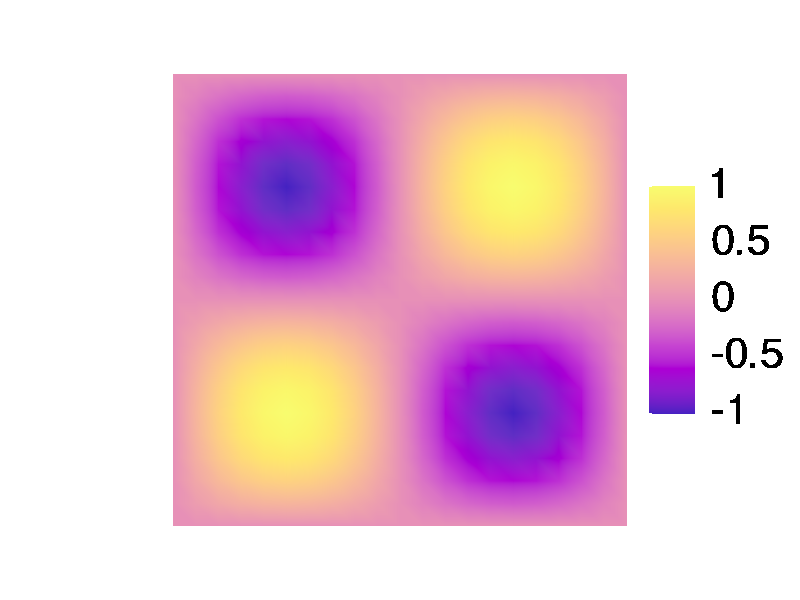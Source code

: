 #include "colors.inc"
background { rgb <1, 1, 1> }
camera {location <0, 0, 10>up <0,1,0> right <-1.33,0,0> angle 20look_at <0, 0, 0> sky <0, 1, 0> }
mesh2 {
vertex_vectors { 2400, 
<-1, -1, 0>, 
<-0.9, -1, 0>, 
<-1, -0.9, 0>, 
<-0.9, -1, 0>, 
<-1, -0.9, 0>, 
<-0.9, -0.9, 0>, 
<-0.9, -1, 0>, 
<-0.8, -1, 0>, 
<-0.9, -0.9, 0>, 
<-0.8, -1, 0>, 
<-0.9, -0.9, 0>, 
<-0.8, -0.9, 0>, 
<-0.8, -1, 0>, 
<-0.7, -1, 0>, 
<-0.8, -0.9, 0>, 
<-0.7, -1, 0>, 
<-0.8, -0.9, 0>, 
<-0.7, -0.9, 0>, 
<-0.7, -1, 0>, 
<-0.6, -1, 0>, 
<-0.7, -0.9, 0>, 
<-0.6, -1, 0>, 
<-0.7, -0.9, 0>, 
<-0.6, -0.9, 0>, 
<-0.6, -1, 0>, 
<-0.5, -1, 0>, 
<-0.6, -0.9, 0>, 
<-0.5, -1, 0>, 
<-0.6, -0.9, 0>, 
<-0.5, -0.9, 0>, 
<-0.5, -1, 0>, 
<-0.4, -1, 0>, 
<-0.5, -0.9, 0>, 
<-0.4, -1, 0>, 
<-0.5, -0.9, 0>, 
<-0.4, -0.9, 0>, 
<-0.4, -1, 0>, 
<-0.3, -1, 0>, 
<-0.4, -0.9, 0>, 
<-0.3, -1, 0>, 
<-0.4, -0.9, 0>, 
<-0.3, -0.9, 0>, 
<-0.3, -1, 0>, 
<-0.2, -1, 0>, 
<-0.3, -0.9, 0>, 
<-0.2, -1, 0>, 
<-0.3, -0.9, 0>, 
<-0.2, -0.9, 0>, 
<-0.2, -1, 0>, 
<-0.1, -1, 0>, 
<-0.2, -0.9, 0>, 
<-0.1, -1, 0>, 
<-0.2, -0.9, 0>, 
<-0.1, -0.9, 0>, 
<-0.1, -1, 0>, 
<5.55112e-17, -1, 0>, 
<-0.1, -0.9, 0>, 
<5.55112e-17, -1, 0>, 
<-0.1, -0.9, 0>, 
<5.55112e-17, -0.9, 0>, 
<5.55112e-17, -1, 0>, 
<0.1, -1, 0>, 
<5.55112e-17, -0.9, 0>, 
<0.1, -1, 0>, 
<5.55112e-17, -0.9, 0>, 
<0.1, -0.9, 0>, 
<0.1, -1, 0>, 
<0.2, -1, 0>, 
<0.1, -0.9, 0>, 
<0.2, -1, 0>, 
<0.1, -0.9, 0>, 
<0.2, -0.9, 0>, 
<0.2, -1, 0>, 
<0.3, -1, 0>, 
<0.2, -0.9, 0>, 
<0.3, -1, 0>, 
<0.2, -0.9, 0>, 
<0.3, -0.9, 0>, 
<0.3, -1, 0>, 
<0.4, -1, 0>, 
<0.3, -0.9, 0>, 
<0.4, -1, 0>, 
<0.3, -0.9, 0>, 
<0.4, -0.9, 0>, 
<0.4, -1, 0>, 
<0.5, -1, 0>, 
<0.4, -0.9, 0>, 
<0.5, -1, 0>, 
<0.4, -0.9, 0>, 
<0.5, -0.9, 0>, 
<0.5, -1, 0>, 
<0.6, -1, 0>, 
<0.5, -0.9, 0>, 
<0.6, -1, 0>, 
<0.5, -0.9, 0>, 
<0.6, -0.9, 0>, 
<0.6, -1, 0>, 
<0.7, -1, 0>, 
<0.6, -0.9, 0>, 
<0.7, -1, 0>, 
<0.6, -0.9, 0>, 
<0.7, -0.9, 0>, 
<0.7, -1, 0>, 
<0.8, -1, 0>, 
<0.7, -0.9, 0>, 
<0.8, -1, 0>, 
<0.7, -0.9, 0>, 
<0.8, -0.9, 0>, 
<0.8, -1, 0>, 
<0.9, -1, 0>, 
<0.8, -0.9, 0>, 
<0.9, -1, 0>, 
<0.8, -0.9, 0>, 
<0.9, -0.9, 0>, 
<0.9, -1, 0>, 
<1, -1, 0>, 
<0.9, -0.9, 0>, 
<1, -1, 0>, 
<0.9, -0.9, 0>, 
<1, -0.9, 0>, 
<-1, -0.9, 0>, 
<-0.9, -0.9, 0>, 
<-1, -0.8, 0>, 
<-0.9, -0.9, 0>, 
<-1, -0.8, 0>, 
<-0.9, -0.8, 0>, 
<-0.9, -0.9, 0>, 
<-0.8, -0.9, 0>, 
<-0.9, -0.8, 0>, 
<-0.8, -0.9, 0>, 
<-0.9, -0.8, 0>, 
<-0.8, -0.8, 0>, 
<-0.8, -0.9, 0>, 
<-0.7, -0.9, 0>, 
<-0.8, -0.8, 0>, 
<-0.7, -0.9, 0>, 
<-0.8, -0.8, 0>, 
<-0.7, -0.8, 0>, 
<-0.7, -0.9, 0>, 
<-0.6, -0.9, 0>, 
<-0.7, -0.8, 0>, 
<-0.6, -0.9, 0>, 
<-0.7, -0.8, 0>, 
<-0.6, -0.8, 0>, 
<-0.6, -0.9, 0>, 
<-0.5, -0.9, 0>, 
<-0.6, -0.8, 0>, 
<-0.5, -0.9, 0>, 
<-0.6, -0.8, 0>, 
<-0.5, -0.8, 0>, 
<-0.5, -0.9, 0>, 
<-0.4, -0.9, 0>, 
<-0.5, -0.8, 0>, 
<-0.4, -0.9, 0>, 
<-0.5, -0.8, 0>, 
<-0.4, -0.8, 0>, 
<-0.4, -0.9, 0>, 
<-0.3, -0.9, 0>, 
<-0.4, -0.8, 0>, 
<-0.3, -0.9, 0>, 
<-0.4, -0.8, 0>, 
<-0.3, -0.8, 0>, 
<-0.3, -0.9, 0>, 
<-0.2, -0.9, 0>, 
<-0.3, -0.8, 0>, 
<-0.2, -0.9, 0>, 
<-0.3, -0.8, 0>, 
<-0.2, -0.8, 0>, 
<-0.2, -0.9, 0>, 
<-0.1, -0.9, 0>, 
<-0.2, -0.8, 0>, 
<-0.1, -0.9, 0>, 
<-0.2, -0.8, 0>, 
<-0.1, -0.8, 0>, 
<-0.1, -0.9, 0>, 
<5.55112e-17, -0.9, 0>, 
<-0.1, -0.8, 0>, 
<5.55112e-17, -0.9, 0>, 
<-0.1, -0.8, 0>, 
<5.55112e-17, -0.8, 0>, 
<5.55112e-17, -0.9, 0>, 
<0.1, -0.9, 0>, 
<5.55112e-17, -0.8, 0>, 
<0.1, -0.9, 0>, 
<5.55112e-17, -0.8, 0>, 
<0.1, -0.8, 0>, 
<0.1, -0.9, 0>, 
<0.2, -0.9, 0>, 
<0.1, -0.8, 0>, 
<0.2, -0.9, 0>, 
<0.1, -0.8, 0>, 
<0.2, -0.8, 0>, 
<0.2, -0.9, 0>, 
<0.3, -0.9, 0>, 
<0.2, -0.8, 0>, 
<0.3, -0.9, 0>, 
<0.2, -0.8, 0>, 
<0.3, -0.8, 0>, 
<0.3, -0.9, 0>, 
<0.4, -0.9, 0>, 
<0.3, -0.8, 0>, 
<0.4, -0.9, 0>, 
<0.3, -0.8, 0>, 
<0.4, -0.8, 0>, 
<0.4, -0.9, 0>, 
<0.5, -0.9, 0>, 
<0.4, -0.8, 0>, 
<0.5, -0.9, 0>, 
<0.4, -0.8, 0>, 
<0.5, -0.8, 0>, 
<0.5, -0.9, 0>, 
<0.6, -0.9, 0>, 
<0.5, -0.8, 0>, 
<0.6, -0.9, 0>, 
<0.5, -0.8, 0>, 
<0.6, -0.8, 0>, 
<0.6, -0.9, 0>, 
<0.7, -0.9, 0>, 
<0.6, -0.8, 0>, 
<0.7, -0.9, 0>, 
<0.6, -0.8, 0>, 
<0.7, -0.8, 0>, 
<0.7, -0.9, 0>, 
<0.8, -0.9, 0>, 
<0.7, -0.8, 0>, 
<0.8, -0.9, 0>, 
<0.7, -0.8, 0>, 
<0.8, -0.8, 0>, 
<0.8, -0.9, 0>, 
<0.9, -0.9, 0>, 
<0.8, -0.8, 0>, 
<0.9, -0.9, 0>, 
<0.8, -0.8, 0>, 
<0.9, -0.8, 0>, 
<0.9, -0.9, 0>, 
<1, -0.9, 0>, 
<0.9, -0.8, 0>, 
<1, -0.9, 0>, 
<0.9, -0.8, 0>, 
<1, -0.8, 0>, 
<-1, -0.8, 0>, 
<-0.9, -0.8, 0>, 
<-1, -0.7, 0>, 
<-0.9, -0.8, 0>, 
<-1, -0.7, 0>, 
<-0.9, -0.7, 0>, 
<-0.9, -0.8, 0>, 
<-0.8, -0.8, 0>, 
<-0.9, -0.7, 0>, 
<-0.8, -0.8, 0>, 
<-0.9, -0.7, 0>, 
<-0.8, -0.7, 0>, 
<-0.8, -0.8, 0>, 
<-0.7, -0.8, 0>, 
<-0.8, -0.7, 0>, 
<-0.7, -0.8, 0>, 
<-0.8, -0.7, 0>, 
<-0.7, -0.7, 0>, 
<-0.7, -0.8, 0>, 
<-0.6, -0.8, 0>, 
<-0.7, -0.7, 0>, 
<-0.6, -0.8, 0>, 
<-0.7, -0.7, 0>, 
<-0.6, -0.7, 0>, 
<-0.6, -0.8, 0>, 
<-0.5, -0.8, 0>, 
<-0.6, -0.7, 0>, 
<-0.5, -0.8, 0>, 
<-0.6, -0.7, 0>, 
<-0.5, -0.7, 0>, 
<-0.5, -0.8, 0>, 
<-0.4, -0.8, 0>, 
<-0.5, -0.7, 0>, 
<-0.4, -0.8, 0>, 
<-0.5, -0.7, 0>, 
<-0.4, -0.7, 0>, 
<-0.4, -0.8, 0>, 
<-0.3, -0.8, 0>, 
<-0.4, -0.7, 0>, 
<-0.3, -0.8, 0>, 
<-0.4, -0.7, 0>, 
<-0.3, -0.7, 0>, 
<-0.3, -0.8, 0>, 
<-0.2, -0.8, 0>, 
<-0.3, -0.7, 0>, 
<-0.2, -0.8, 0>, 
<-0.3, -0.7, 0>, 
<-0.2, -0.7, 0>, 
<-0.2, -0.8, 0>, 
<-0.1, -0.8, 0>, 
<-0.2, -0.7, 0>, 
<-0.1, -0.8, 0>, 
<-0.2, -0.7, 0>, 
<-0.1, -0.7, 0>, 
<-0.1, -0.8, 0>, 
<5.55112e-17, -0.8, 0>, 
<-0.1, -0.7, 0>, 
<5.55112e-17, -0.8, 0>, 
<-0.1, -0.7, 0>, 
<5.55112e-17, -0.7, 0>, 
<5.55112e-17, -0.8, 0>, 
<0.1, -0.8, 0>, 
<5.55112e-17, -0.7, 0>, 
<0.1, -0.8, 0>, 
<5.55112e-17, -0.7, 0>, 
<0.1, -0.7, 0>, 
<0.1, -0.8, 0>, 
<0.2, -0.8, 0>, 
<0.1, -0.7, 0>, 
<0.2, -0.8, 0>, 
<0.1, -0.7, 0>, 
<0.2, -0.7, 0>, 
<0.2, -0.8, 0>, 
<0.3, -0.8, 0>, 
<0.2, -0.7, 0>, 
<0.3, -0.8, 0>, 
<0.2, -0.7, 0>, 
<0.3, -0.7, 0>, 
<0.3, -0.8, 0>, 
<0.4, -0.8, 0>, 
<0.3, -0.7, 0>, 
<0.4, -0.8, 0>, 
<0.3, -0.7, 0>, 
<0.4, -0.7, 0>, 
<0.4, -0.8, 0>, 
<0.5, -0.8, 0>, 
<0.4, -0.7, 0>, 
<0.5, -0.8, 0>, 
<0.4, -0.7, 0>, 
<0.5, -0.7, 0>, 
<0.5, -0.8, 0>, 
<0.6, -0.8, 0>, 
<0.5, -0.7, 0>, 
<0.6, -0.8, 0>, 
<0.5, -0.7, 0>, 
<0.6, -0.7, 0>, 
<0.6, -0.8, 0>, 
<0.7, -0.8, 0>, 
<0.6, -0.7, 0>, 
<0.7, -0.8, 0>, 
<0.6, -0.7, 0>, 
<0.7, -0.7, 0>, 
<0.7, -0.8, 0>, 
<0.8, -0.8, 0>, 
<0.7, -0.7, 0>, 
<0.8, -0.8, 0>, 
<0.7, -0.7, 0>, 
<0.8, -0.7, 0>, 
<0.8, -0.8, 0>, 
<0.9, -0.8, 0>, 
<0.8, -0.7, 0>, 
<0.9, -0.8, 0>, 
<0.8, -0.7, 0>, 
<0.9, -0.7, 0>, 
<0.9, -0.8, 0>, 
<1, -0.8, 0>, 
<0.9, -0.7, 0>, 
<1, -0.8, 0>, 
<0.9, -0.7, 0>, 
<1, -0.7, 0>, 
<-1, -0.7, 0>, 
<-0.9, -0.7, 0>, 
<-1, -0.6, 0>, 
<-0.9, -0.7, 0>, 
<-1, -0.6, 0>, 
<-0.9, -0.6, 0>, 
<-0.9, -0.7, 0>, 
<-0.8, -0.7, 0>, 
<-0.9, -0.6, 0>, 
<-0.8, -0.7, 0>, 
<-0.9, -0.6, 0>, 
<-0.8, -0.6, 0>, 
<-0.8, -0.7, 0>, 
<-0.7, -0.7, 0>, 
<-0.8, -0.6, 0>, 
<-0.7, -0.7, 0>, 
<-0.8, -0.6, 0>, 
<-0.7, -0.6, 0>, 
<-0.7, -0.7, 0>, 
<-0.6, -0.7, 0>, 
<-0.7, -0.6, 0>, 
<-0.6, -0.7, 0>, 
<-0.7, -0.6, 0>, 
<-0.6, -0.6, 0>, 
<-0.6, -0.7, 0>, 
<-0.5, -0.7, 0>, 
<-0.6, -0.6, 0>, 
<-0.5, -0.7, 0>, 
<-0.6, -0.6, 0>, 
<-0.5, -0.6, 0>, 
<-0.5, -0.7, 0>, 
<-0.4, -0.7, 0>, 
<-0.5, -0.6, 0>, 
<-0.4, -0.7, 0>, 
<-0.5, -0.6, 0>, 
<-0.4, -0.6, 0>, 
<-0.4, -0.7, 0>, 
<-0.3, -0.7, 0>, 
<-0.4, -0.6, 0>, 
<-0.3, -0.7, 0>, 
<-0.4, -0.6, 0>, 
<-0.3, -0.6, 0>, 
<-0.3, -0.7, 0>, 
<-0.2, -0.7, 0>, 
<-0.3, -0.6, 0>, 
<-0.2, -0.7, 0>, 
<-0.3, -0.6, 0>, 
<-0.2, -0.6, 0>, 
<-0.2, -0.7, 0>, 
<-0.1, -0.7, 0>, 
<-0.2, -0.6, 0>, 
<-0.1, -0.7, 0>, 
<-0.2, -0.6, 0>, 
<-0.1, -0.6, 0>, 
<-0.1, -0.7, 0>, 
<5.55112e-17, -0.7, 0>, 
<-0.1, -0.6, 0>, 
<5.55112e-17, -0.7, 0>, 
<-0.1, -0.6, 0>, 
<5.55112e-17, -0.6, 0>, 
<5.55112e-17, -0.7, 0>, 
<0.1, -0.7, 0>, 
<5.55112e-17, -0.6, 0>, 
<0.1, -0.7, 0>, 
<5.55112e-17, -0.6, 0>, 
<0.1, -0.6, 0>, 
<0.1, -0.7, 0>, 
<0.2, -0.7, 0>, 
<0.1, -0.6, 0>, 
<0.2, -0.7, 0>, 
<0.1, -0.6, 0>, 
<0.2, -0.6, 0>, 
<0.2, -0.7, 0>, 
<0.3, -0.7, 0>, 
<0.2, -0.6, 0>, 
<0.3, -0.7, 0>, 
<0.2, -0.6, 0>, 
<0.3, -0.6, 0>, 
<0.3, -0.7, 0>, 
<0.4, -0.7, 0>, 
<0.3, -0.6, 0>, 
<0.4, -0.7, 0>, 
<0.3, -0.6, 0>, 
<0.4, -0.6, 0>, 
<0.4, -0.7, 0>, 
<0.5, -0.7, 0>, 
<0.4, -0.6, 0>, 
<0.5, -0.7, 0>, 
<0.4, -0.6, 0>, 
<0.5, -0.6, 0>, 
<0.5, -0.7, 0>, 
<0.6, -0.7, 0>, 
<0.5, -0.6, 0>, 
<0.6, -0.7, 0>, 
<0.5, -0.6, 0>, 
<0.6, -0.6, 0>, 
<0.6, -0.7, 0>, 
<0.7, -0.7, 0>, 
<0.6, -0.6, 0>, 
<0.7, -0.7, 0>, 
<0.6, -0.6, 0>, 
<0.7, -0.6, 0>, 
<0.7, -0.7, 0>, 
<0.8, -0.7, 0>, 
<0.7, -0.6, 0>, 
<0.8, -0.7, 0>, 
<0.7, -0.6, 0>, 
<0.8, -0.6, 0>, 
<0.8, -0.7, 0>, 
<0.9, -0.7, 0>, 
<0.8, -0.6, 0>, 
<0.9, -0.7, 0>, 
<0.8, -0.6, 0>, 
<0.9, -0.6, 0>, 
<0.9, -0.7, 0>, 
<1, -0.7, 0>, 
<0.9, -0.6, 0>, 
<1, -0.7, 0>, 
<0.9, -0.6, 0>, 
<1, -0.6, 0>, 
<-1, -0.6, 0>, 
<-0.9, -0.6, 0>, 
<-1, -0.5, 0>, 
<-0.9, -0.6, 0>, 
<-1, -0.5, 0>, 
<-0.9, -0.5, 0>, 
<-0.9, -0.6, 0>, 
<-0.8, -0.6, 0>, 
<-0.9, -0.5, 0>, 
<-0.8, -0.6, 0>, 
<-0.9, -0.5, 0>, 
<-0.8, -0.5, 0>, 
<-0.8, -0.6, 0>, 
<-0.7, -0.6, 0>, 
<-0.8, -0.5, 0>, 
<-0.7, -0.6, 0>, 
<-0.8, -0.5, 0>, 
<-0.7, -0.5, 0>, 
<-0.7, -0.6, 0>, 
<-0.6, -0.6, 0>, 
<-0.7, -0.5, 0>, 
<-0.6, -0.6, 0>, 
<-0.7, -0.5, 0>, 
<-0.6, -0.5, 0>, 
<-0.6, -0.6, 0>, 
<-0.5, -0.6, 0>, 
<-0.6, -0.5, 0>, 
<-0.5, -0.6, 0>, 
<-0.6, -0.5, 0>, 
<-0.5, -0.5, 0>, 
<-0.5, -0.6, 0>, 
<-0.4, -0.6, 0>, 
<-0.5, -0.5, 0>, 
<-0.4, -0.6, 0>, 
<-0.5, -0.5, 0>, 
<-0.4, -0.5, 0>, 
<-0.4, -0.6, 0>, 
<-0.3, -0.6, 0>, 
<-0.4, -0.5, 0>, 
<-0.3, -0.6, 0>, 
<-0.4, -0.5, 0>, 
<-0.3, -0.5, 0>, 
<-0.3, -0.6, 0>, 
<-0.2, -0.6, 0>, 
<-0.3, -0.5, 0>, 
<-0.2, -0.6, 0>, 
<-0.3, -0.5, 0>, 
<-0.2, -0.5, 0>, 
<-0.2, -0.6, 0>, 
<-0.1, -0.6, 0>, 
<-0.2, -0.5, 0>, 
<-0.1, -0.6, 0>, 
<-0.2, -0.5, 0>, 
<-0.1, -0.5, 0>, 
<-0.1, -0.6, 0>, 
<5.55112e-17, -0.6, 0>, 
<-0.1, -0.5, 0>, 
<5.55112e-17, -0.6, 0>, 
<-0.1, -0.5, 0>, 
<5.55112e-17, -0.5, 0>, 
<5.55112e-17, -0.6, 0>, 
<0.1, -0.6, 0>, 
<5.55112e-17, -0.5, 0>, 
<0.1, -0.6, 0>, 
<5.55112e-17, -0.5, 0>, 
<0.1, -0.5, 0>, 
<0.1, -0.6, 0>, 
<0.2, -0.6, 0>, 
<0.1, -0.5, 0>, 
<0.2, -0.6, 0>, 
<0.1, -0.5, 0>, 
<0.2, -0.5, 0>, 
<0.2, -0.6, 0>, 
<0.3, -0.6, 0>, 
<0.2, -0.5, 0>, 
<0.3, -0.6, 0>, 
<0.2, -0.5, 0>, 
<0.3, -0.5, 0>, 
<0.3, -0.6, 0>, 
<0.4, -0.6, 0>, 
<0.3, -0.5, 0>, 
<0.4, -0.6, 0>, 
<0.3, -0.5, 0>, 
<0.4, -0.5, 0>, 
<0.4, -0.6, 0>, 
<0.5, -0.6, 0>, 
<0.4, -0.5, 0>, 
<0.5, -0.6, 0>, 
<0.4, -0.5, 0>, 
<0.5, -0.5, 0>, 
<0.5, -0.6, 0>, 
<0.6, -0.6, 0>, 
<0.5, -0.5, 0>, 
<0.6, -0.6, 0>, 
<0.5, -0.5, 0>, 
<0.6, -0.5, 0>, 
<0.6, -0.6, 0>, 
<0.7, -0.6, 0>, 
<0.6, -0.5, 0>, 
<0.7, -0.6, 0>, 
<0.6, -0.5, 0>, 
<0.7, -0.5, 0>, 
<0.7, -0.6, 0>, 
<0.8, -0.6, 0>, 
<0.7, -0.5, 0>, 
<0.8, -0.6, 0>, 
<0.7, -0.5, 0>, 
<0.8, -0.5, 0>, 
<0.8, -0.6, 0>, 
<0.9, -0.6, 0>, 
<0.8, -0.5, 0>, 
<0.9, -0.6, 0>, 
<0.8, -0.5, 0>, 
<0.9, -0.5, 0>, 
<0.9, -0.6, 0>, 
<1, -0.6, 0>, 
<0.9, -0.5, 0>, 
<1, -0.6, 0>, 
<0.9, -0.5, 0>, 
<1, -0.5, 0>, 
<-1, -0.5, 0>, 
<-0.9, -0.5, 0>, 
<-1, -0.4, 0>, 
<-0.9, -0.5, 0>, 
<-1, -0.4, 0>, 
<-0.9, -0.4, 0>, 
<-0.9, -0.5, 0>, 
<-0.8, -0.5, 0>, 
<-0.9, -0.4, 0>, 
<-0.8, -0.5, 0>, 
<-0.9, -0.4, 0>, 
<-0.8, -0.4, 0>, 
<-0.8, -0.5, 0>, 
<-0.7, -0.5, 0>, 
<-0.8, -0.4, 0>, 
<-0.7, -0.5, 0>, 
<-0.8, -0.4, 0>, 
<-0.7, -0.4, 0>, 
<-0.7, -0.5, 0>, 
<-0.6, -0.5, 0>, 
<-0.7, -0.4, 0>, 
<-0.6, -0.5, 0>, 
<-0.7, -0.4, 0>, 
<-0.6, -0.4, 0>, 
<-0.6, -0.5, 0>, 
<-0.5, -0.5, 0>, 
<-0.6, -0.4, 0>, 
<-0.5, -0.5, 0>, 
<-0.6, -0.4, 0>, 
<-0.5, -0.4, 0>, 
<-0.5, -0.5, 0>, 
<-0.4, -0.5, 0>, 
<-0.5, -0.4, 0>, 
<-0.4, -0.5, 0>, 
<-0.5, -0.4, 0>, 
<-0.4, -0.4, 0>, 
<-0.4, -0.5, 0>, 
<-0.3, -0.5, 0>, 
<-0.4, -0.4, 0>, 
<-0.3, -0.5, 0>, 
<-0.4, -0.4, 0>, 
<-0.3, -0.4, 0>, 
<-0.3, -0.5, 0>, 
<-0.2, -0.5, 0>, 
<-0.3, -0.4, 0>, 
<-0.2, -0.5, 0>, 
<-0.3, -0.4, 0>, 
<-0.2, -0.4, 0>, 
<-0.2, -0.5, 0>, 
<-0.1, -0.5, 0>, 
<-0.2, -0.4, 0>, 
<-0.1, -0.5, 0>, 
<-0.2, -0.4, 0>, 
<-0.1, -0.4, 0>, 
<-0.1, -0.5, 0>, 
<5.55112e-17, -0.5, 0>, 
<-0.1, -0.4, 0>, 
<5.55112e-17, -0.5, 0>, 
<-0.1, -0.4, 0>, 
<5.55112e-17, -0.4, 0>, 
<5.55112e-17, -0.5, 0>, 
<0.1, -0.5, 0>, 
<5.55112e-17, -0.4, 0>, 
<0.1, -0.5, 0>, 
<5.55112e-17, -0.4, 0>, 
<0.1, -0.4, 0>, 
<0.1, -0.5, 0>, 
<0.2, -0.5, 0>, 
<0.1, -0.4, 0>, 
<0.2, -0.5, 0>, 
<0.1, -0.4, 0>, 
<0.2, -0.4, 0>, 
<0.2, -0.5, 0>, 
<0.3, -0.5, 0>, 
<0.2, -0.4, 0>, 
<0.3, -0.5, 0>, 
<0.2, -0.4, 0>, 
<0.3, -0.4, 0>, 
<0.3, -0.5, 0>, 
<0.4, -0.5, 0>, 
<0.3, -0.4, 0>, 
<0.4, -0.5, 0>, 
<0.3, -0.4, 0>, 
<0.4, -0.4, 0>, 
<0.4, -0.5, 0>, 
<0.5, -0.5, 0>, 
<0.4, -0.4, 0>, 
<0.5, -0.5, 0>, 
<0.4, -0.4, 0>, 
<0.5, -0.4, 0>, 
<0.5, -0.5, 0>, 
<0.6, -0.5, 0>, 
<0.5, -0.4, 0>, 
<0.6, -0.5, 0>, 
<0.5, -0.4, 0>, 
<0.6, -0.4, 0>, 
<0.6, -0.5, 0>, 
<0.7, -0.5, 0>, 
<0.6, -0.4, 0>, 
<0.7, -0.5, 0>, 
<0.6, -0.4, 0>, 
<0.7, -0.4, 0>, 
<0.7, -0.5, 0>, 
<0.8, -0.5, 0>, 
<0.7, -0.4, 0>, 
<0.8, -0.5, 0>, 
<0.7, -0.4, 0>, 
<0.8, -0.4, 0>, 
<0.8, -0.5, 0>, 
<0.9, -0.5, 0>, 
<0.8, -0.4, 0>, 
<0.9, -0.5, 0>, 
<0.8, -0.4, 0>, 
<0.9, -0.4, 0>, 
<0.9, -0.5, 0>, 
<1, -0.5, 0>, 
<0.9, -0.4, 0>, 
<1, -0.5, 0>, 
<0.9, -0.4, 0>, 
<1, -0.4, 0>, 
<-1, -0.4, 0>, 
<-0.9, -0.4, 0>, 
<-1, -0.3, 0>, 
<-0.9, -0.4, 0>, 
<-1, -0.3, 0>, 
<-0.9, -0.3, 0>, 
<-0.9, -0.4, 0>, 
<-0.8, -0.4, 0>, 
<-0.9, -0.3, 0>, 
<-0.8, -0.4, 0>, 
<-0.9, -0.3, 0>, 
<-0.8, -0.3, 0>, 
<-0.8, -0.4, 0>, 
<-0.7, -0.4, 0>, 
<-0.8, -0.3, 0>, 
<-0.7, -0.4, 0>, 
<-0.8, -0.3, 0>, 
<-0.7, -0.3, 0>, 
<-0.7, -0.4, 0>, 
<-0.6, -0.4, 0>, 
<-0.7, -0.3, 0>, 
<-0.6, -0.4, 0>, 
<-0.7, -0.3, 0>, 
<-0.6, -0.3, 0>, 
<-0.6, -0.4, 0>, 
<-0.5, -0.4, 0>, 
<-0.6, -0.3, 0>, 
<-0.5, -0.4, 0>, 
<-0.6, -0.3, 0>, 
<-0.5, -0.3, 0>, 
<-0.5, -0.4, 0>, 
<-0.4, -0.4, 0>, 
<-0.5, -0.3, 0>, 
<-0.4, -0.4, 0>, 
<-0.5, -0.3, 0>, 
<-0.4, -0.3, 0>, 
<-0.4, -0.4, 0>, 
<-0.3, -0.4, 0>, 
<-0.4, -0.3, 0>, 
<-0.3, -0.4, 0>, 
<-0.4, -0.3, 0>, 
<-0.3, -0.3, 0>, 
<-0.3, -0.4, 0>, 
<-0.2, -0.4, 0>, 
<-0.3, -0.3, 0>, 
<-0.2, -0.4, 0>, 
<-0.3, -0.3, 0>, 
<-0.2, -0.3, 0>, 
<-0.2, -0.4, 0>, 
<-0.1, -0.4, 0>, 
<-0.2, -0.3, 0>, 
<-0.1, -0.4, 0>, 
<-0.2, -0.3, 0>, 
<-0.1, -0.3, 0>, 
<-0.1, -0.4, 0>, 
<5.55112e-17, -0.4, 0>, 
<-0.1, -0.3, 0>, 
<5.55112e-17, -0.4, 0>, 
<-0.1, -0.3, 0>, 
<5.55112e-17, -0.3, 0>, 
<5.55112e-17, -0.4, 0>, 
<0.1, -0.4, 0>, 
<5.55112e-17, -0.3, 0>, 
<0.1, -0.4, 0>, 
<5.55112e-17, -0.3, 0>, 
<0.1, -0.3, 0>, 
<0.1, -0.4, 0>, 
<0.2, -0.4, 0>, 
<0.1, -0.3, 0>, 
<0.2, -0.4, 0>, 
<0.1, -0.3, 0>, 
<0.2, -0.3, 0>, 
<0.2, -0.4, 0>, 
<0.3, -0.4, 0>, 
<0.2, -0.3, 0>, 
<0.3, -0.4, 0>, 
<0.2, -0.3, 0>, 
<0.3, -0.3, 0>, 
<0.3, -0.4, 0>, 
<0.4, -0.4, 0>, 
<0.3, -0.3, 0>, 
<0.4, -0.4, 0>, 
<0.3, -0.3, 0>, 
<0.4, -0.3, 0>, 
<0.4, -0.4, 0>, 
<0.5, -0.4, 0>, 
<0.4, -0.3, 0>, 
<0.5, -0.4, 0>, 
<0.4, -0.3, 0>, 
<0.5, -0.3, 0>, 
<0.5, -0.4, 0>, 
<0.6, -0.4, 0>, 
<0.5, -0.3, 0>, 
<0.6, -0.4, 0>, 
<0.5, -0.3, 0>, 
<0.6, -0.3, 0>, 
<0.6, -0.4, 0>, 
<0.7, -0.4, 0>, 
<0.6, -0.3, 0>, 
<0.7, -0.4, 0>, 
<0.6, -0.3, 0>, 
<0.7, -0.3, 0>, 
<0.7, -0.4, 0>, 
<0.8, -0.4, 0>, 
<0.7, -0.3, 0>, 
<0.8, -0.4, 0>, 
<0.7, -0.3, 0>, 
<0.8, -0.3, 0>, 
<0.8, -0.4, 0>, 
<0.9, -0.4, 0>, 
<0.8, -0.3, 0>, 
<0.9, -0.4, 0>, 
<0.8, -0.3, 0>, 
<0.9, -0.3, 0>, 
<0.9, -0.4, 0>, 
<1, -0.4, 0>, 
<0.9, -0.3, 0>, 
<1, -0.4, 0>, 
<0.9, -0.3, 0>, 
<1, -0.3, 0>, 
<-1, -0.3, 0>, 
<-0.9, -0.3, 0>, 
<-1, -0.2, 0>, 
<-0.9, -0.3, 0>, 
<-1, -0.2, 0>, 
<-0.9, -0.2, 0>, 
<-0.9, -0.3, 0>, 
<-0.8, -0.3, 0>, 
<-0.9, -0.2, 0>, 
<-0.8, -0.3, 0>, 
<-0.9, -0.2, 0>, 
<-0.8, -0.2, 0>, 
<-0.8, -0.3, 0>, 
<-0.7, -0.3, 0>, 
<-0.8, -0.2, 0>, 
<-0.7, -0.3, 0>, 
<-0.8, -0.2, 0>, 
<-0.7, -0.2, 0>, 
<-0.7, -0.3, 0>, 
<-0.6, -0.3, 0>, 
<-0.7, -0.2, 0>, 
<-0.6, -0.3, 0>, 
<-0.7, -0.2, 0>, 
<-0.6, -0.2, 0>, 
<-0.6, -0.3, 0>, 
<-0.5, -0.3, 0>, 
<-0.6, -0.2, 0>, 
<-0.5, -0.3, 0>, 
<-0.6, -0.2, 0>, 
<-0.5, -0.2, 0>, 
<-0.5, -0.3, 0>, 
<-0.4, -0.3, 0>, 
<-0.5, -0.2, 0>, 
<-0.4, -0.3, 0>, 
<-0.5, -0.2, 0>, 
<-0.4, -0.2, 0>, 
<-0.4, -0.3, 0>, 
<-0.3, -0.3, 0>, 
<-0.4, -0.2, 0>, 
<-0.3, -0.3, 0>, 
<-0.4, -0.2, 0>, 
<-0.3, -0.2, 0>, 
<-0.3, -0.3, 0>, 
<-0.2, -0.3, 0>, 
<-0.3, -0.2, 0>, 
<-0.2, -0.3, 0>, 
<-0.3, -0.2, 0>, 
<-0.2, -0.2, 0>, 
<-0.2, -0.3, 0>, 
<-0.1, -0.3, 0>, 
<-0.2, -0.2, 0>, 
<-0.1, -0.3, 0>, 
<-0.2, -0.2, 0>, 
<-0.1, -0.2, 0>, 
<-0.1, -0.3, 0>, 
<5.55112e-17, -0.3, 0>, 
<-0.1, -0.2, 0>, 
<5.55112e-17, -0.3, 0>, 
<-0.1, -0.2, 0>, 
<5.55112e-17, -0.2, 0>, 
<5.55112e-17, -0.3, 0>, 
<0.1, -0.3, 0>, 
<5.55112e-17, -0.2, 0>, 
<0.1, -0.3, 0>, 
<5.55112e-17, -0.2, 0>, 
<0.1, -0.2, 0>, 
<0.1, -0.3, 0>, 
<0.2, -0.3, 0>, 
<0.1, -0.2, 0>, 
<0.2, -0.3, 0>, 
<0.1, -0.2, 0>, 
<0.2, -0.2, 0>, 
<0.2, -0.3, 0>, 
<0.3, -0.3, 0>, 
<0.2, -0.2, 0>, 
<0.3, -0.3, 0>, 
<0.2, -0.2, 0>, 
<0.3, -0.2, 0>, 
<0.3, -0.3, 0>, 
<0.4, -0.3, 0>, 
<0.3, -0.2, 0>, 
<0.4, -0.3, 0>, 
<0.3, -0.2, 0>, 
<0.4, -0.2, 0>, 
<0.4, -0.3, 0>, 
<0.5, -0.3, 0>, 
<0.4, -0.2, 0>, 
<0.5, -0.3, 0>, 
<0.4, -0.2, 0>, 
<0.5, -0.2, 0>, 
<0.5, -0.3, 0>, 
<0.6, -0.3, 0>, 
<0.5, -0.2, 0>, 
<0.6, -0.3, 0>, 
<0.5, -0.2, 0>, 
<0.6, -0.2, 0>, 
<0.6, -0.3, 0>, 
<0.7, -0.3, 0>, 
<0.6, -0.2, 0>, 
<0.7, -0.3, 0>, 
<0.6, -0.2, 0>, 
<0.7, -0.2, 0>, 
<0.7, -0.3, 0>, 
<0.8, -0.3, 0>, 
<0.7, -0.2, 0>, 
<0.8, -0.3, 0>, 
<0.7, -0.2, 0>, 
<0.8, -0.2, 0>, 
<0.8, -0.3, 0>, 
<0.9, -0.3, 0>, 
<0.8, -0.2, 0>, 
<0.9, -0.3, 0>, 
<0.8, -0.2, 0>, 
<0.9, -0.2, 0>, 
<0.9, -0.3, 0>, 
<1, -0.3, 0>, 
<0.9, -0.2, 0>, 
<1, -0.3, 0>, 
<0.9, -0.2, 0>, 
<1, -0.2, 0>, 
<-1, -0.2, 0>, 
<-0.9, -0.2, 0>, 
<-1, -0.1, 0>, 
<-0.9, -0.2, 0>, 
<-1, -0.1, 0>, 
<-0.9, -0.1, 0>, 
<-0.9, -0.2, 0>, 
<-0.8, -0.2, 0>, 
<-0.9, -0.1, 0>, 
<-0.8, -0.2, 0>, 
<-0.9, -0.1, 0>, 
<-0.8, -0.1, 0>, 
<-0.8, -0.2, 0>, 
<-0.7, -0.2, 0>, 
<-0.8, -0.1, 0>, 
<-0.7, -0.2, 0>, 
<-0.8, -0.1, 0>, 
<-0.7, -0.1, 0>, 
<-0.7, -0.2, 0>, 
<-0.6, -0.2, 0>, 
<-0.7, -0.1, 0>, 
<-0.6, -0.2, 0>, 
<-0.7, -0.1, 0>, 
<-0.6, -0.1, 0>, 
<-0.6, -0.2, 0>, 
<-0.5, -0.2, 0>, 
<-0.6, -0.1, 0>, 
<-0.5, -0.2, 0>, 
<-0.6, -0.1, 0>, 
<-0.5, -0.1, 0>, 
<-0.5, -0.2, 0>, 
<-0.4, -0.2, 0>, 
<-0.5, -0.1, 0>, 
<-0.4, -0.2, 0>, 
<-0.5, -0.1, 0>, 
<-0.4, -0.1, 0>, 
<-0.4, -0.2, 0>, 
<-0.3, -0.2, 0>, 
<-0.4, -0.1, 0>, 
<-0.3, -0.2, 0>, 
<-0.4, -0.1, 0>, 
<-0.3, -0.1, 0>, 
<-0.3, -0.2, 0>, 
<-0.2, -0.2, 0>, 
<-0.3, -0.1, 0>, 
<-0.2, -0.2, 0>, 
<-0.3, -0.1, 0>, 
<-0.2, -0.1, 0>, 
<-0.2, -0.2, 0>, 
<-0.1, -0.2, 0>, 
<-0.2, -0.1, 0>, 
<-0.1, -0.2, 0>, 
<-0.2, -0.1, 0>, 
<-0.1, -0.1, 0>, 
<-0.1, -0.2, 0>, 
<5.55112e-17, -0.2, 0>, 
<-0.1, -0.1, 0>, 
<5.55112e-17, -0.2, 0>, 
<-0.1, -0.1, 0>, 
<5.55112e-17, -0.1, 0>, 
<5.55112e-17, -0.2, 0>, 
<0.1, -0.2, 0>, 
<5.55112e-17, -0.1, 0>, 
<0.1, -0.2, 0>, 
<5.55112e-17, -0.1, 0>, 
<0.1, -0.1, 0>, 
<0.1, -0.2, 0>, 
<0.2, -0.2, 0>, 
<0.1, -0.1, 0>, 
<0.2, -0.2, 0>, 
<0.1, -0.1, 0>, 
<0.2, -0.1, 0>, 
<0.2, -0.2, 0>, 
<0.3, -0.2, 0>, 
<0.2, -0.1, 0>, 
<0.3, -0.2, 0>, 
<0.2, -0.1, 0>, 
<0.3, -0.1, 0>, 
<0.3, -0.2, 0>, 
<0.4, -0.2, 0>, 
<0.3, -0.1, 0>, 
<0.4, -0.2, 0>, 
<0.3, -0.1, 0>, 
<0.4, -0.1, 0>, 
<0.4, -0.2, 0>, 
<0.5, -0.2, 0>, 
<0.4, -0.1, 0>, 
<0.5, -0.2, 0>, 
<0.4, -0.1, 0>, 
<0.5, -0.1, 0>, 
<0.5, -0.2, 0>, 
<0.6, -0.2, 0>, 
<0.5, -0.1, 0>, 
<0.6, -0.2, 0>, 
<0.5, -0.1, 0>, 
<0.6, -0.1, 0>, 
<0.6, -0.2, 0>, 
<0.7, -0.2, 0>, 
<0.6, -0.1, 0>, 
<0.7, -0.2, 0>, 
<0.6, -0.1, 0>, 
<0.7, -0.1, 0>, 
<0.7, -0.2, 0>, 
<0.8, -0.2, 0>, 
<0.7, -0.1, 0>, 
<0.8, -0.2, 0>, 
<0.7, -0.1, 0>, 
<0.8, -0.1, 0>, 
<0.8, -0.2, 0>, 
<0.9, -0.2, 0>, 
<0.8, -0.1, 0>, 
<0.9, -0.2, 0>, 
<0.8, -0.1, 0>, 
<0.9, -0.1, 0>, 
<0.9, -0.2, 0>, 
<1, -0.2, 0>, 
<0.9, -0.1, 0>, 
<1, -0.2, 0>, 
<0.9, -0.1, 0>, 
<1, -0.1, 0>, 
<-1, -0.1, 0>, 
<-0.9, -0.1, 0>, 
<-1, 5.55112e-17, 0>, 
<-0.9, -0.1, 0>, 
<-1, 5.55112e-17, 0>, 
<-0.9, 5.55112e-17, 0>, 
<-0.9, -0.1, 0>, 
<-0.8, -0.1, 0>, 
<-0.9, 5.55112e-17, 0>, 
<-0.8, -0.1, 0>, 
<-0.9, 5.55112e-17, 0>, 
<-0.8, 5.55112e-17, 0>, 
<-0.8, -0.1, 0>, 
<-0.7, -0.1, 0>, 
<-0.8, 5.55112e-17, 0>, 
<-0.7, -0.1, 0>, 
<-0.8, 5.55112e-17, 0>, 
<-0.7, 5.55112e-17, 0>, 
<-0.7, -0.1, 0>, 
<-0.6, -0.1, 0>, 
<-0.7, 5.55112e-17, 0>, 
<-0.6, -0.1, 0>, 
<-0.7, 5.55112e-17, 0>, 
<-0.6, 5.55112e-17, 0>, 
<-0.6, -0.1, 0>, 
<-0.5, -0.1, 0>, 
<-0.6, 5.55112e-17, 0>, 
<-0.5, -0.1, 0>, 
<-0.6, 5.55112e-17, 0>, 
<-0.5, 5.55112e-17, 0>, 
<-0.5, -0.1, 0>, 
<-0.4, -0.1, 0>, 
<-0.5, 5.55112e-17, 0>, 
<-0.4, -0.1, 0>, 
<-0.5, 5.55112e-17, 0>, 
<-0.4, 5.55112e-17, 0>, 
<-0.4, -0.1, 0>, 
<-0.3, -0.1, 0>, 
<-0.4, 5.55112e-17, 0>, 
<-0.3, -0.1, 0>, 
<-0.4, 5.55112e-17, 0>, 
<-0.3, 5.55112e-17, 0>, 
<-0.3, -0.1, 0>, 
<-0.2, -0.1, 0>, 
<-0.3, 5.55112e-17, 0>, 
<-0.2, -0.1, 0>, 
<-0.3, 5.55112e-17, 0>, 
<-0.2, 5.55112e-17, 0>, 
<-0.2, -0.1, 0>, 
<-0.1, -0.1, 0>, 
<-0.2, 5.55112e-17, 0>, 
<-0.1, -0.1, 0>, 
<-0.2, 5.55112e-17, 0>, 
<-0.1, 5.55112e-17, 0>, 
<-0.1, -0.1, 0>, 
<5.55112e-17, -0.1, 0>, 
<-0.1, 5.55112e-17, 0>, 
<5.55112e-17, -0.1, 0>, 
<-0.1, 5.55112e-17, 0>, 
<5.55112e-17, 5.55112e-17, 0>, 
<5.55112e-17, -0.1, 0>, 
<0.1, -0.1, 0>, 
<5.55112e-17, 5.55112e-17, 0>, 
<0.1, -0.1, 0>, 
<5.55112e-17, 5.55112e-17, 0>, 
<0.1, 5.55112e-17, 0>, 
<0.1, -0.1, 0>, 
<0.2, -0.1, 0>, 
<0.1, 5.55112e-17, 0>, 
<0.2, -0.1, 0>, 
<0.1, 5.55112e-17, 0>, 
<0.2, 5.55112e-17, 0>, 
<0.2, -0.1, 0>, 
<0.3, -0.1, 0>, 
<0.2, 5.55112e-17, 0>, 
<0.3, -0.1, 0>, 
<0.2, 5.55112e-17, 0>, 
<0.3, 5.55112e-17, 0>, 
<0.3, -0.1, 0>, 
<0.4, -0.1, 0>, 
<0.3, 5.55112e-17, 0>, 
<0.4, -0.1, 0>, 
<0.3, 5.55112e-17, 0>, 
<0.4, 5.55112e-17, 0>, 
<0.4, -0.1, 0>, 
<0.5, -0.1, 0>, 
<0.4, 5.55112e-17, 0>, 
<0.5, -0.1, 0>, 
<0.4, 5.55112e-17, 0>, 
<0.5, 5.55112e-17, 0>, 
<0.5, -0.1, 0>, 
<0.6, -0.1, 0>, 
<0.5, 5.55112e-17, 0>, 
<0.6, -0.1, 0>, 
<0.5, 5.55112e-17, 0>, 
<0.6, 5.55112e-17, 0>, 
<0.6, -0.1, 0>, 
<0.7, -0.1, 0>, 
<0.6, 5.55112e-17, 0>, 
<0.7, -0.1, 0>, 
<0.6, 5.55112e-17, 0>, 
<0.7, 5.55112e-17, 0>, 
<0.7, -0.1, 0>, 
<0.8, -0.1, 0>, 
<0.7, 5.55112e-17, 0>, 
<0.8, -0.1, 0>, 
<0.7, 5.55112e-17, 0>, 
<0.8, 5.55112e-17, 0>, 
<0.8, -0.1, 0>, 
<0.9, -0.1, 0>, 
<0.8, 5.55112e-17, 0>, 
<0.9, -0.1, 0>, 
<0.8, 5.55112e-17, 0>, 
<0.9, 5.55112e-17, 0>, 
<0.9, -0.1, 0>, 
<1, -0.1, 0>, 
<0.9, 5.55112e-17, 0>, 
<1, -0.1, 0>, 
<0.9, 5.55112e-17, 0>, 
<1, 5.55112e-17, 0>, 
<-1, 5.55112e-17, 0>, 
<-0.9, 5.55112e-17, 0>, 
<-1, 0.1, 0>, 
<-0.9, 5.55112e-17, 0>, 
<-1, 0.1, 0>, 
<-0.9, 0.1, 0>, 
<-0.9, 5.55112e-17, 0>, 
<-0.8, 5.55112e-17, 0>, 
<-0.9, 0.1, 0>, 
<-0.8, 5.55112e-17, 0>, 
<-0.9, 0.1, 0>, 
<-0.8, 0.1, 0>, 
<-0.8, 5.55112e-17, 0>, 
<-0.7, 5.55112e-17, 0>, 
<-0.8, 0.1, 0>, 
<-0.7, 5.55112e-17, 0>, 
<-0.8, 0.1, 0>, 
<-0.7, 0.1, 0>, 
<-0.7, 5.55112e-17, 0>, 
<-0.6, 5.55112e-17, 0>, 
<-0.7, 0.1, 0>, 
<-0.6, 5.55112e-17, 0>, 
<-0.7, 0.1, 0>, 
<-0.6, 0.1, 0>, 
<-0.6, 5.55112e-17, 0>, 
<-0.5, 5.55112e-17, 0>, 
<-0.6, 0.1, 0>, 
<-0.5, 5.55112e-17, 0>, 
<-0.6, 0.1, 0>, 
<-0.5, 0.1, 0>, 
<-0.5, 5.55112e-17, 0>, 
<-0.4, 5.55112e-17, 0>, 
<-0.5, 0.1, 0>, 
<-0.4, 5.55112e-17, 0>, 
<-0.5, 0.1, 0>, 
<-0.4, 0.1, 0>, 
<-0.4, 5.55112e-17, 0>, 
<-0.3, 5.55112e-17, 0>, 
<-0.4, 0.1, 0>, 
<-0.3, 5.55112e-17, 0>, 
<-0.4, 0.1, 0>, 
<-0.3, 0.1, 0>, 
<-0.3, 5.55112e-17, 0>, 
<-0.2, 5.55112e-17, 0>, 
<-0.3, 0.1, 0>, 
<-0.2, 5.55112e-17, 0>, 
<-0.3, 0.1, 0>, 
<-0.2, 0.1, 0>, 
<-0.2, 5.55112e-17, 0>, 
<-0.1, 5.55112e-17, 0>, 
<-0.2, 0.1, 0>, 
<-0.1, 5.55112e-17, 0>, 
<-0.2, 0.1, 0>, 
<-0.1, 0.1, 0>, 
<-0.1, 5.55112e-17, 0>, 
<5.55112e-17, 5.55112e-17, 0>, 
<-0.1, 0.1, 0>, 
<5.55112e-17, 5.55112e-17, 0>, 
<-0.1, 0.1, 0>, 
<5.55112e-17, 0.1, 0>, 
<5.55112e-17, 5.55112e-17, 0>, 
<0.1, 5.55112e-17, 0>, 
<5.55112e-17, 0.1, 0>, 
<0.1, 5.55112e-17, 0>, 
<5.55112e-17, 0.1, 0>, 
<0.1, 0.1, 0>, 
<0.1, 5.55112e-17, 0>, 
<0.2, 5.55112e-17, 0>, 
<0.1, 0.1, 0>, 
<0.2, 5.55112e-17, 0>, 
<0.1, 0.1, 0>, 
<0.2, 0.1, 0>, 
<0.2, 5.55112e-17, 0>, 
<0.3, 5.55112e-17, 0>, 
<0.2, 0.1, 0>, 
<0.3, 5.55112e-17, 0>, 
<0.2, 0.1, 0>, 
<0.3, 0.1, 0>, 
<0.3, 5.55112e-17, 0>, 
<0.4, 5.55112e-17, 0>, 
<0.3, 0.1, 0>, 
<0.4, 5.55112e-17, 0>, 
<0.3, 0.1, 0>, 
<0.4, 0.1, 0>, 
<0.4, 5.55112e-17, 0>, 
<0.5, 5.55112e-17, 0>, 
<0.4, 0.1, 0>, 
<0.5, 5.55112e-17, 0>, 
<0.4, 0.1, 0>, 
<0.5, 0.1, 0>, 
<0.5, 5.55112e-17, 0>, 
<0.6, 5.55112e-17, 0>, 
<0.5, 0.1, 0>, 
<0.6, 5.55112e-17, 0>, 
<0.5, 0.1, 0>, 
<0.6, 0.1, 0>, 
<0.6, 5.55112e-17, 0>, 
<0.7, 5.55112e-17, 0>, 
<0.6, 0.1, 0>, 
<0.7, 5.55112e-17, 0>, 
<0.6, 0.1, 0>, 
<0.7, 0.1, 0>, 
<0.7, 5.55112e-17, 0>, 
<0.8, 5.55112e-17, 0>, 
<0.7, 0.1, 0>, 
<0.8, 5.55112e-17, 0>, 
<0.7, 0.1, 0>, 
<0.8, 0.1, 0>, 
<0.8, 5.55112e-17, 0>, 
<0.9, 5.55112e-17, 0>, 
<0.8, 0.1, 0>, 
<0.9, 5.55112e-17, 0>, 
<0.8, 0.1, 0>, 
<0.9, 0.1, 0>, 
<0.9, 5.55112e-17, 0>, 
<1, 5.55112e-17, 0>, 
<0.9, 0.1, 0>, 
<1, 5.55112e-17, 0>, 
<0.9, 0.1, 0>, 
<1, 0.1, 0>, 
<-1, 0.1, 0>, 
<-0.9, 0.1, 0>, 
<-1, 0.2, 0>, 
<-0.9, 0.1, 0>, 
<-1, 0.2, 0>, 
<-0.9, 0.2, 0>, 
<-0.9, 0.1, 0>, 
<-0.8, 0.1, 0>, 
<-0.9, 0.2, 0>, 
<-0.8, 0.1, 0>, 
<-0.9, 0.2, 0>, 
<-0.8, 0.2, 0>, 
<-0.8, 0.1, 0>, 
<-0.7, 0.1, 0>, 
<-0.8, 0.2, 0>, 
<-0.7, 0.1, 0>, 
<-0.8, 0.2, 0>, 
<-0.7, 0.2, 0>, 
<-0.7, 0.1, 0>, 
<-0.6, 0.1, 0>, 
<-0.7, 0.2, 0>, 
<-0.6, 0.1, 0>, 
<-0.7, 0.2, 0>, 
<-0.6, 0.2, 0>, 
<-0.6, 0.1, 0>, 
<-0.5, 0.1, 0>, 
<-0.6, 0.2, 0>, 
<-0.5, 0.1, 0>, 
<-0.6, 0.2, 0>, 
<-0.5, 0.2, 0>, 
<-0.5, 0.1, 0>, 
<-0.4, 0.1, 0>, 
<-0.5, 0.2, 0>, 
<-0.4, 0.1, 0>, 
<-0.5, 0.2, 0>, 
<-0.4, 0.2, 0>, 
<-0.4, 0.1, 0>, 
<-0.3, 0.1, 0>, 
<-0.4, 0.2, 0>, 
<-0.3, 0.1, 0>, 
<-0.4, 0.2, 0>, 
<-0.3, 0.2, 0>, 
<-0.3, 0.1, 0>, 
<-0.2, 0.1, 0>, 
<-0.3, 0.2, 0>, 
<-0.2, 0.1, 0>, 
<-0.3, 0.2, 0>, 
<-0.2, 0.2, 0>, 
<-0.2, 0.1, 0>, 
<-0.1, 0.1, 0>, 
<-0.2, 0.2, 0>, 
<-0.1, 0.1, 0>, 
<-0.2, 0.2, 0>, 
<-0.1, 0.2, 0>, 
<-0.1, 0.1, 0>, 
<5.55112e-17, 0.1, 0>, 
<-0.1, 0.2, 0>, 
<5.55112e-17, 0.1, 0>, 
<-0.1, 0.2, 0>, 
<5.55112e-17, 0.2, 0>, 
<5.55112e-17, 0.1, 0>, 
<0.1, 0.1, 0>, 
<5.55112e-17, 0.2, 0>, 
<0.1, 0.1, 0>, 
<5.55112e-17, 0.2, 0>, 
<0.1, 0.2, 0>, 
<0.1, 0.1, 0>, 
<0.2, 0.1, 0>, 
<0.1, 0.2, 0>, 
<0.2, 0.1, 0>, 
<0.1, 0.2, 0>, 
<0.2, 0.2, 0>, 
<0.2, 0.1, 0>, 
<0.3, 0.1, 0>, 
<0.2, 0.2, 0>, 
<0.3, 0.1, 0>, 
<0.2, 0.2, 0>, 
<0.3, 0.2, 0>, 
<0.3, 0.1, 0>, 
<0.4, 0.1, 0>, 
<0.3, 0.2, 0>, 
<0.4, 0.1, 0>, 
<0.3, 0.2, 0>, 
<0.4, 0.2, 0>, 
<0.4, 0.1, 0>, 
<0.5, 0.1, 0>, 
<0.4, 0.2, 0>, 
<0.5, 0.1, 0>, 
<0.4, 0.2, 0>, 
<0.5, 0.2, 0>, 
<0.5, 0.1, 0>, 
<0.6, 0.1, 0>, 
<0.5, 0.2, 0>, 
<0.6, 0.1, 0>, 
<0.5, 0.2, 0>, 
<0.6, 0.2, 0>, 
<0.6, 0.1, 0>, 
<0.7, 0.1, 0>, 
<0.6, 0.2, 0>, 
<0.7, 0.1, 0>, 
<0.6, 0.2, 0>, 
<0.7, 0.2, 0>, 
<0.7, 0.1, 0>, 
<0.8, 0.1, 0>, 
<0.7, 0.2, 0>, 
<0.8, 0.1, 0>, 
<0.7, 0.2, 0>, 
<0.8, 0.2, 0>, 
<0.8, 0.1, 0>, 
<0.9, 0.1, 0>, 
<0.8, 0.2, 0>, 
<0.9, 0.1, 0>, 
<0.8, 0.2, 0>, 
<0.9, 0.2, 0>, 
<0.9, 0.1, 0>, 
<1, 0.1, 0>, 
<0.9, 0.2, 0>, 
<1, 0.1, 0>, 
<0.9, 0.2, 0>, 
<1, 0.2, 0>, 
<-1, 0.2, 0>, 
<-0.9, 0.2, 0>, 
<-1, 0.3, 0>, 
<-0.9, 0.2, 0>, 
<-1, 0.3, 0>, 
<-0.9, 0.3, 0>, 
<-0.9, 0.2, 0>, 
<-0.8, 0.2, 0>, 
<-0.9, 0.3, 0>, 
<-0.8, 0.2, 0>, 
<-0.9, 0.3, 0>, 
<-0.8, 0.3, 0>, 
<-0.8, 0.2, 0>, 
<-0.7, 0.2, 0>, 
<-0.8, 0.3, 0>, 
<-0.7, 0.2, 0>, 
<-0.8, 0.3, 0>, 
<-0.7, 0.3, 0>, 
<-0.7, 0.2, 0>, 
<-0.6, 0.2, 0>, 
<-0.7, 0.3, 0>, 
<-0.6, 0.2, 0>, 
<-0.7, 0.3, 0>, 
<-0.6, 0.3, 0>, 
<-0.6, 0.2, 0>, 
<-0.5, 0.2, 0>, 
<-0.6, 0.3, 0>, 
<-0.5, 0.2, 0>, 
<-0.6, 0.3, 0>, 
<-0.5, 0.3, 0>, 
<-0.5, 0.2, 0>, 
<-0.4, 0.2, 0>, 
<-0.5, 0.3, 0>, 
<-0.4, 0.2, 0>, 
<-0.5, 0.3, 0>, 
<-0.4, 0.3, 0>, 
<-0.4, 0.2, 0>, 
<-0.3, 0.2, 0>, 
<-0.4, 0.3, 0>, 
<-0.3, 0.2, 0>, 
<-0.4, 0.3, 0>, 
<-0.3, 0.3, 0>, 
<-0.3, 0.2, 0>, 
<-0.2, 0.2, 0>, 
<-0.3, 0.3, 0>, 
<-0.2, 0.2, 0>, 
<-0.3, 0.3, 0>, 
<-0.2, 0.3, 0>, 
<-0.2, 0.2, 0>, 
<-0.1, 0.2, 0>, 
<-0.2, 0.3, 0>, 
<-0.1, 0.2, 0>, 
<-0.2, 0.3, 0>, 
<-0.1, 0.3, 0>, 
<-0.1, 0.2, 0>, 
<5.55112e-17, 0.2, 0>, 
<-0.1, 0.3, 0>, 
<5.55112e-17, 0.2, 0>, 
<-0.1, 0.3, 0>, 
<5.55112e-17, 0.3, 0>, 
<5.55112e-17, 0.2, 0>, 
<0.1, 0.2, 0>, 
<5.55112e-17, 0.3, 0>, 
<0.1, 0.2, 0>, 
<5.55112e-17, 0.3, 0>, 
<0.1, 0.3, 0>, 
<0.1, 0.2, 0>, 
<0.2, 0.2, 0>, 
<0.1, 0.3, 0>, 
<0.2, 0.2, 0>, 
<0.1, 0.3, 0>, 
<0.2, 0.3, 0>, 
<0.2, 0.2, 0>, 
<0.3, 0.2, 0>, 
<0.2, 0.3, 0>, 
<0.3, 0.2, 0>, 
<0.2, 0.3, 0>, 
<0.3, 0.3, 0>, 
<0.3, 0.2, 0>, 
<0.4, 0.2, 0>, 
<0.3, 0.3, 0>, 
<0.4, 0.2, 0>, 
<0.3, 0.3, 0>, 
<0.4, 0.3, 0>, 
<0.4, 0.2, 0>, 
<0.5, 0.2, 0>, 
<0.4, 0.3, 0>, 
<0.5, 0.2, 0>, 
<0.4, 0.3, 0>, 
<0.5, 0.3, 0>, 
<0.5, 0.2, 0>, 
<0.6, 0.2, 0>, 
<0.5, 0.3, 0>, 
<0.6, 0.2, 0>, 
<0.5, 0.3, 0>, 
<0.6, 0.3, 0>, 
<0.6, 0.2, 0>, 
<0.7, 0.2, 0>, 
<0.6, 0.3, 0>, 
<0.7, 0.2, 0>, 
<0.6, 0.3, 0>, 
<0.7, 0.3, 0>, 
<0.7, 0.2, 0>, 
<0.8, 0.2, 0>, 
<0.7, 0.3, 0>, 
<0.8, 0.2, 0>, 
<0.7, 0.3, 0>, 
<0.8, 0.3, 0>, 
<0.8, 0.2, 0>, 
<0.9, 0.2, 0>, 
<0.8, 0.3, 0>, 
<0.9, 0.2, 0>, 
<0.8, 0.3, 0>, 
<0.9, 0.3, 0>, 
<0.9, 0.2, 0>, 
<1, 0.2, 0>, 
<0.9, 0.3, 0>, 
<1, 0.2, 0>, 
<0.9, 0.3, 0>, 
<1, 0.3, 0>, 
<-1, 0.3, 0>, 
<-0.9, 0.3, 0>, 
<-1, 0.4, 0>, 
<-0.9, 0.3, 0>, 
<-1, 0.4, 0>, 
<-0.9, 0.4, 0>, 
<-0.9, 0.3, 0>, 
<-0.8, 0.3, 0>, 
<-0.9, 0.4, 0>, 
<-0.8, 0.3, 0>, 
<-0.9, 0.4, 0>, 
<-0.8, 0.4, 0>, 
<-0.8, 0.3, 0>, 
<-0.7, 0.3, 0>, 
<-0.8, 0.4, 0>, 
<-0.7, 0.3, 0>, 
<-0.8, 0.4, 0>, 
<-0.7, 0.4, 0>, 
<-0.7, 0.3, 0>, 
<-0.6, 0.3, 0>, 
<-0.7, 0.4, 0>, 
<-0.6, 0.3, 0>, 
<-0.7, 0.4, 0>, 
<-0.6, 0.4, 0>, 
<-0.6, 0.3, 0>, 
<-0.5, 0.3, 0>, 
<-0.6, 0.4, 0>, 
<-0.5, 0.3, 0>, 
<-0.6, 0.4, 0>, 
<-0.5, 0.4, 0>, 
<-0.5, 0.3, 0>, 
<-0.4, 0.3, 0>, 
<-0.5, 0.4, 0>, 
<-0.4, 0.3, 0>, 
<-0.5, 0.4, 0>, 
<-0.4, 0.4, 0>, 
<-0.4, 0.3, 0>, 
<-0.3, 0.3, 0>, 
<-0.4, 0.4, 0>, 
<-0.3, 0.3, 0>, 
<-0.4, 0.4, 0>, 
<-0.3, 0.4, 0>, 
<-0.3, 0.3, 0>, 
<-0.2, 0.3, 0>, 
<-0.3, 0.4, 0>, 
<-0.2, 0.3, 0>, 
<-0.3, 0.4, 0>, 
<-0.2, 0.4, 0>, 
<-0.2, 0.3, 0>, 
<-0.1, 0.3, 0>, 
<-0.2, 0.4, 0>, 
<-0.1, 0.3, 0>, 
<-0.2, 0.4, 0>, 
<-0.1, 0.4, 0>, 
<-0.1, 0.3, 0>, 
<5.55112e-17, 0.3, 0>, 
<-0.1, 0.4, 0>, 
<5.55112e-17, 0.3, 0>, 
<-0.1, 0.4, 0>, 
<5.55112e-17, 0.4, 0>, 
<5.55112e-17, 0.3, 0>, 
<0.1, 0.3, 0>, 
<5.55112e-17, 0.4, 0>, 
<0.1, 0.3, 0>, 
<5.55112e-17, 0.4, 0>, 
<0.1, 0.4, 0>, 
<0.1, 0.3, 0>, 
<0.2, 0.3, 0>, 
<0.1, 0.4, 0>, 
<0.2, 0.3, 0>, 
<0.1, 0.4, 0>, 
<0.2, 0.4, 0>, 
<0.2, 0.3, 0>, 
<0.3, 0.3, 0>, 
<0.2, 0.4, 0>, 
<0.3, 0.3, 0>, 
<0.2, 0.4, 0>, 
<0.3, 0.4, 0>, 
<0.3, 0.3, 0>, 
<0.4, 0.3, 0>, 
<0.3, 0.4, 0>, 
<0.4, 0.3, 0>, 
<0.3, 0.4, 0>, 
<0.4, 0.4, 0>, 
<0.4, 0.3, 0>, 
<0.5, 0.3, 0>, 
<0.4, 0.4, 0>, 
<0.5, 0.3, 0>, 
<0.4, 0.4, 0>, 
<0.5, 0.4, 0>, 
<0.5, 0.3, 0>, 
<0.6, 0.3, 0>, 
<0.5, 0.4, 0>, 
<0.6, 0.3, 0>, 
<0.5, 0.4, 0>, 
<0.6, 0.4, 0>, 
<0.6, 0.3, 0>, 
<0.7, 0.3, 0>, 
<0.6, 0.4, 0>, 
<0.7, 0.3, 0>, 
<0.6, 0.4, 0>, 
<0.7, 0.4, 0>, 
<0.7, 0.3, 0>, 
<0.8, 0.3, 0>, 
<0.7, 0.4, 0>, 
<0.8, 0.3, 0>, 
<0.7, 0.4, 0>, 
<0.8, 0.4, 0>, 
<0.8, 0.3, 0>, 
<0.9, 0.3, 0>, 
<0.8, 0.4, 0>, 
<0.9, 0.3, 0>, 
<0.8, 0.4, 0>, 
<0.9, 0.4, 0>, 
<0.9, 0.3, 0>, 
<1, 0.3, 0>, 
<0.9, 0.4, 0>, 
<1, 0.3, 0>, 
<0.9, 0.4, 0>, 
<1, 0.4, 0>, 
<-1, 0.4, 0>, 
<-0.9, 0.4, 0>, 
<-1, 0.5, 0>, 
<-0.9, 0.4, 0>, 
<-1, 0.5, 0>, 
<-0.9, 0.5, 0>, 
<-0.9, 0.4, 0>, 
<-0.8, 0.4, 0>, 
<-0.9, 0.5, 0>, 
<-0.8, 0.4, 0>, 
<-0.9, 0.5, 0>, 
<-0.8, 0.5, 0>, 
<-0.8, 0.4, 0>, 
<-0.7, 0.4, 0>, 
<-0.8, 0.5, 0>, 
<-0.7, 0.4, 0>, 
<-0.8, 0.5, 0>, 
<-0.7, 0.5, 0>, 
<-0.7, 0.4, 0>, 
<-0.6, 0.4, 0>, 
<-0.7, 0.5, 0>, 
<-0.6, 0.4, 0>, 
<-0.7, 0.5, 0>, 
<-0.6, 0.5, 0>, 
<-0.6, 0.4, 0>, 
<-0.5, 0.4, 0>, 
<-0.6, 0.5, 0>, 
<-0.5, 0.4, 0>, 
<-0.6, 0.5, 0>, 
<-0.5, 0.5, 0>, 
<-0.5, 0.4, 0>, 
<-0.4, 0.4, 0>, 
<-0.5, 0.5, 0>, 
<-0.4, 0.4, 0>, 
<-0.5, 0.5, 0>, 
<-0.4, 0.5, 0>, 
<-0.4, 0.4, 0>, 
<-0.3, 0.4, 0>, 
<-0.4, 0.5, 0>, 
<-0.3, 0.4, 0>, 
<-0.4, 0.5, 0>, 
<-0.3, 0.5, 0>, 
<-0.3, 0.4, 0>, 
<-0.2, 0.4, 0>, 
<-0.3, 0.5, 0>, 
<-0.2, 0.4, 0>, 
<-0.3, 0.5, 0>, 
<-0.2, 0.5, 0>, 
<-0.2, 0.4, 0>, 
<-0.1, 0.4, 0>, 
<-0.2, 0.5, 0>, 
<-0.1, 0.4, 0>, 
<-0.2, 0.5, 0>, 
<-0.1, 0.5, 0>, 
<-0.1, 0.4, 0>, 
<5.55112e-17, 0.4, 0>, 
<-0.1, 0.5, 0>, 
<5.55112e-17, 0.4, 0>, 
<-0.1, 0.5, 0>, 
<5.55112e-17, 0.5, 0>, 
<5.55112e-17, 0.4, 0>, 
<0.1, 0.4, 0>, 
<5.55112e-17, 0.5, 0>, 
<0.1, 0.4, 0>, 
<5.55112e-17, 0.5, 0>, 
<0.1, 0.5, 0>, 
<0.1, 0.4, 0>, 
<0.2, 0.4, 0>, 
<0.1, 0.5, 0>, 
<0.2, 0.4, 0>, 
<0.1, 0.5, 0>, 
<0.2, 0.5, 0>, 
<0.2, 0.4, 0>, 
<0.3, 0.4, 0>, 
<0.2, 0.5, 0>, 
<0.3, 0.4, 0>, 
<0.2, 0.5, 0>, 
<0.3, 0.5, 0>, 
<0.3, 0.4, 0>, 
<0.4, 0.4, 0>, 
<0.3, 0.5, 0>, 
<0.4, 0.4, 0>, 
<0.3, 0.5, 0>, 
<0.4, 0.5, 0>, 
<0.4, 0.4, 0>, 
<0.5, 0.4, 0>, 
<0.4, 0.5, 0>, 
<0.5, 0.4, 0>, 
<0.4, 0.5, 0>, 
<0.5, 0.5, 0>, 
<0.5, 0.4, 0>, 
<0.6, 0.4, 0>, 
<0.5, 0.5, 0>, 
<0.6, 0.4, 0>, 
<0.5, 0.5, 0>, 
<0.6, 0.5, 0>, 
<0.6, 0.4, 0>, 
<0.7, 0.4, 0>, 
<0.6, 0.5, 0>, 
<0.7, 0.4, 0>, 
<0.6, 0.5, 0>, 
<0.7, 0.5, 0>, 
<0.7, 0.4, 0>, 
<0.8, 0.4, 0>, 
<0.7, 0.5, 0>, 
<0.8, 0.4, 0>, 
<0.7, 0.5, 0>, 
<0.8, 0.5, 0>, 
<0.8, 0.4, 0>, 
<0.9, 0.4, 0>, 
<0.8, 0.5, 0>, 
<0.9, 0.4, 0>, 
<0.8, 0.5, 0>, 
<0.9, 0.5, 0>, 
<0.9, 0.4, 0>, 
<1, 0.4, 0>, 
<0.9, 0.5, 0>, 
<1, 0.4, 0>, 
<0.9, 0.5, 0>, 
<1, 0.5, 0>, 
<-1, 0.5, 0>, 
<-0.9, 0.5, 0>, 
<-1, 0.6, 0>, 
<-0.9, 0.5, 0>, 
<-1, 0.6, 0>, 
<-0.9, 0.6, 0>, 
<-0.9, 0.5, 0>, 
<-0.8, 0.5, 0>, 
<-0.9, 0.6, 0>, 
<-0.8, 0.5, 0>, 
<-0.9, 0.6, 0>, 
<-0.8, 0.6, 0>, 
<-0.8, 0.5, 0>, 
<-0.7, 0.5, 0>, 
<-0.8, 0.6, 0>, 
<-0.7, 0.5, 0>, 
<-0.8, 0.6, 0>, 
<-0.7, 0.6, 0>, 
<-0.7, 0.5, 0>, 
<-0.6, 0.5, 0>, 
<-0.7, 0.6, 0>, 
<-0.6, 0.5, 0>, 
<-0.7, 0.6, 0>, 
<-0.6, 0.6, 0>, 
<-0.6, 0.5, 0>, 
<-0.5, 0.5, 0>, 
<-0.6, 0.6, 0>, 
<-0.5, 0.5, 0>, 
<-0.6, 0.6, 0>, 
<-0.5, 0.6, 0>, 
<-0.5, 0.5, 0>, 
<-0.4, 0.5, 0>, 
<-0.5, 0.6, 0>, 
<-0.4, 0.5, 0>, 
<-0.5, 0.6, 0>, 
<-0.4, 0.6, 0>, 
<-0.4, 0.5, 0>, 
<-0.3, 0.5, 0>, 
<-0.4, 0.6, 0>, 
<-0.3, 0.5, 0>, 
<-0.4, 0.6, 0>, 
<-0.3, 0.6, 0>, 
<-0.3, 0.5, 0>, 
<-0.2, 0.5, 0>, 
<-0.3, 0.6, 0>, 
<-0.2, 0.5, 0>, 
<-0.3, 0.6, 0>, 
<-0.2, 0.6, 0>, 
<-0.2, 0.5, 0>, 
<-0.1, 0.5, 0>, 
<-0.2, 0.6, 0>, 
<-0.1, 0.5, 0>, 
<-0.2, 0.6, 0>, 
<-0.1, 0.6, 0>, 
<-0.1, 0.5, 0>, 
<5.55112e-17, 0.5, 0>, 
<-0.1, 0.6, 0>, 
<5.55112e-17, 0.5, 0>, 
<-0.1, 0.6, 0>, 
<5.55112e-17, 0.6, 0>, 
<5.55112e-17, 0.5, 0>, 
<0.1, 0.5, 0>, 
<5.55112e-17, 0.6, 0>, 
<0.1, 0.5, 0>, 
<5.55112e-17, 0.6, 0>, 
<0.1, 0.6, 0>, 
<0.1, 0.5, 0>, 
<0.2, 0.5, 0>, 
<0.1, 0.6, 0>, 
<0.2, 0.5, 0>, 
<0.1, 0.6, 0>, 
<0.2, 0.6, 0>, 
<0.2, 0.5, 0>, 
<0.3, 0.5, 0>, 
<0.2, 0.6, 0>, 
<0.3, 0.5, 0>, 
<0.2, 0.6, 0>, 
<0.3, 0.6, 0>, 
<0.3, 0.5, 0>, 
<0.4, 0.5, 0>, 
<0.3, 0.6, 0>, 
<0.4, 0.5, 0>, 
<0.3, 0.6, 0>, 
<0.4, 0.6, 0>, 
<0.4, 0.5, 0>, 
<0.5, 0.5, 0>, 
<0.4, 0.6, 0>, 
<0.5, 0.5, 0>, 
<0.4, 0.6, 0>, 
<0.5, 0.6, 0>, 
<0.5, 0.5, 0>, 
<0.6, 0.5, 0>, 
<0.5, 0.6, 0>, 
<0.6, 0.5, 0>, 
<0.5, 0.6, 0>, 
<0.6, 0.6, 0>, 
<0.6, 0.5, 0>, 
<0.7, 0.5, 0>, 
<0.6, 0.6, 0>, 
<0.7, 0.5, 0>, 
<0.6, 0.6, 0>, 
<0.7, 0.6, 0>, 
<0.7, 0.5, 0>, 
<0.8, 0.5, 0>, 
<0.7, 0.6, 0>, 
<0.8, 0.5, 0>, 
<0.7, 0.6, 0>, 
<0.8, 0.6, 0>, 
<0.8, 0.5, 0>, 
<0.9, 0.5, 0>, 
<0.8, 0.6, 0>, 
<0.9, 0.5, 0>, 
<0.8, 0.6, 0>, 
<0.9, 0.6, 0>, 
<0.9, 0.5, 0>, 
<1, 0.5, 0>, 
<0.9, 0.6, 0>, 
<1, 0.5, 0>, 
<0.9, 0.6, 0>, 
<1, 0.6, 0>, 
<-1, 0.6, 0>, 
<-0.9, 0.6, 0>, 
<-1, 0.7, 0>, 
<-0.9, 0.6, 0>, 
<-1, 0.7, 0>, 
<-0.9, 0.7, 0>, 
<-0.9, 0.6, 0>, 
<-0.8, 0.6, 0>, 
<-0.9, 0.7, 0>, 
<-0.8, 0.6, 0>, 
<-0.9, 0.7, 0>, 
<-0.8, 0.7, 0>, 
<-0.8, 0.6, 0>, 
<-0.7, 0.6, 0>, 
<-0.8, 0.7, 0>, 
<-0.7, 0.6, 0>, 
<-0.8, 0.7, 0>, 
<-0.7, 0.7, 0>, 
<-0.7, 0.6, 0>, 
<-0.6, 0.6, 0>, 
<-0.7, 0.7, 0>, 
<-0.6, 0.6, 0>, 
<-0.7, 0.7, 0>, 
<-0.6, 0.7, 0>, 
<-0.6, 0.6, 0>, 
<-0.5, 0.6, 0>, 
<-0.6, 0.7, 0>, 
<-0.5, 0.6, 0>, 
<-0.6, 0.7, 0>, 
<-0.5, 0.7, 0>, 
<-0.5, 0.6, 0>, 
<-0.4, 0.6, 0>, 
<-0.5, 0.7, 0>, 
<-0.4, 0.6, 0>, 
<-0.5, 0.7, 0>, 
<-0.4, 0.7, 0>, 
<-0.4, 0.6, 0>, 
<-0.3, 0.6, 0>, 
<-0.4, 0.7, 0>, 
<-0.3, 0.6, 0>, 
<-0.4, 0.7, 0>, 
<-0.3, 0.7, 0>, 
<-0.3, 0.6, 0>, 
<-0.2, 0.6, 0>, 
<-0.3, 0.7, 0>, 
<-0.2, 0.6, 0>, 
<-0.3, 0.7, 0>, 
<-0.2, 0.7, 0>, 
<-0.2, 0.6, 0>, 
<-0.1, 0.6, 0>, 
<-0.2, 0.7, 0>, 
<-0.1, 0.6, 0>, 
<-0.2, 0.7, 0>, 
<-0.1, 0.7, 0>, 
<-0.1, 0.6, 0>, 
<5.55112e-17, 0.6, 0>, 
<-0.1, 0.7, 0>, 
<5.55112e-17, 0.6, 0>, 
<-0.1, 0.7, 0>, 
<5.55112e-17, 0.7, 0>, 
<5.55112e-17, 0.6, 0>, 
<0.1, 0.6, 0>, 
<5.55112e-17, 0.7, 0>, 
<0.1, 0.6, 0>, 
<5.55112e-17, 0.7, 0>, 
<0.1, 0.7, 0>, 
<0.1, 0.6, 0>, 
<0.2, 0.6, 0>, 
<0.1, 0.7, 0>, 
<0.2, 0.6, 0>, 
<0.1, 0.7, 0>, 
<0.2, 0.7, 0>, 
<0.2, 0.6, 0>, 
<0.3, 0.6, 0>, 
<0.2, 0.7, 0>, 
<0.3, 0.6, 0>, 
<0.2, 0.7, 0>, 
<0.3, 0.7, 0>, 
<0.3, 0.6, 0>, 
<0.4, 0.6, 0>, 
<0.3, 0.7, 0>, 
<0.4, 0.6, 0>, 
<0.3, 0.7, 0>, 
<0.4, 0.7, 0>, 
<0.4, 0.6, 0>, 
<0.5, 0.6, 0>, 
<0.4, 0.7, 0>, 
<0.5, 0.6, 0>, 
<0.4, 0.7, 0>, 
<0.5, 0.7, 0>, 
<0.5, 0.6, 0>, 
<0.6, 0.6, 0>, 
<0.5, 0.7, 0>, 
<0.6, 0.6, 0>, 
<0.5, 0.7, 0>, 
<0.6, 0.7, 0>, 
<0.6, 0.6, 0>, 
<0.7, 0.6, 0>, 
<0.6, 0.7, 0>, 
<0.7, 0.6, 0>, 
<0.6, 0.7, 0>, 
<0.7, 0.7, 0>, 
<0.7, 0.6, 0>, 
<0.8, 0.6, 0>, 
<0.7, 0.7, 0>, 
<0.8, 0.6, 0>, 
<0.7, 0.7, 0>, 
<0.8, 0.7, 0>, 
<0.8, 0.6, 0>, 
<0.9, 0.6, 0>, 
<0.8, 0.7, 0>, 
<0.9, 0.6, 0>, 
<0.8, 0.7, 0>, 
<0.9, 0.7, 0>, 
<0.9, 0.6, 0>, 
<1, 0.6, 0>, 
<0.9, 0.7, 0>, 
<1, 0.6, 0>, 
<0.9, 0.7, 0>, 
<1, 0.7, 0>, 
<-1, 0.7, 0>, 
<-0.9, 0.7, 0>, 
<-1, 0.8, 0>, 
<-0.9, 0.7, 0>, 
<-1, 0.8, 0>, 
<-0.9, 0.8, 0>, 
<-0.9, 0.7, 0>, 
<-0.8, 0.7, 0>, 
<-0.9, 0.8, 0>, 
<-0.8, 0.7, 0>, 
<-0.9, 0.8, 0>, 
<-0.8, 0.8, 0>, 
<-0.8, 0.7, 0>, 
<-0.7, 0.7, 0>, 
<-0.8, 0.8, 0>, 
<-0.7, 0.7, 0>, 
<-0.8, 0.8, 0>, 
<-0.7, 0.8, 0>, 
<-0.7, 0.7, 0>, 
<-0.6, 0.7, 0>, 
<-0.7, 0.8, 0>, 
<-0.6, 0.7, 0>, 
<-0.7, 0.8, 0>, 
<-0.6, 0.8, 0>, 
<-0.6, 0.7, 0>, 
<-0.5, 0.7, 0>, 
<-0.6, 0.8, 0>, 
<-0.5, 0.7, 0>, 
<-0.6, 0.8, 0>, 
<-0.5, 0.8, 0>, 
<-0.5, 0.7, 0>, 
<-0.4, 0.7, 0>, 
<-0.5, 0.8, 0>, 
<-0.4, 0.7, 0>, 
<-0.5, 0.8, 0>, 
<-0.4, 0.8, 0>, 
<-0.4, 0.7, 0>, 
<-0.3, 0.7, 0>, 
<-0.4, 0.8, 0>, 
<-0.3, 0.7, 0>, 
<-0.4, 0.8, 0>, 
<-0.3, 0.8, 0>, 
<-0.3, 0.7, 0>, 
<-0.2, 0.7, 0>, 
<-0.3, 0.8, 0>, 
<-0.2, 0.7, 0>, 
<-0.3, 0.8, 0>, 
<-0.2, 0.8, 0>, 
<-0.2, 0.7, 0>, 
<-0.1, 0.7, 0>, 
<-0.2, 0.8, 0>, 
<-0.1, 0.7, 0>, 
<-0.2, 0.8, 0>, 
<-0.1, 0.8, 0>, 
<-0.1, 0.7, 0>, 
<5.55112e-17, 0.7, 0>, 
<-0.1, 0.8, 0>, 
<5.55112e-17, 0.7, 0>, 
<-0.1, 0.8, 0>, 
<5.55112e-17, 0.8, 0>, 
<5.55112e-17, 0.7, 0>, 
<0.1, 0.7, 0>, 
<5.55112e-17, 0.8, 0>, 
<0.1, 0.7, 0>, 
<5.55112e-17, 0.8, 0>, 
<0.1, 0.8, 0>, 
<0.1, 0.7, 0>, 
<0.2, 0.7, 0>, 
<0.1, 0.8, 0>, 
<0.2, 0.7, 0>, 
<0.1, 0.8, 0>, 
<0.2, 0.8, 0>, 
<0.2, 0.7, 0>, 
<0.3, 0.7, 0>, 
<0.2, 0.8, 0>, 
<0.3, 0.7, 0>, 
<0.2, 0.8, 0>, 
<0.3, 0.8, 0>, 
<0.3, 0.7, 0>, 
<0.4, 0.7, 0>, 
<0.3, 0.8, 0>, 
<0.4, 0.7, 0>, 
<0.3, 0.8, 0>, 
<0.4, 0.8, 0>, 
<0.4, 0.7, 0>, 
<0.5, 0.7, 0>, 
<0.4, 0.8, 0>, 
<0.5, 0.7, 0>, 
<0.4, 0.8, 0>, 
<0.5, 0.8, 0>, 
<0.5, 0.7, 0>, 
<0.6, 0.7, 0>, 
<0.5, 0.8, 0>, 
<0.6, 0.7, 0>, 
<0.5, 0.8, 0>, 
<0.6, 0.8, 0>, 
<0.6, 0.7, 0>, 
<0.7, 0.7, 0>, 
<0.6, 0.8, 0>, 
<0.7, 0.7, 0>, 
<0.6, 0.8, 0>, 
<0.7, 0.8, 0>, 
<0.7, 0.7, 0>, 
<0.8, 0.7, 0>, 
<0.7, 0.8, 0>, 
<0.8, 0.7, 0>, 
<0.7, 0.8, 0>, 
<0.8, 0.8, 0>, 
<0.8, 0.7, 0>, 
<0.9, 0.7, 0>, 
<0.8, 0.8, 0>, 
<0.9, 0.7, 0>, 
<0.8, 0.8, 0>, 
<0.9, 0.8, 0>, 
<0.9, 0.7, 0>, 
<1, 0.7, 0>, 
<0.9, 0.8, 0>, 
<1, 0.7, 0>, 
<0.9, 0.8, 0>, 
<1, 0.8, 0>, 
<-1, 0.8, 0>, 
<-0.9, 0.8, 0>, 
<-1, 0.9, 0>, 
<-0.9, 0.8, 0>, 
<-1, 0.9, 0>, 
<-0.9, 0.9, 0>, 
<-0.9, 0.8, 0>, 
<-0.8, 0.8, 0>, 
<-0.9, 0.9, 0>, 
<-0.8, 0.8, 0>, 
<-0.9, 0.9, 0>, 
<-0.8, 0.9, 0>, 
<-0.8, 0.8, 0>, 
<-0.7, 0.8, 0>, 
<-0.8, 0.9, 0>, 
<-0.7, 0.8, 0>, 
<-0.8, 0.9, 0>, 
<-0.7, 0.9, 0>, 
<-0.7, 0.8, 0>, 
<-0.6, 0.8, 0>, 
<-0.7, 0.9, 0>, 
<-0.6, 0.8, 0>, 
<-0.7, 0.9, 0>, 
<-0.6, 0.9, 0>, 
<-0.6, 0.8, 0>, 
<-0.5, 0.8, 0>, 
<-0.6, 0.9, 0>, 
<-0.5, 0.8, 0>, 
<-0.6, 0.9, 0>, 
<-0.5, 0.9, 0>, 
<-0.5, 0.8, 0>, 
<-0.4, 0.8, 0>, 
<-0.5, 0.9, 0>, 
<-0.4, 0.8, 0>, 
<-0.5, 0.9, 0>, 
<-0.4, 0.9, 0>, 
<-0.4, 0.8, 0>, 
<-0.3, 0.8, 0>, 
<-0.4, 0.9, 0>, 
<-0.3, 0.8, 0>, 
<-0.4, 0.9, 0>, 
<-0.3, 0.9, 0>, 
<-0.3, 0.8, 0>, 
<-0.2, 0.8, 0>, 
<-0.3, 0.9, 0>, 
<-0.2, 0.8, 0>, 
<-0.3, 0.9, 0>, 
<-0.2, 0.9, 0>, 
<-0.2, 0.8, 0>, 
<-0.1, 0.8, 0>, 
<-0.2, 0.9, 0>, 
<-0.1, 0.8, 0>, 
<-0.2, 0.9, 0>, 
<-0.1, 0.9, 0>, 
<-0.1, 0.8, 0>, 
<5.55112e-17, 0.8, 0>, 
<-0.1, 0.9, 0>, 
<5.55112e-17, 0.8, 0>, 
<-0.1, 0.9, 0>, 
<5.55112e-17, 0.9, 0>, 
<5.55112e-17, 0.8, 0>, 
<0.1, 0.8, 0>, 
<5.55112e-17, 0.9, 0>, 
<0.1, 0.8, 0>, 
<5.55112e-17, 0.9, 0>, 
<0.1, 0.9, 0>, 
<0.1, 0.8, 0>, 
<0.2, 0.8, 0>, 
<0.1, 0.9, 0>, 
<0.2, 0.8, 0>, 
<0.1, 0.9, 0>, 
<0.2, 0.9, 0>, 
<0.2, 0.8, 0>, 
<0.3, 0.8, 0>, 
<0.2, 0.9, 0>, 
<0.3, 0.8, 0>, 
<0.2, 0.9, 0>, 
<0.3, 0.9, 0>, 
<0.3, 0.8, 0>, 
<0.4, 0.8, 0>, 
<0.3, 0.9, 0>, 
<0.4, 0.8, 0>, 
<0.3, 0.9, 0>, 
<0.4, 0.9, 0>, 
<0.4, 0.8, 0>, 
<0.5, 0.8, 0>, 
<0.4, 0.9, 0>, 
<0.5, 0.8, 0>, 
<0.4, 0.9, 0>, 
<0.5, 0.9, 0>, 
<0.5, 0.8, 0>, 
<0.6, 0.8, 0>, 
<0.5, 0.9, 0>, 
<0.6, 0.8, 0>, 
<0.5, 0.9, 0>, 
<0.6, 0.9, 0>, 
<0.6, 0.8, 0>, 
<0.7, 0.8, 0>, 
<0.6, 0.9, 0>, 
<0.7, 0.8, 0>, 
<0.6, 0.9, 0>, 
<0.7, 0.9, 0>, 
<0.7, 0.8, 0>, 
<0.8, 0.8, 0>, 
<0.7, 0.9, 0>, 
<0.8, 0.8, 0>, 
<0.7, 0.9, 0>, 
<0.8, 0.9, 0>, 
<0.8, 0.8, 0>, 
<0.9, 0.8, 0>, 
<0.8, 0.9, 0>, 
<0.9, 0.8, 0>, 
<0.8, 0.9, 0>, 
<0.9, 0.9, 0>, 
<0.9, 0.8, 0>, 
<1, 0.8, 0>, 
<0.9, 0.9, 0>, 
<1, 0.8, 0>, 
<0.9, 0.9, 0>, 
<1, 0.9, 0>, 
<-1, 0.9, 0>, 
<-0.9, 0.9, 0>, 
<-1, 1, 0>, 
<-0.9, 0.9, 0>, 
<-1, 1, 0>, 
<-0.9, 1, 0>, 
<-0.9, 0.9, 0>, 
<-0.8, 0.9, 0>, 
<-0.9, 1, 0>, 
<-0.8, 0.9, 0>, 
<-0.9, 1, 0>, 
<-0.8, 1, 0>, 
<-0.8, 0.9, 0>, 
<-0.7, 0.9, 0>, 
<-0.8, 1, 0>, 
<-0.7, 0.9, 0>, 
<-0.8, 1, 0>, 
<-0.7, 1, 0>, 
<-0.7, 0.9, 0>, 
<-0.6, 0.9, 0>, 
<-0.7, 1, 0>, 
<-0.6, 0.9, 0>, 
<-0.7, 1, 0>, 
<-0.6, 1, 0>, 
<-0.6, 0.9, 0>, 
<-0.5, 0.9, 0>, 
<-0.6, 1, 0>, 
<-0.5, 0.9, 0>, 
<-0.6, 1, 0>, 
<-0.5, 1, 0>, 
<-0.5, 0.9, 0>, 
<-0.4, 0.9, 0>, 
<-0.5, 1, 0>, 
<-0.4, 0.9, 0>, 
<-0.5, 1, 0>, 
<-0.4, 1, 0>, 
<-0.4, 0.9, 0>, 
<-0.3, 0.9, 0>, 
<-0.4, 1, 0>, 
<-0.3, 0.9, 0>, 
<-0.4, 1, 0>, 
<-0.3, 1, 0>, 
<-0.3, 0.9, 0>, 
<-0.2, 0.9, 0>, 
<-0.3, 1, 0>, 
<-0.2, 0.9, 0>, 
<-0.3, 1, 0>, 
<-0.2, 1, 0>, 
<-0.2, 0.9, 0>, 
<-0.1, 0.9, 0>, 
<-0.2, 1, 0>, 
<-0.1, 0.9, 0>, 
<-0.2, 1, 0>, 
<-0.1, 1, 0>, 
<-0.1, 0.9, 0>, 
<5.55112e-17, 0.9, 0>, 
<-0.1, 1, 0>, 
<5.55112e-17, 0.9, 0>, 
<-0.1, 1, 0>, 
<5.55112e-17, 1, 0>, 
<5.55112e-17, 0.9, 0>, 
<0.1, 0.9, 0>, 
<5.55112e-17, 1, 0>, 
<0.1, 0.9, 0>, 
<5.55112e-17, 1, 0>, 
<0.1, 1, 0>, 
<0.1, 0.9, 0>, 
<0.2, 0.9, 0>, 
<0.1, 1, 0>, 
<0.2, 0.9, 0>, 
<0.1, 1, 0>, 
<0.2, 1, 0>, 
<0.2, 0.9, 0>, 
<0.3, 0.9, 0>, 
<0.2, 1, 0>, 
<0.3, 0.9, 0>, 
<0.2, 1, 0>, 
<0.3, 1, 0>, 
<0.3, 0.9, 0>, 
<0.4, 0.9, 0>, 
<0.3, 1, 0>, 
<0.4, 0.9, 0>, 
<0.3, 1, 0>, 
<0.4, 1, 0>, 
<0.4, 0.9, 0>, 
<0.5, 0.9, 0>, 
<0.4, 1, 0>, 
<0.5, 0.9, 0>, 
<0.4, 1, 0>, 
<0.5, 1, 0>, 
<0.5, 0.9, 0>, 
<0.6, 0.9, 0>, 
<0.5, 1, 0>, 
<0.6, 0.9, 0>, 
<0.5, 1, 0>, 
<0.6, 1, 0>, 
<0.6, 0.9, 0>, 
<0.7, 0.9, 0>, 
<0.6, 1, 0>, 
<0.7, 0.9, 0>, 
<0.6, 1, 0>, 
<0.7, 1, 0>, 
<0.7, 0.9, 0>, 
<0.8, 0.9, 0>, 
<0.7, 1, 0>, 
<0.8, 0.9, 0>, 
<0.7, 1, 0>, 
<0.8, 1, 0>, 
<0.8, 0.9, 0>, 
<0.9, 0.9, 0>, 
<0.8, 1, 0>, 
<0.9, 0.9, 0>, 
<0.8, 1, 0>, 
<0.9, 1, 0>, 
<0.9, 0.9, 0>, 
<1, 0.9, 0>, 
<0.9, 1, 0>, 
<1, 0.9, 0>, 
<0.9, 1, 0>, 
<1, 1, 0>
}
normal_vectors { 2400, 
<0, 0, 1>, 
<0, 0, 1>, 
<0, 0, 1>, 
<0, 0, 1>, 
<0, 0, 1>, 
<0, 0, 1>, 
<0, 0, 1>, 
<0, 0, 1>, 
<0, 0, 1>, 
<0, 0, 1>, 
<0, 0, 1>, 
<0, 0, 1>, 
<0, 0, 1>, 
<0, 0, 1>, 
<0, 0, 1>, 
<0, 0, 1>, 
<0, 0, 1>, 
<0, 0, 1>, 
<0, 0, 1>, 
<0, 0, 1>, 
<0, 0, 1>, 
<0, 0, 1>, 
<0, 0, 1>, 
<0, 0, 1>, 
<0, 0, 1>, 
<0, 0, 1>, 
<0, 0, 1>, 
<0, 0, 1>, 
<0, 0, 1>, 
<0, 0, 1>, 
<0, 0, 1>, 
<0, 0, 1>, 
<0, 0, 1>, 
<0, 0, 1>, 
<0, 0, 1>, 
<0, 0, 1>, 
<0, 0, 1>, 
<0, 0, 1>, 
<0, 0, 1>, 
<0, 0, 1>, 
<0, 0, 1>, 
<0, 0, 1>, 
<0, 0, 1>, 
<0, 0, 1>, 
<0, 0, 1>, 
<0, 0, 1>, 
<0, 0, 1>, 
<0, 0, 1>, 
<0, 0, 1>, 
<0, 0, 1>, 
<0, 0, 1>, 
<0, 0, 1>, 
<0, 0, 1>, 
<0, 0, 1>, 
<0, 0, 1>, 
<0, 0, 1>, 
<0, 0, 1>, 
<0, 0, 1>, 
<0, 0, 1>, 
<0, 0, 1>, 
<0, 0, 1>, 
<0, 0, 1>, 
<0, 0, 1>, 
<0, 0, 1>, 
<0, 0, 1>, 
<0, 0, 1>, 
<0, 0, 1>, 
<0, 0, 1>, 
<0, 0, 1>, 
<0, 0, 1>, 
<0, 0, 1>, 
<0, 0, 1>, 
<0, 0, 1>, 
<0, 0, 1>, 
<0, 0, 1>, 
<0, 0, 1>, 
<0, 0, 1>, 
<0, 0, 1>, 
<0, 0, 1>, 
<0, 0, 1>, 
<0, 0, 1>, 
<0, 0, 1>, 
<0, 0, 1>, 
<0, 0, 1>, 
<0, 0, 1>, 
<0, 0, 1>, 
<0, 0, 1>, 
<0, 0, 1>, 
<0, 0, 1>, 
<0, 0, 1>, 
<0, 0, 1>, 
<0, 0, 1>, 
<0, 0, 1>, 
<0, 0, 1>, 
<0, 0, 1>, 
<0, 0, 1>, 
<0, 0, 1>, 
<0, 0, 1>, 
<0, 0, 1>, 
<0, 0, 1>, 
<0, 0, 1>, 
<0, 0, 1>, 
<0, 0, 1>, 
<0, 0, 1>, 
<0, 0, 1>, 
<0, 0, 1>, 
<0, 0, 1>, 
<0, 0, 1>, 
<0, 0, 1>, 
<0, 0, 1>, 
<0, 0, 1>, 
<0, 0, 1>, 
<0, 0, 1>, 
<0, 0, 1>, 
<0, 0, 1>, 
<0, 0, 1>, 
<0, 0, 1>, 
<0, 0, 1>, 
<0, 0, 1>, 
<0, 0, 1>, 
<0, 0, 1>, 
<0, 0, 1>, 
<0, 0, 1>, 
<0, 0, 1>, 
<0, 0, 1>, 
<0, 0, 1>, 
<0, 0, 1>, 
<0, 0, 1>, 
<0, 0, 1>, 
<0, 0, 1>, 
<0, 0, 1>, 
<0, 0, 1>, 
<0, 0, 1>, 
<0, 0, 1>, 
<0, 0, 1>, 
<0, 0, 1>, 
<0, 0, 1>, 
<0, 0, 1>, 
<0, 0, 1>, 
<0, 0, 1>, 
<0, 0, 1>, 
<0, 0, 1>, 
<0, 0, 1>, 
<0, 0, 1>, 
<0, 0, 1>, 
<0, 0, 1>, 
<0, 0, 1>, 
<0, 0, 1>, 
<0, 0, 1>, 
<0, 0, 1>, 
<0, 0, 1>, 
<0, 0, 1>, 
<0, 0, 1>, 
<0, 0, 1>, 
<0, 0, 1>, 
<0, 0, 1>, 
<0, 0, 1>, 
<0, 0, 1>, 
<0, 0, 1>, 
<0, 0, 1>, 
<0, 0, 1>, 
<0, 0, 1>, 
<0, 0, 1>, 
<0, 0, 1>, 
<0, 0, 1>, 
<0, 0, 1>, 
<0, 0, 1>, 
<0, 0, 1>, 
<0, 0, 1>, 
<0, 0, 1>, 
<0, 0, 1>, 
<0, 0, 1>, 
<0, 0, 1>, 
<0, 0, 1>, 
<0, 0, 1>, 
<0, 0, 1>, 
<0, 0, 1>, 
<0, 0, 1>, 
<0, 0, 1>, 
<0, 0, 1>, 
<0, 0, 1>, 
<0, 0, 1>, 
<0, 0, 1>, 
<0, 0, 1>, 
<0, 0, 1>, 
<0, 0, 1>, 
<0, 0, 1>, 
<0, 0, 1>, 
<0, 0, 1>, 
<0, 0, 1>, 
<0, 0, 1>, 
<0, 0, 1>, 
<0, 0, 1>, 
<0, 0, 1>, 
<0, 0, 1>, 
<0, 0, 1>, 
<0, 0, 1>, 
<0, 0, 1>, 
<0, 0, 1>, 
<0, 0, 1>, 
<0, 0, 1>, 
<0, 0, 1>, 
<0, 0, 1>, 
<0, 0, 1>, 
<0, 0, 1>, 
<0, 0, 1>, 
<0, 0, 1>, 
<0, 0, 1>, 
<0, 0, 1>, 
<0, 0, 1>, 
<0, 0, 1>, 
<0, 0, 1>, 
<0, 0, 1>, 
<0, 0, 1>, 
<0, 0, 1>, 
<0, 0, 1>, 
<0, 0, 1>, 
<0, 0, 1>, 
<0, 0, 1>, 
<0, 0, 1>, 
<0, 0, 1>, 
<0, 0, 1>, 
<0, 0, 1>, 
<0, 0, 1>, 
<0, 0, 1>, 
<0, 0, 1>, 
<0, 0, 1>, 
<0, 0, 1>, 
<0, 0, 1>, 
<0, 0, 1>, 
<0, 0, 1>, 
<0, 0, 1>, 
<0, 0, 1>, 
<0, 0, 1>, 
<0, 0, 1>, 
<0, 0, 1>, 
<0, 0, 1>, 
<0, 0, 1>, 
<0, 0, 1>, 
<0, 0, 1>, 
<0, 0, 1>, 
<0, 0, 1>, 
<0, 0, 1>, 
<0, 0, 1>, 
<0, 0, 1>, 
<0, 0, 1>, 
<0, 0, 1>, 
<0, 0, 1>, 
<0, 0, 1>, 
<0, 0, 1>, 
<0, 0, 1>, 
<0, 0, 1>, 
<0, 0, 1>, 
<0, 0, 1>, 
<0, 0, 1>, 
<0, 0, 1>, 
<0, 0, 1>, 
<0, 0, 1>, 
<0, 0, 1>, 
<0, 0, 1>, 
<0, 0, 1>, 
<0, 0, 1>, 
<0, 0, 1>, 
<0, 0, 1>, 
<0, 0, 1>, 
<0, 0, 1>, 
<0, 0, 1>, 
<0, 0, 1>, 
<0, 0, 1>, 
<0, 0, 1>, 
<0, 0, 1>, 
<0, 0, 1>, 
<0, 0, 1>, 
<0, 0, 1>, 
<0, 0, 1>, 
<0, 0, 1>, 
<0, 0, 1>, 
<0, 0, 1>, 
<0, 0, 1>, 
<0, 0, 1>, 
<0, 0, 1>, 
<0, 0, 1>, 
<0, 0, 1>, 
<0, 0, 1>, 
<0, 0, 1>, 
<0, 0, 1>, 
<0, 0, 1>, 
<0, 0, 1>, 
<0, 0, 1>, 
<0, 0, 1>, 
<0, 0, 1>, 
<0, 0, 1>, 
<0, 0, 1>, 
<0, 0, 1>, 
<0, 0, 1>, 
<0, 0, 1>, 
<0, 0, 1>, 
<0, 0, 1>, 
<0, 0, 1>, 
<0, 0, 1>, 
<0, 0, 1>, 
<0, 0, 1>, 
<0, 0, 1>, 
<0, 0, 1>, 
<0, 0, 1>, 
<0, 0, 1>, 
<0, 0, 1>, 
<0, 0, 1>, 
<0, 0, 1>, 
<0, 0, 1>, 
<0, 0, 1>, 
<0, 0, 1>, 
<0, 0, 1>, 
<0, 0, 1>, 
<0, 0, 1>, 
<0, 0, 1>, 
<0, 0, 1>, 
<0, 0, 1>, 
<0, 0, 1>, 
<0, 0, 1>, 
<0, 0, 1>, 
<0, 0, 1>, 
<0, 0, 1>, 
<0, 0, 1>, 
<0, 0, 1>, 
<0, 0, 1>, 
<0, 0, 1>, 
<0, 0, 1>, 
<0, 0, 1>, 
<0, 0, 1>, 
<0, 0, 1>, 
<0, 0, 1>, 
<0, 0, 1>, 
<0, 0, 1>, 
<0, 0, 1>, 
<0, 0, 1>, 
<0, 0, 1>, 
<0, 0, 1>, 
<0, 0, 1>, 
<0, 0, 1>, 
<0, 0, 1>, 
<0, 0, 1>, 
<0, 0, 1>, 
<0, 0, 1>, 
<0, 0, 1>, 
<0, 0, 1>, 
<0, 0, 1>, 
<0, 0, 1>, 
<0, 0, 1>, 
<0, 0, 1>, 
<0, 0, 1>, 
<0, 0, 1>, 
<0, 0, 1>, 
<0, 0, 1>, 
<0, 0, 1>, 
<0, 0, 1>, 
<0, 0, 1>, 
<0, 0, 1>, 
<0, 0, 1>, 
<0, 0, 1>, 
<0, 0, 1>, 
<0, 0, 1>, 
<0, 0, 1>, 
<0, 0, 1>, 
<0, 0, 1>, 
<0, 0, 1>, 
<0, 0, 1>, 
<0, 0, 1>, 
<0, 0, 1>, 
<0, 0, 1>, 
<0, 0, 1>, 
<0, 0, 1>, 
<0, 0, 1>, 
<0, 0, 1>, 
<0, 0, 1>, 
<0, 0, 1>, 
<0, 0, 1>, 
<0, 0, 1>, 
<0, 0, 1>, 
<0, 0, 1>, 
<0, 0, 1>, 
<0, 0, 1>, 
<0, 0, 1>, 
<0, 0, 1>, 
<0, 0, 1>, 
<0, 0, 1>, 
<0, 0, 1>, 
<0, 0, 1>, 
<0, 0, 1>, 
<0, 0, 1>, 
<0, 0, 1>, 
<0, 0, 1>, 
<0, 0, 1>, 
<0, 0, 1>, 
<0, 0, 1>, 
<0, 0, 1>, 
<0, 0, 1>, 
<0, 0, 1>, 
<0, 0, 1>, 
<0, 0, 1>, 
<0, 0, 1>, 
<0, 0, 1>, 
<0, 0, 1>, 
<0, 0, 1>, 
<0, 0, 1>, 
<0, 0, 1>, 
<0, 0, 1>, 
<0, 0, 1>, 
<0, 0, 1>, 
<0, 0, 1>, 
<0, 0, 1>, 
<0, 0, 1>, 
<0, 0, 1>, 
<0, 0, 1>, 
<0, 0, 1>, 
<0, 0, 1>, 
<0, 0, 1>, 
<0, 0, 1>, 
<0, 0, 1>, 
<0, 0, 1>, 
<0, 0, 1>, 
<0, 0, 1>, 
<0, 0, 1>, 
<0, 0, 1>, 
<0, 0, 1>, 
<0, 0, 1>, 
<0, 0, 1>, 
<0, 0, 1>, 
<0, 0, 1>, 
<0, 0, 1>, 
<0, 0, 1>, 
<0, 0, 1>, 
<0, 0, 1>, 
<0, 0, 1>, 
<0, 0, 1>, 
<0, 0, 1>, 
<0, 0, 1>, 
<0, 0, 1>, 
<0, 0, 1>, 
<0, 0, 1>, 
<0, 0, 1>, 
<0, 0, 1>, 
<0, 0, 1>, 
<0, 0, 1>, 
<0, 0, 1>, 
<0, 0, 1>, 
<0, 0, 1>, 
<0, 0, 1>, 
<0, 0, 1>, 
<0, 0, 1>, 
<0, 0, 1>, 
<0, 0, 1>, 
<0, 0, 1>, 
<0, 0, 1>, 
<0, 0, 1>, 
<0, 0, 1>, 
<0, 0, 1>, 
<0, 0, 1>, 
<0, 0, 1>, 
<0, 0, 1>, 
<0, 0, 1>, 
<0, 0, 1>, 
<0, 0, 1>, 
<0, 0, 1>, 
<0, 0, 1>, 
<0, 0, 1>, 
<0, 0, 1>, 
<0, 0, 1>, 
<0, 0, 1>, 
<0, 0, 1>, 
<0, 0, 1>, 
<0, 0, 1>, 
<0, 0, 1>, 
<0, 0, 1>, 
<0, 0, 1>, 
<0, 0, 1>, 
<0, 0, 1>, 
<0, 0, 1>, 
<0, 0, 1>, 
<0, 0, 1>, 
<0, 0, 1>, 
<0, 0, 1>, 
<0, 0, 1>, 
<0, 0, 1>, 
<0, 0, 1>, 
<0, 0, 1>, 
<0, 0, 1>, 
<0, 0, 1>, 
<0, 0, 1>, 
<0, 0, 1>, 
<0, 0, 1>, 
<0, 0, 1>, 
<0, 0, 1>, 
<0, 0, 1>, 
<0, 0, 1>, 
<0, 0, 1>, 
<0, 0, 1>, 
<0, 0, 1>, 
<0, 0, 1>, 
<0, 0, 1>, 
<0, 0, 1>, 
<0, 0, 1>, 
<0, 0, 1>, 
<0, 0, 1>, 
<0, 0, 1>, 
<0, 0, 1>, 
<0, 0, 1>, 
<0, 0, 1>, 
<0, 0, 1>, 
<0, 0, 1>, 
<0, 0, 1>, 
<0, 0, 1>, 
<0, 0, 1>, 
<0, 0, 1>, 
<0, 0, 1>, 
<0, 0, 1>, 
<0, 0, 1>, 
<0, 0, 1>, 
<0, 0, 1>, 
<0, 0, 1>, 
<0, 0, 1>, 
<0, 0, 1>, 
<0, 0, 1>, 
<0, 0, 1>, 
<0, 0, 1>, 
<0, 0, 1>, 
<0, 0, 1>, 
<0, 0, 1>, 
<0, 0, 1>, 
<0, 0, 1>, 
<0, 0, 1>, 
<0, 0, 1>, 
<0, 0, 1>, 
<0, 0, 1>, 
<0, 0, 1>, 
<0, 0, 1>, 
<0, 0, 1>, 
<0, 0, 1>, 
<0, 0, 1>, 
<0, 0, 1>, 
<0, 0, 1>, 
<0, 0, 1>, 
<0, 0, 1>, 
<0, 0, 1>, 
<0, 0, 1>, 
<0, 0, 1>, 
<0, 0, 1>, 
<0, 0, 1>, 
<0, 0, 1>, 
<0, 0, 1>, 
<0, 0, 1>, 
<0, 0, 1>, 
<0, 0, 1>, 
<0, 0, 1>, 
<0, 0, 1>, 
<0, 0, 1>, 
<0, 0, 1>, 
<0, 0, 1>, 
<0, 0, 1>, 
<0, 0, 1>, 
<0, 0, 1>, 
<0, 0, 1>, 
<0, 0, 1>, 
<0, 0, 1>, 
<0, 0, 1>, 
<0, 0, 1>, 
<0, 0, 1>, 
<0, 0, 1>, 
<0, 0, 1>, 
<0, 0, 1>, 
<0, 0, 1>, 
<0, 0, 1>, 
<0, 0, 1>, 
<0, 0, 1>, 
<0, 0, 1>, 
<0, 0, 1>, 
<0, 0, 1>, 
<0, 0, 1>, 
<0, 0, 1>, 
<0, 0, 1>, 
<0, 0, 1>, 
<0, 0, 1>, 
<0, 0, 1>, 
<0, 0, 1>, 
<0, 0, 1>, 
<0, 0, 1>, 
<0, 0, 1>, 
<0, 0, 1>, 
<0, 0, 1>, 
<0, 0, 1>, 
<0, 0, 1>, 
<0, 0, 1>, 
<0, 0, 1>, 
<0, 0, 1>, 
<0, 0, 1>, 
<0, 0, 1>, 
<0, 0, 1>, 
<0, 0, 1>, 
<0, 0, 1>, 
<0, 0, 1>, 
<0, 0, 1>, 
<0, 0, 1>, 
<0, 0, 1>, 
<0, 0, 1>, 
<0, 0, 1>, 
<0, 0, 1>, 
<0, 0, 1>, 
<0, 0, 1>, 
<0, 0, 1>, 
<0, 0, 1>, 
<0, 0, 1>, 
<0, 0, 1>, 
<0, 0, 1>, 
<0, 0, 1>, 
<0, 0, 1>, 
<0, 0, 1>, 
<0, 0, 1>, 
<0, 0, 1>, 
<0, 0, 1>, 
<0, 0, 1>, 
<0, 0, 1>, 
<0, 0, 1>, 
<0, 0, 1>, 
<0, 0, 1>, 
<0, 0, 1>, 
<0, 0, 1>, 
<0, 0, 1>, 
<0, 0, 1>, 
<0, 0, 1>, 
<0, 0, 1>, 
<0, 0, 1>, 
<0, 0, 1>, 
<0, 0, 1>, 
<0, 0, 1>, 
<0, 0, 1>, 
<0, 0, 1>, 
<0, 0, 1>, 
<0, 0, 1>, 
<0, 0, 1>, 
<0, 0, 1>, 
<0, 0, 1>, 
<0, 0, 1>, 
<0, 0, 1>, 
<0, 0, 1>, 
<0, 0, 1>, 
<0, 0, 1>, 
<0, 0, 1>, 
<0, 0, 1>, 
<0, 0, 1>, 
<0, 0, 1>, 
<0, 0, 1>, 
<0, 0, 1>, 
<0, 0, 1>, 
<0, 0, 1>, 
<0, 0, 1>, 
<0, 0, 1>, 
<0, 0, 1>, 
<0, 0, 1>, 
<0, 0, 1>, 
<0, 0, 1>, 
<0, 0, 1>, 
<0, 0, 1>, 
<0, 0, 1>, 
<0, 0, 1>, 
<0, 0, 1>, 
<0, 0, 1>, 
<0, 0, 1>, 
<0, 0, 1>, 
<0, 0, 1>, 
<0, 0, 1>, 
<0, 0, 1>, 
<0, 0, 1>, 
<0, 0, 1>, 
<0, 0, 1>, 
<0, 0, 1>, 
<0, 0, 1>, 
<0, 0, 1>, 
<0, 0, 1>, 
<0, 0, 1>, 
<0, 0, 1>, 
<0, 0, 1>, 
<0, 0, 1>, 
<0, 0, 1>, 
<0, 0, 1>, 
<0, 0, 1>, 
<0, 0, 1>, 
<0, 0, 1>, 
<0, 0, 1>, 
<0, 0, 1>, 
<0, 0, 1>, 
<0, 0, 1>, 
<0, 0, 1>, 
<0, 0, 1>, 
<0, 0, 1>, 
<0, 0, 1>, 
<0, 0, 1>, 
<0, 0, 1>, 
<0, 0, 1>, 
<0, 0, 1>, 
<0, 0, 1>, 
<0, 0, 1>, 
<0, 0, 1>, 
<0, 0, 1>, 
<0, 0, 1>, 
<0, 0, 1>, 
<0, 0, 1>, 
<0, 0, 1>, 
<0, 0, 1>, 
<0, 0, 1>, 
<0, 0, 1>, 
<0, 0, 1>, 
<0, 0, 1>, 
<0, 0, 1>, 
<0, 0, 1>, 
<0, 0, 1>, 
<0, 0, 1>, 
<0, 0, 1>, 
<0, 0, 1>, 
<0, 0, 1>, 
<0, 0, 1>, 
<0, 0, 1>, 
<0, 0, 1>, 
<0, 0, 1>, 
<0, 0, 1>, 
<0, 0, 1>, 
<0, 0, 1>, 
<0, 0, 1>, 
<0, 0, 1>, 
<0, 0, 1>, 
<0, 0, 1>, 
<0, 0, 1>, 
<0, 0, 1>, 
<0, 0, 1>, 
<0, 0, 1>, 
<0, 0, 1>, 
<0, 0, 1>, 
<0, 0, 1>, 
<0, 0, 1>, 
<0, 0, 1>, 
<0, 0, 1>, 
<0, 0, 1>, 
<0, 0, 1>, 
<0, 0, 1>, 
<0, 0, 1>, 
<0, 0, 1>, 
<0, 0, 1>, 
<0, 0, 1>, 
<0, 0, 1>, 
<0, 0, 1>, 
<0, 0, 1>, 
<0, 0, 1>, 
<0, 0, 1>, 
<0, 0, 1>, 
<0, 0, 1>, 
<0, 0, 1>, 
<0, 0, 1>, 
<0, 0, 1>, 
<0, 0, 1>, 
<0, 0, 1>, 
<0, 0, 1>, 
<0, 0, 1>, 
<0, 0, 1>, 
<0, 0, 1>, 
<0, 0, 1>, 
<0, 0, 1>, 
<0, 0, 1>, 
<0, 0, 1>, 
<0, 0, 1>, 
<0, 0, 1>, 
<0, 0, 1>, 
<0, 0, 1>, 
<0, 0, 1>, 
<0, 0, 1>, 
<0, 0, 1>, 
<0, 0, 1>, 
<0, 0, 1>, 
<0, 0, 1>, 
<0, 0, 1>, 
<0, 0, 1>, 
<0, 0, 1>, 
<0, 0, 1>, 
<0, 0, 1>, 
<0, 0, 1>, 
<0, 0, 1>, 
<0, 0, 1>, 
<0, 0, 1>, 
<0, 0, 1>, 
<0, 0, 1>, 
<0, 0, 1>, 
<0, 0, 1>, 
<0, 0, 1>, 
<0, 0, 1>, 
<0, 0, 1>, 
<0, 0, 1>, 
<0, 0, 1>, 
<0, 0, 1>, 
<0, 0, 1>, 
<0, 0, 1>, 
<0, 0, 1>, 
<0, 0, 1>, 
<0, 0, 1>, 
<0, 0, 1>, 
<0, 0, 1>, 
<0, 0, 1>, 
<0, 0, 1>, 
<0, 0, 1>, 
<0, 0, 1>, 
<0, 0, 1>, 
<0, 0, 1>, 
<0, 0, 1>, 
<0, 0, 1>, 
<0, 0, 1>, 
<0, 0, 1>, 
<0, 0, 1>, 
<0, 0, 1>, 
<0, 0, 1>, 
<0, 0, 1>, 
<0, 0, 1>, 
<0, 0, 1>, 
<0, 0, 1>, 
<0, 0, 1>, 
<0, 0, 1>, 
<0, 0, 1>, 
<0, 0, 1>, 
<0, 0, 1>, 
<0, 0, 1>, 
<0, 0, 1>, 
<0, 0, 1>, 
<0, 0, 1>, 
<0, 0, 1>, 
<0, 0, 1>, 
<0, 0, 1>, 
<0, 0, 1>, 
<0, 0, 1>, 
<0, 0, 1>, 
<0, 0, 1>, 
<0, 0, 1>, 
<0, 0, 1>, 
<0, 0, 1>, 
<0, 0, 1>, 
<0, 0, 1>, 
<0, 0, 1>, 
<0, 0, 1>, 
<0, 0, 1>, 
<0, 0, 1>, 
<0, 0, 1>, 
<0, 0, 1>, 
<0, 0, 1>, 
<0, 0, 1>, 
<0, 0, 1>, 
<0, 0, 1>, 
<0, 0, 1>, 
<0, 0, 1>, 
<0, 0, 1>, 
<0, 0, 1>, 
<0, 0, 1>, 
<0, 0, 1>, 
<0, 0, 1>, 
<0, 0, 1>, 
<0, 0, 1>, 
<0, 0, 1>, 
<0, 0, 1>, 
<0, 0, 1>, 
<0, 0, 1>, 
<0, 0, 1>, 
<0, 0, 1>, 
<0, 0, 1>, 
<0, 0, 1>, 
<0, 0, 1>, 
<0, 0, 1>, 
<0, 0, 1>, 
<0, 0, 1>, 
<0, 0, 1>, 
<0, 0, 1>, 
<0, 0, 1>, 
<0, 0, 1>, 
<0, 0, 1>, 
<0, 0, 1>, 
<0, 0, 1>, 
<0, 0, 1>, 
<0, 0, 1>, 
<0, 0, 1>, 
<0, 0, 1>, 
<0, 0, 1>, 
<0, 0, 1>, 
<0, 0, 1>, 
<0, 0, 1>, 
<0, 0, 1>, 
<0, 0, 1>, 
<0, 0, 1>, 
<0, 0, 1>, 
<0, 0, 1>, 
<0, 0, 1>, 
<0, 0, 1>, 
<0, 0, 1>, 
<0, 0, 1>, 
<0, 0, 1>, 
<0, 0, 1>, 
<0, 0, 1>, 
<0, 0, 1>, 
<0, 0, 1>, 
<0, 0, 1>, 
<0, 0, 1>, 
<0, 0, 1>, 
<0, 0, 1>, 
<0, 0, 1>, 
<0, 0, 1>, 
<0, 0, 1>, 
<0, 0, 1>, 
<0, 0, 1>, 
<0, 0, 1>, 
<0, 0, 1>, 
<0, 0, 1>, 
<0, 0, 1>, 
<0, 0, 1>, 
<0, 0, 1>, 
<0, 0, 1>, 
<0, 0, 1>, 
<0, 0, 1>, 
<0, 0, 1>, 
<0, 0, 1>, 
<0, 0, 1>, 
<0, 0, 1>, 
<0, 0, 1>, 
<0, 0, 1>, 
<0, 0, 1>, 
<0, 0, 1>, 
<0, 0, 1>, 
<0, 0, 1>, 
<0, 0, 1>, 
<0, 0, 1>, 
<0, 0, 1>, 
<0, 0, 1>, 
<0, 0, 1>, 
<0, 0, 1>, 
<0, 0, 1>, 
<0, 0, 1>, 
<0, 0, 1>, 
<0, 0, 1>, 
<0, 0, 1>, 
<0, 0, 1>, 
<0, 0, 1>, 
<0, 0, 1>, 
<0, 0, 1>, 
<0, 0, 1>, 
<0, 0, 1>, 
<0, 0, 1>, 
<0, 0, 1>, 
<0, 0, 1>, 
<0, 0, 1>, 
<0, 0, 1>, 
<0, 0, 1>, 
<0, 0, 1>, 
<0, 0, 1>, 
<0, 0, 1>, 
<0, 0, 1>, 
<0, 0, 1>, 
<0, 0, 1>, 
<0, 0, 1>, 
<0, 0, 1>, 
<0, 0, 1>, 
<0, 0, 1>, 
<0, 0, 1>, 
<0, 0, 1>, 
<0, 0, 1>, 
<0, 0, 1>, 
<0, 0, 1>, 
<0, 0, 1>, 
<0, 0, 1>, 
<0, 0, 1>, 
<0, 0, 1>, 
<0, 0, 1>, 
<0, 0, 1>, 
<0, 0, 1>, 
<0, 0, 1>, 
<0, 0, 1>, 
<0, 0, 1>, 
<0, 0, 1>, 
<0, 0, 1>, 
<0, 0, 1>, 
<0, 0, 1>, 
<0, 0, 1>, 
<0, 0, 1>, 
<0, 0, 1>, 
<0, 0, 1>, 
<0, 0, 1>, 
<0, 0, 1>, 
<0, 0, 1>, 
<0, 0, 1>, 
<0, 0, 1>, 
<0, 0, 1>, 
<0, 0, 1>, 
<0, 0, 1>, 
<0, 0, 1>, 
<0, 0, 1>, 
<0, 0, 1>, 
<0, 0, 1>, 
<0, 0, 1>, 
<0, 0, 1>, 
<0, 0, 1>, 
<0, 0, 1>, 
<0, 0, 1>, 
<0, 0, 1>, 
<0, 0, 1>, 
<0, 0, 1>, 
<0, 0, 1>, 
<0, 0, 1>, 
<0, 0, 1>, 
<0, 0, 1>, 
<0, 0, 1>, 
<0, 0, 1>, 
<0, 0, 1>, 
<0, 0, 1>, 
<0, 0, 1>, 
<0, 0, 1>, 
<0, 0, 1>, 
<0, 0, 1>, 
<0, 0, 1>, 
<0, 0, 1>, 
<0, 0, 1>, 
<0, 0, 1>, 
<0, 0, 1>, 
<0, 0, 1>, 
<0, 0, 1>, 
<0, 0, 1>, 
<0, 0, 1>, 
<0, 0, 1>, 
<0, 0, 1>, 
<0, 0, 1>, 
<0, 0, 1>, 
<0, 0, 1>, 
<0, 0, 1>, 
<0, 0, 1>, 
<0, 0, 1>, 
<0, 0, 1>, 
<0, 0, 1>, 
<0, 0, 1>, 
<0, 0, 1>, 
<0, 0, 1>, 
<0, 0, 1>, 
<0, 0, 1>, 
<0, 0, 1>, 
<0, 0, 1>, 
<0, 0, 1>, 
<0, 0, 1>, 
<0, 0, 1>, 
<0, 0, 1>, 
<0, 0, 1>, 
<0, 0, 1>, 
<0, 0, 1>, 
<0, 0, 1>, 
<0, 0, 1>, 
<0, 0, 1>, 
<0, 0, 1>, 
<0, 0, 1>, 
<0, 0, 1>, 
<0, 0, 1>, 
<0, 0, 1>, 
<0, 0, 1>, 
<0, 0, 1>, 
<0, 0, 1>, 
<0, 0, 1>, 
<0, 0, 1>, 
<0, 0, 1>, 
<0, 0, 1>, 
<0, 0, 1>, 
<0, 0, 1>, 
<0, 0, 1>, 
<0, 0, 1>, 
<0, 0, 1>, 
<0, 0, 1>, 
<0, 0, 1>, 
<0, 0, 1>, 
<0, 0, 1>, 
<0, 0, 1>, 
<0, 0, 1>, 
<0, 0, 1>, 
<0, 0, 1>, 
<0, 0, 1>, 
<0, 0, 1>, 
<0, 0, 1>, 
<0, 0, 1>, 
<0, 0, 1>, 
<0, 0, 1>, 
<0, 0, 1>, 
<0, 0, 1>, 
<0, 0, 1>, 
<0, 0, 1>, 
<0, 0, 1>, 
<0, 0, 1>, 
<0, 0, 1>, 
<0, 0, 1>, 
<0, 0, 1>, 
<0, 0, 1>, 
<0, 0, 1>, 
<0, 0, 1>, 
<0, 0, 1>, 
<0, 0, 1>, 
<0, 0, 1>, 
<0, 0, 1>, 
<0, 0, 1>, 
<0, 0, 1>, 
<0, 0, 1>, 
<0, 0, 1>, 
<0, 0, 1>, 
<0, 0, 1>, 
<0, 0, 1>, 
<0, 0, 1>, 
<0, 0, 1>, 
<0, 0, 1>, 
<0, 0, 1>, 
<0, 0, 1>, 
<0, 0, 1>, 
<0, 0, 1>, 
<0, 0, 1>, 
<0, 0, 1>, 
<0, 0, 1>, 
<0, 0, 1>, 
<0, 0, 1>, 
<0, 0, 1>, 
<0, 0, 1>, 
<0, 0, 1>, 
<0, 0, 1>, 
<0, 0, 1>, 
<0, 0, 1>, 
<0, 0, 1>, 
<0, 0, 1>, 
<0, 0, 1>, 
<0, 0, 1>, 
<0, 0, 1>, 
<0, 0, 1>, 
<0, 0, 1>, 
<0, 0, 1>, 
<0, 0, 1>, 
<0, 0, 1>, 
<0, 0, 1>, 
<0, 0, 1>, 
<0, 0, 1>, 
<0, 0, 1>, 
<0, 0, 1>, 
<0, 0, 1>, 
<0, 0, 1>, 
<0, 0, 1>, 
<0, 0, 1>, 
<0, 0, 1>, 
<0, 0, 1>, 
<0, 0, 1>, 
<0, 0, 1>, 
<0, 0, 1>, 
<0, 0, 1>, 
<0, 0, 1>, 
<0, 0, 1>, 
<0, 0, 1>, 
<0, 0, 1>, 
<0, 0, 1>, 
<0, 0, 1>, 
<0, 0, 1>, 
<0, 0, 1>, 
<0, 0, 1>, 
<0, 0, 1>, 
<0, 0, 1>, 
<0, 0, 1>, 
<0, 0, 1>, 
<0, 0, 1>, 
<0, 0, 1>, 
<0, 0, 1>, 
<0, 0, 1>, 
<0, 0, 1>, 
<0, 0, 1>, 
<0, 0, 1>, 
<0, 0, 1>, 
<0, 0, 1>, 
<0, 0, 1>, 
<0, 0, 1>, 
<0, 0, 1>, 
<0, 0, 1>, 
<0, 0, 1>, 
<0, 0, 1>, 
<0, 0, 1>, 
<0, 0, 1>, 
<0, 0, 1>, 
<0, 0, 1>, 
<0, 0, 1>, 
<0, 0, 1>, 
<0, 0, 1>, 
<0, 0, 1>, 
<0, 0, 1>, 
<0, 0, 1>, 
<0, 0, 1>, 
<0, 0, 1>, 
<0, 0, 1>, 
<0, 0, 1>, 
<0, 0, 1>, 
<0, 0, 1>, 
<0, 0, 1>, 
<0, 0, 1>, 
<0, 0, 1>, 
<0, 0, 1>, 
<0, 0, 1>, 
<0, 0, 1>, 
<0, 0, 1>, 
<0, 0, 1>, 
<0, 0, 1>, 
<0, 0, 1>, 
<0, 0, 1>, 
<0, 0, 1>, 
<0, 0, 1>, 
<0, 0, 1>, 
<0, 0, 1>, 
<0, 0, 1>, 
<0, 0, 1>, 
<0, 0, 1>, 
<0, 0, 1>, 
<0, 0, 1>, 
<0, 0, 1>, 
<0, 0, 1>, 
<0, 0, 1>, 
<0, 0, 1>, 
<0, 0, 1>, 
<0, 0, 1>, 
<0, 0, 1>, 
<0, 0, 1>, 
<0, 0, 1>, 
<0, 0, 1>, 
<0, 0, 1>, 
<0, 0, 1>, 
<0, 0, 1>, 
<0, 0, 1>, 
<0, 0, 1>, 
<0, 0, 1>, 
<0, 0, 1>, 
<0, 0, 1>, 
<0, 0, 1>, 
<0, 0, 1>, 
<0, 0, 1>, 
<0, 0, 1>, 
<0, 0, 1>, 
<0, 0, 1>, 
<0, 0, 1>, 
<0, 0, 1>, 
<0, 0, 1>, 
<0, 0, 1>, 
<0, 0, 1>, 
<0, 0, 1>, 
<0, 0, 1>, 
<0, 0, 1>, 
<0, 0, 1>, 
<0, 0, 1>, 
<0, 0, 1>, 
<0, 0, 1>, 
<0, 0, 1>, 
<0, 0, 1>, 
<0, 0, 1>, 
<0, 0, 1>, 
<0, 0, 1>, 
<0, 0, 1>, 
<0, 0, 1>, 
<0, 0, 1>, 
<0, 0, 1>, 
<0, 0, 1>, 
<0, 0, 1>, 
<0, 0, 1>, 
<0, 0, 1>, 
<0, 0, 1>, 
<0, 0, 1>, 
<0, 0, 1>, 
<0, 0, 1>, 
<0, 0, 1>, 
<0, 0, 1>, 
<0, 0, 1>, 
<0, 0, 1>, 
<0, 0, 1>, 
<0, 0, 1>, 
<0, 0, 1>, 
<0, 0, 1>, 
<0, 0, 1>, 
<0, 0, 1>, 
<0, 0, 1>, 
<0, 0, 1>, 
<0, 0, 1>, 
<0, 0, 1>, 
<0, 0, 1>, 
<0, 0, 1>, 
<0, 0, 1>, 
<0, 0, 1>, 
<0, 0, 1>, 
<0, 0, 1>, 
<0, 0, 1>, 
<0, 0, 1>, 
<0, 0, 1>, 
<0, 0, 1>, 
<0, 0, 1>, 
<0, 0, 1>, 
<0, 0, 1>, 
<0, 0, 1>, 
<0, 0, 1>, 
<0, 0, 1>, 
<0, 0, 1>, 
<0, 0, 1>, 
<0, 0, 1>, 
<0, 0, 1>, 
<0, 0, 1>, 
<0, 0, 1>, 
<0, 0, 1>, 
<0, 0, 1>, 
<0, 0, 1>, 
<0, 0, 1>, 
<0, 0, 1>, 
<0, 0, 1>, 
<0, 0, 1>, 
<0, 0, 1>, 
<0, 0, 1>, 
<0, 0, 1>, 
<0, 0, 1>, 
<0, 0, 1>, 
<0, 0, 1>, 
<0, 0, 1>, 
<0, 0, 1>, 
<0, 0, 1>, 
<0, 0, 1>, 
<0, 0, 1>, 
<0, 0, 1>, 
<0, 0, 1>, 
<0, 0, 1>, 
<0, 0, 1>, 
<0, 0, 1>, 
<0, 0, 1>, 
<0, 0, 1>, 
<0, 0, 1>, 
<0, 0, 1>, 
<0, 0, 1>, 
<0, 0, 1>, 
<0, 0, 1>, 
<0, 0, 1>, 
<0, 0, 1>, 
<0, 0, 1>, 
<0, 0, 1>, 
<0, 0, 1>, 
<0, 0, 1>, 
<0, 0, 1>, 
<0, 0, 1>, 
<0, 0, 1>, 
<0, 0, 1>, 
<0, 0, 1>, 
<0, 0, 1>, 
<0, 0, 1>, 
<0, 0, 1>, 
<0, 0, 1>, 
<0, 0, 1>, 
<0, 0, 1>, 
<0, 0, 1>, 
<0, 0, 1>, 
<0, 0, 1>, 
<0, 0, 1>, 
<0, 0, 1>, 
<0, 0, 1>, 
<0, 0, 1>, 
<0, 0, 1>, 
<0, 0, 1>, 
<0, 0, 1>, 
<0, 0, 1>, 
<0, 0, 1>, 
<0, 0, 1>, 
<0, 0, 1>, 
<0, 0, 1>, 
<0, 0, 1>, 
<0, 0, 1>, 
<0, 0, 1>, 
<0, 0, 1>, 
<0, 0, 1>, 
<0, 0, 1>, 
<0, 0, 1>, 
<0, 0, 1>, 
<0, 0, 1>, 
<0, 0, 1>, 
<0, 0, 1>, 
<0, 0, 1>, 
<0, 0, 1>, 
<0, 0, 1>, 
<0, 0, 1>, 
<0, 0, 1>, 
<0, 0, 1>, 
<0, 0, 1>, 
<0, 0, 1>, 
<0, 0, 1>, 
<0, 0, 1>, 
<0, 0, 1>, 
<0, 0, 1>, 
<0, 0, 1>, 
<0, 0, 1>, 
<0, 0, 1>, 
<0, 0, 1>, 
<0, 0, 1>, 
<0, 0, 1>, 
<0, 0, 1>, 
<0, 0, 1>, 
<0, 0, 1>, 
<0, 0, 1>, 
<0, 0, 1>, 
<0, 0, 1>, 
<0, 0, 1>, 
<0, 0, 1>, 
<0, 0, 1>, 
<0, 0, 1>, 
<0, 0, 1>, 
<0, 0, 1>, 
<0, 0, 1>, 
<0, 0, 1>, 
<0, 0, 1>, 
<0, 0, 1>, 
<0, 0, 1>, 
<0, 0, 1>, 
<0, 0, 1>, 
<0, 0, 1>, 
<0, 0, 1>, 
<0, 0, 1>, 
<0, 0, 1>, 
<0, 0, 1>, 
<0, 0, 1>, 
<0, 0, 1>, 
<0, 0, 1>, 
<0, 0, 1>, 
<0, 0, 1>, 
<0, 0, 1>, 
<0, 0, 1>, 
<0, 0, 1>, 
<0, 0, 1>, 
<0, 0, 1>, 
<0, 0, 1>, 
<0, 0, 1>, 
<0, 0, 1>, 
<0, 0, 1>, 
<0, 0, 1>, 
<0, 0, 1>, 
<0, 0, 1>, 
<0, 0, 1>, 
<0, 0, 1>, 
<0, 0, 1>, 
<0, 0, 1>, 
<0, 0, 1>, 
<0, 0, 1>, 
<0, 0, 1>, 
<0, 0, 1>, 
<0, 0, 1>, 
<0, 0, 1>, 
<0, 0, 1>, 
<0, 0, 1>, 
<0, 0, 1>, 
<0, 0, 1>, 
<0, 0, 1>, 
<0, 0, 1>, 
<0, 0, 1>, 
<0, 0, 1>, 
<0, 0, 1>, 
<0, 0, 1>, 
<0, 0, 1>, 
<0, 0, 1>, 
<0, 0, 1>, 
<0, 0, 1>, 
<0, 0, 1>, 
<0, 0, 1>, 
<0, 0, 1>, 
<0, 0, 1>, 
<0, 0, 1>, 
<0, 0, 1>, 
<0, 0, 1>, 
<0, 0, 1>, 
<0, 0, 1>, 
<0, 0, 1>, 
<0, 0, 1>, 
<0, 0, 1>, 
<0, 0, 1>, 
<0, 0, 1>, 
<0, 0, 1>, 
<0, 0, 1>, 
<0, 0, 1>, 
<0, 0, 1>, 
<0, 0, 1>, 
<0, 0, 1>, 
<0, 0, 1>, 
<0, 0, 1>, 
<0, 0, 1>, 
<0, 0, 1>, 
<0, 0, 1>, 
<0, 0, 1>, 
<0, 0, 1>, 
<0, 0, 1>, 
<0, 0, 1>, 
<0, 0, 1>, 
<0, 0, 1>, 
<0, 0, 1>, 
<0, 0, 1>, 
<0, 0, 1>, 
<0, 0, 1>, 
<0, 0, 1>, 
<0, 0, 1>, 
<0, 0, 1>, 
<0, 0, 1>, 
<0, 0, 1>, 
<0, 0, 1>, 
<0, 0, 1>, 
<0, 0, 1>, 
<0, 0, 1>, 
<0, 0, 1>, 
<0, 0, 1>, 
<0, 0, 1>, 
<0, 0, 1>, 
<0, 0, 1>, 
<0, 0, 1>, 
<0, 0, 1>, 
<0, 0, 1>, 
<0, 0, 1>, 
<0, 0, 1>, 
<0, 0, 1>, 
<0, 0, 1>, 
<0, 0, 1>, 
<0, 0, 1>, 
<0, 0, 1>, 
<0, 0, 1>, 
<0, 0, 1>, 
<0, 0, 1>, 
<0, 0, 1>, 
<0, 0, 1>, 
<0, 0, 1>, 
<0, 0, 1>, 
<0, 0, 1>, 
<0, 0, 1>, 
<0, 0, 1>, 
<0, 0, 1>, 
<0, 0, 1>, 
<0, 0, 1>, 
<0, 0, 1>, 
<0, 0, 1>, 
<0, 0, 1>, 
<0, 0, 1>, 
<0, 0, 1>, 
<0, 0, 1>, 
<0, 0, 1>, 
<0, 0, 1>, 
<0, 0, 1>, 
<0, 0, 1>, 
<0, 0, 1>, 
<0, 0, 1>, 
<0, 0, 1>, 
<0, 0, 1>, 
<0, 0, 1>, 
<0, 0, 1>, 
<0, 0, 1>, 
<0, 0, 1>, 
<0, 0, 1>, 
<0, 0, 1>, 
<0, 0, 1>, 
<0, 0, 1>, 
<0, 0, 1>, 
<0, 0, 1>, 
<0, 0, 1>, 
<0, 0, 1>, 
<0, 0, 1>, 
<0, 0, 1>, 
<0, 0, 1>, 
<0, 0, 1>, 
<0, 0, 1>, 
<0, 0, 1>, 
<0, 0, 1>, 
<0, 0, 1>, 
<0, 0, 1>, 
<0, 0, 1>, 
<0, 0, 1>, 
<0, 0, 1>, 
<0, 0, 1>, 
<0, 0, 1>, 
<0, 0, 1>, 
<0, 0, 1>, 
<0, 0, 1>, 
<0, 0, 1>, 
<0, 0, 1>, 
<0, 0, 1>, 
<0, 0, 1>, 
<0, 0, 1>, 
<0, 0, 1>, 
<0, 0, 1>, 
<0, 0, 1>, 
<0, 0, 1>, 
<0, 0, 1>, 
<0, 0, 1>, 
<0, 0, 1>, 
<0, 0, 1>, 
<0, 0, 1>, 
<0, 0, 1>, 
<0, 0, 1>, 
<0, 0, 1>, 
<0, 0, 1>, 
<0, 0, 1>, 
<0, 0, 1>, 
<0, 0, 1>, 
<0, 0, 1>, 
<0, 0, 1>, 
<0, 0, 1>, 
<0, 0, 1>, 
<0, 0, 1>, 
<0, 0, 1>, 
<0, 0, 1>, 
<0, 0, 1>, 
<0, 0, 1>, 
<0, 0, 1>, 
<0, 0, 1>, 
<0, 0, 1>, 
<0, 0, 1>, 
<0, 0, 1>, 
<0, 0, 1>, 
<0, 0, 1>, 
<0, 0, 1>, 
<0, 0, 1>, 
<0, 0, 1>, 
<0, 0, 1>, 
<0, 0, 1>, 
<0, 0, 1>, 
<0, 0, 1>, 
<0, 0, 1>, 
<0, 0, 1>, 
<0, 0, 1>, 
<0, 0, 1>, 
<0, 0, 1>, 
<0, 0, 1>, 
<0, 0, 1>, 
<0, 0, 1>, 
<0, 0, 1>, 
<0, 0, 1>, 
<0, 0, 1>, 
<0, 0, 1>, 
<0, 0, 1>, 
<0, 0, 1>, 
<0, 0, 1>, 
<0, 0, 1>, 
<0, 0, 1>, 
<0, 0, 1>, 
<0, 0, 1>, 
<0, 0, 1>, 
<0, 0, 1>, 
<0, 0, 1>, 
<0, 0, 1>, 
<0, 0, 1>, 
<0, 0, 1>, 
<0, 0, 1>, 
<0, 0, 1>, 
<0, 0, 1>, 
<0, 0, 1>, 
<0, 0, 1>, 
<0, 0, 1>, 
<0, 0, 1>, 
<0, 0, 1>, 
<0, 0, 1>, 
<0, 0, 1>, 
<0, 0, 1>, 
<0, 0, 1>, 
<0, 0, 1>, 
<0, 0, 1>, 
<0, 0, 1>, 
<0, 0, 1>, 
<0, 0, 1>, 
<0, 0, 1>, 
<0, 0, 1>, 
<0, 0, 1>, 
<0, 0, 1>, 
<0, 0, 1>, 
<0, 0, 1>, 
<0, 0, 1>, 
<0, 0, 1>, 
<0, 0, 1>, 
<0, 0, 1>, 
<0, 0, 1>, 
<0, 0, 1>, 
<0, 0, 1>, 
<0, 0, 1>, 
<0, 0, 1>, 
<0, 0, 1>, 
<0, 0, 1>, 
<0, 0, 1>, 
<0, 0, 1>, 
<0, 0, 1>, 
<0, 0, 1>, 
<0, 0, 1>, 
<0, 0, 1>, 
<0, 0, 1>, 
<0, 0, 1>, 
<0, 0, 1>, 
<0, 0, 1>, 
<0, 0, 1>, 
<0, 0, 1>, 
<0, 0, 1>, 
<0, 0, 1>, 
<0, 0, 1>, 
<0, 0, 1>, 
<0, 0, 1>, 
<0, 0, 1>, 
<0, 0, 1>, 
<0, 0, 1>, 
<0, 0, 1>, 
<0, 0, 1>, 
<0, 0, 1>, 
<0, 0, 1>, 
<0, 0, 1>, 
<0, 0, 1>, 
<0, 0, 1>, 
<0, 0, 1>, 
<0, 0, 1>, 
<0, 0, 1>, 
<0, 0, 1>, 
<0, 0, 1>, 
<0, 0, 1>, 
<0, 0, 1>, 
<0, 0, 1>, 
<0, 0, 1>, 
<0, 0, 1>, 
<0, 0, 1>, 
<0, 0, 1>, 
<0, 0, 1>, 
<0, 0, 1>, 
<0, 0, 1>, 
<0, 0, 1>, 
<0, 0, 1>, 
<0, 0, 1>, 
<0, 0, 1>, 
<0, 0, 1>, 
<0, 0, 1>, 
<0, 0, 1>, 
<0, 0, 1>, 
<0, 0, 1>, 
<0, 0, 1>, 
<0, 0, 1>, 
<0, 0, 1>, 
<0, 0, 1>, 
<0, 0, 1>, 
<0, 0, 1>, 
<0, 0, 1>, 
<0, 0, 1>, 
<0, 0, 1>, 
<0, 0, 1>, 
<0, 0, 1>, 
<0, 0, 1>, 
<0, 0, 1>, 
<0, 0, 1>, 
<0, 0, 1>, 
<0, 0, 1>, 
<0, 0, 1>, 
<0, 0, 1>, 
<0, 0, 1>, 
<0, 0, 1>, 
<0, 0, 1>, 
<0, 0, 1>, 
<0, 0, 1>, 
<0, 0, 1>, 
<0, 0, 1>, 
<0, 0, 1>, 
<0, 0, 1>, 
<0, 0, 1>, 
<0, 0, 1>, 
<0, 0, 1>, 
<0, 0, 1>, 
<0, 0, 1>, 
<0, 0, 1>, 
<0, 0, 1>, 
<0, 0, 1>, 
<0, 0, 1>, 
<0, 0, 1>, 
<0, 0, 1>, 
<0, 0, 1>, 
<0, 0, 1>, 
<0, 0, 1>, 
<0, 0, 1>, 
<0, 0, 1>, 
<0, 0, 1>, 
<0, 0, 1>, 
<0, 0, 1>, 
<0, 0, 1>, 
<0, 0, 1>, 
<0, 0, 1>, 
<0, 0, 1>, 
<0, 0, 1>, 
<0, 0, 1>, 
<0, 0, 1>, 
<0, 0, 1>, 
<0, 0, 1>, 
<0, 0, 1>, 
<0, 0, 1>, 
<0, 0, 1>, 
<0, 0, 1>, 
<0, 0, 1>, 
<0, 0, 1>, 
<0, 0, 1>, 
<0, 0, 1>, 
<0, 0, 1>, 
<0, 0, 1>, 
<0, 0, 1>, 
<0, 0, 1>, 
<0, 0, 1>, 
<0, 0, 1>, 
<0, 0, 1>, 
<0, 0, 1>, 
<0, 0, 1>, 
<0, 0, 1>, 
<0, 0, 1>, 
<0, 0, 1>, 
<0, 0, 1>, 
<0, 0, 1>, 
<0, 0, 1>, 
<0, 0, 1>, 
<0, 0, 1>, 
<0, 0, 1>, 
<0, 0, 1>, 
<0, 0, 1>, 
<0, 0, 1>, 
<0, 0, 1>, 
<0, 0, 1>, 
<0, 0, 1>, 
<0, 0, 1>, 
<0, 0, 1>, 
<0, 0, 1>, 
<0, 0, 1>, 
<0, 0, 1>, 
<0, 0, 1>, 
<0, 0, 1>, 
<0, 0, 1>, 
<0, 0, 1>, 
<0, 0, 1>, 
<0, 0, 1>, 
<0, 0, 1>, 
<0, 0, 1>, 
<0, 0, 1>, 
<0, 0, 1>, 
<0, 0, 1>, 
<0, 0, 1>, 
<0, 0, 1>, 
<0, 0, 1>, 
<0, 0, 1>, 
<0, 0, 1>, 
<0, 0, 1>, 
<0, 0, 1>, 
<0, 0, 1>, 
<0, 0, 1>, 
<0, 0, 1>, 
<0, 0, 1>, 
<0, 0, 1>, 
<0, 0, 1>, 
<0, 0, 1>, 
<0, 0, 1>, 
<0, 0, 1>, 
<0, 0, 1>, 
<0, 0, 1>, 
<0, 0, 1>, 
<0, 0, 1>, 
<0, 0, 1>, 
<0, 0, 1>, 
<0, 0, 1>, 
<0, 0, 1>, 
<0, 0, 1>, 
<0, 0, 1>, 
<0, 0, 1>, 
<0, 0, 1>, 
<0, 0, 1>, 
<0, 0, 1>, 
<0, 0, 1>, 
<0, 0, 1>, 
<0, 0, 1>, 
<0, 0, 1>, 
<0, 0, 1>, 
<0, 0, 1>, 
<0, 0, 1>, 
<0, 0, 1>, 
<0, 0, 1>, 
<0, 0, 1>, 
<0, 0, 1>, 
<0, 0, 1>, 
<0, 0, 1>, 
<0, 0, 1>, 
<0, 0, 1>, 
<0, 0, 1>, 
<0, 0, 1>, 
<0, 0, 1>, 
<0, 0, 1>, 
<0, 0, 1>, 
<0, 0, 1>, 
<0, 0, 1>, 
<0, 0, 1>, 
<0, 0, 1>, 
<0, 0, 1>, 
<0, 0, 1>, 
<0, 0, 1>, 
<0, 0, 1>, 
<0, 0, 1>, 
<0, 0, 1>, 
<0, 0, 1>, 
<0, 0, 1>, 
<0, 0, 1>, 
<0, 0, 1>, 
<0, 0, 1>, 
<0, 0, 1>, 
<0, 0, 1>, 
<0, 0, 1>, 
<0, 0, 1>, 
<0, 0, 1>, 
<0, 0, 1>, 
<0, 0, 1>, 
<0, 0, 1>, 
<0, 0, 1>, 
<0, 0, 1>, 
<0, 0, 1>, 
<0, 0, 1>, 
<0, 0, 1>, 
<0, 0, 1>, 
<0, 0, 1>, 
<0, 0, 1>, 
<0, 0, 1>, 
<0, 0, 1>, 
<0, 0, 1>, 
<0, 0, 1>, 
<0, 0, 1>, 
<0, 0, 1>, 
<0, 0, 1>, 
<0, 0, 1>, 
<0, 0, 1>, 
<0, 0, 1>, 
<0, 0, 1>, 
<0, 0, 1>, 
<0, 0, 1>, 
<0, 0, 1>, 
<0, 0, 1>, 
<0, 0, 1>, 
<0, 0, 1>, 
<0, 0, 1>, 
<0, 0, 1>, 
<0, 0, 1>, 
<0, 0, 1>, 
<0, 0, 1>, 
<0, 0, 1>, 
<0, 0, 1>, 
<0, 0, 1>, 
<0, 0, 1>, 
<0, 0, 1>, 
<0, 0, 1>, 
<0, 0, 1>, 
<0, 0, 1>, 
<0, 0, 1>, 
<0, 0, 1>, 
<0, 0, 1>, 
<0, 0, 1>, 
<0, 0, 1>, 
<0, 0, 1>, 
<0, 0, 1>, 
<0, 0, 1>, 
<0, 0, 1>, 
<0, 0, 1>, 
<0, 0, 1>, 
<0, 0, 1>, 
<0, 0, 1>, 
<0, 0, 1>, 
<0, 0, 1>, 
<0, 0, 1>, 
<0, 0, 1>, 
<0, 0, 1>, 
<0, 0, 1>, 
<0, 0, 1>, 
<0, 0, 1>, 
<0, 0, 1>, 
<0, 0, 1>, 
<0, 0, 1>, 
<0, 0, 1>, 
<0, 0, 1>, 
<0, 0, 1>, 
<0, 0, 1>, 
<0, 0, 1>, 
<0, 0, 1>, 
<0, 0, 1>, 
<0, 0, 1>, 
<0, 0, 1>, 
<0, 0, 1>, 
<0, 0, 1>, 
<0, 0, 1>, 
<0, 0, 1>, 
<0, 0, 1>, 
<0, 0, 1>, 
<0, 0, 1>, 
<0, 0, 1>, 
<0, 0, 1>, 
<0, 0, 1>, 
<0, 0, 1>, 
<0, 0, 1>, 
<0, 0, 1>, 
<0, 0, 1>, 
<0, 0, 1>, 
<0, 0, 1>, 
<0, 0, 1>, 
<0, 0, 1>, 
<0, 0, 1>, 
<0, 0, 1>, 
<0, 0, 1>, 
<0, 0, 1>, 
<0, 0, 1>, 
<0, 0, 1>, 
<0, 0, 1>, 
<0, 0, 1>, 
<0, 0, 1>, 
<0, 0, 1>, 
<0, 0, 1>, 
<0, 0, 1>, 
<0, 0, 1>, 
<0, 0, 1>, 
<0, 0, 1>, 
<0, 0, 1>, 
<0, 0, 1>, 
<0, 0, 1>, 
<0, 0, 1>, 
<0, 0, 1>, 
<0, 0, 1>, 
<0, 0, 1>, 
<0, 0, 1>, 
<0, 0, 1>, 
<0, 0, 1>, 
<0, 0, 1>, 
<0, 0, 1>, 
<0, 0, 1>, 
<0, 0, 1>, 
<0, 0, 1>, 
<0, 0, 1>, 
<0, 0, 1>, 
<0, 0, 1>, 
<0, 0, 1>, 
<0, 0, 1>, 
<0, 0, 1>, 
<0, 0, 1>, 
<0, 0, 1>, 
<0, 0, 1>, 
<0, 0, 1>, 
<0, 0, 1>, 
<0, 0, 1>, 
<0, 0, 1>, 
<0, 0, 1>, 
<0, 0, 1>, 
<0, 0, 1>, 
<0, 0, 1>, 
<0, 0, 1>, 
<0, 0, 1>, 
<0, 0, 1>, 
<0, 0, 1>, 
<0, 0, 1>, 
<0, 0, 1>, 
<0, 0, 1>, 
<0, 0, 1>, 
<0, 0, 1>, 
<0, 0, 1>, 
<0, 0, 1>, 
<0, 0, 1>, 
<0, 0, 1>, 
<0, 0, 1>, 
<0, 0, 1>, 
<0, 0, 1>, 
<0, 0, 1>, 
<0, 0, 1>, 
<0, 0, 1>, 
<0, 0, 1>, 
<0, 0, 1>, 
<0, 0, 1>, 
<0, 0, 1>, 
<0, 0, 1>, 
<0, 0, 1>, 
<0, 0, 1>, 
<0, 0, 1>, 
<0, 0, 1>, 
<0, 0, 1>, 
<0, 0, 1>, 
<0, 0, 1>, 
<0, 0, 1>, 
<0, 0, 1>, 
<0, 0, 1>, 
<0, 0, 1>, 
<0, 0, 1>, 
<0, 0, 1>, 
<0, 0, 1>, 
<0, 0, 1>, 
<0, 0, 1>, 
<0, 0, 1>, 
<0, 0, 1>, 
<0, 0, 1>, 
<0, 0, 1>, 
<0, 0, 1>, 
<0, 0, 1>, 
<0, 0, 1>, 
<0, 0, 1>, 
<0, 0, 1>, 
<0, 0, 1>, 
<0, 0, 1>, 
<0, 0, 1>, 
<0, 0, 1>, 
<0, 0, 1>, 
<0, 0, 1>, 
<0, 0, 1>, 
<0, 0, 1>, 
<0, 0, 1>, 
<0, 0, 1>, 
<0, 0, 1>, 
<0, 0, 1>, 
<0, 0, 1>, 
<0, 0, 1>, 
<0, 0, 1>, 
<0, 0, 1>, 
<0, 0, 1>, 
<0, 0, 1>, 
<0, 0, 1>, 
<0, 0, 1>, 
<0, 0, 1>, 
<0, 0, 1>, 
<0, 0, 1>, 
<0, 0, 1>, 
<0, 0, 1>, 
<0, 0, 1>, 
<0, 0, 1>, 
<0, 0, 1>, 
<0, 0, 1>, 
<0, 0, 1>, 
<0, 0, 1>, 
<0, 0, 1>, 
<0, 0, 1>, 
<0, 0, 1>, 
<0, 0, 1>, 
<0, 0, 1>, 
<0, 0, 1>, 
<0, 0, 1>, 
<0, 0, 1>, 
<0, 0, 1>, 
<0, 0, 1>, 
<0, 0, 1>, 
<0, 0, 1>, 
<0, 0, 1>, 
<0, 0, 1>, 
<0, 0, 1>, 
<0, 0, 1>, 
<0, 0, 1>, 
<0, 0, 1>, 
<0, 0, 1>, 
<0, 0, 1>, 
<0, 0, 1>, 
<0, 0, 1>, 
<0, 0, 1>, 
<0, 0, 1>, 
<0, 0, 1>, 
<0, 0, 1>, 
<0, 0, 1>, 
<0, 0, 1>, 
<0, 0, 1>, 
<0, 0, 1>, 
<0, 0, 1>, 
<0, 0, 1>, 
<0, 0, 1>, 
<0, 0, 1>, 
<0, 0, 1>, 
<0, 0, 1>, 
<0, 0, 1>, 
<0, 0, 1>, 
<0, 0, 1>, 
<0, 0, 1>, 
<0, 0, 1>, 
<0, 0, 1>, 
<0, 0, 1>, 
<0, 0, 1>, 
<0, 0, 1>, 
<0, 0, 1>, 
<0, 0, 1>, 
<0, 0, 1>, 
<0, 0, 1>, 
<0, 0, 1>, 
<0, 0, 1>, 
<0, 0, 1>, 
<0, 0, 1>, 
<0, 0, 1>, 
<0, 0, 1>, 
<0, 0, 1>, 
<0, 0, 1>, 
<0, 0, 1>, 
<0, 0, 1>, 
<0, 0, 1>, 
<0, 0, 1>, 
<0, 0, 1>, 
<0, 0, 1>, 
<0, 0, 1>, 
<0, 0, 1>, 
<0, 0, 1>, 
<0, 0, 1>, 
<0, 0, 1>, 
<0, 0, 1>, 
<0, 0, 1>, 
<0, 0, 1>, 
<0, 0, 1>, 
<0, 0, 1>, 
<0, 0, 1>, 
<0, 0, 1>, 
<0, 0, 1>, 
<0, 0, 1>, 
<0, 0, 1>, 
<0, 0, 1>, 
<0, 0, 1>, 
<0, 0, 1>, 
<0, 0, 1>, 
<0, 0, 1>, 
<0, 0, 1>, 
<0, 0, 1>, 
<0, 0, 1>, 
<0, 0, 1>, 
<0, 0, 1>, 
<0, 0, 1>, 
<0, 0, 1>, 
<0, 0, 1>, 
<0, 0, 1>, 
<0, 0, 1>, 
<0, 0, 1>, 
<0, 0, 1>, 
<0, 0, 1>, 
<0, 0, 1>, 
<0, 0, 1>, 
<0, 0, 1>, 
<0, 0, 1>, 
<0, 0, 1>, 
<0, 0, 1>, 
<0, 0, 1>, 
<0, 0, 1>, 
<0, 0, 1>, 
<0, 0, 1>, 
<0, 0, 1>, 
<0, 0, 1>, 
<0, 0, 1>, 
<0, 0, 1>, 
<0, 0, 1>, 
<0, 0, 1>, 
<0, 0, 1>, 
<0, 0, 1>, 
<0, 0, 1>, 
<0, 0, 1>, 
<0, 0, 1>, 
<0, 0, 1>, 
<0, 0, 1>, 
<0, 0, 1>, 
<0, 0, 1>, 
<0, 0, 1>, 
<0, 0, 1>, 
<0, 0, 1>, 
<0, 0, 1>, 
<0, 0, 1>, 
<0, 0, 1>, 
<0, 0, 1>, 
<0, 0, 1>, 
<0, 0, 1>, 
<0, 0, 1>, 
<0, 0, 1>, 
<0, 0, 1>, 
<0, 0, 1>, 
<0, 0, 1>, 
<0, 0, 1>, 
<0, 0, 1>, 
<0, 0, 1>, 
<0, 0, 1>, 
<0, 0, 1>, 
<0, 0, 1>, 
<0, 0, 1>, 
<0, 0, 1>, 
<0, 0, 1>, 
<0, 0, 1>, 
<0, 0, 1>, 
<0, 0, 1>, 
<0, 0, 1>, 
<0, 0, 1>, 
<0, 0, 1>, 
<0, 0, 1>, 
<0, 0, 1>, 
<0, 0, 1>, 
<0, 0, 1>, 
<0, 0, 1>, 
<0, 0, 1>, 
<0, 0, 1>, 
<0, 0, 1>, 
<0, 0, 1>, 
<0, 0, 1>, 
<0, 0, 1>, 
<0, 0, 1>, 
<0, 0, 1>, 
<0, 0, 1>, 
<0, 0, 1>, 
<0, 0, 1>, 
<0, 0, 1>, 
<0, 0, 1>, 
<0, 0, 1>, 
<0, 0, 1>, 
<0, 0, 1>, 
<0, 0, 1>, 
<0, 0, 1>, 
<0, 0, 1>, 
<0, 0, 1>, 
<0, 0, 1>, 
<0, 0, 1>, 
<0, 0, 1>, 
<0, 0, 1>, 
<0, 0, 1>, 
<0, 0, 1>, 
<0, 0, 1>, 
<0, 0, 1>, 
<0, 0, 1>, 
<0, 0, 1>, 
<0, 0, 1>, 
<0, 0, 1>, 
<0, 0, 1>, 
<0, 0, 1>, 
<0, 0, 1>, 
<0, 0, 1>, 
<0, 0, 1>, 
<0, 0, 1>, 
<0, 0, 1>, 
<0, 0, 1>, 
<0, 0, 1>, 
<0, 0, 1>, 
<0, 0, 1>, 
<0, 0, 1>, 
<0, 0, 1>, 
<0, 0, 1>, 
<0, 0, 1>, 
<0, 0, 1>, 
<0, 0, 1>, 
<0, 0, 1>, 
<0, 0, 1>, 
<0, 0, 1>, 
<0, 0, 1>, 
<0, 0, 1>, 
<0, 0, 1>, 
<0, 0, 1>, 
<0, 0, 1>, 
<0, 0, 1>, 
<0, 0, 1>, 
<0, 0, 1>, 
<0, 0, 1>, 
<0, 0, 1>, 
<0, 0, 1>, 
<0, 0, 1>, 
<0, 0, 1>, 
<0, 0, 1>, 
<0, 0, 1>, 
<0, 0, 1>, 
<0, 0, 1>, 
<0, 0, 1>, 
<0, 0, 1>, 
<0, 0, 1>, 
<0, 0, 1>, 
<0, 0, 1>, 
<0, 0, 1>, 
<0, 0, 1>, 
<0, 0, 1>, 
<0, 0, 1>, 
<0, 0, 1>, 
<0, 0, 1>, 
<0, 0, 1>, 
<0, 0, 1>, 
<0, 0, 1>, 
<0, 0, 1>, 
<0, 0, 1>, 
<0, 0, 1>, 
<0, 0, 1>, 
<0, 0, 1>, 
<0, 0, 1>, 
<0, 0, 1>, 
<0, 0, 1>, 
<0, 0, 1>, 
<0, 0, 1>, 
<0, 0, 1>, 
<0, 0, 1>, 
<0, 0, 1>, 
<0, 0, 1>, 
<0, 0, 1>, 
<0, 0, 1>, 
<0, 0, 1>, 
<0, 0, 1>, 
<0, 0, 1>, 
<0, 0, 1>, 
<0, 0, 1>, 
<0, 0, 1>, 
<0, 0, 1>, 
<0, 0, 1>, 
<0, 0, 1>, 
<0, 0, 1>, 
<0, 0, 1>, 
<0, 0, 1>, 
<0, 0, 1>, 
<0, 0, 1>, 
<0, 0, 1>, 
<0, 0, 1>, 
<0, 0, 1>, 
<0, 0, 1>, 
<0, 0, 1>, 
<0, 0, 1>, 
<0, 0, 1>, 
<0, 0, 1>, 
<0, 0, 1>, 
<0, 0, 1>, 
<0, 0, 1>, 
<0, 0, 1>
}
texture_list { 2400, 
texture{ pigment{ rgb <0.797313, 0.278643, 0.473982>  } }, 
texture{ pigment{ rgb <0.797313, 0.278643, 0.473982>  } }, 
texture{ pigment{ rgb <0.797313, 0.278643, 0.473982>  } }, 
texture{ pigment{ rgb <0.797313, 0.278643, 0.473982>  } }, 
texture{ pigment{ rgb <0.797313, 0.278643, 0.473982>  } }, 
texture{ pigment{ rgb <0.839565, 0.333891, 0.430066>  } }, 
texture{ pigment{ rgb <0.797313, 0.278643, 0.473982>  } }, 
texture{ pigment{ rgb <0.797313, 0.278643, 0.473982>  } }, 
texture{ pigment{ rgb <0.839565, 0.333891, 0.430066>  } }, 
texture{ pigment{ rgb <0.797313, 0.278643, 0.473982>  } }, 
texture{ pigment{ rgb <0.839565, 0.333891, 0.430066>  } }, 
texture{ pigment{ rgb <0.874128, 0.383444, 0.3911>  } }, 
texture{ pigment{ rgb <0.797313, 0.278643, 0.473982>  } }, 
texture{ pigment{ rgb <0.797313, 0.278643, 0.473982>  } }, 
texture{ pigment{ rgb <0.874128, 0.383444, 0.3911>  } }, 
texture{ pigment{ rgb <0.797313, 0.278643, 0.473982>  } }, 
texture{ pigment{ rgb <0.874128, 0.383444, 0.3911>  } }, 
texture{ pigment{ rgb <0.899343, 0.423177, 0.360669>  } }, 
texture{ pigment{ rgb <0.797313, 0.278643, 0.473982>  } }, 
texture{ pigment{ rgb <0.797313, 0.278643, 0.473982>  } }, 
texture{ pigment{ rgb <0.899343, 0.423177, 0.360669>  } }, 
texture{ pigment{ rgb <0.797313, 0.278643, 0.473982>  } }, 
texture{ pigment{ rgb <0.899343, 0.423177, 0.360669>  } }, 
texture{ pigment{ rgb <0.914495, 0.449164, 0.341332>  } }, 
texture{ pigment{ rgb <0.797313, 0.278643, 0.473982>  } }, 
texture{ pigment{ rgb <0.797313, 0.278643, 0.473982>  } }, 
texture{ pigment{ rgb <0.914495, 0.449164, 0.341332>  } }, 
texture{ pigment{ rgb <0.797313, 0.278643, 0.473982>  } }, 
texture{ pigment{ rgb <0.914495, 0.449164, 0.341332>  } }, 
texture{ pigment{ rgb <0.919519, 0.458239, 0.334701>  } }, 
texture{ pigment{ rgb <0.797313, 0.278643, 0.473982>  } }, 
texture{ pigment{ rgb <0.797313, 0.278643, 0.473982>  } }, 
texture{ pigment{ rgb <0.919519, 0.458239, 0.334701>  } }, 
texture{ pigment{ rgb <0.797313, 0.278643, 0.473982>  } }, 
texture{ pigment{ rgb <0.919519, 0.458239, 0.334701>  } }, 
texture{ pigment{ rgb <0.914495, 0.449164, 0.341332>  } }, 
texture{ pigment{ rgb <0.797313, 0.278643, 0.473982>  } }, 
texture{ pigment{ rgb <0.797313, 0.278643, 0.473982>  } }, 
texture{ pigment{ rgb <0.914495, 0.449164, 0.341332>  } }, 
texture{ pigment{ rgb <0.797313, 0.278643, 0.473982>  } }, 
texture{ pigment{ rgb <0.914495, 0.449164, 0.341332>  } }, 
texture{ pigment{ rgb <0.899343, 0.423177, 0.360669>  } }, 
texture{ pigment{ rgb <0.797313, 0.278643, 0.473982>  } }, 
texture{ pigment{ rgb <0.797313, 0.278643, 0.473982>  } }, 
texture{ pigment{ rgb <0.899343, 0.423177, 0.360669>  } }, 
texture{ pigment{ rgb <0.797313, 0.278643, 0.473982>  } }, 
texture{ pigment{ rgb <0.899343, 0.423177, 0.360669>  } }, 
texture{ pigment{ rgb <0.874128, 0.383444, 0.3911>  } }, 
texture{ pigment{ rgb <0.797313, 0.278643, 0.473982>  } }, 
texture{ pigment{ rgb <0.797313, 0.278643, 0.473982>  } }, 
texture{ pigment{ rgb <0.874128, 0.383444, 0.3911>  } }, 
texture{ pigment{ rgb <0.797313, 0.278643, 0.473982>  } }, 
texture{ pigment{ rgb <0.874128, 0.383444, 0.3911>  } }, 
texture{ pigment{ rgb <0.839565, 0.333891, 0.430066>  } }, 
texture{ pigment{ rgb <0.797313, 0.278643, 0.473982>  } }, 
texture{ pigment{ rgb <0.797313, 0.278643, 0.473982>  } }, 
texture{ pigment{ rgb <0.839565, 0.333891, 0.430066>  } }, 
texture{ pigment{ rgb <0.797313, 0.278643, 0.473982>  } }, 
texture{ pigment{ rgb <0.839565, 0.333891, 0.430066>  } }, 
texture{ pigment{ rgb <0.797313, 0.278643, 0.473982>  } }, 
texture{ pigment{ rgb <0.797313, 0.278643, 0.473982>  } }, 
texture{ pigment{ rgb <0.797313, 0.278643, 0.473982>  } }, 
texture{ pigment{ rgb <0.797313, 0.278643, 0.473982>  } }, 
texture{ pigment{ rgb <0.797313, 0.278643, 0.473982>  } }, 
texture{ pigment{ rgb <0.797313, 0.278643, 0.473982>  } }, 
texture{ pigment{ rgb <0.750333, 0.222643, 0.518019>  } }, 
texture{ pigment{ rgb <0.797313, 0.278643, 0.473982>  } }, 
texture{ pigment{ rgb <0.797313, 0.278643, 0.473982>  } }, 
texture{ pigment{ rgb <0.750333, 0.222643, 0.518019>  } }, 
texture{ pigment{ rgb <0.797313, 0.278643, 0.473982>  } }, 
texture{ pigment{ rgb <0.750333, 0.222643, 0.518019>  } }, 
texture{ pigment{ rgb <0.703413, 0.172079, 0.556657>  } }, 
texture{ pigment{ rgb <0.797313, 0.278643, 0.473982>  } }, 
texture{ pigment{ rgb <0.797313, 0.278643, 0.473982>  } }, 
texture{ pigment{ rgb <0.703413, 0.172079, 0.556657>  } }, 
texture{ pigment{ rgb <0.797313, 0.278643, 0.473982>  } }, 
texture{ pigment{ rgb <0.703413, 0.172079, 0.556657>  } }, 
texture{ pigment{ rgb <0.66296, 0.132936, 0.585449>  } }, 
texture{ pigment{ rgb <0.797313, 0.278643, 0.473982>  } }, 
texture{ pigment{ rgb <0.797313, 0.278643, 0.473982>  } }, 
texture{ pigment{ rgb <0.66296, 0.132936, 0.585449>  } }, 
texture{ pigment{ rgb <0.797313, 0.278643, 0.473982>  } }, 
texture{ pigment{ rgb <0.66296, 0.132936, 0.585449>  } }, 
texture{ pigment{ rgb <0.635499, 0.108845, 0.602519>  } }, 
texture{ pigment{ rgb <0.797313, 0.278643, 0.473982>  } }, 
texture{ pigment{ rgb <0.797313, 0.278643, 0.473982>  } }, 
texture{ pigment{ rgb <0.635499, 0.108845, 0.602519>  } }, 
texture{ pigment{ rgb <0.797313, 0.278643, 0.473982>  } }, 
texture{ pigment{ rgb <0.635499, 0.108845, 0.602519>  } }, 
texture{ pigment{ rgb <0.625776, 0.100815, 0.608073>  } }, 
texture{ pigment{ rgb <0.797313, 0.278643, 0.473982>  } }, 
texture{ pigment{ rgb <0.797313, 0.278643, 0.473982>  } }, 
texture{ pigment{ rgb <0.625776, 0.100815, 0.608073>  } }, 
texture{ pigment{ rgb <0.797313, 0.278643, 0.473982>  } }, 
texture{ pigment{ rgb <0.625776, 0.100815, 0.608073>  } }, 
texture{ pigment{ rgb <0.635499, 0.108845, 0.602519>  } }, 
texture{ pigment{ rgb <0.797313, 0.278643, 0.473982>  } }, 
texture{ pigment{ rgb <0.797313, 0.278643, 0.473982>  } }, 
texture{ pigment{ rgb <0.635499, 0.108845, 0.602519>  } }, 
texture{ pigment{ rgb <0.797313, 0.278643, 0.473982>  } }, 
texture{ pigment{ rgb <0.635499, 0.108845, 0.602519>  } }, 
texture{ pigment{ rgb <0.66296, 0.132936, 0.585449>  } }, 
texture{ pigment{ rgb <0.797313, 0.278643, 0.473982>  } }, 
texture{ pigment{ rgb <0.797313, 0.278643, 0.473982>  } }, 
texture{ pigment{ rgb <0.66296, 0.132936, 0.585449>  } }, 
texture{ pigment{ rgb <0.797313, 0.278643, 0.473982>  } }, 
texture{ pigment{ rgb <0.66296, 0.132936, 0.585449>  } }, 
texture{ pigment{ rgb <0.703413, 0.172079, 0.556657>  } }, 
texture{ pigment{ rgb <0.797313, 0.278643, 0.473982>  } }, 
texture{ pigment{ rgb <0.797313, 0.278643, 0.473982>  } }, 
texture{ pigment{ rgb <0.703413, 0.172079, 0.556657>  } }, 
texture{ pigment{ rgb <0.797313, 0.278643, 0.473982>  } }, 
texture{ pigment{ rgb <0.703413, 0.172079, 0.556657>  } }, 
texture{ pigment{ rgb <0.750333, 0.222643, 0.518019>  } }, 
texture{ pigment{ rgb <0.797313, 0.278643, 0.473982>  } }, 
texture{ pigment{ rgb <0.797313, 0.278643, 0.473982>  } }, 
texture{ pigment{ rgb <0.750333, 0.222643, 0.518019>  } }, 
texture{ pigment{ rgb <0.797313, 0.278643, 0.473982>  } }, 
texture{ pigment{ rgb <0.750333, 0.222643, 0.518019>  } }, 
texture{ pigment{ rgb <0.797313, 0.278643, 0.473982>  } }, 
texture{ pigment{ rgb <0.797313, 0.278643, 0.473982>  } }, 
texture{ pigment{ rgb <0.839565, 0.333891, 0.430066>  } }, 
texture{ pigment{ rgb <0.797313, 0.278643, 0.473982>  } }, 
texture{ pigment{ rgb <0.839565, 0.333891, 0.430066>  } }, 
texture{ pigment{ rgb <0.797313, 0.278643, 0.473982>  } }, 
texture{ pigment{ rgb <0.874128, 0.383444, 0.3911>  } }, 
texture{ pigment{ rgb <0.839565, 0.333891, 0.430066>  } }, 
texture{ pigment{ rgb <0.874128, 0.383444, 0.3911>  } }, 
texture{ pigment{ rgb <0.874128, 0.383444, 0.3911>  } }, 
texture{ pigment{ rgb <0.874128, 0.383444, 0.3911>  } }, 
texture{ pigment{ rgb <0.874128, 0.383444, 0.3911>  } }, 
texture{ pigment{ rgb <0.931195, 0.480431, 0.318772>  } }, 
texture{ pigment{ rgb <0.874128, 0.383444, 0.3911>  } }, 
texture{ pigment{ rgb <0.899343, 0.423177, 0.360669>  } }, 
texture{ pigment{ rgb <0.931195, 0.480431, 0.318772>  } }, 
texture{ pigment{ rgb <0.899343, 0.423177, 0.360669>  } }, 
texture{ pigment{ rgb <0.931195, 0.480431, 0.318772>  } }, 
texture{ pigment{ rgb <0.966851, 0.564011, 0.2628>  } }, 
texture{ pigment{ rgb <0.899343, 0.423177, 0.360669>  } }, 
texture{ pigment{ rgb <0.914495, 0.449164, 0.341332>  } }, 
texture{ pigment{ rgb <0.966851, 0.564011, 0.2628>  } }, 
texture{ pigment{ rgb <0.914495, 0.449164, 0.341332>  } }, 
texture{ pigment{ rgb <0.966851, 0.564011, 0.2628>  } }, 
texture{ pigment{ rgb <0.983371, 0.622009, 0.228102>  } }, 
texture{ pigment{ rgb <0.914495, 0.449164, 0.341332>  } }, 
texture{ pigment{ rgb <0.919519, 0.458239, 0.334701>  } }, 
texture{ pigment{ rgb <0.983371, 0.622009, 0.228102>  } }, 
texture{ pigment{ rgb <0.919519, 0.458239, 0.334701>  } }, 
texture{ pigment{ rgb <0.983371, 0.622009, 0.228102>  } }, 
texture{ pigment{ rgb <0.987591, 0.642809, 0.216587>  } }, 
texture{ pigment{ rgb <0.919519, 0.458239, 0.334701>  } }, 
texture{ pigment{ rgb <0.914495, 0.449164, 0.341332>  } }, 
texture{ pigment{ rgb <0.987591, 0.642809, 0.216587>  } }, 
texture{ pigment{ rgb <0.914495, 0.449164, 0.341332>  } }, 
texture{ pigment{ rgb <0.987591, 0.642809, 0.216587>  } }, 
texture{ pigment{ rgb <0.983371, 0.622009, 0.228102>  } }, 
texture{ pigment{ rgb <0.914495, 0.449164, 0.341332>  } }, 
texture{ pigment{ rgb <0.899343, 0.423177, 0.360669>  } }, 
texture{ pigment{ rgb <0.983371, 0.622009, 0.228102>  } }, 
texture{ pigment{ rgb <0.899343, 0.423177, 0.360669>  } }, 
texture{ pigment{ rgb <0.983371, 0.622009, 0.228102>  } }, 
texture{ pigment{ rgb <0.966851, 0.564011, 0.2628>  } }, 
texture{ pigment{ rgb <0.899343, 0.423177, 0.360669>  } }, 
texture{ pigment{ rgb <0.874128, 0.383444, 0.3911>  } }, 
texture{ pigment{ rgb <0.966851, 0.564011, 0.2628>  } }, 
texture{ pigment{ rgb <0.874128, 0.383444, 0.3911>  } }, 
texture{ pigment{ rgb <0.966851, 0.564011, 0.2628>  } }, 
texture{ pigment{ rgb <0.931195, 0.480431, 0.318772>  } }, 
texture{ pigment{ rgb <0.874128, 0.383444, 0.3911>  } }, 
texture{ pigment{ rgb <0.839565, 0.333891, 0.430066>  } }, 
texture{ pigment{ rgb <0.931195, 0.480431, 0.318772>  } }, 
texture{ pigment{ rgb <0.839565, 0.333891, 0.430066>  } }, 
texture{ pigment{ rgb <0.931195, 0.480431, 0.318772>  } }, 
texture{ pigment{ rgb <0.874128, 0.383444, 0.3911>  } }, 
texture{ pigment{ rgb <0.839565, 0.333891, 0.430066>  } }, 
texture{ pigment{ rgb <0.797313, 0.278643, 0.473982>  } }, 
texture{ pigment{ rgb <0.874128, 0.383444, 0.3911>  } }, 
texture{ pigment{ rgb <0.797313, 0.278643, 0.473982>  } }, 
texture{ pigment{ rgb <0.874128, 0.383444, 0.3911>  } }, 
texture{ pigment{ rgb <0.797313, 0.278643, 0.473982>  } }, 
texture{ pigment{ rgb <0.797313, 0.278643, 0.473982>  } }, 
texture{ pigment{ rgb <0.750333, 0.222643, 0.518019>  } }, 
texture{ pigment{ rgb <0.797313, 0.278643, 0.473982>  } }, 
texture{ pigment{ rgb <0.750333, 0.222643, 0.518019>  } }, 
texture{ pigment{ rgb <0.797313, 0.278643, 0.473982>  } }, 
texture{ pigment{ rgb <0.703413, 0.172079, 0.556657>  } }, 
texture{ pigment{ rgb <0.750333, 0.222643, 0.518019>  } }, 
texture{ pigment{ rgb <0.703413, 0.172079, 0.556657>  } }, 
texture{ pigment{ rgb <0.703413, 0.172079, 0.556657>  } }, 
texture{ pigment{ rgb <0.703413, 0.172079, 0.556657>  } }, 
texture{ pigment{ rgb <0.703413, 0.172079, 0.556657>  } }, 
texture{ pigment{ rgb <0.601799, 0.0821698, 0.620655>  } }, 
texture{ pigment{ rgb <0.703413, 0.172079, 0.556657>  } }, 
texture{ pigment{ rgb <0.66296, 0.132936, 0.585449>  } }, 
texture{ pigment{ rgb <0.601799, 0.0821698, 0.620655>  } }, 
texture{ pigment{ rgb <0.66296, 0.132936, 0.585449>  } }, 
texture{ pigment{ rgb <0.601799, 0.0821698, 0.620655>  } }, 
texture{ pigment{ rgb <0.510923, 0.0273899, 0.653416>  } }, 
texture{ pigment{ rgb <0.66296, 0.132936, 0.585449>  } }, 
texture{ pigment{ rgb <0.635499, 0.108845, 0.602519>  } }, 
texture{ pigment{ rgb <0.510923, 0.0273899, 0.653416>  } }, 
texture{ pigment{ rgb <0.635499, 0.108845, 0.602519>  } }, 
texture{ pigment{ rgb <0.510923, 0.0273899, 0.653416>  } }, 
texture{ pigment{ rgb <0.449076, 0.00557322, 0.661538>  } }, 
texture{ pigment{ rgb <0.635499, 0.108845, 0.602519>  } }, 
texture{ pigment{ rgb <0.625776, 0.100815, 0.608073>  } }, 
texture{ pigment{ rgb <0.449076, 0.00557322, 0.661538>  } }, 
texture{ pigment{ rgb <0.625776, 0.100815, 0.608073>  } }, 
texture{ pigment{ rgb <0.449076, 0.00557322, 0.661538>  } }, 
texture{ pigment{ rgb <0.427288, 0.00099614, 0.661566>  } }, 
texture{ pigment{ rgb <0.625776, 0.100815, 0.608073>  } }, 
texture{ pigment{ rgb <0.635499, 0.108845, 0.602519>  } }, 
texture{ pigment{ rgb <0.427288, 0.00099614, 0.661566>  } }, 
texture{ pigment{ rgb <0.635499, 0.108845, 0.602519>  } }, 
texture{ pigment{ rgb <0.427288, 0.00099614, 0.661566>  } }, 
texture{ pigment{ rgb <0.449076, 0.00557322, 0.661538>  } }, 
texture{ pigment{ rgb <0.635499, 0.108845, 0.602519>  } }, 
texture{ pigment{ rgb <0.66296, 0.132936, 0.585449>  } }, 
texture{ pigment{ rgb <0.449076, 0.00557322, 0.661538>  } }, 
texture{ pigment{ rgb <0.66296, 0.132936, 0.585449>  } }, 
texture{ pigment{ rgb <0.449076, 0.00557322, 0.661538>  } }, 
texture{ pigment{ rgb <0.510923, 0.0273899, 0.653416>  } }, 
texture{ pigment{ rgb <0.66296, 0.132936, 0.585449>  } }, 
texture{ pigment{ rgb <0.703413, 0.172079, 0.556657>  } }, 
texture{ pigment{ rgb <0.510923, 0.0273899, 0.653416>  } }, 
texture{ pigment{ rgb <0.703413, 0.172079, 0.556657>  } }, 
texture{ pigment{ rgb <0.510923, 0.0273899, 0.653416>  } }, 
texture{ pigment{ rgb <0.601799, 0.0821698, 0.620655>  } }, 
texture{ pigment{ rgb <0.703413, 0.172079, 0.556657>  } }, 
texture{ pigment{ rgb <0.750333, 0.222643, 0.518019>  } }, 
texture{ pigment{ rgb <0.601799, 0.0821698, 0.620655>  } }, 
texture{ pigment{ rgb <0.750333, 0.222643, 0.518019>  } }, 
texture{ pigment{ rgb <0.601799, 0.0821698, 0.620655>  } }, 
texture{ pigment{ rgb <0.703413, 0.172079, 0.556657>  } }, 
texture{ pigment{ rgb <0.750333, 0.222643, 0.518019>  } }, 
texture{ pigment{ rgb <0.797313, 0.278643, 0.473982>  } }, 
texture{ pigment{ rgb <0.703413, 0.172079, 0.556657>  } }, 
texture{ pigment{ rgb <0.797313, 0.278643, 0.473982>  } }, 
texture{ pigment{ rgb <0.703413, 0.172079, 0.556657>  } }, 
texture{ pigment{ rgb <0.797313, 0.278643, 0.473982>  } }, 
texture{ pigment{ rgb <0.797313, 0.278643, 0.473982>  } }, 
texture{ pigment{ rgb <0.874128, 0.383444, 0.3911>  } }, 
texture{ pigment{ rgb <0.797313, 0.278643, 0.473982>  } }, 
texture{ pigment{ rgb <0.874128, 0.383444, 0.3911>  } }, 
texture{ pigment{ rgb <0.797313, 0.278643, 0.473982>  } }, 
texture{ pigment{ rgb <0.899343, 0.423177, 0.360669>  } }, 
texture{ pigment{ rgb <0.874128, 0.383444, 0.3911>  } }, 
texture{ pigment{ rgb <0.931195, 0.480431, 0.318772>  } }, 
texture{ pigment{ rgb <0.899343, 0.423177, 0.360669>  } }, 
texture{ pigment{ rgb <0.931195, 0.480431, 0.318772>  } }, 
texture{ pigment{ rgb <0.899343, 0.423177, 0.360669>  } }, 
texture{ pigment{ rgb <0.966851, 0.564011, 0.2628>  } }, 
texture{ pigment{ rgb <0.931195, 0.480431, 0.318772>  } }, 
texture{ pigment{ rgb <0.966851, 0.564011, 0.2628>  } }, 
texture{ pigment{ rgb <0.966851, 0.564011, 0.2628>  } }, 
texture{ pigment{ rgb <0.966851, 0.564011, 0.2628>  } }, 
texture{ pigment{ rgb <0.966851, 0.564011, 0.2628>  } }, 
texture{ pigment{ rgb <0.993968, 0.692563, 0.191322>  } }, 
texture{ pigment{ rgb <0.966851, 0.564011, 0.2628>  } }, 
texture{ pigment{ rgb <0.983371, 0.622009, 0.228102>  } }, 
texture{ pigment{ rgb <0.993968, 0.692563, 0.191322>  } }, 
texture{ pigment{ rgb <0.983371, 0.622009, 0.228102>  } }, 
texture{ pigment{ rgb <0.993968, 0.692563, 0.191322>  } }, 
texture{ pigment{ rgb <0.992131, 0.782454, 0.155921>  } }, 
texture{ pigment{ rgb <0.983371, 0.622009, 0.228102>  } }, 
texture{ pigment{ rgb <0.987591, 0.642809, 0.216587>  } }, 
texture{ pigment{ rgb <0.992131, 0.782454, 0.155921>  } }, 
texture{ pigment{ rgb <0.987591, 0.642809, 0.216587>  } }, 
texture{ pigment{ rgb <0.992131, 0.782454, 0.155921>  } }, 
texture{ pigment{ rgb <0.987436, 0.814408, 0.147505>  } }, 
texture{ pigment{ rgb <0.987591, 0.642809, 0.216587>  } }, 
texture{ pigment{ rgb <0.983371, 0.622009, 0.228102>  } }, 
texture{ pigment{ rgb <0.987436, 0.814408, 0.147505>  } }, 
texture{ pigment{ rgb <0.983371, 0.622009, 0.228102>  } }, 
texture{ pigment{ rgb <0.987436, 0.814408, 0.147505>  } }, 
texture{ pigment{ rgb <0.992131, 0.782454, 0.155921>  } }, 
texture{ pigment{ rgb <0.983371, 0.622009, 0.228102>  } }, 
texture{ pigment{ rgb <0.966851, 0.564011, 0.2628>  } }, 
texture{ pigment{ rgb <0.992131, 0.782454, 0.155921>  } }, 
texture{ pigment{ rgb <0.966851, 0.564011, 0.2628>  } }, 
texture{ pigment{ rgb <0.992131, 0.782454, 0.155921>  } }, 
texture{ pigment{ rgb <0.993968, 0.692563, 0.191322>  } }, 
texture{ pigment{ rgb <0.966851, 0.564011, 0.2628>  } }, 
texture{ pigment{ rgb <0.931195, 0.480431, 0.318772>  } }, 
texture{ pigment{ rgb <0.993968, 0.692563, 0.191322>  } }, 
texture{ pigment{ rgb <0.931195, 0.480431, 0.318772>  } }, 
texture{ pigment{ rgb <0.993968, 0.692563, 0.191322>  } }, 
texture{ pigment{ rgb <0.966851, 0.564011, 0.2628>  } }, 
texture{ pigment{ rgb <0.931195, 0.480431, 0.318772>  } }, 
texture{ pigment{ rgb <0.874128, 0.383444, 0.3911>  } }, 
texture{ pigment{ rgb <0.966851, 0.564011, 0.2628>  } }, 
texture{ pigment{ rgb <0.874128, 0.383444, 0.3911>  } }, 
texture{ pigment{ rgb <0.966851, 0.564011, 0.2628>  } }, 
texture{ pigment{ rgb <0.899343, 0.423177, 0.360669>  } }, 
texture{ pigment{ rgb <0.874128, 0.383444, 0.3911>  } }, 
texture{ pigment{ rgb <0.797313, 0.278643, 0.473982>  } }, 
texture{ pigment{ rgb <0.899343, 0.423177, 0.360669>  } }, 
texture{ pigment{ rgb <0.797313, 0.278643, 0.473982>  } }, 
texture{ pigment{ rgb <0.899343, 0.423177, 0.360669>  } }, 
texture{ pigment{ rgb <0.797313, 0.278643, 0.473982>  } }, 
texture{ pigment{ rgb <0.797313, 0.278643, 0.473982>  } }, 
texture{ pigment{ rgb <0.703413, 0.172079, 0.556657>  } }, 
texture{ pigment{ rgb <0.797313, 0.278643, 0.473982>  } }, 
texture{ pigment{ rgb <0.703413, 0.172079, 0.556657>  } }, 
texture{ pigment{ rgb <0.797313, 0.278643, 0.473982>  } }, 
texture{ pigment{ rgb <0.66296, 0.132936, 0.585449>  } }, 
texture{ pigment{ rgb <0.703413, 0.172079, 0.556657>  } }, 
texture{ pigment{ rgb <0.601799, 0.0821698, 0.620655>  } }, 
texture{ pigment{ rgb <0.66296, 0.132936, 0.585449>  } }, 
texture{ pigment{ rgb <0.601799, 0.0821698, 0.620655>  } }, 
texture{ pigment{ rgb <0.66296, 0.132936, 0.585449>  } }, 
texture{ pigment{ rgb <0.510923, 0.0273899, 0.653416>  } }, 
texture{ pigment{ rgb <0.601799, 0.0821698, 0.620655>  } }, 
texture{ pigment{ rgb <0.510923, 0.0273899, 0.653416>  } }, 
texture{ pigment{ rgb <0.510923, 0.0273899, 0.653416>  } }, 
texture{ pigment{ rgb <0.510923, 0.0273899, 0.653416>  } }, 
texture{ pigment{ rgb <0.510923, 0.0273899, 0.653416>  } }, 
texture{ pigment{ rgb <0.375925, -0.00352637, 0.655822>  } }, 
texture{ pigment{ rgb <0.510923, 0.0273899, 0.653416>  } }, 
texture{ pigment{ rgb <0.449076, 0.00557322, 0.661538>  } }, 
texture{ pigment{ rgb <0.375925, -0.00352637, 0.655822>  } }, 
texture{ pigment{ rgb <0.449076, 0.00557322, 0.661538>  } }, 
texture{ pigment{ rgb <0.375925, -0.00352637, 0.655822>  } }, 
texture{ pigment{ rgb <0.284146, 0.00657309, 0.627387>  } }, 
texture{ pigment{ rgb <0.449076, 0.00557322, 0.661538>  } }, 
texture{ pigment{ rgb <0.427288, 0.00099614, 0.661566>  } }, 
texture{ pigment{ rgb <0.284146, 0.00657309, 0.627387>  } }, 
texture{ pigment{ rgb <0.427288, 0.00099614, 0.661566>  } }, 
texture{ pigment{ rgb <0.284146, 0.00657309, 0.627387>  } }, 
texture{ pigment{ rgb <0.2509, 0.0134344, 0.612984>  } }, 
texture{ pigment{ rgb <0.427288, 0.00099614, 0.661566>  } }, 
texture{ pigment{ rgb <0.449076, 0.00557322, 0.661538>  } }, 
texture{ pigment{ rgb <0.2509, 0.0134344, 0.612984>  } }, 
texture{ pigment{ rgb <0.449076, 0.00557322, 0.661538>  } }, 
texture{ pigment{ rgb <0.2509, 0.0134344, 0.612984>  } }, 
texture{ pigment{ rgb <0.284146, 0.00657309, 0.627387>  } }, 
texture{ pigment{ rgb <0.449076, 0.00557322, 0.661538>  } }, 
texture{ pigment{ rgb <0.510923, 0.0273899, 0.653416>  } }, 
texture{ pigment{ rgb <0.284146, 0.00657309, 0.627387>  } }, 
texture{ pigment{ rgb <0.510923, 0.0273899, 0.653416>  } }, 
texture{ pigment{ rgb <0.284146, 0.00657309, 0.627387>  } }, 
texture{ pigment{ rgb <0.375925, -0.00352637, 0.655822>  } }, 
texture{ pigment{ rgb <0.510923, 0.0273899, 0.653416>  } }, 
texture{ pigment{ rgb <0.601799, 0.0821698, 0.620655>  } }, 
texture{ pigment{ rgb <0.375925, -0.00352637, 0.655822>  } }, 
texture{ pigment{ rgb <0.601799, 0.0821698, 0.620655>  } }, 
texture{ pigment{ rgb <0.375925, -0.00352637, 0.655822>  } }, 
texture{ pigment{ rgb <0.510923, 0.0273899, 0.653416>  } }, 
texture{ pigment{ rgb <0.601799, 0.0821698, 0.620655>  } }, 
texture{ pigment{ rgb <0.703413, 0.172079, 0.556657>  } }, 
texture{ pigment{ rgb <0.510923, 0.0273899, 0.653416>  } }, 
texture{ pigment{ rgb <0.703413, 0.172079, 0.556657>  } }, 
texture{ pigment{ rgb <0.510923, 0.0273899, 0.653416>  } }, 
texture{ pigment{ rgb <0.66296, 0.132936, 0.585449>  } }, 
texture{ pigment{ rgb <0.703413, 0.172079, 0.556657>  } }, 
texture{ pigment{ rgb <0.797313, 0.278643, 0.473982>  } }, 
texture{ pigment{ rgb <0.66296, 0.132936, 0.585449>  } }, 
texture{ pigment{ rgb <0.797313, 0.278643, 0.473982>  } }, 
texture{ pigment{ rgb <0.66296, 0.132936, 0.585449>  } }, 
texture{ pigment{ rgb <0.797313, 0.278643, 0.473982>  } }, 
texture{ pigment{ rgb <0.797313, 0.278643, 0.473982>  } }, 
texture{ pigment{ rgb <0.899343, 0.423177, 0.360669>  } }, 
texture{ pigment{ rgb <0.797313, 0.278643, 0.473982>  } }, 
texture{ pigment{ rgb <0.899343, 0.423177, 0.360669>  } }, 
texture{ pigment{ rgb <0.797313, 0.278643, 0.473982>  } }, 
texture{ pigment{ rgb <0.914495, 0.449164, 0.341332>  } }, 
texture{ pigment{ rgb <0.899343, 0.423177, 0.360669>  } }, 
texture{ pigment{ rgb <0.966851, 0.564011, 0.2628>  } }, 
texture{ pigment{ rgb <0.914495, 0.449164, 0.341332>  } }, 
texture{ pigment{ rgb <0.966851, 0.564011, 0.2628>  } }, 
texture{ pigment{ rgb <0.914495, 0.449164, 0.341332>  } }, 
texture{ pigment{ rgb <0.983371, 0.622009, 0.228102>  } }, 
texture{ pigment{ rgb <0.966851, 0.564011, 0.2628>  } }, 
texture{ pigment{ rgb <0.993968, 0.692563, 0.191322>  } }, 
texture{ pigment{ rgb <0.983371, 0.622009, 0.228102>  } }, 
texture{ pigment{ rgb <0.993968, 0.692563, 0.191322>  } }, 
texture{ pigment{ rgb <0.983371, 0.622009, 0.228102>  } }, 
texture{ pigment{ rgb <0.992131, 0.782454, 0.155921>  } }, 
texture{ pigment{ rgb <0.993968, 0.692563, 0.191322>  } }, 
texture{ pigment{ rgb <0.992131, 0.782454, 0.155921>  } }, 
texture{ pigment{ rgb <0.992131, 0.782454, 0.155921>  } }, 
texture{ pigment{ rgb <0.992131, 0.782454, 0.155921>  } }, 
texture{ pigment{ rgb <0.992131, 0.782454, 0.155921>  } }, 
texture{ pigment{ rgb <0.967988, 0.89324, 0.139744>  } }, 
texture{ pigment{ rgb <0.992131, 0.782454, 0.155921>  } }, 
texture{ pigment{ rgb <0.987436, 0.814408, 0.147505>  } }, 
texture{ pigment{ rgb <0.967988, 0.89324, 0.139744>  } }, 
texture{ pigment{ rgb <0.987436, 0.814408, 0.147505>  } }, 
texture{ pigment{ rgb <0.967988, 0.89324, 0.139744>  } }, 
texture{ pigment{ rgb <0.955163, 0.932765, 0.144538>  } }, 
texture{ pigment{ rgb <0.987436, 0.814408, 0.147505>  } }, 
texture{ pigment{ rgb <0.992131, 0.782454, 0.155921>  } }, 
texture{ pigment{ rgb <0.955163, 0.932765, 0.144538>  } }, 
texture{ pigment{ rgb <0.992131, 0.782454, 0.155921>  } }, 
texture{ pigment{ rgb <0.955163, 0.932765, 0.144538>  } }, 
texture{ pigment{ rgb <0.967988, 0.89324, 0.139744>  } }, 
texture{ pigment{ rgb <0.992131, 0.782454, 0.155921>  } }, 
texture{ pigment{ rgb <0.993968, 0.692563, 0.191322>  } }, 
texture{ pigment{ rgb <0.967988, 0.89324, 0.139744>  } }, 
texture{ pigment{ rgb <0.993968, 0.692563, 0.191322>  } }, 
texture{ pigment{ rgb <0.967988, 0.89324, 0.139744>  } }, 
texture{ pigment{ rgb <0.992131, 0.782454, 0.155921>  } }, 
texture{ pigment{ rgb <0.993968, 0.692563, 0.191322>  } }, 
texture{ pigment{ rgb <0.966851, 0.564011, 0.2628>  } }, 
texture{ pigment{ rgb <0.992131, 0.782454, 0.155921>  } }, 
texture{ pigment{ rgb <0.966851, 0.564011, 0.2628>  } }, 
texture{ pigment{ rgb <0.992131, 0.782454, 0.155921>  } }, 
texture{ pigment{ rgb <0.983371, 0.622009, 0.228102>  } }, 
texture{ pigment{ rgb <0.966851, 0.564011, 0.2628>  } }, 
texture{ pigment{ rgb <0.899343, 0.423177, 0.360669>  } }, 
texture{ pigment{ rgb <0.983371, 0.622009, 0.228102>  } }, 
texture{ pigment{ rgb <0.899343, 0.423177, 0.360669>  } }, 
texture{ pigment{ rgb <0.983371, 0.622009, 0.228102>  } }, 
texture{ pigment{ rgb <0.914495, 0.449164, 0.341332>  } }, 
texture{ pigment{ rgb <0.899343, 0.423177, 0.360669>  } }, 
texture{ pigment{ rgb <0.797313, 0.278643, 0.473982>  } }, 
texture{ pigment{ rgb <0.914495, 0.449164, 0.341332>  } }, 
texture{ pigment{ rgb <0.797313, 0.278643, 0.473982>  } }, 
texture{ pigment{ rgb <0.914495, 0.449164, 0.341332>  } }, 
texture{ pigment{ rgb <0.797313, 0.278643, 0.473982>  } }, 
texture{ pigment{ rgb <0.797313, 0.278643, 0.473982>  } }, 
texture{ pigment{ rgb <0.66296, 0.132936, 0.585449>  } }, 
texture{ pigment{ rgb <0.797313, 0.278643, 0.473982>  } }, 
texture{ pigment{ rgb <0.66296, 0.132936, 0.585449>  } }, 
texture{ pigment{ rgb <0.797313, 0.278643, 0.473982>  } }, 
texture{ pigment{ rgb <0.635499, 0.108845, 0.602519>  } }, 
texture{ pigment{ rgb <0.66296, 0.132936, 0.585449>  } }, 
texture{ pigment{ rgb <0.510923, 0.0273899, 0.653416>  } }, 
texture{ pigment{ rgb <0.635499, 0.108845, 0.602519>  } }, 
texture{ pigment{ rgb <0.510923, 0.0273899, 0.653416>  } }, 
texture{ pigment{ rgb <0.635499, 0.108845, 0.602519>  } }, 
texture{ pigment{ rgb <0.449076, 0.00557322, 0.661538>  } }, 
texture{ pigment{ rgb <0.510923, 0.0273899, 0.653416>  } }, 
texture{ pigment{ rgb <0.375925, -0.00352637, 0.655822>  } }, 
texture{ pigment{ rgb <0.449076, 0.00557322, 0.661538>  } }, 
texture{ pigment{ rgb <0.375925, -0.00352637, 0.655822>  } }, 
texture{ pigment{ rgb <0.449076, 0.00557322, 0.661538>  } }, 
texture{ pigment{ rgb <0.284146, 0.00657309, 0.627387>  } }, 
texture{ pigment{ rgb <0.375925, -0.00352637, 0.655822>  } }, 
texture{ pigment{ rgb <0.284146, 0.00657309, 0.627387>  } }, 
texture{ pigment{ rgb <0.284146, 0.00657309, 0.627387>  } }, 
texture{ pigment{ rgb <0.284146, 0.00657309, 0.627387>  } }, 
texture{ pigment{ rgb <0.284146, 0.00657309, 0.627387>  } }, 
texture{ pigment{ rgb <0.163672, 0.0275241, 0.573298>  } }, 
texture{ pigment{ rgb <0.284146, 0.00657309, 0.627387>  } }, 
texture{ pigment{ rgb <0.2509, 0.0134344, 0.612984>  } }, 
texture{ pigment{ rgb <0.163672, 0.0275241, 0.573298>  } }, 
texture{ pigment{ rgb <0.2509, 0.0134344, 0.612984>  } }, 
texture{ pigment{ rgb <0.163672, 0.0275241, 0.573298>  } }, 
texture{ pigment{ rgb <0.115135, 0.0271418, 0.554469>  } }, 
texture{ pigment{ rgb <0.2509, 0.0134344, 0.612984>  } }, 
texture{ pigment{ rgb <0.284146, 0.00657309, 0.627387>  } }, 
texture{ pigment{ rgb <0.115135, 0.0271418, 0.554469>  } }, 
texture{ pigment{ rgb <0.284146, 0.00657309, 0.627387>  } }, 
texture{ pigment{ rgb <0.115135, 0.0271418, 0.554469>  } }, 
texture{ pigment{ rgb <0.163672, 0.0275241, 0.573298>  } }, 
texture{ pigment{ rgb <0.284146, 0.00657309, 0.627387>  } }, 
texture{ pigment{ rgb <0.375925, -0.00352637, 0.655822>  } }, 
texture{ pigment{ rgb <0.163672, 0.0275241, 0.573298>  } }, 
texture{ pigment{ rgb <0.375925, -0.00352637, 0.655822>  } }, 
texture{ pigment{ rgb <0.163672, 0.0275241, 0.573298>  } }, 
texture{ pigment{ rgb <0.284146, 0.00657309, 0.627387>  } }, 
texture{ pigment{ rgb <0.375925, -0.00352637, 0.655822>  } }, 
texture{ pigment{ rgb <0.510923, 0.0273899, 0.653416>  } }, 
texture{ pigment{ rgb <0.284146, 0.00657309, 0.627387>  } }, 
texture{ pigment{ rgb <0.510923, 0.0273899, 0.653416>  } }, 
texture{ pigment{ rgb <0.284146, 0.00657309, 0.627387>  } }, 
texture{ pigment{ rgb <0.449076, 0.00557322, 0.661538>  } }, 
texture{ pigment{ rgb <0.510923, 0.0273899, 0.653416>  } }, 
texture{ pigment{ rgb <0.66296, 0.132936, 0.585449>  } }, 
texture{ pigment{ rgb <0.449076, 0.00557322, 0.661538>  } }, 
texture{ pigment{ rgb <0.66296, 0.132936, 0.585449>  } }, 
texture{ pigment{ rgb <0.449076, 0.00557322, 0.661538>  } }, 
texture{ pigment{ rgb <0.635499, 0.108845, 0.602519>  } }, 
texture{ pigment{ rgb <0.66296, 0.132936, 0.585449>  } }, 
texture{ pigment{ rgb <0.797313, 0.278643, 0.473982>  } }, 
texture{ pigment{ rgb <0.635499, 0.108845, 0.602519>  } }, 
texture{ pigment{ rgb <0.797313, 0.278643, 0.473982>  } }, 
texture{ pigment{ rgb <0.635499, 0.108845, 0.602519>  } }, 
texture{ pigment{ rgb <0.797313, 0.278643, 0.473982>  } }, 
texture{ pigment{ rgb <0.797313, 0.278643, 0.473982>  } }, 
texture{ pigment{ rgb <0.914495, 0.449164, 0.341332>  } }, 
texture{ pigment{ rgb <0.797313, 0.278643, 0.473982>  } }, 
texture{ pigment{ rgb <0.914495, 0.449164, 0.341332>  } }, 
texture{ pigment{ rgb <0.797313, 0.278643, 0.473982>  } }, 
texture{ pigment{ rgb <0.919519, 0.458239, 0.334701>  } }, 
texture{ pigment{ rgb <0.914495, 0.449164, 0.341332>  } }, 
texture{ pigment{ rgb <0.983371, 0.622009, 0.228102>  } }, 
texture{ pigment{ rgb <0.919519, 0.458239, 0.334701>  } }, 
texture{ pigment{ rgb <0.983371, 0.622009, 0.228102>  } }, 
texture{ pigment{ rgb <0.919519, 0.458239, 0.334701>  } }, 
texture{ pigment{ rgb <0.987591, 0.642809, 0.216587>  } }, 
texture{ pigment{ rgb <0.983371, 0.622009, 0.228102>  } }, 
texture{ pigment{ rgb <0.992131, 0.782454, 0.155921>  } }, 
texture{ pigment{ rgb <0.987591, 0.642809, 0.216587>  } }, 
texture{ pigment{ rgb <0.992131, 0.782454, 0.155921>  } }, 
texture{ pigment{ rgb <0.987591, 0.642809, 0.216587>  } }, 
texture{ pigment{ rgb <0.987436, 0.814408, 0.147505>  } }, 
texture{ pigment{ rgb <0.992131, 0.782454, 0.155921>  } }, 
texture{ pigment{ rgb <0.967988, 0.89324, 0.139744>  } }, 
texture{ pigment{ rgb <0.987436, 0.814408, 0.147505>  } }, 
texture{ pigment{ rgb <0.967988, 0.89324, 0.139744>  } }, 
texture{ pigment{ rgb <0.987436, 0.814408, 0.147505>  } }, 
texture{ pigment{ rgb <0.955163, 0.932765, 0.144538>  } }, 
texture{ pigment{ rgb <0.967988, 0.89324, 0.139744>  } }, 
texture{ pigment{ rgb <0.955163, 0.932765, 0.144538>  } }, 
texture{ pigment{ rgb <0.955163, 0.932765, 0.144538>  } }, 
texture{ pigment{ rgb <0.955163, 0.932765, 0.144538>  } }, 
texture{ pigment{ rgb <0.955163, 0.932765, 0.144538>  } }, 
texture{ pigment{ rgb <0.940468, 0.975555, 0.157516>  } }, 
texture{ pigment{ rgb <0.955163, 0.932765, 0.144538>  } }, 
texture{ pigment{ rgb <0.967988, 0.89324, 0.139744>  } }, 
texture{ pigment{ rgb <0.940468, 0.975555, 0.157516>  } }, 
texture{ pigment{ rgb <0.967988, 0.89324, 0.139744>  } }, 
texture{ pigment{ rgb <0.940468, 0.975555, 0.157516>  } }, 
texture{ pigment{ rgb <0.955163, 0.932765, 0.144538>  } }, 
texture{ pigment{ rgb <0.967988, 0.89324, 0.139744>  } }, 
texture{ pigment{ rgb <0.992131, 0.782454, 0.155921>  } }, 
texture{ pigment{ rgb <0.955163, 0.932765, 0.144538>  } }, 
texture{ pigment{ rgb <0.992131, 0.782454, 0.155921>  } }, 
texture{ pigment{ rgb <0.955163, 0.932765, 0.144538>  } }, 
texture{ pigment{ rgb <0.987436, 0.814408, 0.147505>  } }, 
texture{ pigment{ rgb <0.992131, 0.782454, 0.155921>  } }, 
texture{ pigment{ rgb <0.983371, 0.622009, 0.228102>  } }, 
texture{ pigment{ rgb <0.987436, 0.814408, 0.147505>  } }, 
texture{ pigment{ rgb <0.983371, 0.622009, 0.228102>  } }, 
texture{ pigment{ rgb <0.987436, 0.814408, 0.147505>  } }, 
texture{ pigment{ rgb <0.987591, 0.642809, 0.216587>  } }, 
texture{ pigment{ rgb <0.983371, 0.622009, 0.228102>  } }, 
texture{ pigment{ rgb <0.914495, 0.449164, 0.341332>  } }, 
texture{ pigment{ rgb <0.987591, 0.642809, 0.216587>  } }, 
texture{ pigment{ rgb <0.914495, 0.449164, 0.341332>  } }, 
texture{ pigment{ rgb <0.987591, 0.642809, 0.216587>  } }, 
texture{ pigment{ rgb <0.919519, 0.458239, 0.334701>  } }, 
texture{ pigment{ rgb <0.914495, 0.449164, 0.341332>  } }, 
texture{ pigment{ rgb <0.797313, 0.278643, 0.473982>  } }, 
texture{ pigment{ rgb <0.919519, 0.458239, 0.334701>  } }, 
texture{ pigment{ rgb <0.797313, 0.278643, 0.473982>  } }, 
texture{ pigment{ rgb <0.919519, 0.458239, 0.334701>  } }, 
texture{ pigment{ rgb <0.797313, 0.278643, 0.473982>  } }, 
texture{ pigment{ rgb <0.797313, 0.278643, 0.473982>  } }, 
texture{ pigment{ rgb <0.635499, 0.108845, 0.602519>  } }, 
texture{ pigment{ rgb <0.797313, 0.278643, 0.473982>  } }, 
texture{ pigment{ rgb <0.635499, 0.108845, 0.602519>  } }, 
texture{ pigment{ rgb <0.797313, 0.278643, 0.473982>  } }, 
texture{ pigment{ rgb <0.625776, 0.100815, 0.608073>  } }, 
texture{ pigment{ rgb <0.635499, 0.108845, 0.602519>  } }, 
texture{ pigment{ rgb <0.449076, 0.00557322, 0.661538>  } }, 
texture{ pigment{ rgb <0.625776, 0.100815, 0.608073>  } }, 
texture{ pigment{ rgb <0.449076, 0.00557322, 0.661538>  } }, 
texture{ pigment{ rgb <0.625776, 0.100815, 0.608073>  } }, 
texture{ pigment{ rgb <0.427288, 0.00099614, 0.661566>  } }, 
texture{ pigment{ rgb <0.449076, 0.00557322, 0.661538>  } }, 
texture{ pigment{ rgb <0.284146, 0.00657309, 0.627387>  } }, 
texture{ pigment{ rgb <0.427288, 0.00099614, 0.661566>  } }, 
texture{ pigment{ rgb <0.284146, 0.00657309, 0.627387>  } }, 
texture{ pigment{ rgb <0.427288, 0.00099614, 0.661566>  } }, 
texture{ pigment{ rgb <0.2509, 0.0134344, 0.612984>  } }, 
texture{ pigment{ rgb <0.284146, 0.00657309, 0.627387>  } }, 
texture{ pigment{ rgb <0.163672, 0.0275241, 0.573298>  } }, 
texture{ pigment{ rgb <0.2509, 0.0134344, 0.612984>  } }, 
texture{ pigment{ rgb <0.163672, 0.0275241, 0.573298>  } }, 
texture{ pigment{ rgb <0.2509, 0.0134344, 0.612984>  } }, 
texture{ pigment{ rgb <0.115135, 0.0271418, 0.554469>  } }, 
texture{ pigment{ rgb <0.163672, 0.0275241, 0.573298>  } }, 
texture{ pigment{ rgb <0.115135, 0.0271418, 0.554469>  } }, 
texture{ pigment{ rgb <0.115135, 0.0271418, 0.554469>  } }, 
texture{ pigment{ rgb <0.115135, 0.0271418, 0.554469>  } }, 
texture{ pigment{ rgb <0.115135, 0.0271418, 0.554469>  } }, 
texture{ pigment{ rgb <0.0572479, 0.0153625, 0.538243>  } }, 
texture{ pigment{ rgb <0.115135, 0.0271418, 0.554469>  } }, 
texture{ pigment{ rgb <0.163672, 0.0275241, 0.573298>  } }, 
texture{ pigment{ rgb <0.0572479, 0.0153625, 0.538243>  } }, 
texture{ pigment{ rgb <0.163672, 0.0275241, 0.573298>  } }, 
texture{ pigment{ rgb <0.0572479, 0.0153625, 0.538243>  } }, 
texture{ pigment{ rgb <0.115135, 0.0271418, 0.554469>  } }, 
texture{ pigment{ rgb <0.163672, 0.0275241, 0.573298>  } }, 
texture{ pigment{ rgb <0.284146, 0.00657309, 0.627387>  } }, 
texture{ pigment{ rgb <0.115135, 0.0271418, 0.554469>  } }, 
texture{ pigment{ rgb <0.284146, 0.00657309, 0.627387>  } }, 
texture{ pigment{ rgb <0.115135, 0.0271418, 0.554469>  } }, 
texture{ pigment{ rgb <0.2509, 0.0134344, 0.612984>  } }, 
texture{ pigment{ rgb <0.284146, 0.00657309, 0.627387>  } }, 
texture{ pigment{ rgb <0.449076, 0.00557322, 0.661538>  } }, 
texture{ pigment{ rgb <0.2509, 0.0134344, 0.612984>  } }, 
texture{ pigment{ rgb <0.449076, 0.00557322, 0.661538>  } }, 
texture{ pigment{ rgb <0.2509, 0.0134344, 0.612984>  } }, 
texture{ pigment{ rgb <0.427288, 0.00099614, 0.661566>  } }, 
texture{ pigment{ rgb <0.449076, 0.00557322, 0.661538>  } }, 
texture{ pigment{ rgb <0.635499, 0.108845, 0.602519>  } }, 
texture{ pigment{ rgb <0.427288, 0.00099614, 0.661566>  } }, 
texture{ pigment{ rgb <0.635499, 0.108845, 0.602519>  } }, 
texture{ pigment{ rgb <0.427288, 0.00099614, 0.661566>  } }, 
texture{ pigment{ rgb <0.625776, 0.100815, 0.608073>  } }, 
texture{ pigment{ rgb <0.635499, 0.108845, 0.602519>  } }, 
texture{ pigment{ rgb <0.797313, 0.278643, 0.473982>  } }, 
texture{ pigment{ rgb <0.625776, 0.100815, 0.608073>  } }, 
texture{ pigment{ rgb <0.797313, 0.278643, 0.473982>  } }, 
texture{ pigment{ rgb <0.625776, 0.100815, 0.608073>  } }, 
texture{ pigment{ rgb <0.797313, 0.278643, 0.473982>  } }, 
texture{ pigment{ rgb <0.797313, 0.278643, 0.473982>  } }, 
texture{ pigment{ rgb <0.919519, 0.458239, 0.334701>  } }, 
texture{ pigment{ rgb <0.797313, 0.278643, 0.473982>  } }, 
texture{ pigment{ rgb <0.919519, 0.458239, 0.334701>  } }, 
texture{ pigment{ rgb <0.797313, 0.278643, 0.473982>  } }, 
texture{ pigment{ rgb <0.914495, 0.449164, 0.341332>  } }, 
texture{ pigment{ rgb <0.919519, 0.458239, 0.334701>  } }, 
texture{ pigment{ rgb <0.987591, 0.642809, 0.216587>  } }, 
texture{ pigment{ rgb <0.914495, 0.449164, 0.341332>  } }, 
texture{ pigment{ rgb <0.987591, 0.642809, 0.216587>  } }, 
texture{ pigment{ rgb <0.914495, 0.449164, 0.341332>  } }, 
texture{ pigment{ rgb <0.983371, 0.622009, 0.228102>  } }, 
texture{ pigment{ rgb <0.987591, 0.642809, 0.216587>  } }, 
texture{ pigment{ rgb <0.987436, 0.814408, 0.147505>  } }, 
texture{ pigment{ rgb <0.983371, 0.622009, 0.228102>  } }, 
texture{ pigment{ rgb <0.987436, 0.814408, 0.147505>  } }, 
texture{ pigment{ rgb <0.983371, 0.622009, 0.228102>  } }, 
texture{ pigment{ rgb <0.992131, 0.782454, 0.155921>  } }, 
texture{ pigment{ rgb <0.987436, 0.814408, 0.147505>  } }, 
texture{ pigment{ rgb <0.955163, 0.932765, 0.144538>  } }, 
texture{ pigment{ rgb <0.992131, 0.782454, 0.155921>  } }, 
texture{ pigment{ rgb <0.955163, 0.932765, 0.144538>  } }, 
texture{ pigment{ rgb <0.992131, 0.782454, 0.155921>  } }, 
texture{ pigment{ rgb <0.967988, 0.89324, 0.139744>  } }, 
texture{ pigment{ rgb <0.955163, 0.932765, 0.144538>  } }, 
texture{ pigment{ rgb <0.940468, 0.975555, 0.157516>  } }, 
texture{ pigment{ rgb <0.967988, 0.89324, 0.139744>  } }, 
texture{ pigment{ rgb <0.940468, 0.975555, 0.157516>  } }, 
texture{ pigment{ rgb <0.967988, 0.89324, 0.139744>  } }, 
texture{ pigment{ rgb <0.955163, 0.932765, 0.144538>  } }, 
texture{ pigment{ rgb <0.940468, 0.975555, 0.157516>  } }, 
texture{ pigment{ rgb <0.955163, 0.932765, 0.144538>  } }, 
texture{ pigment{ rgb <0.955163, 0.932765, 0.144538>  } }, 
texture{ pigment{ rgb <0.955163, 0.932765, 0.144538>  } }, 
texture{ pigment{ rgb <0.955163, 0.932765, 0.144538>  } }, 
texture{ pigment{ rgb <0.967988, 0.89324, 0.139744>  } }, 
texture{ pigment{ rgb <0.955163, 0.932765, 0.144538>  } }, 
texture{ pigment{ rgb <0.987436, 0.814408, 0.147505>  } }, 
texture{ pigment{ rgb <0.967988, 0.89324, 0.139744>  } }, 
texture{ pigment{ rgb <0.987436, 0.814408, 0.147505>  } }, 
texture{ pigment{ rgb <0.967988, 0.89324, 0.139744>  } }, 
texture{ pigment{ rgb <0.992131, 0.782454, 0.155921>  } }, 
texture{ pigment{ rgb <0.987436, 0.814408, 0.147505>  } }, 
texture{ pigment{ rgb <0.987591, 0.642809, 0.216587>  } }, 
texture{ pigment{ rgb <0.992131, 0.782454, 0.155921>  } }, 
texture{ pigment{ rgb <0.987591, 0.642809, 0.216587>  } }, 
texture{ pigment{ rgb <0.992131, 0.782454, 0.155921>  } }, 
texture{ pigment{ rgb <0.983371, 0.622009, 0.228102>  } }, 
texture{ pigment{ rgb <0.987591, 0.642809, 0.216587>  } }, 
texture{ pigment{ rgb <0.919519, 0.458239, 0.334701>  } }, 
texture{ pigment{ rgb <0.983371, 0.622009, 0.228102>  } }, 
texture{ pigment{ rgb <0.919519, 0.458239, 0.334701>  } }, 
texture{ pigment{ rgb <0.983371, 0.622009, 0.228102>  } }, 
texture{ pigment{ rgb <0.914495, 0.449164, 0.341332>  } }, 
texture{ pigment{ rgb <0.919519, 0.458239, 0.334701>  } }, 
texture{ pigment{ rgb <0.797313, 0.278643, 0.473982>  } }, 
texture{ pigment{ rgb <0.914495, 0.449164, 0.341332>  } }, 
texture{ pigment{ rgb <0.797313, 0.278643, 0.473982>  } }, 
texture{ pigment{ rgb <0.914495, 0.449164, 0.341332>  } }, 
texture{ pigment{ rgb <0.797313, 0.278643, 0.473982>  } }, 
texture{ pigment{ rgb <0.797313, 0.278643, 0.473982>  } }, 
texture{ pigment{ rgb <0.625776, 0.100815, 0.608073>  } }, 
texture{ pigment{ rgb <0.797313, 0.278643, 0.473982>  } }, 
texture{ pigment{ rgb <0.625776, 0.100815, 0.608073>  } }, 
texture{ pigment{ rgb <0.797313, 0.278643, 0.473982>  } }, 
texture{ pigment{ rgb <0.635499, 0.108845, 0.602519>  } }, 
texture{ pigment{ rgb <0.625776, 0.100815, 0.608073>  } }, 
texture{ pigment{ rgb <0.427288, 0.00099614, 0.661566>  } }, 
texture{ pigment{ rgb <0.635499, 0.108845, 0.602519>  } }, 
texture{ pigment{ rgb <0.427288, 0.00099614, 0.661566>  } }, 
texture{ pigment{ rgb <0.635499, 0.108845, 0.602519>  } }, 
texture{ pigment{ rgb <0.449076, 0.00557322, 0.661538>  } }, 
texture{ pigment{ rgb <0.427288, 0.00099614, 0.661566>  } }, 
texture{ pigment{ rgb <0.2509, 0.0134344, 0.612984>  } }, 
texture{ pigment{ rgb <0.449076, 0.00557322, 0.661538>  } }, 
texture{ pigment{ rgb <0.2509, 0.0134344, 0.612984>  } }, 
texture{ pigment{ rgb <0.449076, 0.00557322, 0.661538>  } }, 
texture{ pigment{ rgb <0.284146, 0.00657309, 0.627387>  } }, 
texture{ pigment{ rgb <0.2509, 0.0134344, 0.612984>  } }, 
texture{ pigment{ rgb <0.115135, 0.0271418, 0.554469>  } }, 
texture{ pigment{ rgb <0.284146, 0.00657309, 0.627387>  } }, 
texture{ pigment{ rgb <0.115135, 0.0271418, 0.554469>  } }, 
texture{ pigment{ rgb <0.284146, 0.00657309, 0.627387>  } }, 
texture{ pigment{ rgb <0.163672, 0.0275241, 0.573298>  } }, 
texture{ pigment{ rgb <0.115135, 0.0271418, 0.554469>  } }, 
texture{ pigment{ rgb <0.0572479, 0.0153625, 0.538243>  } }, 
texture{ pigment{ rgb <0.163672, 0.0275241, 0.573298>  } }, 
texture{ pigment{ rgb <0.0572479, 0.0153625, 0.538243>  } }, 
texture{ pigment{ rgb <0.163672, 0.0275241, 0.573298>  } }, 
texture{ pigment{ rgb <0.115135, 0.0271418, 0.554469>  } }, 
texture{ pigment{ rgb <0.0572479, 0.0153625, 0.538243>  } }, 
texture{ pigment{ rgb <0.115135, 0.0271418, 0.554469>  } }, 
texture{ pigment{ rgb <0.115135, 0.0271418, 0.554469>  } }, 
texture{ pigment{ rgb <0.115135, 0.0271418, 0.554469>  } }, 
texture{ pigment{ rgb <0.115135, 0.0271418, 0.554469>  } }, 
texture{ pigment{ rgb <0.163672, 0.0275241, 0.573298>  } }, 
texture{ pigment{ rgb <0.115135, 0.0271418, 0.554469>  } }, 
texture{ pigment{ rgb <0.2509, 0.0134344, 0.612984>  } }, 
texture{ pigment{ rgb <0.163672, 0.0275241, 0.573298>  } }, 
texture{ pigment{ rgb <0.2509, 0.0134344, 0.612984>  } }, 
texture{ pigment{ rgb <0.163672, 0.0275241, 0.573298>  } }, 
texture{ pigment{ rgb <0.284146, 0.00657309, 0.627387>  } }, 
texture{ pigment{ rgb <0.2509, 0.0134344, 0.612984>  } }, 
texture{ pigment{ rgb <0.427288, 0.00099614, 0.661566>  } }, 
texture{ pigment{ rgb <0.284146, 0.00657309, 0.627387>  } }, 
texture{ pigment{ rgb <0.427288, 0.00099614, 0.661566>  } }, 
texture{ pigment{ rgb <0.284146, 0.00657309, 0.627387>  } }, 
texture{ pigment{ rgb <0.449076, 0.00557322, 0.661538>  } }, 
texture{ pigment{ rgb <0.427288, 0.00099614, 0.661566>  } }, 
texture{ pigment{ rgb <0.625776, 0.100815, 0.608073>  } }, 
texture{ pigment{ rgb <0.449076, 0.00557322, 0.661538>  } }, 
texture{ pigment{ rgb <0.625776, 0.100815, 0.608073>  } }, 
texture{ pigment{ rgb <0.449076, 0.00557322, 0.661538>  } }, 
texture{ pigment{ rgb <0.635499, 0.108845, 0.602519>  } }, 
texture{ pigment{ rgb <0.625776, 0.100815, 0.608073>  } }, 
texture{ pigment{ rgb <0.797313, 0.278643, 0.473982>  } }, 
texture{ pigment{ rgb <0.635499, 0.108845, 0.602519>  } }, 
texture{ pigment{ rgb <0.797313, 0.278643, 0.473982>  } }, 
texture{ pigment{ rgb <0.635499, 0.108845, 0.602519>  } }, 
texture{ pigment{ rgb <0.797313, 0.278643, 0.473982>  } }, 
texture{ pigment{ rgb <0.797313, 0.278643, 0.473982>  } }, 
texture{ pigment{ rgb <0.914495, 0.449164, 0.341332>  } }, 
texture{ pigment{ rgb <0.797313, 0.278643, 0.473982>  } }, 
texture{ pigment{ rgb <0.914495, 0.449164, 0.341332>  } }, 
texture{ pigment{ rgb <0.797313, 0.278643, 0.473982>  } }, 
texture{ pigment{ rgb <0.899343, 0.423177, 0.360669>  } }, 
texture{ pigment{ rgb <0.914495, 0.449164, 0.341332>  } }, 
texture{ pigment{ rgb <0.983371, 0.622009, 0.228102>  } }, 
texture{ pigment{ rgb <0.899343, 0.423177, 0.360669>  } }, 
texture{ pigment{ rgb <0.983371, 0.622009, 0.228102>  } }, 
texture{ pigment{ rgb <0.899343, 0.423177, 0.360669>  } }, 
texture{ pigment{ rgb <0.966851, 0.564011, 0.2628>  } }, 
texture{ pigment{ rgb <0.983371, 0.622009, 0.228102>  } }, 
texture{ pigment{ rgb <0.992131, 0.782454, 0.155921>  } }, 
texture{ pigment{ rgb <0.966851, 0.564011, 0.2628>  } }, 
texture{ pigment{ rgb <0.992131, 0.782454, 0.155921>  } }, 
texture{ pigment{ rgb <0.966851, 0.564011, 0.2628>  } }, 
texture{ pigment{ rgb <0.993968, 0.692563, 0.191322>  } }, 
texture{ pigment{ rgb <0.992131, 0.782454, 0.155921>  } }, 
texture{ pigment{ rgb <0.967988, 0.89324, 0.139744>  } }, 
texture{ pigment{ rgb <0.993968, 0.692563, 0.191322>  } }, 
texture{ pigment{ rgb <0.967988, 0.89324, 0.139744>  } }, 
texture{ pigment{ rgb <0.993968, 0.692563, 0.191322>  } }, 
texture{ pigment{ rgb <0.992131, 0.782454, 0.155921>  } }, 
texture{ pigment{ rgb <0.967988, 0.89324, 0.139744>  } }, 
texture{ pigment{ rgb <0.955163, 0.932765, 0.144538>  } }, 
texture{ pigment{ rgb <0.992131, 0.782454, 0.155921>  } }, 
texture{ pigment{ rgb <0.955163, 0.932765, 0.144538>  } }, 
texture{ pigment{ rgb <0.992131, 0.782454, 0.155921>  } }, 
texture{ pigment{ rgb <0.987436, 0.814408, 0.147505>  } }, 
texture{ pigment{ rgb <0.955163, 0.932765, 0.144538>  } }, 
texture{ pigment{ rgb <0.967988, 0.89324, 0.139744>  } }, 
texture{ pigment{ rgb <0.987436, 0.814408, 0.147505>  } }, 
texture{ pigment{ rgb <0.967988, 0.89324, 0.139744>  } }, 
texture{ pigment{ rgb <0.987436, 0.814408, 0.147505>  } }, 
texture{ pigment{ rgb <0.992131, 0.782454, 0.155921>  } }, 
texture{ pigment{ rgb <0.967988, 0.89324, 0.139744>  } }, 
texture{ pigment{ rgb <0.992131, 0.782454, 0.155921>  } }, 
texture{ pigment{ rgb <0.992131, 0.782454, 0.155921>  } }, 
texture{ pigment{ rgb <0.992131, 0.782454, 0.155921>  } }, 
texture{ pigment{ rgb <0.992131, 0.782454, 0.155921>  } }, 
texture{ pigment{ rgb <0.993968, 0.692563, 0.191322>  } }, 
texture{ pigment{ rgb <0.992131, 0.782454, 0.155921>  } }, 
texture{ pigment{ rgb <0.983371, 0.622009, 0.228102>  } }, 
texture{ pigment{ rgb <0.993968, 0.692563, 0.191322>  } }, 
texture{ pigment{ rgb <0.983371, 0.622009, 0.228102>  } }, 
texture{ pigment{ rgb <0.993968, 0.692563, 0.191322>  } }, 
texture{ pigment{ rgb <0.966851, 0.564011, 0.2628>  } }, 
texture{ pigment{ rgb <0.983371, 0.622009, 0.228102>  } }, 
texture{ pigment{ rgb <0.914495, 0.449164, 0.341332>  } }, 
texture{ pigment{ rgb <0.966851, 0.564011, 0.2628>  } }, 
texture{ pigment{ rgb <0.914495, 0.449164, 0.341332>  } }, 
texture{ pigment{ rgb <0.966851, 0.564011, 0.2628>  } }, 
texture{ pigment{ rgb <0.899343, 0.423177, 0.360669>  } }, 
texture{ pigment{ rgb <0.914495, 0.449164, 0.341332>  } }, 
texture{ pigment{ rgb <0.797313, 0.278643, 0.473982>  } }, 
texture{ pigment{ rgb <0.899343, 0.423177, 0.360669>  } }, 
texture{ pigment{ rgb <0.797313, 0.278643, 0.473982>  } }, 
texture{ pigment{ rgb <0.899343, 0.423177, 0.360669>  } }, 
texture{ pigment{ rgb <0.797313, 0.278643, 0.473982>  } }, 
texture{ pigment{ rgb <0.797313, 0.278643, 0.473982>  } }, 
texture{ pigment{ rgb <0.635499, 0.108845, 0.602519>  } }, 
texture{ pigment{ rgb <0.797313, 0.278643, 0.473982>  } }, 
texture{ pigment{ rgb <0.635499, 0.108845, 0.602519>  } }, 
texture{ pigment{ rgb <0.797313, 0.278643, 0.473982>  } }, 
texture{ pigment{ rgb <0.66296, 0.132936, 0.585449>  } }, 
texture{ pigment{ rgb <0.635499, 0.108845, 0.602519>  } }, 
texture{ pigment{ rgb <0.449076, 0.00557322, 0.661538>  } }, 
texture{ pigment{ rgb <0.66296, 0.132936, 0.585449>  } }, 
texture{ pigment{ rgb <0.449076, 0.00557322, 0.661538>  } }, 
texture{ pigment{ rgb <0.66296, 0.132936, 0.585449>  } }, 
texture{ pigment{ rgb <0.510923, 0.0273899, 0.653416>  } }, 
texture{ pigment{ rgb <0.449076, 0.00557322, 0.661538>  } }, 
texture{ pigment{ rgb <0.284146, 0.00657309, 0.627387>  } }, 
texture{ pigment{ rgb <0.510923, 0.0273899, 0.653416>  } }, 
texture{ pigment{ rgb <0.284146, 0.00657309, 0.627387>  } }, 
texture{ pigment{ rgb <0.510923, 0.0273899, 0.653416>  } }, 
texture{ pigment{ rgb <0.375925, -0.00352637, 0.655822>  } }, 
texture{ pigment{ rgb <0.284146, 0.00657309, 0.627387>  } }, 
texture{ pigment{ rgb <0.163672, 0.0275241, 0.573298>  } }, 
texture{ pigment{ rgb <0.375925, -0.00352637, 0.655822>  } }, 
texture{ pigment{ rgb <0.163672, 0.0275241, 0.573298>  } }, 
texture{ pigment{ rgb <0.375925, -0.00352637, 0.655822>  } }, 
texture{ pigment{ rgb <0.284146, 0.00657309, 0.627387>  } }, 
texture{ pigment{ rgb <0.163672, 0.0275241, 0.573298>  } }, 
texture{ pigment{ rgb <0.115135, 0.0271418, 0.554469>  } }, 
texture{ pigment{ rgb <0.284146, 0.00657309, 0.627387>  } }, 
texture{ pigment{ rgb <0.115135, 0.0271418, 0.554469>  } }, 
texture{ pigment{ rgb <0.284146, 0.00657309, 0.627387>  } }, 
texture{ pigment{ rgb <0.2509, 0.0134344, 0.612984>  } }, 
texture{ pigment{ rgb <0.115135, 0.0271418, 0.554469>  } }, 
texture{ pigment{ rgb <0.163672, 0.0275241, 0.573298>  } }, 
texture{ pigment{ rgb <0.2509, 0.0134344, 0.612984>  } }, 
texture{ pigment{ rgb <0.163672, 0.0275241, 0.573298>  } }, 
texture{ pigment{ rgb <0.2509, 0.0134344, 0.612984>  } }, 
texture{ pigment{ rgb <0.284146, 0.00657309, 0.627387>  } }, 
texture{ pigment{ rgb <0.163672, 0.0275241, 0.573298>  } }, 
texture{ pigment{ rgb <0.284146, 0.00657309, 0.627387>  } }, 
texture{ pigment{ rgb <0.284146, 0.00657309, 0.627387>  } }, 
texture{ pigment{ rgb <0.284146, 0.00657309, 0.627387>  } }, 
texture{ pigment{ rgb <0.284146, 0.00657309, 0.627387>  } }, 
texture{ pigment{ rgb <0.375925, -0.00352637, 0.655822>  } }, 
texture{ pigment{ rgb <0.284146, 0.00657309, 0.627387>  } }, 
texture{ pigment{ rgb <0.449076, 0.00557322, 0.661538>  } }, 
texture{ pigment{ rgb <0.375925, -0.00352637, 0.655822>  } }, 
texture{ pigment{ rgb <0.449076, 0.00557322, 0.661538>  } }, 
texture{ pigment{ rgb <0.375925, -0.00352637, 0.655822>  } }, 
texture{ pigment{ rgb <0.510923, 0.0273899, 0.653416>  } }, 
texture{ pigment{ rgb <0.449076, 0.00557322, 0.661538>  } }, 
texture{ pigment{ rgb <0.635499, 0.108845, 0.602519>  } }, 
texture{ pigment{ rgb <0.510923, 0.0273899, 0.653416>  } }, 
texture{ pigment{ rgb <0.635499, 0.108845, 0.602519>  } }, 
texture{ pigment{ rgb <0.510923, 0.0273899, 0.653416>  } }, 
texture{ pigment{ rgb <0.66296, 0.132936, 0.585449>  } }, 
texture{ pigment{ rgb <0.635499, 0.108845, 0.602519>  } }, 
texture{ pigment{ rgb <0.797313, 0.278643, 0.473982>  } }, 
texture{ pigment{ rgb <0.66296, 0.132936, 0.585449>  } }, 
texture{ pigment{ rgb <0.797313, 0.278643, 0.473982>  } }, 
texture{ pigment{ rgb <0.66296, 0.132936, 0.585449>  } }, 
texture{ pigment{ rgb <0.797313, 0.278643, 0.473982>  } }, 
texture{ pigment{ rgb <0.797313, 0.278643, 0.473982>  } }, 
texture{ pigment{ rgb <0.899343, 0.423177, 0.360669>  } }, 
texture{ pigment{ rgb <0.797313, 0.278643, 0.473982>  } }, 
texture{ pigment{ rgb <0.899343, 0.423177, 0.360669>  } }, 
texture{ pigment{ rgb <0.797313, 0.278643, 0.473982>  } }, 
texture{ pigment{ rgb <0.874128, 0.383444, 0.3911>  } }, 
texture{ pigment{ rgb <0.899343, 0.423177, 0.360669>  } }, 
texture{ pigment{ rgb <0.966851, 0.564011, 0.2628>  } }, 
texture{ pigment{ rgb <0.874128, 0.383444, 0.3911>  } }, 
texture{ pigment{ rgb <0.966851, 0.564011, 0.2628>  } }, 
texture{ pigment{ rgb <0.874128, 0.383444, 0.3911>  } }, 
texture{ pigment{ rgb <0.931195, 0.480431, 0.318772>  } }, 
texture{ pigment{ rgb <0.966851, 0.564011, 0.2628>  } }, 
texture{ pigment{ rgb <0.993968, 0.692563, 0.191322>  } }, 
texture{ pigment{ rgb <0.931195, 0.480431, 0.318772>  } }, 
texture{ pigment{ rgb <0.993968, 0.692563, 0.191322>  } }, 
texture{ pigment{ rgb <0.931195, 0.480431, 0.318772>  } }, 
texture{ pigment{ rgb <0.966851, 0.564011, 0.2628>  } }, 
texture{ pigment{ rgb <0.993968, 0.692563, 0.191322>  } }, 
texture{ pigment{ rgb <0.992131, 0.782454, 0.155921>  } }, 
texture{ pigment{ rgb <0.966851, 0.564011, 0.2628>  } }, 
texture{ pigment{ rgb <0.992131, 0.782454, 0.155921>  } }, 
texture{ pigment{ rgb <0.966851, 0.564011, 0.2628>  } }, 
texture{ pigment{ rgb <0.983371, 0.622009, 0.228102>  } }, 
texture{ pigment{ rgb <0.992131, 0.782454, 0.155921>  } }, 
texture{ pigment{ rgb <0.987436, 0.814408, 0.147505>  } }, 
texture{ pigment{ rgb <0.983371, 0.622009, 0.228102>  } }, 
texture{ pigment{ rgb <0.987436, 0.814408, 0.147505>  } }, 
texture{ pigment{ rgb <0.983371, 0.622009, 0.228102>  } }, 
texture{ pigment{ rgb <0.987591, 0.642809, 0.216587>  } }, 
texture{ pigment{ rgb <0.987436, 0.814408, 0.147505>  } }, 
texture{ pigment{ rgb <0.992131, 0.782454, 0.155921>  } }, 
texture{ pigment{ rgb <0.987591, 0.642809, 0.216587>  } }, 
texture{ pigment{ rgb <0.992131, 0.782454, 0.155921>  } }, 
texture{ pigment{ rgb <0.987591, 0.642809, 0.216587>  } }, 
texture{ pigment{ rgb <0.983371, 0.622009, 0.228102>  } }, 
texture{ pigment{ rgb <0.992131, 0.782454, 0.155921>  } }, 
texture{ pigment{ rgb <0.993968, 0.692563, 0.191322>  } }, 
texture{ pigment{ rgb <0.983371, 0.622009, 0.228102>  } }, 
texture{ pigment{ rgb <0.993968, 0.692563, 0.191322>  } }, 
texture{ pigment{ rgb <0.983371, 0.622009, 0.228102>  } }, 
texture{ pigment{ rgb <0.966851, 0.564011, 0.2628>  } }, 
texture{ pigment{ rgb <0.993968, 0.692563, 0.191322>  } }, 
texture{ pigment{ rgb <0.966851, 0.564011, 0.2628>  } }, 
texture{ pigment{ rgb <0.966851, 0.564011, 0.2628>  } }, 
texture{ pigment{ rgb <0.966851, 0.564011, 0.2628>  } }, 
texture{ pigment{ rgb <0.966851, 0.564011, 0.2628>  } }, 
texture{ pigment{ rgb <0.931195, 0.480431, 0.318772>  } }, 
texture{ pigment{ rgb <0.966851, 0.564011, 0.2628>  } }, 
texture{ pigment{ rgb <0.899343, 0.423177, 0.360669>  } }, 
texture{ pigment{ rgb <0.931195, 0.480431, 0.318772>  } }, 
texture{ pigment{ rgb <0.899343, 0.423177, 0.360669>  } }, 
texture{ pigment{ rgb <0.931195, 0.480431, 0.318772>  } }, 
texture{ pigment{ rgb <0.874128, 0.383444, 0.3911>  } }, 
texture{ pigment{ rgb <0.899343, 0.423177, 0.360669>  } }, 
texture{ pigment{ rgb <0.797313, 0.278643, 0.473982>  } }, 
texture{ pigment{ rgb <0.874128, 0.383444, 0.3911>  } }, 
texture{ pigment{ rgb <0.797313, 0.278643, 0.473982>  } }, 
texture{ pigment{ rgb <0.874128, 0.383444, 0.3911>  } }, 
texture{ pigment{ rgb <0.797313, 0.278643, 0.473982>  } }, 
texture{ pigment{ rgb <0.797313, 0.278643, 0.473982>  } }, 
texture{ pigment{ rgb <0.66296, 0.132936, 0.585449>  } }, 
texture{ pigment{ rgb <0.797313, 0.278643, 0.473982>  } }, 
texture{ pigment{ rgb <0.66296, 0.132936, 0.585449>  } }, 
texture{ pigment{ rgb <0.797313, 0.278643, 0.473982>  } }, 
texture{ pigment{ rgb <0.703413, 0.172079, 0.556657>  } }, 
texture{ pigment{ rgb <0.66296, 0.132936, 0.585449>  } }, 
texture{ pigment{ rgb <0.510923, 0.0273899, 0.653416>  } }, 
texture{ pigment{ rgb <0.703413, 0.172079, 0.556657>  } }, 
texture{ pigment{ rgb <0.510923, 0.0273899, 0.653416>  } }, 
texture{ pigment{ rgb <0.703413, 0.172079, 0.556657>  } }, 
texture{ pigment{ rgb <0.601799, 0.0821698, 0.620655>  } }, 
texture{ pigment{ rgb <0.510923, 0.0273899, 0.653416>  } }, 
texture{ pigment{ rgb <0.375925, -0.00352637, 0.655822>  } }, 
texture{ pigment{ rgb <0.601799, 0.0821698, 0.620655>  } }, 
texture{ pigment{ rgb <0.375925, -0.00352637, 0.655822>  } }, 
texture{ pigment{ rgb <0.601799, 0.0821698, 0.620655>  } }, 
texture{ pigment{ rgb <0.510923, 0.0273899, 0.653416>  } }, 
texture{ pigment{ rgb <0.375925, -0.00352637, 0.655822>  } }, 
texture{ pigment{ rgb <0.284146, 0.00657309, 0.627387>  } }, 
texture{ pigment{ rgb <0.510923, 0.0273899, 0.653416>  } }, 
texture{ pigment{ rgb <0.284146, 0.00657309, 0.627387>  } }, 
texture{ pigment{ rgb <0.510923, 0.0273899, 0.653416>  } }, 
texture{ pigment{ rgb <0.449076, 0.00557322, 0.661538>  } }, 
texture{ pigment{ rgb <0.284146, 0.00657309, 0.627387>  } }, 
texture{ pigment{ rgb <0.2509, 0.0134344, 0.612984>  } }, 
texture{ pigment{ rgb <0.449076, 0.00557322, 0.661538>  } }, 
texture{ pigment{ rgb <0.2509, 0.0134344, 0.612984>  } }, 
texture{ pigment{ rgb <0.449076, 0.00557322, 0.661538>  } }, 
texture{ pigment{ rgb <0.427288, 0.00099614, 0.661566>  } }, 
texture{ pigment{ rgb <0.2509, 0.0134344, 0.612984>  } }, 
texture{ pigment{ rgb <0.284146, 0.00657309, 0.627387>  } }, 
texture{ pigment{ rgb <0.427288, 0.00099614, 0.661566>  } }, 
texture{ pigment{ rgb <0.284146, 0.00657309, 0.627387>  } }, 
texture{ pigment{ rgb <0.427288, 0.00099614, 0.661566>  } }, 
texture{ pigment{ rgb <0.449076, 0.00557322, 0.661538>  } }, 
texture{ pigment{ rgb <0.284146, 0.00657309, 0.627387>  } }, 
texture{ pigment{ rgb <0.375925, -0.00352637, 0.655822>  } }, 
texture{ pigment{ rgb <0.449076, 0.00557322, 0.661538>  } }, 
texture{ pigment{ rgb <0.375925, -0.00352637, 0.655822>  } }, 
texture{ pigment{ rgb <0.449076, 0.00557322, 0.661538>  } }, 
texture{ pigment{ rgb <0.510923, 0.0273899, 0.653416>  } }, 
texture{ pigment{ rgb <0.375925, -0.00352637, 0.655822>  } }, 
texture{ pigment{ rgb <0.510923, 0.0273899, 0.653416>  } }, 
texture{ pigment{ rgb <0.510923, 0.0273899, 0.653416>  } }, 
texture{ pigment{ rgb <0.510923, 0.0273899, 0.653416>  } }, 
texture{ pigment{ rgb <0.510923, 0.0273899, 0.653416>  } }, 
texture{ pigment{ rgb <0.601799, 0.0821698, 0.620655>  } }, 
texture{ pigment{ rgb <0.510923, 0.0273899, 0.653416>  } }, 
texture{ pigment{ rgb <0.66296, 0.132936, 0.585449>  } }, 
texture{ pigment{ rgb <0.601799, 0.0821698, 0.620655>  } }, 
texture{ pigment{ rgb <0.66296, 0.132936, 0.585449>  } }, 
texture{ pigment{ rgb <0.601799, 0.0821698, 0.620655>  } }, 
texture{ pigment{ rgb <0.703413, 0.172079, 0.556657>  } }, 
texture{ pigment{ rgb <0.66296, 0.132936, 0.585449>  } }, 
texture{ pigment{ rgb <0.797313, 0.278643, 0.473982>  } }, 
texture{ pigment{ rgb <0.703413, 0.172079, 0.556657>  } }, 
texture{ pigment{ rgb <0.797313, 0.278643, 0.473982>  } }, 
texture{ pigment{ rgb <0.703413, 0.172079, 0.556657>  } }, 
texture{ pigment{ rgb <0.797313, 0.278643, 0.473982>  } }, 
texture{ pigment{ rgb <0.797313, 0.278643, 0.473982>  } }, 
texture{ pigment{ rgb <0.874128, 0.383444, 0.3911>  } }, 
texture{ pigment{ rgb <0.797313, 0.278643, 0.473982>  } }, 
texture{ pigment{ rgb <0.874128, 0.383444, 0.3911>  } }, 
texture{ pigment{ rgb <0.797313, 0.278643, 0.473982>  } }, 
texture{ pigment{ rgb <0.839565, 0.333891, 0.430066>  } }, 
texture{ pigment{ rgb <0.874128, 0.383444, 0.3911>  } }, 
texture{ pigment{ rgb <0.931195, 0.480431, 0.318772>  } }, 
texture{ pigment{ rgb <0.839565, 0.333891, 0.430066>  } }, 
texture{ pigment{ rgb <0.931195, 0.480431, 0.318772>  } }, 
texture{ pigment{ rgb <0.839565, 0.333891, 0.430066>  } }, 
texture{ pigment{ rgb <0.874128, 0.383444, 0.3911>  } }, 
texture{ pigment{ rgb <0.931195, 0.480431, 0.318772>  } }, 
texture{ pigment{ rgb <0.966851, 0.564011, 0.2628>  } }, 
texture{ pigment{ rgb <0.874128, 0.383444, 0.3911>  } }, 
texture{ pigment{ rgb <0.966851, 0.564011, 0.2628>  } }, 
texture{ pigment{ rgb <0.874128, 0.383444, 0.3911>  } }, 
texture{ pigment{ rgb <0.899343, 0.423177, 0.360669>  } }, 
texture{ pigment{ rgb <0.966851, 0.564011, 0.2628>  } }, 
texture{ pigment{ rgb <0.983371, 0.622009, 0.228102>  } }, 
texture{ pigment{ rgb <0.899343, 0.423177, 0.360669>  } }, 
texture{ pigment{ rgb <0.983371, 0.622009, 0.228102>  } }, 
texture{ pigment{ rgb <0.899343, 0.423177, 0.360669>  } }, 
texture{ pigment{ rgb <0.914495, 0.449164, 0.341332>  } }, 
texture{ pigment{ rgb <0.983371, 0.622009, 0.228102>  } }, 
texture{ pigment{ rgb <0.987591, 0.642809, 0.216587>  } }, 
texture{ pigment{ rgb <0.914495, 0.449164, 0.341332>  } }, 
texture{ pigment{ rgb <0.987591, 0.642809, 0.216587>  } }, 
texture{ pigment{ rgb <0.914495, 0.449164, 0.341332>  } }, 
texture{ pigment{ rgb <0.919519, 0.458239, 0.334701>  } }, 
texture{ pigment{ rgb <0.987591, 0.642809, 0.216587>  } }, 
texture{ pigment{ rgb <0.983371, 0.622009, 0.228102>  } }, 
texture{ pigment{ rgb <0.919519, 0.458239, 0.334701>  } }, 
texture{ pigment{ rgb <0.983371, 0.622009, 0.228102>  } }, 
texture{ pigment{ rgb <0.919519, 0.458239, 0.334701>  } }, 
texture{ pigment{ rgb <0.914495, 0.449164, 0.341332>  } }, 
texture{ pigment{ rgb <0.983371, 0.622009, 0.228102>  } }, 
texture{ pigment{ rgb <0.966851, 0.564011, 0.2628>  } }, 
texture{ pigment{ rgb <0.914495, 0.449164, 0.341332>  } }, 
texture{ pigment{ rgb <0.966851, 0.564011, 0.2628>  } }, 
texture{ pigment{ rgb <0.914495, 0.449164, 0.341332>  } }, 
texture{ pigment{ rgb <0.899343, 0.423177, 0.360669>  } }, 
texture{ pigment{ rgb <0.966851, 0.564011, 0.2628>  } }, 
texture{ pigment{ rgb <0.931195, 0.480431, 0.318772>  } }, 
texture{ pigment{ rgb <0.899343, 0.423177, 0.360669>  } }, 
texture{ pigment{ rgb <0.931195, 0.480431, 0.318772>  } }, 
texture{ pigment{ rgb <0.899343, 0.423177, 0.360669>  } }, 
texture{ pigment{ rgb <0.874128, 0.383444, 0.3911>  } }, 
texture{ pigment{ rgb <0.931195, 0.480431, 0.318772>  } }, 
texture{ pigment{ rgb <0.874128, 0.383444, 0.3911>  } }, 
texture{ pigment{ rgb <0.874128, 0.383444, 0.3911>  } }, 
texture{ pigment{ rgb <0.874128, 0.383444, 0.3911>  } }, 
texture{ pigment{ rgb <0.874128, 0.383444, 0.3911>  } }, 
texture{ pigment{ rgb <0.839565, 0.333891, 0.430066>  } }, 
texture{ pigment{ rgb <0.874128, 0.383444, 0.3911>  } }, 
texture{ pigment{ rgb <0.797313, 0.278643, 0.473982>  } }, 
texture{ pigment{ rgb <0.839565, 0.333891, 0.430066>  } }, 
texture{ pigment{ rgb <0.797313, 0.278643, 0.473982>  } }, 
texture{ pigment{ rgb <0.839565, 0.333891, 0.430066>  } }, 
texture{ pigment{ rgb <0.797313, 0.278643, 0.473982>  } }, 
texture{ pigment{ rgb <0.797313, 0.278643, 0.473982>  } }, 
texture{ pigment{ rgb <0.703413, 0.172079, 0.556657>  } }, 
texture{ pigment{ rgb <0.797313, 0.278643, 0.473982>  } }, 
texture{ pigment{ rgb <0.703413, 0.172079, 0.556657>  } }, 
texture{ pigment{ rgb <0.797313, 0.278643, 0.473982>  } }, 
texture{ pigment{ rgb <0.750333, 0.222643, 0.518019>  } }, 
texture{ pigment{ rgb <0.703413, 0.172079, 0.556657>  } }, 
texture{ pigment{ rgb <0.601799, 0.0821698, 0.620655>  } }, 
texture{ pigment{ rgb <0.750333, 0.222643, 0.518019>  } }, 
texture{ pigment{ rgb <0.601799, 0.0821698, 0.620655>  } }, 
texture{ pigment{ rgb <0.750333, 0.222643, 0.518019>  } }, 
texture{ pigment{ rgb <0.703413, 0.172079, 0.556657>  } }, 
texture{ pigment{ rgb <0.601799, 0.0821698, 0.620655>  } }, 
texture{ pigment{ rgb <0.510923, 0.0273899, 0.653416>  } }, 
texture{ pigment{ rgb <0.703413, 0.172079, 0.556657>  } }, 
texture{ pigment{ rgb <0.510923, 0.0273899, 0.653416>  } }, 
texture{ pigment{ rgb <0.703413, 0.172079, 0.556657>  } }, 
texture{ pigment{ rgb <0.66296, 0.132936, 0.585449>  } }, 
texture{ pigment{ rgb <0.510923, 0.0273899, 0.653416>  } }, 
texture{ pigment{ rgb <0.449076, 0.00557322, 0.661538>  } }, 
texture{ pigment{ rgb <0.66296, 0.132936, 0.585449>  } }, 
texture{ pigment{ rgb <0.449076, 0.00557322, 0.661538>  } }, 
texture{ pigment{ rgb <0.66296, 0.132936, 0.585449>  } }, 
texture{ pigment{ rgb <0.635499, 0.108845, 0.602519>  } }, 
texture{ pigment{ rgb <0.449076, 0.00557322, 0.661538>  } }, 
texture{ pigment{ rgb <0.427288, 0.00099614, 0.661566>  } }, 
texture{ pigment{ rgb <0.635499, 0.108845, 0.602519>  } }, 
texture{ pigment{ rgb <0.427288, 0.00099614, 0.661566>  } }, 
texture{ pigment{ rgb <0.635499, 0.108845, 0.602519>  } }, 
texture{ pigment{ rgb <0.625776, 0.100815, 0.608073>  } }, 
texture{ pigment{ rgb <0.427288, 0.00099614, 0.661566>  } }, 
texture{ pigment{ rgb <0.449076, 0.00557322, 0.661538>  } }, 
texture{ pigment{ rgb <0.625776, 0.100815, 0.608073>  } }, 
texture{ pigment{ rgb <0.449076, 0.00557322, 0.661538>  } }, 
texture{ pigment{ rgb <0.625776, 0.100815, 0.608073>  } }, 
texture{ pigment{ rgb <0.635499, 0.108845, 0.602519>  } }, 
texture{ pigment{ rgb <0.449076, 0.00557322, 0.661538>  } }, 
texture{ pigment{ rgb <0.510923, 0.0273899, 0.653416>  } }, 
texture{ pigment{ rgb <0.635499, 0.108845, 0.602519>  } }, 
texture{ pigment{ rgb <0.510923, 0.0273899, 0.653416>  } }, 
texture{ pigment{ rgb <0.635499, 0.108845, 0.602519>  } }, 
texture{ pigment{ rgb <0.66296, 0.132936, 0.585449>  } }, 
texture{ pigment{ rgb <0.510923, 0.0273899, 0.653416>  } }, 
texture{ pigment{ rgb <0.601799, 0.0821698, 0.620655>  } }, 
texture{ pigment{ rgb <0.66296, 0.132936, 0.585449>  } }, 
texture{ pigment{ rgb <0.601799, 0.0821698, 0.620655>  } }, 
texture{ pigment{ rgb <0.66296, 0.132936, 0.585449>  } }, 
texture{ pigment{ rgb <0.703413, 0.172079, 0.556657>  } }, 
texture{ pigment{ rgb <0.601799, 0.0821698, 0.620655>  } }, 
texture{ pigment{ rgb <0.703413, 0.172079, 0.556657>  } }, 
texture{ pigment{ rgb <0.703413, 0.172079, 0.556657>  } }, 
texture{ pigment{ rgb <0.703413, 0.172079, 0.556657>  } }, 
texture{ pigment{ rgb <0.703413, 0.172079, 0.556657>  } }, 
texture{ pigment{ rgb <0.750333, 0.222643, 0.518019>  } }, 
texture{ pigment{ rgb <0.703413, 0.172079, 0.556657>  } }, 
texture{ pigment{ rgb <0.797313, 0.278643, 0.473982>  } }, 
texture{ pigment{ rgb <0.750333, 0.222643, 0.518019>  } }, 
texture{ pigment{ rgb <0.797313, 0.278643, 0.473982>  } }, 
texture{ pigment{ rgb <0.750333, 0.222643, 0.518019>  } }, 
texture{ pigment{ rgb <0.797313, 0.278643, 0.473982>  } }, 
texture{ pigment{ rgb <0.797313, 0.278643, 0.473982>  } }, 
texture{ pigment{ rgb <0.839565, 0.333891, 0.430066>  } }, 
texture{ pigment{ rgb <0.797313, 0.278643, 0.473982>  } }, 
texture{ pigment{ rgb <0.839565, 0.333891, 0.430066>  } }, 
texture{ pigment{ rgb <0.797313, 0.278643, 0.473982>  } }, 
texture{ pigment{ rgb <0.797313, 0.278643, 0.473982>  } }, 
texture{ pigment{ rgb <0.839565, 0.333891, 0.430066>  } }, 
texture{ pigment{ rgb <0.874128, 0.383444, 0.3911>  } }, 
texture{ pigment{ rgb <0.797313, 0.278643, 0.473982>  } }, 
texture{ pigment{ rgb <0.874128, 0.383444, 0.3911>  } }, 
texture{ pigment{ rgb <0.797313, 0.278643, 0.473982>  } }, 
texture{ pigment{ rgb <0.797313, 0.278643, 0.473982>  } }, 
texture{ pigment{ rgb <0.874128, 0.383444, 0.3911>  } }, 
texture{ pigment{ rgb <0.899343, 0.423177, 0.360669>  } }, 
texture{ pigment{ rgb <0.797313, 0.278643, 0.473982>  } }, 
texture{ pigment{ rgb <0.899343, 0.423177, 0.360669>  } }, 
texture{ pigment{ rgb <0.797313, 0.278643, 0.473982>  } }, 
texture{ pigment{ rgb <0.797313, 0.278643, 0.473982>  } }, 
texture{ pigment{ rgb <0.899343, 0.423177, 0.360669>  } }, 
texture{ pigment{ rgb <0.914495, 0.449164, 0.341332>  } }, 
texture{ pigment{ rgb <0.797313, 0.278643, 0.473982>  } }, 
texture{ pigment{ rgb <0.914495, 0.449164, 0.341332>  } }, 
texture{ pigment{ rgb <0.797313, 0.278643, 0.473982>  } }, 
texture{ pigment{ rgb <0.797313, 0.278643, 0.473982>  } }, 
texture{ pigment{ rgb <0.914495, 0.449164, 0.341332>  } }, 
texture{ pigment{ rgb <0.919519, 0.458239, 0.334701>  } }, 
texture{ pigment{ rgb <0.797313, 0.278643, 0.473982>  } }, 
texture{ pigment{ rgb <0.919519, 0.458239, 0.334701>  } }, 
texture{ pigment{ rgb <0.797313, 0.278643, 0.473982>  } }, 
texture{ pigment{ rgb <0.797313, 0.278643, 0.473982>  } }, 
texture{ pigment{ rgb <0.919519, 0.458239, 0.334701>  } }, 
texture{ pigment{ rgb <0.914495, 0.449164, 0.341332>  } }, 
texture{ pigment{ rgb <0.797313, 0.278643, 0.473982>  } }, 
texture{ pigment{ rgb <0.914495, 0.449164, 0.341332>  } }, 
texture{ pigment{ rgb <0.797313, 0.278643, 0.473982>  } }, 
texture{ pigment{ rgb <0.797313, 0.278643, 0.473982>  } }, 
texture{ pigment{ rgb <0.914495, 0.449164, 0.341332>  } }, 
texture{ pigment{ rgb <0.899343, 0.423177, 0.360669>  } }, 
texture{ pigment{ rgb <0.797313, 0.278643, 0.473982>  } }, 
texture{ pigment{ rgb <0.899343, 0.423177, 0.360669>  } }, 
texture{ pigment{ rgb <0.797313, 0.278643, 0.473982>  } }, 
texture{ pigment{ rgb <0.797313, 0.278643, 0.473982>  } }, 
texture{ pigment{ rgb <0.899343, 0.423177, 0.360669>  } }, 
texture{ pigment{ rgb <0.874128, 0.383444, 0.3911>  } }, 
texture{ pigment{ rgb <0.797313, 0.278643, 0.473982>  } }, 
texture{ pigment{ rgb <0.874128, 0.383444, 0.3911>  } }, 
texture{ pigment{ rgb <0.797313, 0.278643, 0.473982>  } }, 
texture{ pigment{ rgb <0.797313, 0.278643, 0.473982>  } }, 
texture{ pigment{ rgb <0.874128, 0.383444, 0.3911>  } }, 
texture{ pigment{ rgb <0.839565, 0.333891, 0.430066>  } }, 
texture{ pigment{ rgb <0.797313, 0.278643, 0.473982>  } }, 
texture{ pigment{ rgb <0.839565, 0.333891, 0.430066>  } }, 
texture{ pigment{ rgb <0.797313, 0.278643, 0.473982>  } }, 
texture{ pigment{ rgb <0.797313, 0.278643, 0.473982>  } }, 
texture{ pigment{ rgb <0.839565, 0.333891, 0.430066>  } }, 
texture{ pigment{ rgb <0.797313, 0.278643, 0.473982>  } }, 
texture{ pigment{ rgb <0.797313, 0.278643, 0.473982>  } }, 
texture{ pigment{ rgb <0.797313, 0.278643, 0.473982>  } }, 
texture{ pigment{ rgb <0.797313, 0.278643, 0.473982>  } }, 
texture{ pigment{ rgb <0.797313, 0.278643, 0.473982>  } }, 
texture{ pigment{ rgb <0.797313, 0.278643, 0.473982>  } }, 
texture{ pigment{ rgb <0.750333, 0.222643, 0.518019>  } }, 
texture{ pigment{ rgb <0.797313, 0.278643, 0.473982>  } }, 
texture{ pigment{ rgb <0.750333, 0.222643, 0.518019>  } }, 
texture{ pigment{ rgb <0.797313, 0.278643, 0.473982>  } }, 
texture{ pigment{ rgb <0.797313, 0.278643, 0.473982>  } }, 
texture{ pigment{ rgb <0.750333, 0.222643, 0.518019>  } }, 
texture{ pigment{ rgb <0.703413, 0.172079, 0.556657>  } }, 
texture{ pigment{ rgb <0.797313, 0.278643, 0.473982>  } }, 
texture{ pigment{ rgb <0.703413, 0.172079, 0.556657>  } }, 
texture{ pigment{ rgb <0.797313, 0.278643, 0.473982>  } }, 
texture{ pigment{ rgb <0.797313, 0.278643, 0.473982>  } }, 
texture{ pigment{ rgb <0.703413, 0.172079, 0.556657>  } }, 
texture{ pigment{ rgb <0.66296, 0.132936, 0.585449>  } }, 
texture{ pigment{ rgb <0.797313, 0.278643, 0.473982>  } }, 
texture{ pigment{ rgb <0.66296, 0.132936, 0.585449>  } }, 
texture{ pigment{ rgb <0.797313, 0.278643, 0.473982>  } }, 
texture{ pigment{ rgb <0.797313, 0.278643, 0.473982>  } }, 
texture{ pigment{ rgb <0.66296, 0.132936, 0.585449>  } }, 
texture{ pigment{ rgb <0.635499, 0.108845, 0.602519>  } }, 
texture{ pigment{ rgb <0.797313, 0.278643, 0.473982>  } }, 
texture{ pigment{ rgb <0.635499, 0.108845, 0.602519>  } }, 
texture{ pigment{ rgb <0.797313, 0.278643, 0.473982>  } }, 
texture{ pigment{ rgb <0.797313, 0.278643, 0.473982>  } }, 
texture{ pigment{ rgb <0.635499, 0.108845, 0.602519>  } }, 
texture{ pigment{ rgb <0.625776, 0.100815, 0.608073>  } }, 
texture{ pigment{ rgb <0.797313, 0.278643, 0.473982>  } }, 
texture{ pigment{ rgb <0.625776, 0.100815, 0.608073>  } }, 
texture{ pigment{ rgb <0.797313, 0.278643, 0.473982>  } }, 
texture{ pigment{ rgb <0.797313, 0.278643, 0.473982>  } }, 
texture{ pigment{ rgb <0.625776, 0.100815, 0.608073>  } }, 
texture{ pigment{ rgb <0.635499, 0.108845, 0.602519>  } }, 
texture{ pigment{ rgb <0.797313, 0.278643, 0.473982>  } }, 
texture{ pigment{ rgb <0.635499, 0.108845, 0.602519>  } }, 
texture{ pigment{ rgb <0.797313, 0.278643, 0.473982>  } }, 
texture{ pigment{ rgb <0.797313, 0.278643, 0.473982>  } }, 
texture{ pigment{ rgb <0.635499, 0.108845, 0.602519>  } }, 
texture{ pigment{ rgb <0.66296, 0.132936, 0.585449>  } }, 
texture{ pigment{ rgb <0.797313, 0.278643, 0.473982>  } }, 
texture{ pigment{ rgb <0.66296, 0.132936, 0.585449>  } }, 
texture{ pigment{ rgb <0.797313, 0.278643, 0.473982>  } }, 
texture{ pigment{ rgb <0.797313, 0.278643, 0.473982>  } }, 
texture{ pigment{ rgb <0.66296, 0.132936, 0.585449>  } }, 
texture{ pigment{ rgb <0.703413, 0.172079, 0.556657>  } }, 
texture{ pigment{ rgb <0.797313, 0.278643, 0.473982>  } }, 
texture{ pigment{ rgb <0.703413, 0.172079, 0.556657>  } }, 
texture{ pigment{ rgb <0.797313, 0.278643, 0.473982>  } }, 
texture{ pigment{ rgb <0.797313, 0.278643, 0.473982>  } }, 
texture{ pigment{ rgb <0.703413, 0.172079, 0.556657>  } }, 
texture{ pigment{ rgb <0.750333, 0.222643, 0.518019>  } }, 
texture{ pigment{ rgb <0.797313, 0.278643, 0.473982>  } }, 
texture{ pigment{ rgb <0.750333, 0.222643, 0.518019>  } }, 
texture{ pigment{ rgb <0.797313, 0.278643, 0.473982>  } }, 
texture{ pigment{ rgb <0.797313, 0.278643, 0.473982>  } }, 
texture{ pigment{ rgb <0.750333, 0.222643, 0.518019>  } }, 
texture{ pigment{ rgb <0.797313, 0.278643, 0.473982>  } }, 
texture{ pigment{ rgb <0.797313, 0.278643, 0.473982>  } }, 
texture{ pigment{ rgb <0.797313, 0.278643, 0.473982>  } }, 
texture{ pigment{ rgb <0.797313, 0.278643, 0.473982>  } }, 
texture{ pigment{ rgb <0.797313, 0.278643, 0.473982>  } }, 
texture{ pigment{ rgb <0.797313, 0.278643, 0.473982>  } }, 
texture{ pigment{ rgb <0.797313, 0.278643, 0.473982>  } }, 
texture{ pigment{ rgb <0.797313, 0.278643, 0.473982>  } }, 
texture{ pigment{ rgb <0.797313, 0.278643, 0.473982>  } }, 
texture{ pigment{ rgb <0.797313, 0.278643, 0.473982>  } }, 
texture{ pigment{ rgb <0.750333, 0.222643, 0.518019>  } }, 
texture{ pigment{ rgb <0.797313, 0.278643, 0.473982>  } }, 
texture{ pigment{ rgb <0.797313, 0.278643, 0.473982>  } }, 
texture{ pigment{ rgb <0.750333, 0.222643, 0.518019>  } }, 
texture{ pigment{ rgb <0.797313, 0.278643, 0.473982>  } }, 
texture{ pigment{ rgb <0.750333, 0.222643, 0.518019>  } }, 
texture{ pigment{ rgb <0.703413, 0.172079, 0.556657>  } }, 
texture{ pigment{ rgb <0.797313, 0.278643, 0.473982>  } }, 
texture{ pigment{ rgb <0.797313, 0.278643, 0.473982>  } }, 
texture{ pigment{ rgb <0.703413, 0.172079, 0.556657>  } }, 
texture{ pigment{ rgb <0.797313, 0.278643, 0.473982>  } }, 
texture{ pigment{ rgb <0.703413, 0.172079, 0.556657>  } }, 
texture{ pigment{ rgb <0.66296, 0.132936, 0.585449>  } }, 
texture{ pigment{ rgb <0.797313, 0.278643, 0.473982>  } }, 
texture{ pigment{ rgb <0.797313, 0.278643, 0.473982>  } }, 
texture{ pigment{ rgb <0.66296, 0.132936, 0.585449>  } }, 
texture{ pigment{ rgb <0.797313, 0.278643, 0.473982>  } }, 
texture{ pigment{ rgb <0.66296, 0.132936, 0.585449>  } }, 
texture{ pigment{ rgb <0.635499, 0.108845, 0.602519>  } }, 
texture{ pigment{ rgb <0.797313, 0.278643, 0.473982>  } }, 
texture{ pigment{ rgb <0.797313, 0.278643, 0.473982>  } }, 
texture{ pigment{ rgb <0.635499, 0.108845, 0.602519>  } }, 
texture{ pigment{ rgb <0.797313, 0.278643, 0.473982>  } }, 
texture{ pigment{ rgb <0.635499, 0.108845, 0.602519>  } }, 
texture{ pigment{ rgb <0.625776, 0.100815, 0.608073>  } }, 
texture{ pigment{ rgb <0.797313, 0.278643, 0.473982>  } }, 
texture{ pigment{ rgb <0.797313, 0.278643, 0.473982>  } }, 
texture{ pigment{ rgb <0.625776, 0.100815, 0.608073>  } }, 
texture{ pigment{ rgb <0.797313, 0.278643, 0.473982>  } }, 
texture{ pigment{ rgb <0.625776, 0.100815, 0.608073>  } }, 
texture{ pigment{ rgb <0.635499, 0.108845, 0.602519>  } }, 
texture{ pigment{ rgb <0.797313, 0.278643, 0.473982>  } }, 
texture{ pigment{ rgb <0.797313, 0.278643, 0.473982>  } }, 
texture{ pigment{ rgb <0.635499, 0.108845, 0.602519>  } }, 
texture{ pigment{ rgb <0.797313, 0.278643, 0.473982>  } }, 
texture{ pigment{ rgb <0.635499, 0.108845, 0.602519>  } }, 
texture{ pigment{ rgb <0.66296, 0.132936, 0.585449>  } }, 
texture{ pigment{ rgb <0.797313, 0.278643, 0.473982>  } }, 
texture{ pigment{ rgb <0.797313, 0.278643, 0.473982>  } }, 
texture{ pigment{ rgb <0.66296, 0.132936, 0.585449>  } }, 
texture{ pigment{ rgb <0.797313, 0.278643, 0.473982>  } }, 
texture{ pigment{ rgb <0.66296, 0.132936, 0.585449>  } }, 
texture{ pigment{ rgb <0.703413, 0.172079, 0.556657>  } }, 
texture{ pigment{ rgb <0.797313, 0.278643, 0.473982>  } }, 
texture{ pigment{ rgb <0.797313, 0.278643, 0.473982>  } }, 
texture{ pigment{ rgb <0.703413, 0.172079, 0.556657>  } }, 
texture{ pigment{ rgb <0.797313, 0.278643, 0.473982>  } }, 
texture{ pigment{ rgb <0.703413, 0.172079, 0.556657>  } }, 
texture{ pigment{ rgb <0.750333, 0.222643, 0.518019>  } }, 
texture{ pigment{ rgb <0.797313, 0.278643, 0.473982>  } }, 
texture{ pigment{ rgb <0.797313, 0.278643, 0.473982>  } }, 
texture{ pigment{ rgb <0.750333, 0.222643, 0.518019>  } }, 
texture{ pigment{ rgb <0.797313, 0.278643, 0.473982>  } }, 
texture{ pigment{ rgb <0.750333, 0.222643, 0.518019>  } }, 
texture{ pigment{ rgb <0.797313, 0.278643, 0.473982>  } }, 
texture{ pigment{ rgb <0.797313, 0.278643, 0.473982>  } }, 
texture{ pigment{ rgb <0.797313, 0.278643, 0.473982>  } }, 
texture{ pigment{ rgb <0.797313, 0.278643, 0.473982>  } }, 
texture{ pigment{ rgb <0.797313, 0.278643, 0.473982>  } }, 
texture{ pigment{ rgb <0.797313, 0.278643, 0.473982>  } }, 
texture{ pigment{ rgb <0.839565, 0.333891, 0.430066>  } }, 
texture{ pigment{ rgb <0.797313, 0.278643, 0.473982>  } }, 
texture{ pigment{ rgb <0.797313, 0.278643, 0.473982>  } }, 
texture{ pigment{ rgb <0.839565, 0.333891, 0.430066>  } }, 
texture{ pigment{ rgb <0.797313, 0.278643, 0.473982>  } }, 
texture{ pigment{ rgb <0.839565, 0.333891, 0.430066>  } }, 
texture{ pigment{ rgb <0.874128, 0.383444, 0.3911>  } }, 
texture{ pigment{ rgb <0.797313, 0.278643, 0.473982>  } }, 
texture{ pigment{ rgb <0.797313, 0.278643, 0.473982>  } }, 
texture{ pigment{ rgb <0.874128, 0.383444, 0.3911>  } }, 
texture{ pigment{ rgb <0.797313, 0.278643, 0.473982>  } }, 
texture{ pigment{ rgb <0.874128, 0.383444, 0.3911>  } }, 
texture{ pigment{ rgb <0.899343, 0.423177, 0.360669>  } }, 
texture{ pigment{ rgb <0.797313, 0.278643, 0.473982>  } }, 
texture{ pigment{ rgb <0.797313, 0.278643, 0.473982>  } }, 
texture{ pigment{ rgb <0.899343, 0.423177, 0.360669>  } }, 
texture{ pigment{ rgb <0.797313, 0.278643, 0.473982>  } }, 
texture{ pigment{ rgb <0.899343, 0.423177, 0.360669>  } }, 
texture{ pigment{ rgb <0.914495, 0.449164, 0.341332>  } }, 
texture{ pigment{ rgb <0.797313, 0.278643, 0.473982>  } }, 
texture{ pigment{ rgb <0.797313, 0.278643, 0.473982>  } }, 
texture{ pigment{ rgb <0.914495, 0.449164, 0.341332>  } }, 
texture{ pigment{ rgb <0.797313, 0.278643, 0.473982>  } }, 
texture{ pigment{ rgb <0.914495, 0.449164, 0.341332>  } }, 
texture{ pigment{ rgb <0.919519, 0.458239, 0.334701>  } }, 
texture{ pigment{ rgb <0.797313, 0.278643, 0.473982>  } }, 
texture{ pigment{ rgb <0.797313, 0.278643, 0.473982>  } }, 
texture{ pigment{ rgb <0.919519, 0.458239, 0.334701>  } }, 
texture{ pigment{ rgb <0.797313, 0.278643, 0.473982>  } }, 
texture{ pigment{ rgb <0.919519, 0.458239, 0.334701>  } }, 
texture{ pigment{ rgb <0.914495, 0.449164, 0.341332>  } }, 
texture{ pigment{ rgb <0.797313, 0.278643, 0.473982>  } }, 
texture{ pigment{ rgb <0.797313, 0.278643, 0.473982>  } }, 
texture{ pigment{ rgb <0.914495, 0.449164, 0.341332>  } }, 
texture{ pigment{ rgb <0.797313, 0.278643, 0.473982>  } }, 
texture{ pigment{ rgb <0.914495, 0.449164, 0.341332>  } }, 
texture{ pigment{ rgb <0.899343, 0.423177, 0.360669>  } }, 
texture{ pigment{ rgb <0.797313, 0.278643, 0.473982>  } }, 
texture{ pigment{ rgb <0.797313, 0.278643, 0.473982>  } }, 
texture{ pigment{ rgb <0.899343, 0.423177, 0.360669>  } }, 
texture{ pigment{ rgb <0.797313, 0.278643, 0.473982>  } }, 
texture{ pigment{ rgb <0.899343, 0.423177, 0.360669>  } }, 
texture{ pigment{ rgb <0.874128, 0.383444, 0.3911>  } }, 
texture{ pigment{ rgb <0.797313, 0.278643, 0.473982>  } }, 
texture{ pigment{ rgb <0.797313, 0.278643, 0.473982>  } }, 
texture{ pigment{ rgb <0.874128, 0.383444, 0.3911>  } }, 
texture{ pigment{ rgb <0.797313, 0.278643, 0.473982>  } }, 
texture{ pigment{ rgb <0.874128, 0.383444, 0.3911>  } }, 
texture{ pigment{ rgb <0.839565, 0.333891, 0.430066>  } }, 
texture{ pigment{ rgb <0.797313, 0.278643, 0.473982>  } }, 
texture{ pigment{ rgb <0.797313, 0.278643, 0.473982>  } }, 
texture{ pigment{ rgb <0.839565, 0.333891, 0.430066>  } }, 
texture{ pigment{ rgb <0.797313, 0.278643, 0.473982>  } }, 
texture{ pigment{ rgb <0.839565, 0.333891, 0.430066>  } }, 
texture{ pigment{ rgb <0.797313, 0.278643, 0.473982>  } }, 
texture{ pigment{ rgb <0.797313, 0.278643, 0.473982>  } }, 
texture{ pigment{ rgb <0.750333, 0.222643, 0.518019>  } }, 
texture{ pigment{ rgb <0.797313, 0.278643, 0.473982>  } }, 
texture{ pigment{ rgb <0.750333, 0.222643, 0.518019>  } }, 
texture{ pigment{ rgb <0.797313, 0.278643, 0.473982>  } }, 
texture{ pigment{ rgb <0.703413, 0.172079, 0.556657>  } }, 
texture{ pigment{ rgb <0.750333, 0.222643, 0.518019>  } }, 
texture{ pigment{ rgb <0.703413, 0.172079, 0.556657>  } }, 
texture{ pigment{ rgb <0.703413, 0.172079, 0.556657>  } }, 
texture{ pigment{ rgb <0.703413, 0.172079, 0.556657>  } }, 
texture{ pigment{ rgb <0.703413, 0.172079, 0.556657>  } }, 
texture{ pigment{ rgb <0.601799, 0.0821698, 0.620655>  } }, 
texture{ pigment{ rgb <0.703413, 0.172079, 0.556657>  } }, 
texture{ pigment{ rgb <0.66296, 0.132936, 0.585449>  } }, 
texture{ pigment{ rgb <0.601799, 0.0821698, 0.620655>  } }, 
texture{ pigment{ rgb <0.66296, 0.132936, 0.585449>  } }, 
texture{ pigment{ rgb <0.601799, 0.0821698, 0.620655>  } }, 
texture{ pigment{ rgb <0.510923, 0.0273899, 0.653416>  } }, 
texture{ pigment{ rgb <0.66296, 0.132936, 0.585449>  } }, 
texture{ pigment{ rgb <0.635499, 0.108845, 0.602519>  } }, 
texture{ pigment{ rgb <0.510923, 0.0273899, 0.653416>  } }, 
texture{ pigment{ rgb <0.635499, 0.108845, 0.602519>  } }, 
texture{ pigment{ rgb <0.510923, 0.0273899, 0.653416>  } }, 
texture{ pigment{ rgb <0.449076, 0.00557322, 0.661538>  } }, 
texture{ pigment{ rgb <0.635499, 0.108845, 0.602519>  } }, 
texture{ pigment{ rgb <0.625776, 0.100815, 0.608073>  } }, 
texture{ pigment{ rgb <0.449076, 0.00557322, 0.661538>  } }, 
texture{ pigment{ rgb <0.625776, 0.100815, 0.608073>  } }, 
texture{ pigment{ rgb <0.449076, 0.00557322, 0.661538>  } }, 
texture{ pigment{ rgb <0.427288, 0.00099614, 0.661566>  } }, 
texture{ pigment{ rgb <0.625776, 0.100815, 0.608073>  } }, 
texture{ pigment{ rgb <0.635499, 0.108845, 0.602519>  } }, 
texture{ pigment{ rgb <0.427288, 0.00099614, 0.661566>  } }, 
texture{ pigment{ rgb <0.635499, 0.108845, 0.602519>  } }, 
texture{ pigment{ rgb <0.427288, 0.00099614, 0.661566>  } }, 
texture{ pigment{ rgb <0.449076, 0.00557322, 0.661538>  } }, 
texture{ pigment{ rgb <0.635499, 0.108845, 0.602519>  } }, 
texture{ pigment{ rgb <0.66296, 0.132936, 0.585449>  } }, 
texture{ pigment{ rgb <0.449076, 0.00557322, 0.661538>  } }, 
texture{ pigment{ rgb <0.66296, 0.132936, 0.585449>  } }, 
texture{ pigment{ rgb <0.449076, 0.00557322, 0.661538>  } }, 
texture{ pigment{ rgb <0.510923, 0.0273899, 0.653416>  } }, 
texture{ pigment{ rgb <0.66296, 0.132936, 0.585449>  } }, 
texture{ pigment{ rgb <0.703413, 0.172079, 0.556657>  } }, 
texture{ pigment{ rgb <0.510923, 0.0273899, 0.653416>  } }, 
texture{ pigment{ rgb <0.703413, 0.172079, 0.556657>  } }, 
texture{ pigment{ rgb <0.510923, 0.0273899, 0.653416>  } }, 
texture{ pigment{ rgb <0.601799, 0.0821698, 0.620655>  } }, 
texture{ pigment{ rgb <0.703413, 0.172079, 0.556657>  } }, 
texture{ pigment{ rgb <0.750333, 0.222643, 0.518019>  } }, 
texture{ pigment{ rgb <0.601799, 0.0821698, 0.620655>  } }, 
texture{ pigment{ rgb <0.750333, 0.222643, 0.518019>  } }, 
texture{ pigment{ rgb <0.601799, 0.0821698, 0.620655>  } }, 
texture{ pigment{ rgb <0.703413, 0.172079, 0.556657>  } }, 
texture{ pigment{ rgb <0.750333, 0.222643, 0.518019>  } }, 
texture{ pigment{ rgb <0.797313, 0.278643, 0.473982>  } }, 
texture{ pigment{ rgb <0.703413, 0.172079, 0.556657>  } }, 
texture{ pigment{ rgb <0.797313, 0.278643, 0.473982>  } }, 
texture{ pigment{ rgb <0.703413, 0.172079, 0.556657>  } }, 
texture{ pigment{ rgb <0.797313, 0.278643, 0.473982>  } }, 
texture{ pigment{ rgb <0.797313, 0.278643, 0.473982>  } }, 
texture{ pigment{ rgb <0.839565, 0.333891, 0.430066>  } }, 
texture{ pigment{ rgb <0.797313, 0.278643, 0.473982>  } }, 
texture{ pigment{ rgb <0.839565, 0.333891, 0.430066>  } }, 
texture{ pigment{ rgb <0.797313, 0.278643, 0.473982>  } }, 
texture{ pigment{ rgb <0.874128, 0.383444, 0.3911>  } }, 
texture{ pigment{ rgb <0.839565, 0.333891, 0.430066>  } }, 
texture{ pigment{ rgb <0.874128, 0.383444, 0.3911>  } }, 
texture{ pigment{ rgb <0.874128, 0.383444, 0.3911>  } }, 
texture{ pigment{ rgb <0.874128, 0.383444, 0.3911>  } }, 
texture{ pigment{ rgb <0.874128, 0.383444, 0.3911>  } }, 
texture{ pigment{ rgb <0.931195, 0.480431, 0.318772>  } }, 
texture{ pigment{ rgb <0.874128, 0.383444, 0.3911>  } }, 
texture{ pigment{ rgb <0.899343, 0.423177, 0.360669>  } }, 
texture{ pigment{ rgb <0.931195, 0.480431, 0.318772>  } }, 
texture{ pigment{ rgb <0.899343, 0.423177, 0.360669>  } }, 
texture{ pigment{ rgb <0.931195, 0.480431, 0.318772>  } }, 
texture{ pigment{ rgb <0.966851, 0.564011, 0.2628>  } }, 
texture{ pigment{ rgb <0.899343, 0.423177, 0.360669>  } }, 
texture{ pigment{ rgb <0.914495, 0.449164, 0.341332>  } }, 
texture{ pigment{ rgb <0.966851, 0.564011, 0.2628>  } }, 
texture{ pigment{ rgb <0.914495, 0.449164, 0.341332>  } }, 
texture{ pigment{ rgb <0.966851, 0.564011, 0.2628>  } }, 
texture{ pigment{ rgb <0.983371, 0.622009, 0.228102>  } }, 
texture{ pigment{ rgb <0.914495, 0.449164, 0.341332>  } }, 
texture{ pigment{ rgb <0.919519, 0.458239, 0.334701>  } }, 
texture{ pigment{ rgb <0.983371, 0.622009, 0.228102>  } }, 
texture{ pigment{ rgb <0.919519, 0.458239, 0.334701>  } }, 
texture{ pigment{ rgb <0.983371, 0.622009, 0.228102>  } }, 
texture{ pigment{ rgb <0.987591, 0.642809, 0.216587>  } }, 
texture{ pigment{ rgb <0.919519, 0.458239, 0.334701>  } }, 
texture{ pigment{ rgb <0.914495, 0.449164, 0.341332>  } }, 
texture{ pigment{ rgb <0.987591, 0.642809, 0.216587>  } }, 
texture{ pigment{ rgb <0.914495, 0.449164, 0.341332>  } }, 
texture{ pigment{ rgb <0.987591, 0.642809, 0.216587>  } }, 
texture{ pigment{ rgb <0.983371, 0.622009, 0.228102>  } }, 
texture{ pigment{ rgb <0.914495, 0.449164, 0.341332>  } }, 
texture{ pigment{ rgb <0.899343, 0.423177, 0.360669>  } }, 
texture{ pigment{ rgb <0.983371, 0.622009, 0.228102>  } }, 
texture{ pigment{ rgb <0.899343, 0.423177, 0.360669>  } }, 
texture{ pigment{ rgb <0.983371, 0.622009, 0.228102>  } }, 
texture{ pigment{ rgb <0.966851, 0.564011, 0.2628>  } }, 
texture{ pigment{ rgb <0.899343, 0.423177, 0.360669>  } }, 
texture{ pigment{ rgb <0.874128, 0.383444, 0.3911>  } }, 
texture{ pigment{ rgb <0.966851, 0.564011, 0.2628>  } }, 
texture{ pigment{ rgb <0.874128, 0.383444, 0.3911>  } }, 
texture{ pigment{ rgb <0.966851, 0.564011, 0.2628>  } }, 
texture{ pigment{ rgb <0.931195, 0.480431, 0.318772>  } }, 
texture{ pigment{ rgb <0.874128, 0.383444, 0.3911>  } }, 
texture{ pigment{ rgb <0.839565, 0.333891, 0.430066>  } }, 
texture{ pigment{ rgb <0.931195, 0.480431, 0.318772>  } }, 
texture{ pigment{ rgb <0.839565, 0.333891, 0.430066>  } }, 
texture{ pigment{ rgb <0.931195, 0.480431, 0.318772>  } }, 
texture{ pigment{ rgb <0.874128, 0.383444, 0.3911>  } }, 
texture{ pigment{ rgb <0.839565, 0.333891, 0.430066>  } }, 
texture{ pigment{ rgb <0.797313, 0.278643, 0.473982>  } }, 
texture{ pigment{ rgb <0.874128, 0.383444, 0.3911>  } }, 
texture{ pigment{ rgb <0.797313, 0.278643, 0.473982>  } }, 
texture{ pigment{ rgb <0.874128, 0.383444, 0.3911>  } }, 
texture{ pigment{ rgb <0.797313, 0.278643, 0.473982>  } }, 
texture{ pigment{ rgb <0.797313, 0.278643, 0.473982>  } }, 
texture{ pigment{ rgb <0.703413, 0.172079, 0.556657>  } }, 
texture{ pigment{ rgb <0.797313, 0.278643, 0.473982>  } }, 
texture{ pigment{ rgb <0.703413, 0.172079, 0.556657>  } }, 
texture{ pigment{ rgb <0.797313, 0.278643, 0.473982>  } }, 
texture{ pigment{ rgb <0.66296, 0.132936, 0.585449>  } }, 
texture{ pigment{ rgb <0.703413, 0.172079, 0.556657>  } }, 
texture{ pigment{ rgb <0.601799, 0.0821698, 0.620655>  } }, 
texture{ pigment{ rgb <0.66296, 0.132936, 0.585449>  } }, 
texture{ pigment{ rgb <0.601799, 0.0821698, 0.620655>  } }, 
texture{ pigment{ rgb <0.66296, 0.132936, 0.585449>  } }, 
texture{ pigment{ rgb <0.510923, 0.0273899, 0.653416>  } }, 
texture{ pigment{ rgb <0.601799, 0.0821698, 0.620655>  } }, 
texture{ pigment{ rgb <0.510923, 0.0273899, 0.653416>  } }, 
texture{ pigment{ rgb <0.510923, 0.0273899, 0.653416>  } }, 
texture{ pigment{ rgb <0.510923, 0.0273899, 0.653416>  } }, 
texture{ pigment{ rgb <0.510923, 0.0273899, 0.653416>  } }, 
texture{ pigment{ rgb <0.375925, -0.00352637, 0.655822>  } }, 
texture{ pigment{ rgb <0.510923, 0.0273899, 0.653416>  } }, 
texture{ pigment{ rgb <0.449076, 0.00557322, 0.661538>  } }, 
texture{ pigment{ rgb <0.375925, -0.00352637, 0.655822>  } }, 
texture{ pigment{ rgb <0.449076, 0.00557322, 0.661538>  } }, 
texture{ pigment{ rgb <0.375925, -0.00352637, 0.655822>  } }, 
texture{ pigment{ rgb <0.284146, 0.00657309, 0.627387>  } }, 
texture{ pigment{ rgb <0.449076, 0.00557322, 0.661538>  } }, 
texture{ pigment{ rgb <0.427288, 0.00099614, 0.661566>  } }, 
texture{ pigment{ rgb <0.284146, 0.00657309, 0.627387>  } }, 
texture{ pigment{ rgb <0.427288, 0.00099614, 0.661566>  } }, 
texture{ pigment{ rgb <0.284146, 0.00657309, 0.627387>  } }, 
texture{ pigment{ rgb <0.2509, 0.0134344, 0.612984>  } }, 
texture{ pigment{ rgb <0.427288, 0.00099614, 0.661566>  } }, 
texture{ pigment{ rgb <0.449076, 0.00557322, 0.661538>  } }, 
texture{ pigment{ rgb <0.2509, 0.0134344, 0.612984>  } }, 
texture{ pigment{ rgb <0.449076, 0.00557322, 0.661538>  } }, 
texture{ pigment{ rgb <0.2509, 0.0134344, 0.612984>  } }, 
texture{ pigment{ rgb <0.284146, 0.00657309, 0.627387>  } }, 
texture{ pigment{ rgb <0.449076, 0.00557322, 0.661538>  } }, 
texture{ pigment{ rgb <0.510923, 0.0273899, 0.653416>  } }, 
texture{ pigment{ rgb <0.284146, 0.00657309, 0.627387>  } }, 
texture{ pigment{ rgb <0.510923, 0.0273899, 0.653416>  } }, 
texture{ pigment{ rgb <0.284146, 0.00657309, 0.627387>  } }, 
texture{ pigment{ rgb <0.375925, -0.00352637, 0.655822>  } }, 
texture{ pigment{ rgb <0.510923, 0.0273899, 0.653416>  } }, 
texture{ pigment{ rgb <0.601799, 0.0821698, 0.620655>  } }, 
texture{ pigment{ rgb <0.375925, -0.00352637, 0.655822>  } }, 
texture{ pigment{ rgb <0.601799, 0.0821698, 0.620655>  } }, 
texture{ pigment{ rgb <0.375925, -0.00352637, 0.655822>  } }, 
texture{ pigment{ rgb <0.510923, 0.0273899, 0.653416>  } }, 
texture{ pigment{ rgb <0.601799, 0.0821698, 0.620655>  } }, 
texture{ pigment{ rgb <0.703413, 0.172079, 0.556657>  } }, 
texture{ pigment{ rgb <0.510923, 0.0273899, 0.653416>  } }, 
texture{ pigment{ rgb <0.703413, 0.172079, 0.556657>  } }, 
texture{ pigment{ rgb <0.510923, 0.0273899, 0.653416>  } }, 
texture{ pigment{ rgb <0.66296, 0.132936, 0.585449>  } }, 
texture{ pigment{ rgb <0.703413, 0.172079, 0.556657>  } }, 
texture{ pigment{ rgb <0.797313, 0.278643, 0.473982>  } }, 
texture{ pigment{ rgb <0.66296, 0.132936, 0.585449>  } }, 
texture{ pigment{ rgb <0.797313, 0.278643, 0.473982>  } }, 
texture{ pigment{ rgb <0.66296, 0.132936, 0.585449>  } }, 
texture{ pigment{ rgb <0.797313, 0.278643, 0.473982>  } }, 
texture{ pigment{ rgb <0.797313, 0.278643, 0.473982>  } }, 
texture{ pigment{ rgb <0.874128, 0.383444, 0.3911>  } }, 
texture{ pigment{ rgb <0.797313, 0.278643, 0.473982>  } }, 
texture{ pigment{ rgb <0.874128, 0.383444, 0.3911>  } }, 
texture{ pigment{ rgb <0.797313, 0.278643, 0.473982>  } }, 
texture{ pigment{ rgb <0.899343, 0.423177, 0.360669>  } }, 
texture{ pigment{ rgb <0.874128, 0.383444, 0.3911>  } }, 
texture{ pigment{ rgb <0.931195, 0.480431, 0.318772>  } }, 
texture{ pigment{ rgb <0.899343, 0.423177, 0.360669>  } }, 
texture{ pigment{ rgb <0.931195, 0.480431, 0.318772>  } }, 
texture{ pigment{ rgb <0.899343, 0.423177, 0.360669>  } }, 
texture{ pigment{ rgb <0.966851, 0.564011, 0.2628>  } }, 
texture{ pigment{ rgb <0.931195, 0.480431, 0.318772>  } }, 
texture{ pigment{ rgb <0.966851, 0.564011, 0.2628>  } }, 
texture{ pigment{ rgb <0.966851, 0.564011, 0.2628>  } }, 
texture{ pigment{ rgb <0.966851, 0.564011, 0.2628>  } }, 
texture{ pigment{ rgb <0.966851, 0.564011, 0.2628>  } }, 
texture{ pigment{ rgb <0.993968, 0.692563, 0.191322>  } }, 
texture{ pigment{ rgb <0.966851, 0.564011, 0.2628>  } }, 
texture{ pigment{ rgb <0.983371, 0.622009, 0.228102>  } }, 
texture{ pigment{ rgb <0.993968, 0.692563, 0.191322>  } }, 
texture{ pigment{ rgb <0.983371, 0.622009, 0.228102>  } }, 
texture{ pigment{ rgb <0.993968, 0.692563, 0.191322>  } }, 
texture{ pigment{ rgb <0.992131, 0.782454, 0.155921>  } }, 
texture{ pigment{ rgb <0.983371, 0.622009, 0.228102>  } }, 
texture{ pigment{ rgb <0.987591, 0.642809, 0.216587>  } }, 
texture{ pigment{ rgb <0.992131, 0.782454, 0.155921>  } }, 
texture{ pigment{ rgb <0.987591, 0.642809, 0.216587>  } }, 
texture{ pigment{ rgb <0.992131, 0.782454, 0.155921>  } }, 
texture{ pigment{ rgb <0.987436, 0.814408, 0.147505>  } }, 
texture{ pigment{ rgb <0.987591, 0.642809, 0.216587>  } }, 
texture{ pigment{ rgb <0.983371, 0.622009, 0.228102>  } }, 
texture{ pigment{ rgb <0.987436, 0.814408, 0.147505>  } }, 
texture{ pigment{ rgb <0.983371, 0.622009, 0.228102>  } }, 
texture{ pigment{ rgb <0.987436, 0.814408, 0.147505>  } }, 
texture{ pigment{ rgb <0.992131, 0.782454, 0.155921>  } }, 
texture{ pigment{ rgb <0.983371, 0.622009, 0.228102>  } }, 
texture{ pigment{ rgb <0.966851, 0.564011, 0.2628>  } }, 
texture{ pigment{ rgb <0.992131, 0.782454, 0.155921>  } }, 
texture{ pigment{ rgb <0.966851, 0.564011, 0.2628>  } }, 
texture{ pigment{ rgb <0.992131, 0.782454, 0.155921>  } }, 
texture{ pigment{ rgb <0.993968, 0.692563, 0.191322>  } }, 
texture{ pigment{ rgb <0.966851, 0.564011, 0.2628>  } }, 
texture{ pigment{ rgb <0.931195, 0.480431, 0.318772>  } }, 
texture{ pigment{ rgb <0.993968, 0.692563, 0.191322>  } }, 
texture{ pigment{ rgb <0.931195, 0.480431, 0.318772>  } }, 
texture{ pigment{ rgb <0.993968, 0.692563, 0.191322>  } }, 
texture{ pigment{ rgb <0.966851, 0.564011, 0.2628>  } }, 
texture{ pigment{ rgb <0.931195, 0.480431, 0.318772>  } }, 
texture{ pigment{ rgb <0.874128, 0.383444, 0.3911>  } }, 
texture{ pigment{ rgb <0.966851, 0.564011, 0.2628>  } }, 
texture{ pigment{ rgb <0.874128, 0.383444, 0.3911>  } }, 
texture{ pigment{ rgb <0.966851, 0.564011, 0.2628>  } }, 
texture{ pigment{ rgb <0.899343, 0.423177, 0.360669>  } }, 
texture{ pigment{ rgb <0.874128, 0.383444, 0.3911>  } }, 
texture{ pigment{ rgb <0.797313, 0.278643, 0.473982>  } }, 
texture{ pigment{ rgb <0.899343, 0.423177, 0.360669>  } }, 
texture{ pigment{ rgb <0.797313, 0.278643, 0.473982>  } }, 
texture{ pigment{ rgb <0.899343, 0.423177, 0.360669>  } }, 
texture{ pigment{ rgb <0.797313, 0.278643, 0.473982>  } }, 
texture{ pigment{ rgb <0.797313, 0.278643, 0.473982>  } }, 
texture{ pigment{ rgb <0.66296, 0.132936, 0.585449>  } }, 
texture{ pigment{ rgb <0.797313, 0.278643, 0.473982>  } }, 
texture{ pigment{ rgb <0.66296, 0.132936, 0.585449>  } }, 
texture{ pigment{ rgb <0.797313, 0.278643, 0.473982>  } }, 
texture{ pigment{ rgb <0.635499, 0.108845, 0.602519>  } }, 
texture{ pigment{ rgb <0.66296, 0.132936, 0.585449>  } }, 
texture{ pigment{ rgb <0.510923, 0.0273899, 0.653416>  } }, 
texture{ pigment{ rgb <0.635499, 0.108845, 0.602519>  } }, 
texture{ pigment{ rgb <0.510923, 0.0273899, 0.653416>  } }, 
texture{ pigment{ rgb <0.635499, 0.108845, 0.602519>  } }, 
texture{ pigment{ rgb <0.449076, 0.00557322, 0.661538>  } }, 
texture{ pigment{ rgb <0.510923, 0.0273899, 0.653416>  } }, 
texture{ pigment{ rgb <0.375925, -0.00352637, 0.655822>  } }, 
texture{ pigment{ rgb <0.449076, 0.00557322, 0.661538>  } }, 
texture{ pigment{ rgb <0.375925, -0.00352637, 0.655822>  } }, 
texture{ pigment{ rgb <0.449076, 0.00557322, 0.661538>  } }, 
texture{ pigment{ rgb <0.284146, 0.00657309, 0.627387>  } }, 
texture{ pigment{ rgb <0.375925, -0.00352637, 0.655822>  } }, 
texture{ pigment{ rgb <0.284146, 0.00657309, 0.627387>  } }, 
texture{ pigment{ rgb <0.284146, 0.00657309, 0.627387>  } }, 
texture{ pigment{ rgb <0.284146, 0.00657309, 0.627387>  } }, 
texture{ pigment{ rgb <0.284146, 0.00657309, 0.627387>  } }, 
texture{ pigment{ rgb <0.163672, 0.0275241, 0.573298>  } }, 
texture{ pigment{ rgb <0.284146, 0.00657309, 0.627387>  } }, 
texture{ pigment{ rgb <0.2509, 0.0134344, 0.612984>  } }, 
texture{ pigment{ rgb <0.163672, 0.0275241, 0.573298>  } }, 
texture{ pigment{ rgb <0.2509, 0.0134344, 0.612984>  } }, 
texture{ pigment{ rgb <0.163672, 0.0275241, 0.573298>  } }, 
texture{ pigment{ rgb <0.115135, 0.0271418, 0.554469>  } }, 
texture{ pigment{ rgb <0.2509, 0.0134344, 0.612984>  } }, 
texture{ pigment{ rgb <0.284146, 0.00657309, 0.627387>  } }, 
texture{ pigment{ rgb <0.115135, 0.0271418, 0.554469>  } }, 
texture{ pigment{ rgb <0.284146, 0.00657309, 0.627387>  } }, 
texture{ pigment{ rgb <0.115135, 0.0271418, 0.554469>  } }, 
texture{ pigment{ rgb <0.163672, 0.0275241, 0.573298>  } }, 
texture{ pigment{ rgb <0.284146, 0.00657309, 0.627387>  } }, 
texture{ pigment{ rgb <0.375925, -0.00352637, 0.655822>  } }, 
texture{ pigment{ rgb <0.163672, 0.0275241, 0.573298>  } }, 
texture{ pigment{ rgb <0.375925, -0.00352637, 0.655822>  } }, 
texture{ pigment{ rgb <0.163672, 0.0275241, 0.573298>  } }, 
texture{ pigment{ rgb <0.284146, 0.00657309, 0.627387>  } }, 
texture{ pigment{ rgb <0.375925, -0.00352637, 0.655822>  } }, 
texture{ pigment{ rgb <0.510923, 0.0273899, 0.653416>  } }, 
texture{ pigment{ rgb <0.284146, 0.00657309, 0.627387>  } }, 
texture{ pigment{ rgb <0.510923, 0.0273899, 0.653416>  } }, 
texture{ pigment{ rgb <0.284146, 0.00657309, 0.627387>  } }, 
texture{ pigment{ rgb <0.449076, 0.00557322, 0.661538>  } }, 
texture{ pigment{ rgb <0.510923, 0.0273899, 0.653416>  } }, 
texture{ pigment{ rgb <0.66296, 0.132936, 0.585449>  } }, 
texture{ pigment{ rgb <0.449076, 0.00557322, 0.661538>  } }, 
texture{ pigment{ rgb <0.66296, 0.132936, 0.585449>  } }, 
texture{ pigment{ rgb <0.449076, 0.00557322, 0.661538>  } }, 
texture{ pigment{ rgb <0.635499, 0.108845, 0.602519>  } }, 
texture{ pigment{ rgb <0.66296, 0.132936, 0.585449>  } }, 
texture{ pigment{ rgb <0.797313, 0.278643, 0.473982>  } }, 
texture{ pigment{ rgb <0.635499, 0.108845, 0.602519>  } }, 
texture{ pigment{ rgb <0.797313, 0.278643, 0.473982>  } }, 
texture{ pigment{ rgb <0.635499, 0.108845, 0.602519>  } }, 
texture{ pigment{ rgb <0.797313, 0.278643, 0.473982>  } }, 
texture{ pigment{ rgb <0.797313, 0.278643, 0.473982>  } }, 
texture{ pigment{ rgb <0.899343, 0.423177, 0.360669>  } }, 
texture{ pigment{ rgb <0.797313, 0.278643, 0.473982>  } }, 
texture{ pigment{ rgb <0.899343, 0.423177, 0.360669>  } }, 
texture{ pigment{ rgb <0.797313, 0.278643, 0.473982>  } }, 
texture{ pigment{ rgb <0.914495, 0.449164, 0.341332>  } }, 
texture{ pigment{ rgb <0.899343, 0.423177, 0.360669>  } }, 
texture{ pigment{ rgb <0.966851, 0.564011, 0.2628>  } }, 
texture{ pigment{ rgb <0.914495, 0.449164, 0.341332>  } }, 
texture{ pigment{ rgb <0.966851, 0.564011, 0.2628>  } }, 
texture{ pigment{ rgb <0.914495, 0.449164, 0.341332>  } }, 
texture{ pigment{ rgb <0.983371, 0.622009, 0.228102>  } }, 
texture{ pigment{ rgb <0.966851, 0.564011, 0.2628>  } }, 
texture{ pigment{ rgb <0.993968, 0.692563, 0.191322>  } }, 
texture{ pigment{ rgb <0.983371, 0.622009, 0.228102>  } }, 
texture{ pigment{ rgb <0.993968, 0.692563, 0.191322>  } }, 
texture{ pigment{ rgb <0.983371, 0.622009, 0.228102>  } }, 
texture{ pigment{ rgb <0.992131, 0.782454, 0.155921>  } }, 
texture{ pigment{ rgb <0.993968, 0.692563, 0.191322>  } }, 
texture{ pigment{ rgb <0.992131, 0.782454, 0.155921>  } }, 
texture{ pigment{ rgb <0.992131, 0.782454, 0.155921>  } }, 
texture{ pigment{ rgb <0.992131, 0.782454, 0.155921>  } }, 
texture{ pigment{ rgb <0.992131, 0.782454, 0.155921>  } }, 
texture{ pigment{ rgb <0.967988, 0.89324, 0.139744>  } }, 
texture{ pigment{ rgb <0.992131, 0.782454, 0.155921>  } }, 
texture{ pigment{ rgb <0.987436, 0.814408, 0.147505>  } }, 
texture{ pigment{ rgb <0.967988, 0.89324, 0.139744>  } }, 
texture{ pigment{ rgb <0.987436, 0.814408, 0.147505>  } }, 
texture{ pigment{ rgb <0.967988, 0.89324, 0.139744>  } }, 
texture{ pigment{ rgb <0.955163, 0.932765, 0.144538>  } }, 
texture{ pigment{ rgb <0.987436, 0.814408, 0.147505>  } }, 
texture{ pigment{ rgb <0.992131, 0.782454, 0.155921>  } }, 
texture{ pigment{ rgb <0.955163, 0.932765, 0.144538>  } }, 
texture{ pigment{ rgb <0.992131, 0.782454, 0.155921>  } }, 
texture{ pigment{ rgb <0.955163, 0.932765, 0.144538>  } }, 
texture{ pigment{ rgb <0.967988, 0.89324, 0.139744>  } }, 
texture{ pigment{ rgb <0.992131, 0.782454, 0.155921>  } }, 
texture{ pigment{ rgb <0.993968, 0.692563, 0.191322>  } }, 
texture{ pigment{ rgb <0.967988, 0.89324, 0.139744>  } }, 
texture{ pigment{ rgb <0.993968, 0.692563, 0.191322>  } }, 
texture{ pigment{ rgb <0.967988, 0.89324, 0.139744>  } }, 
texture{ pigment{ rgb <0.992131, 0.782454, 0.155921>  } }, 
texture{ pigment{ rgb <0.993968, 0.692563, 0.191322>  } }, 
texture{ pigment{ rgb <0.966851, 0.564011, 0.2628>  } }, 
texture{ pigment{ rgb <0.992131, 0.782454, 0.155921>  } }, 
texture{ pigment{ rgb <0.966851, 0.564011, 0.2628>  } }, 
texture{ pigment{ rgb <0.992131, 0.782454, 0.155921>  } }, 
texture{ pigment{ rgb <0.983371, 0.622009, 0.228102>  } }, 
texture{ pigment{ rgb <0.966851, 0.564011, 0.2628>  } }, 
texture{ pigment{ rgb <0.899343, 0.423177, 0.360669>  } }, 
texture{ pigment{ rgb <0.983371, 0.622009, 0.228102>  } }, 
texture{ pigment{ rgb <0.899343, 0.423177, 0.360669>  } }, 
texture{ pigment{ rgb <0.983371, 0.622009, 0.228102>  } }, 
texture{ pigment{ rgb <0.914495, 0.449164, 0.341332>  } }, 
texture{ pigment{ rgb <0.899343, 0.423177, 0.360669>  } }, 
texture{ pigment{ rgb <0.797313, 0.278643, 0.473982>  } }, 
texture{ pigment{ rgb <0.914495, 0.449164, 0.341332>  } }, 
texture{ pigment{ rgb <0.797313, 0.278643, 0.473982>  } }, 
texture{ pigment{ rgb <0.914495, 0.449164, 0.341332>  } }, 
texture{ pigment{ rgb <0.797313, 0.278643, 0.473982>  } }, 
texture{ pigment{ rgb <0.797313, 0.278643, 0.473982>  } }, 
texture{ pigment{ rgb <0.635499, 0.108845, 0.602519>  } }, 
texture{ pigment{ rgb <0.797313, 0.278643, 0.473982>  } }, 
texture{ pigment{ rgb <0.635499, 0.108845, 0.602519>  } }, 
texture{ pigment{ rgb <0.797313, 0.278643, 0.473982>  } }, 
texture{ pigment{ rgb <0.625776, 0.100815, 0.608073>  } }, 
texture{ pigment{ rgb <0.635499, 0.108845, 0.602519>  } }, 
texture{ pigment{ rgb <0.449076, 0.00557322, 0.661538>  } }, 
texture{ pigment{ rgb <0.625776, 0.100815, 0.608073>  } }, 
texture{ pigment{ rgb <0.449076, 0.00557322, 0.661538>  } }, 
texture{ pigment{ rgb <0.625776, 0.100815, 0.608073>  } }, 
texture{ pigment{ rgb <0.427288, 0.00099614, 0.661566>  } }, 
texture{ pigment{ rgb <0.449076, 0.00557322, 0.661538>  } }, 
texture{ pigment{ rgb <0.284146, 0.00657309, 0.627387>  } }, 
texture{ pigment{ rgb <0.427288, 0.00099614, 0.661566>  } }, 
texture{ pigment{ rgb <0.284146, 0.00657309, 0.627387>  } }, 
texture{ pigment{ rgb <0.427288, 0.00099614, 0.661566>  } }, 
texture{ pigment{ rgb <0.2509, 0.0134344, 0.612984>  } }, 
texture{ pigment{ rgb <0.284146, 0.00657309, 0.627387>  } }, 
texture{ pigment{ rgb <0.163672, 0.0275241, 0.573298>  } }, 
texture{ pigment{ rgb <0.2509, 0.0134344, 0.612984>  } }, 
texture{ pigment{ rgb <0.163672, 0.0275241, 0.573298>  } }, 
texture{ pigment{ rgb <0.2509, 0.0134344, 0.612984>  } }, 
texture{ pigment{ rgb <0.115135, 0.0271418, 0.554469>  } }, 
texture{ pigment{ rgb <0.163672, 0.0275241, 0.573298>  } }, 
texture{ pigment{ rgb <0.115135, 0.0271418, 0.554469>  } }, 
texture{ pigment{ rgb <0.115135, 0.0271418, 0.554469>  } }, 
texture{ pigment{ rgb <0.115135, 0.0271418, 0.554469>  } }, 
texture{ pigment{ rgb <0.115135, 0.0271418, 0.554469>  } }, 
texture{ pigment{ rgb <0.0572479, 0.0153625, 0.538243>  } }, 
texture{ pigment{ rgb <0.115135, 0.0271418, 0.554469>  } }, 
texture{ pigment{ rgb <0.163672, 0.0275241, 0.573298>  } }, 
texture{ pigment{ rgb <0.0572479, 0.0153625, 0.538243>  } }, 
texture{ pigment{ rgb <0.163672, 0.0275241, 0.573298>  } }, 
texture{ pigment{ rgb <0.0572479, 0.0153625, 0.538243>  } }, 
texture{ pigment{ rgb <0.115135, 0.0271418, 0.554469>  } }, 
texture{ pigment{ rgb <0.163672, 0.0275241, 0.573298>  } }, 
texture{ pigment{ rgb <0.284146, 0.00657309, 0.627387>  } }, 
texture{ pigment{ rgb <0.115135, 0.0271418, 0.554469>  } }, 
texture{ pigment{ rgb <0.284146, 0.00657309, 0.627387>  } }, 
texture{ pigment{ rgb <0.115135, 0.0271418, 0.554469>  } }, 
texture{ pigment{ rgb <0.2509, 0.0134344, 0.612984>  } }, 
texture{ pigment{ rgb <0.284146, 0.00657309, 0.627387>  } }, 
texture{ pigment{ rgb <0.449076, 0.00557322, 0.661538>  } }, 
texture{ pigment{ rgb <0.2509, 0.0134344, 0.612984>  } }, 
texture{ pigment{ rgb <0.449076, 0.00557322, 0.661538>  } }, 
texture{ pigment{ rgb <0.2509, 0.0134344, 0.612984>  } }, 
texture{ pigment{ rgb <0.427288, 0.00099614, 0.661566>  } }, 
texture{ pigment{ rgb <0.449076, 0.00557322, 0.661538>  } }, 
texture{ pigment{ rgb <0.635499, 0.108845, 0.602519>  } }, 
texture{ pigment{ rgb <0.427288, 0.00099614, 0.661566>  } }, 
texture{ pigment{ rgb <0.635499, 0.108845, 0.602519>  } }, 
texture{ pigment{ rgb <0.427288, 0.00099614, 0.661566>  } }, 
texture{ pigment{ rgb <0.625776, 0.100815, 0.608073>  } }, 
texture{ pigment{ rgb <0.635499, 0.108845, 0.602519>  } }, 
texture{ pigment{ rgb <0.797313, 0.278643, 0.473982>  } }, 
texture{ pigment{ rgb <0.625776, 0.100815, 0.608073>  } }, 
texture{ pigment{ rgb <0.797313, 0.278643, 0.473982>  } }, 
texture{ pigment{ rgb <0.625776, 0.100815, 0.608073>  } }, 
texture{ pigment{ rgb <0.797313, 0.278643, 0.473982>  } }, 
texture{ pigment{ rgb <0.797313, 0.278643, 0.473982>  } }, 
texture{ pigment{ rgb <0.914495, 0.449164, 0.341332>  } }, 
texture{ pigment{ rgb <0.797313, 0.278643, 0.473982>  } }, 
texture{ pigment{ rgb <0.914495, 0.449164, 0.341332>  } }, 
texture{ pigment{ rgb <0.797313, 0.278643, 0.473982>  } }, 
texture{ pigment{ rgb <0.919519, 0.458239, 0.334701>  } }, 
texture{ pigment{ rgb <0.914495, 0.449164, 0.341332>  } }, 
texture{ pigment{ rgb <0.983371, 0.622009, 0.228102>  } }, 
texture{ pigment{ rgb <0.919519, 0.458239, 0.334701>  } }, 
texture{ pigment{ rgb <0.983371, 0.622009, 0.228102>  } }, 
texture{ pigment{ rgb <0.919519, 0.458239, 0.334701>  } }, 
texture{ pigment{ rgb <0.987591, 0.642809, 0.216587>  } }, 
texture{ pigment{ rgb <0.983371, 0.622009, 0.228102>  } }, 
texture{ pigment{ rgb <0.992131, 0.782454, 0.155921>  } }, 
texture{ pigment{ rgb <0.987591, 0.642809, 0.216587>  } }, 
texture{ pigment{ rgb <0.992131, 0.782454, 0.155921>  } }, 
texture{ pigment{ rgb <0.987591, 0.642809, 0.216587>  } }, 
texture{ pigment{ rgb <0.987436, 0.814408, 0.147505>  } }, 
texture{ pigment{ rgb <0.992131, 0.782454, 0.155921>  } }, 
texture{ pigment{ rgb <0.967988, 0.89324, 0.139744>  } }, 
texture{ pigment{ rgb <0.987436, 0.814408, 0.147505>  } }, 
texture{ pigment{ rgb <0.967988, 0.89324, 0.139744>  } }, 
texture{ pigment{ rgb <0.987436, 0.814408, 0.147505>  } }, 
texture{ pigment{ rgb <0.955163, 0.932765, 0.144538>  } }, 
texture{ pigment{ rgb <0.967988, 0.89324, 0.139744>  } }, 
texture{ pigment{ rgb <0.955163, 0.932765, 0.144538>  } }, 
texture{ pigment{ rgb <0.955163, 0.932765, 0.144538>  } }, 
texture{ pigment{ rgb <0.955163, 0.932765, 0.144538>  } }, 
texture{ pigment{ rgb <0.955163, 0.932765, 0.144538>  } }, 
texture{ pigment{ rgb <0.940468, 0.975555, 0.157516>  } }, 
texture{ pigment{ rgb <0.955163, 0.932765, 0.144538>  } }, 
texture{ pigment{ rgb <0.967988, 0.89324, 0.139744>  } }, 
texture{ pigment{ rgb <0.940468, 0.975555, 0.157516>  } }, 
texture{ pigment{ rgb <0.967988, 0.89324, 0.139744>  } }, 
texture{ pigment{ rgb <0.940468, 0.975555, 0.157516>  } }, 
texture{ pigment{ rgb <0.955163, 0.932765, 0.144538>  } }, 
texture{ pigment{ rgb <0.967988, 0.89324, 0.139744>  } }, 
texture{ pigment{ rgb <0.992131, 0.782454, 0.155921>  } }, 
texture{ pigment{ rgb <0.955163, 0.932765, 0.144538>  } }, 
texture{ pigment{ rgb <0.992131, 0.782454, 0.155921>  } }, 
texture{ pigment{ rgb <0.955163, 0.932765, 0.144538>  } }, 
texture{ pigment{ rgb <0.987436, 0.814408, 0.147505>  } }, 
texture{ pigment{ rgb <0.992131, 0.782454, 0.155921>  } }, 
texture{ pigment{ rgb <0.983371, 0.622009, 0.228102>  } }, 
texture{ pigment{ rgb <0.987436, 0.814408, 0.147505>  } }, 
texture{ pigment{ rgb <0.983371, 0.622009, 0.228102>  } }, 
texture{ pigment{ rgb <0.987436, 0.814408, 0.147505>  } }, 
texture{ pigment{ rgb <0.987591, 0.642809, 0.216587>  } }, 
texture{ pigment{ rgb <0.983371, 0.622009, 0.228102>  } }, 
texture{ pigment{ rgb <0.914495, 0.449164, 0.341332>  } }, 
texture{ pigment{ rgb <0.987591, 0.642809, 0.216587>  } }, 
texture{ pigment{ rgb <0.914495, 0.449164, 0.341332>  } }, 
texture{ pigment{ rgb <0.987591, 0.642809, 0.216587>  } }, 
texture{ pigment{ rgb <0.919519, 0.458239, 0.334701>  } }, 
texture{ pigment{ rgb <0.914495, 0.449164, 0.341332>  } }, 
texture{ pigment{ rgb <0.797313, 0.278643, 0.473982>  } }, 
texture{ pigment{ rgb <0.919519, 0.458239, 0.334701>  } }, 
texture{ pigment{ rgb <0.797313, 0.278643, 0.473982>  } }, 
texture{ pigment{ rgb <0.919519, 0.458239, 0.334701>  } }, 
texture{ pigment{ rgb <0.797313, 0.278643, 0.473982>  } }, 
texture{ pigment{ rgb <0.797313, 0.278643, 0.473982>  } }, 
texture{ pigment{ rgb <0.625776, 0.100815, 0.608073>  } }, 
texture{ pigment{ rgb <0.797313, 0.278643, 0.473982>  } }, 
texture{ pigment{ rgb <0.625776, 0.100815, 0.608073>  } }, 
texture{ pigment{ rgb <0.797313, 0.278643, 0.473982>  } }, 
texture{ pigment{ rgb <0.635499, 0.108845, 0.602519>  } }, 
texture{ pigment{ rgb <0.625776, 0.100815, 0.608073>  } }, 
texture{ pigment{ rgb <0.427288, 0.00099614, 0.661566>  } }, 
texture{ pigment{ rgb <0.635499, 0.108845, 0.602519>  } }, 
texture{ pigment{ rgb <0.427288, 0.00099614, 0.661566>  } }, 
texture{ pigment{ rgb <0.635499, 0.108845, 0.602519>  } }, 
texture{ pigment{ rgb <0.449076, 0.00557322, 0.661538>  } }, 
texture{ pigment{ rgb <0.427288, 0.00099614, 0.661566>  } }, 
texture{ pigment{ rgb <0.2509, 0.0134344, 0.612984>  } }, 
texture{ pigment{ rgb <0.449076, 0.00557322, 0.661538>  } }, 
texture{ pigment{ rgb <0.2509, 0.0134344, 0.612984>  } }, 
texture{ pigment{ rgb <0.449076, 0.00557322, 0.661538>  } }, 
texture{ pigment{ rgb <0.284146, 0.00657309, 0.627387>  } }, 
texture{ pigment{ rgb <0.2509, 0.0134344, 0.612984>  } }, 
texture{ pigment{ rgb <0.115135, 0.0271418, 0.554469>  } }, 
texture{ pigment{ rgb <0.284146, 0.00657309, 0.627387>  } }, 
texture{ pigment{ rgb <0.115135, 0.0271418, 0.554469>  } }, 
texture{ pigment{ rgb <0.284146, 0.00657309, 0.627387>  } }, 
texture{ pigment{ rgb <0.163672, 0.0275241, 0.573298>  } }, 
texture{ pigment{ rgb <0.115135, 0.0271418, 0.554469>  } }, 
texture{ pigment{ rgb <0.0572479, 0.0153625, 0.538243>  } }, 
texture{ pigment{ rgb <0.163672, 0.0275241, 0.573298>  } }, 
texture{ pigment{ rgb <0.0572479, 0.0153625, 0.538243>  } }, 
texture{ pigment{ rgb <0.163672, 0.0275241, 0.573298>  } }, 
texture{ pigment{ rgb <0.115135, 0.0271418, 0.554469>  } }, 
texture{ pigment{ rgb <0.0572479, 0.0153625, 0.538243>  } }, 
texture{ pigment{ rgb <0.115135, 0.0271418, 0.554469>  } }, 
texture{ pigment{ rgb <0.115135, 0.0271418, 0.554469>  } }, 
texture{ pigment{ rgb <0.115135, 0.0271418, 0.554469>  } }, 
texture{ pigment{ rgb <0.115135, 0.0271418, 0.554469>  } }, 
texture{ pigment{ rgb <0.163672, 0.0275241, 0.573298>  } }, 
texture{ pigment{ rgb <0.115135, 0.0271418, 0.554469>  } }, 
texture{ pigment{ rgb <0.2509, 0.0134344, 0.612984>  } }, 
texture{ pigment{ rgb <0.163672, 0.0275241, 0.573298>  } }, 
texture{ pigment{ rgb <0.2509, 0.0134344, 0.612984>  } }, 
texture{ pigment{ rgb <0.163672, 0.0275241, 0.573298>  } }, 
texture{ pigment{ rgb <0.284146, 0.00657309, 0.627387>  } }, 
texture{ pigment{ rgb <0.2509, 0.0134344, 0.612984>  } }, 
texture{ pigment{ rgb <0.427288, 0.00099614, 0.661566>  } }, 
texture{ pigment{ rgb <0.284146, 0.00657309, 0.627387>  } }, 
texture{ pigment{ rgb <0.427288, 0.00099614, 0.661566>  } }, 
texture{ pigment{ rgb <0.284146, 0.00657309, 0.627387>  } }, 
texture{ pigment{ rgb <0.449076, 0.00557322, 0.661538>  } }, 
texture{ pigment{ rgb <0.427288, 0.00099614, 0.661566>  } }, 
texture{ pigment{ rgb <0.625776, 0.100815, 0.608073>  } }, 
texture{ pigment{ rgb <0.449076, 0.00557322, 0.661538>  } }, 
texture{ pigment{ rgb <0.625776, 0.100815, 0.608073>  } }, 
texture{ pigment{ rgb <0.449076, 0.00557322, 0.661538>  } }, 
texture{ pigment{ rgb <0.635499, 0.108845, 0.602519>  } }, 
texture{ pigment{ rgb <0.625776, 0.100815, 0.608073>  } }, 
texture{ pigment{ rgb <0.797313, 0.278643, 0.473982>  } }, 
texture{ pigment{ rgb <0.635499, 0.108845, 0.602519>  } }, 
texture{ pigment{ rgb <0.797313, 0.278643, 0.473982>  } }, 
texture{ pigment{ rgb <0.635499, 0.108845, 0.602519>  } }, 
texture{ pigment{ rgb <0.797313, 0.278643, 0.473982>  } }, 
texture{ pigment{ rgb <0.797313, 0.278643, 0.473982>  } }, 
texture{ pigment{ rgb <0.919519, 0.458239, 0.334701>  } }, 
texture{ pigment{ rgb <0.797313, 0.278643, 0.473982>  } }, 
texture{ pigment{ rgb <0.919519, 0.458239, 0.334701>  } }, 
texture{ pigment{ rgb <0.797313, 0.278643, 0.473982>  } }, 
texture{ pigment{ rgb <0.914495, 0.449164, 0.341332>  } }, 
texture{ pigment{ rgb <0.919519, 0.458239, 0.334701>  } }, 
texture{ pigment{ rgb <0.987591, 0.642809, 0.216587>  } }, 
texture{ pigment{ rgb <0.914495, 0.449164, 0.341332>  } }, 
texture{ pigment{ rgb <0.987591, 0.642809, 0.216587>  } }, 
texture{ pigment{ rgb <0.914495, 0.449164, 0.341332>  } }, 
texture{ pigment{ rgb <0.983371, 0.622009, 0.228102>  } }, 
texture{ pigment{ rgb <0.987591, 0.642809, 0.216587>  } }, 
texture{ pigment{ rgb <0.987436, 0.814408, 0.147505>  } }, 
texture{ pigment{ rgb <0.983371, 0.622009, 0.228102>  } }, 
texture{ pigment{ rgb <0.987436, 0.814408, 0.147505>  } }, 
texture{ pigment{ rgb <0.983371, 0.622009, 0.228102>  } }, 
texture{ pigment{ rgb <0.992131, 0.782454, 0.155921>  } }, 
texture{ pigment{ rgb <0.987436, 0.814408, 0.147505>  } }, 
texture{ pigment{ rgb <0.955163, 0.932765, 0.144538>  } }, 
texture{ pigment{ rgb <0.992131, 0.782454, 0.155921>  } }, 
texture{ pigment{ rgb <0.955163, 0.932765, 0.144538>  } }, 
texture{ pigment{ rgb <0.992131, 0.782454, 0.155921>  } }, 
texture{ pigment{ rgb <0.967988, 0.89324, 0.139744>  } }, 
texture{ pigment{ rgb <0.955163, 0.932765, 0.144538>  } }, 
texture{ pigment{ rgb <0.940468, 0.975555, 0.157516>  } }, 
texture{ pigment{ rgb <0.967988, 0.89324, 0.139744>  } }, 
texture{ pigment{ rgb <0.940468, 0.975555, 0.157516>  } }, 
texture{ pigment{ rgb <0.967988, 0.89324, 0.139744>  } }, 
texture{ pigment{ rgb <0.955163, 0.932765, 0.144538>  } }, 
texture{ pigment{ rgb <0.940468, 0.975555, 0.157516>  } }, 
texture{ pigment{ rgb <0.955163, 0.932765, 0.144538>  } }, 
texture{ pigment{ rgb <0.955163, 0.932765, 0.144538>  } }, 
texture{ pigment{ rgb <0.955163, 0.932765, 0.144538>  } }, 
texture{ pigment{ rgb <0.955163, 0.932765, 0.144538>  } }, 
texture{ pigment{ rgb <0.967988, 0.89324, 0.139744>  } }, 
texture{ pigment{ rgb <0.955163, 0.932765, 0.144538>  } }, 
texture{ pigment{ rgb <0.987436, 0.814408, 0.147505>  } }, 
texture{ pigment{ rgb <0.967988, 0.89324, 0.139744>  } }, 
texture{ pigment{ rgb <0.987436, 0.814408, 0.147505>  } }, 
texture{ pigment{ rgb <0.967988, 0.89324, 0.139744>  } }, 
texture{ pigment{ rgb <0.992131, 0.782454, 0.155921>  } }, 
texture{ pigment{ rgb <0.987436, 0.814408, 0.147505>  } }, 
texture{ pigment{ rgb <0.987591, 0.642809, 0.216587>  } }, 
texture{ pigment{ rgb <0.992131, 0.782454, 0.155921>  } }, 
texture{ pigment{ rgb <0.987591, 0.642809, 0.216587>  } }, 
texture{ pigment{ rgb <0.992131, 0.782454, 0.155921>  } }, 
texture{ pigment{ rgb <0.983371, 0.622009, 0.228102>  } }, 
texture{ pigment{ rgb <0.987591, 0.642809, 0.216587>  } }, 
texture{ pigment{ rgb <0.919519, 0.458239, 0.334701>  } }, 
texture{ pigment{ rgb <0.983371, 0.622009, 0.228102>  } }, 
texture{ pigment{ rgb <0.919519, 0.458239, 0.334701>  } }, 
texture{ pigment{ rgb <0.983371, 0.622009, 0.228102>  } }, 
texture{ pigment{ rgb <0.914495, 0.449164, 0.341332>  } }, 
texture{ pigment{ rgb <0.919519, 0.458239, 0.334701>  } }, 
texture{ pigment{ rgb <0.797313, 0.278643, 0.473982>  } }, 
texture{ pigment{ rgb <0.914495, 0.449164, 0.341332>  } }, 
texture{ pigment{ rgb <0.797313, 0.278643, 0.473982>  } }, 
texture{ pigment{ rgb <0.914495, 0.449164, 0.341332>  } }, 
texture{ pigment{ rgb <0.797313, 0.278643, 0.473982>  } }, 
texture{ pigment{ rgb <0.797313, 0.278643, 0.473982>  } }, 
texture{ pigment{ rgb <0.635499, 0.108845, 0.602519>  } }, 
texture{ pigment{ rgb <0.797313, 0.278643, 0.473982>  } }, 
texture{ pigment{ rgb <0.635499, 0.108845, 0.602519>  } }, 
texture{ pigment{ rgb <0.797313, 0.278643, 0.473982>  } }, 
texture{ pigment{ rgb <0.66296, 0.132936, 0.585449>  } }, 
texture{ pigment{ rgb <0.635499, 0.108845, 0.602519>  } }, 
texture{ pigment{ rgb <0.449076, 0.00557322, 0.661538>  } }, 
texture{ pigment{ rgb <0.66296, 0.132936, 0.585449>  } }, 
texture{ pigment{ rgb <0.449076, 0.00557322, 0.661538>  } }, 
texture{ pigment{ rgb <0.66296, 0.132936, 0.585449>  } }, 
texture{ pigment{ rgb <0.510923, 0.0273899, 0.653416>  } }, 
texture{ pigment{ rgb <0.449076, 0.00557322, 0.661538>  } }, 
texture{ pigment{ rgb <0.284146, 0.00657309, 0.627387>  } }, 
texture{ pigment{ rgb <0.510923, 0.0273899, 0.653416>  } }, 
texture{ pigment{ rgb <0.284146, 0.00657309, 0.627387>  } }, 
texture{ pigment{ rgb <0.510923, 0.0273899, 0.653416>  } }, 
texture{ pigment{ rgb <0.375925, -0.00352637, 0.655822>  } }, 
texture{ pigment{ rgb <0.284146, 0.00657309, 0.627387>  } }, 
texture{ pigment{ rgb <0.163672, 0.0275241, 0.573298>  } }, 
texture{ pigment{ rgb <0.375925, -0.00352637, 0.655822>  } }, 
texture{ pigment{ rgb <0.163672, 0.0275241, 0.573298>  } }, 
texture{ pigment{ rgb <0.375925, -0.00352637, 0.655822>  } }, 
texture{ pigment{ rgb <0.284146, 0.00657309, 0.627387>  } }, 
texture{ pigment{ rgb <0.163672, 0.0275241, 0.573298>  } }, 
texture{ pigment{ rgb <0.115135, 0.0271418, 0.554469>  } }, 
texture{ pigment{ rgb <0.284146, 0.00657309, 0.627387>  } }, 
texture{ pigment{ rgb <0.115135, 0.0271418, 0.554469>  } }, 
texture{ pigment{ rgb <0.284146, 0.00657309, 0.627387>  } }, 
texture{ pigment{ rgb <0.2509, 0.0134344, 0.612984>  } }, 
texture{ pigment{ rgb <0.115135, 0.0271418, 0.554469>  } }, 
texture{ pigment{ rgb <0.163672, 0.0275241, 0.573298>  } }, 
texture{ pigment{ rgb <0.2509, 0.0134344, 0.612984>  } }, 
texture{ pigment{ rgb <0.163672, 0.0275241, 0.573298>  } }, 
texture{ pigment{ rgb <0.2509, 0.0134344, 0.612984>  } }, 
texture{ pigment{ rgb <0.284146, 0.00657309, 0.627387>  } }, 
texture{ pigment{ rgb <0.163672, 0.0275241, 0.573298>  } }, 
texture{ pigment{ rgb <0.284146, 0.00657309, 0.627387>  } }, 
texture{ pigment{ rgb <0.284146, 0.00657309, 0.627387>  } }, 
texture{ pigment{ rgb <0.284146, 0.00657309, 0.627387>  } }, 
texture{ pigment{ rgb <0.284146, 0.00657309, 0.627387>  } }, 
texture{ pigment{ rgb <0.375925, -0.00352637, 0.655822>  } }, 
texture{ pigment{ rgb <0.284146, 0.00657309, 0.627387>  } }, 
texture{ pigment{ rgb <0.449076, 0.00557322, 0.661538>  } }, 
texture{ pigment{ rgb <0.375925, -0.00352637, 0.655822>  } }, 
texture{ pigment{ rgb <0.449076, 0.00557322, 0.661538>  } }, 
texture{ pigment{ rgb <0.375925, -0.00352637, 0.655822>  } }, 
texture{ pigment{ rgb <0.510923, 0.0273899, 0.653416>  } }, 
texture{ pigment{ rgb <0.449076, 0.00557322, 0.661538>  } }, 
texture{ pigment{ rgb <0.635499, 0.108845, 0.602519>  } }, 
texture{ pigment{ rgb <0.510923, 0.0273899, 0.653416>  } }, 
texture{ pigment{ rgb <0.635499, 0.108845, 0.602519>  } }, 
texture{ pigment{ rgb <0.510923, 0.0273899, 0.653416>  } }, 
texture{ pigment{ rgb <0.66296, 0.132936, 0.585449>  } }, 
texture{ pigment{ rgb <0.635499, 0.108845, 0.602519>  } }, 
texture{ pigment{ rgb <0.797313, 0.278643, 0.473982>  } }, 
texture{ pigment{ rgb <0.66296, 0.132936, 0.585449>  } }, 
texture{ pigment{ rgb <0.797313, 0.278643, 0.473982>  } }, 
texture{ pigment{ rgb <0.66296, 0.132936, 0.585449>  } }, 
texture{ pigment{ rgb <0.797313, 0.278643, 0.473982>  } }, 
texture{ pigment{ rgb <0.797313, 0.278643, 0.473982>  } }, 
texture{ pigment{ rgb <0.914495, 0.449164, 0.341332>  } }, 
texture{ pigment{ rgb <0.797313, 0.278643, 0.473982>  } }, 
texture{ pigment{ rgb <0.914495, 0.449164, 0.341332>  } }, 
texture{ pigment{ rgb <0.797313, 0.278643, 0.473982>  } }, 
texture{ pigment{ rgb <0.899343, 0.423177, 0.360669>  } }, 
texture{ pigment{ rgb <0.914495, 0.449164, 0.341332>  } }, 
texture{ pigment{ rgb <0.983371, 0.622009, 0.228102>  } }, 
texture{ pigment{ rgb <0.899343, 0.423177, 0.360669>  } }, 
texture{ pigment{ rgb <0.983371, 0.622009, 0.228102>  } }, 
texture{ pigment{ rgb <0.899343, 0.423177, 0.360669>  } }, 
texture{ pigment{ rgb <0.966851, 0.564011, 0.2628>  } }, 
texture{ pigment{ rgb <0.983371, 0.622009, 0.228102>  } }, 
texture{ pigment{ rgb <0.992131, 0.782454, 0.155921>  } }, 
texture{ pigment{ rgb <0.966851, 0.564011, 0.2628>  } }, 
texture{ pigment{ rgb <0.992131, 0.782454, 0.155921>  } }, 
texture{ pigment{ rgb <0.966851, 0.564011, 0.2628>  } }, 
texture{ pigment{ rgb <0.993968, 0.692563, 0.191322>  } }, 
texture{ pigment{ rgb <0.992131, 0.782454, 0.155921>  } }, 
texture{ pigment{ rgb <0.967988, 0.89324, 0.139744>  } }, 
texture{ pigment{ rgb <0.993968, 0.692563, 0.191322>  } }, 
texture{ pigment{ rgb <0.967988, 0.89324, 0.139744>  } }, 
texture{ pigment{ rgb <0.993968, 0.692563, 0.191322>  } }, 
texture{ pigment{ rgb <0.992131, 0.782454, 0.155921>  } }, 
texture{ pigment{ rgb <0.967988, 0.89324, 0.139744>  } }, 
texture{ pigment{ rgb <0.955163, 0.932765, 0.144538>  } }, 
texture{ pigment{ rgb <0.992131, 0.782454, 0.155921>  } }, 
texture{ pigment{ rgb <0.955163, 0.932765, 0.144538>  } }, 
texture{ pigment{ rgb <0.992131, 0.782454, 0.155921>  } }, 
texture{ pigment{ rgb <0.987436, 0.814408, 0.147505>  } }, 
texture{ pigment{ rgb <0.955163, 0.932765, 0.144538>  } }, 
texture{ pigment{ rgb <0.967988, 0.89324, 0.139744>  } }, 
texture{ pigment{ rgb <0.987436, 0.814408, 0.147505>  } }, 
texture{ pigment{ rgb <0.967988, 0.89324, 0.139744>  } }, 
texture{ pigment{ rgb <0.987436, 0.814408, 0.147505>  } }, 
texture{ pigment{ rgb <0.992131, 0.782454, 0.155921>  } }, 
texture{ pigment{ rgb <0.967988, 0.89324, 0.139744>  } }, 
texture{ pigment{ rgb <0.992131, 0.782454, 0.155921>  } }, 
texture{ pigment{ rgb <0.992131, 0.782454, 0.155921>  } }, 
texture{ pigment{ rgb <0.992131, 0.782454, 0.155921>  } }, 
texture{ pigment{ rgb <0.992131, 0.782454, 0.155921>  } }, 
texture{ pigment{ rgb <0.993968, 0.692563, 0.191322>  } }, 
texture{ pigment{ rgb <0.992131, 0.782454, 0.155921>  } }, 
texture{ pigment{ rgb <0.983371, 0.622009, 0.228102>  } }, 
texture{ pigment{ rgb <0.993968, 0.692563, 0.191322>  } }, 
texture{ pigment{ rgb <0.983371, 0.622009, 0.228102>  } }, 
texture{ pigment{ rgb <0.993968, 0.692563, 0.191322>  } }, 
texture{ pigment{ rgb <0.966851, 0.564011, 0.2628>  } }, 
texture{ pigment{ rgb <0.983371, 0.622009, 0.228102>  } }, 
texture{ pigment{ rgb <0.914495, 0.449164, 0.341332>  } }, 
texture{ pigment{ rgb <0.966851, 0.564011, 0.2628>  } }, 
texture{ pigment{ rgb <0.914495, 0.449164, 0.341332>  } }, 
texture{ pigment{ rgb <0.966851, 0.564011, 0.2628>  } }, 
texture{ pigment{ rgb <0.899343, 0.423177, 0.360669>  } }, 
texture{ pigment{ rgb <0.914495, 0.449164, 0.341332>  } }, 
texture{ pigment{ rgb <0.797313, 0.278643, 0.473982>  } }, 
texture{ pigment{ rgb <0.899343, 0.423177, 0.360669>  } }, 
texture{ pigment{ rgb <0.797313, 0.278643, 0.473982>  } }, 
texture{ pigment{ rgb <0.899343, 0.423177, 0.360669>  } }, 
texture{ pigment{ rgb <0.797313, 0.278643, 0.473982>  } }, 
texture{ pigment{ rgb <0.797313, 0.278643, 0.473982>  } }, 
texture{ pigment{ rgb <0.66296, 0.132936, 0.585449>  } }, 
texture{ pigment{ rgb <0.797313, 0.278643, 0.473982>  } }, 
texture{ pigment{ rgb <0.66296, 0.132936, 0.585449>  } }, 
texture{ pigment{ rgb <0.797313, 0.278643, 0.473982>  } }, 
texture{ pigment{ rgb <0.703413, 0.172079, 0.556657>  } }, 
texture{ pigment{ rgb <0.66296, 0.132936, 0.585449>  } }, 
texture{ pigment{ rgb <0.510923, 0.0273899, 0.653416>  } }, 
texture{ pigment{ rgb <0.703413, 0.172079, 0.556657>  } }, 
texture{ pigment{ rgb <0.510923, 0.0273899, 0.653416>  } }, 
texture{ pigment{ rgb <0.703413, 0.172079, 0.556657>  } }, 
texture{ pigment{ rgb <0.601799, 0.0821698, 0.620655>  } }, 
texture{ pigment{ rgb <0.510923, 0.0273899, 0.653416>  } }, 
texture{ pigment{ rgb <0.375925, -0.00352637, 0.655822>  } }, 
texture{ pigment{ rgb <0.601799, 0.0821698, 0.620655>  } }, 
texture{ pigment{ rgb <0.375925, -0.00352637, 0.655822>  } }, 
texture{ pigment{ rgb <0.601799, 0.0821698, 0.620655>  } }, 
texture{ pigment{ rgb <0.510923, 0.0273899, 0.653416>  } }, 
texture{ pigment{ rgb <0.375925, -0.00352637, 0.655822>  } }, 
texture{ pigment{ rgb <0.284146, 0.00657309, 0.627387>  } }, 
texture{ pigment{ rgb <0.510923, 0.0273899, 0.653416>  } }, 
texture{ pigment{ rgb <0.284146, 0.00657309, 0.627387>  } }, 
texture{ pigment{ rgb <0.510923, 0.0273899, 0.653416>  } }, 
texture{ pigment{ rgb <0.449076, 0.00557322, 0.661538>  } }, 
texture{ pigment{ rgb <0.284146, 0.00657309, 0.627387>  } }, 
texture{ pigment{ rgb <0.2509, 0.0134344, 0.612984>  } }, 
texture{ pigment{ rgb <0.449076, 0.00557322, 0.661538>  } }, 
texture{ pigment{ rgb <0.2509, 0.0134344, 0.612984>  } }, 
texture{ pigment{ rgb <0.449076, 0.00557322, 0.661538>  } }, 
texture{ pigment{ rgb <0.427288, 0.00099614, 0.661566>  } }, 
texture{ pigment{ rgb <0.2509, 0.0134344, 0.612984>  } }, 
texture{ pigment{ rgb <0.284146, 0.00657309, 0.627387>  } }, 
texture{ pigment{ rgb <0.427288, 0.00099614, 0.661566>  } }, 
texture{ pigment{ rgb <0.284146, 0.00657309, 0.627387>  } }, 
texture{ pigment{ rgb <0.427288, 0.00099614, 0.661566>  } }, 
texture{ pigment{ rgb <0.449076, 0.00557322, 0.661538>  } }, 
texture{ pigment{ rgb <0.284146, 0.00657309, 0.627387>  } }, 
texture{ pigment{ rgb <0.375925, -0.00352637, 0.655822>  } }, 
texture{ pigment{ rgb <0.449076, 0.00557322, 0.661538>  } }, 
texture{ pigment{ rgb <0.375925, -0.00352637, 0.655822>  } }, 
texture{ pigment{ rgb <0.449076, 0.00557322, 0.661538>  } }, 
texture{ pigment{ rgb <0.510923, 0.0273899, 0.653416>  } }, 
texture{ pigment{ rgb <0.375925, -0.00352637, 0.655822>  } }, 
texture{ pigment{ rgb <0.510923, 0.0273899, 0.653416>  } }, 
texture{ pigment{ rgb <0.510923, 0.0273899, 0.653416>  } }, 
texture{ pigment{ rgb <0.510923, 0.0273899, 0.653416>  } }, 
texture{ pigment{ rgb <0.510923, 0.0273899, 0.653416>  } }, 
texture{ pigment{ rgb <0.601799, 0.0821698, 0.620655>  } }, 
texture{ pigment{ rgb <0.510923, 0.0273899, 0.653416>  } }, 
texture{ pigment{ rgb <0.66296, 0.132936, 0.585449>  } }, 
texture{ pigment{ rgb <0.601799, 0.0821698, 0.620655>  } }, 
texture{ pigment{ rgb <0.66296, 0.132936, 0.585449>  } }, 
texture{ pigment{ rgb <0.601799, 0.0821698, 0.620655>  } }, 
texture{ pigment{ rgb <0.703413, 0.172079, 0.556657>  } }, 
texture{ pigment{ rgb <0.66296, 0.132936, 0.585449>  } }, 
texture{ pigment{ rgb <0.797313, 0.278643, 0.473982>  } }, 
texture{ pigment{ rgb <0.703413, 0.172079, 0.556657>  } }, 
texture{ pigment{ rgb <0.797313, 0.278643, 0.473982>  } }, 
texture{ pigment{ rgb <0.703413, 0.172079, 0.556657>  } }, 
texture{ pigment{ rgb <0.797313, 0.278643, 0.473982>  } }, 
texture{ pigment{ rgb <0.797313, 0.278643, 0.473982>  } }, 
texture{ pigment{ rgb <0.899343, 0.423177, 0.360669>  } }, 
texture{ pigment{ rgb <0.797313, 0.278643, 0.473982>  } }, 
texture{ pigment{ rgb <0.899343, 0.423177, 0.360669>  } }, 
texture{ pigment{ rgb <0.797313, 0.278643, 0.473982>  } }, 
texture{ pigment{ rgb <0.874128, 0.383444, 0.3911>  } }, 
texture{ pigment{ rgb <0.899343, 0.423177, 0.360669>  } }, 
texture{ pigment{ rgb <0.966851, 0.564011, 0.2628>  } }, 
texture{ pigment{ rgb <0.874128, 0.383444, 0.3911>  } }, 
texture{ pigment{ rgb <0.966851, 0.564011, 0.2628>  } }, 
texture{ pigment{ rgb <0.874128, 0.383444, 0.3911>  } }, 
texture{ pigment{ rgb <0.931195, 0.480431, 0.318772>  } }, 
texture{ pigment{ rgb <0.966851, 0.564011, 0.2628>  } }, 
texture{ pigment{ rgb <0.993968, 0.692563, 0.191322>  } }, 
texture{ pigment{ rgb <0.931195, 0.480431, 0.318772>  } }, 
texture{ pigment{ rgb <0.993968, 0.692563, 0.191322>  } }, 
texture{ pigment{ rgb <0.931195, 0.480431, 0.318772>  } }, 
texture{ pigment{ rgb <0.966851, 0.564011, 0.2628>  } }, 
texture{ pigment{ rgb <0.993968, 0.692563, 0.191322>  } }, 
texture{ pigment{ rgb <0.992131, 0.782454, 0.155921>  } }, 
texture{ pigment{ rgb <0.966851, 0.564011, 0.2628>  } }, 
texture{ pigment{ rgb <0.992131, 0.782454, 0.155921>  } }, 
texture{ pigment{ rgb <0.966851, 0.564011, 0.2628>  } }, 
texture{ pigment{ rgb <0.983371, 0.622009, 0.228102>  } }, 
texture{ pigment{ rgb <0.992131, 0.782454, 0.155921>  } }, 
texture{ pigment{ rgb <0.987436, 0.814408, 0.147505>  } }, 
texture{ pigment{ rgb <0.983371, 0.622009, 0.228102>  } }, 
texture{ pigment{ rgb <0.987436, 0.814408, 0.147505>  } }, 
texture{ pigment{ rgb <0.983371, 0.622009, 0.228102>  } }, 
texture{ pigment{ rgb <0.987591, 0.642809, 0.216587>  } }, 
texture{ pigment{ rgb <0.987436, 0.814408, 0.147505>  } }, 
texture{ pigment{ rgb <0.992131, 0.782454, 0.155921>  } }, 
texture{ pigment{ rgb <0.987591, 0.642809, 0.216587>  } }, 
texture{ pigment{ rgb <0.992131, 0.782454, 0.155921>  } }, 
texture{ pigment{ rgb <0.987591, 0.642809, 0.216587>  } }, 
texture{ pigment{ rgb <0.983371, 0.622009, 0.228102>  } }, 
texture{ pigment{ rgb <0.992131, 0.782454, 0.155921>  } }, 
texture{ pigment{ rgb <0.993968, 0.692563, 0.191322>  } }, 
texture{ pigment{ rgb <0.983371, 0.622009, 0.228102>  } }, 
texture{ pigment{ rgb <0.993968, 0.692563, 0.191322>  } }, 
texture{ pigment{ rgb <0.983371, 0.622009, 0.228102>  } }, 
texture{ pigment{ rgb <0.966851, 0.564011, 0.2628>  } }, 
texture{ pigment{ rgb <0.993968, 0.692563, 0.191322>  } }, 
texture{ pigment{ rgb <0.966851, 0.564011, 0.2628>  } }, 
texture{ pigment{ rgb <0.966851, 0.564011, 0.2628>  } }, 
texture{ pigment{ rgb <0.966851, 0.564011, 0.2628>  } }, 
texture{ pigment{ rgb <0.966851, 0.564011, 0.2628>  } }, 
texture{ pigment{ rgb <0.931195, 0.480431, 0.318772>  } }, 
texture{ pigment{ rgb <0.966851, 0.564011, 0.2628>  } }, 
texture{ pigment{ rgb <0.899343, 0.423177, 0.360669>  } }, 
texture{ pigment{ rgb <0.931195, 0.480431, 0.318772>  } }, 
texture{ pigment{ rgb <0.899343, 0.423177, 0.360669>  } }, 
texture{ pigment{ rgb <0.931195, 0.480431, 0.318772>  } }, 
texture{ pigment{ rgb <0.874128, 0.383444, 0.3911>  } }, 
texture{ pigment{ rgb <0.899343, 0.423177, 0.360669>  } }, 
texture{ pigment{ rgb <0.797313, 0.278643, 0.473982>  } }, 
texture{ pigment{ rgb <0.874128, 0.383444, 0.3911>  } }, 
texture{ pigment{ rgb <0.797313, 0.278643, 0.473982>  } }, 
texture{ pigment{ rgb <0.874128, 0.383444, 0.3911>  } }, 
texture{ pigment{ rgb <0.797313, 0.278643, 0.473982>  } }, 
texture{ pigment{ rgb <0.797313, 0.278643, 0.473982>  } }, 
texture{ pigment{ rgb <0.703413, 0.172079, 0.556657>  } }, 
texture{ pigment{ rgb <0.797313, 0.278643, 0.473982>  } }, 
texture{ pigment{ rgb <0.703413, 0.172079, 0.556657>  } }, 
texture{ pigment{ rgb <0.797313, 0.278643, 0.473982>  } }, 
texture{ pigment{ rgb <0.750333, 0.222643, 0.518019>  } }, 
texture{ pigment{ rgb <0.703413, 0.172079, 0.556657>  } }, 
texture{ pigment{ rgb <0.601799, 0.0821698, 0.620655>  } }, 
texture{ pigment{ rgb <0.750333, 0.222643, 0.518019>  } }, 
texture{ pigment{ rgb <0.601799, 0.0821698, 0.620655>  } }, 
texture{ pigment{ rgb <0.750333, 0.222643, 0.518019>  } }, 
texture{ pigment{ rgb <0.703413, 0.172079, 0.556657>  } }, 
texture{ pigment{ rgb <0.601799, 0.0821698, 0.620655>  } }, 
texture{ pigment{ rgb <0.510923, 0.0273899, 0.653416>  } }, 
texture{ pigment{ rgb <0.703413, 0.172079, 0.556657>  } }, 
texture{ pigment{ rgb <0.510923, 0.0273899, 0.653416>  } }, 
texture{ pigment{ rgb <0.703413, 0.172079, 0.556657>  } }, 
texture{ pigment{ rgb <0.66296, 0.132936, 0.585449>  } }, 
texture{ pigment{ rgb <0.510923, 0.0273899, 0.653416>  } }, 
texture{ pigment{ rgb <0.449076, 0.00557322, 0.661538>  } }, 
texture{ pigment{ rgb <0.66296, 0.132936, 0.585449>  } }, 
texture{ pigment{ rgb <0.449076, 0.00557322, 0.661538>  } }, 
texture{ pigment{ rgb <0.66296, 0.132936, 0.585449>  } }, 
texture{ pigment{ rgb <0.635499, 0.108845, 0.602519>  } }, 
texture{ pigment{ rgb <0.449076, 0.00557322, 0.661538>  } }, 
texture{ pigment{ rgb <0.427288, 0.00099614, 0.661566>  } }, 
texture{ pigment{ rgb <0.635499, 0.108845, 0.602519>  } }, 
texture{ pigment{ rgb <0.427288, 0.00099614, 0.661566>  } }, 
texture{ pigment{ rgb <0.635499, 0.108845, 0.602519>  } }, 
texture{ pigment{ rgb <0.625776, 0.100815, 0.608073>  } }, 
texture{ pigment{ rgb <0.427288, 0.00099614, 0.661566>  } }, 
texture{ pigment{ rgb <0.449076, 0.00557322, 0.661538>  } }, 
texture{ pigment{ rgb <0.625776, 0.100815, 0.608073>  } }, 
texture{ pigment{ rgb <0.449076, 0.00557322, 0.661538>  } }, 
texture{ pigment{ rgb <0.625776, 0.100815, 0.608073>  } }, 
texture{ pigment{ rgb <0.635499, 0.108845, 0.602519>  } }, 
texture{ pigment{ rgb <0.449076, 0.00557322, 0.661538>  } }, 
texture{ pigment{ rgb <0.510923, 0.0273899, 0.653416>  } }, 
texture{ pigment{ rgb <0.635499, 0.108845, 0.602519>  } }, 
texture{ pigment{ rgb <0.510923, 0.0273899, 0.653416>  } }, 
texture{ pigment{ rgb <0.635499, 0.108845, 0.602519>  } }, 
texture{ pigment{ rgb <0.66296, 0.132936, 0.585449>  } }, 
texture{ pigment{ rgb <0.510923, 0.0273899, 0.653416>  } }, 
texture{ pigment{ rgb <0.601799, 0.0821698, 0.620655>  } }, 
texture{ pigment{ rgb <0.66296, 0.132936, 0.585449>  } }, 
texture{ pigment{ rgb <0.601799, 0.0821698, 0.620655>  } }, 
texture{ pigment{ rgb <0.66296, 0.132936, 0.585449>  } }, 
texture{ pigment{ rgb <0.703413, 0.172079, 0.556657>  } }, 
texture{ pigment{ rgb <0.601799, 0.0821698, 0.620655>  } }, 
texture{ pigment{ rgb <0.703413, 0.172079, 0.556657>  } }, 
texture{ pigment{ rgb <0.703413, 0.172079, 0.556657>  } }, 
texture{ pigment{ rgb <0.703413, 0.172079, 0.556657>  } }, 
texture{ pigment{ rgb <0.703413, 0.172079, 0.556657>  } }, 
texture{ pigment{ rgb <0.750333, 0.222643, 0.518019>  } }, 
texture{ pigment{ rgb <0.703413, 0.172079, 0.556657>  } }, 
texture{ pigment{ rgb <0.797313, 0.278643, 0.473982>  } }, 
texture{ pigment{ rgb <0.750333, 0.222643, 0.518019>  } }, 
texture{ pigment{ rgb <0.797313, 0.278643, 0.473982>  } }, 
texture{ pigment{ rgb <0.750333, 0.222643, 0.518019>  } }, 
texture{ pigment{ rgb <0.797313, 0.278643, 0.473982>  } }, 
texture{ pigment{ rgb <0.797313, 0.278643, 0.473982>  } }, 
texture{ pigment{ rgb <0.874128, 0.383444, 0.3911>  } }, 
texture{ pigment{ rgb <0.797313, 0.278643, 0.473982>  } }, 
texture{ pigment{ rgb <0.874128, 0.383444, 0.3911>  } }, 
texture{ pigment{ rgb <0.797313, 0.278643, 0.473982>  } }, 
texture{ pigment{ rgb <0.839565, 0.333891, 0.430066>  } }, 
texture{ pigment{ rgb <0.874128, 0.383444, 0.3911>  } }, 
texture{ pigment{ rgb <0.931195, 0.480431, 0.318772>  } }, 
texture{ pigment{ rgb <0.839565, 0.333891, 0.430066>  } }, 
texture{ pigment{ rgb <0.931195, 0.480431, 0.318772>  } }, 
texture{ pigment{ rgb <0.839565, 0.333891, 0.430066>  } }, 
texture{ pigment{ rgb <0.874128, 0.383444, 0.3911>  } }, 
texture{ pigment{ rgb <0.931195, 0.480431, 0.318772>  } }, 
texture{ pigment{ rgb <0.966851, 0.564011, 0.2628>  } }, 
texture{ pigment{ rgb <0.874128, 0.383444, 0.3911>  } }, 
texture{ pigment{ rgb <0.966851, 0.564011, 0.2628>  } }, 
texture{ pigment{ rgb <0.874128, 0.383444, 0.3911>  } }, 
texture{ pigment{ rgb <0.899343, 0.423177, 0.360669>  } }, 
texture{ pigment{ rgb <0.966851, 0.564011, 0.2628>  } }, 
texture{ pigment{ rgb <0.983371, 0.622009, 0.228102>  } }, 
texture{ pigment{ rgb <0.899343, 0.423177, 0.360669>  } }, 
texture{ pigment{ rgb <0.983371, 0.622009, 0.228102>  } }, 
texture{ pigment{ rgb <0.899343, 0.423177, 0.360669>  } }, 
texture{ pigment{ rgb <0.914495, 0.449164, 0.341332>  } }, 
texture{ pigment{ rgb <0.983371, 0.622009, 0.228102>  } }, 
texture{ pigment{ rgb <0.987591, 0.642809, 0.216587>  } }, 
texture{ pigment{ rgb <0.914495, 0.449164, 0.341332>  } }, 
texture{ pigment{ rgb <0.987591, 0.642809, 0.216587>  } }, 
texture{ pigment{ rgb <0.914495, 0.449164, 0.341332>  } }, 
texture{ pigment{ rgb <0.919519, 0.458239, 0.334701>  } }, 
texture{ pigment{ rgb <0.987591, 0.642809, 0.216587>  } }, 
texture{ pigment{ rgb <0.983371, 0.622009, 0.228102>  } }, 
texture{ pigment{ rgb <0.919519, 0.458239, 0.334701>  } }, 
texture{ pigment{ rgb <0.983371, 0.622009, 0.228102>  } }, 
texture{ pigment{ rgb <0.919519, 0.458239, 0.334701>  } }, 
texture{ pigment{ rgb <0.914495, 0.449164, 0.341332>  } }, 
texture{ pigment{ rgb <0.983371, 0.622009, 0.228102>  } }, 
texture{ pigment{ rgb <0.966851, 0.564011, 0.2628>  } }, 
texture{ pigment{ rgb <0.914495, 0.449164, 0.341332>  } }, 
texture{ pigment{ rgb <0.966851, 0.564011, 0.2628>  } }, 
texture{ pigment{ rgb <0.914495, 0.449164, 0.341332>  } }, 
texture{ pigment{ rgb <0.899343, 0.423177, 0.360669>  } }, 
texture{ pigment{ rgb <0.966851, 0.564011, 0.2628>  } }, 
texture{ pigment{ rgb <0.931195, 0.480431, 0.318772>  } }, 
texture{ pigment{ rgb <0.899343, 0.423177, 0.360669>  } }, 
texture{ pigment{ rgb <0.931195, 0.480431, 0.318772>  } }, 
texture{ pigment{ rgb <0.899343, 0.423177, 0.360669>  } }, 
texture{ pigment{ rgb <0.874128, 0.383444, 0.3911>  } }, 
texture{ pigment{ rgb <0.931195, 0.480431, 0.318772>  } }, 
texture{ pigment{ rgb <0.874128, 0.383444, 0.3911>  } }, 
texture{ pigment{ rgb <0.874128, 0.383444, 0.3911>  } }, 
texture{ pigment{ rgb <0.874128, 0.383444, 0.3911>  } }, 
texture{ pigment{ rgb <0.874128, 0.383444, 0.3911>  } }, 
texture{ pigment{ rgb <0.839565, 0.333891, 0.430066>  } }, 
texture{ pigment{ rgb <0.874128, 0.383444, 0.3911>  } }, 
texture{ pigment{ rgb <0.797313, 0.278643, 0.473982>  } }, 
texture{ pigment{ rgb <0.839565, 0.333891, 0.430066>  } }, 
texture{ pigment{ rgb <0.797313, 0.278643, 0.473982>  } }, 
texture{ pigment{ rgb <0.839565, 0.333891, 0.430066>  } }, 
texture{ pigment{ rgb <0.797313, 0.278643, 0.473982>  } }, 
texture{ pigment{ rgb <0.797313, 0.278643, 0.473982>  } }, 
texture{ pigment{ rgb <0.750333, 0.222643, 0.518019>  } }, 
texture{ pigment{ rgb <0.797313, 0.278643, 0.473982>  } }, 
texture{ pigment{ rgb <0.750333, 0.222643, 0.518019>  } }, 
texture{ pigment{ rgb <0.797313, 0.278643, 0.473982>  } }, 
texture{ pigment{ rgb <0.797313, 0.278643, 0.473982>  } }, 
texture{ pigment{ rgb <0.750333, 0.222643, 0.518019>  } }, 
texture{ pigment{ rgb <0.703413, 0.172079, 0.556657>  } }, 
texture{ pigment{ rgb <0.797313, 0.278643, 0.473982>  } }, 
texture{ pigment{ rgb <0.703413, 0.172079, 0.556657>  } }, 
texture{ pigment{ rgb <0.797313, 0.278643, 0.473982>  } }, 
texture{ pigment{ rgb <0.797313, 0.278643, 0.473982>  } }, 
texture{ pigment{ rgb <0.703413, 0.172079, 0.556657>  } }, 
texture{ pigment{ rgb <0.66296, 0.132936, 0.585449>  } }, 
texture{ pigment{ rgb <0.797313, 0.278643, 0.473982>  } }, 
texture{ pigment{ rgb <0.66296, 0.132936, 0.585449>  } }, 
texture{ pigment{ rgb <0.797313, 0.278643, 0.473982>  } }, 
texture{ pigment{ rgb <0.797313, 0.278643, 0.473982>  } }, 
texture{ pigment{ rgb <0.66296, 0.132936, 0.585449>  } }, 
texture{ pigment{ rgb <0.635499, 0.108845, 0.602519>  } }, 
texture{ pigment{ rgb <0.797313, 0.278643, 0.473982>  } }, 
texture{ pigment{ rgb <0.635499, 0.108845, 0.602519>  } }, 
texture{ pigment{ rgb <0.797313, 0.278643, 0.473982>  } }, 
texture{ pigment{ rgb <0.797313, 0.278643, 0.473982>  } }, 
texture{ pigment{ rgb <0.635499, 0.108845, 0.602519>  } }, 
texture{ pigment{ rgb <0.625776, 0.100815, 0.608073>  } }, 
texture{ pigment{ rgb <0.797313, 0.278643, 0.473982>  } }, 
texture{ pigment{ rgb <0.625776, 0.100815, 0.608073>  } }, 
texture{ pigment{ rgb <0.797313, 0.278643, 0.473982>  } }, 
texture{ pigment{ rgb <0.797313, 0.278643, 0.473982>  } }, 
texture{ pigment{ rgb <0.625776, 0.100815, 0.608073>  } }, 
texture{ pigment{ rgb <0.635499, 0.108845, 0.602519>  } }, 
texture{ pigment{ rgb <0.797313, 0.278643, 0.473982>  } }, 
texture{ pigment{ rgb <0.635499, 0.108845, 0.602519>  } }, 
texture{ pigment{ rgb <0.797313, 0.278643, 0.473982>  } }, 
texture{ pigment{ rgb <0.797313, 0.278643, 0.473982>  } }, 
texture{ pigment{ rgb <0.635499, 0.108845, 0.602519>  } }, 
texture{ pigment{ rgb <0.66296, 0.132936, 0.585449>  } }, 
texture{ pigment{ rgb <0.797313, 0.278643, 0.473982>  } }, 
texture{ pigment{ rgb <0.66296, 0.132936, 0.585449>  } }, 
texture{ pigment{ rgb <0.797313, 0.278643, 0.473982>  } }, 
texture{ pigment{ rgb <0.797313, 0.278643, 0.473982>  } }, 
texture{ pigment{ rgb <0.66296, 0.132936, 0.585449>  } }, 
texture{ pigment{ rgb <0.703413, 0.172079, 0.556657>  } }, 
texture{ pigment{ rgb <0.797313, 0.278643, 0.473982>  } }, 
texture{ pigment{ rgb <0.703413, 0.172079, 0.556657>  } }, 
texture{ pigment{ rgb <0.797313, 0.278643, 0.473982>  } }, 
texture{ pigment{ rgb <0.797313, 0.278643, 0.473982>  } }, 
texture{ pigment{ rgb <0.703413, 0.172079, 0.556657>  } }, 
texture{ pigment{ rgb <0.750333, 0.222643, 0.518019>  } }, 
texture{ pigment{ rgb <0.797313, 0.278643, 0.473982>  } }, 
texture{ pigment{ rgb <0.750333, 0.222643, 0.518019>  } }, 
texture{ pigment{ rgb <0.797313, 0.278643, 0.473982>  } }, 
texture{ pigment{ rgb <0.797313, 0.278643, 0.473982>  } }, 
texture{ pigment{ rgb <0.750333, 0.222643, 0.518019>  } }, 
texture{ pigment{ rgb <0.797313, 0.278643, 0.473982>  } }, 
texture{ pigment{ rgb <0.797313, 0.278643, 0.473982>  } }, 
texture{ pigment{ rgb <0.797313, 0.278643, 0.473982>  } }, 
texture{ pigment{ rgb <0.797313, 0.278643, 0.473982>  } }, 
texture{ pigment{ rgb <0.797313, 0.278643, 0.473982>  } }, 
texture{ pigment{ rgb <0.797313, 0.278643, 0.473982>  } }, 
texture{ pigment{ rgb <0.839565, 0.333891, 0.430066>  } }, 
texture{ pigment{ rgb <0.797313, 0.278643, 0.473982>  } }, 
texture{ pigment{ rgb <0.839565, 0.333891, 0.430066>  } }, 
texture{ pigment{ rgb <0.797313, 0.278643, 0.473982>  } }, 
texture{ pigment{ rgb <0.797313, 0.278643, 0.473982>  } }, 
texture{ pigment{ rgb <0.839565, 0.333891, 0.430066>  } }, 
texture{ pigment{ rgb <0.874128, 0.383444, 0.3911>  } }, 
texture{ pigment{ rgb <0.797313, 0.278643, 0.473982>  } }, 
texture{ pigment{ rgb <0.874128, 0.383444, 0.3911>  } }, 
texture{ pigment{ rgb <0.797313, 0.278643, 0.473982>  } }, 
texture{ pigment{ rgb <0.797313, 0.278643, 0.473982>  } }, 
texture{ pigment{ rgb <0.874128, 0.383444, 0.3911>  } }, 
texture{ pigment{ rgb <0.899343, 0.423177, 0.360669>  } }, 
texture{ pigment{ rgb <0.797313, 0.278643, 0.473982>  } }, 
texture{ pigment{ rgb <0.899343, 0.423177, 0.360669>  } }, 
texture{ pigment{ rgb <0.797313, 0.278643, 0.473982>  } }, 
texture{ pigment{ rgb <0.797313, 0.278643, 0.473982>  } }, 
texture{ pigment{ rgb <0.899343, 0.423177, 0.360669>  } }, 
texture{ pigment{ rgb <0.914495, 0.449164, 0.341332>  } }, 
texture{ pigment{ rgb <0.797313, 0.278643, 0.473982>  } }, 
texture{ pigment{ rgb <0.914495, 0.449164, 0.341332>  } }, 
texture{ pigment{ rgb <0.797313, 0.278643, 0.473982>  } }, 
texture{ pigment{ rgb <0.797313, 0.278643, 0.473982>  } }, 
texture{ pigment{ rgb <0.914495, 0.449164, 0.341332>  } }, 
texture{ pigment{ rgb <0.919519, 0.458239, 0.334701>  } }, 
texture{ pigment{ rgb <0.797313, 0.278643, 0.473982>  } }, 
texture{ pigment{ rgb <0.919519, 0.458239, 0.334701>  } }, 
texture{ pigment{ rgb <0.797313, 0.278643, 0.473982>  } }, 
texture{ pigment{ rgb <0.797313, 0.278643, 0.473982>  } }, 
texture{ pigment{ rgb <0.919519, 0.458239, 0.334701>  } }, 
texture{ pigment{ rgb <0.914495, 0.449164, 0.341332>  } }, 
texture{ pigment{ rgb <0.797313, 0.278643, 0.473982>  } }, 
texture{ pigment{ rgb <0.914495, 0.449164, 0.341332>  } }, 
texture{ pigment{ rgb <0.797313, 0.278643, 0.473982>  } }, 
texture{ pigment{ rgb <0.797313, 0.278643, 0.473982>  } }, 
texture{ pigment{ rgb <0.914495, 0.449164, 0.341332>  } }, 
texture{ pigment{ rgb <0.899343, 0.423177, 0.360669>  } }, 
texture{ pigment{ rgb <0.797313, 0.278643, 0.473982>  } }, 
texture{ pigment{ rgb <0.899343, 0.423177, 0.360669>  } }, 
texture{ pigment{ rgb <0.797313, 0.278643, 0.473982>  } }, 
texture{ pigment{ rgb <0.797313, 0.278643, 0.473982>  } }, 
texture{ pigment{ rgb <0.899343, 0.423177, 0.360669>  } }, 
texture{ pigment{ rgb <0.874128, 0.383444, 0.3911>  } }, 
texture{ pigment{ rgb <0.797313, 0.278643, 0.473982>  } }, 
texture{ pigment{ rgb <0.874128, 0.383444, 0.3911>  } }, 
texture{ pigment{ rgb <0.797313, 0.278643, 0.473982>  } }, 
texture{ pigment{ rgb <0.797313, 0.278643, 0.473982>  } }, 
texture{ pigment{ rgb <0.874128, 0.383444, 0.3911>  } }, 
texture{ pigment{ rgb <0.839565, 0.333891, 0.430066>  } }, 
texture{ pigment{ rgb <0.797313, 0.278643, 0.473982>  } }, 
texture{ pigment{ rgb <0.839565, 0.333891, 0.430066>  } }, 
texture{ pigment{ rgb <0.797313, 0.278643, 0.473982>  } }, 
texture{ pigment{ rgb <0.797313, 0.278643, 0.473982>  } }, 
texture{ pigment{ rgb <0.839565, 0.333891, 0.430066>  } }, 
texture{ pigment{ rgb <0.797313, 0.278643, 0.473982>  } }, 
texture{ pigment{ rgb <0.797313, 0.278643, 0.473982>  } }, 
texture{ pigment{ rgb <0.797313, 0.278643, 0.473982>  } }, 
texture{ pigment{ rgb <0.797313, 0.278643, 0.473982>  } }, 
texture{ pigment{ rgb <0.797313, 0.278643, 0.473982>  } }
}
face_indices { 800, 
<0, 1, 2>,0,1,2, 
<3, 4, 5>,3,4,5, 
<6, 7, 8>,6,7,8, 
<9, 10, 11>,9,10,11, 
<12, 13, 14>,12,13,14, 
<15, 16, 17>,15,16,17, 
<18, 19, 20>,18,19,20, 
<21, 22, 23>,21,22,23, 
<24, 25, 26>,24,25,26, 
<27, 28, 29>,27,28,29, 
<30, 31, 32>,30,31,32, 
<33, 34, 35>,33,34,35, 
<36, 37, 38>,36,37,38, 
<39, 40, 41>,39,40,41, 
<42, 43, 44>,42,43,44, 
<45, 46, 47>,45,46,47, 
<48, 49, 50>,48,49,50, 
<51, 52, 53>,51,52,53, 
<54, 55, 56>,54,55,56, 
<57, 58, 59>,57,58,59, 
<60, 61, 62>,60,61,62, 
<63, 64, 65>,63,64,65, 
<66, 67, 68>,66,67,68, 
<69, 70, 71>,69,70,71, 
<72, 73, 74>,72,73,74, 
<75, 76, 77>,75,76,77, 
<78, 79, 80>,78,79,80, 
<81, 82, 83>,81,82,83, 
<84, 85, 86>,84,85,86, 
<87, 88, 89>,87,88,89, 
<90, 91, 92>,90,91,92, 
<93, 94, 95>,93,94,95, 
<96, 97, 98>,96,97,98, 
<99, 100, 101>,99,100,101, 
<102, 103, 104>,102,103,104, 
<105, 106, 107>,105,106,107, 
<108, 109, 110>,108,109,110, 
<111, 112, 113>,111,112,113, 
<114, 115, 116>,114,115,116, 
<117, 118, 119>,117,118,119, 
<120, 121, 122>,120,121,122, 
<123, 124, 125>,123,124,125, 
<126, 127, 128>,126,127,128, 
<129, 130, 131>,129,130,131, 
<132, 133, 134>,132,133,134, 
<135, 136, 137>,135,136,137, 
<138, 139, 140>,138,139,140, 
<141, 142, 143>,141,142,143, 
<144, 145, 146>,144,145,146, 
<147, 148, 149>,147,148,149, 
<150, 151, 152>,150,151,152, 
<153, 154, 155>,153,154,155, 
<156, 157, 158>,156,157,158, 
<159, 160, 161>,159,160,161, 
<162, 163, 164>,162,163,164, 
<165, 166, 167>,165,166,167, 
<168, 169, 170>,168,169,170, 
<171, 172, 173>,171,172,173, 
<174, 175, 176>,174,175,176, 
<177, 178, 179>,177,178,179, 
<180, 181, 182>,180,181,182, 
<183, 184, 185>,183,184,185, 
<186, 187, 188>,186,187,188, 
<189, 190, 191>,189,190,191, 
<192, 193, 194>,192,193,194, 
<195, 196, 197>,195,196,197, 
<198, 199, 200>,198,199,200, 
<201, 202, 203>,201,202,203, 
<204, 205, 206>,204,205,206, 
<207, 208, 209>,207,208,209, 
<210, 211, 212>,210,211,212, 
<213, 214, 215>,213,214,215, 
<216, 217, 218>,216,217,218, 
<219, 220, 221>,219,220,221, 
<222, 223, 224>,222,223,224, 
<225, 226, 227>,225,226,227, 
<228, 229, 230>,228,229,230, 
<231, 232, 233>,231,232,233, 
<234, 235, 236>,234,235,236, 
<237, 238, 239>,237,238,239, 
<240, 241, 242>,240,241,242, 
<243, 244, 245>,243,244,245, 
<246, 247, 248>,246,247,248, 
<249, 250, 251>,249,250,251, 
<252, 253, 254>,252,253,254, 
<255, 256, 257>,255,256,257, 
<258, 259, 260>,258,259,260, 
<261, 262, 263>,261,262,263, 
<264, 265, 266>,264,265,266, 
<267, 268, 269>,267,268,269, 
<270, 271, 272>,270,271,272, 
<273, 274, 275>,273,274,275, 
<276, 277, 278>,276,277,278, 
<279, 280, 281>,279,280,281, 
<282, 283, 284>,282,283,284, 
<285, 286, 287>,285,286,287, 
<288, 289, 290>,288,289,290, 
<291, 292, 293>,291,292,293, 
<294, 295, 296>,294,295,296, 
<297, 298, 299>,297,298,299, 
<300, 301, 302>,300,301,302, 
<303, 304, 305>,303,304,305, 
<306, 307, 308>,306,307,308, 
<309, 310, 311>,309,310,311, 
<312, 313, 314>,312,313,314, 
<315, 316, 317>,315,316,317, 
<318, 319, 320>,318,319,320, 
<321, 322, 323>,321,322,323, 
<324, 325, 326>,324,325,326, 
<327, 328, 329>,327,328,329, 
<330, 331, 332>,330,331,332, 
<333, 334, 335>,333,334,335, 
<336, 337, 338>,336,337,338, 
<339, 340, 341>,339,340,341, 
<342, 343, 344>,342,343,344, 
<345, 346, 347>,345,346,347, 
<348, 349, 350>,348,349,350, 
<351, 352, 353>,351,352,353, 
<354, 355, 356>,354,355,356, 
<357, 358, 359>,357,358,359, 
<360, 361, 362>,360,361,362, 
<363, 364, 365>,363,364,365, 
<366, 367, 368>,366,367,368, 
<369, 370, 371>,369,370,371, 
<372, 373, 374>,372,373,374, 
<375, 376, 377>,375,376,377, 
<378, 379, 380>,378,379,380, 
<381, 382, 383>,381,382,383, 
<384, 385, 386>,384,385,386, 
<387, 388, 389>,387,388,389, 
<390, 391, 392>,390,391,392, 
<393, 394, 395>,393,394,395, 
<396, 397, 398>,396,397,398, 
<399, 400, 401>,399,400,401, 
<402, 403, 404>,402,403,404, 
<405, 406, 407>,405,406,407, 
<408, 409, 410>,408,409,410, 
<411, 412, 413>,411,412,413, 
<414, 415, 416>,414,415,416, 
<417, 418, 419>,417,418,419, 
<420, 421, 422>,420,421,422, 
<423, 424, 425>,423,424,425, 
<426, 427, 428>,426,427,428, 
<429, 430, 431>,429,430,431, 
<432, 433, 434>,432,433,434, 
<435, 436, 437>,435,436,437, 
<438, 439, 440>,438,439,440, 
<441, 442, 443>,441,442,443, 
<444, 445, 446>,444,445,446, 
<447, 448, 449>,447,448,449, 
<450, 451, 452>,450,451,452, 
<453, 454, 455>,453,454,455, 
<456, 457, 458>,456,457,458, 
<459, 460, 461>,459,460,461, 
<462, 463, 464>,462,463,464, 
<465, 466, 467>,465,466,467, 
<468, 469, 470>,468,469,470, 
<471, 472, 473>,471,472,473, 
<474, 475, 476>,474,475,476, 
<477, 478, 479>,477,478,479, 
<480, 481, 482>,480,481,482, 
<483, 484, 485>,483,484,485, 
<486, 487, 488>,486,487,488, 
<489, 490, 491>,489,490,491, 
<492, 493, 494>,492,493,494, 
<495, 496, 497>,495,496,497, 
<498, 499, 500>,498,499,500, 
<501, 502, 503>,501,502,503, 
<504, 505, 506>,504,505,506, 
<507, 508, 509>,507,508,509, 
<510, 511, 512>,510,511,512, 
<513, 514, 515>,513,514,515, 
<516, 517, 518>,516,517,518, 
<519, 520, 521>,519,520,521, 
<522, 523, 524>,522,523,524, 
<525, 526, 527>,525,526,527, 
<528, 529, 530>,528,529,530, 
<531, 532, 533>,531,532,533, 
<534, 535, 536>,534,535,536, 
<537, 538, 539>,537,538,539, 
<540, 541, 542>,540,541,542, 
<543, 544, 545>,543,544,545, 
<546, 547, 548>,546,547,548, 
<549, 550, 551>,549,550,551, 
<552, 553, 554>,552,553,554, 
<555, 556, 557>,555,556,557, 
<558, 559, 560>,558,559,560, 
<561, 562, 563>,561,562,563, 
<564, 565, 566>,564,565,566, 
<567, 568, 569>,567,568,569, 
<570, 571, 572>,570,571,572, 
<573, 574, 575>,573,574,575, 
<576, 577, 578>,576,577,578, 
<579, 580, 581>,579,580,581, 
<582, 583, 584>,582,583,584, 
<585, 586, 587>,585,586,587, 
<588, 589, 590>,588,589,590, 
<591, 592, 593>,591,592,593, 
<594, 595, 596>,594,595,596, 
<597, 598, 599>,597,598,599, 
<600, 601, 602>,600,601,602, 
<603, 604, 605>,603,604,605, 
<606, 607, 608>,606,607,608, 
<609, 610, 611>,609,610,611, 
<612, 613, 614>,612,613,614, 
<615, 616, 617>,615,616,617, 
<618, 619, 620>,618,619,620, 
<621, 622, 623>,621,622,623, 
<624, 625, 626>,624,625,626, 
<627, 628, 629>,627,628,629, 
<630, 631, 632>,630,631,632, 
<633, 634, 635>,633,634,635, 
<636, 637, 638>,636,637,638, 
<639, 640, 641>,639,640,641, 
<642, 643, 644>,642,643,644, 
<645, 646, 647>,645,646,647, 
<648, 649, 650>,648,649,650, 
<651, 652, 653>,651,652,653, 
<654, 655, 656>,654,655,656, 
<657, 658, 659>,657,658,659, 
<660, 661, 662>,660,661,662, 
<663, 664, 665>,663,664,665, 
<666, 667, 668>,666,667,668, 
<669, 670, 671>,669,670,671, 
<672, 673, 674>,672,673,674, 
<675, 676, 677>,675,676,677, 
<678, 679, 680>,678,679,680, 
<681, 682, 683>,681,682,683, 
<684, 685, 686>,684,685,686, 
<687, 688, 689>,687,688,689, 
<690, 691, 692>,690,691,692, 
<693, 694, 695>,693,694,695, 
<696, 697, 698>,696,697,698, 
<699, 700, 701>,699,700,701, 
<702, 703, 704>,702,703,704, 
<705, 706, 707>,705,706,707, 
<708, 709, 710>,708,709,710, 
<711, 712, 713>,711,712,713, 
<714, 715, 716>,714,715,716, 
<717, 718, 719>,717,718,719, 
<720, 721, 722>,720,721,722, 
<723, 724, 725>,723,724,725, 
<726, 727, 728>,726,727,728, 
<729, 730, 731>,729,730,731, 
<732, 733, 734>,732,733,734, 
<735, 736, 737>,735,736,737, 
<738, 739, 740>,738,739,740, 
<741, 742, 743>,741,742,743, 
<744, 745, 746>,744,745,746, 
<747, 748, 749>,747,748,749, 
<750, 751, 752>,750,751,752, 
<753, 754, 755>,753,754,755, 
<756, 757, 758>,756,757,758, 
<759, 760, 761>,759,760,761, 
<762, 763, 764>,762,763,764, 
<765, 766, 767>,765,766,767, 
<768, 769, 770>,768,769,770, 
<771, 772, 773>,771,772,773, 
<774, 775, 776>,774,775,776, 
<777, 778, 779>,777,778,779, 
<780, 781, 782>,780,781,782, 
<783, 784, 785>,783,784,785, 
<786, 787, 788>,786,787,788, 
<789, 790, 791>,789,790,791, 
<792, 793, 794>,792,793,794, 
<795, 796, 797>,795,796,797, 
<798, 799, 800>,798,799,800, 
<801, 802, 803>,801,802,803, 
<804, 805, 806>,804,805,806, 
<807, 808, 809>,807,808,809, 
<810, 811, 812>,810,811,812, 
<813, 814, 815>,813,814,815, 
<816, 817, 818>,816,817,818, 
<819, 820, 821>,819,820,821, 
<822, 823, 824>,822,823,824, 
<825, 826, 827>,825,826,827, 
<828, 829, 830>,828,829,830, 
<831, 832, 833>,831,832,833, 
<834, 835, 836>,834,835,836, 
<837, 838, 839>,837,838,839, 
<840, 841, 842>,840,841,842, 
<843, 844, 845>,843,844,845, 
<846, 847, 848>,846,847,848, 
<849, 850, 851>,849,850,851, 
<852, 853, 854>,852,853,854, 
<855, 856, 857>,855,856,857, 
<858, 859, 860>,858,859,860, 
<861, 862, 863>,861,862,863, 
<864, 865, 866>,864,865,866, 
<867, 868, 869>,867,868,869, 
<870, 871, 872>,870,871,872, 
<873, 874, 875>,873,874,875, 
<876, 877, 878>,876,877,878, 
<879, 880, 881>,879,880,881, 
<882, 883, 884>,882,883,884, 
<885, 886, 887>,885,886,887, 
<888, 889, 890>,888,889,890, 
<891, 892, 893>,891,892,893, 
<894, 895, 896>,894,895,896, 
<897, 898, 899>,897,898,899, 
<900, 901, 902>,900,901,902, 
<903, 904, 905>,903,904,905, 
<906, 907, 908>,906,907,908, 
<909, 910, 911>,909,910,911, 
<912, 913, 914>,912,913,914, 
<915, 916, 917>,915,916,917, 
<918, 919, 920>,918,919,920, 
<921, 922, 923>,921,922,923, 
<924, 925, 926>,924,925,926, 
<927, 928, 929>,927,928,929, 
<930, 931, 932>,930,931,932, 
<933, 934, 935>,933,934,935, 
<936, 937, 938>,936,937,938, 
<939, 940, 941>,939,940,941, 
<942, 943, 944>,942,943,944, 
<945, 946, 947>,945,946,947, 
<948, 949, 950>,948,949,950, 
<951, 952, 953>,951,952,953, 
<954, 955, 956>,954,955,956, 
<957, 958, 959>,957,958,959, 
<960, 961, 962>,960,961,962, 
<963, 964, 965>,963,964,965, 
<966, 967, 968>,966,967,968, 
<969, 970, 971>,969,970,971, 
<972, 973, 974>,972,973,974, 
<975, 976, 977>,975,976,977, 
<978, 979, 980>,978,979,980, 
<981, 982, 983>,981,982,983, 
<984, 985, 986>,984,985,986, 
<987, 988, 989>,987,988,989, 
<990, 991, 992>,990,991,992, 
<993, 994, 995>,993,994,995, 
<996, 997, 998>,996,997,998, 
<999, 1000, 1001>,999,1000,1001, 
<1002, 1003, 1004>,1002,1003,1004, 
<1005, 1006, 1007>,1005,1006,1007, 
<1008, 1009, 1010>,1008,1009,1010, 
<1011, 1012, 1013>,1011,1012,1013, 
<1014, 1015, 1016>,1014,1015,1016, 
<1017, 1018, 1019>,1017,1018,1019, 
<1020, 1021, 1022>,1020,1021,1022, 
<1023, 1024, 1025>,1023,1024,1025, 
<1026, 1027, 1028>,1026,1027,1028, 
<1029, 1030, 1031>,1029,1030,1031, 
<1032, 1033, 1034>,1032,1033,1034, 
<1035, 1036, 1037>,1035,1036,1037, 
<1038, 1039, 1040>,1038,1039,1040, 
<1041, 1042, 1043>,1041,1042,1043, 
<1044, 1045, 1046>,1044,1045,1046, 
<1047, 1048, 1049>,1047,1048,1049, 
<1050, 1051, 1052>,1050,1051,1052, 
<1053, 1054, 1055>,1053,1054,1055, 
<1056, 1057, 1058>,1056,1057,1058, 
<1059, 1060, 1061>,1059,1060,1061, 
<1062, 1063, 1064>,1062,1063,1064, 
<1065, 1066, 1067>,1065,1066,1067, 
<1068, 1069, 1070>,1068,1069,1070, 
<1071, 1072, 1073>,1071,1072,1073, 
<1074, 1075, 1076>,1074,1075,1076, 
<1077, 1078, 1079>,1077,1078,1079, 
<1080, 1081, 1082>,1080,1081,1082, 
<1083, 1084, 1085>,1083,1084,1085, 
<1086, 1087, 1088>,1086,1087,1088, 
<1089, 1090, 1091>,1089,1090,1091, 
<1092, 1093, 1094>,1092,1093,1094, 
<1095, 1096, 1097>,1095,1096,1097, 
<1098, 1099, 1100>,1098,1099,1100, 
<1101, 1102, 1103>,1101,1102,1103, 
<1104, 1105, 1106>,1104,1105,1106, 
<1107, 1108, 1109>,1107,1108,1109, 
<1110, 1111, 1112>,1110,1111,1112, 
<1113, 1114, 1115>,1113,1114,1115, 
<1116, 1117, 1118>,1116,1117,1118, 
<1119, 1120, 1121>,1119,1120,1121, 
<1122, 1123, 1124>,1122,1123,1124, 
<1125, 1126, 1127>,1125,1126,1127, 
<1128, 1129, 1130>,1128,1129,1130, 
<1131, 1132, 1133>,1131,1132,1133, 
<1134, 1135, 1136>,1134,1135,1136, 
<1137, 1138, 1139>,1137,1138,1139, 
<1140, 1141, 1142>,1140,1141,1142, 
<1143, 1144, 1145>,1143,1144,1145, 
<1146, 1147, 1148>,1146,1147,1148, 
<1149, 1150, 1151>,1149,1150,1151, 
<1152, 1153, 1154>,1152,1153,1154, 
<1155, 1156, 1157>,1155,1156,1157, 
<1158, 1159, 1160>,1158,1159,1160, 
<1161, 1162, 1163>,1161,1162,1163, 
<1164, 1165, 1166>,1164,1165,1166, 
<1167, 1168, 1169>,1167,1168,1169, 
<1170, 1171, 1172>,1170,1171,1172, 
<1173, 1174, 1175>,1173,1174,1175, 
<1176, 1177, 1178>,1176,1177,1178, 
<1179, 1180, 1181>,1179,1180,1181, 
<1182, 1183, 1184>,1182,1183,1184, 
<1185, 1186, 1187>,1185,1186,1187, 
<1188, 1189, 1190>,1188,1189,1190, 
<1191, 1192, 1193>,1191,1192,1193, 
<1194, 1195, 1196>,1194,1195,1196, 
<1197, 1198, 1199>,1197,1198,1199, 
<1200, 1201, 1202>,1200,1201,1202, 
<1203, 1204, 1205>,1203,1204,1205, 
<1206, 1207, 1208>,1206,1207,1208, 
<1209, 1210, 1211>,1209,1210,1211, 
<1212, 1213, 1214>,1212,1213,1214, 
<1215, 1216, 1217>,1215,1216,1217, 
<1218, 1219, 1220>,1218,1219,1220, 
<1221, 1222, 1223>,1221,1222,1223, 
<1224, 1225, 1226>,1224,1225,1226, 
<1227, 1228, 1229>,1227,1228,1229, 
<1230, 1231, 1232>,1230,1231,1232, 
<1233, 1234, 1235>,1233,1234,1235, 
<1236, 1237, 1238>,1236,1237,1238, 
<1239, 1240, 1241>,1239,1240,1241, 
<1242, 1243, 1244>,1242,1243,1244, 
<1245, 1246, 1247>,1245,1246,1247, 
<1248, 1249, 1250>,1248,1249,1250, 
<1251, 1252, 1253>,1251,1252,1253, 
<1254, 1255, 1256>,1254,1255,1256, 
<1257, 1258, 1259>,1257,1258,1259, 
<1260, 1261, 1262>,1260,1261,1262, 
<1263, 1264, 1265>,1263,1264,1265, 
<1266, 1267, 1268>,1266,1267,1268, 
<1269, 1270, 1271>,1269,1270,1271, 
<1272, 1273, 1274>,1272,1273,1274, 
<1275, 1276, 1277>,1275,1276,1277, 
<1278, 1279, 1280>,1278,1279,1280, 
<1281, 1282, 1283>,1281,1282,1283, 
<1284, 1285, 1286>,1284,1285,1286, 
<1287, 1288, 1289>,1287,1288,1289, 
<1290, 1291, 1292>,1290,1291,1292, 
<1293, 1294, 1295>,1293,1294,1295, 
<1296, 1297, 1298>,1296,1297,1298, 
<1299, 1300, 1301>,1299,1300,1301, 
<1302, 1303, 1304>,1302,1303,1304, 
<1305, 1306, 1307>,1305,1306,1307, 
<1308, 1309, 1310>,1308,1309,1310, 
<1311, 1312, 1313>,1311,1312,1313, 
<1314, 1315, 1316>,1314,1315,1316, 
<1317, 1318, 1319>,1317,1318,1319, 
<1320, 1321, 1322>,1320,1321,1322, 
<1323, 1324, 1325>,1323,1324,1325, 
<1326, 1327, 1328>,1326,1327,1328, 
<1329, 1330, 1331>,1329,1330,1331, 
<1332, 1333, 1334>,1332,1333,1334, 
<1335, 1336, 1337>,1335,1336,1337, 
<1338, 1339, 1340>,1338,1339,1340, 
<1341, 1342, 1343>,1341,1342,1343, 
<1344, 1345, 1346>,1344,1345,1346, 
<1347, 1348, 1349>,1347,1348,1349, 
<1350, 1351, 1352>,1350,1351,1352, 
<1353, 1354, 1355>,1353,1354,1355, 
<1356, 1357, 1358>,1356,1357,1358, 
<1359, 1360, 1361>,1359,1360,1361, 
<1362, 1363, 1364>,1362,1363,1364, 
<1365, 1366, 1367>,1365,1366,1367, 
<1368, 1369, 1370>,1368,1369,1370, 
<1371, 1372, 1373>,1371,1372,1373, 
<1374, 1375, 1376>,1374,1375,1376, 
<1377, 1378, 1379>,1377,1378,1379, 
<1380, 1381, 1382>,1380,1381,1382, 
<1383, 1384, 1385>,1383,1384,1385, 
<1386, 1387, 1388>,1386,1387,1388, 
<1389, 1390, 1391>,1389,1390,1391, 
<1392, 1393, 1394>,1392,1393,1394, 
<1395, 1396, 1397>,1395,1396,1397, 
<1398, 1399, 1400>,1398,1399,1400, 
<1401, 1402, 1403>,1401,1402,1403, 
<1404, 1405, 1406>,1404,1405,1406, 
<1407, 1408, 1409>,1407,1408,1409, 
<1410, 1411, 1412>,1410,1411,1412, 
<1413, 1414, 1415>,1413,1414,1415, 
<1416, 1417, 1418>,1416,1417,1418, 
<1419, 1420, 1421>,1419,1420,1421, 
<1422, 1423, 1424>,1422,1423,1424, 
<1425, 1426, 1427>,1425,1426,1427, 
<1428, 1429, 1430>,1428,1429,1430, 
<1431, 1432, 1433>,1431,1432,1433, 
<1434, 1435, 1436>,1434,1435,1436, 
<1437, 1438, 1439>,1437,1438,1439, 
<1440, 1441, 1442>,1440,1441,1442, 
<1443, 1444, 1445>,1443,1444,1445, 
<1446, 1447, 1448>,1446,1447,1448, 
<1449, 1450, 1451>,1449,1450,1451, 
<1452, 1453, 1454>,1452,1453,1454, 
<1455, 1456, 1457>,1455,1456,1457, 
<1458, 1459, 1460>,1458,1459,1460, 
<1461, 1462, 1463>,1461,1462,1463, 
<1464, 1465, 1466>,1464,1465,1466, 
<1467, 1468, 1469>,1467,1468,1469, 
<1470, 1471, 1472>,1470,1471,1472, 
<1473, 1474, 1475>,1473,1474,1475, 
<1476, 1477, 1478>,1476,1477,1478, 
<1479, 1480, 1481>,1479,1480,1481, 
<1482, 1483, 1484>,1482,1483,1484, 
<1485, 1486, 1487>,1485,1486,1487, 
<1488, 1489, 1490>,1488,1489,1490, 
<1491, 1492, 1493>,1491,1492,1493, 
<1494, 1495, 1496>,1494,1495,1496, 
<1497, 1498, 1499>,1497,1498,1499, 
<1500, 1501, 1502>,1500,1501,1502, 
<1503, 1504, 1505>,1503,1504,1505, 
<1506, 1507, 1508>,1506,1507,1508, 
<1509, 1510, 1511>,1509,1510,1511, 
<1512, 1513, 1514>,1512,1513,1514, 
<1515, 1516, 1517>,1515,1516,1517, 
<1518, 1519, 1520>,1518,1519,1520, 
<1521, 1522, 1523>,1521,1522,1523, 
<1524, 1525, 1526>,1524,1525,1526, 
<1527, 1528, 1529>,1527,1528,1529, 
<1530, 1531, 1532>,1530,1531,1532, 
<1533, 1534, 1535>,1533,1534,1535, 
<1536, 1537, 1538>,1536,1537,1538, 
<1539, 1540, 1541>,1539,1540,1541, 
<1542, 1543, 1544>,1542,1543,1544, 
<1545, 1546, 1547>,1545,1546,1547, 
<1548, 1549, 1550>,1548,1549,1550, 
<1551, 1552, 1553>,1551,1552,1553, 
<1554, 1555, 1556>,1554,1555,1556, 
<1557, 1558, 1559>,1557,1558,1559, 
<1560, 1561, 1562>,1560,1561,1562, 
<1563, 1564, 1565>,1563,1564,1565, 
<1566, 1567, 1568>,1566,1567,1568, 
<1569, 1570, 1571>,1569,1570,1571, 
<1572, 1573, 1574>,1572,1573,1574, 
<1575, 1576, 1577>,1575,1576,1577, 
<1578, 1579, 1580>,1578,1579,1580, 
<1581, 1582, 1583>,1581,1582,1583, 
<1584, 1585, 1586>,1584,1585,1586, 
<1587, 1588, 1589>,1587,1588,1589, 
<1590, 1591, 1592>,1590,1591,1592, 
<1593, 1594, 1595>,1593,1594,1595, 
<1596, 1597, 1598>,1596,1597,1598, 
<1599, 1600, 1601>,1599,1600,1601, 
<1602, 1603, 1604>,1602,1603,1604, 
<1605, 1606, 1607>,1605,1606,1607, 
<1608, 1609, 1610>,1608,1609,1610, 
<1611, 1612, 1613>,1611,1612,1613, 
<1614, 1615, 1616>,1614,1615,1616, 
<1617, 1618, 1619>,1617,1618,1619, 
<1620, 1621, 1622>,1620,1621,1622, 
<1623, 1624, 1625>,1623,1624,1625, 
<1626, 1627, 1628>,1626,1627,1628, 
<1629, 1630, 1631>,1629,1630,1631, 
<1632, 1633, 1634>,1632,1633,1634, 
<1635, 1636, 1637>,1635,1636,1637, 
<1638, 1639, 1640>,1638,1639,1640, 
<1641, 1642, 1643>,1641,1642,1643, 
<1644, 1645, 1646>,1644,1645,1646, 
<1647, 1648, 1649>,1647,1648,1649, 
<1650, 1651, 1652>,1650,1651,1652, 
<1653, 1654, 1655>,1653,1654,1655, 
<1656, 1657, 1658>,1656,1657,1658, 
<1659, 1660, 1661>,1659,1660,1661, 
<1662, 1663, 1664>,1662,1663,1664, 
<1665, 1666, 1667>,1665,1666,1667, 
<1668, 1669, 1670>,1668,1669,1670, 
<1671, 1672, 1673>,1671,1672,1673, 
<1674, 1675, 1676>,1674,1675,1676, 
<1677, 1678, 1679>,1677,1678,1679, 
<1680, 1681, 1682>,1680,1681,1682, 
<1683, 1684, 1685>,1683,1684,1685, 
<1686, 1687, 1688>,1686,1687,1688, 
<1689, 1690, 1691>,1689,1690,1691, 
<1692, 1693, 1694>,1692,1693,1694, 
<1695, 1696, 1697>,1695,1696,1697, 
<1698, 1699, 1700>,1698,1699,1700, 
<1701, 1702, 1703>,1701,1702,1703, 
<1704, 1705, 1706>,1704,1705,1706, 
<1707, 1708, 1709>,1707,1708,1709, 
<1710, 1711, 1712>,1710,1711,1712, 
<1713, 1714, 1715>,1713,1714,1715, 
<1716, 1717, 1718>,1716,1717,1718, 
<1719, 1720, 1721>,1719,1720,1721, 
<1722, 1723, 1724>,1722,1723,1724, 
<1725, 1726, 1727>,1725,1726,1727, 
<1728, 1729, 1730>,1728,1729,1730, 
<1731, 1732, 1733>,1731,1732,1733, 
<1734, 1735, 1736>,1734,1735,1736, 
<1737, 1738, 1739>,1737,1738,1739, 
<1740, 1741, 1742>,1740,1741,1742, 
<1743, 1744, 1745>,1743,1744,1745, 
<1746, 1747, 1748>,1746,1747,1748, 
<1749, 1750, 1751>,1749,1750,1751, 
<1752, 1753, 1754>,1752,1753,1754, 
<1755, 1756, 1757>,1755,1756,1757, 
<1758, 1759, 1760>,1758,1759,1760, 
<1761, 1762, 1763>,1761,1762,1763, 
<1764, 1765, 1766>,1764,1765,1766, 
<1767, 1768, 1769>,1767,1768,1769, 
<1770, 1771, 1772>,1770,1771,1772, 
<1773, 1774, 1775>,1773,1774,1775, 
<1776, 1777, 1778>,1776,1777,1778, 
<1779, 1780, 1781>,1779,1780,1781, 
<1782, 1783, 1784>,1782,1783,1784, 
<1785, 1786, 1787>,1785,1786,1787, 
<1788, 1789, 1790>,1788,1789,1790, 
<1791, 1792, 1793>,1791,1792,1793, 
<1794, 1795, 1796>,1794,1795,1796, 
<1797, 1798, 1799>,1797,1798,1799, 
<1800, 1801, 1802>,1800,1801,1802, 
<1803, 1804, 1805>,1803,1804,1805, 
<1806, 1807, 1808>,1806,1807,1808, 
<1809, 1810, 1811>,1809,1810,1811, 
<1812, 1813, 1814>,1812,1813,1814, 
<1815, 1816, 1817>,1815,1816,1817, 
<1818, 1819, 1820>,1818,1819,1820, 
<1821, 1822, 1823>,1821,1822,1823, 
<1824, 1825, 1826>,1824,1825,1826, 
<1827, 1828, 1829>,1827,1828,1829, 
<1830, 1831, 1832>,1830,1831,1832, 
<1833, 1834, 1835>,1833,1834,1835, 
<1836, 1837, 1838>,1836,1837,1838, 
<1839, 1840, 1841>,1839,1840,1841, 
<1842, 1843, 1844>,1842,1843,1844, 
<1845, 1846, 1847>,1845,1846,1847, 
<1848, 1849, 1850>,1848,1849,1850, 
<1851, 1852, 1853>,1851,1852,1853, 
<1854, 1855, 1856>,1854,1855,1856, 
<1857, 1858, 1859>,1857,1858,1859, 
<1860, 1861, 1862>,1860,1861,1862, 
<1863, 1864, 1865>,1863,1864,1865, 
<1866, 1867, 1868>,1866,1867,1868, 
<1869, 1870, 1871>,1869,1870,1871, 
<1872, 1873, 1874>,1872,1873,1874, 
<1875, 1876, 1877>,1875,1876,1877, 
<1878, 1879, 1880>,1878,1879,1880, 
<1881, 1882, 1883>,1881,1882,1883, 
<1884, 1885, 1886>,1884,1885,1886, 
<1887, 1888, 1889>,1887,1888,1889, 
<1890, 1891, 1892>,1890,1891,1892, 
<1893, 1894, 1895>,1893,1894,1895, 
<1896, 1897, 1898>,1896,1897,1898, 
<1899, 1900, 1901>,1899,1900,1901, 
<1902, 1903, 1904>,1902,1903,1904, 
<1905, 1906, 1907>,1905,1906,1907, 
<1908, 1909, 1910>,1908,1909,1910, 
<1911, 1912, 1913>,1911,1912,1913, 
<1914, 1915, 1916>,1914,1915,1916, 
<1917, 1918, 1919>,1917,1918,1919, 
<1920, 1921, 1922>,1920,1921,1922, 
<1923, 1924, 1925>,1923,1924,1925, 
<1926, 1927, 1928>,1926,1927,1928, 
<1929, 1930, 1931>,1929,1930,1931, 
<1932, 1933, 1934>,1932,1933,1934, 
<1935, 1936, 1937>,1935,1936,1937, 
<1938, 1939, 1940>,1938,1939,1940, 
<1941, 1942, 1943>,1941,1942,1943, 
<1944, 1945, 1946>,1944,1945,1946, 
<1947, 1948, 1949>,1947,1948,1949, 
<1950, 1951, 1952>,1950,1951,1952, 
<1953, 1954, 1955>,1953,1954,1955, 
<1956, 1957, 1958>,1956,1957,1958, 
<1959, 1960, 1961>,1959,1960,1961, 
<1962, 1963, 1964>,1962,1963,1964, 
<1965, 1966, 1967>,1965,1966,1967, 
<1968, 1969, 1970>,1968,1969,1970, 
<1971, 1972, 1973>,1971,1972,1973, 
<1974, 1975, 1976>,1974,1975,1976, 
<1977, 1978, 1979>,1977,1978,1979, 
<1980, 1981, 1982>,1980,1981,1982, 
<1983, 1984, 1985>,1983,1984,1985, 
<1986, 1987, 1988>,1986,1987,1988, 
<1989, 1990, 1991>,1989,1990,1991, 
<1992, 1993, 1994>,1992,1993,1994, 
<1995, 1996, 1997>,1995,1996,1997, 
<1998, 1999, 2000>,1998,1999,2000, 
<2001, 2002, 2003>,2001,2002,2003, 
<2004, 2005, 2006>,2004,2005,2006, 
<2007, 2008, 2009>,2007,2008,2009, 
<2010, 2011, 2012>,2010,2011,2012, 
<2013, 2014, 2015>,2013,2014,2015, 
<2016, 2017, 2018>,2016,2017,2018, 
<2019, 2020, 2021>,2019,2020,2021, 
<2022, 2023, 2024>,2022,2023,2024, 
<2025, 2026, 2027>,2025,2026,2027, 
<2028, 2029, 2030>,2028,2029,2030, 
<2031, 2032, 2033>,2031,2032,2033, 
<2034, 2035, 2036>,2034,2035,2036, 
<2037, 2038, 2039>,2037,2038,2039, 
<2040, 2041, 2042>,2040,2041,2042, 
<2043, 2044, 2045>,2043,2044,2045, 
<2046, 2047, 2048>,2046,2047,2048, 
<2049, 2050, 2051>,2049,2050,2051, 
<2052, 2053, 2054>,2052,2053,2054, 
<2055, 2056, 2057>,2055,2056,2057, 
<2058, 2059, 2060>,2058,2059,2060, 
<2061, 2062, 2063>,2061,2062,2063, 
<2064, 2065, 2066>,2064,2065,2066, 
<2067, 2068, 2069>,2067,2068,2069, 
<2070, 2071, 2072>,2070,2071,2072, 
<2073, 2074, 2075>,2073,2074,2075, 
<2076, 2077, 2078>,2076,2077,2078, 
<2079, 2080, 2081>,2079,2080,2081, 
<2082, 2083, 2084>,2082,2083,2084, 
<2085, 2086, 2087>,2085,2086,2087, 
<2088, 2089, 2090>,2088,2089,2090, 
<2091, 2092, 2093>,2091,2092,2093, 
<2094, 2095, 2096>,2094,2095,2096, 
<2097, 2098, 2099>,2097,2098,2099, 
<2100, 2101, 2102>,2100,2101,2102, 
<2103, 2104, 2105>,2103,2104,2105, 
<2106, 2107, 2108>,2106,2107,2108, 
<2109, 2110, 2111>,2109,2110,2111, 
<2112, 2113, 2114>,2112,2113,2114, 
<2115, 2116, 2117>,2115,2116,2117, 
<2118, 2119, 2120>,2118,2119,2120, 
<2121, 2122, 2123>,2121,2122,2123, 
<2124, 2125, 2126>,2124,2125,2126, 
<2127, 2128, 2129>,2127,2128,2129, 
<2130, 2131, 2132>,2130,2131,2132, 
<2133, 2134, 2135>,2133,2134,2135, 
<2136, 2137, 2138>,2136,2137,2138, 
<2139, 2140, 2141>,2139,2140,2141, 
<2142, 2143, 2144>,2142,2143,2144, 
<2145, 2146, 2147>,2145,2146,2147, 
<2148, 2149, 2150>,2148,2149,2150, 
<2151, 2152, 2153>,2151,2152,2153, 
<2154, 2155, 2156>,2154,2155,2156, 
<2157, 2158, 2159>,2157,2158,2159, 
<2160, 2161, 2162>,2160,2161,2162, 
<2163, 2164, 2165>,2163,2164,2165, 
<2166, 2167, 2168>,2166,2167,2168, 
<2169, 2170, 2171>,2169,2170,2171, 
<2172, 2173, 2174>,2172,2173,2174, 
<2175, 2176, 2177>,2175,2176,2177, 
<2178, 2179, 2180>,2178,2179,2180, 
<2181, 2182, 2183>,2181,2182,2183, 
<2184, 2185, 2186>,2184,2185,2186, 
<2187, 2188, 2189>,2187,2188,2189, 
<2190, 2191, 2192>,2190,2191,2192, 
<2193, 2194, 2195>,2193,2194,2195, 
<2196, 2197, 2198>,2196,2197,2198, 
<2199, 2200, 2201>,2199,2200,2201, 
<2202, 2203, 2204>,2202,2203,2204, 
<2205, 2206, 2207>,2205,2206,2207, 
<2208, 2209, 2210>,2208,2209,2210, 
<2211, 2212, 2213>,2211,2212,2213, 
<2214, 2215, 2216>,2214,2215,2216, 
<2217, 2218, 2219>,2217,2218,2219, 
<2220, 2221, 2222>,2220,2221,2222, 
<2223, 2224, 2225>,2223,2224,2225, 
<2226, 2227, 2228>,2226,2227,2228, 
<2229, 2230, 2231>,2229,2230,2231, 
<2232, 2233, 2234>,2232,2233,2234, 
<2235, 2236, 2237>,2235,2236,2237, 
<2238, 2239, 2240>,2238,2239,2240, 
<2241, 2242, 2243>,2241,2242,2243, 
<2244, 2245, 2246>,2244,2245,2246, 
<2247, 2248, 2249>,2247,2248,2249, 
<2250, 2251, 2252>,2250,2251,2252, 
<2253, 2254, 2255>,2253,2254,2255, 
<2256, 2257, 2258>,2256,2257,2258, 
<2259, 2260, 2261>,2259,2260,2261, 
<2262, 2263, 2264>,2262,2263,2264, 
<2265, 2266, 2267>,2265,2266,2267, 
<2268, 2269, 2270>,2268,2269,2270, 
<2271, 2272, 2273>,2271,2272,2273, 
<2274, 2275, 2276>,2274,2275,2276, 
<2277, 2278, 2279>,2277,2278,2279, 
<2280, 2281, 2282>,2280,2281,2282, 
<2283, 2284, 2285>,2283,2284,2285, 
<2286, 2287, 2288>,2286,2287,2288, 
<2289, 2290, 2291>,2289,2290,2291, 
<2292, 2293, 2294>,2292,2293,2294, 
<2295, 2296, 2297>,2295,2296,2297, 
<2298, 2299, 2300>,2298,2299,2300, 
<2301, 2302, 2303>,2301,2302,2303, 
<2304, 2305, 2306>,2304,2305,2306, 
<2307, 2308, 2309>,2307,2308,2309, 
<2310, 2311, 2312>,2310,2311,2312, 
<2313, 2314, 2315>,2313,2314,2315, 
<2316, 2317, 2318>,2316,2317,2318, 
<2319, 2320, 2321>,2319,2320,2321, 
<2322, 2323, 2324>,2322,2323,2324, 
<2325, 2326, 2327>,2325,2326,2327, 
<2328, 2329, 2330>,2328,2329,2330, 
<2331, 2332, 2333>,2331,2332,2333, 
<2334, 2335, 2336>,2334,2335,2336, 
<2337, 2338, 2339>,2337,2338,2339, 
<2340, 2341, 2342>,2340,2341,2342, 
<2343, 2344, 2345>,2343,2344,2345, 
<2346, 2347, 2348>,2346,2347,2348, 
<2349, 2350, 2351>,2349,2350,2351, 
<2352, 2353, 2354>,2352,2353,2354, 
<2355, 2356, 2357>,2355,2356,2357, 
<2358, 2359, 2360>,2358,2359,2360, 
<2361, 2362, 2363>,2361,2362,2363, 
<2364, 2365, 2366>,2364,2365,2366, 
<2367, 2368, 2369>,2367,2368,2369, 
<2370, 2371, 2372>,2370,2371,2372, 
<2373, 2374, 2375>,2373,2374,2375, 
<2376, 2377, 2378>,2376,2377,2378, 
<2379, 2380, 2381>,2379,2380,2381, 
<2382, 2383, 2384>,2382,2383,2384, 
<2385, 2386, 2387>,2385,2386,2387, 
<2388, 2389, 2390>,2388,2389,2390, 
<2391, 2392, 2393>,2391,2392,2393, 
<2394, 2395, 2396>,2394,2395,2396, 
<2397, 2398, 2399>,2397,2398,2399, 
}
}
mesh2 {
vertex_vectors { 2112, 
<1.1, -0.5, -1.22465e-17>, 
<1.10192, -0.5, -0.019509>, 
<1.1, -0.4, -1.22465e-17>, 
<1.10192, -0.5, -0.019509>, 
<1.1, -0.4, -1.22465e-17>, 
<1.10192, -0.4, -0.019509>, 
<1.10192, -0.5, -0.019509>, 
<1.10761, -0.5, -0.0382683>, 
<1.10192, -0.4, -0.019509>, 
<1.10761, -0.5, -0.0382683>, 
<1.10192, -0.4, -0.019509>, 
<1.10761, -0.4, -0.0382683>, 
<1.10761, -0.5, -0.0382683>, 
<1.11685, -0.5, -0.055557>, 
<1.10761, -0.4, -0.0382683>, 
<1.11685, -0.5, -0.055557>, 
<1.10761, -0.4, -0.0382683>, 
<1.11685, -0.4, -0.055557>, 
<1.11685, -0.5, -0.055557>, 
<1.12929, -0.5, -0.0707107>, 
<1.11685, -0.4, -0.055557>, 
<1.12929, -0.5, -0.0707107>, 
<1.11685, -0.4, -0.055557>, 
<1.12929, -0.4, -0.0707107>, 
<1.12929, -0.5, -0.0707107>, 
<1.14444, -0.5, -0.083147>, 
<1.12929, -0.4, -0.0707107>, 
<1.14444, -0.5, -0.083147>, 
<1.12929, -0.4, -0.0707107>, 
<1.14444, -0.4, -0.083147>, 
<1.14444, -0.5, -0.083147>, 
<1.16173, -0.5, -0.092388>, 
<1.14444, -0.4, -0.083147>, 
<1.16173, -0.5, -0.092388>, 
<1.14444, -0.4, -0.083147>, 
<1.16173, -0.4, -0.092388>, 
<1.16173, -0.5, -0.092388>, 
<1.18049, -0.5, -0.0980785>, 
<1.16173, -0.4, -0.092388>, 
<1.18049, -0.5, -0.0980785>, 
<1.16173, -0.4, -0.092388>, 
<1.18049, -0.4, -0.0980785>, 
<1.18049, -0.5, -0.0980785>, 
<1.2, -0.5, -0.1>, 
<1.18049, -0.4, -0.0980785>, 
<1.2, -0.5, -0.1>, 
<1.18049, -0.4, -0.0980785>, 
<1.2, -0.4, -0.1>, 
<1.2, -0.5, -0.1>, 
<1.21951, -0.5, -0.0980785>, 
<1.2, -0.4, -0.1>, 
<1.21951, -0.5, -0.0980785>, 
<1.2, -0.4, -0.1>, 
<1.21951, -0.4, -0.0980785>, 
<1.21951, -0.5, -0.0980785>, 
<1.23827, -0.5, -0.092388>, 
<1.21951, -0.4, -0.0980785>, 
<1.23827, -0.5, -0.092388>, 
<1.21951, -0.4, -0.0980785>, 
<1.23827, -0.4, -0.092388>, 
<1.23827, -0.5, -0.092388>, 
<1.25556, -0.5, -0.083147>, 
<1.23827, -0.4, -0.092388>, 
<1.25556, -0.5, -0.083147>, 
<1.23827, -0.4, -0.092388>, 
<1.25556, -0.4, -0.083147>, 
<1.25556, -0.5, -0.083147>, 
<1.27071, -0.5, -0.0707107>, 
<1.25556, -0.4, -0.083147>, 
<1.27071, -0.5, -0.0707107>, 
<1.25556, -0.4, -0.083147>, 
<1.27071, -0.4, -0.0707107>, 
<1.27071, -0.5, -0.0707107>, 
<1.28315, -0.5, -0.055557>, 
<1.27071, -0.4, -0.0707107>, 
<1.28315, -0.5, -0.055557>, 
<1.27071, -0.4, -0.0707107>, 
<1.28315, -0.4, -0.055557>, 
<1.28315, -0.5, -0.055557>, 
<1.29239, -0.5, -0.0382683>, 
<1.28315, -0.4, -0.055557>, 
<1.29239, -0.5, -0.0382683>, 
<1.28315, -0.4, -0.055557>, 
<1.29239, -0.4, -0.0382683>, 
<1.29239, -0.5, -0.0382683>, 
<1.29808, -0.5, -0.019509>, 
<1.29239, -0.4, -0.0382683>, 
<1.29808, -0.5, -0.019509>, 
<1.29239, -0.4, -0.0382683>, 
<1.29808, -0.4, -0.019509>, 
<1.29808, -0.5, -0.019509>, 
<1.3, -0.5, 0>, 
<1.29808, -0.4, -0.019509>, 
<1.3, -0.5, 0>, 
<1.29808, -0.4, -0.019509>, 
<1.3, -0.4, 0>, 
<1.3, -0.5, 0>, 
<1.29808, -0.5, 0.019509>, 
<1.3, -0.4, 0>, 
<1.29808, -0.5, 0.019509>, 
<1.3, -0.4, 0>, 
<1.29808, -0.4, 0.019509>, 
<1.29808, -0.5, 0.019509>, 
<1.29239, -0.5, 0.0382683>, 
<1.29808, -0.4, 0.019509>, 
<1.29239, -0.5, 0.0382683>, 
<1.29808, -0.4, 0.019509>, 
<1.29239, -0.4, 0.0382683>, 
<1.29239, -0.5, 0.0382683>, 
<1.28315, -0.5, 0.055557>, 
<1.29239, -0.4, 0.0382683>, 
<1.28315, -0.5, 0.055557>, 
<1.29239, -0.4, 0.0382683>, 
<1.28315, -0.4, 0.055557>, 
<1.28315, -0.5, 0.055557>, 
<1.27071, -0.5, 0.0707107>, 
<1.28315, -0.4, 0.055557>, 
<1.27071, -0.5, 0.0707107>, 
<1.28315, -0.4, 0.055557>, 
<1.27071, -0.4, 0.0707107>, 
<1.27071, -0.5, 0.0707107>, 
<1.25556, -0.5, 0.083147>, 
<1.27071, -0.4, 0.0707107>, 
<1.25556, -0.5, 0.083147>, 
<1.27071, -0.4, 0.0707107>, 
<1.25556, -0.4, 0.083147>, 
<1.25556, -0.5, 0.083147>, 
<1.23827, -0.5, 0.092388>, 
<1.25556, -0.4, 0.083147>, 
<1.23827, -0.5, 0.092388>, 
<1.25556, -0.4, 0.083147>, 
<1.23827, -0.4, 0.092388>, 
<1.23827, -0.5, 0.092388>, 
<1.21951, -0.5, 0.0980785>, 
<1.23827, -0.4, 0.092388>, 
<1.21951, -0.5, 0.0980785>, 
<1.23827, -0.4, 0.092388>, 
<1.21951, -0.4, 0.0980785>, 
<1.21951, -0.5, 0.0980785>, 
<1.2, -0.5, 0.1>, 
<1.21951, -0.4, 0.0980785>, 
<1.2, -0.5, 0.1>, 
<1.21951, -0.4, 0.0980785>, 
<1.2, -0.4, 0.1>, 
<1.2, -0.5, 0.1>, 
<1.18049, -0.5, 0.0980785>, 
<1.2, -0.4, 0.1>, 
<1.18049, -0.5, 0.0980785>, 
<1.2, -0.4, 0.1>, 
<1.18049, -0.4, 0.0980785>, 
<1.18049, -0.5, 0.0980785>, 
<1.16173, -0.5, 0.092388>, 
<1.18049, -0.4, 0.0980785>, 
<1.16173, -0.5, 0.092388>, 
<1.18049, -0.4, 0.0980785>, 
<1.16173, -0.4, 0.092388>, 
<1.16173, -0.5, 0.092388>, 
<1.14444, -0.5, 0.083147>, 
<1.16173, -0.4, 0.092388>, 
<1.14444, -0.5, 0.083147>, 
<1.16173, -0.4, 0.092388>, 
<1.14444, -0.4, 0.083147>, 
<1.14444, -0.5, 0.083147>, 
<1.12929, -0.5, 0.0707107>, 
<1.14444, -0.4, 0.083147>, 
<1.12929, -0.5, 0.0707107>, 
<1.14444, -0.4, 0.083147>, 
<1.12929, -0.4, 0.0707107>, 
<1.12929, -0.5, 0.0707107>, 
<1.11685, -0.5, 0.055557>, 
<1.12929, -0.4, 0.0707107>, 
<1.11685, -0.5, 0.055557>, 
<1.12929, -0.4, 0.0707107>, 
<1.11685, -0.4, 0.055557>, 
<1.11685, -0.5, 0.055557>, 
<1.10761, -0.5, 0.0382683>, 
<1.11685, -0.4, 0.055557>, 
<1.10761, -0.5, 0.0382683>, 
<1.11685, -0.4, 0.055557>, 
<1.10761, -0.4, 0.0382683>, 
<1.10761, -0.5, 0.0382683>, 
<1.10192, -0.5, 0.019509>, 
<1.10761, -0.4, 0.0382683>, 
<1.10192, -0.5, 0.019509>, 
<1.10761, -0.4, 0.0382683>, 
<1.10192, -0.4, 0.019509>, 
<1.1, -0.5, -1.22465e-17>, 
<1.10192, -0.5, 0.019509>, 
<1.10192, -0.4, 0.019509>, 
<1.1, -0.5, -1.22465e-17>, 
<1.1, -0.4, -1.22465e-17>, 
<1.10192, -0.4, 0.019509>, 
<1.1, -0.4, -1.22465e-17>, 
<1.10192, -0.4, -0.019509>, 
<1.1, -0.3, -1.22465e-17>, 
<1.10192, -0.4, -0.019509>, 
<1.1, -0.3, -1.22465e-17>, 
<1.10192, -0.3, -0.019509>, 
<1.10192, -0.4, -0.019509>, 
<1.10761, -0.4, -0.0382683>, 
<1.10192, -0.3, -0.019509>, 
<1.10761, -0.4, -0.0382683>, 
<1.10192, -0.3, -0.019509>, 
<1.10761, -0.3, -0.0382683>, 
<1.10761, -0.4, -0.0382683>, 
<1.11685, -0.4, -0.055557>, 
<1.10761, -0.3, -0.0382683>, 
<1.11685, -0.4, -0.055557>, 
<1.10761, -0.3, -0.0382683>, 
<1.11685, -0.3, -0.055557>, 
<1.11685, -0.4, -0.055557>, 
<1.12929, -0.4, -0.0707107>, 
<1.11685, -0.3, -0.055557>, 
<1.12929, -0.4, -0.0707107>, 
<1.11685, -0.3, -0.055557>, 
<1.12929, -0.3, -0.0707107>, 
<1.12929, -0.4, -0.0707107>, 
<1.14444, -0.4, -0.083147>, 
<1.12929, -0.3, -0.0707107>, 
<1.14444, -0.4, -0.083147>, 
<1.12929, -0.3, -0.0707107>, 
<1.14444, -0.3, -0.083147>, 
<1.14444, -0.4, -0.083147>, 
<1.16173, -0.4, -0.092388>, 
<1.14444, -0.3, -0.083147>, 
<1.16173, -0.4, -0.092388>, 
<1.14444, -0.3, -0.083147>, 
<1.16173, -0.3, -0.092388>, 
<1.16173, -0.4, -0.092388>, 
<1.18049, -0.4, -0.0980785>, 
<1.16173, -0.3, -0.092388>, 
<1.18049, -0.4, -0.0980785>, 
<1.16173, -0.3, -0.092388>, 
<1.18049, -0.3, -0.0980785>, 
<1.18049, -0.4, -0.0980785>, 
<1.2, -0.4, -0.1>, 
<1.18049, -0.3, -0.0980785>, 
<1.2, -0.4, -0.1>, 
<1.18049, -0.3, -0.0980785>, 
<1.2, -0.3, -0.1>, 
<1.2, -0.4, -0.1>, 
<1.21951, -0.4, -0.0980785>, 
<1.2, -0.3, -0.1>, 
<1.21951, -0.4, -0.0980785>, 
<1.2, -0.3, -0.1>, 
<1.21951, -0.3, -0.0980785>, 
<1.21951, -0.4, -0.0980785>, 
<1.23827, -0.4, -0.092388>, 
<1.21951, -0.3, -0.0980785>, 
<1.23827, -0.4, -0.092388>, 
<1.21951, -0.3, -0.0980785>, 
<1.23827, -0.3, -0.092388>, 
<1.23827, -0.4, -0.092388>, 
<1.25556, -0.4, -0.083147>, 
<1.23827, -0.3, -0.092388>, 
<1.25556, -0.4, -0.083147>, 
<1.23827, -0.3, -0.092388>, 
<1.25556, -0.3, -0.083147>, 
<1.25556, -0.4, -0.083147>, 
<1.27071, -0.4, -0.0707107>, 
<1.25556, -0.3, -0.083147>, 
<1.27071, -0.4, -0.0707107>, 
<1.25556, -0.3, -0.083147>, 
<1.27071, -0.3, -0.0707107>, 
<1.27071, -0.4, -0.0707107>, 
<1.28315, -0.4, -0.055557>, 
<1.27071, -0.3, -0.0707107>, 
<1.28315, -0.4, -0.055557>, 
<1.27071, -0.3, -0.0707107>, 
<1.28315, -0.3, -0.055557>, 
<1.28315, -0.4, -0.055557>, 
<1.29239, -0.4, -0.0382683>, 
<1.28315, -0.3, -0.055557>, 
<1.29239, -0.4, -0.0382683>, 
<1.28315, -0.3, -0.055557>, 
<1.29239, -0.3, -0.0382683>, 
<1.29239, -0.4, -0.0382683>, 
<1.29808, -0.4, -0.019509>, 
<1.29239, -0.3, -0.0382683>, 
<1.29808, -0.4, -0.019509>, 
<1.29239, -0.3, -0.0382683>, 
<1.29808, -0.3, -0.019509>, 
<1.29808, -0.4, -0.019509>, 
<1.3, -0.4, 0>, 
<1.29808, -0.3, -0.019509>, 
<1.3, -0.4, 0>, 
<1.29808, -0.3, -0.019509>, 
<1.3, -0.3, 0>, 
<1.3, -0.4, 0>, 
<1.29808, -0.4, 0.019509>, 
<1.3, -0.3, 0>, 
<1.29808, -0.4, 0.019509>, 
<1.3, -0.3, 0>, 
<1.29808, -0.3, 0.019509>, 
<1.29808, -0.4, 0.019509>, 
<1.29239, -0.4, 0.0382683>, 
<1.29808, -0.3, 0.019509>, 
<1.29239, -0.4, 0.0382683>, 
<1.29808, -0.3, 0.019509>, 
<1.29239, -0.3, 0.0382683>, 
<1.29239, -0.4, 0.0382683>, 
<1.28315, -0.4, 0.055557>, 
<1.29239, -0.3, 0.0382683>, 
<1.28315, -0.4, 0.055557>, 
<1.29239, -0.3, 0.0382683>, 
<1.28315, -0.3, 0.055557>, 
<1.28315, -0.4, 0.055557>, 
<1.27071, -0.4, 0.0707107>, 
<1.28315, -0.3, 0.055557>, 
<1.27071, -0.4, 0.0707107>, 
<1.28315, -0.3, 0.055557>, 
<1.27071, -0.3, 0.0707107>, 
<1.27071, -0.4, 0.0707107>, 
<1.25556, -0.4, 0.083147>, 
<1.27071, -0.3, 0.0707107>, 
<1.25556, -0.4, 0.083147>, 
<1.27071, -0.3, 0.0707107>, 
<1.25556, -0.3, 0.083147>, 
<1.25556, -0.4, 0.083147>, 
<1.23827, -0.4, 0.092388>, 
<1.25556, -0.3, 0.083147>, 
<1.23827, -0.4, 0.092388>, 
<1.25556, -0.3, 0.083147>, 
<1.23827, -0.3, 0.092388>, 
<1.23827, -0.4, 0.092388>, 
<1.21951, -0.4, 0.0980785>, 
<1.23827, -0.3, 0.092388>, 
<1.21951, -0.4, 0.0980785>, 
<1.23827, -0.3, 0.092388>, 
<1.21951, -0.3, 0.0980785>, 
<1.21951, -0.4, 0.0980785>, 
<1.2, -0.4, 0.1>, 
<1.21951, -0.3, 0.0980785>, 
<1.2, -0.4, 0.1>, 
<1.21951, -0.3, 0.0980785>, 
<1.2, -0.3, 0.1>, 
<1.2, -0.4, 0.1>, 
<1.18049, -0.4, 0.0980785>, 
<1.2, -0.3, 0.1>, 
<1.18049, -0.4, 0.0980785>, 
<1.2, -0.3, 0.1>, 
<1.18049, -0.3, 0.0980785>, 
<1.18049, -0.4, 0.0980785>, 
<1.16173, -0.4, 0.092388>, 
<1.18049, -0.3, 0.0980785>, 
<1.16173, -0.4, 0.092388>, 
<1.18049, -0.3, 0.0980785>, 
<1.16173, -0.3, 0.092388>, 
<1.16173, -0.4, 0.092388>, 
<1.14444, -0.4, 0.083147>, 
<1.16173, -0.3, 0.092388>, 
<1.14444, -0.4, 0.083147>, 
<1.16173, -0.3, 0.092388>, 
<1.14444, -0.3, 0.083147>, 
<1.14444, -0.4, 0.083147>, 
<1.12929, -0.4, 0.0707107>, 
<1.14444, -0.3, 0.083147>, 
<1.12929, -0.4, 0.0707107>, 
<1.14444, -0.3, 0.083147>, 
<1.12929, -0.3, 0.0707107>, 
<1.12929, -0.4, 0.0707107>, 
<1.11685, -0.4, 0.055557>, 
<1.12929, -0.3, 0.0707107>, 
<1.11685, -0.4, 0.055557>, 
<1.12929, -0.3, 0.0707107>, 
<1.11685, -0.3, 0.055557>, 
<1.11685, -0.4, 0.055557>, 
<1.10761, -0.4, 0.0382683>, 
<1.11685, -0.3, 0.055557>, 
<1.10761, -0.4, 0.0382683>, 
<1.11685, -0.3, 0.055557>, 
<1.10761, -0.3, 0.0382683>, 
<1.10761, -0.4, 0.0382683>, 
<1.10192, -0.4, 0.019509>, 
<1.10761, -0.3, 0.0382683>, 
<1.10192, -0.4, 0.019509>, 
<1.10761, -0.3, 0.0382683>, 
<1.10192, -0.3, 0.019509>, 
<1.1, -0.4, -1.22465e-17>, 
<1.10192, -0.4, 0.019509>, 
<1.10192, -0.3, 0.019509>, 
<1.1, -0.4, -1.22465e-17>, 
<1.1, -0.3, -1.22465e-17>, 
<1.10192, -0.3, 0.019509>, 
<1.1, -0.3, -1.22465e-17>, 
<1.10192, -0.3, -0.019509>, 
<1.1, -0.2, -1.22465e-17>, 
<1.10192, -0.3, -0.019509>, 
<1.1, -0.2, -1.22465e-17>, 
<1.10192, -0.2, -0.019509>, 
<1.10192, -0.3, -0.019509>, 
<1.10761, -0.3, -0.0382683>, 
<1.10192, -0.2, -0.019509>, 
<1.10761, -0.3, -0.0382683>, 
<1.10192, -0.2, -0.019509>, 
<1.10761, -0.2, -0.0382683>, 
<1.10761, -0.3, -0.0382683>, 
<1.11685, -0.3, -0.055557>, 
<1.10761, -0.2, -0.0382683>, 
<1.11685, -0.3, -0.055557>, 
<1.10761, -0.2, -0.0382683>, 
<1.11685, -0.2, -0.055557>, 
<1.11685, -0.3, -0.055557>, 
<1.12929, -0.3, -0.0707107>, 
<1.11685, -0.2, -0.055557>, 
<1.12929, -0.3, -0.0707107>, 
<1.11685, -0.2, -0.055557>, 
<1.12929, -0.2, -0.0707107>, 
<1.12929, -0.3, -0.0707107>, 
<1.14444, -0.3, -0.083147>, 
<1.12929, -0.2, -0.0707107>, 
<1.14444, -0.3, -0.083147>, 
<1.12929, -0.2, -0.0707107>, 
<1.14444, -0.2, -0.083147>, 
<1.14444, -0.3, -0.083147>, 
<1.16173, -0.3, -0.092388>, 
<1.14444, -0.2, -0.083147>, 
<1.16173, -0.3, -0.092388>, 
<1.14444, -0.2, -0.083147>, 
<1.16173, -0.2, -0.092388>, 
<1.16173, -0.3, -0.092388>, 
<1.18049, -0.3, -0.0980785>, 
<1.16173, -0.2, -0.092388>, 
<1.18049, -0.3, -0.0980785>, 
<1.16173, -0.2, -0.092388>, 
<1.18049, -0.2, -0.0980785>, 
<1.18049, -0.3, -0.0980785>, 
<1.2, -0.3, -0.1>, 
<1.18049, -0.2, -0.0980785>, 
<1.2, -0.3, -0.1>, 
<1.18049, -0.2, -0.0980785>, 
<1.2, -0.2, -0.1>, 
<1.2, -0.3, -0.1>, 
<1.21951, -0.3, -0.0980785>, 
<1.2, -0.2, -0.1>, 
<1.21951, -0.3, -0.0980785>, 
<1.2, -0.2, -0.1>, 
<1.21951, -0.2, -0.0980785>, 
<1.21951, -0.3, -0.0980785>, 
<1.23827, -0.3, -0.092388>, 
<1.21951, -0.2, -0.0980785>, 
<1.23827, -0.3, -0.092388>, 
<1.21951, -0.2, -0.0980785>, 
<1.23827, -0.2, -0.092388>, 
<1.23827, -0.3, -0.092388>, 
<1.25556, -0.3, -0.083147>, 
<1.23827, -0.2, -0.092388>, 
<1.25556, -0.3, -0.083147>, 
<1.23827, -0.2, -0.092388>, 
<1.25556, -0.2, -0.083147>, 
<1.25556, -0.3, -0.083147>, 
<1.27071, -0.3, -0.0707107>, 
<1.25556, -0.2, -0.083147>, 
<1.27071, -0.3, -0.0707107>, 
<1.25556, -0.2, -0.083147>, 
<1.27071, -0.2, -0.0707107>, 
<1.27071, -0.3, -0.0707107>, 
<1.28315, -0.3, -0.055557>, 
<1.27071, -0.2, -0.0707107>, 
<1.28315, -0.3, -0.055557>, 
<1.27071, -0.2, -0.0707107>, 
<1.28315, -0.2, -0.055557>, 
<1.28315, -0.3, -0.055557>, 
<1.29239, -0.3, -0.0382683>, 
<1.28315, -0.2, -0.055557>, 
<1.29239, -0.3, -0.0382683>, 
<1.28315, -0.2, -0.055557>, 
<1.29239, -0.2, -0.0382683>, 
<1.29239, -0.3, -0.0382683>, 
<1.29808, -0.3, -0.019509>, 
<1.29239, -0.2, -0.0382683>, 
<1.29808, -0.3, -0.019509>, 
<1.29239, -0.2, -0.0382683>, 
<1.29808, -0.2, -0.019509>, 
<1.29808, -0.3, -0.019509>, 
<1.3, -0.3, 0>, 
<1.29808, -0.2, -0.019509>, 
<1.3, -0.3, 0>, 
<1.29808, -0.2, -0.019509>, 
<1.3, -0.2, 0>, 
<1.3, -0.3, 0>, 
<1.29808, -0.3, 0.019509>, 
<1.3, -0.2, 0>, 
<1.29808, -0.3, 0.019509>, 
<1.3, -0.2, 0>, 
<1.29808, -0.2, 0.019509>, 
<1.29808, -0.3, 0.019509>, 
<1.29239, -0.3, 0.0382683>, 
<1.29808, -0.2, 0.019509>, 
<1.29239, -0.3, 0.0382683>, 
<1.29808, -0.2, 0.019509>, 
<1.29239, -0.2, 0.0382683>, 
<1.29239, -0.3, 0.0382683>, 
<1.28315, -0.3, 0.055557>, 
<1.29239, -0.2, 0.0382683>, 
<1.28315, -0.3, 0.055557>, 
<1.29239, -0.2, 0.0382683>, 
<1.28315, -0.2, 0.055557>, 
<1.28315, -0.3, 0.055557>, 
<1.27071, -0.3, 0.0707107>, 
<1.28315, -0.2, 0.055557>, 
<1.27071, -0.3, 0.0707107>, 
<1.28315, -0.2, 0.055557>, 
<1.27071, -0.2, 0.0707107>, 
<1.27071, -0.3, 0.0707107>, 
<1.25556, -0.3, 0.083147>, 
<1.27071, -0.2, 0.0707107>, 
<1.25556, -0.3, 0.083147>, 
<1.27071, -0.2, 0.0707107>, 
<1.25556, -0.2, 0.083147>, 
<1.25556, -0.3, 0.083147>, 
<1.23827, -0.3, 0.092388>, 
<1.25556, -0.2, 0.083147>, 
<1.23827, -0.3, 0.092388>, 
<1.25556, -0.2, 0.083147>, 
<1.23827, -0.2, 0.092388>, 
<1.23827, -0.3, 0.092388>, 
<1.21951, -0.3, 0.0980785>, 
<1.23827, -0.2, 0.092388>, 
<1.21951, -0.3, 0.0980785>, 
<1.23827, -0.2, 0.092388>, 
<1.21951, -0.2, 0.0980785>, 
<1.21951, -0.3, 0.0980785>, 
<1.2, -0.3, 0.1>, 
<1.21951, -0.2, 0.0980785>, 
<1.2, -0.3, 0.1>, 
<1.21951, -0.2, 0.0980785>, 
<1.2, -0.2, 0.1>, 
<1.2, -0.3, 0.1>, 
<1.18049, -0.3, 0.0980785>, 
<1.2, -0.2, 0.1>, 
<1.18049, -0.3, 0.0980785>, 
<1.2, -0.2, 0.1>, 
<1.18049, -0.2, 0.0980785>, 
<1.18049, -0.3, 0.0980785>, 
<1.16173, -0.3, 0.092388>, 
<1.18049, -0.2, 0.0980785>, 
<1.16173, -0.3, 0.092388>, 
<1.18049, -0.2, 0.0980785>, 
<1.16173, -0.2, 0.092388>, 
<1.16173, -0.3, 0.092388>, 
<1.14444, -0.3, 0.083147>, 
<1.16173, -0.2, 0.092388>, 
<1.14444, -0.3, 0.083147>, 
<1.16173, -0.2, 0.092388>, 
<1.14444, -0.2, 0.083147>, 
<1.14444, -0.3, 0.083147>, 
<1.12929, -0.3, 0.0707107>, 
<1.14444, -0.2, 0.083147>, 
<1.12929, -0.3, 0.0707107>, 
<1.14444, -0.2, 0.083147>, 
<1.12929, -0.2, 0.0707107>, 
<1.12929, -0.3, 0.0707107>, 
<1.11685, -0.3, 0.055557>, 
<1.12929, -0.2, 0.0707107>, 
<1.11685, -0.3, 0.055557>, 
<1.12929, -0.2, 0.0707107>, 
<1.11685, -0.2, 0.055557>, 
<1.11685, -0.3, 0.055557>, 
<1.10761, -0.3, 0.0382683>, 
<1.11685, -0.2, 0.055557>, 
<1.10761, -0.3, 0.0382683>, 
<1.11685, -0.2, 0.055557>, 
<1.10761, -0.2, 0.0382683>, 
<1.10761, -0.3, 0.0382683>, 
<1.10192, -0.3, 0.019509>, 
<1.10761, -0.2, 0.0382683>, 
<1.10192, -0.3, 0.019509>, 
<1.10761, -0.2, 0.0382683>, 
<1.10192, -0.2, 0.019509>, 
<1.1, -0.3, -1.22465e-17>, 
<1.10192, -0.3, 0.019509>, 
<1.10192, -0.2, 0.019509>, 
<1.1, -0.3, -1.22465e-17>, 
<1.1, -0.2, -1.22465e-17>, 
<1.10192, -0.2, 0.019509>, 
<1.1, -0.2, -1.22465e-17>, 
<1.10192, -0.2, -0.019509>, 
<1.1, -0.1, -1.22465e-17>, 
<1.10192, -0.2, -0.019509>, 
<1.1, -0.1, -1.22465e-17>, 
<1.10192, -0.1, -0.019509>, 
<1.10192, -0.2, -0.019509>, 
<1.10761, -0.2, -0.0382683>, 
<1.10192, -0.1, -0.019509>, 
<1.10761, -0.2, -0.0382683>, 
<1.10192, -0.1, -0.019509>, 
<1.10761, -0.1, -0.0382683>, 
<1.10761, -0.2, -0.0382683>, 
<1.11685, -0.2, -0.055557>, 
<1.10761, -0.1, -0.0382683>, 
<1.11685, -0.2, -0.055557>, 
<1.10761, -0.1, -0.0382683>, 
<1.11685, -0.1, -0.055557>, 
<1.11685, -0.2, -0.055557>, 
<1.12929, -0.2, -0.0707107>, 
<1.11685, -0.1, -0.055557>, 
<1.12929, -0.2, -0.0707107>, 
<1.11685, -0.1, -0.055557>, 
<1.12929, -0.1, -0.0707107>, 
<1.12929, -0.2, -0.0707107>, 
<1.14444, -0.2, -0.083147>, 
<1.12929, -0.1, -0.0707107>, 
<1.14444, -0.2, -0.083147>, 
<1.12929, -0.1, -0.0707107>, 
<1.14444, -0.1, -0.083147>, 
<1.14444, -0.2, -0.083147>, 
<1.16173, -0.2, -0.092388>, 
<1.14444, -0.1, -0.083147>, 
<1.16173, -0.2, -0.092388>, 
<1.14444, -0.1, -0.083147>, 
<1.16173, -0.1, -0.092388>, 
<1.16173, -0.2, -0.092388>, 
<1.18049, -0.2, -0.0980785>, 
<1.16173, -0.1, -0.092388>, 
<1.18049, -0.2, -0.0980785>, 
<1.16173, -0.1, -0.092388>, 
<1.18049, -0.1, -0.0980785>, 
<1.18049, -0.2, -0.0980785>, 
<1.2, -0.2, -0.1>, 
<1.18049, -0.1, -0.0980785>, 
<1.2, -0.2, -0.1>, 
<1.18049, -0.1, -0.0980785>, 
<1.2, -0.1, -0.1>, 
<1.2, -0.2, -0.1>, 
<1.21951, -0.2, -0.0980785>, 
<1.2, -0.1, -0.1>, 
<1.21951, -0.2, -0.0980785>, 
<1.2, -0.1, -0.1>, 
<1.21951, -0.1, -0.0980785>, 
<1.21951, -0.2, -0.0980785>, 
<1.23827, -0.2, -0.092388>, 
<1.21951, -0.1, -0.0980785>, 
<1.23827, -0.2, -0.092388>, 
<1.21951, -0.1, -0.0980785>, 
<1.23827, -0.1, -0.092388>, 
<1.23827, -0.2, -0.092388>, 
<1.25556, -0.2, -0.083147>, 
<1.23827, -0.1, -0.092388>, 
<1.25556, -0.2, -0.083147>, 
<1.23827, -0.1, -0.092388>, 
<1.25556, -0.1, -0.083147>, 
<1.25556, -0.2, -0.083147>, 
<1.27071, -0.2, -0.0707107>, 
<1.25556, -0.1, -0.083147>, 
<1.27071, -0.2, -0.0707107>, 
<1.25556, -0.1, -0.083147>, 
<1.27071, -0.1, -0.0707107>, 
<1.27071, -0.2, -0.0707107>, 
<1.28315, -0.2, -0.055557>, 
<1.27071, -0.1, -0.0707107>, 
<1.28315, -0.2, -0.055557>, 
<1.27071, -0.1, -0.0707107>, 
<1.28315, -0.1, -0.055557>, 
<1.28315, -0.2, -0.055557>, 
<1.29239, -0.2, -0.0382683>, 
<1.28315, -0.1, -0.055557>, 
<1.29239, -0.2, -0.0382683>, 
<1.28315, -0.1, -0.055557>, 
<1.29239, -0.1, -0.0382683>, 
<1.29239, -0.2, -0.0382683>, 
<1.29808, -0.2, -0.019509>, 
<1.29239, -0.1, -0.0382683>, 
<1.29808, -0.2, -0.019509>, 
<1.29239, -0.1, -0.0382683>, 
<1.29808, -0.1, -0.019509>, 
<1.29808, -0.2, -0.019509>, 
<1.3, -0.2, 0>, 
<1.29808, -0.1, -0.019509>, 
<1.3, -0.2, 0>, 
<1.29808, -0.1, -0.019509>, 
<1.3, -0.1, 0>, 
<1.3, -0.2, 0>, 
<1.29808, -0.2, 0.019509>, 
<1.3, -0.1, 0>, 
<1.29808, -0.2, 0.019509>, 
<1.3, -0.1, 0>, 
<1.29808, -0.1, 0.019509>, 
<1.29808, -0.2, 0.019509>, 
<1.29239, -0.2, 0.0382683>, 
<1.29808, -0.1, 0.019509>, 
<1.29239, -0.2, 0.0382683>, 
<1.29808, -0.1, 0.019509>, 
<1.29239, -0.1, 0.0382683>, 
<1.29239, -0.2, 0.0382683>, 
<1.28315, -0.2, 0.055557>, 
<1.29239, -0.1, 0.0382683>, 
<1.28315, -0.2, 0.055557>, 
<1.29239, -0.1, 0.0382683>, 
<1.28315, -0.1, 0.055557>, 
<1.28315, -0.2, 0.055557>, 
<1.27071, -0.2, 0.0707107>, 
<1.28315, -0.1, 0.055557>, 
<1.27071, -0.2, 0.0707107>, 
<1.28315, -0.1, 0.055557>, 
<1.27071, -0.1, 0.0707107>, 
<1.27071, -0.2, 0.0707107>, 
<1.25556, -0.2, 0.083147>, 
<1.27071, -0.1, 0.0707107>, 
<1.25556, -0.2, 0.083147>, 
<1.27071, -0.1, 0.0707107>, 
<1.25556, -0.1, 0.083147>, 
<1.25556, -0.2, 0.083147>, 
<1.23827, -0.2, 0.092388>, 
<1.25556, -0.1, 0.083147>, 
<1.23827, -0.2, 0.092388>, 
<1.25556, -0.1, 0.083147>, 
<1.23827, -0.1, 0.092388>, 
<1.23827, -0.2, 0.092388>, 
<1.21951, -0.2, 0.0980785>, 
<1.23827, -0.1, 0.092388>, 
<1.21951, -0.2, 0.0980785>, 
<1.23827, -0.1, 0.092388>, 
<1.21951, -0.1, 0.0980785>, 
<1.21951, -0.2, 0.0980785>, 
<1.2, -0.2, 0.1>, 
<1.21951, -0.1, 0.0980785>, 
<1.2, -0.2, 0.1>, 
<1.21951, -0.1, 0.0980785>, 
<1.2, -0.1, 0.1>, 
<1.2, -0.2, 0.1>, 
<1.18049, -0.2, 0.0980785>, 
<1.2, -0.1, 0.1>, 
<1.18049, -0.2, 0.0980785>, 
<1.2, -0.1, 0.1>, 
<1.18049, -0.1, 0.0980785>, 
<1.18049, -0.2, 0.0980785>, 
<1.16173, -0.2, 0.092388>, 
<1.18049, -0.1, 0.0980785>, 
<1.16173, -0.2, 0.092388>, 
<1.18049, -0.1, 0.0980785>, 
<1.16173, -0.1, 0.092388>, 
<1.16173, -0.2, 0.092388>, 
<1.14444, -0.2, 0.083147>, 
<1.16173, -0.1, 0.092388>, 
<1.14444, -0.2, 0.083147>, 
<1.16173, -0.1, 0.092388>, 
<1.14444, -0.1, 0.083147>, 
<1.14444, -0.2, 0.083147>, 
<1.12929, -0.2, 0.0707107>, 
<1.14444, -0.1, 0.083147>, 
<1.12929, -0.2, 0.0707107>, 
<1.14444, -0.1, 0.083147>, 
<1.12929, -0.1, 0.0707107>, 
<1.12929, -0.2, 0.0707107>, 
<1.11685, -0.2, 0.055557>, 
<1.12929, -0.1, 0.0707107>, 
<1.11685, -0.2, 0.055557>, 
<1.12929, -0.1, 0.0707107>, 
<1.11685, -0.1, 0.055557>, 
<1.11685, -0.2, 0.055557>, 
<1.10761, -0.2, 0.0382683>, 
<1.11685, -0.1, 0.055557>, 
<1.10761, -0.2, 0.0382683>, 
<1.11685, -0.1, 0.055557>, 
<1.10761, -0.1, 0.0382683>, 
<1.10761, -0.2, 0.0382683>, 
<1.10192, -0.2, 0.019509>, 
<1.10761, -0.1, 0.0382683>, 
<1.10192, -0.2, 0.019509>, 
<1.10761, -0.1, 0.0382683>, 
<1.10192, -0.1, 0.019509>, 
<1.1, -0.2, -1.22465e-17>, 
<1.10192, -0.2, 0.019509>, 
<1.10192, -0.1, 0.019509>, 
<1.1, -0.2, -1.22465e-17>, 
<1.1, -0.1, -1.22465e-17>, 
<1.10192, -0.1, 0.019509>, 
<1.1, -0.1, -1.22465e-17>, 
<1.10192, -0.1, -0.019509>, 
<1.1, 2.77556e-17, -1.22465e-17>, 
<1.10192, -0.1, -0.019509>, 
<1.1, 2.77556e-17, -1.22465e-17>, 
<1.10192, 2.77556e-17, -0.019509>, 
<1.10192, -0.1, -0.019509>, 
<1.10761, -0.1, -0.0382683>, 
<1.10192, 2.77556e-17, -0.019509>, 
<1.10761, -0.1, -0.0382683>, 
<1.10192, 2.77556e-17, -0.019509>, 
<1.10761, 2.77556e-17, -0.0382683>, 
<1.10761, -0.1, -0.0382683>, 
<1.11685, -0.1, -0.055557>, 
<1.10761, 2.77556e-17, -0.0382683>, 
<1.11685, -0.1, -0.055557>, 
<1.10761, 2.77556e-17, -0.0382683>, 
<1.11685, 2.77556e-17, -0.055557>, 
<1.11685, -0.1, -0.055557>, 
<1.12929, -0.1, -0.0707107>, 
<1.11685, 2.77556e-17, -0.055557>, 
<1.12929, -0.1, -0.0707107>, 
<1.11685, 2.77556e-17, -0.055557>, 
<1.12929, 2.77556e-17, -0.0707107>, 
<1.12929, -0.1, -0.0707107>, 
<1.14444, -0.1, -0.083147>, 
<1.12929, 2.77556e-17, -0.0707107>, 
<1.14444, -0.1, -0.083147>, 
<1.12929, 2.77556e-17, -0.0707107>, 
<1.14444, 2.77556e-17, -0.083147>, 
<1.14444, -0.1, -0.083147>, 
<1.16173, -0.1, -0.092388>, 
<1.14444, 2.77556e-17, -0.083147>, 
<1.16173, -0.1, -0.092388>, 
<1.14444, 2.77556e-17, -0.083147>, 
<1.16173, 2.77556e-17, -0.092388>, 
<1.16173, -0.1, -0.092388>, 
<1.18049, -0.1, -0.0980785>, 
<1.16173, 2.77556e-17, -0.092388>, 
<1.18049, -0.1, -0.0980785>, 
<1.16173, 2.77556e-17, -0.092388>, 
<1.18049, 2.77556e-17, -0.0980785>, 
<1.18049, -0.1, -0.0980785>, 
<1.2, -0.1, -0.1>, 
<1.18049, 2.77556e-17, -0.0980785>, 
<1.2, -0.1, -0.1>, 
<1.18049, 2.77556e-17, -0.0980785>, 
<1.2, 2.77556e-17, -0.1>, 
<1.2, -0.1, -0.1>, 
<1.21951, -0.1, -0.0980785>, 
<1.2, 2.77556e-17, -0.1>, 
<1.21951, -0.1, -0.0980785>, 
<1.2, 2.77556e-17, -0.1>, 
<1.21951, 2.77556e-17, -0.0980785>, 
<1.21951, -0.1, -0.0980785>, 
<1.23827, -0.1, -0.092388>, 
<1.21951, 2.77556e-17, -0.0980785>, 
<1.23827, -0.1, -0.092388>, 
<1.21951, 2.77556e-17, -0.0980785>, 
<1.23827, 2.77556e-17, -0.092388>, 
<1.23827, -0.1, -0.092388>, 
<1.25556, -0.1, -0.083147>, 
<1.23827, 2.77556e-17, -0.092388>, 
<1.25556, -0.1, -0.083147>, 
<1.23827, 2.77556e-17, -0.092388>, 
<1.25556, 2.77556e-17, -0.083147>, 
<1.25556, -0.1, -0.083147>, 
<1.27071, -0.1, -0.0707107>, 
<1.25556, 2.77556e-17, -0.083147>, 
<1.27071, -0.1, -0.0707107>, 
<1.25556, 2.77556e-17, -0.083147>, 
<1.27071, 2.77556e-17, -0.0707107>, 
<1.27071, -0.1, -0.0707107>, 
<1.28315, -0.1, -0.055557>, 
<1.27071, 2.77556e-17, -0.0707107>, 
<1.28315, -0.1, -0.055557>, 
<1.27071, 2.77556e-17, -0.0707107>, 
<1.28315, 2.77556e-17, -0.055557>, 
<1.28315, -0.1, -0.055557>, 
<1.29239, -0.1, -0.0382683>, 
<1.28315, 2.77556e-17, -0.055557>, 
<1.29239, -0.1, -0.0382683>, 
<1.28315, 2.77556e-17, -0.055557>, 
<1.29239, 2.77556e-17, -0.0382683>, 
<1.29239, -0.1, -0.0382683>, 
<1.29808, -0.1, -0.019509>, 
<1.29239, 2.77556e-17, -0.0382683>, 
<1.29808, -0.1, -0.019509>, 
<1.29239, 2.77556e-17, -0.0382683>, 
<1.29808, 2.77556e-17, -0.019509>, 
<1.29808, -0.1, -0.019509>, 
<1.3, -0.1, 0>, 
<1.29808, 2.77556e-17, -0.019509>, 
<1.3, -0.1, 0>, 
<1.29808, 2.77556e-17, -0.019509>, 
<1.3, 2.77556e-17, 0>, 
<1.3, -0.1, 0>, 
<1.29808, -0.1, 0.019509>, 
<1.3, 2.77556e-17, 0>, 
<1.29808, -0.1, 0.019509>, 
<1.3, 2.77556e-17, 0>, 
<1.29808, 2.77556e-17, 0.019509>, 
<1.29808, -0.1, 0.019509>, 
<1.29239, -0.1, 0.0382683>, 
<1.29808, 2.77556e-17, 0.019509>, 
<1.29239, -0.1, 0.0382683>, 
<1.29808, 2.77556e-17, 0.019509>, 
<1.29239, 2.77556e-17, 0.0382683>, 
<1.29239, -0.1, 0.0382683>, 
<1.28315, -0.1, 0.055557>, 
<1.29239, 2.77556e-17, 0.0382683>, 
<1.28315, -0.1, 0.055557>, 
<1.29239, 2.77556e-17, 0.0382683>, 
<1.28315, 2.77556e-17, 0.055557>, 
<1.28315, -0.1, 0.055557>, 
<1.27071, -0.1, 0.0707107>, 
<1.28315, 2.77556e-17, 0.055557>, 
<1.27071, -0.1, 0.0707107>, 
<1.28315, 2.77556e-17, 0.055557>, 
<1.27071, 2.77556e-17, 0.0707107>, 
<1.27071, -0.1, 0.0707107>, 
<1.25556, -0.1, 0.083147>, 
<1.27071, 2.77556e-17, 0.0707107>, 
<1.25556, -0.1, 0.083147>, 
<1.27071, 2.77556e-17, 0.0707107>, 
<1.25556, 2.77556e-17, 0.083147>, 
<1.25556, -0.1, 0.083147>, 
<1.23827, -0.1, 0.092388>, 
<1.25556, 2.77556e-17, 0.083147>, 
<1.23827, -0.1, 0.092388>, 
<1.25556, 2.77556e-17, 0.083147>, 
<1.23827, 2.77556e-17, 0.092388>, 
<1.23827, -0.1, 0.092388>, 
<1.21951, -0.1, 0.0980785>, 
<1.23827, 2.77556e-17, 0.092388>, 
<1.21951, -0.1, 0.0980785>, 
<1.23827, 2.77556e-17, 0.092388>, 
<1.21951, 2.77556e-17, 0.0980785>, 
<1.21951, -0.1, 0.0980785>, 
<1.2, -0.1, 0.1>, 
<1.21951, 2.77556e-17, 0.0980785>, 
<1.2, -0.1, 0.1>, 
<1.21951, 2.77556e-17, 0.0980785>, 
<1.2, 2.77556e-17, 0.1>, 
<1.2, -0.1, 0.1>, 
<1.18049, -0.1, 0.0980785>, 
<1.2, 2.77556e-17, 0.1>, 
<1.18049, -0.1, 0.0980785>, 
<1.2, 2.77556e-17, 0.1>, 
<1.18049, 2.77556e-17, 0.0980785>, 
<1.18049, -0.1, 0.0980785>, 
<1.16173, -0.1, 0.092388>, 
<1.18049, 2.77556e-17, 0.0980785>, 
<1.16173, -0.1, 0.092388>, 
<1.18049, 2.77556e-17, 0.0980785>, 
<1.16173, 2.77556e-17, 0.092388>, 
<1.16173, -0.1, 0.092388>, 
<1.14444, -0.1, 0.083147>, 
<1.16173, 2.77556e-17, 0.092388>, 
<1.14444, -0.1, 0.083147>, 
<1.16173, 2.77556e-17, 0.092388>, 
<1.14444, 2.77556e-17, 0.083147>, 
<1.14444, -0.1, 0.083147>, 
<1.12929, -0.1, 0.0707107>, 
<1.14444, 2.77556e-17, 0.083147>, 
<1.12929, -0.1, 0.0707107>, 
<1.14444, 2.77556e-17, 0.083147>, 
<1.12929, 2.77556e-17, 0.0707107>, 
<1.12929, -0.1, 0.0707107>, 
<1.11685, -0.1, 0.055557>, 
<1.12929, 2.77556e-17, 0.0707107>, 
<1.11685, -0.1, 0.055557>, 
<1.12929, 2.77556e-17, 0.0707107>, 
<1.11685, 2.77556e-17, 0.055557>, 
<1.11685, -0.1, 0.055557>, 
<1.10761, -0.1, 0.0382683>, 
<1.11685, 2.77556e-17, 0.055557>, 
<1.10761, -0.1, 0.0382683>, 
<1.11685, 2.77556e-17, 0.055557>, 
<1.10761, 2.77556e-17, 0.0382683>, 
<1.10761, -0.1, 0.0382683>, 
<1.10192, -0.1, 0.019509>, 
<1.10761, 2.77556e-17, 0.0382683>, 
<1.10192, -0.1, 0.019509>, 
<1.10761, 2.77556e-17, 0.0382683>, 
<1.10192, 2.77556e-17, 0.019509>, 
<1.1, -0.1, -1.22465e-17>, 
<1.10192, -0.1, 0.019509>, 
<1.10192, 2.77556e-17, 0.019509>, 
<1.1, -0.1, -1.22465e-17>, 
<1.1, 2.77556e-17, -1.22465e-17>, 
<1.10192, 2.77556e-17, 0.019509>, 
<1.1, 2.77556e-17, -1.22465e-17>, 
<1.10192, 2.77556e-17, -0.019509>, 
<1.1, 0.1, -1.22465e-17>, 
<1.10192, 2.77556e-17, -0.019509>, 
<1.1, 0.1, -1.22465e-17>, 
<1.10192, 0.1, -0.019509>, 
<1.10192, 2.77556e-17, -0.019509>, 
<1.10761, 2.77556e-17, -0.0382683>, 
<1.10192, 0.1, -0.019509>, 
<1.10761, 2.77556e-17, -0.0382683>, 
<1.10192, 0.1, -0.019509>, 
<1.10761, 0.1, -0.0382683>, 
<1.10761, 2.77556e-17, -0.0382683>, 
<1.11685, 2.77556e-17, -0.055557>, 
<1.10761, 0.1, -0.0382683>, 
<1.11685, 2.77556e-17, -0.055557>, 
<1.10761, 0.1, -0.0382683>, 
<1.11685, 0.1, -0.055557>, 
<1.11685, 2.77556e-17, -0.055557>, 
<1.12929, 2.77556e-17, -0.0707107>, 
<1.11685, 0.1, -0.055557>, 
<1.12929, 2.77556e-17, -0.0707107>, 
<1.11685, 0.1, -0.055557>, 
<1.12929, 0.1, -0.0707107>, 
<1.12929, 2.77556e-17, -0.0707107>, 
<1.14444, 2.77556e-17, -0.083147>, 
<1.12929, 0.1, -0.0707107>, 
<1.14444, 2.77556e-17, -0.083147>, 
<1.12929, 0.1, -0.0707107>, 
<1.14444, 0.1, -0.083147>, 
<1.14444, 2.77556e-17, -0.083147>, 
<1.16173, 2.77556e-17, -0.092388>, 
<1.14444, 0.1, -0.083147>, 
<1.16173, 2.77556e-17, -0.092388>, 
<1.14444, 0.1, -0.083147>, 
<1.16173, 0.1, -0.092388>, 
<1.16173, 2.77556e-17, -0.092388>, 
<1.18049, 2.77556e-17, -0.0980785>, 
<1.16173, 0.1, -0.092388>, 
<1.18049, 2.77556e-17, -0.0980785>, 
<1.16173, 0.1, -0.092388>, 
<1.18049, 0.1, -0.0980785>, 
<1.18049, 2.77556e-17, -0.0980785>, 
<1.2, 2.77556e-17, -0.1>, 
<1.18049, 0.1, -0.0980785>, 
<1.2, 2.77556e-17, -0.1>, 
<1.18049, 0.1, -0.0980785>, 
<1.2, 0.1, -0.1>, 
<1.2, 2.77556e-17, -0.1>, 
<1.21951, 2.77556e-17, -0.0980785>, 
<1.2, 0.1, -0.1>, 
<1.21951, 2.77556e-17, -0.0980785>, 
<1.2, 0.1, -0.1>, 
<1.21951, 0.1, -0.0980785>, 
<1.21951, 2.77556e-17, -0.0980785>, 
<1.23827, 2.77556e-17, -0.092388>, 
<1.21951, 0.1, -0.0980785>, 
<1.23827, 2.77556e-17, -0.092388>, 
<1.21951, 0.1, -0.0980785>, 
<1.23827, 0.1, -0.092388>, 
<1.23827, 2.77556e-17, -0.092388>, 
<1.25556, 2.77556e-17, -0.083147>, 
<1.23827, 0.1, -0.092388>, 
<1.25556, 2.77556e-17, -0.083147>, 
<1.23827, 0.1, -0.092388>, 
<1.25556, 0.1, -0.083147>, 
<1.25556, 2.77556e-17, -0.083147>, 
<1.27071, 2.77556e-17, -0.0707107>, 
<1.25556, 0.1, -0.083147>, 
<1.27071, 2.77556e-17, -0.0707107>, 
<1.25556, 0.1, -0.083147>, 
<1.27071, 0.1, -0.0707107>, 
<1.27071, 2.77556e-17, -0.0707107>, 
<1.28315, 2.77556e-17, -0.055557>, 
<1.27071, 0.1, -0.0707107>, 
<1.28315, 2.77556e-17, -0.055557>, 
<1.27071, 0.1, -0.0707107>, 
<1.28315, 0.1, -0.055557>, 
<1.28315, 2.77556e-17, -0.055557>, 
<1.29239, 2.77556e-17, -0.0382683>, 
<1.28315, 0.1, -0.055557>, 
<1.29239, 2.77556e-17, -0.0382683>, 
<1.28315, 0.1, -0.055557>, 
<1.29239, 0.1, -0.0382683>, 
<1.29239, 2.77556e-17, -0.0382683>, 
<1.29808, 2.77556e-17, -0.019509>, 
<1.29239, 0.1, -0.0382683>, 
<1.29808, 2.77556e-17, -0.019509>, 
<1.29239, 0.1, -0.0382683>, 
<1.29808, 0.1, -0.019509>, 
<1.29808, 2.77556e-17, -0.019509>, 
<1.3, 2.77556e-17, 0>, 
<1.29808, 0.1, -0.019509>, 
<1.3, 2.77556e-17, 0>, 
<1.29808, 0.1, -0.019509>, 
<1.3, 0.1, 0>, 
<1.3, 2.77556e-17, 0>, 
<1.29808, 2.77556e-17, 0.019509>, 
<1.3, 0.1, 0>, 
<1.29808, 2.77556e-17, 0.019509>, 
<1.3, 0.1, 0>, 
<1.29808, 0.1, 0.019509>, 
<1.29808, 2.77556e-17, 0.019509>, 
<1.29239, 2.77556e-17, 0.0382683>, 
<1.29808, 0.1, 0.019509>, 
<1.29239, 2.77556e-17, 0.0382683>, 
<1.29808, 0.1, 0.019509>, 
<1.29239, 0.1, 0.0382683>, 
<1.29239, 2.77556e-17, 0.0382683>, 
<1.28315, 2.77556e-17, 0.055557>, 
<1.29239, 0.1, 0.0382683>, 
<1.28315, 2.77556e-17, 0.055557>, 
<1.29239, 0.1, 0.0382683>, 
<1.28315, 0.1, 0.055557>, 
<1.28315, 2.77556e-17, 0.055557>, 
<1.27071, 2.77556e-17, 0.0707107>, 
<1.28315, 0.1, 0.055557>, 
<1.27071, 2.77556e-17, 0.0707107>, 
<1.28315, 0.1, 0.055557>, 
<1.27071, 0.1, 0.0707107>, 
<1.27071, 2.77556e-17, 0.0707107>, 
<1.25556, 2.77556e-17, 0.083147>, 
<1.27071, 0.1, 0.0707107>, 
<1.25556, 2.77556e-17, 0.083147>, 
<1.27071, 0.1, 0.0707107>, 
<1.25556, 0.1, 0.083147>, 
<1.25556, 2.77556e-17, 0.083147>, 
<1.23827, 2.77556e-17, 0.092388>, 
<1.25556, 0.1, 0.083147>, 
<1.23827, 2.77556e-17, 0.092388>, 
<1.25556, 0.1, 0.083147>, 
<1.23827, 0.1, 0.092388>, 
<1.23827, 2.77556e-17, 0.092388>, 
<1.21951, 2.77556e-17, 0.0980785>, 
<1.23827, 0.1, 0.092388>, 
<1.21951, 2.77556e-17, 0.0980785>, 
<1.23827, 0.1, 0.092388>, 
<1.21951, 0.1, 0.0980785>, 
<1.21951, 2.77556e-17, 0.0980785>, 
<1.2, 2.77556e-17, 0.1>, 
<1.21951, 0.1, 0.0980785>, 
<1.2, 2.77556e-17, 0.1>, 
<1.21951, 0.1, 0.0980785>, 
<1.2, 0.1, 0.1>, 
<1.2, 2.77556e-17, 0.1>, 
<1.18049, 2.77556e-17, 0.0980785>, 
<1.2, 0.1, 0.1>, 
<1.18049, 2.77556e-17, 0.0980785>, 
<1.2, 0.1, 0.1>, 
<1.18049, 0.1, 0.0980785>, 
<1.18049, 2.77556e-17, 0.0980785>, 
<1.16173, 2.77556e-17, 0.092388>, 
<1.18049, 0.1, 0.0980785>, 
<1.16173, 2.77556e-17, 0.092388>, 
<1.18049, 0.1, 0.0980785>, 
<1.16173, 0.1, 0.092388>, 
<1.16173, 2.77556e-17, 0.092388>, 
<1.14444, 2.77556e-17, 0.083147>, 
<1.16173, 0.1, 0.092388>, 
<1.14444, 2.77556e-17, 0.083147>, 
<1.16173, 0.1, 0.092388>, 
<1.14444, 0.1, 0.083147>, 
<1.14444, 2.77556e-17, 0.083147>, 
<1.12929, 2.77556e-17, 0.0707107>, 
<1.14444, 0.1, 0.083147>, 
<1.12929, 2.77556e-17, 0.0707107>, 
<1.14444, 0.1, 0.083147>, 
<1.12929, 0.1, 0.0707107>, 
<1.12929, 2.77556e-17, 0.0707107>, 
<1.11685, 2.77556e-17, 0.055557>, 
<1.12929, 0.1, 0.0707107>, 
<1.11685, 2.77556e-17, 0.055557>, 
<1.12929, 0.1, 0.0707107>, 
<1.11685, 0.1, 0.055557>, 
<1.11685, 2.77556e-17, 0.055557>, 
<1.10761, 2.77556e-17, 0.0382683>, 
<1.11685, 0.1, 0.055557>, 
<1.10761, 2.77556e-17, 0.0382683>, 
<1.11685, 0.1, 0.055557>, 
<1.10761, 0.1, 0.0382683>, 
<1.10761, 2.77556e-17, 0.0382683>, 
<1.10192, 2.77556e-17, 0.019509>, 
<1.10761, 0.1, 0.0382683>, 
<1.10192, 2.77556e-17, 0.019509>, 
<1.10761, 0.1, 0.0382683>, 
<1.10192, 0.1, 0.019509>, 
<1.1, 2.77556e-17, -1.22465e-17>, 
<1.10192, 2.77556e-17, 0.019509>, 
<1.10192, 0.1, 0.019509>, 
<1.1, 2.77556e-17, -1.22465e-17>, 
<1.1, 0.1, -1.22465e-17>, 
<1.10192, 0.1, 0.019509>, 
<1.1, 0.1, -1.22465e-17>, 
<1.10192, 0.1, -0.019509>, 
<1.1, 0.2, -1.22465e-17>, 
<1.10192, 0.1, -0.019509>, 
<1.1, 0.2, -1.22465e-17>, 
<1.10192, 0.2, -0.019509>, 
<1.10192, 0.1, -0.019509>, 
<1.10761, 0.1, -0.0382683>, 
<1.10192, 0.2, -0.019509>, 
<1.10761, 0.1, -0.0382683>, 
<1.10192, 0.2, -0.019509>, 
<1.10761, 0.2, -0.0382683>, 
<1.10761, 0.1, -0.0382683>, 
<1.11685, 0.1, -0.055557>, 
<1.10761, 0.2, -0.0382683>, 
<1.11685, 0.1, -0.055557>, 
<1.10761, 0.2, -0.0382683>, 
<1.11685, 0.2, -0.055557>, 
<1.11685, 0.1, -0.055557>, 
<1.12929, 0.1, -0.0707107>, 
<1.11685, 0.2, -0.055557>, 
<1.12929, 0.1, -0.0707107>, 
<1.11685, 0.2, -0.055557>, 
<1.12929, 0.2, -0.0707107>, 
<1.12929, 0.1, -0.0707107>, 
<1.14444, 0.1, -0.083147>, 
<1.12929, 0.2, -0.0707107>, 
<1.14444, 0.1, -0.083147>, 
<1.12929, 0.2, -0.0707107>, 
<1.14444, 0.2, -0.083147>, 
<1.14444, 0.1, -0.083147>, 
<1.16173, 0.1, -0.092388>, 
<1.14444, 0.2, -0.083147>, 
<1.16173, 0.1, -0.092388>, 
<1.14444, 0.2, -0.083147>, 
<1.16173, 0.2, -0.092388>, 
<1.16173, 0.1, -0.092388>, 
<1.18049, 0.1, -0.0980785>, 
<1.16173, 0.2, -0.092388>, 
<1.18049, 0.1, -0.0980785>, 
<1.16173, 0.2, -0.092388>, 
<1.18049, 0.2, -0.0980785>, 
<1.18049, 0.1, -0.0980785>, 
<1.2, 0.1, -0.1>, 
<1.18049, 0.2, -0.0980785>, 
<1.2, 0.1, -0.1>, 
<1.18049, 0.2, -0.0980785>, 
<1.2, 0.2, -0.1>, 
<1.2, 0.1, -0.1>, 
<1.21951, 0.1, -0.0980785>, 
<1.2, 0.2, -0.1>, 
<1.21951, 0.1, -0.0980785>, 
<1.2, 0.2, -0.1>, 
<1.21951, 0.2, -0.0980785>, 
<1.21951, 0.1, -0.0980785>, 
<1.23827, 0.1, -0.092388>, 
<1.21951, 0.2, -0.0980785>, 
<1.23827, 0.1, -0.092388>, 
<1.21951, 0.2, -0.0980785>, 
<1.23827, 0.2, -0.092388>, 
<1.23827, 0.1, -0.092388>, 
<1.25556, 0.1, -0.083147>, 
<1.23827, 0.2, -0.092388>, 
<1.25556, 0.1, -0.083147>, 
<1.23827, 0.2, -0.092388>, 
<1.25556, 0.2, -0.083147>, 
<1.25556, 0.1, -0.083147>, 
<1.27071, 0.1, -0.0707107>, 
<1.25556, 0.2, -0.083147>, 
<1.27071, 0.1, -0.0707107>, 
<1.25556, 0.2, -0.083147>, 
<1.27071, 0.2, -0.0707107>, 
<1.27071, 0.1, -0.0707107>, 
<1.28315, 0.1, -0.055557>, 
<1.27071, 0.2, -0.0707107>, 
<1.28315, 0.1, -0.055557>, 
<1.27071, 0.2, -0.0707107>, 
<1.28315, 0.2, -0.055557>, 
<1.28315, 0.1, -0.055557>, 
<1.29239, 0.1, -0.0382683>, 
<1.28315, 0.2, -0.055557>, 
<1.29239, 0.1, -0.0382683>, 
<1.28315, 0.2, -0.055557>, 
<1.29239, 0.2, -0.0382683>, 
<1.29239, 0.1, -0.0382683>, 
<1.29808, 0.1, -0.019509>, 
<1.29239, 0.2, -0.0382683>, 
<1.29808, 0.1, -0.019509>, 
<1.29239, 0.2, -0.0382683>, 
<1.29808, 0.2, -0.019509>, 
<1.29808, 0.1, -0.019509>, 
<1.3, 0.1, 0>, 
<1.29808, 0.2, -0.019509>, 
<1.3, 0.1, 0>, 
<1.29808, 0.2, -0.019509>, 
<1.3, 0.2, 0>, 
<1.3, 0.1, 0>, 
<1.29808, 0.1, 0.019509>, 
<1.3, 0.2, 0>, 
<1.29808, 0.1, 0.019509>, 
<1.3, 0.2, 0>, 
<1.29808, 0.2, 0.019509>, 
<1.29808, 0.1, 0.019509>, 
<1.29239, 0.1, 0.0382683>, 
<1.29808, 0.2, 0.019509>, 
<1.29239, 0.1, 0.0382683>, 
<1.29808, 0.2, 0.019509>, 
<1.29239, 0.2, 0.0382683>, 
<1.29239, 0.1, 0.0382683>, 
<1.28315, 0.1, 0.055557>, 
<1.29239, 0.2, 0.0382683>, 
<1.28315, 0.1, 0.055557>, 
<1.29239, 0.2, 0.0382683>, 
<1.28315, 0.2, 0.055557>, 
<1.28315, 0.1, 0.055557>, 
<1.27071, 0.1, 0.0707107>, 
<1.28315, 0.2, 0.055557>, 
<1.27071, 0.1, 0.0707107>, 
<1.28315, 0.2, 0.055557>, 
<1.27071, 0.2, 0.0707107>, 
<1.27071, 0.1, 0.0707107>, 
<1.25556, 0.1, 0.083147>, 
<1.27071, 0.2, 0.0707107>, 
<1.25556, 0.1, 0.083147>, 
<1.27071, 0.2, 0.0707107>, 
<1.25556, 0.2, 0.083147>, 
<1.25556, 0.1, 0.083147>, 
<1.23827, 0.1, 0.092388>, 
<1.25556, 0.2, 0.083147>, 
<1.23827, 0.1, 0.092388>, 
<1.25556, 0.2, 0.083147>, 
<1.23827, 0.2, 0.092388>, 
<1.23827, 0.1, 0.092388>, 
<1.21951, 0.1, 0.0980785>, 
<1.23827, 0.2, 0.092388>, 
<1.21951, 0.1, 0.0980785>, 
<1.23827, 0.2, 0.092388>, 
<1.21951, 0.2, 0.0980785>, 
<1.21951, 0.1, 0.0980785>, 
<1.2, 0.1, 0.1>, 
<1.21951, 0.2, 0.0980785>, 
<1.2, 0.1, 0.1>, 
<1.21951, 0.2, 0.0980785>, 
<1.2, 0.2, 0.1>, 
<1.2, 0.1, 0.1>, 
<1.18049, 0.1, 0.0980785>, 
<1.2, 0.2, 0.1>, 
<1.18049, 0.1, 0.0980785>, 
<1.2, 0.2, 0.1>, 
<1.18049, 0.2, 0.0980785>, 
<1.18049, 0.1, 0.0980785>, 
<1.16173, 0.1, 0.092388>, 
<1.18049, 0.2, 0.0980785>, 
<1.16173, 0.1, 0.092388>, 
<1.18049, 0.2, 0.0980785>, 
<1.16173, 0.2, 0.092388>, 
<1.16173, 0.1, 0.092388>, 
<1.14444, 0.1, 0.083147>, 
<1.16173, 0.2, 0.092388>, 
<1.14444, 0.1, 0.083147>, 
<1.16173, 0.2, 0.092388>, 
<1.14444, 0.2, 0.083147>, 
<1.14444, 0.1, 0.083147>, 
<1.12929, 0.1, 0.0707107>, 
<1.14444, 0.2, 0.083147>, 
<1.12929, 0.1, 0.0707107>, 
<1.14444, 0.2, 0.083147>, 
<1.12929, 0.2, 0.0707107>, 
<1.12929, 0.1, 0.0707107>, 
<1.11685, 0.1, 0.055557>, 
<1.12929, 0.2, 0.0707107>, 
<1.11685, 0.1, 0.055557>, 
<1.12929, 0.2, 0.0707107>, 
<1.11685, 0.2, 0.055557>, 
<1.11685, 0.1, 0.055557>, 
<1.10761, 0.1, 0.0382683>, 
<1.11685, 0.2, 0.055557>, 
<1.10761, 0.1, 0.0382683>, 
<1.11685, 0.2, 0.055557>, 
<1.10761, 0.2, 0.0382683>, 
<1.10761, 0.1, 0.0382683>, 
<1.10192, 0.1, 0.019509>, 
<1.10761, 0.2, 0.0382683>, 
<1.10192, 0.1, 0.019509>, 
<1.10761, 0.2, 0.0382683>, 
<1.10192, 0.2, 0.019509>, 
<1.1, 0.1, -1.22465e-17>, 
<1.10192, 0.1, 0.019509>, 
<1.10192, 0.2, 0.019509>, 
<1.1, 0.1, -1.22465e-17>, 
<1.1, 0.2, -1.22465e-17>, 
<1.10192, 0.2, 0.019509>, 
<1.1, 0.2, -1.22465e-17>, 
<1.10192, 0.2, -0.019509>, 
<1.1, 0.3, -1.22465e-17>, 
<1.10192, 0.2, -0.019509>, 
<1.1, 0.3, -1.22465e-17>, 
<1.10192, 0.3, -0.019509>, 
<1.10192, 0.2, -0.019509>, 
<1.10761, 0.2, -0.0382683>, 
<1.10192, 0.3, -0.019509>, 
<1.10761, 0.2, -0.0382683>, 
<1.10192, 0.3, -0.019509>, 
<1.10761, 0.3, -0.0382683>, 
<1.10761, 0.2, -0.0382683>, 
<1.11685, 0.2, -0.055557>, 
<1.10761, 0.3, -0.0382683>, 
<1.11685, 0.2, -0.055557>, 
<1.10761, 0.3, -0.0382683>, 
<1.11685, 0.3, -0.055557>, 
<1.11685, 0.2, -0.055557>, 
<1.12929, 0.2, -0.0707107>, 
<1.11685, 0.3, -0.055557>, 
<1.12929, 0.2, -0.0707107>, 
<1.11685, 0.3, -0.055557>, 
<1.12929, 0.3, -0.0707107>, 
<1.12929, 0.2, -0.0707107>, 
<1.14444, 0.2, -0.083147>, 
<1.12929, 0.3, -0.0707107>, 
<1.14444, 0.2, -0.083147>, 
<1.12929, 0.3, -0.0707107>, 
<1.14444, 0.3, -0.083147>, 
<1.14444, 0.2, -0.083147>, 
<1.16173, 0.2, -0.092388>, 
<1.14444, 0.3, -0.083147>, 
<1.16173, 0.2, -0.092388>, 
<1.14444, 0.3, -0.083147>, 
<1.16173, 0.3, -0.092388>, 
<1.16173, 0.2, -0.092388>, 
<1.18049, 0.2, -0.0980785>, 
<1.16173, 0.3, -0.092388>, 
<1.18049, 0.2, -0.0980785>, 
<1.16173, 0.3, -0.092388>, 
<1.18049, 0.3, -0.0980785>, 
<1.18049, 0.2, -0.0980785>, 
<1.2, 0.2, -0.1>, 
<1.18049, 0.3, -0.0980785>, 
<1.2, 0.2, -0.1>, 
<1.18049, 0.3, -0.0980785>, 
<1.2, 0.3, -0.1>, 
<1.2, 0.2, -0.1>, 
<1.21951, 0.2, -0.0980785>, 
<1.2, 0.3, -0.1>, 
<1.21951, 0.2, -0.0980785>, 
<1.2, 0.3, -0.1>, 
<1.21951, 0.3, -0.0980785>, 
<1.21951, 0.2, -0.0980785>, 
<1.23827, 0.2, -0.092388>, 
<1.21951, 0.3, -0.0980785>, 
<1.23827, 0.2, -0.092388>, 
<1.21951, 0.3, -0.0980785>, 
<1.23827, 0.3, -0.092388>, 
<1.23827, 0.2, -0.092388>, 
<1.25556, 0.2, -0.083147>, 
<1.23827, 0.3, -0.092388>, 
<1.25556, 0.2, -0.083147>, 
<1.23827, 0.3, -0.092388>, 
<1.25556, 0.3, -0.083147>, 
<1.25556, 0.2, -0.083147>, 
<1.27071, 0.2, -0.0707107>, 
<1.25556, 0.3, -0.083147>, 
<1.27071, 0.2, -0.0707107>, 
<1.25556, 0.3, -0.083147>, 
<1.27071, 0.3, -0.0707107>, 
<1.27071, 0.2, -0.0707107>, 
<1.28315, 0.2, -0.055557>, 
<1.27071, 0.3, -0.0707107>, 
<1.28315, 0.2, -0.055557>, 
<1.27071, 0.3, -0.0707107>, 
<1.28315, 0.3, -0.055557>, 
<1.28315, 0.2, -0.055557>, 
<1.29239, 0.2, -0.0382683>, 
<1.28315, 0.3, -0.055557>, 
<1.29239, 0.2, -0.0382683>, 
<1.28315, 0.3, -0.055557>, 
<1.29239, 0.3, -0.0382683>, 
<1.29239, 0.2, -0.0382683>, 
<1.29808, 0.2, -0.019509>, 
<1.29239, 0.3, -0.0382683>, 
<1.29808, 0.2, -0.019509>, 
<1.29239, 0.3, -0.0382683>, 
<1.29808, 0.3, -0.019509>, 
<1.29808, 0.2, -0.019509>, 
<1.3, 0.2, 0>, 
<1.29808, 0.3, -0.019509>, 
<1.3, 0.2, 0>, 
<1.29808, 0.3, -0.019509>, 
<1.3, 0.3, 0>, 
<1.3, 0.2, 0>, 
<1.29808, 0.2, 0.019509>, 
<1.3, 0.3, 0>, 
<1.29808, 0.2, 0.019509>, 
<1.3, 0.3, 0>, 
<1.29808, 0.3, 0.019509>, 
<1.29808, 0.2, 0.019509>, 
<1.29239, 0.2, 0.0382683>, 
<1.29808, 0.3, 0.019509>, 
<1.29239, 0.2, 0.0382683>, 
<1.29808, 0.3, 0.019509>, 
<1.29239, 0.3, 0.0382683>, 
<1.29239, 0.2, 0.0382683>, 
<1.28315, 0.2, 0.055557>, 
<1.29239, 0.3, 0.0382683>, 
<1.28315, 0.2, 0.055557>, 
<1.29239, 0.3, 0.0382683>, 
<1.28315, 0.3, 0.055557>, 
<1.28315, 0.2, 0.055557>, 
<1.27071, 0.2, 0.0707107>, 
<1.28315, 0.3, 0.055557>, 
<1.27071, 0.2, 0.0707107>, 
<1.28315, 0.3, 0.055557>, 
<1.27071, 0.3, 0.0707107>, 
<1.27071, 0.2, 0.0707107>, 
<1.25556, 0.2, 0.083147>, 
<1.27071, 0.3, 0.0707107>, 
<1.25556, 0.2, 0.083147>, 
<1.27071, 0.3, 0.0707107>, 
<1.25556, 0.3, 0.083147>, 
<1.25556, 0.2, 0.083147>, 
<1.23827, 0.2, 0.092388>, 
<1.25556, 0.3, 0.083147>, 
<1.23827, 0.2, 0.092388>, 
<1.25556, 0.3, 0.083147>, 
<1.23827, 0.3, 0.092388>, 
<1.23827, 0.2, 0.092388>, 
<1.21951, 0.2, 0.0980785>, 
<1.23827, 0.3, 0.092388>, 
<1.21951, 0.2, 0.0980785>, 
<1.23827, 0.3, 0.092388>, 
<1.21951, 0.3, 0.0980785>, 
<1.21951, 0.2, 0.0980785>, 
<1.2, 0.2, 0.1>, 
<1.21951, 0.3, 0.0980785>, 
<1.2, 0.2, 0.1>, 
<1.21951, 0.3, 0.0980785>, 
<1.2, 0.3, 0.1>, 
<1.2, 0.2, 0.1>, 
<1.18049, 0.2, 0.0980785>, 
<1.2, 0.3, 0.1>, 
<1.18049, 0.2, 0.0980785>, 
<1.2, 0.3, 0.1>, 
<1.18049, 0.3, 0.0980785>, 
<1.18049, 0.2, 0.0980785>, 
<1.16173, 0.2, 0.092388>, 
<1.18049, 0.3, 0.0980785>, 
<1.16173, 0.2, 0.092388>, 
<1.18049, 0.3, 0.0980785>, 
<1.16173, 0.3, 0.092388>, 
<1.16173, 0.2, 0.092388>, 
<1.14444, 0.2, 0.083147>, 
<1.16173, 0.3, 0.092388>, 
<1.14444, 0.2, 0.083147>, 
<1.16173, 0.3, 0.092388>, 
<1.14444, 0.3, 0.083147>, 
<1.14444, 0.2, 0.083147>, 
<1.12929, 0.2, 0.0707107>, 
<1.14444, 0.3, 0.083147>, 
<1.12929, 0.2, 0.0707107>, 
<1.14444, 0.3, 0.083147>, 
<1.12929, 0.3, 0.0707107>, 
<1.12929, 0.2, 0.0707107>, 
<1.11685, 0.2, 0.055557>, 
<1.12929, 0.3, 0.0707107>, 
<1.11685, 0.2, 0.055557>, 
<1.12929, 0.3, 0.0707107>, 
<1.11685, 0.3, 0.055557>, 
<1.11685, 0.2, 0.055557>, 
<1.10761, 0.2, 0.0382683>, 
<1.11685, 0.3, 0.055557>, 
<1.10761, 0.2, 0.0382683>, 
<1.11685, 0.3, 0.055557>, 
<1.10761, 0.3, 0.0382683>, 
<1.10761, 0.2, 0.0382683>, 
<1.10192, 0.2, 0.019509>, 
<1.10761, 0.3, 0.0382683>, 
<1.10192, 0.2, 0.019509>, 
<1.10761, 0.3, 0.0382683>, 
<1.10192, 0.3, 0.019509>, 
<1.1, 0.2, -1.22465e-17>, 
<1.10192, 0.2, 0.019509>, 
<1.10192, 0.3, 0.019509>, 
<1.1, 0.2, -1.22465e-17>, 
<1.1, 0.3, -1.22465e-17>, 
<1.10192, 0.3, 0.019509>, 
<1.1, 0.3, -1.22465e-17>, 
<1.10192, 0.3, -0.019509>, 
<1.1, 0.4, -1.22465e-17>, 
<1.10192, 0.3, -0.019509>, 
<1.1, 0.4, -1.22465e-17>, 
<1.10192, 0.4, -0.019509>, 
<1.10192, 0.3, -0.019509>, 
<1.10761, 0.3, -0.0382683>, 
<1.10192, 0.4, -0.019509>, 
<1.10761, 0.3, -0.0382683>, 
<1.10192, 0.4, -0.019509>, 
<1.10761, 0.4, -0.0382683>, 
<1.10761, 0.3, -0.0382683>, 
<1.11685, 0.3, -0.055557>, 
<1.10761, 0.4, -0.0382683>, 
<1.11685, 0.3, -0.055557>, 
<1.10761, 0.4, -0.0382683>, 
<1.11685, 0.4, -0.055557>, 
<1.11685, 0.3, -0.055557>, 
<1.12929, 0.3, -0.0707107>, 
<1.11685, 0.4, -0.055557>, 
<1.12929, 0.3, -0.0707107>, 
<1.11685, 0.4, -0.055557>, 
<1.12929, 0.4, -0.0707107>, 
<1.12929, 0.3, -0.0707107>, 
<1.14444, 0.3, -0.083147>, 
<1.12929, 0.4, -0.0707107>, 
<1.14444, 0.3, -0.083147>, 
<1.12929, 0.4, -0.0707107>, 
<1.14444, 0.4, -0.083147>, 
<1.14444, 0.3, -0.083147>, 
<1.16173, 0.3, -0.092388>, 
<1.14444, 0.4, -0.083147>, 
<1.16173, 0.3, -0.092388>, 
<1.14444, 0.4, -0.083147>, 
<1.16173, 0.4, -0.092388>, 
<1.16173, 0.3, -0.092388>, 
<1.18049, 0.3, -0.0980785>, 
<1.16173, 0.4, -0.092388>, 
<1.18049, 0.3, -0.0980785>, 
<1.16173, 0.4, -0.092388>, 
<1.18049, 0.4, -0.0980785>, 
<1.18049, 0.3, -0.0980785>, 
<1.2, 0.3, -0.1>, 
<1.18049, 0.4, -0.0980785>, 
<1.2, 0.3, -0.1>, 
<1.18049, 0.4, -0.0980785>, 
<1.2, 0.4, -0.1>, 
<1.2, 0.3, -0.1>, 
<1.21951, 0.3, -0.0980785>, 
<1.2, 0.4, -0.1>, 
<1.21951, 0.3, -0.0980785>, 
<1.2, 0.4, -0.1>, 
<1.21951, 0.4, -0.0980785>, 
<1.21951, 0.3, -0.0980785>, 
<1.23827, 0.3, -0.092388>, 
<1.21951, 0.4, -0.0980785>, 
<1.23827, 0.3, -0.092388>, 
<1.21951, 0.4, -0.0980785>, 
<1.23827, 0.4, -0.092388>, 
<1.23827, 0.3, -0.092388>, 
<1.25556, 0.3, -0.083147>, 
<1.23827, 0.4, -0.092388>, 
<1.25556, 0.3, -0.083147>, 
<1.23827, 0.4, -0.092388>, 
<1.25556, 0.4, -0.083147>, 
<1.25556, 0.3, -0.083147>, 
<1.27071, 0.3, -0.0707107>, 
<1.25556, 0.4, -0.083147>, 
<1.27071, 0.3, -0.0707107>, 
<1.25556, 0.4, -0.083147>, 
<1.27071, 0.4, -0.0707107>, 
<1.27071, 0.3, -0.0707107>, 
<1.28315, 0.3, -0.055557>, 
<1.27071, 0.4, -0.0707107>, 
<1.28315, 0.3, -0.055557>, 
<1.27071, 0.4, -0.0707107>, 
<1.28315, 0.4, -0.055557>, 
<1.28315, 0.3, -0.055557>, 
<1.29239, 0.3, -0.0382683>, 
<1.28315, 0.4, -0.055557>, 
<1.29239, 0.3, -0.0382683>, 
<1.28315, 0.4, -0.055557>, 
<1.29239, 0.4, -0.0382683>, 
<1.29239, 0.3, -0.0382683>, 
<1.29808, 0.3, -0.019509>, 
<1.29239, 0.4, -0.0382683>, 
<1.29808, 0.3, -0.019509>, 
<1.29239, 0.4, -0.0382683>, 
<1.29808, 0.4, -0.019509>, 
<1.29808, 0.3, -0.019509>, 
<1.3, 0.3, 0>, 
<1.29808, 0.4, -0.019509>, 
<1.3, 0.3, 0>, 
<1.29808, 0.4, -0.019509>, 
<1.3, 0.4, 0>, 
<1.3, 0.3, 0>, 
<1.29808, 0.3, 0.019509>, 
<1.3, 0.4, 0>, 
<1.29808, 0.3, 0.019509>, 
<1.3, 0.4, 0>, 
<1.29808, 0.4, 0.019509>, 
<1.29808, 0.3, 0.019509>, 
<1.29239, 0.3, 0.0382683>, 
<1.29808, 0.4, 0.019509>, 
<1.29239, 0.3, 0.0382683>, 
<1.29808, 0.4, 0.019509>, 
<1.29239, 0.4, 0.0382683>, 
<1.29239, 0.3, 0.0382683>, 
<1.28315, 0.3, 0.055557>, 
<1.29239, 0.4, 0.0382683>, 
<1.28315, 0.3, 0.055557>, 
<1.29239, 0.4, 0.0382683>, 
<1.28315, 0.4, 0.055557>, 
<1.28315, 0.3, 0.055557>, 
<1.27071, 0.3, 0.0707107>, 
<1.28315, 0.4, 0.055557>, 
<1.27071, 0.3, 0.0707107>, 
<1.28315, 0.4, 0.055557>, 
<1.27071, 0.4, 0.0707107>, 
<1.27071, 0.3, 0.0707107>, 
<1.25556, 0.3, 0.083147>, 
<1.27071, 0.4, 0.0707107>, 
<1.25556, 0.3, 0.083147>, 
<1.27071, 0.4, 0.0707107>, 
<1.25556, 0.4, 0.083147>, 
<1.25556, 0.3, 0.083147>, 
<1.23827, 0.3, 0.092388>, 
<1.25556, 0.4, 0.083147>, 
<1.23827, 0.3, 0.092388>, 
<1.25556, 0.4, 0.083147>, 
<1.23827, 0.4, 0.092388>, 
<1.23827, 0.3, 0.092388>, 
<1.21951, 0.3, 0.0980785>, 
<1.23827, 0.4, 0.092388>, 
<1.21951, 0.3, 0.0980785>, 
<1.23827, 0.4, 0.092388>, 
<1.21951, 0.4, 0.0980785>, 
<1.21951, 0.3, 0.0980785>, 
<1.2, 0.3, 0.1>, 
<1.21951, 0.4, 0.0980785>, 
<1.2, 0.3, 0.1>, 
<1.21951, 0.4, 0.0980785>, 
<1.2, 0.4, 0.1>, 
<1.2, 0.3, 0.1>, 
<1.18049, 0.3, 0.0980785>, 
<1.2, 0.4, 0.1>, 
<1.18049, 0.3, 0.0980785>, 
<1.2, 0.4, 0.1>, 
<1.18049, 0.4, 0.0980785>, 
<1.18049, 0.3, 0.0980785>, 
<1.16173, 0.3, 0.092388>, 
<1.18049, 0.4, 0.0980785>, 
<1.16173, 0.3, 0.092388>, 
<1.18049, 0.4, 0.0980785>, 
<1.16173, 0.4, 0.092388>, 
<1.16173, 0.3, 0.092388>, 
<1.14444, 0.3, 0.083147>, 
<1.16173, 0.4, 0.092388>, 
<1.14444, 0.3, 0.083147>, 
<1.16173, 0.4, 0.092388>, 
<1.14444, 0.4, 0.083147>, 
<1.14444, 0.3, 0.083147>, 
<1.12929, 0.3, 0.0707107>, 
<1.14444, 0.4, 0.083147>, 
<1.12929, 0.3, 0.0707107>, 
<1.14444, 0.4, 0.083147>, 
<1.12929, 0.4, 0.0707107>, 
<1.12929, 0.3, 0.0707107>, 
<1.11685, 0.3, 0.055557>, 
<1.12929, 0.4, 0.0707107>, 
<1.11685, 0.3, 0.055557>, 
<1.12929, 0.4, 0.0707107>, 
<1.11685, 0.4, 0.055557>, 
<1.11685, 0.3, 0.055557>, 
<1.10761, 0.3, 0.0382683>, 
<1.11685, 0.4, 0.055557>, 
<1.10761, 0.3, 0.0382683>, 
<1.11685, 0.4, 0.055557>, 
<1.10761, 0.4, 0.0382683>, 
<1.10761, 0.3, 0.0382683>, 
<1.10192, 0.3, 0.019509>, 
<1.10761, 0.4, 0.0382683>, 
<1.10192, 0.3, 0.019509>, 
<1.10761, 0.4, 0.0382683>, 
<1.10192, 0.4, 0.019509>, 
<1.1, 0.3, -1.22465e-17>, 
<1.10192, 0.3, 0.019509>, 
<1.10192, 0.4, 0.019509>, 
<1.1, 0.3, -1.22465e-17>, 
<1.1, 0.4, -1.22465e-17>, 
<1.10192, 0.4, 0.019509>, 
<1.1, 0.4, -1.22465e-17>, 
<1.10192, 0.4, -0.019509>, 
<1.1, 0.5, -1.22465e-17>, 
<1.10192, 0.4, -0.019509>, 
<1.1, 0.5, -1.22465e-17>, 
<1.10192, 0.5, -0.019509>, 
<1.10192, 0.4, -0.019509>, 
<1.10761, 0.4, -0.0382683>, 
<1.10192, 0.5, -0.019509>, 
<1.10761, 0.4, -0.0382683>, 
<1.10192, 0.5, -0.019509>, 
<1.10761, 0.5, -0.0382683>, 
<1.10761, 0.4, -0.0382683>, 
<1.11685, 0.4, -0.055557>, 
<1.10761, 0.5, -0.0382683>, 
<1.11685, 0.4, -0.055557>, 
<1.10761, 0.5, -0.0382683>, 
<1.11685, 0.5, -0.055557>, 
<1.11685, 0.4, -0.055557>, 
<1.12929, 0.4, -0.0707107>, 
<1.11685, 0.5, -0.055557>, 
<1.12929, 0.4, -0.0707107>, 
<1.11685, 0.5, -0.055557>, 
<1.12929, 0.5, -0.0707107>, 
<1.12929, 0.4, -0.0707107>, 
<1.14444, 0.4, -0.083147>, 
<1.12929, 0.5, -0.0707107>, 
<1.14444, 0.4, -0.083147>, 
<1.12929, 0.5, -0.0707107>, 
<1.14444, 0.5, -0.083147>, 
<1.14444, 0.4, -0.083147>, 
<1.16173, 0.4, -0.092388>, 
<1.14444, 0.5, -0.083147>, 
<1.16173, 0.4, -0.092388>, 
<1.14444, 0.5, -0.083147>, 
<1.16173, 0.5, -0.092388>, 
<1.16173, 0.4, -0.092388>, 
<1.18049, 0.4, -0.0980785>, 
<1.16173, 0.5, -0.092388>, 
<1.18049, 0.4, -0.0980785>, 
<1.16173, 0.5, -0.092388>, 
<1.18049, 0.5, -0.0980785>, 
<1.18049, 0.4, -0.0980785>, 
<1.2, 0.4, -0.1>, 
<1.18049, 0.5, -0.0980785>, 
<1.2, 0.4, -0.1>, 
<1.18049, 0.5, -0.0980785>, 
<1.2, 0.5, -0.1>, 
<1.2, 0.4, -0.1>, 
<1.21951, 0.4, -0.0980785>, 
<1.2, 0.5, -0.1>, 
<1.21951, 0.4, -0.0980785>, 
<1.2, 0.5, -0.1>, 
<1.21951, 0.5, -0.0980785>, 
<1.21951, 0.4, -0.0980785>, 
<1.23827, 0.4, -0.092388>, 
<1.21951, 0.5, -0.0980785>, 
<1.23827, 0.4, -0.092388>, 
<1.21951, 0.5, -0.0980785>, 
<1.23827, 0.5, -0.092388>, 
<1.23827, 0.4, -0.092388>, 
<1.25556, 0.4, -0.083147>, 
<1.23827, 0.5, -0.092388>, 
<1.25556, 0.4, -0.083147>, 
<1.23827, 0.5, -0.092388>, 
<1.25556, 0.5, -0.083147>, 
<1.25556, 0.4, -0.083147>, 
<1.27071, 0.4, -0.0707107>, 
<1.25556, 0.5, -0.083147>, 
<1.27071, 0.4, -0.0707107>, 
<1.25556, 0.5, -0.083147>, 
<1.27071, 0.5, -0.0707107>, 
<1.27071, 0.4, -0.0707107>, 
<1.28315, 0.4, -0.055557>, 
<1.27071, 0.5, -0.0707107>, 
<1.28315, 0.4, -0.055557>, 
<1.27071, 0.5, -0.0707107>, 
<1.28315, 0.5, -0.055557>, 
<1.28315, 0.4, -0.055557>, 
<1.29239, 0.4, -0.0382683>, 
<1.28315, 0.5, -0.055557>, 
<1.29239, 0.4, -0.0382683>, 
<1.28315, 0.5, -0.055557>, 
<1.29239, 0.5, -0.0382683>, 
<1.29239, 0.4, -0.0382683>, 
<1.29808, 0.4, -0.019509>, 
<1.29239, 0.5, -0.0382683>, 
<1.29808, 0.4, -0.019509>, 
<1.29239, 0.5, -0.0382683>, 
<1.29808, 0.5, -0.019509>, 
<1.29808, 0.4, -0.019509>, 
<1.3, 0.4, 0>, 
<1.29808, 0.5, -0.019509>, 
<1.3, 0.4, 0>, 
<1.29808, 0.5, -0.019509>, 
<1.3, 0.5, 0>, 
<1.3, 0.4, 0>, 
<1.29808, 0.4, 0.019509>, 
<1.3, 0.5, 0>, 
<1.29808, 0.4, 0.019509>, 
<1.3, 0.5, 0>, 
<1.29808, 0.5, 0.019509>, 
<1.29808, 0.4, 0.019509>, 
<1.29239, 0.4, 0.0382683>, 
<1.29808, 0.5, 0.019509>, 
<1.29239, 0.4, 0.0382683>, 
<1.29808, 0.5, 0.019509>, 
<1.29239, 0.5, 0.0382683>, 
<1.29239, 0.4, 0.0382683>, 
<1.28315, 0.4, 0.055557>, 
<1.29239, 0.5, 0.0382683>, 
<1.28315, 0.4, 0.055557>, 
<1.29239, 0.5, 0.0382683>, 
<1.28315, 0.5, 0.055557>, 
<1.28315, 0.4, 0.055557>, 
<1.27071, 0.4, 0.0707107>, 
<1.28315, 0.5, 0.055557>, 
<1.27071, 0.4, 0.0707107>, 
<1.28315, 0.5, 0.055557>, 
<1.27071, 0.5, 0.0707107>, 
<1.27071, 0.4, 0.0707107>, 
<1.25556, 0.4, 0.083147>, 
<1.27071, 0.5, 0.0707107>, 
<1.25556, 0.4, 0.083147>, 
<1.27071, 0.5, 0.0707107>, 
<1.25556, 0.5, 0.083147>, 
<1.25556, 0.4, 0.083147>, 
<1.23827, 0.4, 0.092388>, 
<1.25556, 0.5, 0.083147>, 
<1.23827, 0.4, 0.092388>, 
<1.25556, 0.5, 0.083147>, 
<1.23827, 0.5, 0.092388>, 
<1.23827, 0.4, 0.092388>, 
<1.21951, 0.4, 0.0980785>, 
<1.23827, 0.5, 0.092388>, 
<1.21951, 0.4, 0.0980785>, 
<1.23827, 0.5, 0.092388>, 
<1.21951, 0.5, 0.0980785>, 
<1.21951, 0.4, 0.0980785>, 
<1.2, 0.4, 0.1>, 
<1.21951, 0.5, 0.0980785>, 
<1.2, 0.4, 0.1>, 
<1.21951, 0.5, 0.0980785>, 
<1.2, 0.5, 0.1>, 
<1.2, 0.4, 0.1>, 
<1.18049, 0.4, 0.0980785>, 
<1.2, 0.5, 0.1>, 
<1.18049, 0.4, 0.0980785>, 
<1.2, 0.5, 0.1>, 
<1.18049, 0.5, 0.0980785>, 
<1.18049, 0.4, 0.0980785>, 
<1.16173, 0.4, 0.092388>, 
<1.18049, 0.5, 0.0980785>, 
<1.16173, 0.4, 0.092388>, 
<1.18049, 0.5, 0.0980785>, 
<1.16173, 0.5, 0.092388>, 
<1.16173, 0.4, 0.092388>, 
<1.14444, 0.4, 0.083147>, 
<1.16173, 0.5, 0.092388>, 
<1.14444, 0.4, 0.083147>, 
<1.16173, 0.5, 0.092388>, 
<1.14444, 0.5, 0.083147>, 
<1.14444, 0.4, 0.083147>, 
<1.12929, 0.4, 0.0707107>, 
<1.14444, 0.5, 0.083147>, 
<1.12929, 0.4, 0.0707107>, 
<1.14444, 0.5, 0.083147>, 
<1.12929, 0.5, 0.0707107>, 
<1.12929, 0.4, 0.0707107>, 
<1.11685, 0.4, 0.055557>, 
<1.12929, 0.5, 0.0707107>, 
<1.11685, 0.4, 0.055557>, 
<1.12929, 0.5, 0.0707107>, 
<1.11685, 0.5, 0.055557>, 
<1.11685, 0.4, 0.055557>, 
<1.10761, 0.4, 0.0382683>, 
<1.11685, 0.5, 0.055557>, 
<1.10761, 0.4, 0.0382683>, 
<1.11685, 0.5, 0.055557>, 
<1.10761, 0.5, 0.0382683>, 
<1.10761, 0.4, 0.0382683>, 
<1.10192, 0.4, 0.019509>, 
<1.10761, 0.5, 0.0382683>, 
<1.10192, 0.4, 0.019509>, 
<1.10761, 0.5, 0.0382683>, 
<1.10192, 0.5, 0.019509>, 
<1.1, 0.4, -1.22465e-17>, 
<1.10192, 0.4, 0.019509>, 
<1.10192, 0.5, 0.019509>, 
<1.1, 0.4, -1.22465e-17>, 
<1.1, 0.5, -1.22465e-17>, 
<1.10192, 0.5, 0.019509>, 
<1.1, -0.5, -1.22465e-17>, 
<1.10192, -0.5, -0.019509>, 
<1.2, -0.5, 0>, 
<1.10192, -0.5, -0.019509>, 
<1.10761, -0.5, -0.0382683>, 
<1.2, -0.5, 0>, 
<1.10761, -0.5, -0.0382683>, 
<1.11685, -0.5, -0.055557>, 
<1.2, -0.5, 0>, 
<1.11685, -0.5, -0.055557>, 
<1.12929, -0.5, -0.0707107>, 
<1.2, -0.5, 0>, 
<1.12929, -0.5, -0.0707107>, 
<1.14444, -0.5, -0.083147>, 
<1.2, -0.5, 0>, 
<1.14444, -0.5, -0.083147>, 
<1.16173, -0.5, -0.092388>, 
<1.2, -0.5, 0>, 
<1.16173, -0.5, -0.092388>, 
<1.18049, -0.5, -0.0980785>, 
<1.2, -0.5, 0>, 
<1.18049, -0.5, -0.0980785>, 
<1.2, -0.5, -0.1>, 
<1.2, -0.5, 0>, 
<1.2, -0.5, -0.1>, 
<1.21951, -0.5, -0.0980785>, 
<1.2, -0.5, 0>, 
<1.21951, -0.5, -0.0980785>, 
<1.23827, -0.5, -0.092388>, 
<1.2, -0.5, 0>, 
<1.23827, -0.5, -0.092388>, 
<1.25556, -0.5, -0.083147>, 
<1.2, -0.5, 0>, 
<1.25556, -0.5, -0.083147>, 
<1.27071, -0.5, -0.0707107>, 
<1.2, -0.5, 0>, 
<1.27071, -0.5, -0.0707107>, 
<1.28315, -0.5, -0.055557>, 
<1.2, -0.5, 0>, 
<1.28315, -0.5, -0.055557>, 
<1.29239, -0.5, -0.0382683>, 
<1.2, -0.5, 0>, 
<1.29239, -0.5, -0.0382683>, 
<1.29808, -0.5, -0.019509>, 
<1.2, -0.5, 0>, 
<1.29808, -0.5, -0.019509>, 
<1.3, -0.5, 0>, 
<1.2, -0.5, 0>, 
<1.3, -0.5, 0>, 
<1.29808, -0.5, 0.019509>, 
<1.2, -0.5, 0>, 
<1.29808, -0.5, 0.019509>, 
<1.29239, -0.5, 0.0382683>, 
<1.2, -0.5, 0>, 
<1.29239, -0.5, 0.0382683>, 
<1.28315, -0.5, 0.055557>, 
<1.2, -0.5, 0>, 
<1.28315, -0.5, 0.055557>, 
<1.27071, -0.5, 0.0707107>, 
<1.2, -0.5, 0>, 
<1.27071, -0.5, 0.0707107>, 
<1.25556, -0.5, 0.083147>, 
<1.2, -0.5, 0>, 
<1.25556, -0.5, 0.083147>, 
<1.23827, -0.5, 0.092388>, 
<1.2, -0.5, 0>, 
<1.23827, -0.5, 0.092388>, 
<1.21951, -0.5, 0.0980785>, 
<1.2, -0.5, 0>, 
<1.21951, -0.5, 0.0980785>, 
<1.2, -0.5, 0.1>, 
<1.2, -0.5, 0>, 
<1.2, -0.5, 0.1>, 
<1.18049, -0.5, 0.0980785>, 
<1.2, -0.5, 0>, 
<1.18049, -0.5, 0.0980785>, 
<1.16173, -0.5, 0.092388>, 
<1.2, -0.5, 0>, 
<1.16173, -0.5, 0.092388>, 
<1.14444, -0.5, 0.083147>, 
<1.2, -0.5, 0>, 
<1.14444, -0.5, 0.083147>, 
<1.12929, -0.5, 0.0707107>, 
<1.2, -0.5, 0>, 
<1.12929, -0.5, 0.0707107>, 
<1.11685, -0.5, 0.055557>, 
<1.2, -0.5, 0>, 
<1.11685, -0.5, 0.055557>, 
<1.10761, -0.5, 0.0382683>, 
<1.2, -0.5, 0>, 
<1.10761, -0.5, 0.0382683>, 
<1.10192, -0.5, 0.019509>, 
<1.2, -0.5, 0>, 
<1.1, -0.5, -1.22465e-17>, 
<1.10192, -0.5, 0.019509>, 
<1.2, -0.5, 0>, 
<1.1, 0.5, -1.22465e-17>, 
<1.10192, 0.5, -0.019509>, 
<1.2, 0.5, 0>, 
<1.10192, 0.5, -0.019509>, 
<1.10761, 0.5, -0.0382683>, 
<1.2, 0.5, 0>, 
<1.10761, 0.5, -0.0382683>, 
<1.11685, 0.5, -0.055557>, 
<1.2, 0.5, 0>, 
<1.11685, 0.5, -0.055557>, 
<1.12929, 0.5, -0.0707107>, 
<1.2, 0.5, 0>, 
<1.12929, 0.5, -0.0707107>, 
<1.14444, 0.5, -0.083147>, 
<1.2, 0.5, 0>, 
<1.14444, 0.5, -0.083147>, 
<1.16173, 0.5, -0.092388>, 
<1.2, 0.5, 0>, 
<1.16173, 0.5, -0.092388>, 
<1.18049, 0.5, -0.0980785>, 
<1.2, 0.5, 0>, 
<1.18049, 0.5, -0.0980785>, 
<1.2, 0.5, -0.1>, 
<1.2, 0.5, 0>, 
<1.2, 0.5, -0.1>, 
<1.21951, 0.5, -0.0980785>, 
<1.2, 0.5, 0>, 
<1.21951, 0.5, -0.0980785>, 
<1.23827, 0.5, -0.092388>, 
<1.2, 0.5, 0>, 
<1.23827, 0.5, -0.092388>, 
<1.25556, 0.5, -0.083147>, 
<1.2, 0.5, 0>, 
<1.25556, 0.5, -0.083147>, 
<1.27071, 0.5, -0.0707107>, 
<1.2, 0.5, 0>, 
<1.27071, 0.5, -0.0707107>, 
<1.28315, 0.5, -0.055557>, 
<1.2, 0.5, 0>, 
<1.28315, 0.5, -0.055557>, 
<1.29239, 0.5, -0.0382683>, 
<1.2, 0.5, 0>, 
<1.29239, 0.5, -0.0382683>, 
<1.29808, 0.5, -0.019509>, 
<1.2, 0.5, 0>, 
<1.29808, 0.5, -0.019509>, 
<1.3, 0.5, 0>, 
<1.2, 0.5, 0>, 
<1.3, 0.5, 0>, 
<1.29808, 0.5, 0.019509>, 
<1.2, 0.5, 0>, 
<1.29808, 0.5, 0.019509>, 
<1.29239, 0.5, 0.0382683>, 
<1.2, 0.5, 0>, 
<1.29239, 0.5, 0.0382683>, 
<1.28315, 0.5, 0.055557>, 
<1.2, 0.5, 0>, 
<1.28315, 0.5, 0.055557>, 
<1.27071, 0.5, 0.0707107>, 
<1.2, 0.5, 0>, 
<1.27071, 0.5, 0.0707107>, 
<1.25556, 0.5, 0.083147>, 
<1.2, 0.5, 0>, 
<1.25556, 0.5, 0.083147>, 
<1.23827, 0.5, 0.092388>, 
<1.2, 0.5, 0>, 
<1.23827, 0.5, 0.092388>, 
<1.21951, 0.5, 0.0980785>, 
<1.2, 0.5, 0>, 
<1.21951, 0.5, 0.0980785>, 
<1.2, 0.5, 0.1>, 
<1.2, 0.5, 0>, 
<1.2, 0.5, 0.1>, 
<1.18049, 0.5, 0.0980785>, 
<1.2, 0.5, 0>, 
<1.18049, 0.5, 0.0980785>, 
<1.16173, 0.5, 0.092388>, 
<1.2, 0.5, 0>, 
<1.16173, 0.5, 0.092388>, 
<1.14444, 0.5, 0.083147>, 
<1.2, 0.5, 0>, 
<1.14444, 0.5, 0.083147>, 
<1.12929, 0.5, 0.0707107>, 
<1.2, 0.5, 0>, 
<1.12929, 0.5, 0.0707107>, 
<1.11685, 0.5, 0.055557>, 
<1.2, 0.5, 0>, 
<1.11685, 0.5, 0.055557>, 
<1.10761, 0.5, 0.0382683>, 
<1.2, 0.5, 0>, 
<1.10761, 0.5, 0.0382683>, 
<1.10192, 0.5, 0.019509>, 
<1.2, 0.5, 0>, 
<1.1, 0.5, -1.22465e-17>, 
<1.10192, 0.5, 0.019509>, 
<1.2, 0.5, 0>
}
normal_vectors { 2112, 
<-0.0019509, 0, -0.000192147>, 
<-0.0019509, 0, -0.000192147>, 
<-0.0019509, 0, -0.000192147>, 
<-0.0019509, -0, -0.000192147>, 
<-0.0019509, -0, -0.000192147>, 
<-0.0019509, -0, -0.000192147>, 
<-0.00187593, 0, -0.000569057>, 
<-0.00187593, 0, -0.000569057>, 
<-0.00187593, 0, -0.000569057>, 
<-0.00187593, -0, -0.000569057>, 
<-0.00187593, -0, -0.000569057>, 
<-0.00187593, -0, -0.000569057>, 
<-0.00172887, 0, -0.000924099>, 
<-0.00172887, 0, -0.000924099>, 
<-0.00172887, 0, -0.000924099>, 
<-0.00172887, -0, -0.000924099>, 
<-0.00172887, -0, -0.000924099>, 
<-0.00172887, -0, -0.000924099>, 
<-0.00151537, 0, -0.00124363>, 
<-0.00151537, 0, -0.00124363>, 
<-0.00151537, 0, -0.00124363>, 
<-0.00151537, -0, -0.00124363>, 
<-0.00151537, -0, -0.00124363>, 
<-0.00151537, -0, -0.00124363>, 
<-0.00124363, 0, -0.00151537>, 
<-0.00124363, 0, -0.00151537>, 
<-0.00124363, 0, -0.00151537>, 
<-0.00124363, -0, -0.00151537>, 
<-0.00124363, -0, -0.00151537>, 
<-0.00124363, -0, -0.00151537>, 
<-0.000924099, 0, -0.00172887>, 
<-0.000924099, 0, -0.00172887>, 
<-0.000924099, 0, -0.00172887>, 
<-0.000924099, -0, -0.00172887>, 
<-0.000924099, -0, -0.00172887>, 
<-0.000924099, -0, -0.00172887>, 
<-0.000569057, 0, -0.00187593>, 
<-0.000569057, 0, -0.00187593>, 
<-0.000569057, 0, -0.00187593>, 
<-0.000569057, -0, -0.00187593>, 
<-0.000569057, -0, -0.00187593>, 
<-0.000569057, -0, -0.00187593>, 
<-0.000192147, 0, -0.0019509>, 
<-0.000192147, 0, -0.0019509>, 
<-0.000192147, 0, -0.0019509>, 
<-0.000192147, -0, -0.0019509>, 
<-0.000192147, -0, -0.0019509>, 
<-0.000192147, -0, -0.0019509>, 
<0.000192147, 0, -0.0019509>, 
<0.000192147, 0, -0.0019509>, 
<0.000192147, 0, -0.0019509>, 
<0.000192147, -0, -0.0019509>, 
<0.000192147, -0, -0.0019509>, 
<0.000192147, -0, -0.0019509>, 
<0.000569057, 0, -0.00187593>, 
<0.000569057, 0, -0.00187593>, 
<0.000569057, 0, -0.00187593>, 
<0.000569057, -0, -0.00187593>, 
<0.000569057, -0, -0.00187593>, 
<0.000569057, -0, -0.00187593>, 
<0.000924099, 0, -0.00172887>, 
<0.000924099, 0, -0.00172887>, 
<0.000924099, 0, -0.00172887>, 
<0.000924099, -0, -0.00172887>, 
<0.000924099, -0, -0.00172887>, 
<0.000924099, -0, -0.00172887>, 
<0.00124363, 0, -0.00151537>, 
<0.00124363, 0, -0.00151537>, 
<0.00124363, 0, -0.00151537>, 
<0.00124363, -0, -0.00151537>, 
<0.00124363, -0, -0.00151537>, 
<0.00124363, -0, -0.00151537>, 
<0.00151537, 0, -0.00124363>, 
<0.00151537, 0, -0.00124363>, 
<0.00151537, 0, -0.00124363>, 
<0.00151537, -0, -0.00124363>, 
<0.00151537, -0, -0.00124363>, 
<0.00151537, -0, -0.00124363>, 
<0.00172887, 0, -0.000924099>, 
<0.00172887, 0, -0.000924099>, 
<0.00172887, 0, -0.000924099>, 
<0.00172887, -0, -0.000924099>, 
<0.00172887, -0, -0.000924099>, 
<0.00172887, -0, -0.000924099>, 
<0.00187593, 0, -0.000569057>, 
<0.00187593, 0, -0.000569057>, 
<0.00187593, 0, -0.000569057>, 
<0.00187593, -0, -0.000569057>, 
<0.00187593, -0, -0.000569057>, 
<0.00187593, -0, -0.000569057>, 
<0.0019509, 0, -0.000192147>, 
<0.0019509, 0, -0.000192147>, 
<0.0019509, 0, -0.000192147>, 
<0.0019509, -0, -0.000192147>, 
<0.0019509, -0, -0.000192147>, 
<0.0019509, -0, -0.000192147>, 
<0.0019509, 0, 0.000192147>, 
<0.0019509, 0, 0.000192147>, 
<0.0019509, 0, 0.000192147>, 
<0.0019509, -0, 0.000192147>, 
<0.0019509, -0, 0.000192147>, 
<0.0019509, -0, 0.000192147>, 
<0.00187593, 0, 0.000569057>, 
<0.00187593, 0, 0.000569057>, 
<0.00187593, 0, 0.000569057>, 
<0.00187593, -0, 0.000569057>, 
<0.00187593, -0, 0.000569057>, 
<0.00187593, -0, 0.000569057>, 
<0.00172887, 0, 0.000924099>, 
<0.00172887, 0, 0.000924099>, 
<0.00172887, 0, 0.000924099>, 
<0.00172887, -0, 0.000924099>, 
<0.00172887, -0, 0.000924099>, 
<0.00172887, -0, 0.000924099>, 
<0.00151537, 0, 0.00124363>, 
<0.00151537, 0, 0.00124363>, 
<0.00151537, 0, 0.00124363>, 
<0.00151537, -0, 0.00124363>, 
<0.00151537, -0, 0.00124363>, 
<0.00151537, -0, 0.00124363>, 
<0.00124363, 0, 0.00151537>, 
<0.00124363, 0, 0.00151537>, 
<0.00124363, 0, 0.00151537>, 
<0.00124363, -0, 0.00151537>, 
<0.00124363, -0, 0.00151537>, 
<0.00124363, -0, 0.00151537>, 
<0.000924099, 0, 0.00172887>, 
<0.000924099, 0, 0.00172887>, 
<0.000924099, 0, 0.00172887>, 
<0.000924099, -0, 0.00172887>, 
<0.000924099, -0, 0.00172887>, 
<0.000924099, -0, 0.00172887>, 
<0.000569057, 0, 0.00187593>, 
<0.000569057, 0, 0.00187593>, 
<0.000569057, 0, 0.00187593>, 
<0.000569057, -0, 0.00187593>, 
<0.000569057, -0, 0.00187593>, 
<0.000569057, -0, 0.00187593>, 
<0.000192147, 0, 0.0019509>, 
<0.000192147, 0, 0.0019509>, 
<0.000192147, 0, 0.0019509>, 
<0.000192147, -0, 0.0019509>, 
<0.000192147, -0, 0.0019509>, 
<0.000192147, -0, 0.0019509>, 
<-0.000192147, 0, 0.0019509>, 
<-0.000192147, 0, 0.0019509>, 
<-0.000192147, 0, 0.0019509>, 
<-0.000192147, -0, 0.0019509>, 
<-0.000192147, -0, 0.0019509>, 
<-0.000192147, -0, 0.0019509>, 
<-0.000569057, 0, 0.00187593>, 
<-0.000569057, 0, 0.00187593>, 
<-0.000569057, 0, 0.00187593>, 
<-0.000569057, -0, 0.00187593>, 
<-0.000569057, -0, 0.00187593>, 
<-0.000569057, -0, 0.00187593>, 
<-0.000924099, 0, 0.00172887>, 
<-0.000924099, 0, 0.00172887>, 
<-0.000924099, 0, 0.00172887>, 
<-0.000924099, -0, 0.00172887>, 
<-0.000924099, -0, 0.00172887>, 
<-0.000924099, -0, 0.00172887>, 
<-0.00124363, 0, 0.00151537>, 
<-0.00124363, 0, 0.00151537>, 
<-0.00124363, 0, 0.00151537>, 
<-0.00124363, -0, 0.00151537>, 
<-0.00124363, -0, 0.00151537>, 
<-0.00124363, -0, 0.00151537>, 
<-0.00151537, 0, 0.00124363>, 
<-0.00151537, 0, 0.00124363>, 
<-0.00151537, 0, 0.00124363>, 
<-0.00151537, -0, 0.00124363>, 
<-0.00151537, -0, 0.00124363>, 
<-0.00151537, -0, 0.00124363>, 
<-0.00172887, 0, 0.000924099>, 
<-0.00172887, 0, 0.000924099>, 
<-0.00172887, 0, 0.000924099>, 
<-0.00172887, -0, 0.000924099>, 
<-0.00172887, -0, 0.000924099>, 
<-0.00172887, -0, 0.000924099>, 
<-0.00187593, 0, 0.000569057>, 
<-0.00187593, 0, 0.000569057>, 
<-0.00187593, 0, 0.000569057>, 
<-0.00187593, -0, 0.000569057>, 
<-0.00187593, -0, 0.000569057>, 
<-0.00187593, -0, 0.000569057>, 
<-0.0019509, -0, 0.000192147>, 
<-0.0019509, -0, 0.000192147>, 
<-0.0019509, -0, 0.000192147>, 
<-0.0019509, 0, 0.000192147>, 
<-0.0019509, 0, 0.000192147>, 
<-0.0019509, 0, 0.000192147>, 
<-0.0019509, 0, -0.000192147>, 
<-0.0019509, 0, -0.000192147>, 
<-0.0019509, 0, -0.000192147>, 
<-0.0019509, -0, -0.000192147>, 
<-0.0019509, -0, -0.000192147>, 
<-0.0019509, -0, -0.000192147>, 
<-0.00187593, 0, -0.000569057>, 
<-0.00187593, 0, -0.000569057>, 
<-0.00187593, 0, -0.000569057>, 
<-0.00187593, -0, -0.000569057>, 
<-0.00187593, -0, -0.000569057>, 
<-0.00187593, -0, -0.000569057>, 
<-0.00172887, 0, -0.000924099>, 
<-0.00172887, 0, -0.000924099>, 
<-0.00172887, 0, -0.000924099>, 
<-0.00172887, -0, -0.000924099>, 
<-0.00172887, -0, -0.000924099>, 
<-0.00172887, -0, -0.000924099>, 
<-0.00151537, 0, -0.00124363>, 
<-0.00151537, 0, -0.00124363>, 
<-0.00151537, 0, -0.00124363>, 
<-0.00151537, -0, -0.00124363>, 
<-0.00151537, -0, -0.00124363>, 
<-0.00151537, -0, -0.00124363>, 
<-0.00124363, 0, -0.00151537>, 
<-0.00124363, 0, -0.00151537>, 
<-0.00124363, 0, -0.00151537>, 
<-0.00124363, -0, -0.00151537>, 
<-0.00124363, -0, -0.00151537>, 
<-0.00124363, -0, -0.00151537>, 
<-0.000924099, 0, -0.00172887>, 
<-0.000924099, 0, -0.00172887>, 
<-0.000924099, 0, -0.00172887>, 
<-0.000924099, -0, -0.00172887>, 
<-0.000924099, -0, -0.00172887>, 
<-0.000924099, -0, -0.00172887>, 
<-0.000569057, 0, -0.00187593>, 
<-0.000569057, 0, -0.00187593>, 
<-0.000569057, 0, -0.00187593>, 
<-0.000569057, -0, -0.00187593>, 
<-0.000569057, -0, -0.00187593>, 
<-0.000569057, -0, -0.00187593>, 
<-0.000192147, 0, -0.0019509>, 
<-0.000192147, 0, -0.0019509>, 
<-0.000192147, 0, -0.0019509>, 
<-0.000192147, -0, -0.0019509>, 
<-0.000192147, -0, -0.0019509>, 
<-0.000192147, -0, -0.0019509>, 
<0.000192147, 0, -0.0019509>, 
<0.000192147, 0, -0.0019509>, 
<0.000192147, 0, -0.0019509>, 
<0.000192147, -0, -0.0019509>, 
<0.000192147, -0, -0.0019509>, 
<0.000192147, -0, -0.0019509>, 
<0.000569057, 0, -0.00187593>, 
<0.000569057, 0, -0.00187593>, 
<0.000569057, 0, -0.00187593>, 
<0.000569057, -0, -0.00187593>, 
<0.000569057, -0, -0.00187593>, 
<0.000569057, -0, -0.00187593>, 
<0.000924099, 0, -0.00172887>, 
<0.000924099, 0, -0.00172887>, 
<0.000924099, 0, -0.00172887>, 
<0.000924099, -0, -0.00172887>, 
<0.000924099, -0, -0.00172887>, 
<0.000924099, -0, -0.00172887>, 
<0.00124363, 0, -0.00151537>, 
<0.00124363, 0, -0.00151537>, 
<0.00124363, 0, -0.00151537>, 
<0.00124363, -0, -0.00151537>, 
<0.00124363, -0, -0.00151537>, 
<0.00124363, -0, -0.00151537>, 
<0.00151537, 0, -0.00124363>, 
<0.00151537, 0, -0.00124363>, 
<0.00151537, 0, -0.00124363>, 
<0.00151537, -0, -0.00124363>, 
<0.00151537, -0, -0.00124363>, 
<0.00151537, -0, -0.00124363>, 
<0.00172887, 0, -0.000924099>, 
<0.00172887, 0, -0.000924099>, 
<0.00172887, 0, -0.000924099>, 
<0.00172887, -0, -0.000924099>, 
<0.00172887, -0, -0.000924099>, 
<0.00172887, -0, -0.000924099>, 
<0.00187593, 0, -0.000569057>, 
<0.00187593, 0, -0.000569057>, 
<0.00187593, 0, -0.000569057>, 
<0.00187593, -0, -0.000569057>, 
<0.00187593, -0, -0.000569057>, 
<0.00187593, -0, -0.000569057>, 
<0.0019509, 0, -0.000192147>, 
<0.0019509, 0, -0.000192147>, 
<0.0019509, 0, -0.000192147>, 
<0.0019509, -0, -0.000192147>, 
<0.0019509, -0, -0.000192147>, 
<0.0019509, -0, -0.000192147>, 
<0.0019509, 0, 0.000192147>, 
<0.0019509, 0, 0.000192147>, 
<0.0019509, 0, 0.000192147>, 
<0.0019509, -0, 0.000192147>, 
<0.0019509, -0, 0.000192147>, 
<0.0019509, -0, 0.000192147>, 
<0.00187593, 0, 0.000569057>, 
<0.00187593, 0, 0.000569057>, 
<0.00187593, 0, 0.000569057>, 
<0.00187593, -0, 0.000569057>, 
<0.00187593, -0, 0.000569057>, 
<0.00187593, -0, 0.000569057>, 
<0.00172887, 0, 0.000924099>, 
<0.00172887, 0, 0.000924099>, 
<0.00172887, 0, 0.000924099>, 
<0.00172887, -0, 0.000924099>, 
<0.00172887, -0, 0.000924099>, 
<0.00172887, -0, 0.000924099>, 
<0.00151537, 0, 0.00124363>, 
<0.00151537, 0, 0.00124363>, 
<0.00151537, 0, 0.00124363>, 
<0.00151537, -0, 0.00124363>, 
<0.00151537, -0, 0.00124363>, 
<0.00151537, -0, 0.00124363>, 
<0.00124363, 0, 0.00151537>, 
<0.00124363, 0, 0.00151537>, 
<0.00124363, 0, 0.00151537>, 
<0.00124363, -0, 0.00151537>, 
<0.00124363, -0, 0.00151537>, 
<0.00124363, -0, 0.00151537>, 
<0.000924099, 0, 0.00172887>, 
<0.000924099, 0, 0.00172887>, 
<0.000924099, 0, 0.00172887>, 
<0.000924099, -0, 0.00172887>, 
<0.000924099, -0, 0.00172887>, 
<0.000924099, -0, 0.00172887>, 
<0.000569057, 0, 0.00187593>, 
<0.000569057, 0, 0.00187593>, 
<0.000569057, 0, 0.00187593>, 
<0.000569057, -0, 0.00187593>, 
<0.000569057, -0, 0.00187593>, 
<0.000569057, -0, 0.00187593>, 
<0.000192147, 0, 0.0019509>, 
<0.000192147, 0, 0.0019509>, 
<0.000192147, 0, 0.0019509>, 
<0.000192147, -0, 0.0019509>, 
<0.000192147, -0, 0.0019509>, 
<0.000192147, -0, 0.0019509>, 
<-0.000192147, 0, 0.0019509>, 
<-0.000192147, 0, 0.0019509>, 
<-0.000192147, 0, 0.0019509>, 
<-0.000192147, -0, 0.0019509>, 
<-0.000192147, -0, 0.0019509>, 
<-0.000192147, -0, 0.0019509>, 
<-0.000569057, 0, 0.00187593>, 
<-0.000569057, 0, 0.00187593>, 
<-0.000569057, 0, 0.00187593>, 
<-0.000569057, -0, 0.00187593>, 
<-0.000569057, -0, 0.00187593>, 
<-0.000569057, -0, 0.00187593>, 
<-0.000924099, 0, 0.00172887>, 
<-0.000924099, 0, 0.00172887>, 
<-0.000924099, 0, 0.00172887>, 
<-0.000924099, -0, 0.00172887>, 
<-0.000924099, -0, 0.00172887>, 
<-0.000924099, -0, 0.00172887>, 
<-0.00124363, 0, 0.00151537>, 
<-0.00124363, 0, 0.00151537>, 
<-0.00124363, 0, 0.00151537>, 
<-0.00124363, -0, 0.00151537>, 
<-0.00124363, -0, 0.00151537>, 
<-0.00124363, -0, 0.00151537>, 
<-0.00151537, 0, 0.00124363>, 
<-0.00151537, 0, 0.00124363>, 
<-0.00151537, 0, 0.00124363>, 
<-0.00151537, -0, 0.00124363>, 
<-0.00151537, -0, 0.00124363>, 
<-0.00151537, -0, 0.00124363>, 
<-0.00172887, 0, 0.000924099>, 
<-0.00172887, 0, 0.000924099>, 
<-0.00172887, 0, 0.000924099>, 
<-0.00172887, -0, 0.000924099>, 
<-0.00172887, -0, 0.000924099>, 
<-0.00172887, -0, 0.000924099>, 
<-0.00187593, 0, 0.000569057>, 
<-0.00187593, 0, 0.000569057>, 
<-0.00187593, 0, 0.000569057>, 
<-0.00187593, -0, 0.000569057>, 
<-0.00187593, -0, 0.000569057>, 
<-0.00187593, -0, 0.000569057>, 
<-0.0019509, -0, 0.000192147>, 
<-0.0019509, -0, 0.000192147>, 
<-0.0019509, -0, 0.000192147>, 
<-0.0019509, 0, 0.000192147>, 
<-0.0019509, 0, 0.000192147>, 
<-0.0019509, 0, 0.000192147>, 
<-0.0019509, 0, -0.000192147>, 
<-0.0019509, 0, -0.000192147>, 
<-0.0019509, 0, -0.000192147>, 
<-0.0019509, -0, -0.000192147>, 
<-0.0019509, -0, -0.000192147>, 
<-0.0019509, -0, -0.000192147>, 
<-0.00187593, 0, -0.000569057>, 
<-0.00187593, 0, -0.000569057>, 
<-0.00187593, 0, -0.000569057>, 
<-0.00187593, -0, -0.000569057>, 
<-0.00187593, -0, -0.000569057>, 
<-0.00187593, -0, -0.000569057>, 
<-0.00172887, 0, -0.000924099>, 
<-0.00172887, 0, -0.000924099>, 
<-0.00172887, 0, -0.000924099>, 
<-0.00172887, -0, -0.000924099>, 
<-0.00172887, -0, -0.000924099>, 
<-0.00172887, -0, -0.000924099>, 
<-0.00151537, 0, -0.00124363>, 
<-0.00151537, 0, -0.00124363>, 
<-0.00151537, 0, -0.00124363>, 
<-0.00151537, -0, -0.00124363>, 
<-0.00151537, -0, -0.00124363>, 
<-0.00151537, -0, -0.00124363>, 
<-0.00124363, 0, -0.00151537>, 
<-0.00124363, 0, -0.00151537>, 
<-0.00124363, 0, -0.00151537>, 
<-0.00124363, -0, -0.00151537>, 
<-0.00124363, -0, -0.00151537>, 
<-0.00124363, -0, -0.00151537>, 
<-0.000924099, 0, -0.00172887>, 
<-0.000924099, 0, -0.00172887>, 
<-0.000924099, 0, -0.00172887>, 
<-0.000924099, -0, -0.00172887>, 
<-0.000924099, -0, -0.00172887>, 
<-0.000924099, -0, -0.00172887>, 
<-0.000569057, 0, -0.00187593>, 
<-0.000569057, 0, -0.00187593>, 
<-0.000569057, 0, -0.00187593>, 
<-0.000569057, -0, -0.00187593>, 
<-0.000569057, -0, -0.00187593>, 
<-0.000569057, -0, -0.00187593>, 
<-0.000192147, 0, -0.0019509>, 
<-0.000192147, 0, -0.0019509>, 
<-0.000192147, 0, -0.0019509>, 
<-0.000192147, -0, -0.0019509>, 
<-0.000192147, -0, -0.0019509>, 
<-0.000192147, -0, -0.0019509>, 
<0.000192147, 0, -0.0019509>, 
<0.000192147, 0, -0.0019509>, 
<0.000192147, 0, -0.0019509>, 
<0.000192147, -0, -0.0019509>, 
<0.000192147, -0, -0.0019509>, 
<0.000192147, -0, -0.0019509>, 
<0.000569057, 0, -0.00187593>, 
<0.000569057, 0, -0.00187593>, 
<0.000569057, 0, -0.00187593>, 
<0.000569057, -0, -0.00187593>, 
<0.000569057, -0, -0.00187593>, 
<0.000569057, -0, -0.00187593>, 
<0.000924099, 0, -0.00172887>, 
<0.000924099, 0, -0.00172887>, 
<0.000924099, 0, -0.00172887>, 
<0.000924099, -0, -0.00172887>, 
<0.000924099, -0, -0.00172887>, 
<0.000924099, -0, -0.00172887>, 
<0.00124363, 0, -0.00151537>, 
<0.00124363, 0, -0.00151537>, 
<0.00124363, 0, -0.00151537>, 
<0.00124363, -0, -0.00151537>, 
<0.00124363, -0, -0.00151537>, 
<0.00124363, -0, -0.00151537>, 
<0.00151537, 0, -0.00124363>, 
<0.00151537, 0, -0.00124363>, 
<0.00151537, 0, -0.00124363>, 
<0.00151537, -0, -0.00124363>, 
<0.00151537, -0, -0.00124363>, 
<0.00151537, -0, -0.00124363>, 
<0.00172887, 0, -0.000924099>, 
<0.00172887, 0, -0.000924099>, 
<0.00172887, 0, -0.000924099>, 
<0.00172887, -0, -0.000924099>, 
<0.00172887, -0, -0.000924099>, 
<0.00172887, -0, -0.000924099>, 
<0.00187593, 0, -0.000569057>, 
<0.00187593, 0, -0.000569057>, 
<0.00187593, 0, -0.000569057>, 
<0.00187593, -0, -0.000569057>, 
<0.00187593, -0, -0.000569057>, 
<0.00187593, -0, -0.000569057>, 
<0.0019509, 0, -0.000192147>, 
<0.0019509, 0, -0.000192147>, 
<0.0019509, 0, -0.000192147>, 
<0.0019509, -0, -0.000192147>, 
<0.0019509, -0, -0.000192147>, 
<0.0019509, -0, -0.000192147>, 
<0.0019509, 0, 0.000192147>, 
<0.0019509, 0, 0.000192147>, 
<0.0019509, 0, 0.000192147>, 
<0.0019509, -0, 0.000192147>, 
<0.0019509, -0, 0.000192147>, 
<0.0019509, -0, 0.000192147>, 
<0.00187593, 0, 0.000569057>, 
<0.00187593, 0, 0.000569057>, 
<0.00187593, 0, 0.000569057>, 
<0.00187593, -0, 0.000569057>, 
<0.00187593, -0, 0.000569057>, 
<0.00187593, -0, 0.000569057>, 
<0.00172887, 0, 0.000924099>, 
<0.00172887, 0, 0.000924099>, 
<0.00172887, 0, 0.000924099>, 
<0.00172887, -0, 0.000924099>, 
<0.00172887, -0, 0.000924099>, 
<0.00172887, -0, 0.000924099>, 
<0.00151537, 0, 0.00124363>, 
<0.00151537, 0, 0.00124363>, 
<0.00151537, 0, 0.00124363>, 
<0.00151537, -0, 0.00124363>, 
<0.00151537, -0, 0.00124363>, 
<0.00151537, -0, 0.00124363>, 
<0.00124363, 0, 0.00151537>, 
<0.00124363, 0, 0.00151537>, 
<0.00124363, 0, 0.00151537>, 
<0.00124363, -0, 0.00151537>, 
<0.00124363, -0, 0.00151537>, 
<0.00124363, -0, 0.00151537>, 
<0.000924099, 0, 0.00172887>, 
<0.000924099, 0, 0.00172887>, 
<0.000924099, 0, 0.00172887>, 
<0.000924099, -0, 0.00172887>, 
<0.000924099, -0, 0.00172887>, 
<0.000924099, -0, 0.00172887>, 
<0.000569057, 0, 0.00187593>, 
<0.000569057, 0, 0.00187593>, 
<0.000569057, 0, 0.00187593>, 
<0.000569057, -0, 0.00187593>, 
<0.000569057, -0, 0.00187593>, 
<0.000569057, -0, 0.00187593>, 
<0.000192147, 0, 0.0019509>, 
<0.000192147, 0, 0.0019509>, 
<0.000192147, 0, 0.0019509>, 
<0.000192147, -0, 0.0019509>, 
<0.000192147, -0, 0.0019509>, 
<0.000192147, -0, 0.0019509>, 
<-0.000192147, 0, 0.0019509>, 
<-0.000192147, 0, 0.0019509>, 
<-0.000192147, 0, 0.0019509>, 
<-0.000192147, -0, 0.0019509>, 
<-0.000192147, -0, 0.0019509>, 
<-0.000192147, -0, 0.0019509>, 
<-0.000569057, 0, 0.00187593>, 
<-0.000569057, 0, 0.00187593>, 
<-0.000569057, 0, 0.00187593>, 
<-0.000569057, -0, 0.00187593>, 
<-0.000569057, -0, 0.00187593>, 
<-0.000569057, -0, 0.00187593>, 
<-0.000924099, 0, 0.00172887>, 
<-0.000924099, 0, 0.00172887>, 
<-0.000924099, 0, 0.00172887>, 
<-0.000924099, -0, 0.00172887>, 
<-0.000924099, -0, 0.00172887>, 
<-0.000924099, -0, 0.00172887>, 
<-0.00124363, 0, 0.00151537>, 
<-0.00124363, 0, 0.00151537>, 
<-0.00124363, 0, 0.00151537>, 
<-0.00124363, -0, 0.00151537>, 
<-0.00124363, -0, 0.00151537>, 
<-0.00124363, -0, 0.00151537>, 
<-0.00151537, 0, 0.00124363>, 
<-0.00151537, 0, 0.00124363>, 
<-0.00151537, 0, 0.00124363>, 
<-0.00151537, -0, 0.00124363>, 
<-0.00151537, -0, 0.00124363>, 
<-0.00151537, -0, 0.00124363>, 
<-0.00172887, 0, 0.000924099>, 
<-0.00172887, 0, 0.000924099>, 
<-0.00172887, 0, 0.000924099>, 
<-0.00172887, -0, 0.000924099>, 
<-0.00172887, -0, 0.000924099>, 
<-0.00172887, -0, 0.000924099>, 
<-0.00187593, 0, 0.000569057>, 
<-0.00187593, 0, 0.000569057>, 
<-0.00187593, 0, 0.000569057>, 
<-0.00187593, -0, 0.000569057>, 
<-0.00187593, -0, 0.000569057>, 
<-0.00187593, -0, 0.000569057>, 
<-0.0019509, -0, 0.000192147>, 
<-0.0019509, -0, 0.000192147>, 
<-0.0019509, -0, 0.000192147>, 
<-0.0019509, 0, 0.000192147>, 
<-0.0019509, 0, 0.000192147>, 
<-0.0019509, 0, 0.000192147>, 
<-0.0019509, 0, -0.000192147>, 
<-0.0019509, 0, -0.000192147>, 
<-0.0019509, 0, -0.000192147>, 
<-0.0019509, -0, -0.000192147>, 
<-0.0019509, -0, -0.000192147>, 
<-0.0019509, -0, -0.000192147>, 
<-0.00187593, 0, -0.000569057>, 
<-0.00187593, 0, -0.000569057>, 
<-0.00187593, 0, -0.000569057>, 
<-0.00187593, -0, -0.000569057>, 
<-0.00187593, -0, -0.000569057>, 
<-0.00187593, -0, -0.000569057>, 
<-0.00172887, 0, -0.000924099>, 
<-0.00172887, 0, -0.000924099>, 
<-0.00172887, 0, -0.000924099>, 
<-0.00172887, -0, -0.000924099>, 
<-0.00172887, -0, -0.000924099>, 
<-0.00172887, -0, -0.000924099>, 
<-0.00151537, 0, -0.00124363>, 
<-0.00151537, 0, -0.00124363>, 
<-0.00151537, 0, -0.00124363>, 
<-0.00151537, -0, -0.00124363>, 
<-0.00151537, -0, -0.00124363>, 
<-0.00151537, -0, -0.00124363>, 
<-0.00124363, 0, -0.00151537>, 
<-0.00124363, 0, -0.00151537>, 
<-0.00124363, 0, -0.00151537>, 
<-0.00124363, -0, -0.00151537>, 
<-0.00124363, -0, -0.00151537>, 
<-0.00124363, -0, -0.00151537>, 
<-0.000924099, 0, -0.00172887>, 
<-0.000924099, 0, -0.00172887>, 
<-0.000924099, 0, -0.00172887>, 
<-0.000924099, -0, -0.00172887>, 
<-0.000924099, -0, -0.00172887>, 
<-0.000924099, -0, -0.00172887>, 
<-0.000569057, 0, -0.00187593>, 
<-0.000569057, 0, -0.00187593>, 
<-0.000569057, 0, -0.00187593>, 
<-0.000569057, -0, -0.00187593>, 
<-0.000569057, -0, -0.00187593>, 
<-0.000569057, -0, -0.00187593>, 
<-0.000192147, 0, -0.0019509>, 
<-0.000192147, 0, -0.0019509>, 
<-0.000192147, 0, -0.0019509>, 
<-0.000192147, -0, -0.0019509>, 
<-0.000192147, -0, -0.0019509>, 
<-0.000192147, -0, -0.0019509>, 
<0.000192147, 0, -0.0019509>, 
<0.000192147, 0, -0.0019509>, 
<0.000192147, 0, -0.0019509>, 
<0.000192147, -0, -0.0019509>, 
<0.000192147, -0, -0.0019509>, 
<0.000192147, -0, -0.0019509>, 
<0.000569057, 0, -0.00187593>, 
<0.000569057, 0, -0.00187593>, 
<0.000569057, 0, -0.00187593>, 
<0.000569057, -0, -0.00187593>, 
<0.000569057, -0, -0.00187593>, 
<0.000569057, -0, -0.00187593>, 
<0.000924099, 0, -0.00172887>, 
<0.000924099, 0, -0.00172887>, 
<0.000924099, 0, -0.00172887>, 
<0.000924099, -0, -0.00172887>, 
<0.000924099, -0, -0.00172887>, 
<0.000924099, -0, -0.00172887>, 
<0.00124363, 0, -0.00151537>, 
<0.00124363, 0, -0.00151537>, 
<0.00124363, 0, -0.00151537>, 
<0.00124363, -0, -0.00151537>, 
<0.00124363, -0, -0.00151537>, 
<0.00124363, -0, -0.00151537>, 
<0.00151537, 0, -0.00124363>, 
<0.00151537, 0, -0.00124363>, 
<0.00151537, 0, -0.00124363>, 
<0.00151537, -0, -0.00124363>, 
<0.00151537, -0, -0.00124363>, 
<0.00151537, -0, -0.00124363>, 
<0.00172887, 0, -0.000924099>, 
<0.00172887, 0, -0.000924099>, 
<0.00172887, 0, -0.000924099>, 
<0.00172887, -0, -0.000924099>, 
<0.00172887, -0, -0.000924099>, 
<0.00172887, -0, -0.000924099>, 
<0.00187593, 0, -0.000569057>, 
<0.00187593, 0, -0.000569057>, 
<0.00187593, 0, -0.000569057>, 
<0.00187593, -0, -0.000569057>, 
<0.00187593, -0, -0.000569057>, 
<0.00187593, -0, -0.000569057>, 
<0.0019509, 0, -0.000192147>, 
<0.0019509, 0, -0.000192147>, 
<0.0019509, 0, -0.000192147>, 
<0.0019509, -0, -0.000192147>, 
<0.0019509, -0, -0.000192147>, 
<0.0019509, -0, -0.000192147>, 
<0.0019509, 0, 0.000192147>, 
<0.0019509, 0, 0.000192147>, 
<0.0019509, 0, 0.000192147>, 
<0.0019509, -0, 0.000192147>, 
<0.0019509, -0, 0.000192147>, 
<0.0019509, -0, 0.000192147>, 
<0.00187593, 0, 0.000569057>, 
<0.00187593, 0, 0.000569057>, 
<0.00187593, 0, 0.000569057>, 
<0.00187593, -0, 0.000569057>, 
<0.00187593, -0, 0.000569057>, 
<0.00187593, -0, 0.000569057>, 
<0.00172887, 0, 0.000924099>, 
<0.00172887, 0, 0.000924099>, 
<0.00172887, 0, 0.000924099>, 
<0.00172887, -0, 0.000924099>, 
<0.00172887, -0, 0.000924099>, 
<0.00172887, -0, 0.000924099>, 
<0.00151537, 0, 0.00124363>, 
<0.00151537, 0, 0.00124363>, 
<0.00151537, 0, 0.00124363>, 
<0.00151537, -0, 0.00124363>, 
<0.00151537, -0, 0.00124363>, 
<0.00151537, -0, 0.00124363>, 
<0.00124363, 0, 0.00151537>, 
<0.00124363, 0, 0.00151537>, 
<0.00124363, 0, 0.00151537>, 
<0.00124363, -0, 0.00151537>, 
<0.00124363, -0, 0.00151537>, 
<0.00124363, -0, 0.00151537>, 
<0.000924099, 0, 0.00172887>, 
<0.000924099, 0, 0.00172887>, 
<0.000924099, 0, 0.00172887>, 
<0.000924099, -0, 0.00172887>, 
<0.000924099, -0, 0.00172887>, 
<0.000924099, -0, 0.00172887>, 
<0.000569057, 0, 0.00187593>, 
<0.000569057, 0, 0.00187593>, 
<0.000569057, 0, 0.00187593>, 
<0.000569057, -0, 0.00187593>, 
<0.000569057, -0, 0.00187593>, 
<0.000569057, -0, 0.00187593>, 
<0.000192147, 0, 0.0019509>, 
<0.000192147, 0, 0.0019509>, 
<0.000192147, 0, 0.0019509>, 
<0.000192147, -0, 0.0019509>, 
<0.000192147, -0, 0.0019509>, 
<0.000192147, -0, 0.0019509>, 
<-0.000192147, 0, 0.0019509>, 
<-0.000192147, 0, 0.0019509>, 
<-0.000192147, 0, 0.0019509>, 
<-0.000192147, -0, 0.0019509>, 
<-0.000192147, -0, 0.0019509>, 
<-0.000192147, -0, 0.0019509>, 
<-0.000569057, 0, 0.00187593>, 
<-0.000569057, 0, 0.00187593>, 
<-0.000569057, 0, 0.00187593>, 
<-0.000569057, -0, 0.00187593>, 
<-0.000569057, -0, 0.00187593>, 
<-0.000569057, -0, 0.00187593>, 
<-0.000924099, 0, 0.00172887>, 
<-0.000924099, 0, 0.00172887>, 
<-0.000924099, 0, 0.00172887>, 
<-0.000924099, -0, 0.00172887>, 
<-0.000924099, -0, 0.00172887>, 
<-0.000924099, -0, 0.00172887>, 
<-0.00124363, 0, 0.00151537>, 
<-0.00124363, 0, 0.00151537>, 
<-0.00124363, 0, 0.00151537>, 
<-0.00124363, -0, 0.00151537>, 
<-0.00124363, -0, 0.00151537>, 
<-0.00124363, -0, 0.00151537>, 
<-0.00151537, 0, 0.00124363>, 
<-0.00151537, 0, 0.00124363>, 
<-0.00151537, 0, 0.00124363>, 
<-0.00151537, -0, 0.00124363>, 
<-0.00151537, -0, 0.00124363>, 
<-0.00151537, -0, 0.00124363>, 
<-0.00172887, 0, 0.000924099>, 
<-0.00172887, 0, 0.000924099>, 
<-0.00172887, 0, 0.000924099>, 
<-0.00172887, -0, 0.000924099>, 
<-0.00172887, -0, 0.000924099>, 
<-0.00172887, -0, 0.000924099>, 
<-0.00187593, 0, 0.000569057>, 
<-0.00187593, 0, 0.000569057>, 
<-0.00187593, 0, 0.000569057>, 
<-0.00187593, -0, 0.000569057>, 
<-0.00187593, -0, 0.000569057>, 
<-0.00187593, -0, 0.000569057>, 
<-0.0019509, -0, 0.000192147>, 
<-0.0019509, -0, 0.000192147>, 
<-0.0019509, -0, 0.000192147>, 
<-0.0019509, 0, 0.000192147>, 
<-0.0019509, 0, 0.000192147>, 
<-0.0019509, 0, 0.000192147>, 
<-0.0019509, 0, -0.000192147>, 
<-0.0019509, 0, -0.000192147>, 
<-0.0019509, 0, -0.000192147>, 
<-0.0019509, -0, -0.000192147>, 
<-0.0019509, -0, -0.000192147>, 
<-0.0019509, -0, -0.000192147>, 
<-0.00187593, 0, -0.000569057>, 
<-0.00187593, 0, -0.000569057>, 
<-0.00187593, 0, -0.000569057>, 
<-0.00187593, -0, -0.000569057>, 
<-0.00187593, -0, -0.000569057>, 
<-0.00187593, -0, -0.000569057>, 
<-0.00172887, 0, -0.000924099>, 
<-0.00172887, 0, -0.000924099>, 
<-0.00172887, 0, -0.000924099>, 
<-0.00172887, -0, -0.000924099>, 
<-0.00172887, -0, -0.000924099>, 
<-0.00172887, -0, -0.000924099>, 
<-0.00151537, 0, -0.00124363>, 
<-0.00151537, 0, -0.00124363>, 
<-0.00151537, 0, -0.00124363>, 
<-0.00151537, -0, -0.00124363>, 
<-0.00151537, -0, -0.00124363>, 
<-0.00151537, -0, -0.00124363>, 
<-0.00124363, 0, -0.00151537>, 
<-0.00124363, 0, -0.00151537>, 
<-0.00124363, 0, -0.00151537>, 
<-0.00124363, -0, -0.00151537>, 
<-0.00124363, -0, -0.00151537>, 
<-0.00124363, -0, -0.00151537>, 
<-0.000924099, 0, -0.00172887>, 
<-0.000924099, 0, -0.00172887>, 
<-0.000924099, 0, -0.00172887>, 
<-0.000924099, -0, -0.00172887>, 
<-0.000924099, -0, -0.00172887>, 
<-0.000924099, -0, -0.00172887>, 
<-0.000569057, 0, -0.00187593>, 
<-0.000569057, 0, -0.00187593>, 
<-0.000569057, 0, -0.00187593>, 
<-0.000569057, -0, -0.00187593>, 
<-0.000569057, -0, -0.00187593>, 
<-0.000569057, -0, -0.00187593>, 
<-0.000192147, 0, -0.0019509>, 
<-0.000192147, 0, -0.0019509>, 
<-0.000192147, 0, -0.0019509>, 
<-0.000192147, -0, -0.0019509>, 
<-0.000192147, -0, -0.0019509>, 
<-0.000192147, -0, -0.0019509>, 
<0.000192147, 0, -0.0019509>, 
<0.000192147, 0, -0.0019509>, 
<0.000192147, 0, -0.0019509>, 
<0.000192147, -0, -0.0019509>, 
<0.000192147, -0, -0.0019509>, 
<0.000192147, -0, -0.0019509>, 
<0.000569057, 0, -0.00187593>, 
<0.000569057, 0, -0.00187593>, 
<0.000569057, 0, -0.00187593>, 
<0.000569057, -0, -0.00187593>, 
<0.000569057, -0, -0.00187593>, 
<0.000569057, -0, -0.00187593>, 
<0.000924099, 0, -0.00172887>, 
<0.000924099, 0, -0.00172887>, 
<0.000924099, 0, -0.00172887>, 
<0.000924099, -0, -0.00172887>, 
<0.000924099, -0, -0.00172887>, 
<0.000924099, -0, -0.00172887>, 
<0.00124363, 0, -0.00151537>, 
<0.00124363, 0, -0.00151537>, 
<0.00124363, 0, -0.00151537>, 
<0.00124363, -0, -0.00151537>, 
<0.00124363, -0, -0.00151537>, 
<0.00124363, -0, -0.00151537>, 
<0.00151537, 0, -0.00124363>, 
<0.00151537, 0, -0.00124363>, 
<0.00151537, 0, -0.00124363>, 
<0.00151537, -0, -0.00124363>, 
<0.00151537, -0, -0.00124363>, 
<0.00151537, -0, -0.00124363>, 
<0.00172887, 0, -0.000924099>, 
<0.00172887, 0, -0.000924099>, 
<0.00172887, 0, -0.000924099>, 
<0.00172887, -0, -0.000924099>, 
<0.00172887, -0, -0.000924099>, 
<0.00172887, -0, -0.000924099>, 
<0.00187593, 0, -0.000569057>, 
<0.00187593, 0, -0.000569057>, 
<0.00187593, 0, -0.000569057>, 
<0.00187593, -0, -0.000569057>, 
<0.00187593, -0, -0.000569057>, 
<0.00187593, -0, -0.000569057>, 
<0.0019509, 0, -0.000192147>, 
<0.0019509, 0, -0.000192147>, 
<0.0019509, 0, -0.000192147>, 
<0.0019509, -0, -0.000192147>, 
<0.0019509, -0, -0.000192147>, 
<0.0019509, -0, -0.000192147>, 
<0.0019509, 0, 0.000192147>, 
<0.0019509, 0, 0.000192147>, 
<0.0019509, 0, 0.000192147>, 
<0.0019509, -0, 0.000192147>, 
<0.0019509, -0, 0.000192147>, 
<0.0019509, -0, 0.000192147>, 
<0.00187593, 0, 0.000569057>, 
<0.00187593, 0, 0.000569057>, 
<0.00187593, 0, 0.000569057>, 
<0.00187593, -0, 0.000569057>, 
<0.00187593, -0, 0.000569057>, 
<0.00187593, -0, 0.000569057>, 
<0.00172887, 0, 0.000924099>, 
<0.00172887, 0, 0.000924099>, 
<0.00172887, 0, 0.000924099>, 
<0.00172887, -0, 0.000924099>, 
<0.00172887, -0, 0.000924099>, 
<0.00172887, -0, 0.000924099>, 
<0.00151537, 0, 0.00124363>, 
<0.00151537, 0, 0.00124363>, 
<0.00151537, 0, 0.00124363>, 
<0.00151537, -0, 0.00124363>, 
<0.00151537, -0, 0.00124363>, 
<0.00151537, -0, 0.00124363>, 
<0.00124363, 0, 0.00151537>, 
<0.00124363, 0, 0.00151537>, 
<0.00124363, 0, 0.00151537>, 
<0.00124363, -0, 0.00151537>, 
<0.00124363, -0, 0.00151537>, 
<0.00124363, -0, 0.00151537>, 
<0.000924099, 0, 0.00172887>, 
<0.000924099, 0, 0.00172887>, 
<0.000924099, 0, 0.00172887>, 
<0.000924099, -0, 0.00172887>, 
<0.000924099, -0, 0.00172887>, 
<0.000924099, -0, 0.00172887>, 
<0.000569057, 0, 0.00187593>, 
<0.000569057, 0, 0.00187593>, 
<0.000569057, 0, 0.00187593>, 
<0.000569057, -0, 0.00187593>, 
<0.000569057, -0, 0.00187593>, 
<0.000569057, -0, 0.00187593>, 
<0.000192147, 0, 0.0019509>, 
<0.000192147, 0, 0.0019509>, 
<0.000192147, 0, 0.0019509>, 
<0.000192147, -0, 0.0019509>, 
<0.000192147, -0, 0.0019509>, 
<0.000192147, -0, 0.0019509>, 
<-0.000192147, 0, 0.0019509>, 
<-0.000192147, 0, 0.0019509>, 
<-0.000192147, 0, 0.0019509>, 
<-0.000192147, -0, 0.0019509>, 
<-0.000192147, -0, 0.0019509>, 
<-0.000192147, -0, 0.0019509>, 
<-0.000569057, 0, 0.00187593>, 
<-0.000569057, 0, 0.00187593>, 
<-0.000569057, 0, 0.00187593>, 
<-0.000569057, -0, 0.00187593>, 
<-0.000569057, -0, 0.00187593>, 
<-0.000569057, -0, 0.00187593>, 
<-0.000924099, 0, 0.00172887>, 
<-0.000924099, 0, 0.00172887>, 
<-0.000924099, 0, 0.00172887>, 
<-0.000924099, -0, 0.00172887>, 
<-0.000924099, -0, 0.00172887>, 
<-0.000924099, -0, 0.00172887>, 
<-0.00124363, 0, 0.00151537>, 
<-0.00124363, 0, 0.00151537>, 
<-0.00124363, 0, 0.00151537>, 
<-0.00124363, -0, 0.00151537>, 
<-0.00124363, -0, 0.00151537>, 
<-0.00124363, -0, 0.00151537>, 
<-0.00151537, 0, 0.00124363>, 
<-0.00151537, 0, 0.00124363>, 
<-0.00151537, 0, 0.00124363>, 
<-0.00151537, -0, 0.00124363>, 
<-0.00151537, -0, 0.00124363>, 
<-0.00151537, -0, 0.00124363>, 
<-0.00172887, 0, 0.000924099>, 
<-0.00172887, 0, 0.000924099>, 
<-0.00172887, 0, 0.000924099>, 
<-0.00172887, -0, 0.000924099>, 
<-0.00172887, -0, 0.000924099>, 
<-0.00172887, -0, 0.000924099>, 
<-0.00187593, 0, 0.000569057>, 
<-0.00187593, 0, 0.000569057>, 
<-0.00187593, 0, 0.000569057>, 
<-0.00187593, -0, 0.000569057>, 
<-0.00187593, -0, 0.000569057>, 
<-0.00187593, -0, 0.000569057>, 
<-0.0019509, -0, 0.000192147>, 
<-0.0019509, -0, 0.000192147>, 
<-0.0019509, -0, 0.000192147>, 
<-0.0019509, 0, 0.000192147>, 
<-0.0019509, 0, 0.000192147>, 
<-0.0019509, 0, 0.000192147>, 
<-0.0019509, 0, -0.000192147>, 
<-0.0019509, 0, -0.000192147>, 
<-0.0019509, 0, -0.000192147>, 
<-0.0019509, -0, -0.000192147>, 
<-0.0019509, -0, -0.000192147>, 
<-0.0019509, -0, -0.000192147>, 
<-0.00187593, 0, -0.000569057>, 
<-0.00187593, 0, -0.000569057>, 
<-0.00187593, 0, -0.000569057>, 
<-0.00187593, -0, -0.000569057>, 
<-0.00187593, -0, -0.000569057>, 
<-0.00187593, -0, -0.000569057>, 
<-0.00172887, 0, -0.000924099>, 
<-0.00172887, 0, -0.000924099>, 
<-0.00172887, 0, -0.000924099>, 
<-0.00172887, -0, -0.000924099>, 
<-0.00172887, -0, -0.000924099>, 
<-0.00172887, -0, -0.000924099>, 
<-0.00151537, 0, -0.00124363>, 
<-0.00151537, 0, -0.00124363>, 
<-0.00151537, 0, -0.00124363>, 
<-0.00151537, -0, -0.00124363>, 
<-0.00151537, -0, -0.00124363>, 
<-0.00151537, -0, -0.00124363>, 
<-0.00124363, 0, -0.00151537>, 
<-0.00124363, 0, -0.00151537>, 
<-0.00124363, 0, -0.00151537>, 
<-0.00124363, -0, -0.00151537>, 
<-0.00124363, -0, -0.00151537>, 
<-0.00124363, -0, -0.00151537>, 
<-0.000924099, 0, -0.00172887>, 
<-0.000924099, 0, -0.00172887>, 
<-0.000924099, 0, -0.00172887>, 
<-0.000924099, -0, -0.00172887>, 
<-0.000924099, -0, -0.00172887>, 
<-0.000924099, -0, -0.00172887>, 
<-0.000569057, 0, -0.00187593>, 
<-0.000569057, 0, -0.00187593>, 
<-0.000569057, 0, -0.00187593>, 
<-0.000569057, -0, -0.00187593>, 
<-0.000569057, -0, -0.00187593>, 
<-0.000569057, -0, -0.00187593>, 
<-0.000192147, 0, -0.0019509>, 
<-0.000192147, 0, -0.0019509>, 
<-0.000192147, 0, -0.0019509>, 
<-0.000192147, -0, -0.0019509>, 
<-0.000192147, -0, -0.0019509>, 
<-0.000192147, -0, -0.0019509>, 
<0.000192147, 0, -0.0019509>, 
<0.000192147, 0, -0.0019509>, 
<0.000192147, 0, -0.0019509>, 
<0.000192147, -0, -0.0019509>, 
<0.000192147, -0, -0.0019509>, 
<0.000192147, -0, -0.0019509>, 
<0.000569057, 0, -0.00187593>, 
<0.000569057, 0, -0.00187593>, 
<0.000569057, 0, -0.00187593>, 
<0.000569057, -0, -0.00187593>, 
<0.000569057, -0, -0.00187593>, 
<0.000569057, -0, -0.00187593>, 
<0.000924099, 0, -0.00172887>, 
<0.000924099, 0, -0.00172887>, 
<0.000924099, 0, -0.00172887>, 
<0.000924099, -0, -0.00172887>, 
<0.000924099, -0, -0.00172887>, 
<0.000924099, -0, -0.00172887>, 
<0.00124363, 0, -0.00151537>, 
<0.00124363, 0, -0.00151537>, 
<0.00124363, 0, -0.00151537>, 
<0.00124363, -0, -0.00151537>, 
<0.00124363, -0, -0.00151537>, 
<0.00124363, -0, -0.00151537>, 
<0.00151537, 0, -0.00124363>, 
<0.00151537, 0, -0.00124363>, 
<0.00151537, 0, -0.00124363>, 
<0.00151537, -0, -0.00124363>, 
<0.00151537, -0, -0.00124363>, 
<0.00151537, -0, -0.00124363>, 
<0.00172887, 0, -0.000924099>, 
<0.00172887, 0, -0.000924099>, 
<0.00172887, 0, -0.000924099>, 
<0.00172887, -0, -0.000924099>, 
<0.00172887, -0, -0.000924099>, 
<0.00172887, -0, -0.000924099>, 
<0.00187593, 0, -0.000569057>, 
<0.00187593, 0, -0.000569057>, 
<0.00187593, 0, -0.000569057>, 
<0.00187593, -0, -0.000569057>, 
<0.00187593, -0, -0.000569057>, 
<0.00187593, -0, -0.000569057>, 
<0.0019509, 0, -0.000192147>, 
<0.0019509, 0, -0.000192147>, 
<0.0019509, 0, -0.000192147>, 
<0.0019509, -0, -0.000192147>, 
<0.0019509, -0, -0.000192147>, 
<0.0019509, -0, -0.000192147>, 
<0.0019509, 0, 0.000192147>, 
<0.0019509, 0, 0.000192147>, 
<0.0019509, 0, 0.000192147>, 
<0.0019509, -0, 0.000192147>, 
<0.0019509, -0, 0.000192147>, 
<0.0019509, -0, 0.000192147>, 
<0.00187593, 0, 0.000569057>, 
<0.00187593, 0, 0.000569057>, 
<0.00187593, 0, 0.000569057>, 
<0.00187593, -0, 0.000569057>, 
<0.00187593, -0, 0.000569057>, 
<0.00187593, -0, 0.000569057>, 
<0.00172887, 0, 0.000924099>, 
<0.00172887, 0, 0.000924099>, 
<0.00172887, 0, 0.000924099>, 
<0.00172887, -0, 0.000924099>, 
<0.00172887, -0, 0.000924099>, 
<0.00172887, -0, 0.000924099>, 
<0.00151537, 0, 0.00124363>, 
<0.00151537, 0, 0.00124363>, 
<0.00151537, 0, 0.00124363>, 
<0.00151537, -0, 0.00124363>, 
<0.00151537, -0, 0.00124363>, 
<0.00151537, -0, 0.00124363>, 
<0.00124363, 0, 0.00151537>, 
<0.00124363, 0, 0.00151537>, 
<0.00124363, 0, 0.00151537>, 
<0.00124363, -0, 0.00151537>, 
<0.00124363, -0, 0.00151537>, 
<0.00124363, -0, 0.00151537>, 
<0.000924099, 0, 0.00172887>, 
<0.000924099, 0, 0.00172887>, 
<0.000924099, 0, 0.00172887>, 
<0.000924099, -0, 0.00172887>, 
<0.000924099, -0, 0.00172887>, 
<0.000924099, -0, 0.00172887>, 
<0.000569057, 0, 0.00187593>, 
<0.000569057, 0, 0.00187593>, 
<0.000569057, 0, 0.00187593>, 
<0.000569057, -0, 0.00187593>, 
<0.000569057, -0, 0.00187593>, 
<0.000569057, -0, 0.00187593>, 
<0.000192147, 0, 0.0019509>, 
<0.000192147, 0, 0.0019509>, 
<0.000192147, 0, 0.0019509>, 
<0.000192147, -0, 0.0019509>, 
<0.000192147, -0, 0.0019509>, 
<0.000192147, -0, 0.0019509>, 
<-0.000192147, 0, 0.0019509>, 
<-0.000192147, 0, 0.0019509>, 
<-0.000192147, 0, 0.0019509>, 
<-0.000192147, -0, 0.0019509>, 
<-0.000192147, -0, 0.0019509>, 
<-0.000192147, -0, 0.0019509>, 
<-0.000569057, 0, 0.00187593>, 
<-0.000569057, 0, 0.00187593>, 
<-0.000569057, 0, 0.00187593>, 
<-0.000569057, -0, 0.00187593>, 
<-0.000569057, -0, 0.00187593>, 
<-0.000569057, -0, 0.00187593>, 
<-0.000924099, 0, 0.00172887>, 
<-0.000924099, 0, 0.00172887>, 
<-0.000924099, 0, 0.00172887>, 
<-0.000924099, -0, 0.00172887>, 
<-0.000924099, -0, 0.00172887>, 
<-0.000924099, -0, 0.00172887>, 
<-0.00124363, 0, 0.00151537>, 
<-0.00124363, 0, 0.00151537>, 
<-0.00124363, 0, 0.00151537>, 
<-0.00124363, -0, 0.00151537>, 
<-0.00124363, -0, 0.00151537>, 
<-0.00124363, -0, 0.00151537>, 
<-0.00151537, 0, 0.00124363>, 
<-0.00151537, 0, 0.00124363>, 
<-0.00151537, 0, 0.00124363>, 
<-0.00151537, -0, 0.00124363>, 
<-0.00151537, -0, 0.00124363>, 
<-0.00151537, -0, 0.00124363>, 
<-0.00172887, 0, 0.000924099>, 
<-0.00172887, 0, 0.000924099>, 
<-0.00172887, 0, 0.000924099>, 
<-0.00172887, -0, 0.000924099>, 
<-0.00172887, -0, 0.000924099>, 
<-0.00172887, -0, 0.000924099>, 
<-0.00187593, 0, 0.000569057>, 
<-0.00187593, 0, 0.000569057>, 
<-0.00187593, 0, 0.000569057>, 
<-0.00187593, -0, 0.000569057>, 
<-0.00187593, -0, 0.000569057>, 
<-0.00187593, -0, 0.000569057>, 
<-0.0019509, -0, 0.000192147>, 
<-0.0019509, -0, 0.000192147>, 
<-0.0019509, -0, 0.000192147>, 
<-0.0019509, 0, 0.000192147>, 
<-0.0019509, 0, 0.000192147>, 
<-0.0019509, 0, 0.000192147>, 
<-0.0019509, 0, -0.000192147>, 
<-0.0019509, 0, -0.000192147>, 
<-0.0019509, 0, -0.000192147>, 
<-0.0019509, -0, -0.000192147>, 
<-0.0019509, -0, -0.000192147>, 
<-0.0019509, -0, -0.000192147>, 
<-0.00187593, 0, -0.000569057>, 
<-0.00187593, 0, -0.000569057>, 
<-0.00187593, 0, -0.000569057>, 
<-0.00187593, -0, -0.000569057>, 
<-0.00187593, -0, -0.000569057>, 
<-0.00187593, -0, -0.000569057>, 
<-0.00172887, 0, -0.000924099>, 
<-0.00172887, 0, -0.000924099>, 
<-0.00172887, 0, -0.000924099>, 
<-0.00172887, -0, -0.000924099>, 
<-0.00172887, -0, -0.000924099>, 
<-0.00172887, -0, -0.000924099>, 
<-0.00151537, 0, -0.00124363>, 
<-0.00151537, 0, -0.00124363>, 
<-0.00151537, 0, -0.00124363>, 
<-0.00151537, -0, -0.00124363>, 
<-0.00151537, -0, -0.00124363>, 
<-0.00151537, -0, -0.00124363>, 
<-0.00124363, 0, -0.00151537>, 
<-0.00124363, 0, -0.00151537>, 
<-0.00124363, 0, -0.00151537>, 
<-0.00124363, -0, -0.00151537>, 
<-0.00124363, -0, -0.00151537>, 
<-0.00124363, -0, -0.00151537>, 
<-0.000924099, 0, -0.00172887>, 
<-0.000924099, 0, -0.00172887>, 
<-0.000924099, 0, -0.00172887>, 
<-0.000924099, -0, -0.00172887>, 
<-0.000924099, -0, -0.00172887>, 
<-0.000924099, -0, -0.00172887>, 
<-0.000569057, 0, -0.00187593>, 
<-0.000569057, 0, -0.00187593>, 
<-0.000569057, 0, -0.00187593>, 
<-0.000569057, -0, -0.00187593>, 
<-0.000569057, -0, -0.00187593>, 
<-0.000569057, -0, -0.00187593>, 
<-0.000192147, 0, -0.0019509>, 
<-0.000192147, 0, -0.0019509>, 
<-0.000192147, 0, -0.0019509>, 
<-0.000192147, -0, -0.0019509>, 
<-0.000192147, -0, -0.0019509>, 
<-0.000192147, -0, -0.0019509>, 
<0.000192147, 0, -0.0019509>, 
<0.000192147, 0, -0.0019509>, 
<0.000192147, 0, -0.0019509>, 
<0.000192147, -0, -0.0019509>, 
<0.000192147, -0, -0.0019509>, 
<0.000192147, -0, -0.0019509>, 
<0.000569057, 0, -0.00187593>, 
<0.000569057, 0, -0.00187593>, 
<0.000569057, 0, -0.00187593>, 
<0.000569057, -0, -0.00187593>, 
<0.000569057, -0, -0.00187593>, 
<0.000569057, -0, -0.00187593>, 
<0.000924099, 0, -0.00172887>, 
<0.000924099, 0, -0.00172887>, 
<0.000924099, 0, -0.00172887>, 
<0.000924099, -0, -0.00172887>, 
<0.000924099, -0, -0.00172887>, 
<0.000924099, -0, -0.00172887>, 
<0.00124363, 0, -0.00151537>, 
<0.00124363, 0, -0.00151537>, 
<0.00124363, 0, -0.00151537>, 
<0.00124363, -0, -0.00151537>, 
<0.00124363, -0, -0.00151537>, 
<0.00124363, -0, -0.00151537>, 
<0.00151537, 0, -0.00124363>, 
<0.00151537, 0, -0.00124363>, 
<0.00151537, 0, -0.00124363>, 
<0.00151537, -0, -0.00124363>, 
<0.00151537, -0, -0.00124363>, 
<0.00151537, -0, -0.00124363>, 
<0.00172887, 0, -0.000924099>, 
<0.00172887, 0, -0.000924099>, 
<0.00172887, 0, -0.000924099>, 
<0.00172887, -0, -0.000924099>, 
<0.00172887, -0, -0.000924099>, 
<0.00172887, -0, -0.000924099>, 
<0.00187593, 0, -0.000569057>, 
<0.00187593, 0, -0.000569057>, 
<0.00187593, 0, -0.000569057>, 
<0.00187593, -0, -0.000569057>, 
<0.00187593, -0, -0.000569057>, 
<0.00187593, -0, -0.000569057>, 
<0.0019509, 0, -0.000192147>, 
<0.0019509, 0, -0.000192147>, 
<0.0019509, 0, -0.000192147>, 
<0.0019509, -0, -0.000192147>, 
<0.0019509, -0, -0.000192147>, 
<0.0019509, -0, -0.000192147>, 
<0.0019509, 0, 0.000192147>, 
<0.0019509, 0, 0.000192147>, 
<0.0019509, 0, 0.000192147>, 
<0.0019509, -0, 0.000192147>, 
<0.0019509, -0, 0.000192147>, 
<0.0019509, -0, 0.000192147>, 
<0.00187593, 0, 0.000569057>, 
<0.00187593, 0, 0.000569057>, 
<0.00187593, 0, 0.000569057>, 
<0.00187593, -0, 0.000569057>, 
<0.00187593, -0, 0.000569057>, 
<0.00187593, -0, 0.000569057>, 
<0.00172887, 0, 0.000924099>, 
<0.00172887, 0, 0.000924099>, 
<0.00172887, 0, 0.000924099>, 
<0.00172887, -0, 0.000924099>, 
<0.00172887, -0, 0.000924099>, 
<0.00172887, -0, 0.000924099>, 
<0.00151537, 0, 0.00124363>, 
<0.00151537, 0, 0.00124363>, 
<0.00151537, 0, 0.00124363>, 
<0.00151537, -0, 0.00124363>, 
<0.00151537, -0, 0.00124363>, 
<0.00151537, -0, 0.00124363>, 
<0.00124363, 0, 0.00151537>, 
<0.00124363, 0, 0.00151537>, 
<0.00124363, 0, 0.00151537>, 
<0.00124363, -0, 0.00151537>, 
<0.00124363, -0, 0.00151537>, 
<0.00124363, -0, 0.00151537>, 
<0.000924099, 0, 0.00172887>, 
<0.000924099, 0, 0.00172887>, 
<0.000924099, 0, 0.00172887>, 
<0.000924099, -0, 0.00172887>, 
<0.000924099, -0, 0.00172887>, 
<0.000924099, -0, 0.00172887>, 
<0.000569057, 0, 0.00187593>, 
<0.000569057, 0, 0.00187593>, 
<0.000569057, 0, 0.00187593>, 
<0.000569057, -0, 0.00187593>, 
<0.000569057, -0, 0.00187593>, 
<0.000569057, -0, 0.00187593>, 
<0.000192147, 0, 0.0019509>, 
<0.000192147, 0, 0.0019509>, 
<0.000192147, 0, 0.0019509>, 
<0.000192147, -0, 0.0019509>, 
<0.000192147, -0, 0.0019509>, 
<0.000192147, -0, 0.0019509>, 
<-0.000192147, 0, 0.0019509>, 
<-0.000192147, 0, 0.0019509>, 
<-0.000192147, 0, 0.0019509>, 
<-0.000192147, -0, 0.0019509>, 
<-0.000192147, -0, 0.0019509>, 
<-0.000192147, -0, 0.0019509>, 
<-0.000569057, 0, 0.00187593>, 
<-0.000569057, 0, 0.00187593>, 
<-0.000569057, 0, 0.00187593>, 
<-0.000569057, -0, 0.00187593>, 
<-0.000569057, -0, 0.00187593>, 
<-0.000569057, -0, 0.00187593>, 
<-0.000924099, 0, 0.00172887>, 
<-0.000924099, 0, 0.00172887>, 
<-0.000924099, 0, 0.00172887>, 
<-0.000924099, -0, 0.00172887>, 
<-0.000924099, -0, 0.00172887>, 
<-0.000924099, -0, 0.00172887>, 
<-0.00124363, 0, 0.00151537>, 
<-0.00124363, 0, 0.00151537>, 
<-0.00124363, 0, 0.00151537>, 
<-0.00124363, -0, 0.00151537>, 
<-0.00124363, -0, 0.00151537>, 
<-0.00124363, -0, 0.00151537>, 
<-0.00151537, 0, 0.00124363>, 
<-0.00151537, 0, 0.00124363>, 
<-0.00151537, 0, 0.00124363>, 
<-0.00151537, -0, 0.00124363>, 
<-0.00151537, -0, 0.00124363>, 
<-0.00151537, -0, 0.00124363>, 
<-0.00172887, 0, 0.000924099>, 
<-0.00172887, 0, 0.000924099>, 
<-0.00172887, 0, 0.000924099>, 
<-0.00172887, -0, 0.000924099>, 
<-0.00172887, -0, 0.000924099>, 
<-0.00172887, -0, 0.000924099>, 
<-0.00187593, 0, 0.000569057>, 
<-0.00187593, 0, 0.000569057>, 
<-0.00187593, 0, 0.000569057>, 
<-0.00187593, -0, 0.000569057>, 
<-0.00187593, -0, 0.000569057>, 
<-0.00187593, -0, 0.000569057>, 
<-0.0019509, -0, 0.000192147>, 
<-0.0019509, -0, 0.000192147>, 
<-0.0019509, -0, 0.000192147>, 
<-0.0019509, 0, 0.000192147>, 
<-0.0019509, 0, 0.000192147>, 
<-0.0019509, 0, 0.000192147>, 
<-0.0019509, 0, -0.000192147>, 
<-0.0019509, 0, -0.000192147>, 
<-0.0019509, 0, -0.000192147>, 
<-0.0019509, -0, -0.000192147>, 
<-0.0019509, -0, -0.000192147>, 
<-0.0019509, -0, -0.000192147>, 
<-0.00187593, 0, -0.000569057>, 
<-0.00187593, 0, -0.000569057>, 
<-0.00187593, 0, -0.000569057>, 
<-0.00187593, -0, -0.000569057>, 
<-0.00187593, -0, -0.000569057>, 
<-0.00187593, -0, -0.000569057>, 
<-0.00172887, 0, -0.000924099>, 
<-0.00172887, 0, -0.000924099>, 
<-0.00172887, 0, -0.000924099>, 
<-0.00172887, -0, -0.000924099>, 
<-0.00172887, -0, -0.000924099>, 
<-0.00172887, -0, -0.000924099>, 
<-0.00151537, 0, -0.00124363>, 
<-0.00151537, 0, -0.00124363>, 
<-0.00151537, 0, -0.00124363>, 
<-0.00151537, -0, -0.00124363>, 
<-0.00151537, -0, -0.00124363>, 
<-0.00151537, -0, -0.00124363>, 
<-0.00124363, 0, -0.00151537>, 
<-0.00124363, 0, -0.00151537>, 
<-0.00124363, 0, -0.00151537>, 
<-0.00124363, -0, -0.00151537>, 
<-0.00124363, -0, -0.00151537>, 
<-0.00124363, -0, -0.00151537>, 
<-0.000924099, 0, -0.00172887>, 
<-0.000924099, 0, -0.00172887>, 
<-0.000924099, 0, -0.00172887>, 
<-0.000924099, -0, -0.00172887>, 
<-0.000924099, -0, -0.00172887>, 
<-0.000924099, -0, -0.00172887>, 
<-0.000569057, 0, -0.00187593>, 
<-0.000569057, 0, -0.00187593>, 
<-0.000569057, 0, -0.00187593>, 
<-0.000569057, -0, -0.00187593>, 
<-0.000569057, -0, -0.00187593>, 
<-0.000569057, -0, -0.00187593>, 
<-0.000192147, 0, -0.0019509>, 
<-0.000192147, 0, -0.0019509>, 
<-0.000192147, 0, -0.0019509>, 
<-0.000192147, -0, -0.0019509>, 
<-0.000192147, -0, -0.0019509>, 
<-0.000192147, -0, -0.0019509>, 
<0.000192147, 0, -0.0019509>, 
<0.000192147, 0, -0.0019509>, 
<0.000192147, 0, -0.0019509>, 
<0.000192147, -0, -0.0019509>, 
<0.000192147, -0, -0.0019509>, 
<0.000192147, -0, -0.0019509>, 
<0.000569057, 0, -0.00187593>, 
<0.000569057, 0, -0.00187593>, 
<0.000569057, 0, -0.00187593>, 
<0.000569057, -0, -0.00187593>, 
<0.000569057, -0, -0.00187593>, 
<0.000569057, -0, -0.00187593>, 
<0.000924099, 0, -0.00172887>, 
<0.000924099, 0, -0.00172887>, 
<0.000924099, 0, -0.00172887>, 
<0.000924099, -0, -0.00172887>, 
<0.000924099, -0, -0.00172887>, 
<0.000924099, -0, -0.00172887>, 
<0.00124363, 0, -0.00151537>, 
<0.00124363, 0, -0.00151537>, 
<0.00124363, 0, -0.00151537>, 
<0.00124363, -0, -0.00151537>, 
<0.00124363, -0, -0.00151537>, 
<0.00124363, -0, -0.00151537>, 
<0.00151537, 0, -0.00124363>, 
<0.00151537, 0, -0.00124363>, 
<0.00151537, 0, -0.00124363>, 
<0.00151537, -0, -0.00124363>, 
<0.00151537, -0, -0.00124363>, 
<0.00151537, -0, -0.00124363>, 
<0.00172887, 0, -0.000924099>, 
<0.00172887, 0, -0.000924099>, 
<0.00172887, 0, -0.000924099>, 
<0.00172887, -0, -0.000924099>, 
<0.00172887, -0, -0.000924099>, 
<0.00172887, -0, -0.000924099>, 
<0.00187593, 0, -0.000569057>, 
<0.00187593, 0, -0.000569057>, 
<0.00187593, 0, -0.000569057>, 
<0.00187593, -0, -0.000569057>, 
<0.00187593, -0, -0.000569057>, 
<0.00187593, -0, -0.000569057>, 
<0.0019509, 0, -0.000192147>, 
<0.0019509, 0, -0.000192147>, 
<0.0019509, 0, -0.000192147>, 
<0.0019509, -0, -0.000192147>, 
<0.0019509, -0, -0.000192147>, 
<0.0019509, -0, -0.000192147>, 
<0.0019509, 0, 0.000192147>, 
<0.0019509, 0, 0.000192147>, 
<0.0019509, 0, 0.000192147>, 
<0.0019509, -0, 0.000192147>, 
<0.0019509, -0, 0.000192147>, 
<0.0019509, -0, 0.000192147>, 
<0.00187593, 0, 0.000569057>, 
<0.00187593, 0, 0.000569057>, 
<0.00187593, 0, 0.000569057>, 
<0.00187593, -0, 0.000569057>, 
<0.00187593, -0, 0.000569057>, 
<0.00187593, -0, 0.000569057>, 
<0.00172887, 0, 0.000924099>, 
<0.00172887, 0, 0.000924099>, 
<0.00172887, 0, 0.000924099>, 
<0.00172887, -0, 0.000924099>, 
<0.00172887, -0, 0.000924099>, 
<0.00172887, -0, 0.000924099>, 
<0.00151537, 0, 0.00124363>, 
<0.00151537, 0, 0.00124363>, 
<0.00151537, 0, 0.00124363>, 
<0.00151537, -0, 0.00124363>, 
<0.00151537, -0, 0.00124363>, 
<0.00151537, -0, 0.00124363>, 
<0.00124363, 0, 0.00151537>, 
<0.00124363, 0, 0.00151537>, 
<0.00124363, 0, 0.00151537>, 
<0.00124363, -0, 0.00151537>, 
<0.00124363, -0, 0.00151537>, 
<0.00124363, -0, 0.00151537>, 
<0.000924099, 0, 0.00172887>, 
<0.000924099, 0, 0.00172887>, 
<0.000924099, 0, 0.00172887>, 
<0.000924099, -0, 0.00172887>, 
<0.000924099, -0, 0.00172887>, 
<0.000924099, -0, 0.00172887>, 
<0.000569057, 0, 0.00187593>, 
<0.000569057, 0, 0.00187593>, 
<0.000569057, 0, 0.00187593>, 
<0.000569057, -0, 0.00187593>, 
<0.000569057, -0, 0.00187593>, 
<0.000569057, -0, 0.00187593>, 
<0.000192147, 0, 0.0019509>, 
<0.000192147, 0, 0.0019509>, 
<0.000192147, 0, 0.0019509>, 
<0.000192147, -0, 0.0019509>, 
<0.000192147, -0, 0.0019509>, 
<0.000192147, -0, 0.0019509>, 
<-0.000192147, 0, 0.0019509>, 
<-0.000192147, 0, 0.0019509>, 
<-0.000192147, 0, 0.0019509>, 
<-0.000192147, -0, 0.0019509>, 
<-0.000192147, -0, 0.0019509>, 
<-0.000192147, -0, 0.0019509>, 
<-0.000569057, 0, 0.00187593>, 
<-0.000569057, 0, 0.00187593>, 
<-0.000569057, 0, 0.00187593>, 
<-0.000569057, -0, 0.00187593>, 
<-0.000569057, -0, 0.00187593>, 
<-0.000569057, -0, 0.00187593>, 
<-0.000924099, 0, 0.00172887>, 
<-0.000924099, 0, 0.00172887>, 
<-0.000924099, 0, 0.00172887>, 
<-0.000924099, -0, 0.00172887>, 
<-0.000924099, -0, 0.00172887>, 
<-0.000924099, -0, 0.00172887>, 
<-0.00124363, 0, 0.00151537>, 
<-0.00124363, 0, 0.00151537>, 
<-0.00124363, 0, 0.00151537>, 
<-0.00124363, -0, 0.00151537>, 
<-0.00124363, -0, 0.00151537>, 
<-0.00124363, -0, 0.00151537>, 
<-0.00151537, 0, 0.00124363>, 
<-0.00151537, 0, 0.00124363>, 
<-0.00151537, 0, 0.00124363>, 
<-0.00151537, -0, 0.00124363>, 
<-0.00151537, -0, 0.00124363>, 
<-0.00151537, -0, 0.00124363>, 
<-0.00172887, 0, 0.000924099>, 
<-0.00172887, 0, 0.000924099>, 
<-0.00172887, 0, 0.000924099>, 
<-0.00172887, -0, 0.000924099>, 
<-0.00172887, -0, 0.000924099>, 
<-0.00172887, -0, 0.000924099>, 
<-0.00187593, 0, 0.000569057>, 
<-0.00187593, 0, 0.000569057>, 
<-0.00187593, 0, 0.000569057>, 
<-0.00187593, -0, 0.000569057>, 
<-0.00187593, -0, 0.000569057>, 
<-0.00187593, -0, 0.000569057>, 
<-0.0019509, -0, 0.000192147>, 
<-0.0019509, -0, 0.000192147>, 
<-0.0019509, -0, 0.000192147>, 
<-0.0019509, 0, 0.000192147>, 
<-0.0019509, 0, 0.000192147>, 
<-0.0019509, 0, 0.000192147>, 
<-0.0019509, 0, -0.000192147>, 
<-0.0019509, 0, -0.000192147>, 
<-0.0019509, 0, -0.000192147>, 
<-0.0019509, -0, -0.000192147>, 
<-0.0019509, -0, -0.000192147>, 
<-0.0019509, -0, -0.000192147>, 
<-0.00187593, 0, -0.000569057>, 
<-0.00187593, 0, -0.000569057>, 
<-0.00187593, 0, -0.000569057>, 
<-0.00187593, -0, -0.000569057>, 
<-0.00187593, -0, -0.000569057>, 
<-0.00187593, -0, -0.000569057>, 
<-0.00172887, 0, -0.000924099>, 
<-0.00172887, 0, -0.000924099>, 
<-0.00172887, 0, -0.000924099>, 
<-0.00172887, -0, -0.000924099>, 
<-0.00172887, -0, -0.000924099>, 
<-0.00172887, -0, -0.000924099>, 
<-0.00151537, 0, -0.00124363>, 
<-0.00151537, 0, -0.00124363>, 
<-0.00151537, 0, -0.00124363>, 
<-0.00151537, -0, -0.00124363>, 
<-0.00151537, -0, -0.00124363>, 
<-0.00151537, -0, -0.00124363>, 
<-0.00124363, 0, -0.00151537>, 
<-0.00124363, 0, -0.00151537>, 
<-0.00124363, 0, -0.00151537>, 
<-0.00124363, -0, -0.00151537>, 
<-0.00124363, -0, -0.00151537>, 
<-0.00124363, -0, -0.00151537>, 
<-0.000924099, 0, -0.00172887>, 
<-0.000924099, 0, -0.00172887>, 
<-0.000924099, 0, -0.00172887>, 
<-0.000924099, -0, -0.00172887>, 
<-0.000924099, -0, -0.00172887>, 
<-0.000924099, -0, -0.00172887>, 
<-0.000569057, 0, -0.00187593>, 
<-0.000569057, 0, -0.00187593>, 
<-0.000569057, 0, -0.00187593>, 
<-0.000569057, -0, -0.00187593>, 
<-0.000569057, -0, -0.00187593>, 
<-0.000569057, -0, -0.00187593>, 
<-0.000192147, 0, -0.0019509>, 
<-0.000192147, 0, -0.0019509>, 
<-0.000192147, 0, -0.0019509>, 
<-0.000192147, -0, -0.0019509>, 
<-0.000192147, -0, -0.0019509>, 
<-0.000192147, -0, -0.0019509>, 
<0.000192147, 0, -0.0019509>, 
<0.000192147, 0, -0.0019509>, 
<0.000192147, 0, -0.0019509>, 
<0.000192147, -0, -0.0019509>, 
<0.000192147, -0, -0.0019509>, 
<0.000192147, -0, -0.0019509>, 
<0.000569057, 0, -0.00187593>, 
<0.000569057, 0, -0.00187593>, 
<0.000569057, 0, -0.00187593>, 
<0.000569057, -0, -0.00187593>, 
<0.000569057, -0, -0.00187593>, 
<0.000569057, -0, -0.00187593>, 
<0.000924099, 0, -0.00172887>, 
<0.000924099, 0, -0.00172887>, 
<0.000924099, 0, -0.00172887>, 
<0.000924099, -0, -0.00172887>, 
<0.000924099, -0, -0.00172887>, 
<0.000924099, -0, -0.00172887>, 
<0.00124363, 0, -0.00151537>, 
<0.00124363, 0, -0.00151537>, 
<0.00124363, 0, -0.00151537>, 
<0.00124363, -0, -0.00151537>, 
<0.00124363, -0, -0.00151537>, 
<0.00124363, -0, -0.00151537>, 
<0.00151537, 0, -0.00124363>, 
<0.00151537, 0, -0.00124363>, 
<0.00151537, 0, -0.00124363>, 
<0.00151537, -0, -0.00124363>, 
<0.00151537, -0, -0.00124363>, 
<0.00151537, -0, -0.00124363>, 
<0.00172887, 0, -0.000924099>, 
<0.00172887, 0, -0.000924099>, 
<0.00172887, 0, -0.000924099>, 
<0.00172887, -0, -0.000924099>, 
<0.00172887, -0, -0.000924099>, 
<0.00172887, -0, -0.000924099>, 
<0.00187593, 0, -0.000569057>, 
<0.00187593, 0, -0.000569057>, 
<0.00187593, 0, -0.000569057>, 
<0.00187593, -0, -0.000569057>, 
<0.00187593, -0, -0.000569057>, 
<0.00187593, -0, -0.000569057>, 
<0.0019509, 0, -0.000192147>, 
<0.0019509, 0, -0.000192147>, 
<0.0019509, 0, -0.000192147>, 
<0.0019509, -0, -0.000192147>, 
<0.0019509, -0, -0.000192147>, 
<0.0019509, -0, -0.000192147>, 
<0.0019509, 0, 0.000192147>, 
<0.0019509, 0, 0.000192147>, 
<0.0019509, 0, 0.000192147>, 
<0.0019509, -0, 0.000192147>, 
<0.0019509, -0, 0.000192147>, 
<0.0019509, -0, 0.000192147>, 
<0.00187593, 0, 0.000569057>, 
<0.00187593, 0, 0.000569057>, 
<0.00187593, 0, 0.000569057>, 
<0.00187593, -0, 0.000569057>, 
<0.00187593, -0, 0.000569057>, 
<0.00187593, -0, 0.000569057>, 
<0.00172887, 0, 0.000924099>, 
<0.00172887, 0, 0.000924099>, 
<0.00172887, 0, 0.000924099>, 
<0.00172887, -0, 0.000924099>, 
<0.00172887, -0, 0.000924099>, 
<0.00172887, -0, 0.000924099>, 
<0.00151537, 0, 0.00124363>, 
<0.00151537, 0, 0.00124363>, 
<0.00151537, 0, 0.00124363>, 
<0.00151537, -0, 0.00124363>, 
<0.00151537, -0, 0.00124363>, 
<0.00151537, -0, 0.00124363>, 
<0.00124363, 0, 0.00151537>, 
<0.00124363, 0, 0.00151537>, 
<0.00124363, 0, 0.00151537>, 
<0.00124363, -0, 0.00151537>, 
<0.00124363, -0, 0.00151537>, 
<0.00124363, -0, 0.00151537>, 
<0.000924099, 0, 0.00172887>, 
<0.000924099, 0, 0.00172887>, 
<0.000924099, 0, 0.00172887>, 
<0.000924099, -0, 0.00172887>, 
<0.000924099, -0, 0.00172887>, 
<0.000924099, -0, 0.00172887>, 
<0.000569057, 0, 0.00187593>, 
<0.000569057, 0, 0.00187593>, 
<0.000569057, 0, 0.00187593>, 
<0.000569057, -0, 0.00187593>, 
<0.000569057, -0, 0.00187593>, 
<0.000569057, -0, 0.00187593>, 
<0.000192147, 0, 0.0019509>, 
<0.000192147, 0, 0.0019509>, 
<0.000192147, 0, 0.0019509>, 
<0.000192147, -0, 0.0019509>, 
<0.000192147, -0, 0.0019509>, 
<0.000192147, -0, 0.0019509>, 
<-0.000192147, 0, 0.0019509>, 
<-0.000192147, 0, 0.0019509>, 
<-0.000192147, 0, 0.0019509>, 
<-0.000192147, -0, 0.0019509>, 
<-0.000192147, -0, 0.0019509>, 
<-0.000192147, -0, 0.0019509>, 
<-0.000569057, 0, 0.00187593>, 
<-0.000569057, 0, 0.00187593>, 
<-0.000569057, 0, 0.00187593>, 
<-0.000569057, -0, 0.00187593>, 
<-0.000569057, -0, 0.00187593>, 
<-0.000569057, -0, 0.00187593>, 
<-0.000924099, 0, 0.00172887>, 
<-0.000924099, 0, 0.00172887>, 
<-0.000924099, 0, 0.00172887>, 
<-0.000924099, -0, 0.00172887>, 
<-0.000924099, -0, 0.00172887>, 
<-0.000924099, -0, 0.00172887>, 
<-0.00124363, 0, 0.00151537>, 
<-0.00124363, 0, 0.00151537>, 
<-0.00124363, 0, 0.00151537>, 
<-0.00124363, -0, 0.00151537>, 
<-0.00124363, -0, 0.00151537>, 
<-0.00124363, -0, 0.00151537>, 
<-0.00151537, 0, 0.00124363>, 
<-0.00151537, 0, 0.00124363>, 
<-0.00151537, 0, 0.00124363>, 
<-0.00151537, -0, 0.00124363>, 
<-0.00151537, -0, 0.00124363>, 
<-0.00151537, -0, 0.00124363>, 
<-0.00172887, 0, 0.000924099>, 
<-0.00172887, 0, 0.000924099>, 
<-0.00172887, 0, 0.000924099>, 
<-0.00172887, -0, 0.000924099>, 
<-0.00172887, -0, 0.000924099>, 
<-0.00172887, -0, 0.000924099>, 
<-0.00187593, 0, 0.000569057>, 
<-0.00187593, 0, 0.000569057>, 
<-0.00187593, 0, 0.000569057>, 
<-0.00187593, -0, 0.000569057>, 
<-0.00187593, -0, 0.000569057>, 
<-0.00187593, -0, 0.000569057>, 
<-0.0019509, -0, 0.000192147>, 
<-0.0019509, -0, 0.000192147>, 
<-0.0019509, -0, 0.000192147>, 
<-0.0019509, 0, 0.000192147>, 
<-0.0019509, 0, 0.000192147>, 
<-0.0019509, 0, 0.000192147>, 
<-0.0019509, 0, -0.000192147>, 
<-0.0019509, 0, -0.000192147>, 
<-0.0019509, 0, -0.000192147>, 
<-0.0019509, -0, -0.000192147>, 
<-0.0019509, -0, -0.000192147>, 
<-0.0019509, -0, -0.000192147>, 
<-0.00187593, 0, -0.000569057>, 
<-0.00187593, 0, -0.000569057>, 
<-0.00187593, 0, -0.000569057>, 
<-0.00187593, -0, -0.000569057>, 
<-0.00187593, -0, -0.000569057>, 
<-0.00187593, -0, -0.000569057>, 
<-0.00172887, 0, -0.000924099>, 
<-0.00172887, 0, -0.000924099>, 
<-0.00172887, 0, -0.000924099>, 
<-0.00172887, -0, -0.000924099>, 
<-0.00172887, -0, -0.000924099>, 
<-0.00172887, -0, -0.000924099>, 
<-0.00151537, 0, -0.00124363>, 
<-0.00151537, 0, -0.00124363>, 
<-0.00151537, 0, -0.00124363>, 
<-0.00151537, -0, -0.00124363>, 
<-0.00151537, -0, -0.00124363>, 
<-0.00151537, -0, -0.00124363>, 
<-0.00124363, 0, -0.00151537>, 
<-0.00124363, 0, -0.00151537>, 
<-0.00124363, 0, -0.00151537>, 
<-0.00124363, -0, -0.00151537>, 
<-0.00124363, -0, -0.00151537>, 
<-0.00124363, -0, -0.00151537>, 
<-0.000924099, 0, -0.00172887>, 
<-0.000924099, 0, -0.00172887>, 
<-0.000924099, 0, -0.00172887>, 
<-0.000924099, -0, -0.00172887>, 
<-0.000924099, -0, -0.00172887>, 
<-0.000924099, -0, -0.00172887>, 
<-0.000569057, 0, -0.00187593>, 
<-0.000569057, 0, -0.00187593>, 
<-0.000569057, 0, -0.00187593>, 
<-0.000569057, -0, -0.00187593>, 
<-0.000569057, -0, -0.00187593>, 
<-0.000569057, -0, -0.00187593>, 
<-0.000192147, 0, -0.0019509>, 
<-0.000192147, 0, -0.0019509>, 
<-0.000192147, 0, -0.0019509>, 
<-0.000192147, -0, -0.0019509>, 
<-0.000192147, -0, -0.0019509>, 
<-0.000192147, -0, -0.0019509>, 
<0.000192147, 0, -0.0019509>, 
<0.000192147, 0, -0.0019509>, 
<0.000192147, 0, -0.0019509>, 
<0.000192147, -0, -0.0019509>, 
<0.000192147, -0, -0.0019509>, 
<0.000192147, -0, -0.0019509>, 
<0.000569057, 0, -0.00187593>, 
<0.000569057, 0, -0.00187593>, 
<0.000569057, 0, -0.00187593>, 
<0.000569057, -0, -0.00187593>, 
<0.000569057, -0, -0.00187593>, 
<0.000569057, -0, -0.00187593>, 
<0.000924099, 0, -0.00172887>, 
<0.000924099, 0, -0.00172887>, 
<0.000924099, 0, -0.00172887>, 
<0.000924099, -0, -0.00172887>, 
<0.000924099, -0, -0.00172887>, 
<0.000924099, -0, -0.00172887>, 
<0.00124363, 0, -0.00151537>, 
<0.00124363, 0, -0.00151537>, 
<0.00124363, 0, -0.00151537>, 
<0.00124363, -0, -0.00151537>, 
<0.00124363, -0, -0.00151537>, 
<0.00124363, -0, -0.00151537>, 
<0.00151537, 0, -0.00124363>, 
<0.00151537, 0, -0.00124363>, 
<0.00151537, 0, -0.00124363>, 
<0.00151537, -0, -0.00124363>, 
<0.00151537, -0, -0.00124363>, 
<0.00151537, -0, -0.00124363>, 
<0.00172887, 0, -0.000924099>, 
<0.00172887, 0, -0.000924099>, 
<0.00172887, 0, -0.000924099>, 
<0.00172887, -0, -0.000924099>, 
<0.00172887, -0, -0.000924099>, 
<0.00172887, -0, -0.000924099>, 
<0.00187593, 0, -0.000569057>, 
<0.00187593, 0, -0.000569057>, 
<0.00187593, 0, -0.000569057>, 
<0.00187593, -0, -0.000569057>, 
<0.00187593, -0, -0.000569057>, 
<0.00187593, -0, -0.000569057>, 
<0.0019509, 0, -0.000192147>, 
<0.0019509, 0, -0.000192147>, 
<0.0019509, 0, -0.000192147>, 
<0.0019509, -0, -0.000192147>, 
<0.0019509, -0, -0.000192147>, 
<0.0019509, -0, -0.000192147>, 
<0.0019509, 0, 0.000192147>, 
<0.0019509, 0, 0.000192147>, 
<0.0019509, 0, 0.000192147>, 
<0.0019509, -0, 0.000192147>, 
<0.0019509, -0, 0.000192147>, 
<0.0019509, -0, 0.000192147>, 
<0.00187593, 0, 0.000569057>, 
<0.00187593, 0, 0.000569057>, 
<0.00187593, 0, 0.000569057>, 
<0.00187593, -0, 0.000569057>, 
<0.00187593, -0, 0.000569057>, 
<0.00187593, -0, 0.000569057>, 
<0.00172887, 0, 0.000924099>, 
<0.00172887, 0, 0.000924099>, 
<0.00172887, 0, 0.000924099>, 
<0.00172887, -0, 0.000924099>, 
<0.00172887, -0, 0.000924099>, 
<0.00172887, -0, 0.000924099>, 
<0.00151537, 0, 0.00124363>, 
<0.00151537, 0, 0.00124363>, 
<0.00151537, 0, 0.00124363>, 
<0.00151537, -0, 0.00124363>, 
<0.00151537, -0, 0.00124363>, 
<0.00151537, -0, 0.00124363>, 
<0.00124363, 0, 0.00151537>, 
<0.00124363, 0, 0.00151537>, 
<0.00124363, 0, 0.00151537>, 
<0.00124363, -0, 0.00151537>, 
<0.00124363, -0, 0.00151537>, 
<0.00124363, -0, 0.00151537>, 
<0.000924099, 0, 0.00172887>, 
<0.000924099, 0, 0.00172887>, 
<0.000924099, 0, 0.00172887>, 
<0.000924099, -0, 0.00172887>, 
<0.000924099, -0, 0.00172887>, 
<0.000924099, -0, 0.00172887>, 
<0.000569057, 0, 0.00187593>, 
<0.000569057, 0, 0.00187593>, 
<0.000569057, 0, 0.00187593>, 
<0.000569057, -0, 0.00187593>, 
<0.000569057, -0, 0.00187593>, 
<0.000569057, -0, 0.00187593>, 
<0.000192147, 0, 0.0019509>, 
<0.000192147, 0, 0.0019509>, 
<0.000192147, 0, 0.0019509>, 
<0.000192147, -0, 0.0019509>, 
<0.000192147, -0, 0.0019509>, 
<0.000192147, -0, 0.0019509>, 
<-0.000192147, 0, 0.0019509>, 
<-0.000192147, 0, 0.0019509>, 
<-0.000192147, 0, 0.0019509>, 
<-0.000192147, -0, 0.0019509>, 
<-0.000192147, -0, 0.0019509>, 
<-0.000192147, -0, 0.0019509>, 
<-0.000569057, 0, 0.00187593>, 
<-0.000569057, 0, 0.00187593>, 
<-0.000569057, 0, 0.00187593>, 
<-0.000569057, -0, 0.00187593>, 
<-0.000569057, -0, 0.00187593>, 
<-0.000569057, -0, 0.00187593>, 
<-0.000924099, 0, 0.00172887>, 
<-0.000924099, 0, 0.00172887>, 
<-0.000924099, 0, 0.00172887>, 
<-0.000924099, -0, 0.00172887>, 
<-0.000924099, -0, 0.00172887>, 
<-0.000924099, -0, 0.00172887>, 
<-0.00124363, 0, 0.00151537>, 
<-0.00124363, 0, 0.00151537>, 
<-0.00124363, 0, 0.00151537>, 
<-0.00124363, -0, 0.00151537>, 
<-0.00124363, -0, 0.00151537>, 
<-0.00124363, -0, 0.00151537>, 
<-0.00151537, 0, 0.00124363>, 
<-0.00151537, 0, 0.00124363>, 
<-0.00151537, 0, 0.00124363>, 
<-0.00151537, -0, 0.00124363>, 
<-0.00151537, -0, 0.00124363>, 
<-0.00151537, -0, 0.00124363>, 
<-0.00172887, 0, 0.000924099>, 
<-0.00172887, 0, 0.000924099>, 
<-0.00172887, 0, 0.000924099>, 
<-0.00172887, -0, 0.000924099>, 
<-0.00172887, -0, 0.000924099>, 
<-0.00172887, -0, 0.000924099>, 
<-0.00187593, 0, 0.000569057>, 
<-0.00187593, 0, 0.000569057>, 
<-0.00187593, 0, 0.000569057>, 
<-0.00187593, -0, 0.000569057>, 
<-0.00187593, -0, 0.000569057>, 
<-0.00187593, -0, 0.000569057>, 
<-0.0019509, -0, 0.000192147>, 
<-0.0019509, -0, 0.000192147>, 
<-0.0019509, -0, 0.000192147>, 
<-0.0019509, 0, 0.000192147>, 
<-0.0019509, 0, 0.000192147>, 
<-0.0019509, 0, 0.000192147>, 
<0, -0.0019509, -0>, 
<0, -0.0019509, -0>, 
<0, -0.0019509, -0>, 
<0, -0.0019509, -0>, 
<0, -0.0019509, -0>, 
<0, -0.0019509, -0>, 
<0, -0.0019509, -0>, 
<0, -0.0019509, -0>, 
<0, -0.0019509, -0>, 
<0, -0.0019509, -0>, 
<0, -0.0019509, -0>, 
<0, -0.0019509, -0>, 
<0, -0.0019509, -0>, 
<0, -0.0019509, -0>, 
<0, -0.0019509, -0>, 
<0, -0.0019509, -0>, 
<0, -0.0019509, -0>, 
<0, -0.0019509, -0>, 
<0, -0.0019509, -0>, 
<0, -0.0019509, -0>, 
<0, -0.0019509, -0>, 
<0, -0.0019509, -0>, 
<0, -0.0019509, -0>, 
<0, -0.0019509, -0>, 
<-0, -0.0019509, 0>, 
<-0, -0.0019509, 0>, 
<-0, -0.0019509, 0>, 
<-0, -0.0019509, 0>, 
<-0, -0.0019509, 0>, 
<-0, -0.0019509, 0>, 
<-0, -0.0019509, 0>, 
<-0, -0.0019509, 0>, 
<-0, -0.0019509, 0>, 
<-0, -0.0019509, 0>, 
<-0, -0.0019509, 0>, 
<-0, -0.0019509, 0>, 
<-0, -0.0019509, 0>, 
<-0, -0.0019509, 0>, 
<-0, -0.0019509, 0>, 
<-0, -0.0019509, 0>, 
<-0, -0.0019509, 0>, 
<-0, -0.0019509, 0>, 
<-0, -0.0019509, 0>, 
<-0, -0.0019509, 0>, 
<-0, -0.0019509, 0>, 
<-0, -0.0019509, 0>, 
<-0, -0.0019509, 0>, 
<-0, -0.0019509, 0>, 
<-0, -0.0019509, -0>, 
<-0, -0.0019509, -0>, 
<-0, -0.0019509, -0>, 
<-0, -0.0019509, -0>, 
<-0, -0.0019509, -0>, 
<-0, -0.0019509, -0>, 
<-0, -0.0019509, -0>, 
<-0, -0.0019509, -0>, 
<-0, -0.0019509, -0>, 
<-0, -0.0019509, -0>, 
<-0, -0.0019509, -0>, 
<-0, -0.0019509, -0>, 
<-0, -0.0019509, -0>, 
<-0, -0.0019509, -0>, 
<-0, -0.0019509, -0>, 
<-0, -0.0019509, -0>, 
<-0, -0.0019509, -0>, 
<-0, -0.0019509, -0>, 
<-0, -0.0019509, -0>, 
<-0, -0.0019509, -0>, 
<-0, -0.0019509, -0>, 
<-0, -0.0019509, -0>, 
<-0, -0.0019509, -0>, 
<-0, -0.0019509, -0>, 
<-0, -0.0019509, -0>, 
<-0, -0.0019509, -0>, 
<-0, -0.0019509, -0>, 
<-0, -0.0019509, -0>, 
<-0, -0.0019509, -0>, 
<-0, -0.0019509, -0>, 
<-0, -0.0019509, -0>, 
<-0, -0.0019509, -0>, 
<-0, -0.0019509, -0>, 
<-0, -0.0019509, -0>, 
<-0, -0.0019509, -0>, 
<-0, -0.0019509, -0>, 
<-0, -0.0019509, -0>, 
<-0, -0.0019509, -0>, 
<-0, -0.0019509, -0>, 
<-0, -0.0019509, -0>, 
<-0, -0.0019509, -0>, 
<-0, -0.0019509, -0>, 
<-0, -0.0019509, -0>, 
<-0, -0.0019509, -0>, 
<-0, -0.0019509, -0>, 
<0, -0.0019509, 0>, 
<0, -0.0019509, 0>, 
<0, -0.0019509, 0>, 
<-0, 0.0019509, 0>, 
<-0, 0.0019509, 0>, 
<-0, 0.0019509, 0>, 
<-0, 0.0019509, 0>, 
<-0, 0.0019509, 0>, 
<-0, 0.0019509, 0>, 
<-0, 0.0019509, 0>, 
<-0, 0.0019509, 0>, 
<-0, 0.0019509, 0>, 
<-0, 0.0019509, 0>, 
<-0, 0.0019509, 0>, 
<-0, 0.0019509, 0>, 
<-0, 0.0019509, 0>, 
<-0, 0.0019509, 0>, 
<-0, 0.0019509, 0>, 
<-0, 0.0019509, 0>, 
<-0, 0.0019509, 0>, 
<-0, 0.0019509, 0>, 
<-0, 0.0019509, 0>, 
<-0, 0.0019509, 0>, 
<-0, 0.0019509, 0>, 
<-0, 0.0019509, 0>, 
<-0, 0.0019509, 0>, 
<-0, 0.0019509, 0>, 
<0, 0.0019509, -0>, 
<0, 0.0019509, -0>, 
<0, 0.0019509, -0>, 
<0, 0.0019509, -0>, 
<0, 0.0019509, -0>, 
<0, 0.0019509, -0>, 
<0, 0.0019509, -0>, 
<0, 0.0019509, -0>, 
<0, 0.0019509, -0>, 
<0, 0.0019509, -0>, 
<0, 0.0019509, -0>, 
<0, 0.0019509, -0>, 
<0, 0.0019509, -0>, 
<0, 0.0019509, -0>, 
<0, 0.0019509, -0>, 
<0, 0.0019509, -0>, 
<0, 0.0019509, -0>, 
<0, 0.0019509, -0>, 
<0, 0.0019509, -0>, 
<0, 0.0019509, -0>, 
<0, 0.0019509, -0>, 
<0, 0.0019509, -0>, 
<0, 0.0019509, -0>, 
<0, 0.0019509, -0>, 
<0, 0.0019509, 0>, 
<0, 0.0019509, 0>, 
<0, 0.0019509, 0>, 
<0, 0.0019509, 0>, 
<0, 0.0019509, 0>, 
<0, 0.0019509, 0>, 
<0, 0.0019509, 0>, 
<0, 0.0019509, 0>, 
<0, 0.0019509, 0>, 
<0, 0.0019509, 0>, 
<0, 0.0019509, 0>, 
<0, 0.0019509, 0>, 
<0, 0.0019509, 0>, 
<0, 0.0019509, 0>, 
<0, 0.0019509, 0>, 
<0, 0.0019509, 0>, 
<0, 0.0019509, 0>, 
<0, 0.0019509, 0>, 
<0, 0.0019509, 0>, 
<0, 0.0019509, 0>, 
<0, 0.0019509, 0>, 
<0, 0.0019509, 0>, 
<0, 0.0019509, 0>, 
<0, 0.0019509, 0>, 
<0, 0.0019509, 0>, 
<0, 0.0019509, 0>, 
<0, 0.0019509, 0>, 
<0, 0.0019509, 0>, 
<0, 0.0019509, 0>, 
<0, 0.0019509, 0>, 
<0, 0.0019509, 0>, 
<0, 0.0019509, 0>, 
<0, 0.0019509, 0>, 
<0, 0.0019509, 0>, 
<0, 0.0019509, 0>, 
<0, 0.0019509, 0>, 
<0, 0.0019509, 0>, 
<0, 0.0019509, 0>, 
<0, 0.0019509, 0>, 
<0, 0.0019509, 0>, 
<0, 0.0019509, 0>, 
<0, 0.0019509, 0>, 
<0, 0.0019509, 0>, 
<0, 0.0019509, 0>, 
<0, 0.0019509, 0>, 
<-0, 0.0019509, -0>, 
<-0, 0.0019509, -0>, 
<-0, 0.0019509, -0>
}
texture_list { 2112, 
texture{ pigment{ rgb <0.0572479, 0.0153625, 0.538243>  } }, 
texture{ pigment{ rgb <0.0572479, 0.0153625, 0.538243>  } }, 
texture{ pigment{ rgb <0.258579, 0.0118136, 0.616426>  } }, 
texture{ pigment{ rgb <0.0572479, 0.0153625, 0.538243>  } }, 
texture{ pigment{ rgb <0.258579, 0.0118136, 0.616426>  } }, 
texture{ pigment{ rgb <0.258579, 0.0118136, 0.616426>  } }, 
texture{ pigment{ rgb <0.0572479, 0.0153625, 0.538243>  } }, 
texture{ pigment{ rgb <0.0572479, 0.0153625, 0.538243>  } }, 
texture{ pigment{ rgb <0.258579, 0.0118136, 0.616426>  } }, 
texture{ pigment{ rgb <0.0572479, 0.0153625, 0.538243>  } }, 
texture{ pigment{ rgb <0.258579, 0.0118136, 0.616426>  } }, 
texture{ pigment{ rgb <0.258579, 0.0118136, 0.616426>  } }, 
texture{ pigment{ rgb <0.0572479, 0.0153625, 0.538243>  } }, 
texture{ pigment{ rgb <0.0572479, 0.0153625, 0.538243>  } }, 
texture{ pigment{ rgb <0.258579, 0.0118136, 0.616426>  } }, 
texture{ pigment{ rgb <0.0572479, 0.0153625, 0.538243>  } }, 
texture{ pigment{ rgb <0.258579, 0.0118136, 0.616426>  } }, 
texture{ pigment{ rgb <0.258579, 0.0118136, 0.616426>  } }, 
texture{ pigment{ rgb <0.0572479, 0.0153625, 0.538243>  } }, 
texture{ pigment{ rgb <0.0572479, 0.0153625, 0.538243>  } }, 
texture{ pigment{ rgb <0.258579, 0.0118136, 0.616426>  } }, 
texture{ pigment{ rgb <0.0572479, 0.0153625, 0.538243>  } }, 
texture{ pigment{ rgb <0.258579, 0.0118136, 0.616426>  } }, 
texture{ pigment{ rgb <0.258579, 0.0118136, 0.616426>  } }, 
texture{ pigment{ rgb <0.0572479, 0.0153625, 0.538243>  } }, 
texture{ pigment{ rgb <0.0572479, 0.0153625, 0.538243>  } }, 
texture{ pigment{ rgb <0.258579, 0.0118136, 0.616426>  } }, 
texture{ pigment{ rgb <0.0572479, 0.0153625, 0.538243>  } }, 
texture{ pigment{ rgb <0.258579, 0.0118136, 0.616426>  } }, 
texture{ pigment{ rgb <0.258579, 0.0118136, 0.616426>  } }, 
texture{ pigment{ rgb <0.0572479, 0.0153625, 0.538243>  } }, 
texture{ pigment{ rgb <0.0572479, 0.0153625, 0.538243>  } }, 
texture{ pigment{ rgb <0.258579, 0.0118136, 0.616426>  } }, 
texture{ pigment{ rgb <0.0572479, 0.0153625, 0.538243>  } }, 
texture{ pigment{ rgb <0.258579, 0.0118136, 0.616426>  } }, 
texture{ pigment{ rgb <0.258579, 0.0118136, 0.616426>  } }, 
texture{ pigment{ rgb <0.0572479, 0.0153625, 0.538243>  } }, 
texture{ pigment{ rgb <0.0572479, 0.0153625, 0.538243>  } }, 
texture{ pigment{ rgb <0.258579, 0.0118136, 0.616426>  } }, 
texture{ pigment{ rgb <0.0572479, 0.0153625, 0.538243>  } }, 
texture{ pigment{ rgb <0.258579, 0.0118136, 0.616426>  } }, 
texture{ pigment{ rgb <0.258579, 0.0118136, 0.616426>  } }, 
texture{ pigment{ rgb <0.0572479, 0.0153625, 0.538243>  } }, 
texture{ pigment{ rgb <0.0572479, 0.0153625, 0.538243>  } }, 
texture{ pigment{ rgb <0.258579, 0.0118136, 0.616426>  } }, 
texture{ pigment{ rgb <0.0572479, 0.0153625, 0.538243>  } }, 
texture{ pigment{ rgb <0.258579, 0.0118136, 0.616426>  } }, 
texture{ pigment{ rgb <0.258579, 0.0118136, 0.616426>  } }, 
texture{ pigment{ rgb <0.0572479, 0.0153625, 0.538243>  } }, 
texture{ pigment{ rgb <0.0572479, 0.0153625, 0.538243>  } }, 
texture{ pigment{ rgb <0.258579, 0.0118136, 0.616426>  } }, 
texture{ pigment{ rgb <0.0572479, 0.0153625, 0.538243>  } }, 
texture{ pigment{ rgb <0.258579, 0.0118136, 0.616426>  } }, 
texture{ pigment{ rgb <0.258579, 0.0118136, 0.616426>  } }, 
texture{ pigment{ rgb <0.0572479, 0.0153625, 0.538243>  } }, 
texture{ pigment{ rgb <0.0572479, 0.0153625, 0.538243>  } }, 
texture{ pigment{ rgb <0.258579, 0.0118136, 0.616426>  } }, 
texture{ pigment{ rgb <0.0572479, 0.0153625, 0.538243>  } }, 
texture{ pigment{ rgb <0.258579, 0.0118136, 0.616426>  } }, 
texture{ pigment{ rgb <0.258579, 0.0118136, 0.616426>  } }, 
texture{ pigment{ rgb <0.0572479, 0.0153625, 0.538243>  } }, 
texture{ pigment{ rgb <0.0572479, 0.0153625, 0.538243>  } }, 
texture{ pigment{ rgb <0.258579, 0.0118136, 0.616426>  } }, 
texture{ pigment{ rgb <0.0572479, 0.0153625, 0.538243>  } }, 
texture{ pigment{ rgb <0.258579, 0.0118136, 0.616426>  } }, 
texture{ pigment{ rgb <0.258579, 0.0118136, 0.616426>  } }, 
texture{ pigment{ rgb <0.0572479, 0.0153625, 0.538243>  } }, 
texture{ pigment{ rgb <0.0572479, 0.0153625, 0.538243>  } }, 
texture{ pigment{ rgb <0.258579, 0.0118136, 0.616426>  } }, 
texture{ pigment{ rgb <0.0572479, 0.0153625, 0.538243>  } }, 
texture{ pigment{ rgb <0.258579, 0.0118136, 0.616426>  } }, 
texture{ pigment{ rgb <0.258579, 0.0118136, 0.616426>  } }, 
texture{ pigment{ rgb <0.0572479, 0.0153625, 0.538243>  } }, 
texture{ pigment{ rgb <0.0572479, 0.0153625, 0.538243>  } }, 
texture{ pigment{ rgb <0.258579, 0.0118136, 0.616426>  } }, 
texture{ pigment{ rgb <0.0572479, 0.0153625, 0.538243>  } }, 
texture{ pigment{ rgb <0.258579, 0.0118136, 0.616426>  } }, 
texture{ pigment{ rgb <0.258579, 0.0118136, 0.616426>  } }, 
texture{ pigment{ rgb <0.0572479, 0.0153625, 0.538243>  } }, 
texture{ pigment{ rgb <0.0572479, 0.0153625, 0.538243>  } }, 
texture{ pigment{ rgb <0.258579, 0.0118136, 0.616426>  } }, 
texture{ pigment{ rgb <0.0572479, 0.0153625, 0.538243>  } }, 
texture{ pigment{ rgb <0.258579, 0.0118136, 0.616426>  } }, 
texture{ pigment{ rgb <0.258579, 0.0118136, 0.616426>  } }, 
texture{ pigment{ rgb <0.0572479, 0.0153625, 0.538243>  } }, 
texture{ pigment{ rgb <0.0572479, 0.0153625, 0.538243>  } }, 
texture{ pigment{ rgb <0.258579, 0.0118136, 0.616426>  } }, 
texture{ pigment{ rgb <0.0572479, 0.0153625, 0.538243>  } }, 
texture{ pigment{ rgb <0.258579, 0.0118136, 0.616426>  } }, 
texture{ pigment{ rgb <0.258579, 0.0118136, 0.616426>  } }, 
texture{ pigment{ rgb <0.0572479, 0.0153625, 0.538243>  } }, 
texture{ pigment{ rgb <0.0572479, 0.0153625, 0.538243>  } }, 
texture{ pigment{ rgb <0.258579, 0.0118136, 0.616426>  } }, 
texture{ pigment{ rgb <0.0572479, 0.0153625, 0.538243>  } }, 
texture{ pigment{ rgb <0.258579, 0.0118136, 0.616426>  } }, 
texture{ pigment{ rgb <0.258579, 0.0118136, 0.616426>  } }, 
texture{ pigment{ rgb <0.0572479, 0.0153625, 0.538243>  } }, 
texture{ pigment{ rgb <0.0572479, 0.0153625, 0.538243>  } }, 
texture{ pigment{ rgb <0.258579, 0.0118136, 0.616426>  } }, 
texture{ pigment{ rgb <0.0572479, 0.0153625, 0.538243>  } }, 
texture{ pigment{ rgb <0.258579, 0.0118136, 0.616426>  } }, 
texture{ pigment{ rgb <0.258579, 0.0118136, 0.616426>  } }, 
texture{ pigment{ rgb <0.0572479, 0.0153625, 0.538243>  } }, 
texture{ pigment{ rgb <0.0572479, 0.0153625, 0.538243>  } }, 
texture{ pigment{ rgb <0.258579, 0.0118136, 0.616426>  } }, 
texture{ pigment{ rgb <0.0572479, 0.0153625, 0.538243>  } }, 
texture{ pigment{ rgb <0.258579, 0.0118136, 0.616426>  } }, 
texture{ pigment{ rgb <0.258579, 0.0118136, 0.616426>  } }, 
texture{ pigment{ rgb <0.0572479, 0.0153625, 0.538243>  } }, 
texture{ pigment{ rgb <0.0572479, 0.0153625, 0.538243>  } }, 
texture{ pigment{ rgb <0.258579, 0.0118136, 0.616426>  } }, 
texture{ pigment{ rgb <0.0572479, 0.0153625, 0.538243>  } }, 
texture{ pigment{ rgb <0.258579, 0.0118136, 0.616426>  } }, 
texture{ pigment{ rgb <0.258579, 0.0118136, 0.616426>  } }, 
texture{ pigment{ rgb <0.0572479, 0.0153625, 0.538243>  } }, 
texture{ pigment{ rgb <0.0572479, 0.0153625, 0.538243>  } }, 
texture{ pigment{ rgb <0.258579, 0.0118136, 0.616426>  } }, 
texture{ pigment{ rgb <0.0572479, 0.0153625, 0.538243>  } }, 
texture{ pigment{ rgb <0.258579, 0.0118136, 0.616426>  } }, 
texture{ pigment{ rgb <0.258579, 0.0118136, 0.616426>  } }, 
texture{ pigment{ rgb <0.0572479, 0.0153625, 0.538243>  } }, 
texture{ pigment{ rgb <0.0572479, 0.0153625, 0.538243>  } }, 
texture{ pigment{ rgb <0.258579, 0.0118136, 0.616426>  } }, 
texture{ pigment{ rgb <0.0572479, 0.0153625, 0.538243>  } }, 
texture{ pigment{ rgb <0.258579, 0.0118136, 0.616426>  } }, 
texture{ pigment{ rgb <0.258579, 0.0118136, 0.616426>  } }, 
texture{ pigment{ rgb <0.0572479, 0.0153625, 0.538243>  } }, 
texture{ pigment{ rgb <0.0572479, 0.0153625, 0.538243>  } }, 
texture{ pigment{ rgb <0.258579, 0.0118136, 0.616426>  } }, 
texture{ pigment{ rgb <0.0572479, 0.0153625, 0.538243>  } }, 
texture{ pigment{ rgb <0.258579, 0.0118136, 0.616426>  } }, 
texture{ pigment{ rgb <0.258579, 0.0118136, 0.616426>  } }, 
texture{ pigment{ rgb <0.0572479, 0.0153625, 0.538243>  } }, 
texture{ pigment{ rgb <0.0572479, 0.0153625, 0.538243>  } }, 
texture{ pigment{ rgb <0.258579, 0.0118136, 0.616426>  } }, 
texture{ pigment{ rgb <0.0572479, 0.0153625, 0.538243>  } }, 
texture{ pigment{ rgb <0.258579, 0.0118136, 0.616426>  } }, 
texture{ pigment{ rgb <0.258579, 0.0118136, 0.616426>  } }, 
texture{ pigment{ rgb <0.0572479, 0.0153625, 0.538243>  } }, 
texture{ pigment{ rgb <0.0572479, 0.0153625, 0.538243>  } }, 
texture{ pigment{ rgb <0.258579, 0.0118136, 0.616426>  } }, 
texture{ pigment{ rgb <0.0572479, 0.0153625, 0.538243>  } }, 
texture{ pigment{ rgb <0.258579, 0.0118136, 0.616426>  } }, 
texture{ pigment{ rgb <0.258579, 0.0118136, 0.616426>  } }, 
texture{ pigment{ rgb <0.0572479, 0.0153625, 0.538243>  } }, 
texture{ pigment{ rgb <0.0572479, 0.0153625, 0.538243>  } }, 
texture{ pigment{ rgb <0.258579, 0.0118136, 0.616426>  } }, 
texture{ pigment{ rgb <0.0572479, 0.0153625, 0.538243>  } }, 
texture{ pigment{ rgb <0.258579, 0.0118136, 0.616426>  } }, 
texture{ pigment{ rgb <0.258579, 0.0118136, 0.616426>  } }, 
texture{ pigment{ rgb <0.0572479, 0.0153625, 0.538243>  } }, 
texture{ pigment{ rgb <0.0572479, 0.0153625, 0.538243>  } }, 
texture{ pigment{ rgb <0.258579, 0.0118136, 0.616426>  } }, 
texture{ pigment{ rgb <0.0572479, 0.0153625, 0.538243>  } }, 
texture{ pigment{ rgb <0.258579, 0.0118136, 0.616426>  } }, 
texture{ pigment{ rgb <0.258579, 0.0118136, 0.616426>  } }, 
texture{ pigment{ rgb <0.0572479, 0.0153625, 0.538243>  } }, 
texture{ pigment{ rgb <0.0572479, 0.0153625, 0.538243>  } }, 
texture{ pigment{ rgb <0.258579, 0.0118136, 0.616426>  } }, 
texture{ pigment{ rgb <0.0572479, 0.0153625, 0.538243>  } }, 
texture{ pigment{ rgb <0.258579, 0.0118136, 0.616426>  } }, 
texture{ pigment{ rgb <0.258579, 0.0118136, 0.616426>  } }, 
texture{ pigment{ rgb <0.0572479, 0.0153625, 0.538243>  } }, 
texture{ pigment{ rgb <0.0572479, 0.0153625, 0.538243>  } }, 
texture{ pigment{ rgb <0.258579, 0.0118136, 0.616426>  } }, 
texture{ pigment{ rgb <0.0572479, 0.0153625, 0.538243>  } }, 
texture{ pigment{ rgb <0.258579, 0.0118136, 0.616426>  } }, 
texture{ pigment{ rgb <0.258579, 0.0118136, 0.616426>  } }, 
texture{ pigment{ rgb <0.0572479, 0.0153625, 0.538243>  } }, 
texture{ pigment{ rgb <0.0572479, 0.0153625, 0.538243>  } }, 
texture{ pigment{ rgb <0.258579, 0.0118136, 0.616426>  } }, 
texture{ pigment{ rgb <0.0572479, 0.0153625, 0.538243>  } }, 
texture{ pigment{ rgb <0.258579, 0.0118136, 0.616426>  } }, 
texture{ pigment{ rgb <0.258579, 0.0118136, 0.616426>  } }, 
texture{ pigment{ rgb <0.0572479, 0.0153625, 0.538243>  } }, 
texture{ pigment{ rgb <0.0572479, 0.0153625, 0.538243>  } }, 
texture{ pigment{ rgb <0.258579, 0.0118136, 0.616426>  } }, 
texture{ pigment{ rgb <0.0572479, 0.0153625, 0.538243>  } }, 
texture{ pigment{ rgb <0.258579, 0.0118136, 0.616426>  } }, 
texture{ pigment{ rgb <0.258579, 0.0118136, 0.616426>  } }, 
texture{ pigment{ rgb <0.0572479, 0.0153625, 0.538243>  } }, 
texture{ pigment{ rgb <0.0572479, 0.0153625, 0.538243>  } }, 
texture{ pigment{ rgb <0.258579, 0.0118136, 0.616426>  } }, 
texture{ pigment{ rgb <0.0572479, 0.0153625, 0.538243>  } }, 
texture{ pigment{ rgb <0.258579, 0.0118136, 0.616426>  } }, 
texture{ pigment{ rgb <0.258579, 0.0118136, 0.616426>  } }, 
texture{ pigment{ rgb <0.0572479, 0.0153625, 0.538243>  } }, 
texture{ pigment{ rgb <0.0572479, 0.0153625, 0.538243>  } }, 
texture{ pigment{ rgb <0.258579, 0.0118136, 0.616426>  } }, 
texture{ pigment{ rgb <0.0572479, 0.0153625, 0.538243>  } }, 
texture{ pigment{ rgb <0.258579, 0.0118136, 0.616426>  } }, 
texture{ pigment{ rgb <0.258579, 0.0118136, 0.616426>  } }, 
texture{ pigment{ rgb <0.258579, 0.0118136, 0.616426>  } }, 
texture{ pigment{ rgb <0.258579, 0.0118136, 0.616426>  } }, 
texture{ pigment{ rgb <0.417971, -0.000468856, 0.661127>  } }, 
texture{ pigment{ rgb <0.258579, 0.0118136, 0.616426>  } }, 
texture{ pigment{ rgb <0.417971, -0.000468856, 0.661127>  } }, 
texture{ pigment{ rgb <0.417971, -0.000468856, 0.661127>  } }, 
texture{ pigment{ rgb <0.258579, 0.0118136, 0.616426>  } }, 
texture{ pigment{ rgb <0.258579, 0.0118136, 0.616426>  } }, 
texture{ pigment{ rgb <0.417971, -0.000468856, 0.661127>  } }, 
texture{ pigment{ rgb <0.258579, 0.0118136, 0.616426>  } }, 
texture{ pigment{ rgb <0.417971, -0.000468856, 0.661127>  } }, 
texture{ pigment{ rgb <0.417971, -0.000468856, 0.661127>  } }, 
texture{ pigment{ rgb <0.258579, 0.0118136, 0.616426>  } }, 
texture{ pigment{ rgb <0.258579, 0.0118136, 0.616426>  } }, 
texture{ pigment{ rgb <0.417971, -0.000468856, 0.661127>  } }, 
texture{ pigment{ rgb <0.258579, 0.0118136, 0.616426>  } }, 
texture{ pigment{ rgb <0.417971, -0.000468856, 0.661127>  } }, 
texture{ pigment{ rgb <0.417971, -0.000468856, 0.661127>  } }, 
texture{ pigment{ rgb <0.258579, 0.0118136, 0.616426>  } }, 
texture{ pigment{ rgb <0.258579, 0.0118136, 0.616426>  } }, 
texture{ pigment{ rgb <0.417971, -0.000468856, 0.661127>  } }, 
texture{ pigment{ rgb <0.258579, 0.0118136, 0.616426>  } }, 
texture{ pigment{ rgb <0.417971, -0.000468856, 0.661127>  } }, 
texture{ pigment{ rgb <0.417971, -0.000468856, 0.661127>  } }, 
texture{ pigment{ rgb <0.258579, 0.0118136, 0.616426>  } }, 
texture{ pigment{ rgb <0.258579, 0.0118136, 0.616426>  } }, 
texture{ pigment{ rgb <0.417971, -0.000468856, 0.661127>  } }, 
texture{ pigment{ rgb <0.258579, 0.0118136, 0.616426>  } }, 
texture{ pigment{ rgb <0.417971, -0.000468856, 0.661127>  } }, 
texture{ pigment{ rgb <0.417971, -0.000468856, 0.661127>  } }, 
texture{ pigment{ rgb <0.258579, 0.0118136, 0.616426>  } }, 
texture{ pigment{ rgb <0.258579, 0.0118136, 0.616426>  } }, 
texture{ pigment{ rgb <0.417971, -0.000468856, 0.661127>  } }, 
texture{ pigment{ rgb <0.258579, 0.0118136, 0.616426>  } }, 
texture{ pigment{ rgb <0.417971, -0.000468856, 0.661127>  } }, 
texture{ pigment{ rgb <0.417971, -0.000468856, 0.661127>  } }, 
texture{ pigment{ rgb <0.258579, 0.0118136, 0.616426>  } }, 
texture{ pigment{ rgb <0.258579, 0.0118136, 0.616426>  } }, 
texture{ pigment{ rgb <0.417971, -0.000468856, 0.661127>  } }, 
texture{ pigment{ rgb <0.258579, 0.0118136, 0.616426>  } }, 
texture{ pigment{ rgb <0.417971, -0.000468856, 0.661127>  } }, 
texture{ pigment{ rgb <0.417971, -0.000468856, 0.661127>  } }, 
texture{ pigment{ rgb <0.258579, 0.0118136, 0.616426>  } }, 
texture{ pigment{ rgb <0.258579, 0.0118136, 0.616426>  } }, 
texture{ pigment{ rgb <0.417971, -0.000468856, 0.661127>  } }, 
texture{ pigment{ rgb <0.258579, 0.0118136, 0.616426>  } }, 
texture{ pigment{ rgb <0.417971, -0.000468856, 0.661127>  } }, 
texture{ pigment{ rgb <0.417971, -0.000468856, 0.661127>  } }, 
texture{ pigment{ rgb <0.258579, 0.0118136, 0.616426>  } }, 
texture{ pigment{ rgb <0.258579, 0.0118136, 0.616426>  } }, 
texture{ pigment{ rgb <0.417971, -0.000468856, 0.661127>  } }, 
texture{ pigment{ rgb <0.258579, 0.0118136, 0.616426>  } }, 
texture{ pigment{ rgb <0.417971, -0.000468856, 0.661127>  } }, 
texture{ pigment{ rgb <0.417971, -0.000468856, 0.661127>  } }, 
texture{ pigment{ rgb <0.258579, 0.0118136, 0.616426>  } }, 
texture{ pigment{ rgb <0.258579, 0.0118136, 0.616426>  } }, 
texture{ pigment{ rgb <0.417971, -0.000468856, 0.661127>  } }, 
texture{ pigment{ rgb <0.258579, 0.0118136, 0.616426>  } }, 
texture{ pigment{ rgb <0.417971, -0.000468856, 0.661127>  } }, 
texture{ pigment{ rgb <0.417971, -0.000468856, 0.661127>  } }, 
texture{ pigment{ rgb <0.258579, 0.0118136, 0.616426>  } }, 
texture{ pigment{ rgb <0.258579, 0.0118136, 0.616426>  } }, 
texture{ pigment{ rgb <0.417971, -0.000468856, 0.661127>  } }, 
texture{ pigment{ rgb <0.258579, 0.0118136, 0.616426>  } }, 
texture{ pigment{ rgb <0.417971, -0.000468856, 0.661127>  } }, 
texture{ pigment{ rgb <0.417971, -0.000468856, 0.661127>  } }, 
texture{ pigment{ rgb <0.258579, 0.0118136, 0.616426>  } }, 
texture{ pigment{ rgb <0.258579, 0.0118136, 0.616426>  } }, 
texture{ pigment{ rgb <0.417971, -0.000468856, 0.661127>  } }, 
texture{ pigment{ rgb <0.258579, 0.0118136, 0.616426>  } }, 
texture{ pigment{ rgb <0.417971, -0.000468856, 0.661127>  } }, 
texture{ pigment{ rgb <0.417971, -0.000468856, 0.661127>  } }, 
texture{ pigment{ rgb <0.258579, 0.0118136, 0.616426>  } }, 
texture{ pigment{ rgb <0.258579, 0.0118136, 0.616426>  } }, 
texture{ pigment{ rgb <0.417971, -0.000468856, 0.661127>  } }, 
texture{ pigment{ rgb <0.258579, 0.0118136, 0.616426>  } }, 
texture{ pigment{ rgb <0.417971, -0.000468856, 0.661127>  } }, 
texture{ pigment{ rgb <0.417971, -0.000468856, 0.661127>  } }, 
texture{ pigment{ rgb <0.258579, 0.0118136, 0.616426>  } }, 
texture{ pigment{ rgb <0.258579, 0.0118136, 0.616426>  } }, 
texture{ pigment{ rgb <0.417971, -0.000468856, 0.661127>  } }, 
texture{ pigment{ rgb <0.258579, 0.0118136, 0.616426>  } }, 
texture{ pigment{ rgb <0.417971, -0.000468856, 0.661127>  } }, 
texture{ pigment{ rgb <0.417971, -0.000468856, 0.661127>  } }, 
texture{ pigment{ rgb <0.258579, 0.0118136, 0.616426>  } }, 
texture{ pigment{ rgb <0.258579, 0.0118136, 0.616426>  } }, 
texture{ pigment{ rgb <0.417971, -0.000468856, 0.661127>  } }, 
texture{ pigment{ rgb <0.258579, 0.0118136, 0.616426>  } }, 
texture{ pigment{ rgb <0.417971, -0.000468856, 0.661127>  } }, 
texture{ pigment{ rgb <0.417971, -0.000468856, 0.661127>  } }, 
texture{ pigment{ rgb <0.258579, 0.0118136, 0.616426>  } }, 
texture{ pigment{ rgb <0.258579, 0.0118136, 0.616426>  } }, 
texture{ pigment{ rgb <0.417971, -0.000468856, 0.661127>  } }, 
texture{ pigment{ rgb <0.258579, 0.0118136, 0.616426>  } }, 
texture{ pigment{ rgb <0.417971, -0.000468856, 0.661127>  } }, 
texture{ pigment{ rgb <0.417971, -0.000468856, 0.661127>  } }, 
texture{ pigment{ rgb <0.258579, 0.0118136, 0.616426>  } }, 
texture{ pigment{ rgb <0.258579, 0.0118136, 0.616426>  } }, 
texture{ pigment{ rgb <0.417971, -0.000468856, 0.661127>  } }, 
texture{ pigment{ rgb <0.258579, 0.0118136, 0.616426>  } }, 
texture{ pigment{ rgb <0.417971, -0.000468856, 0.661127>  } }, 
texture{ pigment{ rgb <0.417971, -0.000468856, 0.661127>  } }, 
texture{ pigment{ rgb <0.258579, 0.0118136, 0.616426>  } }, 
texture{ pigment{ rgb <0.258579, 0.0118136, 0.616426>  } }, 
texture{ pigment{ rgb <0.417971, -0.000468856, 0.661127>  } }, 
texture{ pigment{ rgb <0.258579, 0.0118136, 0.616426>  } }, 
texture{ pigment{ rgb <0.417971, -0.000468856, 0.661127>  } }, 
texture{ pigment{ rgb <0.417971, -0.000468856, 0.661127>  } }, 
texture{ pigment{ rgb <0.258579, 0.0118136, 0.616426>  } }, 
texture{ pigment{ rgb <0.258579, 0.0118136, 0.616426>  } }, 
texture{ pigment{ rgb <0.417971, -0.000468856, 0.661127>  } }, 
texture{ pigment{ rgb <0.258579, 0.0118136, 0.616426>  } }, 
texture{ pigment{ rgb <0.417971, -0.000468856, 0.661127>  } }, 
texture{ pigment{ rgb <0.417971, -0.000468856, 0.661127>  } }, 
texture{ pigment{ rgb <0.258579, 0.0118136, 0.616426>  } }, 
texture{ pigment{ rgb <0.258579, 0.0118136, 0.616426>  } }, 
texture{ pigment{ rgb <0.417971, -0.000468856, 0.661127>  } }, 
texture{ pigment{ rgb <0.258579, 0.0118136, 0.616426>  } }, 
texture{ pigment{ rgb <0.417971, -0.000468856, 0.661127>  } }, 
texture{ pigment{ rgb <0.417971, -0.000468856, 0.661127>  } }, 
texture{ pigment{ rgb <0.258579, 0.0118136, 0.616426>  } }, 
texture{ pigment{ rgb <0.258579, 0.0118136, 0.616426>  } }, 
texture{ pigment{ rgb <0.417971, -0.000468856, 0.661127>  } }, 
texture{ pigment{ rgb <0.258579, 0.0118136, 0.616426>  } }, 
texture{ pigment{ rgb <0.417971, -0.000468856, 0.661127>  } }, 
texture{ pigment{ rgb <0.417971, -0.000468856, 0.661127>  } }, 
texture{ pigment{ rgb <0.258579, 0.0118136, 0.616426>  } }, 
texture{ pigment{ rgb <0.258579, 0.0118136, 0.616426>  } }, 
texture{ pigment{ rgb <0.417971, -0.000468856, 0.661127>  } }, 
texture{ pigment{ rgb <0.258579, 0.0118136, 0.616426>  } }, 
texture{ pigment{ rgb <0.417971, -0.000468856, 0.661127>  } }, 
texture{ pigment{ rgb <0.417971, -0.000468856, 0.661127>  } }, 
texture{ pigment{ rgb <0.258579, 0.0118136, 0.616426>  } }, 
texture{ pigment{ rgb <0.258579, 0.0118136, 0.616426>  } }, 
texture{ pigment{ rgb <0.417971, -0.000468856, 0.661127>  } }, 
texture{ pigment{ rgb <0.258579, 0.0118136, 0.616426>  } }, 
texture{ pigment{ rgb <0.417971, -0.000468856, 0.661127>  } }, 
texture{ pigment{ rgb <0.417971, -0.000468856, 0.661127>  } }, 
texture{ pigment{ rgb <0.258579, 0.0118136, 0.616426>  } }, 
texture{ pigment{ rgb <0.258579, 0.0118136, 0.616426>  } }, 
texture{ pigment{ rgb <0.417971, -0.000468856, 0.661127>  } }, 
texture{ pigment{ rgb <0.258579, 0.0118136, 0.616426>  } }, 
texture{ pigment{ rgb <0.417971, -0.000468856, 0.661127>  } }, 
texture{ pigment{ rgb <0.417971, -0.000468856, 0.661127>  } }, 
texture{ pigment{ rgb <0.258579, 0.0118136, 0.616426>  } }, 
texture{ pigment{ rgb <0.258579, 0.0118136, 0.616426>  } }, 
texture{ pigment{ rgb <0.417971, -0.000468856, 0.661127>  } }, 
texture{ pigment{ rgb <0.258579, 0.0118136, 0.616426>  } }, 
texture{ pigment{ rgb <0.417971, -0.000468856, 0.661127>  } }, 
texture{ pigment{ rgb <0.417971, -0.000468856, 0.661127>  } }, 
texture{ pigment{ rgb <0.258579, 0.0118136, 0.616426>  } }, 
texture{ pigment{ rgb <0.258579, 0.0118136, 0.616426>  } }, 
texture{ pigment{ rgb <0.417971, -0.000468856, 0.661127>  } }, 
texture{ pigment{ rgb <0.258579, 0.0118136, 0.616426>  } }, 
texture{ pigment{ rgb <0.417971, -0.000468856, 0.661127>  } }, 
texture{ pigment{ rgb <0.417971, -0.000468856, 0.661127>  } }, 
texture{ pigment{ rgb <0.258579, 0.0118136, 0.616426>  } }, 
texture{ pigment{ rgb <0.258579, 0.0118136, 0.616426>  } }, 
texture{ pigment{ rgb <0.417971, -0.000468856, 0.661127>  } }, 
texture{ pigment{ rgb <0.258579, 0.0118136, 0.616426>  } }, 
texture{ pigment{ rgb <0.417971, -0.000468856, 0.661127>  } }, 
texture{ pigment{ rgb <0.417971, -0.000468856, 0.661127>  } }, 
texture{ pigment{ rgb <0.258579, 0.0118136, 0.616426>  } }, 
texture{ pigment{ rgb <0.258579, 0.0118136, 0.616426>  } }, 
texture{ pigment{ rgb <0.417971, -0.000468856, 0.661127>  } }, 
texture{ pigment{ rgb <0.258579, 0.0118136, 0.616426>  } }, 
texture{ pigment{ rgb <0.417971, -0.000468856, 0.661127>  } }, 
texture{ pigment{ rgb <0.417971, -0.000468856, 0.661127>  } }, 
texture{ pigment{ rgb <0.258579, 0.0118136, 0.616426>  } }, 
texture{ pigment{ rgb <0.258579, 0.0118136, 0.616426>  } }, 
texture{ pigment{ rgb <0.417971, -0.000468856, 0.661127>  } }, 
texture{ pigment{ rgb <0.258579, 0.0118136, 0.616426>  } }, 
texture{ pigment{ rgb <0.417971, -0.000468856, 0.661127>  } }, 
texture{ pigment{ rgb <0.417971, -0.000468856, 0.661127>  } }, 
texture{ pigment{ rgb <0.258579, 0.0118136, 0.616426>  } }, 
texture{ pigment{ rgb <0.258579, 0.0118136, 0.616426>  } }, 
texture{ pigment{ rgb <0.417971, -0.000468856, 0.661127>  } }, 
texture{ pigment{ rgb <0.258579, 0.0118136, 0.616426>  } }, 
texture{ pigment{ rgb <0.417971, -0.000468856, 0.661127>  } }, 
texture{ pigment{ rgb <0.417971, -0.000468856, 0.661127>  } }, 
texture{ pigment{ rgb <0.258579, 0.0118136, 0.616426>  } }, 
texture{ pigment{ rgb <0.258579, 0.0118136, 0.616426>  } }, 
texture{ pigment{ rgb <0.417971, -0.000468856, 0.661127>  } }, 
texture{ pigment{ rgb <0.258579, 0.0118136, 0.616426>  } }, 
texture{ pigment{ rgb <0.417971, -0.000468856, 0.661127>  } }, 
texture{ pigment{ rgb <0.417971, -0.000468856, 0.661127>  } }, 
texture{ pigment{ rgb <0.258579, 0.0118136, 0.616426>  } }, 
texture{ pigment{ rgb <0.258579, 0.0118136, 0.616426>  } }, 
texture{ pigment{ rgb <0.417971, -0.000468856, 0.661127>  } }, 
texture{ pigment{ rgb <0.258579, 0.0118136, 0.616426>  } }, 
texture{ pigment{ rgb <0.417971, -0.000468856, 0.661127>  } }, 
texture{ pigment{ rgb <0.417971, -0.000468856, 0.661127>  } }, 
texture{ pigment{ rgb <0.417971, -0.000468856, 0.661127>  } }, 
texture{ pigment{ rgb <0.417971, -0.000468856, 0.661127>  } }, 
texture{ pigment{ rgb <0.564657, 0.0566539, 0.636948>  } }, 
texture{ pigment{ rgb <0.417971, -0.000468856, 0.661127>  } }, 
texture{ pigment{ rgb <0.564657, 0.0566539, 0.636948>  } }, 
texture{ pigment{ rgb <0.564657, 0.0566539, 0.636948>  } }, 
texture{ pigment{ rgb <0.417971, -0.000468856, 0.661127>  } }, 
texture{ pigment{ rgb <0.417971, -0.000468856, 0.661127>  } }, 
texture{ pigment{ rgb <0.564657, 0.0566539, 0.636948>  } }, 
texture{ pigment{ rgb <0.417971, -0.000468856, 0.661127>  } }, 
texture{ pigment{ rgb <0.564657, 0.0566539, 0.636948>  } }, 
texture{ pigment{ rgb <0.564657, 0.0566539, 0.636948>  } }, 
texture{ pigment{ rgb <0.417971, -0.000468856, 0.661127>  } }, 
texture{ pigment{ rgb <0.417971, -0.000468856, 0.661127>  } }, 
texture{ pigment{ rgb <0.564657, 0.0566539, 0.636948>  } }, 
texture{ pigment{ rgb <0.417971, -0.000468856, 0.661127>  } }, 
texture{ pigment{ rgb <0.564657, 0.0566539, 0.636948>  } }, 
texture{ pigment{ rgb <0.564657, 0.0566539, 0.636948>  } }, 
texture{ pigment{ rgb <0.417971, -0.000468856, 0.661127>  } }, 
texture{ pigment{ rgb <0.417971, -0.000468856, 0.661127>  } }, 
texture{ pigment{ rgb <0.564657, 0.0566539, 0.636948>  } }, 
texture{ pigment{ rgb <0.417971, -0.000468856, 0.661127>  } }, 
texture{ pigment{ rgb <0.564657, 0.0566539, 0.636948>  } }, 
texture{ pigment{ rgb <0.564657, 0.0566539, 0.636948>  } }, 
texture{ pigment{ rgb <0.417971, -0.000468856, 0.661127>  } }, 
texture{ pigment{ rgb <0.417971, -0.000468856, 0.661127>  } }, 
texture{ pigment{ rgb <0.564657, 0.0566539, 0.636948>  } }, 
texture{ pigment{ rgb <0.417971, -0.000468856, 0.661127>  } }, 
texture{ pigment{ rgb <0.564657, 0.0566539, 0.636948>  } }, 
texture{ pigment{ rgb <0.564657, 0.0566539, 0.636948>  } }, 
texture{ pigment{ rgb <0.417971, -0.000468856, 0.661127>  } }, 
texture{ pigment{ rgb <0.417971, -0.000468856, 0.661127>  } }, 
texture{ pigment{ rgb <0.564657, 0.0566539, 0.636948>  } }, 
texture{ pigment{ rgb <0.417971, -0.000468856, 0.661127>  } }, 
texture{ pigment{ rgb <0.564657, 0.0566539, 0.636948>  } }, 
texture{ pigment{ rgb <0.564657, 0.0566539, 0.636948>  } }, 
texture{ pigment{ rgb <0.417971, -0.000468856, 0.661127>  } }, 
texture{ pigment{ rgb <0.417971, -0.000468856, 0.661127>  } }, 
texture{ pigment{ rgb <0.564657, 0.0566539, 0.636948>  } }, 
texture{ pigment{ rgb <0.417971, -0.000468856, 0.661127>  } }, 
texture{ pigment{ rgb <0.564657, 0.0566539, 0.636948>  } }, 
texture{ pigment{ rgb <0.564657, 0.0566539, 0.636948>  } }, 
texture{ pigment{ rgb <0.417971, -0.000468856, 0.661127>  } }, 
texture{ pigment{ rgb <0.417971, -0.000468856, 0.661127>  } }, 
texture{ pigment{ rgb <0.564657, 0.0566539, 0.636948>  } }, 
texture{ pigment{ rgb <0.417971, -0.000468856, 0.661127>  } }, 
texture{ pigment{ rgb <0.564657, 0.0566539, 0.636948>  } }, 
texture{ pigment{ rgb <0.564657, 0.0566539, 0.636948>  } }, 
texture{ pigment{ rgb <0.417971, -0.000468856, 0.661127>  } }, 
texture{ pigment{ rgb <0.417971, -0.000468856, 0.661127>  } }, 
texture{ pigment{ rgb <0.564657, 0.0566539, 0.636948>  } }, 
texture{ pigment{ rgb <0.417971, -0.000468856, 0.661127>  } }, 
texture{ pigment{ rgb <0.564657, 0.0566539, 0.636948>  } }, 
texture{ pigment{ rgb <0.564657, 0.0566539, 0.636948>  } }, 
texture{ pigment{ rgb <0.417971, -0.000468856, 0.661127>  } }, 
texture{ pigment{ rgb <0.417971, -0.000468856, 0.661127>  } }, 
texture{ pigment{ rgb <0.564657, 0.0566539, 0.636948>  } }, 
texture{ pigment{ rgb <0.417971, -0.000468856, 0.661127>  } }, 
texture{ pigment{ rgb <0.564657, 0.0566539, 0.636948>  } }, 
texture{ pigment{ rgb <0.564657, 0.0566539, 0.636948>  } }, 
texture{ pigment{ rgb <0.417971, -0.000468856, 0.661127>  } }, 
texture{ pigment{ rgb <0.417971, -0.000468856, 0.661127>  } }, 
texture{ pigment{ rgb <0.564657, 0.0566539, 0.636948>  } }, 
texture{ pigment{ rgb <0.417971, -0.000468856, 0.661127>  } }, 
texture{ pigment{ rgb <0.564657, 0.0566539, 0.636948>  } }, 
texture{ pigment{ rgb <0.564657, 0.0566539, 0.636948>  } }, 
texture{ pigment{ rgb <0.417971, -0.000468856, 0.661127>  } }, 
texture{ pigment{ rgb <0.417971, -0.000468856, 0.661127>  } }, 
texture{ pigment{ rgb <0.564657, 0.0566539, 0.636948>  } }, 
texture{ pigment{ rgb <0.417971, -0.000468856, 0.661127>  } }, 
texture{ pigment{ rgb <0.564657, 0.0566539, 0.636948>  } }, 
texture{ pigment{ rgb <0.564657, 0.0566539, 0.636948>  } }, 
texture{ pigment{ rgb <0.417971, -0.000468856, 0.661127>  } }, 
texture{ pigment{ rgb <0.417971, -0.000468856, 0.661127>  } }, 
texture{ pigment{ rgb <0.564657, 0.0566539, 0.636948>  } }, 
texture{ pigment{ rgb <0.417971, -0.000468856, 0.661127>  } }, 
texture{ pigment{ rgb <0.564657, 0.0566539, 0.636948>  } }, 
texture{ pigment{ rgb <0.564657, 0.0566539, 0.636948>  } }, 
texture{ pigment{ rgb <0.417971, -0.000468856, 0.661127>  } }, 
texture{ pigment{ rgb <0.417971, -0.000468856, 0.661127>  } }, 
texture{ pigment{ rgb <0.564657, 0.0566539, 0.636948>  } }, 
texture{ pigment{ rgb <0.417971, -0.000468856, 0.661127>  } }, 
texture{ pigment{ rgb <0.564657, 0.0566539, 0.636948>  } }, 
texture{ pigment{ rgb <0.564657, 0.0566539, 0.636948>  } }, 
texture{ pigment{ rgb <0.417971, -0.000468856, 0.661127>  } }, 
texture{ pigment{ rgb <0.417971, -0.000468856, 0.661127>  } }, 
texture{ pigment{ rgb <0.564657, 0.0566539, 0.636948>  } }, 
texture{ pigment{ rgb <0.417971, -0.000468856, 0.661127>  } }, 
texture{ pigment{ rgb <0.564657, 0.0566539, 0.636948>  } }, 
texture{ pigment{ rgb <0.564657, 0.0566539, 0.636948>  } }, 
texture{ pigment{ rgb <0.417971, -0.000468856, 0.661127>  } }, 
texture{ pigment{ rgb <0.417971, -0.000468856, 0.661127>  } }, 
texture{ pigment{ rgb <0.564657, 0.0566539, 0.636948>  } }, 
texture{ pigment{ rgb <0.417971, -0.000468856, 0.661127>  } }, 
texture{ pigment{ rgb <0.564657, 0.0566539, 0.636948>  } }, 
texture{ pigment{ rgb <0.564657, 0.0566539, 0.636948>  } }, 
texture{ pigment{ rgb <0.417971, -0.000468856, 0.661127>  } }, 
texture{ pigment{ rgb <0.417971, -0.000468856, 0.661127>  } }, 
texture{ pigment{ rgb <0.564657, 0.0566539, 0.636948>  } }, 
texture{ pigment{ rgb <0.417971, -0.000468856, 0.661127>  } }, 
texture{ pigment{ rgb <0.564657, 0.0566539, 0.636948>  } }, 
texture{ pigment{ rgb <0.564657, 0.0566539, 0.636948>  } }, 
texture{ pigment{ rgb <0.417971, -0.000468856, 0.661127>  } }, 
texture{ pigment{ rgb <0.417971, -0.000468856, 0.661127>  } }, 
texture{ pigment{ rgb <0.564657, 0.0566539, 0.636948>  } }, 
texture{ pigment{ rgb <0.417971, -0.000468856, 0.661127>  } }, 
texture{ pigment{ rgb <0.564657, 0.0566539, 0.636948>  } }, 
texture{ pigment{ rgb <0.564657, 0.0566539, 0.636948>  } }, 
texture{ pigment{ rgb <0.417971, -0.000468856, 0.661127>  } }, 
texture{ pigment{ rgb <0.417971, -0.000468856, 0.661127>  } }, 
texture{ pigment{ rgb <0.564657, 0.0566539, 0.636948>  } }, 
texture{ pigment{ rgb <0.417971, -0.000468856, 0.661127>  } }, 
texture{ pigment{ rgb <0.564657, 0.0566539, 0.636948>  } }, 
texture{ pigment{ rgb <0.564657, 0.0566539, 0.636948>  } }, 
texture{ pigment{ rgb <0.417971, -0.000468856, 0.661127>  } }, 
texture{ pigment{ rgb <0.417971, -0.000468856, 0.661127>  } }, 
texture{ pigment{ rgb <0.564657, 0.0566539, 0.636948>  } }, 
texture{ pigment{ rgb <0.417971, -0.000468856, 0.661127>  } }, 
texture{ pigment{ rgb <0.564657, 0.0566539, 0.636948>  } }, 
texture{ pigment{ rgb <0.564657, 0.0566539, 0.636948>  } }, 
texture{ pigment{ rgb <0.417971, -0.000468856, 0.661127>  } }, 
texture{ pigment{ rgb <0.417971, -0.000468856, 0.661127>  } }, 
texture{ pigment{ rgb <0.564657, 0.0566539, 0.636948>  } }, 
texture{ pigment{ rgb <0.417971, -0.000468856, 0.661127>  } }, 
texture{ pigment{ rgb <0.564657, 0.0566539, 0.636948>  } }, 
texture{ pigment{ rgb <0.564657, 0.0566539, 0.636948>  } }, 
texture{ pigment{ rgb <0.417971, -0.000468856, 0.661127>  } }, 
texture{ pigment{ rgb <0.417971, -0.000468856, 0.661127>  } }, 
texture{ pigment{ rgb <0.564657, 0.0566539, 0.636948>  } }, 
texture{ pigment{ rgb <0.417971, -0.000468856, 0.661127>  } }, 
texture{ pigment{ rgb <0.564657, 0.0566539, 0.636948>  } }, 
texture{ pigment{ rgb <0.564657, 0.0566539, 0.636948>  } }, 
texture{ pigment{ rgb <0.417971, -0.000468856, 0.661127>  } }, 
texture{ pigment{ rgb <0.417971, -0.000468856, 0.661127>  } }, 
texture{ pigment{ rgb <0.564657, 0.0566539, 0.636948>  } }, 
texture{ pigment{ rgb <0.417971, -0.000468856, 0.661127>  } }, 
texture{ pigment{ rgb <0.564657, 0.0566539, 0.636948>  } }, 
texture{ pigment{ rgb <0.564657, 0.0566539, 0.636948>  } }, 
texture{ pigment{ rgb <0.417971, -0.000468856, 0.661127>  } }, 
texture{ pigment{ rgb <0.417971, -0.000468856, 0.661127>  } }, 
texture{ pigment{ rgb <0.564657, 0.0566539, 0.636948>  } }, 
texture{ pigment{ rgb <0.417971, -0.000468856, 0.661127>  } }, 
texture{ pigment{ rgb <0.564657, 0.0566539, 0.636948>  } }, 
texture{ pigment{ rgb <0.564657, 0.0566539, 0.636948>  } }, 
texture{ pigment{ rgb <0.417971, -0.000468856, 0.661127>  } }, 
texture{ pigment{ rgb <0.417971, -0.000468856, 0.661127>  } }, 
texture{ pigment{ rgb <0.564657, 0.0566539, 0.636948>  } }, 
texture{ pigment{ rgb <0.417971, -0.000468856, 0.661127>  } }, 
texture{ pigment{ rgb <0.564657, 0.0566539, 0.636948>  } }, 
texture{ pigment{ rgb <0.564657, 0.0566539, 0.636948>  } }, 
texture{ pigment{ rgb <0.417971, -0.000468856, 0.661127>  } }, 
texture{ pigment{ rgb <0.417971, -0.000468856, 0.661127>  } }, 
texture{ pigment{ rgb <0.564657, 0.0566539, 0.636948>  } }, 
texture{ pigment{ rgb <0.417971, -0.000468856, 0.661127>  } }, 
texture{ pigment{ rgb <0.564657, 0.0566539, 0.636948>  } }, 
texture{ pigment{ rgb <0.564657, 0.0566539, 0.636948>  } }, 
texture{ pigment{ rgb <0.417971, -0.000468856, 0.661127>  } }, 
texture{ pigment{ rgb <0.417971, -0.000468856, 0.661127>  } }, 
texture{ pigment{ rgb <0.564657, 0.0566539, 0.636948>  } }, 
texture{ pigment{ rgb <0.417971, -0.000468856, 0.661127>  } }, 
texture{ pigment{ rgb <0.564657, 0.0566539, 0.636948>  } }, 
texture{ pigment{ rgb <0.564657, 0.0566539, 0.636948>  } }, 
texture{ pigment{ rgb <0.417971, -0.000468856, 0.661127>  } }, 
texture{ pigment{ rgb <0.417971, -0.000468856, 0.661127>  } }, 
texture{ pigment{ rgb <0.564657, 0.0566539, 0.636948>  } }, 
texture{ pigment{ rgb <0.417971, -0.000468856, 0.661127>  } }, 
texture{ pigment{ rgb <0.564657, 0.0566539, 0.636948>  } }, 
texture{ pigment{ rgb <0.564657, 0.0566539, 0.636948>  } }, 
texture{ pigment{ rgb <0.417971, -0.000468856, 0.661127>  } }, 
texture{ pigment{ rgb <0.417971, -0.000468856, 0.661127>  } }, 
texture{ pigment{ rgb <0.564657, 0.0566539, 0.636948>  } }, 
texture{ pigment{ rgb <0.417971, -0.000468856, 0.661127>  } }, 
texture{ pigment{ rgb <0.564657, 0.0566539, 0.636948>  } }, 
texture{ pigment{ rgb <0.564657, 0.0566539, 0.636948>  } }, 
texture{ pigment{ rgb <0.417971, -0.000468856, 0.661127>  } }, 
texture{ pigment{ rgb <0.417971, -0.000468856, 0.661127>  } }, 
texture{ pigment{ rgb <0.564657, 0.0566539, 0.636948>  } }, 
texture{ pigment{ rgb <0.417971, -0.000468856, 0.661127>  } }, 
texture{ pigment{ rgb <0.564657, 0.0566539, 0.636948>  } }, 
texture{ pigment{ rgb <0.564657, 0.0566539, 0.636948>  } }, 
texture{ pigment{ rgb <0.417971, -0.000468856, 0.661127>  } }, 
texture{ pigment{ rgb <0.417971, -0.000468856, 0.661127>  } }, 
texture{ pigment{ rgb <0.564657, 0.0566539, 0.636948>  } }, 
texture{ pigment{ rgb <0.417971, -0.000468856, 0.661127>  } }, 
texture{ pigment{ rgb <0.564657, 0.0566539, 0.636948>  } }, 
texture{ pigment{ rgb <0.564657, 0.0566539, 0.636948>  } }, 
texture{ pigment{ rgb <0.417971, -0.000468856, 0.661127>  } }, 
texture{ pigment{ rgb <0.417971, -0.000468856, 0.661127>  } }, 
texture{ pigment{ rgb <0.564657, 0.0566539, 0.636948>  } }, 
texture{ pigment{ rgb <0.417971, -0.000468856, 0.661127>  } }, 
texture{ pigment{ rgb <0.564657, 0.0566539, 0.636948>  } }, 
texture{ pigment{ rgb <0.564657, 0.0566539, 0.636948>  } }, 
texture{ pigment{ rgb <0.564657, 0.0566539, 0.636948>  } }, 
texture{ pigment{ rgb <0.564657, 0.0566539, 0.636948>  } }, 
texture{ pigment{ rgb <0.692827, 0.161428, 0.564603>  } }, 
texture{ pigment{ rgb <0.564657, 0.0566539, 0.636948>  } }, 
texture{ pigment{ rgb <0.692827, 0.161428, 0.564603>  } }, 
texture{ pigment{ rgb <0.692827, 0.161428, 0.564603>  } }, 
texture{ pigment{ rgb <0.564657, 0.0566539, 0.636948>  } }, 
texture{ pigment{ rgb <0.564657, 0.0566539, 0.636948>  } }, 
texture{ pigment{ rgb <0.692827, 0.161428, 0.564603>  } }, 
texture{ pigment{ rgb <0.564657, 0.0566539, 0.636948>  } }, 
texture{ pigment{ rgb <0.692827, 0.161428, 0.564603>  } }, 
texture{ pigment{ rgb <0.692827, 0.161428, 0.564603>  } }, 
texture{ pigment{ rgb <0.564657, 0.0566539, 0.636948>  } }, 
texture{ pigment{ rgb <0.564657, 0.0566539, 0.636948>  } }, 
texture{ pigment{ rgb <0.692827, 0.161428, 0.564603>  } }, 
texture{ pigment{ rgb <0.564657, 0.0566539, 0.636948>  } }, 
texture{ pigment{ rgb <0.692827, 0.161428, 0.564603>  } }, 
texture{ pigment{ rgb <0.692827, 0.161428, 0.564603>  } }, 
texture{ pigment{ rgb <0.564657, 0.0566539, 0.636948>  } }, 
texture{ pigment{ rgb <0.564657, 0.0566539, 0.636948>  } }, 
texture{ pigment{ rgb <0.692827, 0.161428, 0.564603>  } }, 
texture{ pigment{ rgb <0.564657, 0.0566539, 0.636948>  } }, 
texture{ pigment{ rgb <0.692827, 0.161428, 0.564603>  } }, 
texture{ pigment{ rgb <0.692827, 0.161428, 0.564603>  } }, 
texture{ pigment{ rgb <0.564657, 0.0566539, 0.636948>  } }, 
texture{ pigment{ rgb <0.564657, 0.0566539, 0.636948>  } }, 
texture{ pigment{ rgb <0.692827, 0.161428, 0.564603>  } }, 
texture{ pigment{ rgb <0.564657, 0.0566539, 0.636948>  } }, 
texture{ pigment{ rgb <0.692827, 0.161428, 0.564603>  } }, 
texture{ pigment{ rgb <0.692827, 0.161428, 0.564603>  } }, 
texture{ pigment{ rgb <0.564657, 0.0566539, 0.636948>  } }, 
texture{ pigment{ rgb <0.564657, 0.0566539, 0.636948>  } }, 
texture{ pigment{ rgb <0.692827, 0.161428, 0.564603>  } }, 
texture{ pigment{ rgb <0.564657, 0.0566539, 0.636948>  } }, 
texture{ pigment{ rgb <0.692827, 0.161428, 0.564603>  } }, 
texture{ pigment{ rgb <0.692827, 0.161428, 0.564603>  } }, 
texture{ pigment{ rgb <0.564657, 0.0566539, 0.636948>  } }, 
texture{ pigment{ rgb <0.564657, 0.0566539, 0.636948>  } }, 
texture{ pigment{ rgb <0.692827, 0.161428, 0.564603>  } }, 
texture{ pigment{ rgb <0.564657, 0.0566539, 0.636948>  } }, 
texture{ pigment{ rgb <0.692827, 0.161428, 0.564603>  } }, 
texture{ pigment{ rgb <0.692827, 0.161428, 0.564603>  } }, 
texture{ pigment{ rgb <0.564657, 0.0566539, 0.636948>  } }, 
texture{ pigment{ rgb <0.564657, 0.0566539, 0.636948>  } }, 
texture{ pigment{ rgb <0.692827, 0.161428, 0.564603>  } }, 
texture{ pigment{ rgb <0.564657, 0.0566539, 0.636948>  } }, 
texture{ pigment{ rgb <0.692827, 0.161428, 0.564603>  } }, 
texture{ pigment{ rgb <0.692827, 0.161428, 0.564603>  } }, 
texture{ pigment{ rgb <0.564657, 0.0566539, 0.636948>  } }, 
texture{ pigment{ rgb <0.564657, 0.0566539, 0.636948>  } }, 
texture{ pigment{ rgb <0.692827, 0.161428, 0.564603>  } }, 
texture{ pigment{ rgb <0.564657, 0.0566539, 0.636948>  } }, 
texture{ pigment{ rgb <0.692827, 0.161428, 0.564603>  } }, 
texture{ pigment{ rgb <0.692827, 0.161428, 0.564603>  } }, 
texture{ pigment{ rgb <0.564657, 0.0566539, 0.636948>  } }, 
texture{ pigment{ rgb <0.564657, 0.0566539, 0.636948>  } }, 
texture{ pigment{ rgb <0.692827, 0.161428, 0.564603>  } }, 
texture{ pigment{ rgb <0.564657, 0.0566539, 0.636948>  } }, 
texture{ pigment{ rgb <0.692827, 0.161428, 0.564603>  } }, 
texture{ pigment{ rgb <0.692827, 0.161428, 0.564603>  } }, 
texture{ pigment{ rgb <0.564657, 0.0566539, 0.636948>  } }, 
texture{ pigment{ rgb <0.564657, 0.0566539, 0.636948>  } }, 
texture{ pigment{ rgb <0.692827, 0.161428, 0.564603>  } }, 
texture{ pigment{ rgb <0.564657, 0.0566539, 0.636948>  } }, 
texture{ pigment{ rgb <0.692827, 0.161428, 0.564603>  } }, 
texture{ pigment{ rgb <0.692827, 0.161428, 0.564603>  } }, 
texture{ pigment{ rgb <0.564657, 0.0566539, 0.636948>  } }, 
texture{ pigment{ rgb <0.564657, 0.0566539, 0.636948>  } }, 
texture{ pigment{ rgb <0.692827, 0.161428, 0.564603>  } }, 
texture{ pigment{ rgb <0.564657, 0.0566539, 0.636948>  } }, 
texture{ pigment{ rgb <0.692827, 0.161428, 0.564603>  } }, 
texture{ pigment{ rgb <0.692827, 0.161428, 0.564603>  } }, 
texture{ pigment{ rgb <0.564657, 0.0566539, 0.636948>  } }, 
texture{ pigment{ rgb <0.564657, 0.0566539, 0.636948>  } }, 
texture{ pigment{ rgb <0.692827, 0.161428, 0.564603>  } }, 
texture{ pigment{ rgb <0.564657, 0.0566539, 0.636948>  } }, 
texture{ pigment{ rgb <0.692827, 0.161428, 0.564603>  } }, 
texture{ pigment{ rgb <0.692827, 0.161428, 0.564603>  } }, 
texture{ pigment{ rgb <0.564657, 0.0566539, 0.636948>  } }, 
texture{ pigment{ rgb <0.564657, 0.0566539, 0.636948>  } }, 
texture{ pigment{ rgb <0.692827, 0.161428, 0.564603>  } }, 
texture{ pigment{ rgb <0.564657, 0.0566539, 0.636948>  } }, 
texture{ pigment{ rgb <0.692827, 0.161428, 0.564603>  } }, 
texture{ pigment{ rgb <0.692827, 0.161428, 0.564603>  } }, 
texture{ pigment{ rgb <0.564657, 0.0566539, 0.636948>  } }, 
texture{ pigment{ rgb <0.564657, 0.0566539, 0.636948>  } }, 
texture{ pigment{ rgb <0.692827, 0.161428, 0.564603>  } }, 
texture{ pigment{ rgb <0.564657, 0.0566539, 0.636948>  } }, 
texture{ pigment{ rgb <0.692827, 0.161428, 0.564603>  } }, 
texture{ pigment{ rgb <0.692827, 0.161428, 0.564603>  } }, 
texture{ pigment{ rgb <0.564657, 0.0566539, 0.636948>  } }, 
texture{ pigment{ rgb <0.564657, 0.0566539, 0.636948>  } }, 
texture{ pigment{ rgb <0.692827, 0.161428, 0.564603>  } }, 
texture{ pigment{ rgb <0.564657, 0.0566539, 0.636948>  } }, 
texture{ pigment{ rgb <0.692827, 0.161428, 0.564603>  } }, 
texture{ pigment{ rgb <0.692827, 0.161428, 0.564603>  } }, 
texture{ pigment{ rgb <0.564657, 0.0566539, 0.636948>  } }, 
texture{ pigment{ rgb <0.564657, 0.0566539, 0.636948>  } }, 
texture{ pigment{ rgb <0.692827, 0.161428, 0.564603>  } }, 
texture{ pigment{ rgb <0.564657, 0.0566539, 0.636948>  } }, 
texture{ pigment{ rgb <0.692827, 0.161428, 0.564603>  } }, 
texture{ pigment{ rgb <0.692827, 0.161428, 0.564603>  } }, 
texture{ pigment{ rgb <0.564657, 0.0566539, 0.636948>  } }, 
texture{ pigment{ rgb <0.564657, 0.0566539, 0.636948>  } }, 
texture{ pigment{ rgb <0.692827, 0.161428, 0.564603>  } }, 
texture{ pigment{ rgb <0.564657, 0.0566539, 0.636948>  } }, 
texture{ pigment{ rgb <0.692827, 0.161428, 0.564603>  } }, 
texture{ pigment{ rgb <0.692827, 0.161428, 0.564603>  } }, 
texture{ pigment{ rgb <0.564657, 0.0566539, 0.636948>  } }, 
texture{ pigment{ rgb <0.564657, 0.0566539, 0.636948>  } }, 
texture{ pigment{ rgb <0.692827, 0.161428, 0.564603>  } }, 
texture{ pigment{ rgb <0.564657, 0.0566539, 0.636948>  } }, 
texture{ pigment{ rgb <0.692827, 0.161428, 0.564603>  } }, 
texture{ pigment{ rgb <0.692827, 0.161428, 0.564603>  } }, 
texture{ pigment{ rgb <0.564657, 0.0566539, 0.636948>  } }, 
texture{ pigment{ rgb <0.564657, 0.0566539, 0.636948>  } }, 
texture{ pigment{ rgb <0.692827, 0.161428, 0.564603>  } }, 
texture{ pigment{ rgb <0.564657, 0.0566539, 0.636948>  } }, 
texture{ pigment{ rgb <0.692827, 0.161428, 0.564603>  } }, 
texture{ pigment{ rgb <0.692827, 0.161428, 0.564603>  } }, 
texture{ pigment{ rgb <0.564657, 0.0566539, 0.636948>  } }, 
texture{ pigment{ rgb <0.564657, 0.0566539, 0.636948>  } }, 
texture{ pigment{ rgb <0.692827, 0.161428, 0.564603>  } }, 
texture{ pigment{ rgb <0.564657, 0.0566539, 0.636948>  } }, 
texture{ pigment{ rgb <0.692827, 0.161428, 0.564603>  } }, 
texture{ pigment{ rgb <0.692827, 0.161428, 0.564603>  } }, 
texture{ pigment{ rgb <0.564657, 0.0566539, 0.636948>  } }, 
texture{ pigment{ rgb <0.564657, 0.0566539, 0.636948>  } }, 
texture{ pigment{ rgb <0.692827, 0.161428, 0.564603>  } }, 
texture{ pigment{ rgb <0.564657, 0.0566539, 0.636948>  } }, 
texture{ pigment{ rgb <0.692827, 0.161428, 0.564603>  } }, 
texture{ pigment{ rgb <0.692827, 0.161428, 0.564603>  } }, 
texture{ pigment{ rgb <0.564657, 0.0566539, 0.636948>  } }, 
texture{ pigment{ rgb <0.564657, 0.0566539, 0.636948>  } }, 
texture{ pigment{ rgb <0.692827, 0.161428, 0.564603>  } }, 
texture{ pigment{ rgb <0.564657, 0.0566539, 0.636948>  } }, 
texture{ pigment{ rgb <0.692827, 0.161428, 0.564603>  } }, 
texture{ pigment{ rgb <0.692827, 0.161428, 0.564603>  } }, 
texture{ pigment{ rgb <0.564657, 0.0566539, 0.636948>  } }, 
texture{ pigment{ rgb <0.564657, 0.0566539, 0.636948>  } }, 
texture{ pigment{ rgb <0.692827, 0.161428, 0.564603>  } }, 
texture{ pigment{ rgb <0.564657, 0.0566539, 0.636948>  } }, 
texture{ pigment{ rgb <0.692827, 0.161428, 0.564603>  } }, 
texture{ pigment{ rgb <0.692827, 0.161428, 0.564603>  } }, 
texture{ pigment{ rgb <0.564657, 0.0566539, 0.636948>  } }, 
texture{ pigment{ rgb <0.564657, 0.0566539, 0.636948>  } }, 
texture{ pigment{ rgb <0.692827, 0.161428, 0.564603>  } }, 
texture{ pigment{ rgb <0.564657, 0.0566539, 0.636948>  } }, 
texture{ pigment{ rgb <0.692827, 0.161428, 0.564603>  } }, 
texture{ pigment{ rgb <0.692827, 0.161428, 0.564603>  } }, 
texture{ pigment{ rgb <0.564657, 0.0566539, 0.636948>  } }, 
texture{ pigment{ rgb <0.564657, 0.0566539, 0.636948>  } }, 
texture{ pigment{ rgb <0.692827, 0.161428, 0.564603>  } }, 
texture{ pigment{ rgb <0.564657, 0.0566539, 0.636948>  } }, 
texture{ pigment{ rgb <0.692827, 0.161428, 0.564603>  } }, 
texture{ pigment{ rgb <0.692827, 0.161428, 0.564603>  } }, 
texture{ pigment{ rgb <0.564657, 0.0566539, 0.636948>  } }, 
texture{ pigment{ rgb <0.564657, 0.0566539, 0.636948>  } }, 
texture{ pigment{ rgb <0.692827, 0.161428, 0.564603>  } }, 
texture{ pigment{ rgb <0.564657, 0.0566539, 0.636948>  } }, 
texture{ pigment{ rgb <0.692827, 0.161428, 0.564603>  } }, 
texture{ pigment{ rgb <0.692827, 0.161428, 0.564603>  } }, 
texture{ pigment{ rgb <0.564657, 0.0566539, 0.636948>  } }, 
texture{ pigment{ rgb <0.564657, 0.0566539, 0.636948>  } }, 
texture{ pigment{ rgb <0.692827, 0.161428, 0.564603>  } }, 
texture{ pigment{ rgb <0.564657, 0.0566539, 0.636948>  } }, 
texture{ pigment{ rgb <0.692827, 0.161428, 0.564603>  } }, 
texture{ pigment{ rgb <0.692827, 0.161428, 0.564603>  } }, 
texture{ pigment{ rgb <0.564657, 0.0566539, 0.636948>  } }, 
texture{ pigment{ rgb <0.564657, 0.0566539, 0.636948>  } }, 
texture{ pigment{ rgb <0.692827, 0.161428, 0.564603>  } }, 
texture{ pigment{ rgb <0.564657, 0.0566539, 0.636948>  } }, 
texture{ pigment{ rgb <0.692827, 0.161428, 0.564603>  } }, 
texture{ pigment{ rgb <0.692827, 0.161428, 0.564603>  } }, 
texture{ pigment{ rgb <0.564657, 0.0566539, 0.636948>  } }, 
texture{ pigment{ rgb <0.564657, 0.0566539, 0.636948>  } }, 
texture{ pigment{ rgb <0.692827, 0.161428, 0.564603>  } }, 
texture{ pigment{ rgb <0.564657, 0.0566539, 0.636948>  } }, 
texture{ pigment{ rgb <0.692827, 0.161428, 0.564603>  } }, 
texture{ pigment{ rgb <0.692827, 0.161428, 0.564603>  } }, 
texture{ pigment{ rgb <0.564657, 0.0566539, 0.636948>  } }, 
texture{ pigment{ rgb <0.564657, 0.0566539, 0.636948>  } }, 
texture{ pigment{ rgb <0.692827, 0.161428, 0.564603>  } }, 
texture{ pigment{ rgb <0.564657, 0.0566539, 0.636948>  } }, 
texture{ pigment{ rgb <0.692827, 0.161428, 0.564603>  } }, 
texture{ pigment{ rgb <0.692827, 0.161428, 0.564603>  } }, 
texture{ pigment{ rgb <0.564657, 0.0566539, 0.636948>  } }, 
texture{ pigment{ rgb <0.564657, 0.0566539, 0.636948>  } }, 
texture{ pigment{ rgb <0.692827, 0.161428, 0.564603>  } }, 
texture{ pigment{ rgb <0.564657, 0.0566539, 0.636948>  } }, 
texture{ pigment{ rgb <0.692827, 0.161428, 0.564603>  } }, 
texture{ pigment{ rgb <0.692827, 0.161428, 0.564603>  } }, 
texture{ pigment{ rgb <0.692827, 0.161428, 0.564603>  } }, 
texture{ pigment{ rgb <0.692827, 0.161428, 0.564603>  } }, 
texture{ pigment{ rgb <0.797313, 0.278643, 0.473982>  } }, 
texture{ pigment{ rgb <0.692827, 0.161428, 0.564603>  } }, 
texture{ pigment{ rgb <0.797313, 0.278643, 0.473982>  } }, 
texture{ pigment{ rgb <0.797313, 0.278643, 0.473982>  } }, 
texture{ pigment{ rgb <0.692827, 0.161428, 0.564603>  } }, 
texture{ pigment{ rgb <0.692827, 0.161428, 0.564603>  } }, 
texture{ pigment{ rgb <0.797313, 0.278643, 0.473982>  } }, 
texture{ pigment{ rgb <0.692827, 0.161428, 0.564603>  } }, 
texture{ pigment{ rgb <0.797313, 0.278643, 0.473982>  } }, 
texture{ pigment{ rgb <0.797313, 0.278643, 0.473982>  } }, 
texture{ pigment{ rgb <0.692827, 0.161428, 0.564603>  } }, 
texture{ pigment{ rgb <0.692827, 0.161428, 0.564603>  } }, 
texture{ pigment{ rgb <0.797313, 0.278643, 0.473982>  } }, 
texture{ pigment{ rgb <0.692827, 0.161428, 0.564603>  } }, 
texture{ pigment{ rgb <0.797313, 0.278643, 0.473982>  } }, 
texture{ pigment{ rgb <0.797313, 0.278643, 0.473982>  } }, 
texture{ pigment{ rgb <0.692827, 0.161428, 0.564603>  } }, 
texture{ pigment{ rgb <0.692827, 0.161428, 0.564603>  } }, 
texture{ pigment{ rgb <0.797313, 0.278643, 0.473982>  } }, 
texture{ pigment{ rgb <0.692827, 0.161428, 0.564603>  } }, 
texture{ pigment{ rgb <0.797313, 0.278643, 0.473982>  } }, 
texture{ pigment{ rgb <0.797313, 0.278643, 0.473982>  } }, 
texture{ pigment{ rgb <0.692827, 0.161428, 0.564603>  } }, 
texture{ pigment{ rgb <0.692827, 0.161428, 0.564603>  } }, 
texture{ pigment{ rgb <0.797313, 0.278643, 0.473982>  } }, 
texture{ pigment{ rgb <0.692827, 0.161428, 0.564603>  } }, 
texture{ pigment{ rgb <0.797313, 0.278643, 0.473982>  } }, 
texture{ pigment{ rgb <0.797313, 0.278643, 0.473982>  } }, 
texture{ pigment{ rgb <0.692827, 0.161428, 0.564603>  } }, 
texture{ pigment{ rgb <0.692827, 0.161428, 0.564603>  } }, 
texture{ pigment{ rgb <0.797313, 0.278643, 0.473982>  } }, 
texture{ pigment{ rgb <0.692827, 0.161428, 0.564603>  } }, 
texture{ pigment{ rgb <0.797313, 0.278643, 0.473982>  } }, 
texture{ pigment{ rgb <0.797313, 0.278643, 0.473982>  } }, 
texture{ pigment{ rgb <0.692827, 0.161428, 0.564603>  } }, 
texture{ pigment{ rgb <0.692827, 0.161428, 0.564603>  } }, 
texture{ pigment{ rgb <0.797313, 0.278643, 0.473982>  } }, 
texture{ pigment{ rgb <0.692827, 0.161428, 0.564603>  } }, 
texture{ pigment{ rgb <0.797313, 0.278643, 0.473982>  } }, 
texture{ pigment{ rgb <0.797313, 0.278643, 0.473982>  } }, 
texture{ pigment{ rgb <0.692827, 0.161428, 0.564603>  } }, 
texture{ pigment{ rgb <0.692827, 0.161428, 0.564603>  } }, 
texture{ pigment{ rgb <0.797313, 0.278643, 0.473982>  } }, 
texture{ pigment{ rgb <0.692827, 0.161428, 0.564603>  } }, 
texture{ pigment{ rgb <0.797313, 0.278643, 0.473982>  } }, 
texture{ pigment{ rgb <0.797313, 0.278643, 0.473982>  } }, 
texture{ pigment{ rgb <0.692827, 0.161428, 0.564603>  } }, 
texture{ pigment{ rgb <0.692827, 0.161428, 0.564603>  } }, 
texture{ pigment{ rgb <0.797313, 0.278643, 0.473982>  } }, 
texture{ pigment{ rgb <0.692827, 0.161428, 0.564603>  } }, 
texture{ pigment{ rgb <0.797313, 0.278643, 0.473982>  } }, 
texture{ pigment{ rgb <0.797313, 0.278643, 0.473982>  } }, 
texture{ pigment{ rgb <0.692827, 0.161428, 0.564603>  } }, 
texture{ pigment{ rgb <0.692827, 0.161428, 0.564603>  } }, 
texture{ pigment{ rgb <0.797313, 0.278643, 0.473982>  } }, 
texture{ pigment{ rgb <0.692827, 0.161428, 0.564603>  } }, 
texture{ pigment{ rgb <0.797313, 0.278643, 0.473982>  } }, 
texture{ pigment{ rgb <0.797313, 0.278643, 0.473982>  } }, 
texture{ pigment{ rgb <0.692827, 0.161428, 0.564603>  } }, 
texture{ pigment{ rgb <0.692827, 0.161428, 0.564603>  } }, 
texture{ pigment{ rgb <0.797313, 0.278643, 0.473982>  } }, 
texture{ pigment{ rgb <0.692827, 0.161428, 0.564603>  } }, 
texture{ pigment{ rgb <0.797313, 0.278643, 0.473982>  } }, 
texture{ pigment{ rgb <0.797313, 0.278643, 0.473982>  } }, 
texture{ pigment{ rgb <0.692827, 0.161428, 0.564603>  } }, 
texture{ pigment{ rgb <0.692827, 0.161428, 0.564603>  } }, 
texture{ pigment{ rgb <0.797313, 0.278643, 0.473982>  } }, 
texture{ pigment{ rgb <0.692827, 0.161428, 0.564603>  } }, 
texture{ pigment{ rgb <0.797313, 0.278643, 0.473982>  } }, 
texture{ pigment{ rgb <0.797313, 0.278643, 0.473982>  } }, 
texture{ pigment{ rgb <0.692827, 0.161428, 0.564603>  } }, 
texture{ pigment{ rgb <0.692827, 0.161428, 0.564603>  } }, 
texture{ pigment{ rgb <0.797313, 0.278643, 0.473982>  } }, 
texture{ pigment{ rgb <0.692827, 0.161428, 0.564603>  } }, 
texture{ pigment{ rgb <0.797313, 0.278643, 0.473982>  } }, 
texture{ pigment{ rgb <0.797313, 0.278643, 0.473982>  } }, 
texture{ pigment{ rgb <0.692827, 0.161428, 0.564603>  } }, 
texture{ pigment{ rgb <0.692827, 0.161428, 0.564603>  } }, 
texture{ pigment{ rgb <0.797313, 0.278643, 0.473982>  } }, 
texture{ pigment{ rgb <0.692827, 0.161428, 0.564603>  } }, 
texture{ pigment{ rgb <0.797313, 0.278643, 0.473982>  } }, 
texture{ pigment{ rgb <0.797313, 0.278643, 0.473982>  } }, 
texture{ pigment{ rgb <0.692827, 0.161428, 0.564603>  } }, 
texture{ pigment{ rgb <0.692827, 0.161428, 0.564603>  } }, 
texture{ pigment{ rgb <0.797313, 0.278643, 0.473982>  } }, 
texture{ pigment{ rgb <0.692827, 0.161428, 0.564603>  } }, 
texture{ pigment{ rgb <0.797313, 0.278643, 0.473982>  } }, 
texture{ pigment{ rgb <0.797313, 0.278643, 0.473982>  } }, 
texture{ pigment{ rgb <0.692827, 0.161428, 0.564603>  } }, 
texture{ pigment{ rgb <0.692827, 0.161428, 0.564603>  } }, 
texture{ pigment{ rgb <0.797313, 0.278643, 0.473982>  } }, 
texture{ pigment{ rgb <0.692827, 0.161428, 0.564603>  } }, 
texture{ pigment{ rgb <0.797313, 0.278643, 0.473982>  } }, 
texture{ pigment{ rgb <0.797313, 0.278643, 0.473982>  } }, 
texture{ pigment{ rgb <0.692827, 0.161428, 0.564603>  } }, 
texture{ pigment{ rgb <0.692827, 0.161428, 0.564603>  } }, 
texture{ pigment{ rgb <0.797313, 0.278643, 0.473982>  } }, 
texture{ pigment{ rgb <0.692827, 0.161428, 0.564603>  } }, 
texture{ pigment{ rgb <0.797313, 0.278643, 0.473982>  } }, 
texture{ pigment{ rgb <0.797313, 0.278643, 0.473982>  } }, 
texture{ pigment{ rgb <0.692827, 0.161428, 0.564603>  } }, 
texture{ pigment{ rgb <0.692827, 0.161428, 0.564603>  } }, 
texture{ pigment{ rgb <0.797313, 0.278643, 0.473982>  } }, 
texture{ pigment{ rgb <0.692827, 0.161428, 0.564603>  } }, 
texture{ pigment{ rgb <0.797313, 0.278643, 0.473982>  } }, 
texture{ pigment{ rgb <0.797313, 0.278643, 0.473982>  } }, 
texture{ pigment{ rgb <0.692827, 0.161428, 0.564603>  } }, 
texture{ pigment{ rgb <0.692827, 0.161428, 0.564603>  } }, 
texture{ pigment{ rgb <0.797313, 0.278643, 0.473982>  } }, 
texture{ pigment{ rgb <0.692827, 0.161428, 0.564603>  } }, 
texture{ pigment{ rgb <0.797313, 0.278643, 0.473982>  } }, 
texture{ pigment{ rgb <0.797313, 0.278643, 0.473982>  } }, 
texture{ pigment{ rgb <0.692827, 0.161428, 0.564603>  } }, 
texture{ pigment{ rgb <0.692827, 0.161428, 0.564603>  } }, 
texture{ pigment{ rgb <0.797313, 0.278643, 0.473982>  } }, 
texture{ pigment{ rgb <0.692827, 0.161428, 0.564603>  } }, 
texture{ pigment{ rgb <0.797313, 0.278643, 0.473982>  } }, 
texture{ pigment{ rgb <0.797313, 0.278643, 0.473982>  } }, 
texture{ pigment{ rgb <0.692827, 0.161428, 0.564603>  } }, 
texture{ pigment{ rgb <0.692827, 0.161428, 0.564603>  } }, 
texture{ pigment{ rgb <0.797313, 0.278643, 0.473982>  } }, 
texture{ pigment{ rgb <0.692827, 0.161428, 0.564603>  } }, 
texture{ pigment{ rgb <0.797313, 0.278643, 0.473982>  } }, 
texture{ pigment{ rgb <0.797313, 0.278643, 0.473982>  } }, 
texture{ pigment{ rgb <0.692827, 0.161428, 0.564603>  } }, 
texture{ pigment{ rgb <0.692827, 0.161428, 0.564603>  } }, 
texture{ pigment{ rgb <0.797313, 0.278643, 0.473982>  } }, 
texture{ pigment{ rgb <0.692827, 0.161428, 0.564603>  } }, 
texture{ pigment{ rgb <0.797313, 0.278643, 0.473982>  } }, 
texture{ pigment{ rgb <0.797313, 0.278643, 0.473982>  } }, 
texture{ pigment{ rgb <0.692827, 0.161428, 0.564603>  } }, 
texture{ pigment{ rgb <0.692827, 0.161428, 0.564603>  } }, 
texture{ pigment{ rgb <0.797313, 0.278643, 0.473982>  } }, 
texture{ pigment{ rgb <0.692827, 0.161428, 0.564603>  } }, 
texture{ pigment{ rgb <0.797313, 0.278643, 0.473982>  } }, 
texture{ pigment{ rgb <0.797313, 0.278643, 0.473982>  } }, 
texture{ pigment{ rgb <0.692827, 0.161428, 0.564603>  } }, 
texture{ pigment{ rgb <0.692827, 0.161428, 0.564603>  } }, 
texture{ pigment{ rgb <0.797313, 0.278643, 0.473982>  } }, 
texture{ pigment{ rgb <0.692827, 0.161428, 0.564603>  } }, 
texture{ pigment{ rgb <0.797313, 0.278643, 0.473982>  } }, 
texture{ pigment{ rgb <0.797313, 0.278643, 0.473982>  } }, 
texture{ pigment{ rgb <0.692827, 0.161428, 0.564603>  } }, 
texture{ pigment{ rgb <0.692827, 0.161428, 0.564603>  } }, 
texture{ pigment{ rgb <0.797313, 0.278643, 0.473982>  } }, 
texture{ pigment{ rgb <0.692827, 0.161428, 0.564603>  } }, 
texture{ pigment{ rgb <0.797313, 0.278643, 0.473982>  } }, 
texture{ pigment{ rgb <0.797313, 0.278643, 0.473982>  } }, 
texture{ pigment{ rgb <0.692827, 0.161428, 0.564603>  } }, 
texture{ pigment{ rgb <0.692827, 0.161428, 0.564603>  } }, 
texture{ pigment{ rgb <0.797313, 0.278643, 0.473982>  } }, 
texture{ pigment{ rgb <0.692827, 0.161428, 0.564603>  } }, 
texture{ pigment{ rgb <0.797313, 0.278643, 0.473982>  } }, 
texture{ pigment{ rgb <0.797313, 0.278643, 0.473982>  } }, 
texture{ pigment{ rgb <0.692827, 0.161428, 0.564603>  } }, 
texture{ pigment{ rgb <0.692827, 0.161428, 0.564603>  } }, 
texture{ pigment{ rgb <0.797313, 0.278643, 0.473982>  } }, 
texture{ pigment{ rgb <0.692827, 0.161428, 0.564603>  } }, 
texture{ pigment{ rgb <0.797313, 0.278643, 0.473982>  } }, 
texture{ pigment{ rgb <0.797313, 0.278643, 0.473982>  } }, 
texture{ pigment{ rgb <0.692827, 0.161428, 0.564603>  } }, 
texture{ pigment{ rgb <0.692827, 0.161428, 0.564603>  } }, 
texture{ pigment{ rgb <0.797313, 0.278643, 0.473982>  } }, 
texture{ pigment{ rgb <0.692827, 0.161428, 0.564603>  } }, 
texture{ pigment{ rgb <0.797313, 0.278643, 0.473982>  } }, 
texture{ pigment{ rgb <0.797313, 0.278643, 0.473982>  } }, 
texture{ pigment{ rgb <0.692827, 0.161428, 0.564603>  } }, 
texture{ pigment{ rgb <0.692827, 0.161428, 0.564603>  } }, 
texture{ pigment{ rgb <0.797313, 0.278643, 0.473982>  } }, 
texture{ pigment{ rgb <0.692827, 0.161428, 0.564603>  } }, 
texture{ pigment{ rgb <0.797313, 0.278643, 0.473982>  } }, 
texture{ pigment{ rgb <0.797313, 0.278643, 0.473982>  } }, 
texture{ pigment{ rgb <0.692827, 0.161428, 0.564603>  } }, 
texture{ pigment{ rgb <0.692827, 0.161428, 0.564603>  } }, 
texture{ pigment{ rgb <0.797313, 0.278643, 0.473982>  } }, 
texture{ pigment{ rgb <0.692827, 0.161428, 0.564603>  } }, 
texture{ pigment{ rgb <0.797313, 0.278643, 0.473982>  } }, 
texture{ pigment{ rgb <0.797313, 0.278643, 0.473982>  } }, 
texture{ pigment{ rgb <0.692827, 0.161428, 0.564603>  } }, 
texture{ pigment{ rgb <0.692827, 0.161428, 0.564603>  } }, 
texture{ pigment{ rgb <0.797313, 0.278643, 0.473982>  } }, 
texture{ pigment{ rgb <0.692827, 0.161428, 0.564603>  } }, 
texture{ pigment{ rgb <0.797313, 0.278643, 0.473982>  } }, 
texture{ pigment{ rgb <0.797313, 0.278643, 0.473982>  } }, 
texture{ pigment{ rgb <0.692827, 0.161428, 0.564603>  } }, 
texture{ pigment{ rgb <0.692827, 0.161428, 0.564603>  } }, 
texture{ pigment{ rgb <0.797313, 0.278643, 0.473982>  } }, 
texture{ pigment{ rgb <0.692827, 0.161428, 0.564603>  } }, 
texture{ pigment{ rgb <0.797313, 0.278643, 0.473982>  } }, 
texture{ pigment{ rgb <0.797313, 0.278643, 0.473982>  } }, 
texture{ pigment{ rgb <0.797313, 0.278643, 0.473982>  } }, 
texture{ pigment{ rgb <0.797313, 0.278643, 0.473982>  } }, 
texture{ pigment{ rgb <0.881091, 0.394054, 0.382884>  } }, 
texture{ pigment{ rgb <0.797313, 0.278643, 0.473982>  } }, 
texture{ pigment{ rgb <0.881091, 0.394054, 0.382884>  } }, 
texture{ pigment{ rgb <0.881091, 0.394054, 0.382884>  } }, 
texture{ pigment{ rgb <0.797313, 0.278643, 0.473982>  } }, 
texture{ pigment{ rgb <0.797313, 0.278643, 0.473982>  } }, 
texture{ pigment{ rgb <0.881091, 0.394054, 0.382884>  } }, 
texture{ pigment{ rgb <0.797313, 0.278643, 0.473982>  } }, 
texture{ pigment{ rgb <0.881091, 0.394054, 0.382884>  } }, 
texture{ pigment{ rgb <0.881091, 0.394054, 0.382884>  } }, 
texture{ pigment{ rgb <0.797313, 0.278643, 0.473982>  } }, 
texture{ pigment{ rgb <0.797313, 0.278643, 0.473982>  } }, 
texture{ pigment{ rgb <0.881091, 0.394054, 0.382884>  } }, 
texture{ pigment{ rgb <0.797313, 0.278643, 0.473982>  } }, 
texture{ pigment{ rgb <0.881091, 0.394054, 0.382884>  } }, 
texture{ pigment{ rgb <0.881091, 0.394054, 0.382884>  } }, 
texture{ pigment{ rgb <0.797313, 0.278643, 0.473982>  } }, 
texture{ pigment{ rgb <0.797313, 0.278643, 0.473982>  } }, 
texture{ pigment{ rgb <0.881091, 0.394054, 0.382884>  } }, 
texture{ pigment{ rgb <0.797313, 0.278643, 0.473982>  } }, 
texture{ pigment{ rgb <0.881091, 0.394054, 0.382884>  } }, 
texture{ pigment{ rgb <0.881091, 0.394054, 0.382884>  } }, 
texture{ pigment{ rgb <0.797313, 0.278643, 0.473982>  } }, 
texture{ pigment{ rgb <0.797313, 0.278643, 0.473982>  } }, 
texture{ pigment{ rgb <0.881091, 0.394054, 0.382884>  } }, 
texture{ pigment{ rgb <0.797313, 0.278643, 0.473982>  } }, 
texture{ pigment{ rgb <0.881091, 0.394054, 0.382884>  } }, 
texture{ pigment{ rgb <0.881091, 0.394054, 0.382884>  } }, 
texture{ pigment{ rgb <0.797313, 0.278643, 0.473982>  } }, 
texture{ pigment{ rgb <0.797313, 0.278643, 0.473982>  } }, 
texture{ pigment{ rgb <0.881091, 0.394054, 0.382884>  } }, 
texture{ pigment{ rgb <0.797313, 0.278643, 0.473982>  } }, 
texture{ pigment{ rgb <0.881091, 0.394054, 0.382884>  } }, 
texture{ pigment{ rgb <0.881091, 0.394054, 0.382884>  } }, 
texture{ pigment{ rgb <0.797313, 0.278643, 0.473982>  } }, 
texture{ pigment{ rgb <0.797313, 0.278643, 0.473982>  } }, 
texture{ pigment{ rgb <0.881091, 0.394054, 0.382884>  } }, 
texture{ pigment{ rgb <0.797313, 0.278643, 0.473982>  } }, 
texture{ pigment{ rgb <0.881091, 0.394054, 0.382884>  } }, 
texture{ pigment{ rgb <0.881091, 0.394054, 0.382884>  } }, 
texture{ pigment{ rgb <0.797313, 0.278643, 0.473982>  } }, 
texture{ pigment{ rgb <0.797313, 0.278643, 0.473982>  } }, 
texture{ pigment{ rgb <0.881091, 0.394054, 0.382884>  } }, 
texture{ pigment{ rgb <0.797313, 0.278643, 0.473982>  } }, 
texture{ pigment{ rgb <0.881091, 0.394054, 0.382884>  } }, 
texture{ pigment{ rgb <0.881091, 0.394054, 0.382884>  } }, 
texture{ pigment{ rgb <0.797313, 0.278643, 0.473982>  } }, 
texture{ pigment{ rgb <0.797313, 0.278643, 0.473982>  } }, 
texture{ pigment{ rgb <0.881091, 0.394054, 0.382884>  } }, 
texture{ pigment{ rgb <0.797313, 0.278643, 0.473982>  } }, 
texture{ pigment{ rgb <0.881091, 0.394054, 0.382884>  } }, 
texture{ pigment{ rgb <0.881091, 0.394054, 0.382884>  } }, 
texture{ pigment{ rgb <0.797313, 0.278643, 0.473982>  } }, 
texture{ pigment{ rgb <0.797313, 0.278643, 0.473982>  } }, 
texture{ pigment{ rgb <0.881091, 0.394054, 0.382884>  } }, 
texture{ pigment{ rgb <0.797313, 0.278643, 0.473982>  } }, 
texture{ pigment{ rgb <0.881091, 0.394054, 0.382884>  } }, 
texture{ pigment{ rgb <0.881091, 0.394054, 0.382884>  } }, 
texture{ pigment{ rgb <0.797313, 0.278643, 0.473982>  } }, 
texture{ pigment{ rgb <0.797313, 0.278643, 0.473982>  } }, 
texture{ pigment{ rgb <0.881091, 0.394054, 0.382884>  } }, 
texture{ pigment{ rgb <0.797313, 0.278643, 0.473982>  } }, 
texture{ pigment{ rgb <0.881091, 0.394054, 0.382884>  } }, 
texture{ pigment{ rgb <0.881091, 0.394054, 0.382884>  } }, 
texture{ pigment{ rgb <0.797313, 0.278643, 0.473982>  } }, 
texture{ pigment{ rgb <0.797313, 0.278643, 0.473982>  } }, 
texture{ pigment{ rgb <0.881091, 0.394054, 0.382884>  } }, 
texture{ pigment{ rgb <0.797313, 0.278643, 0.473982>  } }, 
texture{ pigment{ rgb <0.881091, 0.394054, 0.382884>  } }, 
texture{ pigment{ rgb <0.881091, 0.394054, 0.382884>  } }, 
texture{ pigment{ rgb <0.797313, 0.278643, 0.473982>  } }, 
texture{ pigment{ rgb <0.797313, 0.278643, 0.473982>  } }, 
texture{ pigment{ rgb <0.881091, 0.394054, 0.382884>  } }, 
texture{ pigment{ rgb <0.797313, 0.278643, 0.473982>  } }, 
texture{ pigment{ rgb <0.881091, 0.394054, 0.382884>  } }, 
texture{ pigment{ rgb <0.881091, 0.394054, 0.382884>  } }, 
texture{ pigment{ rgb <0.797313, 0.278643, 0.473982>  } }, 
texture{ pigment{ rgb <0.797313, 0.278643, 0.473982>  } }, 
texture{ pigment{ rgb <0.881091, 0.394054, 0.382884>  } }, 
texture{ pigment{ rgb <0.797313, 0.278643, 0.473982>  } }, 
texture{ pigment{ rgb <0.881091, 0.394054, 0.382884>  } }, 
texture{ pigment{ rgb <0.881091, 0.394054, 0.382884>  } }, 
texture{ pigment{ rgb <0.797313, 0.278643, 0.473982>  } }, 
texture{ pigment{ rgb <0.797313, 0.278643, 0.473982>  } }, 
texture{ pigment{ rgb <0.881091, 0.394054, 0.382884>  } }, 
texture{ pigment{ rgb <0.797313, 0.278643, 0.473982>  } }, 
texture{ pigment{ rgb <0.881091, 0.394054, 0.382884>  } }, 
texture{ pigment{ rgb <0.881091, 0.394054, 0.382884>  } }, 
texture{ pigment{ rgb <0.797313, 0.278643, 0.473982>  } }, 
texture{ pigment{ rgb <0.797313, 0.278643, 0.473982>  } }, 
texture{ pigment{ rgb <0.881091, 0.394054, 0.382884>  } }, 
texture{ pigment{ rgb <0.797313, 0.278643, 0.473982>  } }, 
texture{ pigment{ rgb <0.881091, 0.394054, 0.382884>  } }, 
texture{ pigment{ rgb <0.881091, 0.394054, 0.382884>  } }, 
texture{ pigment{ rgb <0.797313, 0.278643, 0.473982>  } }, 
texture{ pigment{ rgb <0.797313, 0.278643, 0.473982>  } }, 
texture{ pigment{ rgb <0.881091, 0.394054, 0.382884>  } }, 
texture{ pigment{ rgb <0.797313, 0.278643, 0.473982>  } }, 
texture{ pigment{ rgb <0.881091, 0.394054, 0.382884>  } }, 
texture{ pigment{ rgb <0.881091, 0.394054, 0.382884>  } }, 
texture{ pigment{ rgb <0.797313, 0.278643, 0.473982>  } }, 
texture{ pigment{ rgb <0.797313, 0.278643, 0.473982>  } }, 
texture{ pigment{ rgb <0.881091, 0.394054, 0.382884>  } }, 
texture{ pigment{ rgb <0.797313, 0.278643, 0.473982>  } }, 
texture{ pigment{ rgb <0.881091, 0.394054, 0.382884>  } }, 
texture{ pigment{ rgb <0.881091, 0.394054, 0.382884>  } }, 
texture{ pigment{ rgb <0.797313, 0.278643, 0.473982>  } }, 
texture{ pigment{ rgb <0.797313, 0.278643, 0.473982>  } }, 
texture{ pigment{ rgb <0.881091, 0.394054, 0.382884>  } }, 
texture{ pigment{ rgb <0.797313, 0.278643, 0.473982>  } }, 
texture{ pigment{ rgb <0.881091, 0.394054, 0.382884>  } }, 
texture{ pigment{ rgb <0.881091, 0.394054, 0.382884>  } }, 
texture{ pigment{ rgb <0.797313, 0.278643, 0.473982>  } }, 
texture{ pigment{ rgb <0.797313, 0.278643, 0.473982>  } }, 
texture{ pigment{ rgb <0.881091, 0.394054, 0.382884>  } }, 
texture{ pigment{ rgb <0.797313, 0.278643, 0.473982>  } }, 
texture{ pigment{ rgb <0.881091, 0.394054, 0.382884>  } }, 
texture{ pigment{ rgb <0.881091, 0.394054, 0.382884>  } }, 
texture{ pigment{ rgb <0.797313, 0.278643, 0.473982>  } }, 
texture{ pigment{ rgb <0.797313, 0.278643, 0.473982>  } }, 
texture{ pigment{ rgb <0.881091, 0.394054, 0.382884>  } }, 
texture{ pigment{ rgb <0.797313, 0.278643, 0.473982>  } }, 
texture{ pigment{ rgb <0.881091, 0.394054, 0.382884>  } }, 
texture{ pigment{ rgb <0.881091, 0.394054, 0.382884>  } }, 
texture{ pigment{ rgb <0.797313, 0.278643, 0.473982>  } }, 
texture{ pigment{ rgb <0.797313, 0.278643, 0.473982>  } }, 
texture{ pigment{ rgb <0.881091, 0.394054, 0.382884>  } }, 
texture{ pigment{ rgb <0.797313, 0.278643, 0.473982>  } }, 
texture{ pigment{ rgb <0.881091, 0.394054, 0.382884>  } }, 
texture{ pigment{ rgb <0.881091, 0.394054, 0.382884>  } }, 
texture{ pigment{ rgb <0.797313, 0.278643, 0.473982>  } }, 
texture{ pigment{ rgb <0.797313, 0.278643, 0.473982>  } }, 
texture{ pigment{ rgb <0.881091, 0.394054, 0.382884>  } }, 
texture{ pigment{ rgb <0.797313, 0.278643, 0.473982>  } }, 
texture{ pigment{ rgb <0.881091, 0.394054, 0.382884>  } }, 
texture{ pigment{ rgb <0.881091, 0.394054, 0.382884>  } }, 
texture{ pigment{ rgb <0.797313, 0.278643, 0.473982>  } }, 
texture{ pigment{ rgb <0.797313, 0.278643, 0.473982>  } }, 
texture{ pigment{ rgb <0.881091, 0.394054, 0.382884>  } }, 
texture{ pigment{ rgb <0.797313, 0.278643, 0.473982>  } }, 
texture{ pigment{ rgb <0.881091, 0.394054, 0.382884>  } }, 
texture{ pigment{ rgb <0.881091, 0.394054, 0.382884>  } }, 
texture{ pigment{ rgb <0.797313, 0.278643, 0.473982>  } }, 
texture{ pigment{ rgb <0.797313, 0.278643, 0.473982>  } }, 
texture{ pigment{ rgb <0.881091, 0.394054, 0.382884>  } }, 
texture{ pigment{ rgb <0.797313, 0.278643, 0.473982>  } }, 
texture{ pigment{ rgb <0.881091, 0.394054, 0.382884>  } }, 
texture{ pigment{ rgb <0.881091, 0.394054, 0.382884>  } }, 
texture{ pigment{ rgb <0.797313, 0.278643, 0.473982>  } }, 
texture{ pigment{ rgb <0.797313, 0.278643, 0.473982>  } }, 
texture{ pigment{ rgb <0.881091, 0.394054, 0.382884>  } }, 
texture{ pigment{ rgb <0.797313, 0.278643, 0.473982>  } }, 
texture{ pigment{ rgb <0.881091, 0.394054, 0.382884>  } }, 
texture{ pigment{ rgb <0.881091, 0.394054, 0.382884>  } }, 
texture{ pigment{ rgb <0.797313, 0.278643, 0.473982>  } }, 
texture{ pigment{ rgb <0.797313, 0.278643, 0.473982>  } }, 
texture{ pigment{ rgb <0.881091, 0.394054, 0.382884>  } }, 
texture{ pigment{ rgb <0.797313, 0.278643, 0.473982>  } }, 
texture{ pigment{ rgb <0.881091, 0.394054, 0.382884>  } }, 
texture{ pigment{ rgb <0.881091, 0.394054, 0.382884>  } }, 
texture{ pigment{ rgb <0.797313, 0.278643, 0.473982>  } }, 
texture{ pigment{ rgb <0.797313, 0.278643, 0.473982>  } }, 
texture{ pigment{ rgb <0.881091, 0.394054, 0.382884>  } }, 
texture{ pigment{ rgb <0.797313, 0.278643, 0.473982>  } }, 
texture{ pigment{ rgb <0.881091, 0.394054, 0.382884>  } }, 
texture{ pigment{ rgb <0.881091, 0.394054, 0.382884>  } }, 
texture{ pigment{ rgb <0.797313, 0.278643, 0.473982>  } }, 
texture{ pigment{ rgb <0.797313, 0.278643, 0.473982>  } }, 
texture{ pigment{ rgb <0.881091, 0.394054, 0.382884>  } }, 
texture{ pigment{ rgb <0.797313, 0.278643, 0.473982>  } }, 
texture{ pigment{ rgb <0.881091, 0.394054, 0.382884>  } }, 
texture{ pigment{ rgb <0.881091, 0.394054, 0.382884>  } }, 
texture{ pigment{ rgb <0.797313, 0.278643, 0.473982>  } }, 
texture{ pigment{ rgb <0.797313, 0.278643, 0.473982>  } }, 
texture{ pigment{ rgb <0.881091, 0.394054, 0.382884>  } }, 
texture{ pigment{ rgb <0.797313, 0.278643, 0.473982>  } }, 
texture{ pigment{ rgb <0.881091, 0.394054, 0.382884>  } }, 
texture{ pigment{ rgb <0.881091, 0.394054, 0.382884>  } }, 
texture{ pigment{ rgb <0.797313, 0.278643, 0.473982>  } }, 
texture{ pigment{ rgb <0.797313, 0.278643, 0.473982>  } }, 
texture{ pigment{ rgb <0.881091, 0.394054, 0.382884>  } }, 
texture{ pigment{ rgb <0.797313, 0.278643, 0.473982>  } }, 
texture{ pigment{ rgb <0.881091, 0.394054, 0.382884>  } }, 
texture{ pigment{ rgb <0.881091, 0.394054, 0.382884>  } }, 
texture{ pigment{ rgb <0.797313, 0.278643, 0.473982>  } }, 
texture{ pigment{ rgb <0.797313, 0.278643, 0.473982>  } }, 
texture{ pigment{ rgb <0.881091, 0.394054, 0.382884>  } }, 
texture{ pigment{ rgb <0.797313, 0.278643, 0.473982>  } }, 
texture{ pigment{ rgb <0.881091, 0.394054, 0.382884>  } }, 
texture{ pigment{ rgb <0.881091, 0.394054, 0.382884>  } }, 
texture{ pigment{ rgb <0.881091, 0.394054, 0.382884>  } }, 
texture{ pigment{ rgb <0.881091, 0.394054, 0.382884>  } }, 
texture{ pigment{ rgb <0.947379, 0.51454, 0.295134>  } }, 
texture{ pigment{ rgb <0.881091, 0.394054, 0.382884>  } }, 
texture{ pigment{ rgb <0.947379, 0.51454, 0.295134>  } }, 
texture{ pigment{ rgb <0.947379, 0.51454, 0.295134>  } }, 
texture{ pigment{ rgb <0.881091, 0.394054, 0.382884>  } }, 
texture{ pigment{ rgb <0.881091, 0.394054, 0.382884>  } }, 
texture{ pigment{ rgb <0.947379, 0.51454, 0.295134>  } }, 
texture{ pigment{ rgb <0.881091, 0.394054, 0.382884>  } }, 
texture{ pigment{ rgb <0.947379, 0.51454, 0.295134>  } }, 
texture{ pigment{ rgb <0.947379, 0.51454, 0.295134>  } }, 
texture{ pigment{ rgb <0.881091, 0.394054, 0.382884>  } }, 
texture{ pigment{ rgb <0.881091, 0.394054, 0.382884>  } }, 
texture{ pigment{ rgb <0.947379, 0.51454, 0.295134>  } }, 
texture{ pigment{ rgb <0.881091, 0.394054, 0.382884>  } }, 
texture{ pigment{ rgb <0.947379, 0.51454, 0.295134>  } }, 
texture{ pigment{ rgb <0.947379, 0.51454, 0.295134>  } }, 
texture{ pigment{ rgb <0.881091, 0.394054, 0.382884>  } }, 
texture{ pigment{ rgb <0.881091, 0.394054, 0.382884>  } }, 
texture{ pigment{ rgb <0.947379, 0.51454, 0.295134>  } }, 
texture{ pigment{ rgb <0.881091, 0.394054, 0.382884>  } }, 
texture{ pigment{ rgb <0.947379, 0.51454, 0.295134>  } }, 
texture{ pigment{ rgb <0.947379, 0.51454, 0.295134>  } }, 
texture{ pigment{ rgb <0.881091, 0.394054, 0.382884>  } }, 
texture{ pigment{ rgb <0.881091, 0.394054, 0.382884>  } }, 
texture{ pigment{ rgb <0.947379, 0.51454, 0.295134>  } }, 
texture{ pigment{ rgb <0.881091, 0.394054, 0.382884>  } }, 
texture{ pigment{ rgb <0.947379, 0.51454, 0.295134>  } }, 
texture{ pigment{ rgb <0.947379, 0.51454, 0.295134>  } }, 
texture{ pigment{ rgb <0.881091, 0.394054, 0.382884>  } }, 
texture{ pigment{ rgb <0.881091, 0.394054, 0.382884>  } }, 
texture{ pigment{ rgb <0.947379, 0.51454, 0.295134>  } }, 
texture{ pigment{ rgb <0.881091, 0.394054, 0.382884>  } }, 
texture{ pigment{ rgb <0.947379, 0.51454, 0.295134>  } }, 
texture{ pigment{ rgb <0.947379, 0.51454, 0.295134>  } }, 
texture{ pigment{ rgb <0.881091, 0.394054, 0.382884>  } }, 
texture{ pigment{ rgb <0.881091, 0.394054, 0.382884>  } }, 
texture{ pigment{ rgb <0.947379, 0.51454, 0.295134>  } }, 
texture{ pigment{ rgb <0.881091, 0.394054, 0.382884>  } }, 
texture{ pigment{ rgb <0.947379, 0.51454, 0.295134>  } }, 
texture{ pigment{ rgb <0.947379, 0.51454, 0.295134>  } }, 
texture{ pigment{ rgb <0.881091, 0.394054, 0.382884>  } }, 
texture{ pigment{ rgb <0.881091, 0.394054, 0.382884>  } }, 
texture{ pigment{ rgb <0.947379, 0.51454, 0.295134>  } }, 
texture{ pigment{ rgb <0.881091, 0.394054, 0.382884>  } }, 
texture{ pigment{ rgb <0.947379, 0.51454, 0.295134>  } }, 
texture{ pigment{ rgb <0.947379, 0.51454, 0.295134>  } }, 
texture{ pigment{ rgb <0.881091, 0.394054, 0.382884>  } }, 
texture{ pigment{ rgb <0.881091, 0.394054, 0.382884>  } }, 
texture{ pigment{ rgb <0.947379, 0.51454, 0.295134>  } }, 
texture{ pigment{ rgb <0.881091, 0.394054, 0.382884>  } }, 
texture{ pigment{ rgb <0.947379, 0.51454, 0.295134>  } }, 
texture{ pigment{ rgb <0.947379, 0.51454, 0.295134>  } }, 
texture{ pigment{ rgb <0.881091, 0.394054, 0.382884>  } }, 
texture{ pigment{ rgb <0.881091, 0.394054, 0.382884>  } }, 
texture{ pigment{ rgb <0.947379, 0.51454, 0.295134>  } }, 
texture{ pigment{ rgb <0.881091, 0.394054, 0.382884>  } }, 
texture{ pigment{ rgb <0.947379, 0.51454, 0.295134>  } }, 
texture{ pigment{ rgb <0.947379, 0.51454, 0.295134>  } }, 
texture{ pigment{ rgb <0.881091, 0.394054, 0.382884>  } }, 
texture{ pigment{ rgb <0.881091, 0.394054, 0.382884>  } }, 
texture{ pigment{ rgb <0.947379, 0.51454, 0.295134>  } }, 
texture{ pigment{ rgb <0.881091, 0.394054, 0.382884>  } }, 
texture{ pigment{ rgb <0.947379, 0.51454, 0.295134>  } }, 
texture{ pigment{ rgb <0.947379, 0.51454, 0.295134>  } }, 
texture{ pigment{ rgb <0.881091, 0.394054, 0.382884>  } }, 
texture{ pigment{ rgb <0.881091, 0.394054, 0.382884>  } }, 
texture{ pigment{ rgb <0.947379, 0.51454, 0.295134>  } }, 
texture{ pigment{ rgb <0.881091, 0.394054, 0.382884>  } }, 
texture{ pigment{ rgb <0.947379, 0.51454, 0.295134>  } }, 
texture{ pigment{ rgb <0.947379, 0.51454, 0.295134>  } }, 
texture{ pigment{ rgb <0.881091, 0.394054, 0.382884>  } }, 
texture{ pigment{ rgb <0.881091, 0.394054, 0.382884>  } }, 
texture{ pigment{ rgb <0.947379, 0.51454, 0.295134>  } }, 
texture{ pigment{ rgb <0.881091, 0.394054, 0.382884>  } }, 
texture{ pigment{ rgb <0.947379, 0.51454, 0.295134>  } }, 
texture{ pigment{ rgb <0.947379, 0.51454, 0.295134>  } }, 
texture{ pigment{ rgb <0.881091, 0.394054, 0.382884>  } }, 
texture{ pigment{ rgb <0.881091, 0.394054, 0.382884>  } }, 
texture{ pigment{ rgb <0.947379, 0.51454, 0.295134>  } }, 
texture{ pigment{ rgb <0.881091, 0.394054, 0.382884>  } }, 
texture{ pigment{ rgb <0.947379, 0.51454, 0.295134>  } }, 
texture{ pigment{ rgb <0.947379, 0.51454, 0.295134>  } }, 
texture{ pigment{ rgb <0.881091, 0.394054, 0.382884>  } }, 
texture{ pigment{ rgb <0.881091, 0.394054, 0.382884>  } }, 
texture{ pigment{ rgb <0.947379, 0.51454, 0.295134>  } }, 
texture{ pigment{ rgb <0.881091, 0.394054, 0.382884>  } }, 
texture{ pigment{ rgb <0.947379, 0.51454, 0.295134>  } }, 
texture{ pigment{ rgb <0.947379, 0.51454, 0.295134>  } }, 
texture{ pigment{ rgb <0.881091, 0.394054, 0.382884>  } }, 
texture{ pigment{ rgb <0.881091, 0.394054, 0.382884>  } }, 
texture{ pigment{ rgb <0.947379, 0.51454, 0.295134>  } }, 
texture{ pigment{ rgb <0.881091, 0.394054, 0.382884>  } }, 
texture{ pigment{ rgb <0.947379, 0.51454, 0.295134>  } }, 
texture{ pigment{ rgb <0.947379, 0.51454, 0.295134>  } }, 
texture{ pigment{ rgb <0.881091, 0.394054, 0.382884>  } }, 
texture{ pigment{ rgb <0.881091, 0.394054, 0.382884>  } }, 
texture{ pigment{ rgb <0.947379, 0.51454, 0.295134>  } }, 
texture{ pigment{ rgb <0.881091, 0.394054, 0.382884>  } }, 
texture{ pigment{ rgb <0.947379, 0.51454, 0.295134>  } }, 
texture{ pigment{ rgb <0.947379, 0.51454, 0.295134>  } }, 
texture{ pigment{ rgb <0.881091, 0.394054, 0.382884>  } }, 
texture{ pigment{ rgb <0.881091, 0.394054, 0.382884>  } }, 
texture{ pigment{ rgb <0.947379, 0.51454, 0.295134>  } }, 
texture{ pigment{ rgb <0.881091, 0.394054, 0.382884>  } }, 
texture{ pigment{ rgb <0.947379, 0.51454, 0.295134>  } }, 
texture{ pigment{ rgb <0.947379, 0.51454, 0.295134>  } }, 
texture{ pigment{ rgb <0.881091, 0.394054, 0.382884>  } }, 
texture{ pigment{ rgb <0.881091, 0.394054, 0.382884>  } }, 
texture{ pigment{ rgb <0.947379, 0.51454, 0.295134>  } }, 
texture{ pigment{ rgb <0.881091, 0.394054, 0.382884>  } }, 
texture{ pigment{ rgb <0.947379, 0.51454, 0.295134>  } }, 
texture{ pigment{ rgb <0.947379, 0.51454, 0.295134>  } }, 
texture{ pigment{ rgb <0.881091, 0.394054, 0.382884>  } }, 
texture{ pigment{ rgb <0.881091, 0.394054, 0.382884>  } }, 
texture{ pigment{ rgb <0.947379, 0.51454, 0.295134>  } }, 
texture{ pigment{ rgb <0.881091, 0.394054, 0.382884>  } }, 
texture{ pigment{ rgb <0.947379, 0.51454, 0.295134>  } }, 
texture{ pigment{ rgb <0.947379, 0.51454, 0.295134>  } }, 
texture{ pigment{ rgb <0.881091, 0.394054, 0.382884>  } }, 
texture{ pigment{ rgb <0.881091, 0.394054, 0.382884>  } }, 
texture{ pigment{ rgb <0.947379, 0.51454, 0.295134>  } }, 
texture{ pigment{ rgb <0.881091, 0.394054, 0.382884>  } }, 
texture{ pigment{ rgb <0.947379, 0.51454, 0.295134>  } }, 
texture{ pigment{ rgb <0.947379, 0.51454, 0.295134>  } }, 
texture{ pigment{ rgb <0.881091, 0.394054, 0.382884>  } }, 
texture{ pigment{ rgb <0.881091, 0.394054, 0.382884>  } }, 
texture{ pigment{ rgb <0.947379, 0.51454, 0.295134>  } }, 
texture{ pigment{ rgb <0.881091, 0.394054, 0.382884>  } }, 
texture{ pigment{ rgb <0.947379, 0.51454, 0.295134>  } }, 
texture{ pigment{ rgb <0.947379, 0.51454, 0.295134>  } }, 
texture{ pigment{ rgb <0.881091, 0.394054, 0.382884>  } }, 
texture{ pigment{ rgb <0.881091, 0.394054, 0.382884>  } }, 
texture{ pigment{ rgb <0.947379, 0.51454, 0.295134>  } }, 
texture{ pigment{ rgb <0.881091, 0.394054, 0.382884>  } }, 
texture{ pigment{ rgb <0.947379, 0.51454, 0.295134>  } }, 
texture{ pigment{ rgb <0.947379, 0.51454, 0.295134>  } }, 
texture{ pigment{ rgb <0.881091, 0.394054, 0.382884>  } }, 
texture{ pigment{ rgb <0.881091, 0.394054, 0.382884>  } }, 
texture{ pigment{ rgb <0.947379, 0.51454, 0.295134>  } }, 
texture{ pigment{ rgb <0.881091, 0.394054, 0.382884>  } }, 
texture{ pigment{ rgb <0.947379, 0.51454, 0.295134>  } }, 
texture{ pigment{ rgb <0.947379, 0.51454, 0.295134>  } }, 
texture{ pigment{ rgb <0.881091, 0.394054, 0.382884>  } }, 
texture{ pigment{ rgb <0.881091, 0.394054, 0.382884>  } }, 
texture{ pigment{ rgb <0.947379, 0.51454, 0.295134>  } }, 
texture{ pigment{ rgb <0.881091, 0.394054, 0.382884>  } }, 
texture{ pigment{ rgb <0.947379, 0.51454, 0.295134>  } }, 
texture{ pigment{ rgb <0.947379, 0.51454, 0.295134>  } }, 
texture{ pigment{ rgb <0.881091, 0.394054, 0.382884>  } }, 
texture{ pigment{ rgb <0.881091, 0.394054, 0.382884>  } }, 
texture{ pigment{ rgb <0.947379, 0.51454, 0.295134>  } }, 
texture{ pigment{ rgb <0.881091, 0.394054, 0.382884>  } }, 
texture{ pigment{ rgb <0.947379, 0.51454, 0.295134>  } }, 
texture{ pigment{ rgb <0.947379, 0.51454, 0.295134>  } }, 
texture{ pigment{ rgb <0.881091, 0.394054, 0.382884>  } }, 
texture{ pigment{ rgb <0.881091, 0.394054, 0.382884>  } }, 
texture{ pigment{ rgb <0.947379, 0.51454, 0.295134>  } }, 
texture{ pigment{ rgb <0.881091, 0.394054, 0.382884>  } }, 
texture{ pigment{ rgb <0.947379, 0.51454, 0.295134>  } }, 
texture{ pigment{ rgb <0.947379, 0.51454, 0.295134>  } }, 
texture{ pigment{ rgb <0.881091, 0.394054, 0.382884>  } }, 
texture{ pigment{ rgb <0.881091, 0.394054, 0.382884>  } }, 
texture{ pigment{ rgb <0.947379, 0.51454, 0.295134>  } }, 
texture{ pigment{ rgb <0.881091, 0.394054, 0.382884>  } }, 
texture{ pigment{ rgb <0.947379, 0.51454, 0.295134>  } }, 
texture{ pigment{ rgb <0.947379, 0.51454, 0.295134>  } }, 
texture{ pigment{ rgb <0.881091, 0.394054, 0.382884>  } }, 
texture{ pigment{ rgb <0.881091, 0.394054, 0.382884>  } }, 
texture{ pigment{ rgb <0.947379, 0.51454, 0.295134>  } }, 
texture{ pigment{ rgb <0.881091, 0.394054, 0.382884>  } }, 
texture{ pigment{ rgb <0.947379, 0.51454, 0.295134>  } }, 
texture{ pigment{ rgb <0.947379, 0.51454, 0.295134>  } }, 
texture{ pigment{ rgb <0.881091, 0.394054, 0.382884>  } }, 
texture{ pigment{ rgb <0.881091, 0.394054, 0.382884>  } }, 
texture{ pigment{ rgb <0.947379, 0.51454, 0.295134>  } }, 
texture{ pigment{ rgb <0.881091, 0.394054, 0.382884>  } }, 
texture{ pigment{ rgb <0.947379, 0.51454, 0.295134>  } }, 
texture{ pigment{ rgb <0.947379, 0.51454, 0.295134>  } }, 
texture{ pigment{ rgb <0.881091, 0.394054, 0.382884>  } }, 
texture{ pigment{ rgb <0.881091, 0.394054, 0.382884>  } }, 
texture{ pigment{ rgb <0.947379, 0.51454, 0.295134>  } }, 
texture{ pigment{ rgb <0.881091, 0.394054, 0.382884>  } }, 
texture{ pigment{ rgb <0.947379, 0.51454, 0.295134>  } }, 
texture{ pigment{ rgb <0.947379, 0.51454, 0.295134>  } }, 
texture{ pigment{ rgb <0.881091, 0.394054, 0.382884>  } }, 
texture{ pigment{ rgb <0.881091, 0.394054, 0.382884>  } }, 
texture{ pigment{ rgb <0.947379, 0.51454, 0.295134>  } }, 
texture{ pigment{ rgb <0.881091, 0.394054, 0.382884>  } }, 
texture{ pigment{ rgb <0.947379, 0.51454, 0.295134>  } }, 
texture{ pigment{ rgb <0.947379, 0.51454, 0.295134>  } }, 
texture{ pigment{ rgb <0.947379, 0.51454, 0.295134>  } }, 
texture{ pigment{ rgb <0.947379, 0.51454, 0.295134>  } }, 
texture{ pigment{ rgb <0.989126, 0.651763, 0.211794>  } }, 
texture{ pigment{ rgb <0.947379, 0.51454, 0.295134>  } }, 
texture{ pigment{ rgb <0.989126, 0.651763, 0.211794>  } }, 
texture{ pigment{ rgb <0.989126, 0.651763, 0.211794>  } }, 
texture{ pigment{ rgb <0.947379, 0.51454, 0.295134>  } }, 
texture{ pigment{ rgb <0.947379, 0.51454, 0.295134>  } }, 
texture{ pigment{ rgb <0.989126, 0.651763, 0.211794>  } }, 
texture{ pigment{ rgb <0.947379, 0.51454, 0.295134>  } }, 
texture{ pigment{ rgb <0.989126, 0.651763, 0.211794>  } }, 
texture{ pigment{ rgb <0.989126, 0.651763, 0.211794>  } }, 
texture{ pigment{ rgb <0.947379, 0.51454, 0.295134>  } }, 
texture{ pigment{ rgb <0.947379, 0.51454, 0.295134>  } }, 
texture{ pigment{ rgb <0.989126, 0.651763, 0.211794>  } }, 
texture{ pigment{ rgb <0.947379, 0.51454, 0.295134>  } }, 
texture{ pigment{ rgb <0.989126, 0.651763, 0.211794>  } }, 
texture{ pigment{ rgb <0.989126, 0.651763, 0.211794>  } }, 
texture{ pigment{ rgb <0.947379, 0.51454, 0.295134>  } }, 
texture{ pigment{ rgb <0.947379, 0.51454, 0.295134>  } }, 
texture{ pigment{ rgb <0.989126, 0.651763, 0.211794>  } }, 
texture{ pigment{ rgb <0.947379, 0.51454, 0.295134>  } }, 
texture{ pigment{ rgb <0.989126, 0.651763, 0.211794>  } }, 
texture{ pigment{ rgb <0.989126, 0.651763, 0.211794>  } }, 
texture{ pigment{ rgb <0.947379, 0.51454, 0.295134>  } }, 
texture{ pigment{ rgb <0.947379, 0.51454, 0.295134>  } }, 
texture{ pigment{ rgb <0.989126, 0.651763, 0.211794>  } }, 
texture{ pigment{ rgb <0.947379, 0.51454, 0.295134>  } }, 
texture{ pigment{ rgb <0.989126, 0.651763, 0.211794>  } }, 
texture{ pigment{ rgb <0.989126, 0.651763, 0.211794>  } }, 
texture{ pigment{ rgb <0.947379, 0.51454, 0.295134>  } }, 
texture{ pigment{ rgb <0.947379, 0.51454, 0.295134>  } }, 
texture{ pigment{ rgb <0.989126, 0.651763, 0.211794>  } }, 
texture{ pigment{ rgb <0.947379, 0.51454, 0.295134>  } }, 
texture{ pigment{ rgb <0.989126, 0.651763, 0.211794>  } }, 
texture{ pigment{ rgb <0.989126, 0.651763, 0.211794>  } }, 
texture{ pigment{ rgb <0.947379, 0.51454, 0.295134>  } }, 
texture{ pigment{ rgb <0.947379, 0.51454, 0.295134>  } }, 
texture{ pigment{ rgb <0.989126, 0.651763, 0.211794>  } }, 
texture{ pigment{ rgb <0.947379, 0.51454, 0.295134>  } }, 
texture{ pigment{ rgb <0.989126, 0.651763, 0.211794>  } }, 
texture{ pigment{ rgb <0.989126, 0.651763, 0.211794>  } }, 
texture{ pigment{ rgb <0.947379, 0.51454, 0.295134>  } }, 
texture{ pigment{ rgb <0.947379, 0.51454, 0.295134>  } }, 
texture{ pigment{ rgb <0.989126, 0.651763, 0.211794>  } }, 
texture{ pigment{ rgb <0.947379, 0.51454, 0.295134>  } }, 
texture{ pigment{ rgb <0.989126, 0.651763, 0.211794>  } }, 
texture{ pigment{ rgb <0.989126, 0.651763, 0.211794>  } }, 
texture{ pigment{ rgb <0.947379, 0.51454, 0.295134>  } }, 
texture{ pigment{ rgb <0.947379, 0.51454, 0.295134>  } }, 
texture{ pigment{ rgb <0.989126, 0.651763, 0.211794>  } }, 
texture{ pigment{ rgb <0.947379, 0.51454, 0.295134>  } }, 
texture{ pigment{ rgb <0.989126, 0.651763, 0.211794>  } }, 
texture{ pigment{ rgb <0.989126, 0.651763, 0.211794>  } }, 
texture{ pigment{ rgb <0.947379, 0.51454, 0.295134>  } }, 
texture{ pigment{ rgb <0.947379, 0.51454, 0.295134>  } }, 
texture{ pigment{ rgb <0.989126, 0.651763, 0.211794>  } }, 
texture{ pigment{ rgb <0.947379, 0.51454, 0.295134>  } }, 
texture{ pigment{ rgb <0.989126, 0.651763, 0.211794>  } }, 
texture{ pigment{ rgb <0.989126, 0.651763, 0.211794>  } }, 
texture{ pigment{ rgb <0.947379, 0.51454, 0.295134>  } }, 
texture{ pigment{ rgb <0.947379, 0.51454, 0.295134>  } }, 
texture{ pigment{ rgb <0.989126, 0.651763, 0.211794>  } }, 
texture{ pigment{ rgb <0.947379, 0.51454, 0.295134>  } }, 
texture{ pigment{ rgb <0.989126, 0.651763, 0.211794>  } }, 
texture{ pigment{ rgb <0.989126, 0.651763, 0.211794>  } }, 
texture{ pigment{ rgb <0.947379, 0.51454, 0.295134>  } }, 
texture{ pigment{ rgb <0.947379, 0.51454, 0.295134>  } }, 
texture{ pigment{ rgb <0.989126, 0.651763, 0.211794>  } }, 
texture{ pigment{ rgb <0.947379, 0.51454, 0.295134>  } }, 
texture{ pigment{ rgb <0.989126, 0.651763, 0.211794>  } }, 
texture{ pigment{ rgb <0.989126, 0.651763, 0.211794>  } }, 
texture{ pigment{ rgb <0.947379, 0.51454, 0.295134>  } }, 
texture{ pigment{ rgb <0.947379, 0.51454, 0.295134>  } }, 
texture{ pigment{ rgb <0.989126, 0.651763, 0.211794>  } }, 
texture{ pigment{ rgb <0.947379, 0.51454, 0.295134>  } }, 
texture{ pigment{ rgb <0.989126, 0.651763, 0.211794>  } }, 
texture{ pigment{ rgb <0.989126, 0.651763, 0.211794>  } }, 
texture{ pigment{ rgb <0.947379, 0.51454, 0.295134>  } }, 
texture{ pigment{ rgb <0.947379, 0.51454, 0.295134>  } }, 
texture{ pigment{ rgb <0.989126, 0.651763, 0.211794>  } }, 
texture{ pigment{ rgb <0.947379, 0.51454, 0.295134>  } }, 
texture{ pigment{ rgb <0.989126, 0.651763, 0.211794>  } }, 
texture{ pigment{ rgb <0.989126, 0.651763, 0.211794>  } }, 
texture{ pigment{ rgb <0.947379, 0.51454, 0.295134>  } }, 
texture{ pigment{ rgb <0.947379, 0.51454, 0.295134>  } }, 
texture{ pigment{ rgb <0.989126, 0.651763, 0.211794>  } }, 
texture{ pigment{ rgb <0.947379, 0.51454, 0.295134>  } }, 
texture{ pigment{ rgb <0.989126, 0.651763, 0.211794>  } }, 
texture{ pigment{ rgb <0.989126, 0.651763, 0.211794>  } }, 
texture{ pigment{ rgb <0.947379, 0.51454, 0.295134>  } }, 
texture{ pigment{ rgb <0.947379, 0.51454, 0.295134>  } }, 
texture{ pigment{ rgb <0.989126, 0.651763, 0.211794>  } }, 
texture{ pigment{ rgb <0.947379, 0.51454, 0.295134>  } }, 
texture{ pigment{ rgb <0.989126, 0.651763, 0.211794>  } }, 
texture{ pigment{ rgb <0.989126, 0.651763, 0.211794>  } }, 
texture{ pigment{ rgb <0.947379, 0.51454, 0.295134>  } }, 
texture{ pigment{ rgb <0.947379, 0.51454, 0.295134>  } }, 
texture{ pigment{ rgb <0.989126, 0.651763, 0.211794>  } }, 
texture{ pigment{ rgb <0.947379, 0.51454, 0.295134>  } }, 
texture{ pigment{ rgb <0.989126, 0.651763, 0.211794>  } }, 
texture{ pigment{ rgb <0.989126, 0.651763, 0.211794>  } }, 
texture{ pigment{ rgb <0.947379, 0.51454, 0.295134>  } }, 
texture{ pigment{ rgb <0.947379, 0.51454, 0.295134>  } }, 
texture{ pigment{ rgb <0.989126, 0.651763, 0.211794>  } }, 
texture{ pigment{ rgb <0.947379, 0.51454, 0.295134>  } }, 
texture{ pigment{ rgb <0.989126, 0.651763, 0.211794>  } }, 
texture{ pigment{ rgb <0.989126, 0.651763, 0.211794>  } }, 
texture{ pigment{ rgb <0.947379, 0.51454, 0.295134>  } }, 
texture{ pigment{ rgb <0.947379, 0.51454, 0.295134>  } }, 
texture{ pigment{ rgb <0.989126, 0.651763, 0.211794>  } }, 
texture{ pigment{ rgb <0.947379, 0.51454, 0.295134>  } }, 
texture{ pigment{ rgb <0.989126, 0.651763, 0.211794>  } }, 
texture{ pigment{ rgb <0.989126, 0.651763, 0.211794>  } }, 
texture{ pigment{ rgb <0.947379, 0.51454, 0.295134>  } }, 
texture{ pigment{ rgb <0.947379, 0.51454, 0.295134>  } }, 
texture{ pigment{ rgb <0.989126, 0.651763, 0.211794>  } }, 
texture{ pigment{ rgb <0.947379, 0.51454, 0.295134>  } }, 
texture{ pigment{ rgb <0.989126, 0.651763, 0.211794>  } }, 
texture{ pigment{ rgb <0.989126, 0.651763, 0.211794>  } }, 
texture{ pigment{ rgb <0.947379, 0.51454, 0.295134>  } }, 
texture{ pigment{ rgb <0.947379, 0.51454, 0.295134>  } }, 
texture{ pigment{ rgb <0.989126, 0.651763, 0.211794>  } }, 
texture{ pigment{ rgb <0.947379, 0.51454, 0.295134>  } }, 
texture{ pigment{ rgb <0.989126, 0.651763, 0.211794>  } }, 
texture{ pigment{ rgb <0.989126, 0.651763, 0.211794>  } }, 
texture{ pigment{ rgb <0.947379, 0.51454, 0.295134>  } }, 
texture{ pigment{ rgb <0.947379, 0.51454, 0.295134>  } }, 
texture{ pigment{ rgb <0.989126, 0.651763, 0.211794>  } }, 
texture{ pigment{ rgb <0.947379, 0.51454, 0.295134>  } }, 
texture{ pigment{ rgb <0.989126, 0.651763, 0.211794>  } }, 
texture{ pigment{ rgb <0.989126, 0.651763, 0.211794>  } }, 
texture{ pigment{ rgb <0.947379, 0.51454, 0.295134>  } }, 
texture{ pigment{ rgb <0.947379, 0.51454, 0.295134>  } }, 
texture{ pigment{ rgb <0.989126, 0.651763, 0.211794>  } }, 
texture{ pigment{ rgb <0.947379, 0.51454, 0.295134>  } }, 
texture{ pigment{ rgb <0.989126, 0.651763, 0.211794>  } }, 
texture{ pigment{ rgb <0.989126, 0.651763, 0.211794>  } }, 
texture{ pigment{ rgb <0.947379, 0.51454, 0.295134>  } }, 
texture{ pigment{ rgb <0.947379, 0.51454, 0.295134>  } }, 
texture{ pigment{ rgb <0.989126, 0.651763, 0.211794>  } }, 
texture{ pigment{ rgb <0.947379, 0.51454, 0.295134>  } }, 
texture{ pigment{ rgb <0.989126, 0.651763, 0.211794>  } }, 
texture{ pigment{ rgb <0.989126, 0.651763, 0.211794>  } }, 
texture{ pigment{ rgb <0.947379, 0.51454, 0.295134>  } }, 
texture{ pigment{ rgb <0.947379, 0.51454, 0.295134>  } }, 
texture{ pigment{ rgb <0.989126, 0.651763, 0.211794>  } }, 
texture{ pigment{ rgb <0.947379, 0.51454, 0.295134>  } }, 
texture{ pigment{ rgb <0.989126, 0.651763, 0.211794>  } }, 
texture{ pigment{ rgb <0.989126, 0.651763, 0.211794>  } }, 
texture{ pigment{ rgb <0.947379, 0.51454, 0.295134>  } }, 
texture{ pigment{ rgb <0.947379, 0.51454, 0.295134>  } }, 
texture{ pigment{ rgb <0.989126, 0.651763, 0.211794>  } }, 
texture{ pigment{ rgb <0.947379, 0.51454, 0.295134>  } }, 
texture{ pigment{ rgb <0.989126, 0.651763, 0.211794>  } }, 
texture{ pigment{ rgb <0.989126, 0.651763, 0.211794>  } }, 
texture{ pigment{ rgb <0.947379, 0.51454, 0.295134>  } }, 
texture{ pigment{ rgb <0.947379, 0.51454, 0.295134>  } }, 
texture{ pigment{ rgb <0.989126, 0.651763, 0.211794>  } }, 
texture{ pigment{ rgb <0.947379, 0.51454, 0.295134>  } }, 
texture{ pigment{ rgb <0.989126, 0.651763, 0.211794>  } }, 
texture{ pigment{ rgb <0.989126, 0.651763, 0.211794>  } }, 
texture{ pigment{ rgb <0.947379, 0.51454, 0.295134>  } }, 
texture{ pigment{ rgb <0.947379, 0.51454, 0.295134>  } }, 
texture{ pigment{ rgb <0.989126, 0.651763, 0.211794>  } }, 
texture{ pigment{ rgb <0.947379, 0.51454, 0.295134>  } }, 
texture{ pigment{ rgb <0.989126, 0.651763, 0.211794>  } }, 
texture{ pigment{ rgb <0.989126, 0.651763, 0.211794>  } }, 
texture{ pigment{ rgb <0.947379, 0.51454, 0.295134>  } }, 
texture{ pigment{ rgb <0.947379, 0.51454, 0.295134>  } }, 
texture{ pigment{ rgb <0.989126, 0.651763, 0.211794>  } }, 
texture{ pigment{ rgb <0.947379, 0.51454, 0.295134>  } }, 
texture{ pigment{ rgb <0.989126, 0.651763, 0.211794>  } }, 
texture{ pigment{ rgb <0.989126, 0.651763, 0.211794>  } }, 
texture{ pigment{ rgb <0.947379, 0.51454, 0.295134>  } }, 
texture{ pigment{ rgb <0.947379, 0.51454, 0.295134>  } }, 
texture{ pigment{ rgb <0.989126, 0.651763, 0.211794>  } }, 
texture{ pigment{ rgb <0.947379, 0.51454, 0.295134>  } }, 
texture{ pigment{ rgb <0.989126, 0.651763, 0.211794>  } }, 
texture{ pigment{ rgb <0.989126, 0.651763, 0.211794>  } }, 
texture{ pigment{ rgb <0.947379, 0.51454, 0.295134>  } }, 
texture{ pigment{ rgb <0.947379, 0.51454, 0.295134>  } }, 
texture{ pigment{ rgb <0.989126, 0.651763, 0.211794>  } }, 
texture{ pigment{ rgb <0.947379, 0.51454, 0.295134>  } }, 
texture{ pigment{ rgb <0.989126, 0.651763, 0.211794>  } }, 
texture{ pigment{ rgb <0.989126, 0.651763, 0.211794>  } }, 
texture{ pigment{ rgb <0.947379, 0.51454, 0.295134>  } }, 
texture{ pigment{ rgb <0.947379, 0.51454, 0.295134>  } }, 
texture{ pigment{ rgb <0.989126, 0.651763, 0.211794>  } }, 
texture{ pigment{ rgb <0.947379, 0.51454, 0.295134>  } }, 
texture{ pigment{ rgb <0.989126, 0.651763, 0.211794>  } }, 
texture{ pigment{ rgb <0.989126, 0.651763, 0.211794>  } }, 
texture{ pigment{ rgb <0.989126, 0.651763, 0.211794>  } }, 
texture{ pigment{ rgb <0.989126, 0.651763, 0.211794>  } }, 
texture{ pigment{ rgb <0.988689, 0.807093, 0.1492>  } }, 
texture{ pigment{ rgb <0.989126, 0.651763, 0.211794>  } }, 
texture{ pigment{ rgb <0.988689, 0.807093, 0.1492>  } }, 
texture{ pigment{ rgb <0.988689, 0.807093, 0.1492>  } }, 
texture{ pigment{ rgb <0.989126, 0.651763, 0.211794>  } }, 
texture{ pigment{ rgb <0.989126, 0.651763, 0.211794>  } }, 
texture{ pigment{ rgb <0.988689, 0.807093, 0.1492>  } }, 
texture{ pigment{ rgb <0.989126, 0.651763, 0.211794>  } }, 
texture{ pigment{ rgb <0.988689, 0.807093, 0.1492>  } }, 
texture{ pigment{ rgb <0.988689, 0.807093, 0.1492>  } }, 
texture{ pigment{ rgb <0.989126, 0.651763, 0.211794>  } }, 
texture{ pigment{ rgb <0.989126, 0.651763, 0.211794>  } }, 
texture{ pigment{ rgb <0.988689, 0.807093, 0.1492>  } }, 
texture{ pigment{ rgb <0.989126, 0.651763, 0.211794>  } }, 
texture{ pigment{ rgb <0.988689, 0.807093, 0.1492>  } }, 
texture{ pigment{ rgb <0.988689, 0.807093, 0.1492>  } }, 
texture{ pigment{ rgb <0.989126, 0.651763, 0.211794>  } }, 
texture{ pigment{ rgb <0.989126, 0.651763, 0.211794>  } }, 
texture{ pigment{ rgb <0.988689, 0.807093, 0.1492>  } }, 
texture{ pigment{ rgb <0.989126, 0.651763, 0.211794>  } }, 
texture{ pigment{ rgb <0.988689, 0.807093, 0.1492>  } }, 
texture{ pigment{ rgb <0.988689, 0.807093, 0.1492>  } }, 
texture{ pigment{ rgb <0.989126, 0.651763, 0.211794>  } }, 
texture{ pigment{ rgb <0.989126, 0.651763, 0.211794>  } }, 
texture{ pigment{ rgb <0.988689, 0.807093, 0.1492>  } }, 
texture{ pigment{ rgb <0.989126, 0.651763, 0.211794>  } }, 
texture{ pigment{ rgb <0.988689, 0.807093, 0.1492>  } }, 
texture{ pigment{ rgb <0.988689, 0.807093, 0.1492>  } }, 
texture{ pigment{ rgb <0.989126, 0.651763, 0.211794>  } }, 
texture{ pigment{ rgb <0.989126, 0.651763, 0.211794>  } }, 
texture{ pigment{ rgb <0.988689, 0.807093, 0.1492>  } }, 
texture{ pigment{ rgb <0.989126, 0.651763, 0.211794>  } }, 
texture{ pigment{ rgb <0.988689, 0.807093, 0.1492>  } }, 
texture{ pigment{ rgb <0.988689, 0.807093, 0.1492>  } }, 
texture{ pigment{ rgb <0.989126, 0.651763, 0.211794>  } }, 
texture{ pigment{ rgb <0.989126, 0.651763, 0.211794>  } }, 
texture{ pigment{ rgb <0.988689, 0.807093, 0.1492>  } }, 
texture{ pigment{ rgb <0.989126, 0.651763, 0.211794>  } }, 
texture{ pigment{ rgb <0.988689, 0.807093, 0.1492>  } }, 
texture{ pigment{ rgb <0.988689, 0.807093, 0.1492>  } }, 
texture{ pigment{ rgb <0.989126, 0.651763, 0.211794>  } }, 
texture{ pigment{ rgb <0.989126, 0.651763, 0.211794>  } }, 
texture{ pigment{ rgb <0.988689, 0.807093, 0.1492>  } }, 
texture{ pigment{ rgb <0.989126, 0.651763, 0.211794>  } }, 
texture{ pigment{ rgb <0.988689, 0.807093, 0.1492>  } }, 
texture{ pigment{ rgb <0.988689, 0.807093, 0.1492>  } }, 
texture{ pigment{ rgb <0.989126, 0.651763, 0.211794>  } }, 
texture{ pigment{ rgb <0.989126, 0.651763, 0.211794>  } }, 
texture{ pigment{ rgb <0.988689, 0.807093, 0.1492>  } }, 
texture{ pigment{ rgb <0.989126, 0.651763, 0.211794>  } }, 
texture{ pigment{ rgb <0.988689, 0.807093, 0.1492>  } }, 
texture{ pigment{ rgb <0.988689, 0.807093, 0.1492>  } }, 
texture{ pigment{ rgb <0.989126, 0.651763, 0.211794>  } }, 
texture{ pigment{ rgb <0.989126, 0.651763, 0.211794>  } }, 
texture{ pigment{ rgb <0.988689, 0.807093, 0.1492>  } }, 
texture{ pigment{ rgb <0.989126, 0.651763, 0.211794>  } }, 
texture{ pigment{ rgb <0.988689, 0.807093, 0.1492>  } }, 
texture{ pigment{ rgb <0.988689, 0.807093, 0.1492>  } }, 
texture{ pigment{ rgb <0.989126, 0.651763, 0.211794>  } }, 
texture{ pigment{ rgb <0.989126, 0.651763, 0.211794>  } }, 
texture{ pigment{ rgb <0.988689, 0.807093, 0.1492>  } }, 
texture{ pigment{ rgb <0.989126, 0.651763, 0.211794>  } }, 
texture{ pigment{ rgb <0.988689, 0.807093, 0.1492>  } }, 
texture{ pigment{ rgb <0.988689, 0.807093, 0.1492>  } }, 
texture{ pigment{ rgb <0.989126, 0.651763, 0.211794>  } }, 
texture{ pigment{ rgb <0.989126, 0.651763, 0.211794>  } }, 
texture{ pigment{ rgb <0.988689, 0.807093, 0.1492>  } }, 
texture{ pigment{ rgb <0.989126, 0.651763, 0.211794>  } }, 
texture{ pigment{ rgb <0.988689, 0.807093, 0.1492>  } }, 
texture{ pigment{ rgb <0.988689, 0.807093, 0.1492>  } }, 
texture{ pigment{ rgb <0.989126, 0.651763, 0.211794>  } }, 
texture{ pigment{ rgb <0.989126, 0.651763, 0.211794>  } }, 
texture{ pigment{ rgb <0.988689, 0.807093, 0.1492>  } }, 
texture{ pigment{ rgb <0.989126, 0.651763, 0.211794>  } }, 
texture{ pigment{ rgb <0.988689, 0.807093, 0.1492>  } }, 
texture{ pigment{ rgb <0.988689, 0.807093, 0.1492>  } }, 
texture{ pigment{ rgb <0.989126, 0.651763, 0.211794>  } }, 
texture{ pigment{ rgb <0.989126, 0.651763, 0.211794>  } }, 
texture{ pigment{ rgb <0.988689, 0.807093, 0.1492>  } }, 
texture{ pigment{ rgb <0.989126, 0.651763, 0.211794>  } }, 
texture{ pigment{ rgb <0.988689, 0.807093, 0.1492>  } }, 
texture{ pigment{ rgb <0.988689, 0.807093, 0.1492>  } }, 
texture{ pigment{ rgb <0.989126, 0.651763, 0.211794>  } }, 
texture{ pigment{ rgb <0.989126, 0.651763, 0.211794>  } }, 
texture{ pigment{ rgb <0.988689, 0.807093, 0.1492>  } }, 
texture{ pigment{ rgb <0.989126, 0.651763, 0.211794>  } }, 
texture{ pigment{ rgb <0.988689, 0.807093, 0.1492>  } }, 
texture{ pigment{ rgb <0.988689, 0.807093, 0.1492>  } }, 
texture{ pigment{ rgb <0.989126, 0.651763, 0.211794>  } }, 
texture{ pigment{ rgb <0.989126, 0.651763, 0.211794>  } }, 
texture{ pigment{ rgb <0.988689, 0.807093, 0.1492>  } }, 
texture{ pigment{ rgb <0.989126, 0.651763, 0.211794>  } }, 
texture{ pigment{ rgb <0.988689, 0.807093, 0.1492>  } }, 
texture{ pigment{ rgb <0.988689, 0.807093, 0.1492>  } }, 
texture{ pigment{ rgb <0.989126, 0.651763, 0.211794>  } }, 
texture{ pigment{ rgb <0.989126, 0.651763, 0.211794>  } }, 
texture{ pigment{ rgb <0.988689, 0.807093, 0.1492>  } }, 
texture{ pigment{ rgb <0.989126, 0.651763, 0.211794>  } }, 
texture{ pigment{ rgb <0.988689, 0.807093, 0.1492>  } }, 
texture{ pigment{ rgb <0.988689, 0.807093, 0.1492>  } }, 
texture{ pigment{ rgb <0.989126, 0.651763, 0.211794>  } }, 
texture{ pigment{ rgb <0.989126, 0.651763, 0.211794>  } }, 
texture{ pigment{ rgb <0.988689, 0.807093, 0.1492>  } }, 
texture{ pigment{ rgb <0.989126, 0.651763, 0.211794>  } }, 
texture{ pigment{ rgb <0.988689, 0.807093, 0.1492>  } }, 
texture{ pigment{ rgb <0.988689, 0.807093, 0.1492>  } }, 
texture{ pigment{ rgb <0.989126, 0.651763, 0.211794>  } }, 
texture{ pigment{ rgb <0.989126, 0.651763, 0.211794>  } }, 
texture{ pigment{ rgb <0.988689, 0.807093, 0.1492>  } }, 
texture{ pigment{ rgb <0.989126, 0.651763, 0.211794>  } }, 
texture{ pigment{ rgb <0.988689, 0.807093, 0.1492>  } }, 
texture{ pigment{ rgb <0.988689, 0.807093, 0.1492>  } }, 
texture{ pigment{ rgb <0.989126, 0.651763, 0.211794>  } }, 
texture{ pigment{ rgb <0.989126, 0.651763, 0.211794>  } }, 
texture{ pigment{ rgb <0.988689, 0.807093, 0.1492>  } }, 
texture{ pigment{ rgb <0.989126, 0.651763, 0.211794>  } }, 
texture{ pigment{ rgb <0.988689, 0.807093, 0.1492>  } }, 
texture{ pigment{ rgb <0.988689, 0.807093, 0.1492>  } }, 
texture{ pigment{ rgb <0.989126, 0.651763, 0.211794>  } }, 
texture{ pigment{ rgb <0.989126, 0.651763, 0.211794>  } }, 
texture{ pigment{ rgb <0.988689, 0.807093, 0.1492>  } }, 
texture{ pigment{ rgb <0.989126, 0.651763, 0.211794>  } }, 
texture{ pigment{ rgb <0.988689, 0.807093, 0.1492>  } }, 
texture{ pigment{ rgb <0.988689, 0.807093, 0.1492>  } }, 
texture{ pigment{ rgb <0.989126, 0.651763, 0.211794>  } }, 
texture{ pigment{ rgb <0.989126, 0.651763, 0.211794>  } }, 
texture{ pigment{ rgb <0.988689, 0.807093, 0.1492>  } }, 
texture{ pigment{ rgb <0.989126, 0.651763, 0.211794>  } }, 
texture{ pigment{ rgb <0.988689, 0.807093, 0.1492>  } }, 
texture{ pigment{ rgb <0.988689, 0.807093, 0.1492>  } }, 
texture{ pigment{ rgb <0.989126, 0.651763, 0.211794>  } }, 
texture{ pigment{ rgb <0.989126, 0.651763, 0.211794>  } }, 
texture{ pigment{ rgb <0.988689, 0.807093, 0.1492>  } }, 
texture{ pigment{ rgb <0.989126, 0.651763, 0.211794>  } }, 
texture{ pigment{ rgb <0.988689, 0.807093, 0.1492>  } }, 
texture{ pigment{ rgb <0.988689, 0.807093, 0.1492>  } }, 
texture{ pigment{ rgb <0.989126, 0.651763, 0.211794>  } }, 
texture{ pigment{ rgb <0.989126, 0.651763, 0.211794>  } }, 
texture{ pigment{ rgb <0.988689, 0.807093, 0.1492>  } }, 
texture{ pigment{ rgb <0.989126, 0.651763, 0.211794>  } }, 
texture{ pigment{ rgb <0.988689, 0.807093, 0.1492>  } }, 
texture{ pigment{ rgb <0.988689, 0.807093, 0.1492>  } }, 
texture{ pigment{ rgb <0.989126, 0.651763, 0.211794>  } }, 
texture{ pigment{ rgb <0.989126, 0.651763, 0.211794>  } }, 
texture{ pigment{ rgb <0.988689, 0.807093, 0.1492>  } }, 
texture{ pigment{ rgb <0.989126, 0.651763, 0.211794>  } }, 
texture{ pigment{ rgb <0.988689, 0.807093, 0.1492>  } }, 
texture{ pigment{ rgb <0.988689, 0.807093, 0.1492>  } }, 
texture{ pigment{ rgb <0.989126, 0.651763, 0.211794>  } }, 
texture{ pigment{ rgb <0.989126, 0.651763, 0.211794>  } }, 
texture{ pigment{ rgb <0.988689, 0.807093, 0.1492>  } }, 
texture{ pigment{ rgb <0.989126, 0.651763, 0.211794>  } }, 
texture{ pigment{ rgb <0.988689, 0.807093, 0.1492>  } }, 
texture{ pigment{ rgb <0.988689, 0.807093, 0.1492>  } }, 
texture{ pigment{ rgb <0.989126, 0.651763, 0.211794>  } }, 
texture{ pigment{ rgb <0.989126, 0.651763, 0.211794>  } }, 
texture{ pigment{ rgb <0.988689, 0.807093, 0.1492>  } }, 
texture{ pigment{ rgb <0.989126, 0.651763, 0.211794>  } }, 
texture{ pigment{ rgb <0.988689, 0.807093, 0.1492>  } }, 
texture{ pigment{ rgb <0.988689, 0.807093, 0.1492>  } }, 
texture{ pigment{ rgb <0.989126, 0.651763, 0.211794>  } }, 
texture{ pigment{ rgb <0.989126, 0.651763, 0.211794>  } }, 
texture{ pigment{ rgb <0.988689, 0.807093, 0.1492>  } }, 
texture{ pigment{ rgb <0.989126, 0.651763, 0.211794>  } }, 
texture{ pigment{ rgb <0.988689, 0.807093, 0.1492>  } }, 
texture{ pigment{ rgb <0.988689, 0.807093, 0.1492>  } }, 
texture{ pigment{ rgb <0.989126, 0.651763, 0.211794>  } }, 
texture{ pigment{ rgb <0.989126, 0.651763, 0.211794>  } }, 
texture{ pigment{ rgb <0.988689, 0.807093, 0.1492>  } }, 
texture{ pigment{ rgb <0.989126, 0.651763, 0.211794>  } }, 
texture{ pigment{ rgb <0.988689, 0.807093, 0.1492>  } }, 
texture{ pigment{ rgb <0.988689, 0.807093, 0.1492>  } }, 
texture{ pigment{ rgb <0.989126, 0.651763, 0.211794>  } }, 
texture{ pigment{ rgb <0.989126, 0.651763, 0.211794>  } }, 
texture{ pigment{ rgb <0.988689, 0.807093, 0.1492>  } }, 
texture{ pigment{ rgb <0.989126, 0.651763, 0.211794>  } }, 
texture{ pigment{ rgb <0.988689, 0.807093, 0.1492>  } }, 
texture{ pigment{ rgb <0.988689, 0.807093, 0.1492>  } }, 
texture{ pigment{ rgb <0.989126, 0.651763, 0.211794>  } }, 
texture{ pigment{ rgb <0.989126, 0.651763, 0.211794>  } }, 
texture{ pigment{ rgb <0.988689, 0.807093, 0.1492>  } }, 
texture{ pigment{ rgb <0.989126, 0.651763, 0.211794>  } }, 
texture{ pigment{ rgb <0.988689, 0.807093, 0.1492>  } }, 
texture{ pigment{ rgb <0.988689, 0.807093, 0.1492>  } }, 
texture{ pigment{ rgb <0.989126, 0.651763, 0.211794>  } }, 
texture{ pigment{ rgb <0.989126, 0.651763, 0.211794>  } }, 
texture{ pigment{ rgb <0.988689, 0.807093, 0.1492>  } }, 
texture{ pigment{ rgb <0.989126, 0.651763, 0.211794>  } }, 
texture{ pigment{ rgb <0.988689, 0.807093, 0.1492>  } }, 
texture{ pigment{ rgb <0.988689, 0.807093, 0.1492>  } }, 
texture{ pigment{ rgb <0.988689, 0.807093, 0.1492>  } }, 
texture{ pigment{ rgb <0.988689, 0.807093, 0.1492>  } }, 
texture{ pigment{ rgb <0.940468, 0.975555, 0.157516>  } }, 
texture{ pigment{ rgb <0.988689, 0.807093, 0.1492>  } }, 
texture{ pigment{ rgb <0.940468, 0.975555, 0.157516>  } }, 
texture{ pigment{ rgb <0.940468, 0.975555, 0.157516>  } }, 
texture{ pigment{ rgb <0.988689, 0.807093, 0.1492>  } }, 
texture{ pigment{ rgb <0.988689, 0.807093, 0.1492>  } }, 
texture{ pigment{ rgb <0.940468, 0.975555, 0.157516>  } }, 
texture{ pigment{ rgb <0.988689, 0.807093, 0.1492>  } }, 
texture{ pigment{ rgb <0.940468, 0.975555, 0.157516>  } }, 
texture{ pigment{ rgb <0.940468, 0.975555, 0.157516>  } }, 
texture{ pigment{ rgb <0.988689, 0.807093, 0.1492>  } }, 
texture{ pigment{ rgb <0.988689, 0.807093, 0.1492>  } }, 
texture{ pigment{ rgb <0.940468, 0.975555, 0.157516>  } }, 
texture{ pigment{ rgb <0.988689, 0.807093, 0.1492>  } }, 
texture{ pigment{ rgb <0.940468, 0.975555, 0.157516>  } }, 
texture{ pigment{ rgb <0.940468, 0.975555, 0.157516>  } }, 
texture{ pigment{ rgb <0.988689, 0.807093, 0.1492>  } }, 
texture{ pigment{ rgb <0.988689, 0.807093, 0.1492>  } }, 
texture{ pigment{ rgb <0.940468, 0.975555, 0.157516>  } }, 
texture{ pigment{ rgb <0.988689, 0.807093, 0.1492>  } }, 
texture{ pigment{ rgb <0.940468, 0.975555, 0.157516>  } }, 
texture{ pigment{ rgb <0.940468, 0.975555, 0.157516>  } }, 
texture{ pigment{ rgb <0.988689, 0.807093, 0.1492>  } }, 
texture{ pigment{ rgb <0.988689, 0.807093, 0.1492>  } }, 
texture{ pigment{ rgb <0.940468, 0.975555, 0.157516>  } }, 
texture{ pigment{ rgb <0.988689, 0.807093, 0.1492>  } }, 
texture{ pigment{ rgb <0.940468, 0.975555, 0.157516>  } }, 
texture{ pigment{ rgb <0.940468, 0.975555, 0.157516>  } }, 
texture{ pigment{ rgb <0.988689, 0.807093, 0.1492>  } }, 
texture{ pigment{ rgb <0.988689, 0.807093, 0.1492>  } }, 
texture{ pigment{ rgb <0.940468, 0.975555, 0.157516>  } }, 
texture{ pigment{ rgb <0.988689, 0.807093, 0.1492>  } }, 
texture{ pigment{ rgb <0.940468, 0.975555, 0.157516>  } }, 
texture{ pigment{ rgb <0.940468, 0.975555, 0.157516>  } }, 
texture{ pigment{ rgb <0.988689, 0.807093, 0.1492>  } }, 
texture{ pigment{ rgb <0.988689, 0.807093, 0.1492>  } }, 
texture{ pigment{ rgb <0.940468, 0.975555, 0.157516>  } }, 
texture{ pigment{ rgb <0.988689, 0.807093, 0.1492>  } }, 
texture{ pigment{ rgb <0.940468, 0.975555, 0.157516>  } }, 
texture{ pigment{ rgb <0.940468, 0.975555, 0.157516>  } }, 
texture{ pigment{ rgb <0.988689, 0.807093, 0.1492>  } }, 
texture{ pigment{ rgb <0.988689, 0.807093, 0.1492>  } }, 
texture{ pigment{ rgb <0.940468, 0.975555, 0.157516>  } }, 
texture{ pigment{ rgb <0.988689, 0.807093, 0.1492>  } }, 
texture{ pigment{ rgb <0.940468, 0.975555, 0.157516>  } }, 
texture{ pigment{ rgb <0.940468, 0.975555, 0.157516>  } }, 
texture{ pigment{ rgb <0.988689, 0.807093, 0.1492>  } }, 
texture{ pigment{ rgb <0.988689, 0.807093, 0.1492>  } }, 
texture{ pigment{ rgb <0.940468, 0.975555, 0.157516>  } }, 
texture{ pigment{ rgb <0.988689, 0.807093, 0.1492>  } }, 
texture{ pigment{ rgb <0.940468, 0.975555, 0.157516>  } }, 
texture{ pigment{ rgb <0.940468, 0.975555, 0.157516>  } }, 
texture{ pigment{ rgb <0.988689, 0.807093, 0.1492>  } }, 
texture{ pigment{ rgb <0.988689, 0.807093, 0.1492>  } }, 
texture{ pigment{ rgb <0.940468, 0.975555, 0.157516>  } }, 
texture{ pigment{ rgb <0.988689, 0.807093, 0.1492>  } }, 
texture{ pigment{ rgb <0.940468, 0.975555, 0.157516>  } }, 
texture{ pigment{ rgb <0.940468, 0.975555, 0.157516>  } }, 
texture{ pigment{ rgb <0.988689, 0.807093, 0.1492>  } }, 
texture{ pigment{ rgb <0.988689, 0.807093, 0.1492>  } }, 
texture{ pigment{ rgb <0.940468, 0.975555, 0.157516>  } }, 
texture{ pigment{ rgb <0.988689, 0.807093, 0.1492>  } }, 
texture{ pigment{ rgb <0.940468, 0.975555, 0.157516>  } }, 
texture{ pigment{ rgb <0.940468, 0.975555, 0.157516>  } }, 
texture{ pigment{ rgb <0.988689, 0.807093, 0.1492>  } }, 
texture{ pigment{ rgb <0.988689, 0.807093, 0.1492>  } }, 
texture{ pigment{ rgb <0.940468, 0.975555, 0.157516>  } }, 
texture{ pigment{ rgb <0.988689, 0.807093, 0.1492>  } }, 
texture{ pigment{ rgb <0.940468, 0.975555, 0.157516>  } }, 
texture{ pigment{ rgb <0.940468, 0.975555, 0.157516>  } }, 
texture{ pigment{ rgb <0.988689, 0.807093, 0.1492>  } }, 
texture{ pigment{ rgb <0.988689, 0.807093, 0.1492>  } }, 
texture{ pigment{ rgb <0.940468, 0.975555, 0.157516>  } }, 
texture{ pigment{ rgb <0.988689, 0.807093, 0.1492>  } }, 
texture{ pigment{ rgb <0.940468, 0.975555, 0.157516>  } }, 
texture{ pigment{ rgb <0.940468, 0.975555, 0.157516>  } }, 
texture{ pigment{ rgb <0.988689, 0.807093, 0.1492>  } }, 
texture{ pigment{ rgb <0.988689, 0.807093, 0.1492>  } }, 
texture{ pigment{ rgb <0.940468, 0.975555, 0.157516>  } }, 
texture{ pigment{ rgb <0.988689, 0.807093, 0.1492>  } }, 
texture{ pigment{ rgb <0.940468, 0.975555, 0.157516>  } }, 
texture{ pigment{ rgb <0.940468, 0.975555, 0.157516>  } }, 
texture{ pigment{ rgb <0.988689, 0.807093, 0.1492>  } }, 
texture{ pigment{ rgb <0.988689, 0.807093, 0.1492>  } }, 
texture{ pigment{ rgb <0.940468, 0.975555, 0.157516>  } }, 
texture{ pigment{ rgb <0.988689, 0.807093, 0.1492>  } }, 
texture{ pigment{ rgb <0.940468, 0.975555, 0.157516>  } }, 
texture{ pigment{ rgb <0.940468, 0.975555, 0.157516>  } }, 
texture{ pigment{ rgb <0.988689, 0.807093, 0.1492>  } }, 
texture{ pigment{ rgb <0.988689, 0.807093, 0.1492>  } }, 
texture{ pigment{ rgb <0.940468, 0.975555, 0.157516>  } }, 
texture{ pigment{ rgb <0.988689, 0.807093, 0.1492>  } }, 
texture{ pigment{ rgb <0.940468, 0.975555, 0.157516>  } }, 
texture{ pigment{ rgb <0.940468, 0.975555, 0.157516>  } }, 
texture{ pigment{ rgb <0.988689, 0.807093, 0.1492>  } }, 
texture{ pigment{ rgb <0.988689, 0.807093, 0.1492>  } }, 
texture{ pigment{ rgb <0.940468, 0.975555, 0.157516>  } }, 
texture{ pigment{ rgb <0.988689, 0.807093, 0.1492>  } }, 
texture{ pigment{ rgb <0.940468, 0.975555, 0.157516>  } }, 
texture{ pigment{ rgb <0.940468, 0.975555, 0.157516>  } }, 
texture{ pigment{ rgb <0.988689, 0.807093, 0.1492>  } }, 
texture{ pigment{ rgb <0.988689, 0.807093, 0.1492>  } }, 
texture{ pigment{ rgb <0.940468, 0.975555, 0.157516>  } }, 
texture{ pigment{ rgb <0.988689, 0.807093, 0.1492>  } }, 
texture{ pigment{ rgb <0.940468, 0.975555, 0.157516>  } }, 
texture{ pigment{ rgb <0.940468, 0.975555, 0.157516>  } }, 
texture{ pigment{ rgb <0.988689, 0.807093, 0.1492>  } }, 
texture{ pigment{ rgb <0.988689, 0.807093, 0.1492>  } }, 
texture{ pigment{ rgb <0.940468, 0.975555, 0.157516>  } }, 
texture{ pigment{ rgb <0.988689, 0.807093, 0.1492>  } }, 
texture{ pigment{ rgb <0.940468, 0.975555, 0.157516>  } }, 
texture{ pigment{ rgb <0.940468, 0.975555, 0.157516>  } }, 
texture{ pigment{ rgb <0.988689, 0.807093, 0.1492>  } }, 
texture{ pigment{ rgb <0.988689, 0.807093, 0.1492>  } }, 
texture{ pigment{ rgb <0.940468, 0.975555, 0.157516>  } }, 
texture{ pigment{ rgb <0.988689, 0.807093, 0.1492>  } }, 
texture{ pigment{ rgb <0.940468, 0.975555, 0.157516>  } }, 
texture{ pigment{ rgb <0.940468, 0.975555, 0.157516>  } }, 
texture{ pigment{ rgb <0.988689, 0.807093, 0.1492>  } }, 
texture{ pigment{ rgb <0.988689, 0.807093, 0.1492>  } }, 
texture{ pigment{ rgb <0.940468, 0.975555, 0.157516>  } }, 
texture{ pigment{ rgb <0.988689, 0.807093, 0.1492>  } }, 
texture{ pigment{ rgb <0.940468, 0.975555, 0.157516>  } }, 
texture{ pigment{ rgb <0.940468, 0.975555, 0.157516>  } }, 
texture{ pigment{ rgb <0.988689, 0.807093, 0.1492>  } }, 
texture{ pigment{ rgb <0.988689, 0.807093, 0.1492>  } }, 
texture{ pigment{ rgb <0.940468, 0.975555, 0.157516>  } }, 
texture{ pigment{ rgb <0.988689, 0.807093, 0.1492>  } }, 
texture{ pigment{ rgb <0.940468, 0.975555, 0.157516>  } }, 
texture{ pigment{ rgb <0.940468, 0.975555, 0.157516>  } }, 
texture{ pigment{ rgb <0.988689, 0.807093, 0.1492>  } }, 
texture{ pigment{ rgb <0.988689, 0.807093, 0.1492>  } }, 
texture{ pigment{ rgb <0.940468, 0.975555, 0.157516>  } }, 
texture{ pigment{ rgb <0.988689, 0.807093, 0.1492>  } }, 
texture{ pigment{ rgb <0.940468, 0.975555, 0.157516>  } }, 
texture{ pigment{ rgb <0.940468, 0.975555, 0.157516>  } }, 
texture{ pigment{ rgb <0.988689, 0.807093, 0.1492>  } }, 
texture{ pigment{ rgb <0.988689, 0.807093, 0.1492>  } }, 
texture{ pigment{ rgb <0.940468, 0.975555, 0.157516>  } }, 
texture{ pigment{ rgb <0.988689, 0.807093, 0.1492>  } }, 
texture{ pigment{ rgb <0.940468, 0.975555, 0.157516>  } }, 
texture{ pigment{ rgb <0.940468, 0.975555, 0.157516>  } }, 
texture{ pigment{ rgb <0.988689, 0.807093, 0.1492>  } }, 
texture{ pigment{ rgb <0.988689, 0.807093, 0.1492>  } }, 
texture{ pigment{ rgb <0.940468, 0.975555, 0.157516>  } }, 
texture{ pigment{ rgb <0.988689, 0.807093, 0.1492>  } }, 
texture{ pigment{ rgb <0.940468, 0.975555, 0.157516>  } }, 
texture{ pigment{ rgb <0.940468, 0.975555, 0.157516>  } }, 
texture{ pigment{ rgb <0.988689, 0.807093, 0.1492>  } }, 
texture{ pigment{ rgb <0.988689, 0.807093, 0.1492>  } }, 
texture{ pigment{ rgb <0.940468, 0.975555, 0.157516>  } }, 
texture{ pigment{ rgb <0.988689, 0.807093, 0.1492>  } }, 
texture{ pigment{ rgb <0.940468, 0.975555, 0.157516>  } }, 
texture{ pigment{ rgb <0.940468, 0.975555, 0.157516>  } }, 
texture{ pigment{ rgb <0.988689, 0.807093, 0.1492>  } }, 
texture{ pigment{ rgb <0.988689, 0.807093, 0.1492>  } }, 
texture{ pigment{ rgb <0.940468, 0.975555, 0.157516>  } }, 
texture{ pigment{ rgb <0.988689, 0.807093, 0.1492>  } }, 
texture{ pigment{ rgb <0.940468, 0.975555, 0.157516>  } }, 
texture{ pigment{ rgb <0.940468, 0.975555, 0.157516>  } }, 
texture{ pigment{ rgb <0.988689, 0.807093, 0.1492>  } }, 
texture{ pigment{ rgb <0.988689, 0.807093, 0.1492>  } }, 
texture{ pigment{ rgb <0.940468, 0.975555, 0.157516>  } }, 
texture{ pigment{ rgb <0.988689, 0.807093, 0.1492>  } }, 
texture{ pigment{ rgb <0.940468, 0.975555, 0.157516>  } }, 
texture{ pigment{ rgb <0.940468, 0.975555, 0.157516>  } }, 
texture{ pigment{ rgb <0.988689, 0.807093, 0.1492>  } }, 
texture{ pigment{ rgb <0.988689, 0.807093, 0.1492>  } }, 
texture{ pigment{ rgb <0.940468, 0.975555, 0.157516>  } }, 
texture{ pigment{ rgb <0.988689, 0.807093, 0.1492>  } }, 
texture{ pigment{ rgb <0.940468, 0.975555, 0.157516>  } }, 
texture{ pigment{ rgb <0.940468, 0.975555, 0.157516>  } }, 
texture{ pigment{ rgb <0.988689, 0.807093, 0.1492>  } }, 
texture{ pigment{ rgb <0.988689, 0.807093, 0.1492>  } }, 
texture{ pigment{ rgb <0.940468, 0.975555, 0.157516>  } }, 
texture{ pigment{ rgb <0.988689, 0.807093, 0.1492>  } }, 
texture{ pigment{ rgb <0.940468, 0.975555, 0.157516>  } }, 
texture{ pigment{ rgb <0.940468, 0.975555, 0.157516>  } }, 
texture{ pigment{ rgb <0.988689, 0.807093, 0.1492>  } }, 
texture{ pigment{ rgb <0.988689, 0.807093, 0.1492>  } }, 
texture{ pigment{ rgb <0.940468, 0.975555, 0.157516>  } }, 
texture{ pigment{ rgb <0.988689, 0.807093, 0.1492>  } }, 
texture{ pigment{ rgb <0.940468, 0.975555, 0.157516>  } }, 
texture{ pigment{ rgb <0.940468, 0.975555, 0.157516>  } }, 
texture{ pigment{ rgb <0.988689, 0.807093, 0.1492>  } }, 
texture{ pigment{ rgb <0.988689, 0.807093, 0.1492>  } }, 
texture{ pigment{ rgb <0.940468, 0.975555, 0.157516>  } }, 
texture{ pigment{ rgb <0.988689, 0.807093, 0.1492>  } }, 
texture{ pigment{ rgb <0.940468, 0.975555, 0.157516>  } }, 
texture{ pigment{ rgb <0.940468, 0.975555, 0.157516>  } }, 
texture{ pigment{ rgb <0.0572479, 0.0153625, 0.538243>  } }, 
texture{ pigment{ rgb <0.0572479, 0.0153625, 0.538243>  } }, 
texture{ pigment{ rgb <0.0572479, 0.0153625, 0.538243>  } }, 
texture{ pigment{ rgb <0.0572479, 0.0153625, 0.538243>  } }, 
texture{ pigment{ rgb <0.0572479, 0.0153625, 0.538243>  } }, 
texture{ pigment{ rgb <0.0572479, 0.0153625, 0.538243>  } }, 
texture{ pigment{ rgb <0.0572479, 0.0153625, 0.538243>  } }, 
texture{ pigment{ rgb <0.0572479, 0.0153625, 0.538243>  } }, 
texture{ pigment{ rgb <0.0572479, 0.0153625, 0.538243>  } }, 
texture{ pigment{ rgb <0.0572479, 0.0153625, 0.538243>  } }, 
texture{ pigment{ rgb <0.0572479, 0.0153625, 0.538243>  } }, 
texture{ pigment{ rgb <0.0572479, 0.0153625, 0.538243>  } }, 
texture{ pigment{ rgb <0.0572479, 0.0153625, 0.538243>  } }, 
texture{ pigment{ rgb <0.0572479, 0.0153625, 0.538243>  } }, 
texture{ pigment{ rgb <0.0572479, 0.0153625, 0.538243>  } }, 
texture{ pigment{ rgb <0.0572479, 0.0153625, 0.538243>  } }, 
texture{ pigment{ rgb <0.0572479, 0.0153625, 0.538243>  } }, 
texture{ pigment{ rgb <0.0572479, 0.0153625, 0.538243>  } }, 
texture{ pigment{ rgb <0.0572479, 0.0153625, 0.538243>  } }, 
texture{ pigment{ rgb <0.0572479, 0.0153625, 0.538243>  } }, 
texture{ pigment{ rgb <0.0572479, 0.0153625, 0.538243>  } }, 
texture{ pigment{ rgb <0.0572479, 0.0153625, 0.538243>  } }, 
texture{ pigment{ rgb <0.0572479, 0.0153625, 0.538243>  } }, 
texture{ pigment{ rgb <0.0572479, 0.0153625, 0.538243>  } }, 
texture{ pigment{ rgb <0.0572479, 0.0153625, 0.538243>  } }, 
texture{ pigment{ rgb <0.0572479, 0.0153625, 0.538243>  } }, 
texture{ pigment{ rgb <0.0572479, 0.0153625, 0.538243>  } }, 
texture{ pigment{ rgb <0.0572479, 0.0153625, 0.538243>  } }, 
texture{ pigment{ rgb <0.0572479, 0.0153625, 0.538243>  } }, 
texture{ pigment{ rgb <0.0572479, 0.0153625, 0.538243>  } }, 
texture{ pigment{ rgb <0.0572479, 0.0153625, 0.538243>  } }, 
texture{ pigment{ rgb <0.0572479, 0.0153625, 0.538243>  } }, 
texture{ pigment{ rgb <0.0572479, 0.0153625, 0.538243>  } }, 
texture{ pigment{ rgb <0.0572479, 0.0153625, 0.538243>  } }, 
texture{ pigment{ rgb <0.0572479, 0.0153625, 0.538243>  } }, 
texture{ pigment{ rgb <0.0572479, 0.0153625, 0.538243>  } }, 
texture{ pigment{ rgb <0.0572479, 0.0153625, 0.538243>  } }, 
texture{ pigment{ rgb <0.0572479, 0.0153625, 0.538243>  } }, 
texture{ pigment{ rgb <0.0572479, 0.0153625, 0.538243>  } }, 
texture{ pigment{ rgb <0.0572479, 0.0153625, 0.538243>  } }, 
texture{ pigment{ rgb <0.0572479, 0.0153625, 0.538243>  } }, 
texture{ pigment{ rgb <0.0572479, 0.0153625, 0.538243>  } }, 
texture{ pigment{ rgb <0.0572479, 0.0153625, 0.538243>  } }, 
texture{ pigment{ rgb <0.0572479, 0.0153625, 0.538243>  } }, 
texture{ pigment{ rgb <0.0572479, 0.0153625, 0.538243>  } }, 
texture{ pigment{ rgb <0.0572479, 0.0153625, 0.538243>  } }, 
texture{ pigment{ rgb <0.0572479, 0.0153625, 0.538243>  } }, 
texture{ pigment{ rgb <0.0572479, 0.0153625, 0.538243>  } }, 
texture{ pigment{ rgb <0.0572479, 0.0153625, 0.538243>  } }, 
texture{ pigment{ rgb <0.0572479, 0.0153625, 0.538243>  } }, 
texture{ pigment{ rgb <0.0572479, 0.0153625, 0.538243>  } }, 
texture{ pigment{ rgb <0.0572479, 0.0153625, 0.538243>  } }, 
texture{ pigment{ rgb <0.0572479, 0.0153625, 0.538243>  } }, 
texture{ pigment{ rgb <0.0572479, 0.0153625, 0.538243>  } }, 
texture{ pigment{ rgb <0.0572479, 0.0153625, 0.538243>  } }, 
texture{ pigment{ rgb <0.0572479, 0.0153625, 0.538243>  } }, 
texture{ pigment{ rgb <0.0572479, 0.0153625, 0.538243>  } }, 
texture{ pigment{ rgb <0.0572479, 0.0153625, 0.538243>  } }, 
texture{ pigment{ rgb <0.0572479, 0.0153625, 0.538243>  } }, 
texture{ pigment{ rgb <0.0572479, 0.0153625, 0.538243>  } }, 
texture{ pigment{ rgb <0.0572479, 0.0153625, 0.538243>  } }, 
texture{ pigment{ rgb <0.0572479, 0.0153625, 0.538243>  } }, 
texture{ pigment{ rgb <0.0572479, 0.0153625, 0.538243>  } }, 
texture{ pigment{ rgb <0.0572479, 0.0153625, 0.538243>  } }, 
texture{ pigment{ rgb <0.0572479, 0.0153625, 0.538243>  } }, 
texture{ pigment{ rgb <0.0572479, 0.0153625, 0.538243>  } }, 
texture{ pigment{ rgb <0.0572479, 0.0153625, 0.538243>  } }, 
texture{ pigment{ rgb <0.0572479, 0.0153625, 0.538243>  } }, 
texture{ pigment{ rgb <0.0572479, 0.0153625, 0.538243>  } }, 
texture{ pigment{ rgb <0.0572479, 0.0153625, 0.538243>  } }, 
texture{ pigment{ rgb <0.0572479, 0.0153625, 0.538243>  } }, 
texture{ pigment{ rgb <0.0572479, 0.0153625, 0.538243>  } }, 
texture{ pigment{ rgb <0.0572479, 0.0153625, 0.538243>  } }, 
texture{ pigment{ rgb <0.0572479, 0.0153625, 0.538243>  } }, 
texture{ pigment{ rgb <0.0572479, 0.0153625, 0.538243>  } }, 
texture{ pigment{ rgb <0.0572479, 0.0153625, 0.538243>  } }, 
texture{ pigment{ rgb <0.0572479, 0.0153625, 0.538243>  } }, 
texture{ pigment{ rgb <0.0572479, 0.0153625, 0.538243>  } }, 
texture{ pigment{ rgb <0.0572479, 0.0153625, 0.538243>  } }, 
texture{ pigment{ rgb <0.0572479, 0.0153625, 0.538243>  } }, 
texture{ pigment{ rgb <0.0572479, 0.0153625, 0.538243>  } }, 
texture{ pigment{ rgb <0.0572479, 0.0153625, 0.538243>  } }, 
texture{ pigment{ rgb <0.0572479, 0.0153625, 0.538243>  } }, 
texture{ pigment{ rgb <0.0572479, 0.0153625, 0.538243>  } }, 
texture{ pigment{ rgb <0.0572479, 0.0153625, 0.538243>  } }, 
texture{ pigment{ rgb <0.0572479, 0.0153625, 0.538243>  } }, 
texture{ pigment{ rgb <0.0572479, 0.0153625, 0.538243>  } }, 
texture{ pigment{ rgb <0.0572479, 0.0153625, 0.538243>  } }, 
texture{ pigment{ rgb <0.0572479, 0.0153625, 0.538243>  } }, 
texture{ pigment{ rgb <0.0572479, 0.0153625, 0.538243>  } }, 
texture{ pigment{ rgb <0.0572479, 0.0153625, 0.538243>  } }, 
texture{ pigment{ rgb <0.0572479, 0.0153625, 0.538243>  } }, 
texture{ pigment{ rgb <0.0572479, 0.0153625, 0.538243>  } }, 
texture{ pigment{ rgb <0.0572479, 0.0153625, 0.538243>  } }, 
texture{ pigment{ rgb <0.0572479, 0.0153625, 0.538243>  } }, 
texture{ pigment{ rgb <0.0572479, 0.0153625, 0.538243>  } }, 
texture{ pigment{ rgb <0.940468, 0.975555, 0.157516>  } }, 
texture{ pigment{ rgb <0.940468, 0.975555, 0.157516>  } }, 
texture{ pigment{ rgb <0.940468, 0.975555, 0.157516>  } }, 
texture{ pigment{ rgb <0.940468, 0.975555, 0.157516>  } }, 
texture{ pigment{ rgb <0.940468, 0.975555, 0.157516>  } }, 
texture{ pigment{ rgb <0.940468, 0.975555, 0.157516>  } }, 
texture{ pigment{ rgb <0.940468, 0.975555, 0.157516>  } }, 
texture{ pigment{ rgb <0.940468, 0.975555, 0.157516>  } }, 
texture{ pigment{ rgb <0.940468, 0.975555, 0.157516>  } }, 
texture{ pigment{ rgb <0.940468, 0.975555, 0.157516>  } }, 
texture{ pigment{ rgb <0.940468, 0.975555, 0.157516>  } }, 
texture{ pigment{ rgb <0.940468, 0.975555, 0.157516>  } }, 
texture{ pigment{ rgb <0.940468, 0.975555, 0.157516>  } }, 
texture{ pigment{ rgb <0.940468, 0.975555, 0.157516>  } }, 
texture{ pigment{ rgb <0.940468, 0.975555, 0.157516>  } }, 
texture{ pigment{ rgb <0.940468, 0.975555, 0.157516>  } }, 
texture{ pigment{ rgb <0.940468, 0.975555, 0.157516>  } }, 
texture{ pigment{ rgb <0.940468, 0.975555, 0.157516>  } }, 
texture{ pigment{ rgb <0.940468, 0.975555, 0.157516>  } }, 
texture{ pigment{ rgb <0.940468, 0.975555, 0.157516>  } }, 
texture{ pigment{ rgb <0.940468, 0.975555, 0.157516>  } }, 
texture{ pigment{ rgb <0.940468, 0.975555, 0.157516>  } }, 
texture{ pigment{ rgb <0.940468, 0.975555, 0.157516>  } }, 
texture{ pigment{ rgb <0.940468, 0.975555, 0.157516>  } }, 
texture{ pigment{ rgb <0.940468, 0.975555, 0.157516>  } }, 
texture{ pigment{ rgb <0.940468, 0.975555, 0.157516>  } }, 
texture{ pigment{ rgb <0.940468, 0.975555, 0.157516>  } }, 
texture{ pigment{ rgb <0.940468, 0.975555, 0.157516>  } }, 
texture{ pigment{ rgb <0.940468, 0.975555, 0.157516>  } }, 
texture{ pigment{ rgb <0.940468, 0.975555, 0.157516>  } }, 
texture{ pigment{ rgb <0.940468, 0.975555, 0.157516>  } }, 
texture{ pigment{ rgb <0.940468, 0.975555, 0.157516>  } }, 
texture{ pigment{ rgb <0.940468, 0.975555, 0.157516>  } }, 
texture{ pigment{ rgb <0.940468, 0.975555, 0.157516>  } }, 
texture{ pigment{ rgb <0.940468, 0.975555, 0.157516>  } }, 
texture{ pigment{ rgb <0.940468, 0.975555, 0.157516>  } }, 
texture{ pigment{ rgb <0.940468, 0.975555, 0.157516>  } }, 
texture{ pigment{ rgb <0.940468, 0.975555, 0.157516>  } }, 
texture{ pigment{ rgb <0.940468, 0.975555, 0.157516>  } }, 
texture{ pigment{ rgb <0.940468, 0.975555, 0.157516>  } }, 
texture{ pigment{ rgb <0.940468, 0.975555, 0.157516>  } }, 
texture{ pigment{ rgb <0.940468, 0.975555, 0.157516>  } }, 
texture{ pigment{ rgb <0.940468, 0.975555, 0.157516>  } }, 
texture{ pigment{ rgb <0.940468, 0.975555, 0.157516>  } }, 
texture{ pigment{ rgb <0.940468, 0.975555, 0.157516>  } }, 
texture{ pigment{ rgb <0.940468, 0.975555, 0.157516>  } }, 
texture{ pigment{ rgb <0.940468, 0.975555, 0.157516>  } }, 
texture{ pigment{ rgb <0.940468, 0.975555, 0.157516>  } }, 
texture{ pigment{ rgb <0.940468, 0.975555, 0.157516>  } }, 
texture{ pigment{ rgb <0.940468, 0.975555, 0.157516>  } }, 
texture{ pigment{ rgb <0.940468, 0.975555, 0.157516>  } }, 
texture{ pigment{ rgb <0.940468, 0.975555, 0.157516>  } }, 
texture{ pigment{ rgb <0.940468, 0.975555, 0.157516>  } }, 
texture{ pigment{ rgb <0.940468, 0.975555, 0.157516>  } }, 
texture{ pigment{ rgb <0.940468, 0.975555, 0.157516>  } }, 
texture{ pigment{ rgb <0.940468, 0.975555, 0.157516>  } }, 
texture{ pigment{ rgb <0.940468, 0.975555, 0.157516>  } }, 
texture{ pigment{ rgb <0.940468, 0.975555, 0.157516>  } }, 
texture{ pigment{ rgb <0.940468, 0.975555, 0.157516>  } }, 
texture{ pigment{ rgb <0.940468, 0.975555, 0.157516>  } }, 
texture{ pigment{ rgb <0.940468, 0.975555, 0.157516>  } }, 
texture{ pigment{ rgb <0.940468, 0.975555, 0.157516>  } }, 
texture{ pigment{ rgb <0.940468, 0.975555, 0.157516>  } }, 
texture{ pigment{ rgb <0.940468, 0.975555, 0.157516>  } }, 
texture{ pigment{ rgb <0.940468, 0.975555, 0.157516>  } }, 
texture{ pigment{ rgb <0.940468, 0.975555, 0.157516>  } }, 
texture{ pigment{ rgb <0.940468, 0.975555, 0.157516>  } }, 
texture{ pigment{ rgb <0.940468, 0.975555, 0.157516>  } }, 
texture{ pigment{ rgb <0.940468, 0.975555, 0.157516>  } }, 
texture{ pigment{ rgb <0.940468, 0.975555, 0.157516>  } }, 
texture{ pigment{ rgb <0.940468, 0.975555, 0.157516>  } }, 
texture{ pigment{ rgb <0.940468, 0.975555, 0.157516>  } }, 
texture{ pigment{ rgb <0.940468, 0.975555, 0.157516>  } }, 
texture{ pigment{ rgb <0.940468, 0.975555, 0.157516>  } }, 
texture{ pigment{ rgb <0.940468, 0.975555, 0.157516>  } }, 
texture{ pigment{ rgb <0.940468, 0.975555, 0.157516>  } }, 
texture{ pigment{ rgb <0.940468, 0.975555, 0.157516>  } }, 
texture{ pigment{ rgb <0.940468, 0.975555, 0.157516>  } }, 
texture{ pigment{ rgb <0.940468, 0.975555, 0.157516>  } }, 
texture{ pigment{ rgb <0.940468, 0.975555, 0.157516>  } }, 
texture{ pigment{ rgb <0.940468, 0.975555, 0.157516>  } }, 
texture{ pigment{ rgb <0.940468, 0.975555, 0.157516>  } }, 
texture{ pigment{ rgb <0.940468, 0.975555, 0.157516>  } }, 
texture{ pigment{ rgb <0.940468, 0.975555, 0.157516>  } }, 
texture{ pigment{ rgb <0.940468, 0.975555, 0.157516>  } }, 
texture{ pigment{ rgb <0.940468, 0.975555, 0.157516>  } }, 
texture{ pigment{ rgb <0.940468, 0.975555, 0.157516>  } }, 
texture{ pigment{ rgb <0.940468, 0.975555, 0.157516>  } }, 
texture{ pigment{ rgb <0.940468, 0.975555, 0.157516>  } }, 
texture{ pigment{ rgb <0.940468, 0.975555, 0.157516>  } }, 
texture{ pigment{ rgb <0.940468, 0.975555, 0.157516>  } }, 
texture{ pigment{ rgb <0.940468, 0.975555, 0.157516>  } }, 
texture{ pigment{ rgb <0.940468, 0.975555, 0.157516>  } }, 
texture{ pigment{ rgb <0.940468, 0.975555, 0.157516>  } }, 
texture{ pigment{ rgb <0.940468, 0.975555, 0.157516>  } }, 
texture{ pigment{ rgb <0.940468, 0.975555, 0.157516>  } }
}
face_indices { 704, 
<0, 1, 2>,0,1,2, 
<3, 4, 5>,3,4,5, 
<6, 7, 8>,6,7,8, 
<9, 10, 11>,9,10,11, 
<12, 13, 14>,12,13,14, 
<15, 16, 17>,15,16,17, 
<18, 19, 20>,18,19,20, 
<21, 22, 23>,21,22,23, 
<24, 25, 26>,24,25,26, 
<27, 28, 29>,27,28,29, 
<30, 31, 32>,30,31,32, 
<33, 34, 35>,33,34,35, 
<36, 37, 38>,36,37,38, 
<39, 40, 41>,39,40,41, 
<42, 43, 44>,42,43,44, 
<45, 46, 47>,45,46,47, 
<48, 49, 50>,48,49,50, 
<51, 52, 53>,51,52,53, 
<54, 55, 56>,54,55,56, 
<57, 58, 59>,57,58,59, 
<60, 61, 62>,60,61,62, 
<63, 64, 65>,63,64,65, 
<66, 67, 68>,66,67,68, 
<69, 70, 71>,69,70,71, 
<72, 73, 74>,72,73,74, 
<75, 76, 77>,75,76,77, 
<78, 79, 80>,78,79,80, 
<81, 82, 83>,81,82,83, 
<84, 85, 86>,84,85,86, 
<87, 88, 89>,87,88,89, 
<90, 91, 92>,90,91,92, 
<93, 94, 95>,93,94,95, 
<96, 97, 98>,96,97,98, 
<99, 100, 101>,99,100,101, 
<102, 103, 104>,102,103,104, 
<105, 106, 107>,105,106,107, 
<108, 109, 110>,108,109,110, 
<111, 112, 113>,111,112,113, 
<114, 115, 116>,114,115,116, 
<117, 118, 119>,117,118,119, 
<120, 121, 122>,120,121,122, 
<123, 124, 125>,123,124,125, 
<126, 127, 128>,126,127,128, 
<129, 130, 131>,129,130,131, 
<132, 133, 134>,132,133,134, 
<135, 136, 137>,135,136,137, 
<138, 139, 140>,138,139,140, 
<141, 142, 143>,141,142,143, 
<144, 145, 146>,144,145,146, 
<147, 148, 149>,147,148,149, 
<150, 151, 152>,150,151,152, 
<153, 154, 155>,153,154,155, 
<156, 157, 158>,156,157,158, 
<159, 160, 161>,159,160,161, 
<162, 163, 164>,162,163,164, 
<165, 166, 167>,165,166,167, 
<168, 169, 170>,168,169,170, 
<171, 172, 173>,171,172,173, 
<174, 175, 176>,174,175,176, 
<177, 178, 179>,177,178,179, 
<180, 181, 182>,180,181,182, 
<183, 184, 185>,183,184,185, 
<186, 187, 188>,186,187,188, 
<189, 190, 191>,189,190,191, 
<192, 193, 194>,192,193,194, 
<195, 196, 197>,195,196,197, 
<198, 199, 200>,198,199,200, 
<201, 202, 203>,201,202,203, 
<204, 205, 206>,204,205,206, 
<207, 208, 209>,207,208,209, 
<210, 211, 212>,210,211,212, 
<213, 214, 215>,213,214,215, 
<216, 217, 218>,216,217,218, 
<219, 220, 221>,219,220,221, 
<222, 223, 224>,222,223,224, 
<225, 226, 227>,225,226,227, 
<228, 229, 230>,228,229,230, 
<231, 232, 233>,231,232,233, 
<234, 235, 236>,234,235,236, 
<237, 238, 239>,237,238,239, 
<240, 241, 242>,240,241,242, 
<243, 244, 245>,243,244,245, 
<246, 247, 248>,246,247,248, 
<249, 250, 251>,249,250,251, 
<252, 253, 254>,252,253,254, 
<255, 256, 257>,255,256,257, 
<258, 259, 260>,258,259,260, 
<261, 262, 263>,261,262,263, 
<264, 265, 266>,264,265,266, 
<267, 268, 269>,267,268,269, 
<270, 271, 272>,270,271,272, 
<273, 274, 275>,273,274,275, 
<276, 277, 278>,276,277,278, 
<279, 280, 281>,279,280,281, 
<282, 283, 284>,282,283,284, 
<285, 286, 287>,285,286,287, 
<288, 289, 290>,288,289,290, 
<291, 292, 293>,291,292,293, 
<294, 295, 296>,294,295,296, 
<297, 298, 299>,297,298,299, 
<300, 301, 302>,300,301,302, 
<303, 304, 305>,303,304,305, 
<306, 307, 308>,306,307,308, 
<309, 310, 311>,309,310,311, 
<312, 313, 314>,312,313,314, 
<315, 316, 317>,315,316,317, 
<318, 319, 320>,318,319,320, 
<321, 322, 323>,321,322,323, 
<324, 325, 326>,324,325,326, 
<327, 328, 329>,327,328,329, 
<330, 331, 332>,330,331,332, 
<333, 334, 335>,333,334,335, 
<336, 337, 338>,336,337,338, 
<339, 340, 341>,339,340,341, 
<342, 343, 344>,342,343,344, 
<345, 346, 347>,345,346,347, 
<348, 349, 350>,348,349,350, 
<351, 352, 353>,351,352,353, 
<354, 355, 356>,354,355,356, 
<357, 358, 359>,357,358,359, 
<360, 361, 362>,360,361,362, 
<363, 364, 365>,363,364,365, 
<366, 367, 368>,366,367,368, 
<369, 370, 371>,369,370,371, 
<372, 373, 374>,372,373,374, 
<375, 376, 377>,375,376,377, 
<378, 379, 380>,378,379,380, 
<381, 382, 383>,381,382,383, 
<384, 385, 386>,384,385,386, 
<387, 388, 389>,387,388,389, 
<390, 391, 392>,390,391,392, 
<393, 394, 395>,393,394,395, 
<396, 397, 398>,396,397,398, 
<399, 400, 401>,399,400,401, 
<402, 403, 404>,402,403,404, 
<405, 406, 407>,405,406,407, 
<408, 409, 410>,408,409,410, 
<411, 412, 413>,411,412,413, 
<414, 415, 416>,414,415,416, 
<417, 418, 419>,417,418,419, 
<420, 421, 422>,420,421,422, 
<423, 424, 425>,423,424,425, 
<426, 427, 428>,426,427,428, 
<429, 430, 431>,429,430,431, 
<432, 433, 434>,432,433,434, 
<435, 436, 437>,435,436,437, 
<438, 439, 440>,438,439,440, 
<441, 442, 443>,441,442,443, 
<444, 445, 446>,444,445,446, 
<447, 448, 449>,447,448,449, 
<450, 451, 452>,450,451,452, 
<453, 454, 455>,453,454,455, 
<456, 457, 458>,456,457,458, 
<459, 460, 461>,459,460,461, 
<462, 463, 464>,462,463,464, 
<465, 466, 467>,465,466,467, 
<468, 469, 470>,468,469,470, 
<471, 472, 473>,471,472,473, 
<474, 475, 476>,474,475,476, 
<477, 478, 479>,477,478,479, 
<480, 481, 482>,480,481,482, 
<483, 484, 485>,483,484,485, 
<486, 487, 488>,486,487,488, 
<489, 490, 491>,489,490,491, 
<492, 493, 494>,492,493,494, 
<495, 496, 497>,495,496,497, 
<498, 499, 500>,498,499,500, 
<501, 502, 503>,501,502,503, 
<504, 505, 506>,504,505,506, 
<507, 508, 509>,507,508,509, 
<510, 511, 512>,510,511,512, 
<513, 514, 515>,513,514,515, 
<516, 517, 518>,516,517,518, 
<519, 520, 521>,519,520,521, 
<522, 523, 524>,522,523,524, 
<525, 526, 527>,525,526,527, 
<528, 529, 530>,528,529,530, 
<531, 532, 533>,531,532,533, 
<534, 535, 536>,534,535,536, 
<537, 538, 539>,537,538,539, 
<540, 541, 542>,540,541,542, 
<543, 544, 545>,543,544,545, 
<546, 547, 548>,546,547,548, 
<549, 550, 551>,549,550,551, 
<552, 553, 554>,552,553,554, 
<555, 556, 557>,555,556,557, 
<558, 559, 560>,558,559,560, 
<561, 562, 563>,561,562,563, 
<564, 565, 566>,564,565,566, 
<567, 568, 569>,567,568,569, 
<570, 571, 572>,570,571,572, 
<573, 574, 575>,573,574,575, 
<576, 577, 578>,576,577,578, 
<579, 580, 581>,579,580,581, 
<582, 583, 584>,582,583,584, 
<585, 586, 587>,585,586,587, 
<588, 589, 590>,588,589,590, 
<591, 592, 593>,591,592,593, 
<594, 595, 596>,594,595,596, 
<597, 598, 599>,597,598,599, 
<600, 601, 602>,600,601,602, 
<603, 604, 605>,603,604,605, 
<606, 607, 608>,606,607,608, 
<609, 610, 611>,609,610,611, 
<612, 613, 614>,612,613,614, 
<615, 616, 617>,615,616,617, 
<618, 619, 620>,618,619,620, 
<621, 622, 623>,621,622,623, 
<624, 625, 626>,624,625,626, 
<627, 628, 629>,627,628,629, 
<630, 631, 632>,630,631,632, 
<633, 634, 635>,633,634,635, 
<636, 637, 638>,636,637,638, 
<639, 640, 641>,639,640,641, 
<642, 643, 644>,642,643,644, 
<645, 646, 647>,645,646,647, 
<648, 649, 650>,648,649,650, 
<651, 652, 653>,651,652,653, 
<654, 655, 656>,654,655,656, 
<657, 658, 659>,657,658,659, 
<660, 661, 662>,660,661,662, 
<663, 664, 665>,663,664,665, 
<666, 667, 668>,666,667,668, 
<669, 670, 671>,669,670,671, 
<672, 673, 674>,672,673,674, 
<675, 676, 677>,675,676,677, 
<678, 679, 680>,678,679,680, 
<681, 682, 683>,681,682,683, 
<684, 685, 686>,684,685,686, 
<687, 688, 689>,687,688,689, 
<690, 691, 692>,690,691,692, 
<693, 694, 695>,693,694,695, 
<696, 697, 698>,696,697,698, 
<699, 700, 701>,699,700,701, 
<702, 703, 704>,702,703,704, 
<705, 706, 707>,705,706,707, 
<708, 709, 710>,708,709,710, 
<711, 712, 713>,711,712,713, 
<714, 715, 716>,714,715,716, 
<717, 718, 719>,717,718,719, 
<720, 721, 722>,720,721,722, 
<723, 724, 725>,723,724,725, 
<726, 727, 728>,726,727,728, 
<729, 730, 731>,729,730,731, 
<732, 733, 734>,732,733,734, 
<735, 736, 737>,735,736,737, 
<738, 739, 740>,738,739,740, 
<741, 742, 743>,741,742,743, 
<744, 745, 746>,744,745,746, 
<747, 748, 749>,747,748,749, 
<750, 751, 752>,750,751,752, 
<753, 754, 755>,753,754,755, 
<756, 757, 758>,756,757,758, 
<759, 760, 761>,759,760,761, 
<762, 763, 764>,762,763,764, 
<765, 766, 767>,765,766,767, 
<768, 769, 770>,768,769,770, 
<771, 772, 773>,771,772,773, 
<774, 775, 776>,774,775,776, 
<777, 778, 779>,777,778,779, 
<780, 781, 782>,780,781,782, 
<783, 784, 785>,783,784,785, 
<786, 787, 788>,786,787,788, 
<789, 790, 791>,789,790,791, 
<792, 793, 794>,792,793,794, 
<795, 796, 797>,795,796,797, 
<798, 799, 800>,798,799,800, 
<801, 802, 803>,801,802,803, 
<804, 805, 806>,804,805,806, 
<807, 808, 809>,807,808,809, 
<810, 811, 812>,810,811,812, 
<813, 814, 815>,813,814,815, 
<816, 817, 818>,816,817,818, 
<819, 820, 821>,819,820,821, 
<822, 823, 824>,822,823,824, 
<825, 826, 827>,825,826,827, 
<828, 829, 830>,828,829,830, 
<831, 832, 833>,831,832,833, 
<834, 835, 836>,834,835,836, 
<837, 838, 839>,837,838,839, 
<840, 841, 842>,840,841,842, 
<843, 844, 845>,843,844,845, 
<846, 847, 848>,846,847,848, 
<849, 850, 851>,849,850,851, 
<852, 853, 854>,852,853,854, 
<855, 856, 857>,855,856,857, 
<858, 859, 860>,858,859,860, 
<861, 862, 863>,861,862,863, 
<864, 865, 866>,864,865,866, 
<867, 868, 869>,867,868,869, 
<870, 871, 872>,870,871,872, 
<873, 874, 875>,873,874,875, 
<876, 877, 878>,876,877,878, 
<879, 880, 881>,879,880,881, 
<882, 883, 884>,882,883,884, 
<885, 886, 887>,885,886,887, 
<888, 889, 890>,888,889,890, 
<891, 892, 893>,891,892,893, 
<894, 895, 896>,894,895,896, 
<897, 898, 899>,897,898,899, 
<900, 901, 902>,900,901,902, 
<903, 904, 905>,903,904,905, 
<906, 907, 908>,906,907,908, 
<909, 910, 911>,909,910,911, 
<912, 913, 914>,912,913,914, 
<915, 916, 917>,915,916,917, 
<918, 919, 920>,918,919,920, 
<921, 922, 923>,921,922,923, 
<924, 925, 926>,924,925,926, 
<927, 928, 929>,927,928,929, 
<930, 931, 932>,930,931,932, 
<933, 934, 935>,933,934,935, 
<936, 937, 938>,936,937,938, 
<939, 940, 941>,939,940,941, 
<942, 943, 944>,942,943,944, 
<945, 946, 947>,945,946,947, 
<948, 949, 950>,948,949,950, 
<951, 952, 953>,951,952,953, 
<954, 955, 956>,954,955,956, 
<957, 958, 959>,957,958,959, 
<960, 961, 962>,960,961,962, 
<963, 964, 965>,963,964,965, 
<966, 967, 968>,966,967,968, 
<969, 970, 971>,969,970,971, 
<972, 973, 974>,972,973,974, 
<975, 976, 977>,975,976,977, 
<978, 979, 980>,978,979,980, 
<981, 982, 983>,981,982,983, 
<984, 985, 986>,984,985,986, 
<987, 988, 989>,987,988,989, 
<990, 991, 992>,990,991,992, 
<993, 994, 995>,993,994,995, 
<996, 997, 998>,996,997,998, 
<999, 1000, 1001>,999,1000,1001, 
<1002, 1003, 1004>,1002,1003,1004, 
<1005, 1006, 1007>,1005,1006,1007, 
<1008, 1009, 1010>,1008,1009,1010, 
<1011, 1012, 1013>,1011,1012,1013, 
<1014, 1015, 1016>,1014,1015,1016, 
<1017, 1018, 1019>,1017,1018,1019, 
<1020, 1021, 1022>,1020,1021,1022, 
<1023, 1024, 1025>,1023,1024,1025, 
<1026, 1027, 1028>,1026,1027,1028, 
<1029, 1030, 1031>,1029,1030,1031, 
<1032, 1033, 1034>,1032,1033,1034, 
<1035, 1036, 1037>,1035,1036,1037, 
<1038, 1039, 1040>,1038,1039,1040, 
<1041, 1042, 1043>,1041,1042,1043, 
<1044, 1045, 1046>,1044,1045,1046, 
<1047, 1048, 1049>,1047,1048,1049, 
<1050, 1051, 1052>,1050,1051,1052, 
<1053, 1054, 1055>,1053,1054,1055, 
<1056, 1057, 1058>,1056,1057,1058, 
<1059, 1060, 1061>,1059,1060,1061, 
<1062, 1063, 1064>,1062,1063,1064, 
<1065, 1066, 1067>,1065,1066,1067, 
<1068, 1069, 1070>,1068,1069,1070, 
<1071, 1072, 1073>,1071,1072,1073, 
<1074, 1075, 1076>,1074,1075,1076, 
<1077, 1078, 1079>,1077,1078,1079, 
<1080, 1081, 1082>,1080,1081,1082, 
<1083, 1084, 1085>,1083,1084,1085, 
<1086, 1087, 1088>,1086,1087,1088, 
<1089, 1090, 1091>,1089,1090,1091, 
<1092, 1093, 1094>,1092,1093,1094, 
<1095, 1096, 1097>,1095,1096,1097, 
<1098, 1099, 1100>,1098,1099,1100, 
<1101, 1102, 1103>,1101,1102,1103, 
<1104, 1105, 1106>,1104,1105,1106, 
<1107, 1108, 1109>,1107,1108,1109, 
<1110, 1111, 1112>,1110,1111,1112, 
<1113, 1114, 1115>,1113,1114,1115, 
<1116, 1117, 1118>,1116,1117,1118, 
<1119, 1120, 1121>,1119,1120,1121, 
<1122, 1123, 1124>,1122,1123,1124, 
<1125, 1126, 1127>,1125,1126,1127, 
<1128, 1129, 1130>,1128,1129,1130, 
<1131, 1132, 1133>,1131,1132,1133, 
<1134, 1135, 1136>,1134,1135,1136, 
<1137, 1138, 1139>,1137,1138,1139, 
<1140, 1141, 1142>,1140,1141,1142, 
<1143, 1144, 1145>,1143,1144,1145, 
<1146, 1147, 1148>,1146,1147,1148, 
<1149, 1150, 1151>,1149,1150,1151, 
<1152, 1153, 1154>,1152,1153,1154, 
<1155, 1156, 1157>,1155,1156,1157, 
<1158, 1159, 1160>,1158,1159,1160, 
<1161, 1162, 1163>,1161,1162,1163, 
<1164, 1165, 1166>,1164,1165,1166, 
<1167, 1168, 1169>,1167,1168,1169, 
<1170, 1171, 1172>,1170,1171,1172, 
<1173, 1174, 1175>,1173,1174,1175, 
<1176, 1177, 1178>,1176,1177,1178, 
<1179, 1180, 1181>,1179,1180,1181, 
<1182, 1183, 1184>,1182,1183,1184, 
<1185, 1186, 1187>,1185,1186,1187, 
<1188, 1189, 1190>,1188,1189,1190, 
<1191, 1192, 1193>,1191,1192,1193, 
<1194, 1195, 1196>,1194,1195,1196, 
<1197, 1198, 1199>,1197,1198,1199, 
<1200, 1201, 1202>,1200,1201,1202, 
<1203, 1204, 1205>,1203,1204,1205, 
<1206, 1207, 1208>,1206,1207,1208, 
<1209, 1210, 1211>,1209,1210,1211, 
<1212, 1213, 1214>,1212,1213,1214, 
<1215, 1216, 1217>,1215,1216,1217, 
<1218, 1219, 1220>,1218,1219,1220, 
<1221, 1222, 1223>,1221,1222,1223, 
<1224, 1225, 1226>,1224,1225,1226, 
<1227, 1228, 1229>,1227,1228,1229, 
<1230, 1231, 1232>,1230,1231,1232, 
<1233, 1234, 1235>,1233,1234,1235, 
<1236, 1237, 1238>,1236,1237,1238, 
<1239, 1240, 1241>,1239,1240,1241, 
<1242, 1243, 1244>,1242,1243,1244, 
<1245, 1246, 1247>,1245,1246,1247, 
<1248, 1249, 1250>,1248,1249,1250, 
<1251, 1252, 1253>,1251,1252,1253, 
<1254, 1255, 1256>,1254,1255,1256, 
<1257, 1258, 1259>,1257,1258,1259, 
<1260, 1261, 1262>,1260,1261,1262, 
<1263, 1264, 1265>,1263,1264,1265, 
<1266, 1267, 1268>,1266,1267,1268, 
<1269, 1270, 1271>,1269,1270,1271, 
<1272, 1273, 1274>,1272,1273,1274, 
<1275, 1276, 1277>,1275,1276,1277, 
<1278, 1279, 1280>,1278,1279,1280, 
<1281, 1282, 1283>,1281,1282,1283, 
<1284, 1285, 1286>,1284,1285,1286, 
<1287, 1288, 1289>,1287,1288,1289, 
<1290, 1291, 1292>,1290,1291,1292, 
<1293, 1294, 1295>,1293,1294,1295, 
<1296, 1297, 1298>,1296,1297,1298, 
<1299, 1300, 1301>,1299,1300,1301, 
<1302, 1303, 1304>,1302,1303,1304, 
<1305, 1306, 1307>,1305,1306,1307, 
<1308, 1309, 1310>,1308,1309,1310, 
<1311, 1312, 1313>,1311,1312,1313, 
<1314, 1315, 1316>,1314,1315,1316, 
<1317, 1318, 1319>,1317,1318,1319, 
<1320, 1321, 1322>,1320,1321,1322, 
<1323, 1324, 1325>,1323,1324,1325, 
<1326, 1327, 1328>,1326,1327,1328, 
<1329, 1330, 1331>,1329,1330,1331, 
<1332, 1333, 1334>,1332,1333,1334, 
<1335, 1336, 1337>,1335,1336,1337, 
<1338, 1339, 1340>,1338,1339,1340, 
<1341, 1342, 1343>,1341,1342,1343, 
<1344, 1345, 1346>,1344,1345,1346, 
<1347, 1348, 1349>,1347,1348,1349, 
<1350, 1351, 1352>,1350,1351,1352, 
<1353, 1354, 1355>,1353,1354,1355, 
<1356, 1357, 1358>,1356,1357,1358, 
<1359, 1360, 1361>,1359,1360,1361, 
<1362, 1363, 1364>,1362,1363,1364, 
<1365, 1366, 1367>,1365,1366,1367, 
<1368, 1369, 1370>,1368,1369,1370, 
<1371, 1372, 1373>,1371,1372,1373, 
<1374, 1375, 1376>,1374,1375,1376, 
<1377, 1378, 1379>,1377,1378,1379, 
<1380, 1381, 1382>,1380,1381,1382, 
<1383, 1384, 1385>,1383,1384,1385, 
<1386, 1387, 1388>,1386,1387,1388, 
<1389, 1390, 1391>,1389,1390,1391, 
<1392, 1393, 1394>,1392,1393,1394, 
<1395, 1396, 1397>,1395,1396,1397, 
<1398, 1399, 1400>,1398,1399,1400, 
<1401, 1402, 1403>,1401,1402,1403, 
<1404, 1405, 1406>,1404,1405,1406, 
<1407, 1408, 1409>,1407,1408,1409, 
<1410, 1411, 1412>,1410,1411,1412, 
<1413, 1414, 1415>,1413,1414,1415, 
<1416, 1417, 1418>,1416,1417,1418, 
<1419, 1420, 1421>,1419,1420,1421, 
<1422, 1423, 1424>,1422,1423,1424, 
<1425, 1426, 1427>,1425,1426,1427, 
<1428, 1429, 1430>,1428,1429,1430, 
<1431, 1432, 1433>,1431,1432,1433, 
<1434, 1435, 1436>,1434,1435,1436, 
<1437, 1438, 1439>,1437,1438,1439, 
<1440, 1441, 1442>,1440,1441,1442, 
<1443, 1444, 1445>,1443,1444,1445, 
<1446, 1447, 1448>,1446,1447,1448, 
<1449, 1450, 1451>,1449,1450,1451, 
<1452, 1453, 1454>,1452,1453,1454, 
<1455, 1456, 1457>,1455,1456,1457, 
<1458, 1459, 1460>,1458,1459,1460, 
<1461, 1462, 1463>,1461,1462,1463, 
<1464, 1465, 1466>,1464,1465,1466, 
<1467, 1468, 1469>,1467,1468,1469, 
<1470, 1471, 1472>,1470,1471,1472, 
<1473, 1474, 1475>,1473,1474,1475, 
<1476, 1477, 1478>,1476,1477,1478, 
<1479, 1480, 1481>,1479,1480,1481, 
<1482, 1483, 1484>,1482,1483,1484, 
<1485, 1486, 1487>,1485,1486,1487, 
<1488, 1489, 1490>,1488,1489,1490, 
<1491, 1492, 1493>,1491,1492,1493, 
<1494, 1495, 1496>,1494,1495,1496, 
<1497, 1498, 1499>,1497,1498,1499, 
<1500, 1501, 1502>,1500,1501,1502, 
<1503, 1504, 1505>,1503,1504,1505, 
<1506, 1507, 1508>,1506,1507,1508, 
<1509, 1510, 1511>,1509,1510,1511, 
<1512, 1513, 1514>,1512,1513,1514, 
<1515, 1516, 1517>,1515,1516,1517, 
<1518, 1519, 1520>,1518,1519,1520, 
<1521, 1522, 1523>,1521,1522,1523, 
<1524, 1525, 1526>,1524,1525,1526, 
<1527, 1528, 1529>,1527,1528,1529, 
<1530, 1531, 1532>,1530,1531,1532, 
<1533, 1534, 1535>,1533,1534,1535, 
<1536, 1537, 1538>,1536,1537,1538, 
<1539, 1540, 1541>,1539,1540,1541, 
<1542, 1543, 1544>,1542,1543,1544, 
<1545, 1546, 1547>,1545,1546,1547, 
<1548, 1549, 1550>,1548,1549,1550, 
<1551, 1552, 1553>,1551,1552,1553, 
<1554, 1555, 1556>,1554,1555,1556, 
<1557, 1558, 1559>,1557,1558,1559, 
<1560, 1561, 1562>,1560,1561,1562, 
<1563, 1564, 1565>,1563,1564,1565, 
<1566, 1567, 1568>,1566,1567,1568, 
<1569, 1570, 1571>,1569,1570,1571, 
<1572, 1573, 1574>,1572,1573,1574, 
<1575, 1576, 1577>,1575,1576,1577, 
<1578, 1579, 1580>,1578,1579,1580, 
<1581, 1582, 1583>,1581,1582,1583, 
<1584, 1585, 1586>,1584,1585,1586, 
<1587, 1588, 1589>,1587,1588,1589, 
<1590, 1591, 1592>,1590,1591,1592, 
<1593, 1594, 1595>,1593,1594,1595, 
<1596, 1597, 1598>,1596,1597,1598, 
<1599, 1600, 1601>,1599,1600,1601, 
<1602, 1603, 1604>,1602,1603,1604, 
<1605, 1606, 1607>,1605,1606,1607, 
<1608, 1609, 1610>,1608,1609,1610, 
<1611, 1612, 1613>,1611,1612,1613, 
<1614, 1615, 1616>,1614,1615,1616, 
<1617, 1618, 1619>,1617,1618,1619, 
<1620, 1621, 1622>,1620,1621,1622, 
<1623, 1624, 1625>,1623,1624,1625, 
<1626, 1627, 1628>,1626,1627,1628, 
<1629, 1630, 1631>,1629,1630,1631, 
<1632, 1633, 1634>,1632,1633,1634, 
<1635, 1636, 1637>,1635,1636,1637, 
<1638, 1639, 1640>,1638,1639,1640, 
<1641, 1642, 1643>,1641,1642,1643, 
<1644, 1645, 1646>,1644,1645,1646, 
<1647, 1648, 1649>,1647,1648,1649, 
<1650, 1651, 1652>,1650,1651,1652, 
<1653, 1654, 1655>,1653,1654,1655, 
<1656, 1657, 1658>,1656,1657,1658, 
<1659, 1660, 1661>,1659,1660,1661, 
<1662, 1663, 1664>,1662,1663,1664, 
<1665, 1666, 1667>,1665,1666,1667, 
<1668, 1669, 1670>,1668,1669,1670, 
<1671, 1672, 1673>,1671,1672,1673, 
<1674, 1675, 1676>,1674,1675,1676, 
<1677, 1678, 1679>,1677,1678,1679, 
<1680, 1681, 1682>,1680,1681,1682, 
<1683, 1684, 1685>,1683,1684,1685, 
<1686, 1687, 1688>,1686,1687,1688, 
<1689, 1690, 1691>,1689,1690,1691, 
<1692, 1693, 1694>,1692,1693,1694, 
<1695, 1696, 1697>,1695,1696,1697, 
<1698, 1699, 1700>,1698,1699,1700, 
<1701, 1702, 1703>,1701,1702,1703, 
<1704, 1705, 1706>,1704,1705,1706, 
<1707, 1708, 1709>,1707,1708,1709, 
<1710, 1711, 1712>,1710,1711,1712, 
<1713, 1714, 1715>,1713,1714,1715, 
<1716, 1717, 1718>,1716,1717,1718, 
<1719, 1720, 1721>,1719,1720,1721, 
<1722, 1723, 1724>,1722,1723,1724, 
<1725, 1726, 1727>,1725,1726,1727, 
<1728, 1729, 1730>,1728,1729,1730, 
<1731, 1732, 1733>,1731,1732,1733, 
<1734, 1735, 1736>,1734,1735,1736, 
<1737, 1738, 1739>,1737,1738,1739, 
<1740, 1741, 1742>,1740,1741,1742, 
<1743, 1744, 1745>,1743,1744,1745, 
<1746, 1747, 1748>,1746,1747,1748, 
<1749, 1750, 1751>,1749,1750,1751, 
<1752, 1753, 1754>,1752,1753,1754, 
<1755, 1756, 1757>,1755,1756,1757, 
<1758, 1759, 1760>,1758,1759,1760, 
<1761, 1762, 1763>,1761,1762,1763, 
<1764, 1765, 1766>,1764,1765,1766, 
<1767, 1768, 1769>,1767,1768,1769, 
<1770, 1771, 1772>,1770,1771,1772, 
<1773, 1774, 1775>,1773,1774,1775, 
<1776, 1777, 1778>,1776,1777,1778, 
<1779, 1780, 1781>,1779,1780,1781, 
<1782, 1783, 1784>,1782,1783,1784, 
<1785, 1786, 1787>,1785,1786,1787, 
<1788, 1789, 1790>,1788,1789,1790, 
<1791, 1792, 1793>,1791,1792,1793, 
<1794, 1795, 1796>,1794,1795,1796, 
<1797, 1798, 1799>,1797,1798,1799, 
<1800, 1801, 1802>,1800,1801,1802, 
<1803, 1804, 1805>,1803,1804,1805, 
<1806, 1807, 1808>,1806,1807,1808, 
<1809, 1810, 1811>,1809,1810,1811, 
<1812, 1813, 1814>,1812,1813,1814, 
<1815, 1816, 1817>,1815,1816,1817, 
<1818, 1819, 1820>,1818,1819,1820, 
<1821, 1822, 1823>,1821,1822,1823, 
<1824, 1825, 1826>,1824,1825,1826, 
<1827, 1828, 1829>,1827,1828,1829, 
<1830, 1831, 1832>,1830,1831,1832, 
<1833, 1834, 1835>,1833,1834,1835, 
<1836, 1837, 1838>,1836,1837,1838, 
<1839, 1840, 1841>,1839,1840,1841, 
<1842, 1843, 1844>,1842,1843,1844, 
<1845, 1846, 1847>,1845,1846,1847, 
<1848, 1849, 1850>,1848,1849,1850, 
<1851, 1852, 1853>,1851,1852,1853, 
<1854, 1855, 1856>,1854,1855,1856, 
<1857, 1858, 1859>,1857,1858,1859, 
<1860, 1861, 1862>,1860,1861,1862, 
<1863, 1864, 1865>,1863,1864,1865, 
<1866, 1867, 1868>,1866,1867,1868, 
<1869, 1870, 1871>,1869,1870,1871, 
<1872, 1873, 1874>,1872,1873,1874, 
<1875, 1876, 1877>,1875,1876,1877, 
<1878, 1879, 1880>,1878,1879,1880, 
<1881, 1882, 1883>,1881,1882,1883, 
<1884, 1885, 1886>,1884,1885,1886, 
<1887, 1888, 1889>,1887,1888,1889, 
<1890, 1891, 1892>,1890,1891,1892, 
<1893, 1894, 1895>,1893,1894,1895, 
<1896, 1897, 1898>,1896,1897,1898, 
<1899, 1900, 1901>,1899,1900,1901, 
<1902, 1903, 1904>,1902,1903,1904, 
<1905, 1906, 1907>,1905,1906,1907, 
<1908, 1909, 1910>,1908,1909,1910, 
<1911, 1912, 1913>,1911,1912,1913, 
<1914, 1915, 1916>,1914,1915,1916, 
<1917, 1918, 1919>,1917,1918,1919, 
<1920, 1921, 1922>,1920,1921,1922, 
<1923, 1924, 1925>,1923,1924,1925, 
<1926, 1927, 1928>,1926,1927,1928, 
<1929, 1930, 1931>,1929,1930,1931, 
<1932, 1933, 1934>,1932,1933,1934, 
<1935, 1936, 1937>,1935,1936,1937, 
<1938, 1939, 1940>,1938,1939,1940, 
<1941, 1942, 1943>,1941,1942,1943, 
<1944, 1945, 1946>,1944,1945,1946, 
<1947, 1948, 1949>,1947,1948,1949, 
<1950, 1951, 1952>,1950,1951,1952, 
<1953, 1954, 1955>,1953,1954,1955, 
<1956, 1957, 1958>,1956,1957,1958, 
<1959, 1960, 1961>,1959,1960,1961, 
<1962, 1963, 1964>,1962,1963,1964, 
<1965, 1966, 1967>,1965,1966,1967, 
<1968, 1969, 1970>,1968,1969,1970, 
<1971, 1972, 1973>,1971,1972,1973, 
<1974, 1975, 1976>,1974,1975,1976, 
<1977, 1978, 1979>,1977,1978,1979, 
<1980, 1981, 1982>,1980,1981,1982, 
<1983, 1984, 1985>,1983,1984,1985, 
<1986, 1987, 1988>,1986,1987,1988, 
<1989, 1990, 1991>,1989,1990,1991, 
<1992, 1993, 1994>,1992,1993,1994, 
<1995, 1996, 1997>,1995,1996,1997, 
<1998, 1999, 2000>,1998,1999,2000, 
<2001, 2002, 2003>,2001,2002,2003, 
<2004, 2005, 2006>,2004,2005,2006, 
<2007, 2008, 2009>,2007,2008,2009, 
<2010, 2011, 2012>,2010,2011,2012, 
<2013, 2014, 2015>,2013,2014,2015, 
<2016, 2017, 2018>,2016,2017,2018, 
<2019, 2020, 2021>,2019,2020,2021, 
<2022, 2023, 2024>,2022,2023,2024, 
<2025, 2026, 2027>,2025,2026,2027, 
<2028, 2029, 2030>,2028,2029,2030, 
<2031, 2032, 2033>,2031,2032,2033, 
<2034, 2035, 2036>,2034,2035,2036, 
<2037, 2038, 2039>,2037,2038,2039, 
<2040, 2041, 2042>,2040,2041,2042, 
<2043, 2044, 2045>,2043,2044,2045, 
<2046, 2047, 2048>,2046,2047,2048, 
<2049, 2050, 2051>,2049,2050,2051, 
<2052, 2053, 2054>,2052,2053,2054, 
<2055, 2056, 2057>,2055,2056,2057, 
<2058, 2059, 2060>,2058,2059,2060, 
<2061, 2062, 2063>,2061,2062,2063, 
<2064, 2065, 2066>,2064,2065,2066, 
<2067, 2068, 2069>,2067,2068,2069, 
<2070, 2071, 2072>,2070,2071,2072, 
<2073, 2074, 2075>,2073,2074,2075, 
<2076, 2077, 2078>,2076,2077,2078, 
<2079, 2080, 2081>,2079,2080,2081, 
<2082, 2083, 2084>,2082,2083,2084, 
<2085, 2086, 2087>,2085,2086,2087, 
<2088, 2089, 2090>,2088,2089,2090, 
<2091, 2092, 2093>,2091,2092,2093, 
<2094, 2095, 2096>,2094,2095,2096, 
<2097, 2098, 2099>,2097,2098,2099, 
<2100, 2101, 2102>,2100,2101,2102, 
<2103, 2104, 2105>,2103,2104,2105, 
<2106, 2107, 2108>,2106,2107,2108, 
<2109, 2110, 2111>,2109,2110,2111, 
}
}
cylinder { <1.32, -0.5, 0>, <1.35, -0.5, 0>, 0.0015 texture {  pigment { rgb <1, 1, 1> } } }
text {  ttf "cyrvetic.ttf" "-1" 0.1, 0 
  pigment { rgb <0, 0, 0>  }
  scale 0.186667 
  translate 1.38*x + -0.548611*y + 0*z 
  matrix < 1,  0,  0, 
 0,  1,  0, 
 0,  0,  -1, 
 0,  0,  0> 
 }

cylinder { <1.32, -0.25, 0>, <1.35, -0.25, 0>, 0.0015 texture {  pigment { rgb <1, 1, 1> } } }
text {  ttf "cyrvetic.ttf" "-0.5" 0.1, 0 
  pigment { rgb <0, 0, 0>  }
  scale 0.186667 
  translate 1.38*x + -0.298611*y + 0*z 
  matrix < 1,  0,  0, 
 0,  1,  0, 
 0,  0,  -1, 
 0,  0,  0> 
 }

cylinder { <1.32, 0, 0>, <1.35, 0, 0>, 0.0015 texture {  pigment { rgb <1, 1, 1> } } }
text {  ttf "cyrvetic.ttf" "0" 0.1, 0 
  pigment { rgb <0, 0, 0>  }
  scale 0.186667 
  translate 1.38*x + -0.0486111*y + 0*z 
  matrix < 1,  0,  0, 
 0,  1,  0, 
 0,  0,  -1, 
 0,  0,  0> 
 }

cylinder { <1.32, 0.25, 0>, <1.35, 0.25, 0>, 0.0015 texture {  pigment { rgb <1, 1, 1> } } }
text {  ttf "cyrvetic.ttf" "0.5" 0.1, 0 
  pigment { rgb <0, 0, 0>  }
  scale 0.186667 
  translate 1.38*x + 0.201389*y + 0*z 
  matrix < 1,  0,  0, 
 0,  1,  0, 
 0,  0,  -1, 
 0,  0,  0> 
 }

cylinder { <1.32, 0.5, 0>, <1.35, 0.5, 0>, 0.0015 texture {  pigment { rgb <1, 1, 1> } } }
text {  ttf "cyrvetic.ttf" "1" 0.1, 0 
  pigment { rgb <0, 0, 0>  }
  scale 0.186667 
  translate 1.38*x + 0.451389*y + 0*z 
  matrix < 1,  0,  0, 
 0,  1,  0, 
 0,  0,  -1, 
 0,  0,  0> 
 }

light_source {<10, 10, 10> color White}
light_source {<0, 0, 10> color White}
light_source {<-10, -10, 10> color White}
